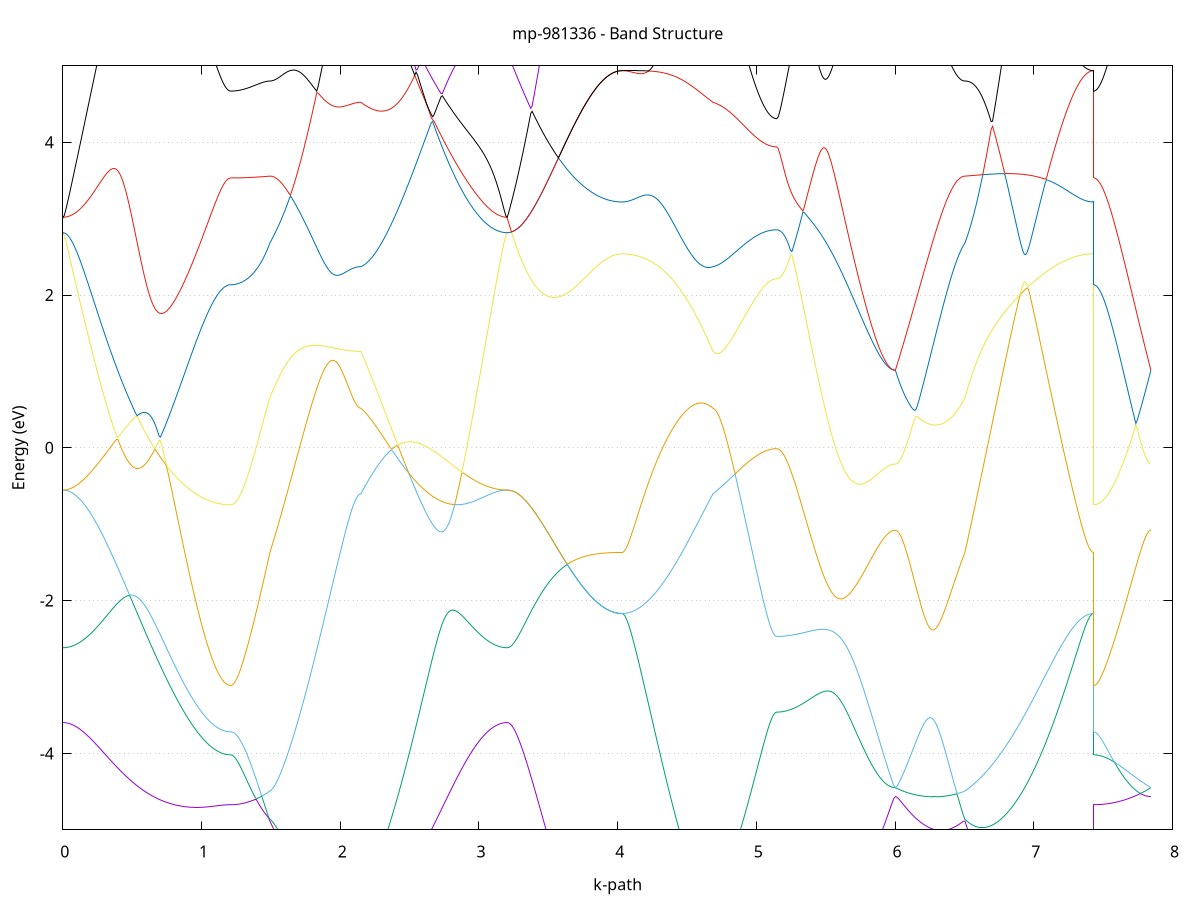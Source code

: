 set title 'mp-981336 - Band Structure'
set xlabel 'k-path'
set ylabel 'Energy (eV)'
set grid y
set yrange [-5:5]
set terminal png size 800,600
set output 'mp-981336_bands_gnuplot.png'
plot '-' using 1:2 with lines notitle, '-' using 1:2 with lines notitle, '-' using 1:2 with lines notitle, '-' using 1:2 with lines notitle, '-' using 1:2 with lines notitle, '-' using 1:2 with lines notitle, '-' using 1:2 with lines notitle, '-' using 1:2 with lines notitle, '-' using 1:2 with lines notitle, '-' using 1:2 with lines notitle, '-' using 1:2 with lines notitle, '-' using 1:2 with lines notitle, '-' using 1:2 with lines notitle, '-' using 1:2 with lines notitle, '-' using 1:2 with lines notitle, '-' using 1:2 with lines notitle, '-' using 1:2 with lines notitle, '-' using 1:2 with lines notitle, '-' using 1:2 with lines notitle, '-' using 1:2 with lines notitle, '-' using 1:2 with lines notitle, '-' using 1:2 with lines notitle, '-' using 1:2 with lines notitle, '-' using 1:2 with lines notitle, '-' using 1:2 with lines notitle, '-' using 1:2 with lines notitle, '-' using 1:2 with lines notitle, '-' using 1:2 with lines notitle, '-' using 1:2 with lines notitle, '-' using 1:2 with lines notitle, '-' using 1:2 with lines notitle, '-' using 1:2 with lines notitle, '-' using 1:2 with lines notitle, '-' using 1:2 with lines notitle, '-' using 1:2 with lines notitle, '-' using 1:2 with lines notitle, '-' using 1:2 with lines notitle, '-' using 1:2 with lines notitle, '-' using 1:2 with lines notitle, '-' using 1:2 with lines notitle, '-' using 1:2 with lines notitle, '-' using 1:2 with lines notitle, '-' using 1:2 with lines notitle, '-' using 1:2 with lines notitle, '-' using 1:2 with lines notitle, '-' using 1:2 with lines notitle, '-' using 1:2 with lines notitle, '-' using 1:2 with lines notitle, '-' using 1:2 with lines notitle, '-' using 1:2 with lines notitle, '-' using 1:2 with lines notitle, '-' using 1:2 with lines notitle, '-' using 1:2 with lines notitle, '-' using 1:2 with lines notitle, '-' using 1:2 with lines notitle, '-' using 1:2 with lines notitle, '-' using 1:2 with lines notitle, '-' using 1:2 with lines notitle, '-' using 1:2 with lines notitle, '-' using 1:2 with lines notitle, '-' using 1:2 with lines notitle, '-' using 1:2 with lines notitle, '-' using 1:2 with lines notitle, '-' using 1:2 with lines notitle
0.000000 -12.262567
0.009918 -12.262267
0.019837 -12.261267
0.029755 -12.259667
0.039674 -12.257467
0.049592 -12.254567
0.059511 -12.251067
0.069429 -12.246967
0.079347 -12.242167
0.089266 -12.236667
0.099184 -12.230667
0.109103 -12.223967
0.119021 -12.216667
0.128940 -12.208667
0.138858 -12.200167
0.148776 -12.190967
0.158695 -12.181167
0.168613 -12.170667
0.178532 -12.159667
0.188450 -12.147967
0.198369 -12.135667
0.208287 -12.122767
0.218205 -12.109267
0.228124 -12.095167
0.238042 -12.080567
0.247961 -12.065267
0.257879 -12.049367
0.267798 -12.032967
0.277716 -12.015967
0.287634 -11.998367
0.297553 -11.980167
0.307471 -11.961467
0.317390 -11.942167
0.327308 -11.922367
0.337227 -11.901967
0.347145 -11.881067
0.357063 -11.859667
0.366982 -11.837667
0.376900 -11.815267
0.386819 -11.792267
0.396737 -11.768867
0.406656 -11.744967
0.416574 -11.720567
0.426492 -11.695667
0.436411 -11.670367
0.446329 -11.644567
0.456248 -11.618367
0.466166 -11.591767
0.476085 -11.564767
0.486003 -11.537367
0.495921 -11.509667
0.505840 -11.481567
0.515758 -11.453067
0.525677 -11.424267
0.535595 -11.395167
0.545514 -11.365867
0.555432 -11.336167
0.565350 -11.306267
0.575269 -11.276167
0.585187 -11.245867
0.595106 -11.215367
0.605024 -11.184667
0.614942 -11.153867
0.624861 -11.122967
0.634779 -11.091967
0.644698 -11.060967
0.654616 -11.029967
0.664535 -10.998867
0.674453 -10.967867
0.684372 -10.936967
0.694290 -10.906167
0.704208 -10.875467
0.714127 -10.844967
0.724045 -10.814667
0.733964 -10.784667
0.743882 -10.754967
0.753800 -10.725567
0.763719 -10.696467
0.773637 -10.667867
0.783556 -10.639667
0.793474 -10.611967
0.803393 -10.584767
0.813311 -10.558067
0.823229 -10.532067
0.833148 -10.506667
0.843066 -10.481867
0.852985 -10.457767
0.862903 -10.434367
0.872822 -10.411767
0.882740 -10.389867
0.892658 -10.368767
0.902577 -10.348467
0.912495 -10.328967
0.922414 -10.310267
0.932332 -10.292367
0.942251 -10.275367
0.952169 -10.259067
0.962087 -10.243667
0.972006 -10.229067
0.981924 -10.215267
0.991843 -10.202267
1.001761 -10.190067
1.011680 -10.178567
1.021598 -10.167767
1.031516 -10.157767
1.041435 -10.148467
1.051353 -10.139767
1.061272 -10.131767
1.071190 -10.124367
1.081109 -10.117667
1.091027 -10.111467
1.100945 -10.105867
1.110864 -10.100867
1.120782 -10.096367
1.130701 -10.092367
1.140619 -10.088967
1.150538 -10.085967
1.160456 -10.083467
1.170374 -10.081467
1.180293 -10.079867
1.190211 -10.078767
1.200130 -10.078067
1.210048 -10.077867
1.210048 -10.077867
1.219802 -10.077867
1.229555 -10.077967
1.239309 -10.077967
1.249062 -10.078167
1.258816 -10.078267
1.268569 -10.078467
1.278323 -10.078767
1.288076 -10.079067
1.297830 -10.079367
1.307583 -10.079767
1.317337 -10.080267
1.327091 -10.080767
1.336844 -10.081367
1.346598 -10.081967
1.356351 -10.082767
1.366105 -10.083567
1.375858 -10.084467
1.385612 -10.085567
1.395365 -10.086667
1.405119 -10.087967
1.414872 -10.089267
1.424626 -10.090867
1.434379 -10.092467
1.444133 -10.094267
1.453886 -10.096267
1.463640 -10.098367
1.473393 -10.100767
1.483147 -10.103267
1.492901 -10.105967
1.492901 -10.105967
1.502834 -10.108067
1.512768 -10.110467
1.522702 -10.112967
1.532635 -10.115767
1.542569 -10.118767
1.552503 -10.121967
1.562437 -10.125267
1.572370 -10.128767
1.582304 -10.132467
1.592238 -10.136267
1.602172 -10.140267
1.612105 -10.144367
1.622039 -10.148567
1.631973 -10.152967
1.641907 -10.157367
1.651840 -10.161967
1.661774 -10.166567
1.671708 -10.171267
1.681641 -10.176067
1.691575 -10.180867
1.701509 -10.185767
1.711443 -10.190667
1.721376 -10.195567
1.731310 -10.200567
1.741244 -10.205567
1.751178 -10.210567
1.761111 -10.215567
1.771045 -10.220567
1.780979 -10.225567
1.790913 -10.230467
1.800846 -10.235367
1.810780 -10.240267
1.820714 -10.245067
1.830647 -10.249867
1.840581 -10.254567
1.850515 -10.259167
1.860449 -10.263767
1.870382 -10.268167
1.880316 -10.272567
1.890250 -10.276767
1.900184 -10.280967
1.910117 -10.285067
1.920051 -10.288967
1.929985 -10.292767
1.939919 -10.296467
1.949852 -10.299967
1.959786 -10.303367
1.969720 -10.306667
1.979653 -10.309767
1.989587 -10.312767
1.999521 -10.315567
2.009455 -10.318167
2.019388 -10.320667
2.029322 -10.322967
2.039256 -10.325067
2.049190 -10.326967
2.059123 -10.328767
2.069057 -10.330367
2.078991 -10.331767
2.088925 -10.333067
2.098858 -10.334067
2.108792 -10.334967
2.118726 -10.335567
2.128659 -10.336067
2.138593 -10.336367
2.148527 -10.336467
2.148527 -10.336467
2.158486 -10.332667
2.168445 -10.329767
2.178404 -10.327967
2.188362 -10.327167
2.198321 -10.327367
2.208280 -10.328767
2.218239 -10.331367
2.228198 -10.335067
2.238157 -10.340067
2.248116 -10.346267
2.258074 -10.353767
2.268033 -10.362567
2.277992 -10.372667
2.287951 -10.384067
2.297910 -10.396667
2.307869 -10.410567
2.317828 -10.425767
2.327787 -10.442167
2.337745 -10.459767
2.347704 -10.478567
2.357663 -10.498367
2.367622 -10.519367
2.377581 -10.541367
2.387540 -10.564267
2.397499 -10.588167
2.407458 -10.612867
2.417416 -10.638367
2.427375 -10.664667
2.437334 -10.691567
2.447293 -10.719167
2.457252 -10.747367
2.467211 -10.776067
2.477170 -10.805167
2.487128 -10.834767
2.497087 -10.864667
2.507046 -10.894867
2.517005 -10.925267
2.526964 -10.955967
2.536923 -10.986867
2.546882 -11.017767
2.556841 -11.048867
2.566799 -11.079867
2.576758 -11.110967
2.586717 -11.142067
2.596676 -11.172967
2.606635 -11.203867
2.616594 -11.234667
2.626553 -11.265267
2.636512 -11.295667
2.646470 -11.325867
2.656429 -11.355867
2.666388 -11.385567
2.676347 -11.414967
2.686306 -11.444067
2.696265 -11.472867
2.706224 -11.501367
2.716182 -11.529467
2.726141 -11.557167
2.736100 -11.584467
2.746059 -11.611467
2.756018 -11.637967
2.765977 -11.664067
2.775936 -11.689667
2.785895 -11.714867
2.795853 -11.739567
2.805812 -11.763767
2.815771 -11.787467
2.825730 -11.810767
2.835689 -11.833467
2.845648 -11.855667
2.855607 -11.877267
2.865565 -11.898467
2.875524 -11.919067
2.885483 -11.939067
2.895442 -11.958567
2.905401 -11.977467
2.915360 -11.995867
2.925319 -12.013667
2.935278 -12.030867
2.945236 -12.047467
2.955195 -12.063467
2.965154 -12.078867
2.975113 -12.093767
2.985072 -12.107967
2.995031 -12.121567
3.004990 -12.134567
3.014949 -12.146967
3.024907 -12.158767
3.034866 -12.169867
3.044825 -12.180467
3.054784 -12.190367
3.064743 -12.199567
3.074702 -12.208267
3.084661 -12.216267
3.094619 -12.223667
3.104578 -12.230367
3.114537 -12.236467
3.124496 -12.241967
3.134455 -12.246767
3.144414 -12.250967
3.154373 -12.254567
3.164332 -12.257467
3.174290 -12.259667
3.184249 -12.261267
3.194208 -12.262267
3.204167 -12.262567
3.204167 -12.262567
3.214135 -12.262267
3.224103 -12.261267
3.234072 -12.259767
3.244040 -12.257567
3.254008 -12.254667
3.263976 -12.251167
3.273945 -12.247067
3.283913 -12.242367
3.293881 -12.237067
3.303849 -12.231067
3.313818 -12.224467
3.323786 -12.217167
3.333754 -12.209367
3.343722 -12.200867
3.353691 -12.191867
3.363659 -12.182167
3.373627 -12.171867
3.383595 -12.160967
3.393563 -12.149467
3.403532 -12.137367
3.413500 -12.124767
3.423468 -12.111467
3.433436 -12.097667
3.443405 -12.083167
3.453373 -12.068267
3.463341 -12.052667
3.473309 -12.036567
3.483278 -12.019867
3.493246 -12.002667
3.503214 -11.984967
3.513182 -11.966667
3.523150 -11.947967
3.533119 -11.928667
3.543087 -11.908867
3.553055 -11.888567
3.563023 -11.867867
3.572992 -11.846667
3.582960 -11.824967
3.592928 -11.802867
3.602896 -11.780367
3.612865 -11.757367
3.622833 -11.734067
3.632801 -11.710367
3.642769 -11.686367
3.652737 -11.661967
3.662706 -11.637267
3.672674 -11.612267
3.682642 -11.587067
3.692610 -11.561567
3.702579 -11.535867
3.712547 -11.509967
3.722515 -11.483967
3.732483 -11.457767
3.742452 -11.431567
3.752420 -11.405267
3.762388 -11.378967
3.772356 -11.352767
3.782324 -11.326667
3.792293 -11.300667
3.802261 -11.274867
3.812229 -11.249267
3.822197 -11.224067
3.832166 -11.199167
3.842134 -11.174767
3.852102 -11.150867
3.862070 -11.127467
3.872039 -11.104867
3.882007 -11.082967
3.891975 -11.061867
3.901943 -11.041667
3.911911 -11.022567
3.921880 -11.004467
3.931848 -10.987667
3.941816 -10.972067
3.951784 -10.957767
3.961753 -10.945067
3.971721 -10.933767
3.981689 -10.924167
3.991657 -10.916167
4.001626 -10.909867
4.011594 -10.905367
4.021562 -10.902567
4.031530 -10.901667
4.031530 -10.901667
4.041464 -10.901467
4.051398 -10.900867
4.061331 -10.899867
4.071265 -10.898467
4.081199 -10.896667
4.091133 -10.894367
4.101066 -10.891767
4.111000 -10.888767
4.120934 -10.885267
4.130868 -10.881467
4.140801 -10.877267
4.150735 -10.872667
4.160669 -10.867667
4.170603 -10.862267
4.180536 -10.856567
4.190470 -10.850467
4.200404 -10.843967
4.210337 -10.837067
4.220271 -10.829867
4.230205 -10.822267
4.240139 -10.814367
4.250072 -10.806167
4.260006 -10.797567
4.269940 -10.788667
4.279874 -10.779467
4.289807 -10.769967
4.299741 -10.760167
4.309675 -10.750067
4.319609 -10.739667
4.329542 -10.729067
4.339476 -10.718167
4.349410 -10.706967
4.359344 -10.695667
4.369277 -10.684067
4.379211 -10.672267
4.389145 -10.660367
4.399078 -10.648167
4.409012 -10.635867
4.418946 -10.623467
4.428880 -10.610967
4.438813 -10.598367
4.448747 -10.585667
4.458681 -10.572867
4.468615 -10.560167
4.478548 -10.547367
4.488482 -10.534567
4.498416 -10.521867
4.508350 -10.509267
4.518283 -10.496667
4.528217 -10.484267
4.538151 -10.472067
4.548084 -10.460067
4.558018 -10.448267
4.567952 -10.436867
4.577886 -10.425667
4.587819 -10.414867
4.597753 -10.404467
4.607687 -10.394467
4.617621 -10.384967
4.627554 -10.376067
4.637488 -10.367667
4.647422 -10.359967
4.657356 -10.352967
4.667289 -10.346667
4.677223 -10.341167
4.687157 -10.336467
4.687157 -10.336467
4.697146 -10.334867
4.707135 -10.333867
4.717124 -10.333367
4.727113 -10.333367
4.737102 -10.333767
4.747091 -10.334667
4.757080 -10.335967
4.767069 -10.337467
4.777058 -10.339467
4.787047 -10.341667
4.797036 -10.344067
4.807025 -10.346767
4.817014 -10.349667
4.827003 -10.352767
4.836992 -10.355967
4.846981 -10.359267
4.856970 -10.362767
4.866959 -10.366267
4.876948 -10.369867
4.886937 -10.373467
4.896926 -10.377067
4.906915 -10.380667
4.916904 -10.384267
4.926893 -10.387867
4.936882 -10.391367
4.946871 -10.394767
4.956860 -10.398167
4.966849 -10.401367
4.976838 -10.404567
4.986827 -10.407567
4.996816 -10.410467
5.006805 -10.413167
5.016794 -10.415767
5.026783 -10.418267
5.036772 -10.420467
5.046761 -10.422567
5.056750 -10.424567
5.066739 -10.426267
5.076728 -10.427767
5.086717 -10.429167
5.096706 -10.430267
5.106695 -10.431267
5.116684 -10.431967
5.126673 -10.432467
5.136662 -10.432767
5.146651 -10.432867
5.146651 -10.432867
5.156600 -10.432767
5.166550 -10.432467
5.176499 -10.431867
5.186448 -10.431067
5.196397 -10.430067
5.206347 -10.428767
5.216296 -10.427367
5.226245 -10.425667
5.236194 -10.423667
5.246143 -10.421567
5.256093 -10.419167
5.266042 -10.416667
5.275991 -10.413867
5.285940 -10.410867
5.295890 -10.407667
5.305839 -10.404267
5.315788 -10.400767
5.325737 -10.396967
5.335686 -10.392967
5.345636 -10.388867
5.355585 -10.384567
5.365534 -10.380067
5.375483 -10.375367
5.385433 -10.370567
5.395382 -10.365567
5.405331 -10.360467
5.415280 -10.355267
5.425230 -10.349867
5.435179 -10.344267
5.445128 -10.338667
5.455077 -10.332867
5.465026 -10.327067
5.474976 -10.321067
5.484925 -10.315067
5.494874 -10.308867
5.504823 -10.302667
5.514773 -10.296367
5.524722 -10.290067
5.534671 -10.283667
5.544620 -10.277167
5.554569 -10.270767
5.564519 -10.264267
5.574468 -10.257667
5.584417 -10.251167
5.594366 -10.244667
5.604316 -10.238167
5.614265 -10.231667
5.624214 -10.225167
5.634163 -10.218667
5.644112 -10.212267
5.654062 -10.205967
5.664011 -10.199667
5.673960 -10.193467
5.683909 -10.187367
5.693859 -10.181267
5.703808 -10.175367
5.713757 -10.169467
5.723706 -10.163767
5.733655 -10.158167
5.743605 -10.152667
5.753554 -10.147267
5.763503 -10.142067
5.773452 -10.137067
5.783402 -10.132167
5.793351 -10.127367
5.803300 -10.122867
5.813249 -10.118467
5.823198 -10.114267
5.833148 -10.110267
5.843097 -10.106467
5.853046 -10.102867
5.862995 -10.099467
5.872945 -10.096267
5.882894 -10.093267
5.892843 -10.090467
5.902792 -10.087967
5.912741 -10.085667
5.922691 -10.083667
5.932640 -10.081767
5.942589 -10.080167
5.952538 -10.078867
5.962488 -10.077767
5.972437 -10.076867
5.982386 -10.076267
5.992335 -10.075867
6.002284 -10.075767
6.002284 -10.075767
6.012111 -10.075767
6.021937 -10.075967
6.031763 -10.076067
6.041589 -10.076367
6.051416 -10.076667
6.061242 -10.077067
6.071068 -10.077467
6.080894 -10.077867
6.090720 -10.078367
6.100547 -10.078867
6.110373 -10.079367
6.120199 -10.079967
6.130025 -10.080567
6.139851 -10.081167
6.149678 -10.081767
6.159504 -10.082367
6.169330 -10.082967
6.179156 -10.083567
6.188982 -10.084167
6.198809 -10.084767
6.208635 -10.085367
6.218461 -10.085967
6.228287 -10.086567
6.238113 -10.087067
6.247940 -10.087667
6.257766 -10.088167
6.267592 -10.088667
6.277418 -10.089267
6.287245 -10.089767
6.297071 -10.090167
6.306897 -10.090667
6.316723 -10.091167
6.326549 -10.091667
6.336376 -10.092067
6.346202 -10.092567
6.356028 -10.093067
6.365854 -10.093567
6.375680 -10.094067
6.385507 -10.094567
6.395333 -10.095167
6.405159 -10.095767
6.414985 -10.096367
6.424811 -10.097067
6.434638 -10.097867
6.444464 -10.098767
6.454290 -10.099667
6.464116 -10.100667
6.473943 -10.101767
6.483769 -10.103067
6.493595 -10.104367
6.503421 -10.105967
6.503421 -10.105967
6.513391 -10.108867
6.523361 -10.112067
6.533331 -10.115567
6.543301 -10.119267
6.553270 -10.123167
6.563240 -10.127367
6.573210 -10.131767
6.583180 -10.136567
6.593150 -10.141567
6.603120 -10.146867
6.613089 -10.152467
6.623059 -10.158367
6.633029 -10.164567
6.642999 -10.171167
6.652969 -10.177967
6.662939 -10.185167
6.672909 -10.192567
6.682878 -10.200367
6.692848 -10.208467
6.702818 -10.216867
6.712788 -10.225667
6.722758 -10.234667
6.732728 -10.243967
6.742697 -10.253667
6.752667 -10.263567
6.762637 -10.273767
6.772607 -10.284267
6.782577 -10.295067
6.792547 -10.306067
6.802517 -10.317267
6.812486 -10.328767
6.822456 -10.340467
6.832426 -10.352367
6.842396 -10.364467
6.852366 -10.376767
6.862336 -10.389267
6.872305 -10.401867
6.882275 -10.414567
6.892245 -10.427367
6.902215 -10.440367
6.912185 -10.453367
6.922155 -10.466467
6.932125 -10.479567
6.942094 -10.492767
6.952064 -10.505967
6.962034 -10.519167
6.972004 -10.532367
6.981974 -10.545467
6.991944 -10.558667
7.001913 -10.571667
7.011883 -10.584567
7.021853 -10.597467
7.031823 -10.610267
7.041793 -10.622867
7.051763 -10.635367
7.061733 -10.647667
7.071702 -10.659867
7.081672 -10.671867
7.091642 -10.683667
7.101612 -10.695167
7.111582 -10.706567
7.121552 -10.717667
7.131521 -10.728567
7.141491 -10.739267
7.151461 -10.749567
7.161431 -10.759667
7.171401 -10.769567
7.181371 -10.779067
7.191341 -10.788267
7.201310 -10.797167
7.211280 -10.805767
7.221250 -10.814067
7.231220 -10.821967
7.241190 -10.829567
7.251160 -10.836767
7.261130 -10.843667
7.271099 -10.850167
7.281069 -10.856267
7.291039 -10.862067
7.301009 -10.867467
7.310979 -10.872467
7.320949 -10.877067
7.330918 -10.881367
7.340888 -10.885167
7.350858 -10.888667
7.360828 -10.891667
7.370798 -10.894367
7.380768 -10.896567
7.390738 -10.898467
7.400707 -10.899867
7.410677 -10.900867
7.420647 -10.901467
7.430617 -10.901667
7.430617 -10.077867
7.440466 -10.077867
7.450316 -10.077867
7.460166 -10.077867
7.470015 -10.077767
7.479865 -10.077767
7.489714 -10.077767
7.499564 -10.077667
7.509413 -10.077667
7.519263 -10.077667
7.529113 -10.077567
7.538962 -10.077467
7.548812 -10.077467
7.558661 -10.077367
7.568511 -10.077367
7.578360 -10.077267
7.588210 -10.077167
7.598059 -10.077067
7.607909 -10.077067
7.617759 -10.076967
7.627608 -10.076867
7.637458 -10.076767
7.647307 -10.076767
7.657157 -10.076667
7.667006 -10.076567
7.676856 -10.076467
7.686706 -10.076467
7.696555 -10.076367
7.706405 -10.076267
7.716254 -10.076267
7.726104 -10.076167
7.735953 -10.076067
7.745803 -10.076067
7.755652 -10.075967
7.765502 -10.075967
7.775352 -10.075867
7.785201 -10.075867
7.795051 -10.075867
7.804900 -10.075867
7.814750 -10.075767
7.824599 -10.075767
7.834449 -10.075767
7.844299 -10.075767
e
0.000000 -8.400267
0.009918 -8.400167
0.019837 -8.399867
0.029755 -8.399367
0.039674 -8.398667
0.049592 -8.397767
0.059511 -8.396767
0.069429 -8.395467
0.079347 -8.394067
0.089266 -8.392567
0.099184 -8.390767
0.109103 -8.388867
0.119021 -8.386867
0.128940 -8.384767
0.138858 -8.382467
0.148776 -8.380067
0.158695 -8.377667
0.168613 -8.375067
0.178532 -8.372567
0.188450 -8.369867
0.198369 -8.367267
0.208287 -8.364667
0.218205 -8.361967
0.228124 -8.359367
0.238042 -8.356867
0.247961 -8.354467
0.257879 -8.352067
0.267798 -8.349867
0.277716 -8.347767
0.287634 -8.345867
0.297553 -8.344167
0.307471 -8.342667
0.317390 -8.341367
0.327308 -8.340267
0.337227 -8.339467
0.347145 -8.338967
0.357063 -8.338767
0.366982 -8.338767
0.376900 -8.339167
0.386819 -8.339967
0.396737 -8.340967
0.406656 -8.342367
0.416574 -8.344167
0.426492 -8.346267
0.436411 -8.348767
0.446329 -8.351567
0.456248 -8.354767
0.466166 -8.358267
0.476085 -8.362067
0.486003 -8.366167
0.495921 -8.370567
0.505840 -8.375167
0.515758 -8.380067
0.525677 -8.385167
0.535595 -8.390367
0.545514 -8.395767
0.555432 -8.401267
0.565350 -8.406867
0.575269 -8.412467
0.585187 -8.418167
0.595106 -8.423767
0.605024 -8.429267
0.614942 -8.434767
0.624861 -8.440067
0.634779 -8.445167
0.644698 -8.450167
0.654616 -8.454867
0.664535 -8.459367
0.674453 -8.463567
0.684372 -8.467367
0.694290 -8.470867
0.704208 -8.473867
0.714127 -8.476567
0.724045 -8.478667
0.733964 -8.480367
0.743882 -8.481567
0.753800 -8.482267
0.763719 -8.482267
0.773637 -8.481767
0.783556 -8.480667
0.793474 -8.478867
0.803393 -8.476467
0.813311 -8.473367
0.823229 -8.469667
0.833148 -8.465167
0.843066 -8.460067
0.852985 -8.454267
0.862903 -8.447767
0.872822 -8.440567
0.882740 -8.432667
0.892658 -8.424167
0.902577 -8.415067
0.912495 -8.405367
0.922414 -8.395067
0.932332 -8.384167
0.942251 -8.372867
0.952169 -8.361067
0.962087 -8.348767
0.972006 -8.336267
0.981924 -8.323367
0.991843 -8.310267
1.001761 -8.296967
1.011680 -8.283567
1.021598 -8.270067
1.031516 -8.256467
1.041435 -8.243067
1.051353 -8.229667
1.061272 -8.216567
1.071190 -8.218767
1.081109 -8.223467
1.091027 -8.227867
1.100945 -8.231867
1.110864 -8.235567
1.120782 -8.238967
1.130701 -8.241967
1.140619 -8.244567
1.150538 -8.246867
1.160456 -8.248867
1.170374 -8.250467
1.180293 -8.251767
1.190211 -8.252667
1.200130 -8.253167
1.210048 -8.253367
1.210048 -8.253367
1.219802 -8.253467
1.229555 -8.253767
1.239309 -8.254167
1.249062 -8.254867
1.258816 -8.255667
1.268569 -8.256667
1.278323 -8.257867
1.288076 -8.259167
1.297830 -8.260767
1.307583 -8.262367
1.317337 -8.264267
1.327091 -8.266167
1.336844 -8.268367
1.346598 -8.270567
1.356351 -8.272967
1.366105 -8.275567
1.375858 -8.278167
1.385612 -8.280967
1.395365 -8.283767
1.405119 -8.286767
1.414872 -8.289767
1.424626 -8.292967
1.434379 -8.296167
1.444133 -8.299467
1.453886 -8.302867
1.463640 -8.306267
1.473393 -8.309767
1.483147 -8.313367
1.492901 -8.316967
1.492901 -8.316967
1.502834 -8.319467
1.512768 -8.321867
1.522702 -8.324067
1.532635 -8.326167
1.542569 -8.328067
1.552503 -8.329767
1.562437 -8.331367
1.572370 -8.332767
1.582304 -8.334067
1.592238 -8.335167
1.602172 -8.336067
1.612105 -8.336767
1.622039 -8.337367
1.631973 -8.337767
1.641907 -8.337967
1.651840 -8.338067
1.661774 -8.337867
1.671708 -8.337567
1.681641 -8.337067
1.691575 -8.336467
1.701509 -8.335567
1.711443 -8.334567
1.721376 -8.333267
1.731310 -8.331867
1.741244 -8.330267
1.751178 -8.328467
1.761111 -8.326567
1.771045 -8.324367
1.780979 -8.321967
1.790913 -8.319467
1.800846 -8.316767
1.810780 -8.313767
1.820714 -8.310667
1.830647 -8.307367
1.840581 -8.303867
1.850515 -8.300167
1.860449 -8.296367
1.870382 -8.292267
1.880316 -8.287967
1.890250 -8.283567
1.900184 -8.278967
1.910117 -8.274067
1.920051 -8.269167
1.929985 -8.263967
1.939919 -8.258567
1.949852 -8.253067
1.959786 -8.247467
1.969720 -8.241667
1.979653 -8.235667
1.989587 -8.229567
1.999521 -8.223367
2.009455 -8.224467
2.019388 -8.225967
2.029322 -8.227367
2.039256 -8.228667
2.049190 -8.229867
2.059123 -8.230867
2.069057 -8.231867
2.078991 -8.232667
2.088925 -8.233467
2.098858 -8.234067
2.108792 -8.234567
2.118726 -8.234967
2.128659 -8.235167
2.138593 -8.235367
2.148527 -8.235467
2.148527 -8.235467
2.158486 -8.236467
2.168445 -8.237867
2.178404 -8.239767
2.188362 -8.242067
2.198321 -8.244667
2.208280 -8.247567
2.218239 -8.250767
2.228198 -8.254167
2.238157 -8.257667
2.248116 -8.261267
2.258074 -8.264767
2.268033 -8.268267
2.277992 -8.271567
2.287951 -8.274667
2.297910 -8.277467
2.307869 -8.279967
2.317828 -8.282167
2.327787 -8.283967
2.337745 -8.285367
2.347704 -8.286367
2.357663 -8.286967
2.367622 -8.287167
2.377581 -8.286967
2.387540 -8.286267
2.397499 -8.285267
2.407458 -8.283867
2.417416 -8.282167
2.427375 -8.280167
2.437334 -8.277867
2.447293 -8.275367
2.457252 -8.272767
2.467211 -8.269867
2.477170 -8.266967
2.487128 -8.263867
2.497087 -8.260867
2.507046 -8.257767
2.517005 -8.254767
2.526964 -8.251767
2.536923 -8.248967
2.546882 -8.246267
2.556841 -8.243767
2.566799 -8.241467
2.576758 -8.239467
2.586717 -8.237667
2.596676 -8.236067
2.606635 -8.234867
2.616594 -8.234067
2.626553 -8.233467
2.636512 -8.233267
2.646470 -8.233367
2.656429 -8.233867
2.666388 -8.234767
2.676347 -8.235967
2.686306 -8.237467
2.696265 -8.239267
2.706224 -8.241467
2.716182 -8.243867
2.726141 -8.246567
2.736100 -8.249567
2.746059 -8.252767
2.756018 -8.256267
2.765977 -8.259867
2.775936 -8.263667
2.785895 -8.267667
2.795853 -8.271767
2.805812 -8.276067
2.815771 -8.280367
2.825730 -8.284867
2.835689 -8.289367
2.845648 -8.293867
2.855607 -8.298467
2.865565 -8.303067
2.875524 -8.307667
2.885483 -8.312267
2.895442 -8.316867
2.905401 -8.321367
2.915360 -8.325867
2.925319 -8.330367
2.935278 -8.334767
2.945236 -8.338967
2.955195 -8.343167
2.965154 -8.347267
2.975113 -8.351267
2.985072 -8.355167
2.995031 -8.358967
3.004990 -8.362567
3.014949 -8.366067
3.024907 -8.369467
3.034866 -8.372667
3.044825 -8.375667
3.054784 -8.378567
3.064743 -8.381267
3.074702 -8.383867
3.084661 -8.386167
3.094619 -8.388467
3.104578 -8.390467
3.114537 -8.392267
3.124496 -8.393967
3.134455 -8.395367
3.144414 -8.396667
3.154373 -8.397767
3.164332 -8.398667
3.174290 -8.399367
3.184249 -8.399867
3.194208 -8.400167
3.204167 -8.400267
3.204167 -8.400267
3.214135 -8.400667
3.224103 -8.401867
3.234072 -8.403867
3.244040 -8.406667
3.254008 -8.410167
3.263976 -8.414267
3.273945 -8.418967
3.283913 -8.424167
3.293881 -8.429767
3.303849 -8.435767
3.313818 -8.442167
3.323786 -8.448867
3.333754 -8.455867
3.343722 -8.463067
3.353691 -8.470467
3.363659 -8.478167
3.373627 -8.485967
3.383595 -8.493867
3.393563 -8.501967
3.403532 -8.510167
3.413500 -8.518467
3.423468 -8.526867
3.433436 -8.535367
3.443405 -8.543967
3.453373 -8.552567
3.463341 -8.561267
3.473309 -8.570067
3.483278 -8.578767
3.493246 -8.587567
3.503214 -8.596367
3.513182 -8.605267
3.523150 -8.614067
3.533119 -8.622967
3.543087 -8.631767
3.553055 -8.640667
3.563023 -8.649467
3.572992 -8.658267
3.582960 -8.667067
3.592928 -8.675867
3.602896 -8.684567
3.612865 -8.693267
3.622833 -8.701967
3.632801 -8.710567
3.642769 -8.719167
3.652737 -8.727767
3.662706 -8.736267
3.672674 -8.744767
3.682642 -8.753167
3.692610 -8.761567
3.702579 -8.769867
3.712547 -8.778167
3.722515 -8.786467
3.732483 -8.794767
3.742452 -8.802967
3.752420 -8.811067
3.762388 -8.819267
3.772356 -8.827367
3.782324 -8.835367
3.792293 -8.843467
3.802261 -8.851467
3.812229 -8.859467
3.822197 -8.867467
3.832166 -8.875367
3.842134 -8.883167
3.852102 -8.891067
3.862070 -8.898767
3.872039 -8.906467
3.882007 -8.913967
3.891975 -8.921367
3.901943 -8.928567
3.911911 -8.935567
3.921880 -8.942367
3.931848 -8.948767
3.941816 -8.954867
3.951784 -8.960467
3.961753 -8.965567
3.971721 -8.970267
3.981689 -8.974267
3.991657 -8.977567
4.001626 -8.980267
4.011594 -8.982167
4.021562 -8.983367
4.031530 -8.983767
4.031530 -8.983767
4.041464 -8.983467
4.051398 -8.982567
4.061331 -8.981167
4.071265 -8.979067
4.081199 -8.976467
4.091133 -8.973267
4.101066 -8.969467
4.111000 -8.965167
4.120934 -8.960267
4.130868 -8.954767
4.140801 -8.948667
4.150735 -8.942067
4.160669 -8.934967
4.170603 -8.927267
4.180536 -8.919067
4.190470 -8.910267
4.200404 -8.900967
4.210337 -8.891167
4.220271 -8.880767
4.230205 -8.869967
4.240139 -8.858667
4.250072 -8.846867
4.260006 -8.834667
4.269940 -8.821867
4.279874 -8.808767
4.289807 -8.795167
4.299741 -8.781167
4.309675 -8.766767
4.319609 -8.751967
4.329542 -8.736767
4.339476 -8.721267
4.349410 -8.705467
4.359344 -8.689367
4.369277 -8.672867
4.379211 -8.656167
4.389145 -8.639267
4.399078 -8.622067
4.409012 -8.604767
4.418946 -8.587167
4.428880 -8.569567
4.438813 -8.551767
4.448747 -8.533867
4.458681 -8.515967
4.468615 -8.497967
4.478548 -8.479967
4.488482 -8.462067
4.498416 -8.444167
4.508350 -8.426367
4.518283 -8.408767
4.528217 -8.391167
4.538151 -8.373867
4.548084 -8.356667
4.558018 -8.339767
4.567952 -8.323067
4.577886 -8.306667
4.587819 -8.290467
4.597753 -8.274567
4.607687 -8.258967
4.617621 -8.243767
4.627554 -8.238967
4.637488 -8.237267
4.647422 -8.236067
4.657356 -8.235167
4.667289 -8.234867
4.677223 -8.234867
4.687157 -8.235467
4.687157 -8.235467
4.697146 -8.236667
4.707135 -8.239267
4.717124 -8.243067
4.727113 -8.247667
4.737102 -8.252867
4.747091 -8.258567
4.757080 -8.264567
4.767069 -8.270867
4.777058 -8.277467
4.787047 -8.284167
4.797036 -8.290967
4.807025 -8.297867
4.817014 -8.304867
4.827003 -8.311967
4.836992 -8.318967
4.846981 -8.326067
4.856970 -8.333067
4.866959 -8.340067
4.876948 -8.347067
4.886937 -8.353867
4.896926 -8.360667
4.906915 -8.367267
4.916904 -8.373767
4.926893 -8.380167
4.936882 -8.386367
4.946871 -8.392367
4.956860 -8.398167
4.966849 -8.403767
4.976838 -8.409167
4.986827 -8.414267
4.996816 -8.419167
5.006805 -8.423867
5.016794 -8.428167
5.026783 -8.432267
5.036772 -8.436067
5.046761 -8.439567
5.056750 -8.442767
5.066739 -8.445667
5.076728 -8.448167
5.086717 -8.450467
5.096706 -8.452367
5.106695 -8.453867
5.116684 -8.455067
5.126673 -8.455967
5.136662 -8.456467
5.146651 -8.456667
5.146651 -8.456667
5.156600 -8.456467
5.166550 -8.455967
5.176499 -8.455167
5.186448 -8.453967
5.196397 -8.452467
5.206347 -8.450667
5.216296 -8.448567
5.226245 -8.446167
5.236194 -8.443367
5.246143 -8.440367
5.256093 -8.437067
5.266042 -8.433467
5.275991 -8.429567
5.285940 -8.425467
5.295890 -8.421067
5.305839 -8.416467
5.315788 -8.411667
5.325737 -8.406567
5.335686 -8.401367
5.345636 -8.395967
5.355585 -8.390367
5.365534 -8.384767
5.375483 -8.378867
5.385433 -8.372967
5.395382 -8.366967
5.405331 -8.360967
5.415280 -8.354867
5.425230 -8.348667
5.435179 -8.342567
5.445128 -8.336467
5.455077 -8.330367
5.465026 -8.324267
5.474976 -8.318367
5.484925 -8.312467
5.494874 -8.306667
5.504823 -8.301067
5.514773 -8.295567
5.524722 -8.290167
5.534671 -8.284967
5.544620 -8.279967
5.554569 -8.275067
5.564519 -8.270367
5.574468 -8.265967
5.584417 -8.261667
5.594366 -8.257567
5.604316 -8.253667
5.614265 -8.250067
5.624214 -8.246567
5.634163 -8.243267
5.644112 -8.240167
5.654062 -8.237267
5.664011 -8.234567
5.673960 -8.231967
5.683909 -8.229667
5.693859 -8.227367
5.703808 -8.225267
5.713757 -8.223367
5.723706 -8.221567
5.733655 -8.219867
5.743605 -8.218267
5.753554 -8.216767
5.763503 -8.215367
5.773452 -8.214067
5.783402 -8.212867
5.793351 -8.211767
5.803300 -8.210667
5.813249 -8.209567
5.823198 -8.208567
5.833148 -8.207667
5.843097 -8.206667
5.853046 -8.205767
5.862995 -8.204967
5.872945 -8.204067
5.882894 -8.203267
5.892843 -8.202367
5.902792 -8.201567
5.912741 -8.200767
5.922691 -8.199967
5.932640 -8.199267
5.942589 -8.198567
5.952538 -8.197867
5.962488 -8.197367
5.972437 -8.196867
5.982386 -8.196467
5.992335 -8.196267
6.002284 -8.196167
6.002284 -8.196167
6.012111 -8.198467
6.021937 -8.200667
6.031763 -8.202967
6.041589 -8.205167
6.051416 -8.207367
6.061242 -8.209567
6.071068 -8.211667
6.080894 -8.213767
6.090720 -8.215867
6.100547 -8.217867
6.110373 -8.219967
6.120199 -8.222067
6.130025 -8.224067
6.139851 -8.226167
6.149678 -8.228267
6.159504 -8.230367
6.169330 -8.232467
6.179156 -8.234667
6.188982 -8.236867
6.198809 -8.239067
6.208635 -8.241367
6.218461 -8.243667
6.228287 -8.245967
6.238113 -8.248367
6.247940 -8.250767
6.257766 -8.253167
6.267592 -8.255667
6.277418 -8.258167
6.287245 -8.260767
6.297071 -8.263267
6.306897 -8.265867
6.316723 -8.268467
6.326549 -8.271167
6.336376 -8.273767
6.346202 -8.276467
6.356028 -8.279167
6.365854 -8.281867
6.375680 -8.284567
6.385507 -8.287267
6.395333 -8.289967
6.405159 -8.292667
6.414985 -8.295267
6.424811 -8.297867
6.434638 -8.300467
6.444464 -8.303067
6.454290 -8.305567
6.464116 -8.307967
6.473943 -8.310367
6.483769 -8.312567
6.493595 -8.314867
6.503421 -8.316967
6.503421 -8.316967
6.513391 -8.320667
6.523361 -8.324467
6.533331 -8.328267
6.543301 -8.332167
6.553270 -8.336067
6.563240 -8.339967
6.573210 -8.343867
6.583180 -8.347867
6.593150 -8.351867
6.603120 -8.355967
6.613089 -8.359967
6.623059 -8.364067
6.633029 -8.368167
6.642999 -8.372267
6.652969 -8.376467
6.662939 -8.380667
6.672909 -8.384867
6.682878 -8.389067
6.692848 -8.393367
6.702818 -8.397667
6.712788 -8.402067
6.722758 -8.406467
6.732728 -8.410867
6.742697 -8.415367
6.752667 -8.419967
6.762637 -8.424667
6.772607 -8.429367
6.782577 -8.434167
6.792547 -8.439167
6.802517 -8.444167
6.812486 -8.449367
6.822456 -8.454667
6.832426 -8.460167
6.842396 -8.465767
6.852366 -8.471567
6.862336 -8.477667
6.872305 -8.483867
6.882275 -8.490367
6.892245 -8.497067
6.902215 -8.504067
6.912185 -8.511367
6.922155 -8.518967
6.932125 -8.526867
6.942094 -8.535167
6.952064 -8.543767
6.962034 -8.552767
6.972004 -8.562067
6.981974 -8.571767
6.991944 -8.581867
7.001913 -8.592267
7.011883 -8.603167
7.021853 -8.614267
7.031823 -8.625767
7.041793 -8.637567
7.051763 -8.649667
7.061733 -8.661967
7.071702 -8.674467
7.081672 -8.687167
7.091642 -8.700067
7.101612 -8.712967
7.111582 -8.725967
7.121552 -8.738967
7.131521 -8.751967
7.141491 -8.764867
7.151461 -8.777667
7.161431 -8.790367
7.171401 -8.802867
7.181371 -8.815167
7.191341 -8.827167
7.201310 -8.838867
7.211280 -8.850267
7.221250 -8.861367
7.231220 -8.872067
7.241190 -8.882467
7.251160 -8.892367
7.261130 -8.901867
7.271099 -8.910867
7.281069 -8.919467
7.291039 -8.927567
7.301009 -8.935067
7.310979 -8.942167
7.320949 -8.948667
7.330918 -8.954767
7.340888 -8.960167
7.350858 -8.965067
7.360828 -8.969467
7.370798 -8.973267
7.380768 -8.976467
7.390738 -8.979067
7.400707 -8.981167
7.410677 -8.982567
7.420647 -8.983467
7.430617 -8.983767
7.430617 -8.253367
7.440466 -8.253367
7.450316 -8.253267
7.460166 -8.253067
7.470015 -8.252867
7.479865 -8.252567
7.489714 -8.252267
7.499564 -8.251767
7.509413 -8.251367
7.519263 -8.250767
7.529113 -8.250167
7.538962 -8.249567
7.548812 -8.248767
7.558661 -8.247967
7.568511 -8.247167
7.578360 -8.246167
7.588210 -8.245167
7.598059 -8.244167
7.607909 -8.243067
7.617759 -8.241867
7.627608 -8.240567
7.637458 -8.239267
7.647307 -8.237867
7.657157 -8.236367
7.667006 -8.234867
7.676856 -8.233267
7.686706 -8.231667
7.696555 -8.229967
7.706405 -8.228167
7.716254 -8.226267
7.726104 -8.224367
7.735953 -8.222367
7.745803 -8.220267
7.755652 -8.218167
7.765502 -8.215967
7.775352 -8.213767
7.785201 -8.211467
7.795051 -8.209067
7.804900 -8.206567
7.814750 -8.204067
7.824599 -8.201467
7.834449 -8.198867
7.844299 -8.196167
e
0.000000 -8.245367
0.009918 -8.245267
0.019837 -8.244867
0.029755 -8.244367
0.039674 -8.243567
0.049592 -8.242567
0.059511 -8.241367
0.069429 -8.239967
0.079347 -8.238367
0.089266 -8.236467
0.099184 -8.234467
0.109103 -8.232167
0.119021 -8.229667
0.128940 -8.226967
0.138858 -8.224067
0.148776 -8.220867
0.158695 -8.217567
0.168613 -8.213967
0.178532 -8.210267
0.188450 -8.206567
0.198369 -8.203267
0.208287 -8.199667
0.218205 -8.195867
0.228124 -8.191867
0.238042 -8.187567
0.247961 -8.183067
0.257879 -8.178367
0.267798 -8.173367
0.277716 -8.168067
0.287634 -8.162567
0.297553 -8.156767
0.307471 -8.150767
0.317390 -8.144467
0.327308 -8.137967
0.337227 -8.131267
0.347145 -8.124267
0.357063 -8.117167
0.366982 -8.109767
0.376900 -8.102167
0.386819 -8.094367
0.396737 -8.086467
0.406656 -8.078367
0.416574 -8.070167
0.426492 -8.061767
0.436411 -8.053267
0.446329 -8.044667
0.456248 -8.036067
0.466166 -8.027267
0.476085 -8.018567
0.486003 -8.009767
0.495921 -8.001767
0.505840 -8.000567
0.515758 -8.001067
0.525677 -8.001267
0.535595 -8.001267
0.545514 -8.000967
0.555432 -8.000367
0.565350 -7.999567
0.575269 -7.998467
0.585187 -7.997167
0.595106 -7.995667
0.605024 -7.993967
0.614942 -7.992067
0.624861 -7.989967
0.634779 -7.987767
0.644698 -7.985467
0.654616 -7.982967
0.664535 -7.980367
0.674453 -7.977667
0.684372 -7.974967
0.694290 -7.972067
0.704208 -7.969167
0.714127 -7.966267
0.724045 -7.963267
0.733964 -7.960167
0.743882 -7.957167
0.753800 -7.954067
0.763719 -7.959667
0.773637 -7.969467
0.783556 -7.979367
0.793474 -7.989367
0.803393 -7.999267
0.813311 -8.009267
0.823229 -8.019167
0.833148 -8.029067
0.843066 -8.038867
0.852985 -8.048667
0.862903 -8.058367
0.872822 -8.067967
0.882740 -8.077467
0.892658 -8.086867
0.902577 -8.096067
0.912495 -8.105067
0.922414 -8.113967
0.932332 -8.122667
0.942251 -8.131167
0.952169 -8.139467
0.962087 -8.147467
0.972006 -8.155267
0.981924 -8.162867
0.991843 -8.170267
1.001761 -8.177267
1.011680 -8.184067
1.021598 -8.190667
1.031516 -8.196867
1.041435 -8.202767
1.051353 -8.208467
1.061272 -8.213767
1.071190 -8.203567
1.081109 -8.190967
1.091027 -8.178667
1.100945 -8.166767
1.110864 -8.155367
1.120782 -8.144467
1.130701 -8.134267
1.140619 -8.124767
1.150538 -8.116167
1.160456 -8.108367
1.170374 -8.101767
1.180293 -8.096367
1.190211 -8.092267
1.200130 -8.089867
1.210048 -8.088967
1.210048 -8.088967
1.219802 -8.088767
1.229555 -8.088067
1.239309 -8.086967
1.249062 -8.085367
1.258816 -8.083367
1.268569 -8.080967
1.278323 -8.077967
1.288076 -8.074667
1.297830 -8.070867
1.307583 -8.066667
1.317337 -8.061967
1.327091 -8.056867
1.336844 -8.051367
1.346598 -8.045467
1.356351 -8.039067
1.366105 -8.032267
1.375858 -8.025067
1.385612 -8.017467
1.395365 -8.009567
1.405119 -8.001167
1.414872 -7.992367
1.424626 -7.993467
1.434379 -7.996167
1.444133 -7.999067
1.453886 -8.002167
1.463640 -8.005267
1.473393 -8.008667
1.483147 -8.012067
1.492901 -8.015667
1.492901 -8.015667
1.502834 -8.018667
1.512768 -8.022367
1.522702 -8.026467
1.532635 -8.030867
1.542569 -8.035667
1.552503 -8.040567
1.562437 -8.045667
1.572370 -8.050867
1.582304 -8.056167
1.592238 -8.061567
1.602172 -8.066967
1.612105 -8.072367
1.622039 -8.077867
1.631973 -8.083267
1.641907 -8.088667
1.651840 -8.094067
1.661774 -8.099367
1.671708 -8.104667
1.681641 -8.109867
1.691575 -8.115067
1.701509 -8.120167
1.711443 -8.125167
1.721376 -8.130067
1.731310 -8.134867
1.741244 -8.139667
1.751178 -8.144267
1.761111 -8.148767
1.771045 -8.153167
1.780979 -8.157567
1.790913 -8.161767
1.800846 -8.165867
1.810780 -8.169767
1.820714 -8.173667
1.830647 -8.177367
1.840581 -8.180967
1.850515 -8.184467
1.860449 -8.187867
1.870382 -8.191167
1.880316 -8.194267
1.890250 -8.197367
1.900184 -8.200267
1.910117 -8.203067
1.920051 -8.205667
1.929985 -8.208267
1.939919 -8.210667
1.949852 -8.212967
1.959786 -8.215167
1.969720 -8.217267
1.979653 -8.219267
1.989587 -8.221067
1.999521 -8.222867
2.009455 -8.216967
2.019388 -8.210567
2.029322 -8.204067
2.039256 -8.197567
2.049190 -8.190967
2.059123 -8.184467
2.069057 -8.178067
2.078991 -8.171867
2.088925 -8.165867
2.098858 -8.160367
2.108792 -8.155367
2.118726 -8.151067
2.128659 -8.147867
2.138593 -8.145767
2.148527 -8.145067
2.148527 -8.145067
2.158486 -8.131967
2.168445 -8.119167
2.178404 -8.106567
2.188362 -8.094267
2.198321 -8.082067
2.208280 -8.069967
2.218239 -8.058167
2.228198 -8.046467
2.238157 -8.034867
2.248116 -8.023367
2.258074 -8.011967
2.268033 -8.000667
2.277992 -7.989467
2.287951 -7.978367
2.297910 -7.970467
2.307869 -7.969467
2.317828 -7.968367
2.327787 -7.967267
2.337745 -7.966067
2.347704 -7.964967
2.357663 -7.963867
2.367622 -7.962767
2.377581 -7.961667
2.387540 -7.960667
2.397499 -7.959767
2.407458 -7.958867
2.417416 -7.958067
2.427375 -7.957367
2.437334 -7.956667
2.447293 -7.956067
2.457252 -7.955567
2.467211 -7.955167
2.477170 -7.954767
2.487128 -7.954367
2.497087 -7.954167
2.507046 -7.953867
2.517005 -7.953667
2.526964 -7.953467
2.536923 -7.953267
2.546882 -7.952967
2.556841 -7.952667
2.566799 -7.958567
2.576758 -7.966067
2.586717 -7.973667
2.596676 -7.981067
2.606635 -7.988567
2.616594 -7.995867
2.626553 -8.003167
2.636512 -8.010467
2.646470 -8.017667
2.656429 -8.024767
2.666388 -8.031767
2.676347 -8.038667
2.686306 -8.045567
2.696265 -8.052267
2.706224 -8.058967
2.716182 -8.065567
2.726141 -8.072067
2.736100 -8.078467
2.746059 -8.084767
2.756018 -8.090867
2.765977 -8.096967
2.775936 -8.102967
2.785895 -8.108767
2.795853 -8.114567
2.805812 -8.120167
2.815771 -8.125667
2.825730 -8.131067
2.835689 -8.136267
2.845648 -8.141467
2.855607 -8.146467
2.865565 -8.151367
2.875524 -8.156067
2.885483 -8.160767
2.895442 -8.165267
2.905401 -8.169567
2.915360 -8.173867
2.925319 -8.177967
2.935278 -8.181867
2.945236 -8.185767
2.955195 -8.189467
2.965154 -8.192967
2.975113 -8.196367
2.985072 -8.199667
2.995031 -8.202767
3.004990 -8.205767
3.014949 -8.208667
3.024907 -8.211367
3.034866 -8.213967
3.044825 -8.217367
3.054784 -8.220767
3.064743 -8.223867
3.074702 -8.226867
3.084661 -8.229567
3.094619 -8.232067
3.104578 -8.234367
3.114537 -8.236467
3.124496 -8.238267
3.134455 -8.239967
3.144414 -8.241367
3.154373 -8.242567
3.164332 -8.243567
3.174290 -8.244367
3.184249 -8.244867
3.194208 -8.245267
3.204167 -8.245367
3.204167 -8.245367
3.214135 -8.245067
3.224103 -8.244167
3.234072 -8.242667
3.244040 -8.240767
3.254008 -8.238367
3.263976 -8.235467
3.273945 -8.233967
3.283913 -8.233567
3.293881 -8.233167
3.303849 -8.232667
3.313818 -8.232167
3.323786 -8.231567
3.333754 -8.230867
3.343722 -8.230267
3.353691 -8.229567
3.363659 -8.228767
3.373627 -8.227967
3.383595 -8.227067
3.393563 -8.226167
3.403532 -8.225267
3.413500 -8.224267
3.423468 -8.223267
3.433436 -8.222267
3.443405 -8.221167
3.453373 -8.220067
3.463341 -8.218867
3.473309 -8.217667
3.483278 -8.216467
3.493246 -8.215167
3.503214 -8.213967
3.513182 -8.212667
3.523150 -8.211267
3.533119 -8.209967
3.543087 -8.208567
3.553055 -8.207167
3.563023 -8.205767
3.572992 -8.204367
3.582960 -8.202967
3.592928 -8.201467
3.602896 -8.200067
3.612865 -8.198567
3.622833 -8.197167
3.632801 -8.195667
3.642769 -8.194167
3.652737 -8.192767
3.662706 -8.191267
3.672674 -8.189767
3.682642 -8.188367
3.692610 -8.186867
3.702579 -8.185467
3.712547 -8.184067
3.722515 -8.185567
3.732483 -8.192267
3.742452 -8.199467
3.752420 -8.207167
3.762388 -8.215467
3.772356 -8.224267
3.782324 -8.233567
3.792293 -8.243267
3.802261 -8.253467
3.812229 -8.264067
3.822197 -8.274967
3.832166 -8.286167
3.842134 -8.297567
3.852102 -8.309067
3.862070 -8.320667
3.872039 -8.332167
3.882007 -8.343567
3.891975 -8.354767
3.901943 -8.365667
3.911911 -8.376067
3.921880 -8.386067
3.931848 -8.395467
3.941816 -8.404167
3.951784 -8.412167
3.961753 -8.419367
3.971721 -8.425767
3.981689 -8.431267
3.991657 -8.435767
4.001626 -8.439267
4.011594 -8.441867
4.021562 -8.443367
4.031530 -8.443967
4.031530 -8.443967
4.041464 -8.443867
4.051398 -8.443567
4.061331 -8.443067
4.071265 -8.442467
4.081199 -8.441667
4.091133 -8.440667
4.101066 -8.439567
4.111000 -8.438167
4.120934 -8.436667
4.130868 -8.434967
4.140801 -8.433167
4.150735 -8.431167
4.160669 -8.428967
4.170603 -8.426567
4.180536 -8.424067
4.190470 -8.421467
4.200404 -8.418567
4.210337 -8.415567
4.220271 -8.412467
4.230205 -8.409267
4.240139 -8.405767
4.250072 -8.402267
4.260006 -8.398567
4.269940 -8.394767
4.279874 -8.390867
4.289807 -8.386767
4.299741 -8.382567
4.309675 -8.378367
4.319609 -8.373967
4.329542 -8.369467
4.339476 -8.364967
4.349410 -8.360267
4.359344 -8.355567
4.369277 -8.350767
4.379211 -8.345967
4.389145 -8.341067
4.399078 -8.336067
4.409012 -8.331067
4.418946 -8.326067
4.428880 -8.321067
4.438813 -8.316067
4.448747 -8.311067
4.458681 -8.306067
4.468615 -8.301067
4.478548 -8.296067
4.488482 -8.291267
4.498416 -8.286467
4.508350 -8.281667
4.518283 -8.277067
4.528217 -8.272567
4.538151 -8.268267
4.548084 -8.264067
4.558018 -8.259967
4.567952 -8.256167
4.577886 -8.252567
4.587819 -8.249267
4.597753 -8.246167
4.607687 -8.243467
4.617621 -8.241067
4.627554 -8.228767
4.637488 -8.214067
4.647422 -8.199667
4.657356 -8.185667
4.667289 -8.171867
4.677223 -8.158267
4.687157 -8.145067
4.687157 -8.145067
4.697146 -8.138567
4.707135 -8.130967
4.717124 -8.122667
4.727113 -8.113967
4.737102 -8.104967
4.747091 -8.095967
4.757080 -8.087167
4.767069 -8.078467
4.777058 -8.070067
4.787047 -8.062167
4.797036 -8.054567
4.807025 -8.047467
4.817014 -8.040967
4.827003 -8.035067
4.836992 -8.029667
4.846981 -8.024967
4.856970 -8.020967
4.866959 -8.017467
4.876948 -8.014467
4.886937 -8.011967
4.896926 -8.009967
4.906915 -8.008167
4.916904 -8.006767
4.926893 -8.005567
4.936882 -8.004567
4.946871 -8.003767
4.956860 -8.003067
4.966849 -8.002467
4.976838 -8.001967
4.986827 -8.001567
4.996816 -8.001167
5.006805 -8.000867
5.016794 -8.000667
5.026783 -8.000467
5.036772 -8.000267
5.046761 -8.000167
5.056750 -8.000067
5.066739 -7.999967
5.076728 -7.999867
5.086717 -7.999767
5.096706 -7.999767
5.106695 -7.999667
5.116684 -7.999667
5.126673 -7.999667
5.136662 -7.999667
5.146651 -7.999667
5.146651 -7.999667
5.156600 -7.999567
5.166550 -7.999467
5.176499 -7.999267
5.186448 -7.998967
5.196397 -7.998667
5.206347 -7.998267
5.216296 -7.997767
5.226245 -7.997267
5.236194 -7.996667
5.246143 -7.996167
5.256093 -7.995567
5.266042 -7.994967
5.275991 -7.994367
5.285940 -7.993867
5.295890 -7.993467
5.305839 -7.993067
5.315788 -7.992767
5.325737 -7.992667
5.335686 -7.992667
5.345636 -7.992867
5.355585 -7.993267
5.365534 -7.993867
5.375483 -7.994767
5.385433 -7.995767
5.395382 -7.997067
5.405331 -7.998667
5.415280 -8.000467
5.425230 -8.002567
5.435179 -8.004867
5.445128 -8.007267
5.455077 -8.009967
5.465026 -8.012867
5.474976 -8.015967
5.484925 -8.019167
5.494874 -8.022467
5.504823 -8.025967
5.514773 -8.029567
5.524722 -8.033267
5.534671 -8.036967
5.544620 -8.040867
5.554569 -8.044767
5.564519 -8.048667
5.574468 -8.052667
5.584417 -8.056667
5.594366 -8.060667
5.604316 -8.064767
5.614265 -8.068767
5.624214 -8.072767
5.634163 -8.076767
5.644112 -8.080767
5.654062 -8.085667
5.664011 -8.091267
5.673960 -8.096767
5.683909 -8.102167
5.693859 -8.107467
5.703808 -8.112667
5.713757 -8.117667
5.723706 -8.122667
5.733655 -8.127467
5.743605 -8.132167
5.753554 -8.136667
5.763503 -8.141067
5.773452 -8.145367
5.783402 -8.149567
5.793351 -8.153467
5.803300 -8.157367
5.813249 -8.160967
5.823198 -8.164467
5.833148 -8.167767
5.843097 -8.170967
5.853046 -8.173967
5.862995 -8.176767
5.872945 -8.179367
5.882894 -8.181867
5.892843 -8.184067
5.902792 -8.186167
5.912741 -8.188067
5.922691 -8.189767
5.932640 -8.191267
5.942589 -8.192567
5.952538 -8.193667
5.962488 -8.194567
5.972437 -8.195267
5.982386 -8.195767
5.992335 -8.196067
6.002284 -8.196167
6.002284 -8.196167
6.012111 -8.193867
6.021937 -8.191367
6.031763 -8.188667
6.041589 -8.185867
6.051416 -8.182967
6.061242 -8.179767
6.071068 -8.176467
6.080894 -8.173067
6.090720 -8.169467
6.100547 -8.165667
6.110373 -8.161767
6.120199 -8.159267
6.130025 -8.156567
6.139851 -8.153667
6.149678 -8.150467
6.159504 -8.147067
6.169330 -8.143467
6.179156 -8.139667
6.188982 -8.135667
6.198809 -8.131467
6.208635 -8.127067
6.218461 -8.122467
6.228287 -8.117767
6.238113 -8.112867
6.247940 -8.107867
6.257766 -8.102767
6.267592 -8.097467
6.277418 -8.092167
6.287245 -8.086767
6.297071 -8.081367
6.306897 -8.075867
6.316723 -8.070467
6.326549 -8.065067
6.336376 -8.059667
6.346202 -8.054367
6.356028 -8.049167
6.365854 -8.044167
6.375680 -8.039367
6.385507 -8.034767
6.395333 -8.030367
6.405159 -8.026367
6.414985 -8.022767
6.424811 -8.019567
6.434638 -8.016867
6.444464 -8.014767
6.454290 -8.013267
6.464116 -8.012367
6.473943 -8.012167
6.483769 -8.012767
6.493595 -8.013867
6.503421 -8.015667
6.503421 -8.015667
6.513391 -8.019467
6.523361 -8.023467
6.533331 -8.027567
6.543301 -8.031767
6.553270 -8.036067
6.563240 -8.040467
6.573210 -8.045067
6.583180 -8.049767
6.593150 -8.054467
6.603120 -8.059367
6.613089 -8.064367
6.623059 -8.069367
6.633029 -8.074567
6.642999 -8.079767
6.652969 -8.085067
6.662939 -8.090367
6.672909 -8.095767
6.682878 -8.101267
6.692848 -8.106867
6.702818 -8.112467
6.712788 -8.118067
6.722758 -8.123767
6.732728 -8.129567
6.742697 -8.135267
6.752667 -8.141167
6.762637 -8.147067
6.772607 -8.152967
6.782577 -8.158867
6.792547 -8.164867
6.802517 -8.170967
6.812486 -8.176967
6.822456 -8.183067
6.832426 -8.189167
6.842396 -8.195367
6.852366 -8.201567
6.862336 -8.207767
6.872305 -8.213967
6.882275 -8.220167
6.892245 -8.226467
6.902215 -8.232667
6.912185 -8.238967
6.922155 -8.245167
6.932125 -8.251467
6.942094 -8.257667
6.952064 -8.263867
6.962034 -8.270067
6.972004 -8.276267
6.981974 -8.282467
6.991944 -8.288567
7.001913 -8.294567
7.011883 -8.300567
7.021853 -8.306567
7.031823 -8.312367
7.041793 -8.318267
7.051763 -8.323967
7.061733 -8.329667
7.071702 -8.335167
7.081672 -8.340667
7.091642 -8.346067
7.101612 -8.351267
7.111582 -8.356467
7.121552 -8.361567
7.131521 -8.366467
7.141491 -8.371267
7.151461 -8.375967
7.161431 -8.380567
7.171401 -8.384967
7.181371 -8.389267
7.191341 -8.393367
7.201310 -8.397367
7.211280 -8.401267
7.221250 -8.404967
7.231220 -8.408467
7.241190 -8.411867
7.251160 -8.415067
7.261130 -8.418167
7.271099 -8.421067
7.281069 -8.423767
7.291039 -8.426367
7.301009 -8.428767
7.310979 -8.430967
7.320949 -8.433067
7.330918 -8.434867
7.340888 -8.436667
7.350858 -8.438167
7.360828 -8.439467
7.370798 -8.440667
7.380768 -8.441667
7.390738 -8.442467
7.400707 -8.443067
7.410677 -8.443567
7.420647 -8.443867
7.430617 -8.443967
7.430617 -8.088967
7.440466 -8.089067
7.450316 -8.089467
7.460166 -8.090067
7.470015 -8.090867
7.479865 -8.091867
7.489714 -8.093067
7.499564 -8.094567
7.509413 -8.096167
7.519263 -8.097967
7.529113 -8.099967
7.538962 -8.102167
7.548812 -8.104467
7.558661 -8.106967
7.568511 -8.109567
7.578360 -8.112267
7.588210 -8.115067
7.598059 -8.117967
7.607909 -8.120967
7.617759 -8.123967
7.627608 -8.127167
7.637458 -8.130367
7.647307 -8.133567
7.657157 -8.136767
7.667006 -8.140067
7.676856 -8.143367
7.686706 -8.146667
7.696555 -8.149967
7.706405 -8.153267
7.716254 -8.156567
7.726104 -8.159767
7.735953 -8.163067
7.745803 -8.166267
7.755652 -8.169467
7.765502 -8.172567
7.775352 -8.175767
7.785201 -8.178767
7.795051 -8.181867
7.804900 -8.184767
7.814750 -8.187667
7.824599 -8.190567
7.834449 -8.193367
7.844299 -8.196167
e
0.000000 -8.235167
0.009918 -8.235167
0.019837 -8.234867
0.029755 -8.234567
0.039674 -8.234067
0.049592 -8.233367
0.059511 -8.232567
0.069429 -8.231567
0.079347 -8.230467
0.089266 -8.229167
0.099184 -8.227667
0.109103 -8.226067
0.119021 -8.224267
0.128940 -8.222367
0.138858 -8.220167
0.148776 -8.217867
0.158695 -8.215367
0.168613 -8.212667
0.178532 -8.209767
0.188450 -8.206267
0.198369 -8.202067
0.208287 -8.197767
0.218205 -8.193167
0.228124 -8.188367
0.238042 -8.183367
0.247961 -8.178267
0.257879 -8.172867
0.267798 -8.167367
0.277716 -8.161667
0.287634 -8.155667
0.297553 -8.149567
0.307471 -8.143367
0.317390 -8.136867
0.327308 -8.130267
0.337227 -8.123467
0.347145 -8.116567
0.357063 -8.109467
0.366982 -8.102167
0.376900 -8.094767
0.386819 -8.087167
0.396737 -8.079567
0.406656 -8.071667
0.416574 -8.063767
0.426492 -8.055767
0.436411 -8.047567
0.446329 -8.039267
0.456248 -8.030967
0.466166 -8.022467
0.476085 -8.013967
0.486003 -8.005367
0.495921 -7.998367
0.505840 -7.991467
0.515758 -7.982767
0.525677 -7.973967
0.535595 -7.965067
0.545514 -7.956267
0.555432 -7.947567
0.565350 -7.938867
0.575269 -7.930367
0.585187 -7.921867
0.595106 -7.913467
0.605024 -7.905167
0.614942 -7.897067
0.624861 -7.889067
0.634779 -7.881267
0.644698 -7.873567
0.654616 -7.866067
0.664535 -7.867567
0.674453 -7.876067
0.684372 -7.884667
0.694290 -7.893567
0.704208 -7.902567
0.714127 -7.911767
0.724045 -7.921067
0.733964 -7.930567
0.743882 -7.940167
0.753800 -7.949867
0.763719 -7.951067
0.773637 -7.948067
0.783556 -7.945067
0.793474 -7.942167
0.803393 -7.939267
0.813311 -7.936467
0.823229 -7.933767
0.833148 -7.931167
0.843066 -7.928667
0.852985 -7.926267
0.862903 -7.924067
0.872822 -7.921967
0.882740 -7.920067
0.892658 -7.918367
0.902577 -7.916767
0.912495 -7.915467
0.922414 -7.914267
0.932332 -7.913367
0.942251 -7.912667
0.952169 -7.912267
0.962087 -7.911967
0.972006 -7.912067
0.981924 -7.912367
0.991843 -7.912867
1.001761 -7.913667
1.011680 -7.914767
1.021598 -7.916167
1.031516 -7.917767
1.041435 -7.919567
1.051353 -7.921667
1.061272 -7.924067
1.071190 -7.926567
1.081109 -7.929467
1.091027 -7.932467
1.100945 -7.935667
1.110864 -7.938967
1.120782 -7.942467
1.130701 -7.946067
1.140619 -7.949567
1.150538 -7.953067
1.160456 -7.956367
1.170374 -7.959367
1.180293 -7.961967
1.190211 -7.963967
1.200130 -7.965167
1.210048 -7.965667
1.210048 -7.965667
1.219802 -7.965667
1.229555 -7.965867
1.239309 -7.966067
1.249062 -7.966467
1.258816 -7.966967
1.268569 -7.967567
1.278323 -7.968267
1.288076 -7.969067
1.297830 -7.969967
1.307583 -7.970967
1.317337 -7.972167
1.327091 -7.973467
1.336844 -7.974867
1.346598 -7.976367
1.356351 -7.978067
1.366105 -7.979767
1.375858 -7.981767
1.385612 -7.983767
1.395365 -7.985967
1.405119 -7.988367
1.414872 -7.990767
1.424626 -7.983167
1.434379 -7.973667
1.444133 -7.963867
1.453886 -7.953567
1.463640 -7.943067
1.473393 -7.932167
1.483147 -7.920967
1.492901 -7.909467
1.492901 -7.909467
1.502834 -7.900867
1.512768 -7.896967
1.522702 -7.897567
1.532635 -7.898067
1.542569 -7.898467
1.552503 -7.898767
1.562437 -7.899067
1.572370 -7.899167
1.582304 -7.899267
1.592238 -7.899267
1.602172 -7.899167
1.612105 -7.899067
1.622039 -7.898767
1.631973 -7.898467
1.641907 -7.897967
1.651840 -7.897467
1.661774 -7.896867
1.671708 -7.896267
1.681641 -7.895467
1.691575 -7.894667
1.701509 -7.893767
1.711443 -7.892867
1.721376 -7.891767
1.731310 -7.890667
1.741244 -7.889567
1.751178 -7.888367
1.761111 -7.887067
1.771045 -7.885767
1.780979 -7.884467
1.790913 -7.883167
1.800846 -7.881867
1.810780 -7.880567
1.820714 -7.879367
1.830647 -7.882367
1.840581 -7.886867
1.850515 -7.891367
1.860449 -7.895667
1.870382 -7.899967
1.880316 -7.904167
1.890250 -7.908267
1.900184 -7.912267
1.910117 -7.916167
1.920051 -7.919967
1.929985 -7.923667
1.939919 -7.927167
1.949852 -7.930567
1.959786 -7.933867
1.969720 -7.936967
1.979653 -7.939967
1.989587 -7.942867
1.999521 -7.949967
2.009455 -7.957367
2.019388 -7.964867
2.029322 -7.972367
2.039256 -7.979967
2.049190 -7.987467
2.059123 -7.994867
2.069057 -8.002067
2.078991 -8.009167
2.088925 -8.015767
2.098858 -8.021967
2.108792 -8.027467
2.118726 -8.032167
2.128659 -8.035767
2.138593 -8.037967
2.148527 -8.038767
2.148527 -8.038767
2.158486 -8.034167
2.168445 -8.029567
2.178404 -8.024967
2.188362 -8.020267
2.198321 -8.015567
2.208280 -8.010767
2.218239 -8.005967
2.228198 -8.001067
2.238157 -7.996167
2.248116 -7.991267
2.258074 -7.986367
2.268033 -7.981367
2.277992 -7.976367
2.287951 -7.971467
2.297910 -7.967367
2.307869 -7.961267
2.317828 -7.956167
2.327787 -7.951167
2.337745 -7.946067
2.347704 -7.940967
2.357663 -7.935867
2.367622 -7.930767
2.377581 -7.925567
2.387540 -7.920467
2.397499 -7.915367
2.407458 -7.910267
2.417416 -7.905167
2.427375 -7.900167
2.437334 -7.895067
2.447293 -7.889967
2.457252 -7.884967
2.467211 -7.881367
2.477170 -7.889067
2.487128 -7.896867
2.497087 -7.904667
2.507046 -7.912467
2.517005 -7.920167
2.526964 -7.927867
2.536923 -7.935567
2.546882 -7.943267
2.556841 -7.950967
2.566799 -7.952367
2.576758 -7.951967
2.586717 -7.951467
2.596676 -7.950967
2.606635 -7.950267
2.616594 -7.949467
2.626553 -7.948467
2.636512 -7.947367
2.646470 -7.946067
2.656429 -7.952967
2.666388 -7.962067
2.676347 -7.971067
2.686306 -7.980067
2.696265 -7.988967
2.706224 -7.997767
2.716182 -8.006467
2.726141 -8.015067
2.736100 -8.023667
2.746059 -8.032067
2.756018 -8.040467
2.765977 -8.048667
2.775936 -8.056767
2.785895 -8.064767
2.795853 -8.072667
2.805812 -8.080367
2.815771 -8.087967
2.825730 -8.095467
2.835689 -8.102767
2.845648 -8.109967
2.855607 -8.116967
2.865565 -8.123867
2.875524 -8.130567
2.885483 -8.137167
2.895442 -8.143567
2.905401 -8.149767
2.915360 -8.155767
2.925319 -8.161667
2.935278 -8.167367
2.945236 -8.172867
2.955195 -8.178167
2.965154 -8.183367
2.975113 -8.188267
2.985072 -8.193067
2.995031 -8.197567
3.004990 -8.201967
3.014949 -8.206167
3.024907 -8.210067
3.034866 -8.213867
3.044825 -8.216367
3.054784 -8.218567
3.064743 -8.220767
3.074702 -8.222767
3.084661 -8.224567
3.094619 -8.226267
3.104578 -8.227867
3.114537 -8.229267
3.124496 -8.230467
3.134455 -8.231567
3.144414 -8.232567
3.154373 -8.233367
3.164332 -8.234067
3.174290 -8.234567
3.184249 -8.234867
3.194208 -8.235167
3.204167 -8.235167
3.204167 -8.235167
3.214135 -8.235167
3.224103 -8.235067
3.234072 -8.234967
3.244040 -8.234767
3.254008 -8.234567
3.263976 -8.234267
3.273945 -8.232367
3.283913 -8.228967
3.293881 -8.225267
3.303849 -8.221467
3.313818 -8.217567
3.323786 -8.213567
3.333754 -8.209467
3.343722 -8.205367
3.353691 -8.201267
3.363659 -8.197167
3.373627 -8.193167
3.383595 -8.189267
3.393563 -8.185367
3.403532 -8.181567
3.413500 -8.177967
3.423468 -8.174367
3.433436 -8.170967
3.443405 -8.167767
3.453373 -8.164667
3.463341 -8.161667
3.473309 -8.158967
3.483278 -8.156367
3.493246 -8.153967
3.503214 -8.151867
3.513182 -8.149867
3.523150 -8.148167
3.533119 -8.146667
3.543087 -8.145467
3.553055 -8.144567
3.563023 -8.143967
3.572992 -8.143567
3.582960 -8.143567
3.592928 -8.143867
3.602896 -8.144467
3.612865 -8.145467
3.622833 -8.146867
3.632801 -8.148667
3.642769 -8.150867
3.652737 -8.153567
3.662706 -8.156667
3.672674 -8.160167
3.682642 -8.164267
3.692610 -8.168767
3.702579 -8.173867
3.712547 -8.179467
3.722515 -8.182667
3.732483 -8.181267
3.742452 -8.179867
3.752420 -8.178567
3.762388 -8.177267
3.772356 -8.175967
3.782324 -8.174667
3.792293 -8.173467
3.802261 -8.172267
3.812229 -8.171067
3.822197 -8.169967
3.832166 -8.168867
3.842134 -8.167867
3.852102 -8.166767
3.862070 -8.165867
3.872039 -8.164967
3.882007 -8.164067
3.891975 -8.163267
3.901943 -8.162467
3.911911 -8.161767
3.921880 -8.161067
3.931848 -8.160467
3.941816 -8.159867
3.951784 -8.159367
3.961753 -8.158967
3.971721 -8.158567
3.981689 -8.158267
3.991657 -8.157967
4.001626 -8.157767
4.011594 -8.157667
4.021562 -8.157567
4.031530 -8.157467
4.031530 -8.157467
4.041464 -8.157567
4.051398 -8.157767
4.061331 -8.158167
4.071265 -8.158567
4.081199 -8.159067
4.091133 -8.159667
4.101066 -8.160267
4.111000 -8.160867
4.120934 -8.161367
4.130868 -8.161867
4.140801 -8.162367
4.150735 -8.162767
4.160669 -8.163067
4.170603 -8.163267
4.180536 -8.163367
4.190470 -8.163467
4.200404 -8.163367
4.210337 -8.163267
4.220271 -8.162967
4.230205 -8.162667
4.240139 -8.162167
4.250072 -8.161567
4.260006 -8.160867
4.269940 -8.160067
4.279874 -8.159167
4.289807 -8.158167
4.299741 -8.157067
4.309675 -8.155867
4.319609 -8.154467
4.329542 -8.153067
4.339476 -8.151567
4.349410 -8.149867
4.359344 -8.148067
4.369277 -8.146267
4.379211 -8.144267
4.389145 -8.142167
4.399078 -8.139967
4.409012 -8.137767
4.418946 -8.135367
4.428880 -8.132867
4.438813 -8.130267
4.448747 -8.127667
4.458681 -8.124867
4.468615 -8.121967
4.478548 -8.119067
4.488482 -8.115967
4.498416 -8.112867
4.508350 -8.109667
4.518283 -8.106367
4.528217 -8.102967
4.538151 -8.099467
4.548084 -8.095967
4.558018 -8.092267
4.567952 -8.088567
4.577886 -8.084867
4.587819 -8.080967
4.597753 -8.077067
4.607687 -8.073067
4.617621 -8.068967
4.627554 -8.064867
4.637488 -8.060667
4.647422 -8.056367
4.657356 -8.052067
4.667289 -8.047667
4.677223 -8.043267
4.687157 -8.038767
4.687157 -8.038767
4.697146 -8.036767
4.707135 -8.034667
4.717124 -8.032567
4.727113 -8.030367
4.737102 -8.028167
4.747091 -8.025867
4.757080 -8.023567
4.767069 -8.021167
4.777058 -8.018767
4.787047 -8.016367
4.797036 -8.013967
4.807025 -8.011467
4.817014 -8.008967
4.827003 -8.006467
4.836992 -8.003967
4.846981 -8.001567
4.856970 -7.999067
4.866959 -7.996567
4.876948 -7.994167
4.886937 -7.991767
4.896926 -7.989367
4.906915 -7.987067
4.916904 -7.984867
4.926893 -7.982667
4.936882 -7.980467
4.946871 -7.978367
4.956860 -7.976367
4.966849 -7.974467
4.976838 -7.972667
4.986827 -7.970967
4.996816 -7.969267
5.006805 -7.967767
5.016794 -7.966267
5.026783 -7.964967
5.036772 -7.963767
5.046761 -7.962667
5.056750 -7.961567
5.066739 -7.960667
5.076728 -7.959867
5.086717 -7.959267
5.096706 -7.958667
5.106695 -7.958167
5.116684 -7.957767
5.126673 -7.957567
5.136662 -7.957367
5.146651 -7.957367
5.146651 -7.957367
5.156600 -7.957267
5.166550 -7.956967
5.176499 -7.956467
5.186448 -7.955767
5.196397 -7.954867
5.206347 -7.953767
5.216296 -7.952567
5.226245 -7.951167
5.236194 -7.949567
5.246143 -7.947967
5.256093 -7.946167
5.266042 -7.944267
5.275991 -7.942367
5.285940 -7.940467
5.295890 -7.938567
5.305839 -7.936867
5.315788 -7.935367
5.325737 -7.934067
5.335686 -7.933267
5.345636 -7.932867
5.355585 -7.933067
5.365534 -7.933867
5.375483 -7.935367
5.385433 -7.937567
5.395382 -7.940467
5.405331 -7.943867
5.415280 -7.947767
5.425230 -7.952167
5.435179 -7.956867
5.445128 -7.961867
5.455077 -7.967167
5.465026 -7.972667
5.474976 -7.978267
5.484925 -7.984067
5.494874 -7.989967
5.504823 -7.995867
5.514773 -8.001967
5.524722 -8.008067
5.534671 -8.014167
5.544620 -8.020267
5.554569 -8.026367
5.564519 -8.032467
5.574468 -8.038567
5.584417 -8.044667
5.594366 -8.050667
5.604316 -8.056667
5.614265 -8.062567
5.624214 -8.068467
5.634163 -8.074267
5.644112 -8.080067
5.654062 -8.084767
5.664011 -8.088667
5.673960 -8.092567
5.683909 -8.096467
5.693859 -8.100267
5.703808 -8.103967
5.713757 -8.107667
5.723706 -8.111367
5.733655 -8.114867
5.743605 -8.118367
5.753554 -8.121867
5.763503 -8.125167
5.773452 -8.128467
5.783402 -8.131667
5.793351 -8.134867
5.803300 -8.137867
5.813249 -8.140867
5.823198 -8.143767
5.833148 -8.146467
5.843097 -8.149167
5.853046 -8.151767
5.862995 -8.154267
5.872945 -8.156667
5.882894 -8.158967
5.892843 -8.161167
5.902792 -8.163267
5.912741 -8.165167
5.922691 -8.166967
5.932640 -8.168667
5.942589 -8.170167
5.952538 -8.171467
5.962488 -8.172667
5.972437 -8.173567
5.982386 -8.174267
5.992335 -8.174667
6.002284 -8.174867
6.002284 -8.174867
6.012111 -8.174767
6.021937 -8.174367
6.031763 -8.173767
6.041589 -8.172967
6.051416 -8.171967
6.061242 -8.170767
6.071068 -8.169467
6.080894 -8.167867
6.090720 -8.166067
6.100547 -8.163967
6.110373 -8.161767
6.120199 -8.157667
6.130025 -8.153467
6.139851 -8.149067
6.149678 -8.144567
6.159504 -8.139867
6.169330 -8.134967
6.179156 -8.130067
6.188982 -8.124867
6.198809 -8.119567
6.208635 -8.114167
6.218461 -8.108667
6.228287 -8.102967
6.238113 -8.097067
6.247940 -8.091167
6.257766 -8.085067
6.267592 -8.078867
6.277418 -8.072467
6.287245 -8.066067
6.297071 -8.059467
6.306897 -8.052767
6.316723 -8.046067
6.326549 -8.039167
6.336376 -8.032167
6.346202 -8.025167
6.356028 -8.018067
6.365854 -8.010867
6.375680 -8.003567
6.385507 -7.996267
6.395333 -7.988867
6.405159 -7.981567
6.414985 -7.974067
6.424811 -7.966667
6.434638 -7.959267
6.444464 -7.951967
6.454290 -7.944567
6.464116 -7.937367
6.473943 -7.930167
6.483769 -7.923067
6.493595 -7.916167
6.503421 -7.909467
6.503421 -7.909467
6.513391 -7.897467
6.523361 -7.897967
6.533331 -7.899267
6.543301 -7.900567
6.553270 -7.901967
6.563240 -7.903567
6.573210 -7.905067
6.583180 -7.906767
6.593150 -7.908467
6.603120 -7.910267
6.613089 -7.912067
6.623059 -7.914067
6.633029 -7.916067
6.642999 -7.918067
6.652969 -7.920267
6.662939 -7.922467
6.672909 -7.924667
6.682878 -7.926967
6.692848 -7.929367
6.702818 -7.931867
6.712788 -7.934367
6.722758 -7.936967
6.732728 -7.939567
6.742697 -7.942267
6.752667 -7.945067
6.762637 -7.947867
6.772607 -7.950767
6.782577 -7.953667
6.792547 -7.956667
6.802517 -7.959767
6.812486 -7.962867
6.822456 -7.966067
6.832426 -7.969367
6.842396 -7.972767
6.852366 -7.976167
6.862336 -7.979667
6.872305 -7.983267
6.882275 -7.986967
6.892245 -7.990767
6.902215 -7.994667
6.912185 -7.998667
6.922155 -8.002767
6.932125 -8.007067
6.942094 -8.011567
6.952064 -8.016167
6.962034 -8.021067
6.972004 -8.026167
6.981974 -8.031567
6.991944 -8.037167
7.001913 -8.043167
7.011883 -8.049367
7.021853 -8.055767
7.031823 -8.062467
7.041793 -8.069367
7.051763 -8.076267
7.061733 -8.083267
7.071702 -8.090067
7.081672 -8.096767
7.091642 -8.103167
7.101612 -8.109367
7.111582 -8.115167
7.121552 -8.120667
7.131521 -8.125767
7.141491 -8.130567
7.151461 -8.134867
7.161431 -8.138867
7.171401 -8.142467
7.181371 -8.145767
7.191341 -8.148667
7.201310 -8.151167
7.211280 -8.153467
7.221250 -8.155367
7.231220 -8.157067
7.241190 -8.158467
7.251160 -8.159667
7.261130 -8.160567
7.271099 -8.161267
7.281069 -8.161667
7.291039 -8.161967
7.301009 -8.162167
7.310979 -8.162067
7.320949 -8.161867
7.330918 -8.161567
7.340888 -8.161167
7.350858 -8.160767
7.360828 -8.160167
7.370798 -8.159667
7.380768 -8.159067
7.390738 -8.158567
7.400707 -8.158167
7.410677 -8.157767
7.420647 -8.157567
7.430617 -8.157467
7.430617 -7.965667
7.440466 -7.966967
7.450316 -7.970867
7.460166 -7.976567
7.470015 -7.983567
7.479865 -7.991167
7.489714 -7.999267
7.499564 -8.007467
7.509413 -8.015867
7.519263 -8.024167
7.529113 -8.032467
7.538962 -8.040567
7.548812 -8.048667
7.558661 -8.056467
7.568511 -8.064067
7.578360 -8.071567
7.588210 -8.078767
7.598059 -8.085767
7.607909 -8.092567
7.617759 -8.099167
7.627608 -8.105367
7.637458 -8.111467
7.647307 -8.117267
7.657157 -8.122767
7.667006 -8.128067
7.676856 -8.133067
7.686706 -8.137767
7.696555 -8.142167
7.706405 -8.146367
7.716254 -8.150267
7.726104 -8.153867
7.735953 -8.157267
7.745803 -8.160267
7.755652 -8.163067
7.765502 -8.165467
7.775352 -8.167667
7.785201 -8.169567
7.795051 -8.171167
7.804900 -8.172467
7.814750 -8.173567
7.824599 -8.174267
7.834449 -8.174667
7.844299 -8.174867
e
0.000000 -7.814067
0.009918 -7.814267
0.019837 -7.814667
0.029755 -7.815367
0.039674 -7.816367
0.049592 -7.817667
0.059511 -7.819167
0.069429 -7.821067
0.079347 -7.823167
0.089266 -7.825567
0.099184 -7.828167
0.109103 -7.831067
0.119021 -7.834167
0.128940 -7.837567
0.138858 -7.841167
0.148776 -7.844967
0.158695 -7.849067
0.168613 -7.853367
0.178532 -7.857767
0.188450 -7.862367
0.198369 -7.867167
0.208287 -7.872167
0.218205 -7.877267
0.228124 -7.882467
0.238042 -7.887867
0.247961 -7.893267
0.257879 -7.898867
0.267798 -7.904367
0.277716 -7.909967
0.287634 -7.915667
0.297553 -7.921267
0.307471 -7.926867
0.317390 -7.932467
0.327308 -7.937967
0.337227 -7.943367
0.347145 -7.948667
0.357063 -7.953767
0.366982 -7.958767
0.376900 -7.963567
0.386819 -7.968067
0.396737 -7.972467
0.406656 -7.976467
0.416574 -7.980267
0.426492 -7.983767
0.436411 -7.986967
0.446329 -7.989867
0.456248 -7.992467
0.466166 -7.994667
0.476085 -7.996467
0.486003 -7.997967
0.495921 -7.996767
0.505840 -7.988067
0.515758 -7.979467
0.525677 -7.970767
0.535595 -7.962067
0.545514 -7.953367
0.555432 -7.944667
0.565350 -7.936067
0.575269 -7.927567
0.585187 -7.919167
0.595106 -7.910867
0.605024 -7.902667
0.614942 -7.894667
0.624861 -7.886867
0.634779 -7.879267
0.644698 -7.871867
0.654616 -7.864767
0.664535 -7.858667
0.674453 -7.851467
0.684372 -7.845167
0.694290 -7.839267
0.704208 -7.833867
0.714127 -7.828767
0.724045 -7.824167
0.733964 -7.819967
0.743882 -7.816267
0.753800 -7.813067
0.763719 -7.810367
0.773637 -7.808067
0.783556 -7.806367
0.793474 -7.805167
0.803393 -7.804467
0.813311 -7.804267
0.823229 -7.804467
0.833148 -7.805167
0.843066 -7.806367
0.852985 -7.807867
0.862903 -7.809767
0.872822 -7.811867
0.882740 -7.814267
0.892658 -7.816967
0.902577 -7.819767
0.912495 -7.822767
0.922414 -7.825867
0.932332 -7.828967
0.942251 -7.832167
0.952169 -7.835367
0.962087 -7.838667
0.972006 -7.841867
0.981924 -7.844967
0.991843 -7.848067
1.001761 -7.851167
1.011680 -7.854167
1.021598 -7.856967
1.031516 -7.859767
1.041435 -7.862467
1.051353 -7.864967
1.061272 -7.867467
1.071190 -7.869767
1.081109 -7.871867
1.091027 -7.873867
1.100945 -7.875767
1.110864 -7.877467
1.120782 -7.879067
1.130701 -7.880467
1.140619 -7.881667
1.150538 -7.882767
1.160456 -7.883667
1.170374 -7.884467
1.180293 -7.885067
1.190211 -7.885467
1.200130 -7.885767
1.210048 -7.885867
1.210048 -7.885867
1.219802 -7.885867
1.229555 -7.885867
1.239309 -7.885867
1.249062 -7.885867
1.258816 -7.885867
1.268569 -7.885867
1.278323 -7.885867
1.288076 -7.885867
1.297830 -7.885967
1.307583 -7.886067
1.317337 -7.886167
1.327091 -7.886267
1.336844 -7.886367
1.346598 -7.886567
1.356351 -7.886767
1.366105 -7.887067
1.375858 -7.887367
1.385612 -7.887767
1.395365 -7.888167
1.405119 -7.888567
1.414872 -7.889167
1.424626 -7.889667
1.434379 -7.890367
1.444133 -7.891067
1.453886 -7.891867
1.463640 -7.892667
1.473393 -7.893567
1.483147 -7.894567
1.492901 -7.895567
1.492901 -7.895567
1.502834 -7.896367
1.512768 -7.891867
1.522702 -7.882567
1.532635 -7.873167
1.542569 -7.863767
1.552503 -7.854367
1.562437 -7.845267
1.572370 -7.836367
1.582304 -7.828067
1.592238 -7.820467
1.602172 -7.813867
1.612105 -7.808767
1.622039 -7.805367
1.631973 -7.803867
1.641907 -7.803967
1.651840 -7.805467
1.661774 -7.807867
1.671708 -7.810967
1.681641 -7.814467
1.691575 -7.818367
1.701509 -7.822467
1.711443 -7.826867
1.721376 -7.831267
1.731310 -7.835867
1.741244 -7.840467
1.751178 -7.845067
1.761111 -7.849767
1.771045 -7.854467
1.780979 -7.859267
1.790913 -7.863967
1.800846 -7.868567
1.810780 -7.873267
1.820714 -7.877867
1.830647 -7.878367
1.840581 -7.877567
1.850515 -7.877267
1.860449 -7.877567
1.870382 -7.878667
1.880316 -7.880867
1.890250 -7.883967
1.900184 -7.887967
1.910117 -7.892567
1.920051 -7.897767
1.929985 -7.903367
1.939919 -7.909267
1.949852 -7.915567
1.959786 -7.922067
1.969720 -7.928767
1.979653 -7.935667
1.989587 -7.942767
1.999521 -7.945567
2.009455 -7.948067
2.019388 -7.950467
2.029322 -7.952667
2.039256 -7.954767
2.049190 -7.956567
2.059123 -7.958367
2.069057 -7.959867
2.078991 -7.961267
2.088925 -7.962367
2.098858 -7.963367
2.108792 -7.964267
2.118726 -7.964867
2.128659 -7.965367
2.138593 -7.965567
2.148527 -7.965667
2.148527 -7.965667
2.158486 -7.967667
2.168445 -7.969467
2.178404 -7.970967
2.188362 -7.972167
2.198321 -7.973167
2.208280 -7.973867
2.218239 -7.974267
2.228198 -7.974467
2.238157 -7.974367
2.248116 -7.974167
2.258074 -7.973667
2.268033 -7.973067
2.277992 -7.972367
2.287951 -7.971367
2.297910 -7.966367
2.307869 -7.956367
2.317828 -7.945467
2.327787 -7.934567
2.337745 -7.923667
2.347704 -7.912967
2.357663 -7.902167
2.367622 -7.891567
2.377581 -7.880967
2.387540 -7.870367
2.397499 -7.859867
2.407458 -7.849567
2.417416 -7.842467
2.427375 -7.850267
2.437334 -7.857967
2.447293 -7.865767
2.457252 -7.873567
2.467211 -7.879967
2.477170 -7.874967
2.487128 -7.869967
2.497087 -7.864967
2.507046 -7.860067
2.517005 -7.855167
2.526964 -7.850367
2.536923 -7.845467
2.546882 -7.851767
2.556841 -7.860867
2.566799 -7.870067
2.576758 -7.879267
2.586717 -7.888467
2.596676 -7.897767
2.606635 -7.906967
2.616594 -7.916267
2.626553 -7.925467
2.636512 -7.934667
2.646470 -7.943867
2.656429 -7.944667
2.666388 -7.943067
2.676347 -7.941367
2.686306 -7.939467
2.696265 -7.937367
2.706224 -7.935167
2.716182 -7.932767
2.726141 -7.930267
2.736100 -7.927667
2.746059 -7.924867
2.756018 -7.922067
2.765977 -7.919067
2.775936 -7.916067
2.785895 -7.912967
2.795853 -7.909767
2.805812 -7.906567
2.815771 -7.903267
2.825730 -7.899967
2.835689 -7.896567
2.845648 -7.893167
2.855607 -7.889867
2.865565 -7.886467
2.875524 -7.883067
2.885483 -7.879767
2.895442 -7.876367
2.905401 -7.873067
2.915360 -7.869767
2.925319 -7.866567
2.935278 -7.863367
2.945236 -7.860267
2.955195 -7.857167
2.965154 -7.854167
2.975113 -7.851167
2.985072 -7.848367
2.995031 -7.845567
3.004990 -7.842867
3.014949 -7.840267
3.024907 -7.837767
3.034866 -7.835267
3.044825 -7.832967
3.054784 -7.830867
3.064743 -7.828767
3.074702 -7.826767
3.084661 -7.824967
3.094619 -7.823267
3.104578 -7.821667
3.114537 -7.820267
3.124496 -7.818967
3.134455 -7.817867
3.144414 -7.816867
3.154373 -7.816067
3.164332 -7.815367
3.174290 -7.814767
3.184249 -7.814367
3.194208 -7.814167
3.204167 -7.814067
3.204167 -7.814067
3.214135 -7.814667
3.224103 -7.816267
3.234072 -7.818967
3.244040 -7.822467
3.254008 -7.826767
3.263976 -7.831667
3.273945 -7.837067
3.283913 -7.842867
3.293881 -7.848867
3.303849 -7.855167
3.313818 -7.861667
3.323786 -7.868267
3.333754 -7.874867
3.343722 -7.881567
3.353691 -7.888267
3.363659 -7.894967
3.373627 -7.901567
3.383595 -7.908267
3.393563 -7.914767
3.403532 -7.921267
3.413500 -7.927767
3.423468 -7.934067
3.433436 -7.940367
3.443405 -7.946567
3.453373 -7.952567
3.463341 -7.958567
3.473309 -7.964467
3.483278 -7.970267
3.493246 -7.975967
3.503214 -7.981467
3.513182 -7.986967
3.523150 -7.992267
3.533119 -7.997467
3.543087 -8.002667
3.553055 -8.007667
3.563023 -8.012467
3.572992 -8.017267
3.582960 -8.021967
3.592928 -8.026467
3.602896 -8.030967
3.612865 -8.035267
3.622833 -8.039467
3.632801 -8.043567
3.642769 -8.047467
3.652737 -8.051367
3.662706 -8.055067
3.672674 -8.058767
3.682642 -8.062267
3.692610 -8.065667
3.702579 -8.068967
3.712547 -8.072167
3.722515 -8.075267
3.732483 -8.078167
3.742452 -8.081067
3.752420 -8.083867
3.762388 -8.086467
3.772356 -8.089067
3.782324 -8.091467
3.792293 -8.093867
3.802261 -8.096067
3.812229 -8.098267
3.822197 -8.100267
3.832166 -8.102167
3.842134 -8.104067
3.852102 -8.105767
3.862070 -8.107367
3.872039 -8.108967
3.882007 -8.110367
3.891975 -8.111767
3.901943 -8.112967
3.911911 -8.114167
3.921880 -8.115267
3.931848 -8.116167
3.941816 -8.117067
3.951784 -8.117867
3.961753 -8.118567
3.971721 -8.119167
3.981689 -8.119667
3.991657 -8.120067
4.001626 -8.120367
4.011594 -8.120567
4.021562 -8.120767
4.031530 -8.120767
4.031530 -8.120767
4.041464 -8.120767
4.051398 -8.120567
4.061331 -8.120367
4.071265 -8.119967
4.081199 -8.119567
4.091133 -8.118967
4.101066 -8.118367
4.111000 -8.117567
4.120934 -8.116667
4.130868 -8.115767
4.140801 -8.114667
4.150735 -8.113467
4.160669 -8.112167
4.170603 -8.110767
4.180536 -8.109267
4.190470 -8.107567
4.200404 -8.105867
4.210337 -8.103967
4.220271 -8.101967
4.230205 -8.099767
4.240139 -8.097467
4.250072 -8.095067
4.260006 -8.092567
4.269940 -8.089867
4.279874 -8.087067
4.289807 -8.084067
4.299741 -8.080967
4.309675 -8.077667
4.319609 -8.074167
4.329542 -8.070567
4.339476 -8.066767
4.349410 -8.062767
4.359344 -8.058567
4.369277 -8.054267
4.379211 -8.049667
4.389145 -8.044867
4.399078 -8.039967
4.409012 -8.034767
4.418946 -8.029267
4.428880 -8.023667
4.438813 -8.017767
4.448747 -8.011667
4.458681 -8.005267
4.468615 -7.998667
4.478548 -7.991767
4.488482 -7.984567
4.498416 -7.977167
4.508350 -7.969467
4.518283 -7.961567
4.528217 -7.953267
4.538151 -7.944767
4.548084 -7.935967
4.558018 -7.929467
4.567952 -7.932267
4.577886 -7.935167
4.587819 -7.938067
4.597753 -7.941067
4.607687 -7.944067
4.617621 -7.947067
4.627554 -7.950067
4.637488 -7.952967
4.647422 -7.955767
4.657356 -7.958467
4.667289 -7.961067
4.677223 -7.963467
4.687157 -7.965667
4.687157 -7.965667
4.697146 -7.966567
4.707135 -7.967267
4.717124 -7.967767
4.727113 -7.968167
4.737102 -7.968467
4.747091 -7.968467
4.757080 -7.968367
4.767069 -7.968067
4.777058 -7.967467
4.787047 -7.966667
4.797036 -7.965567
4.807025 -7.964167
4.817014 -7.962367
4.827003 -7.960167
4.836992 -7.957667
4.846981 -7.954667
4.856970 -7.951367
4.866959 -7.947667
4.876948 -7.943667
4.886937 -7.939467
4.896926 -7.935067
4.906915 -7.930567
4.916904 -7.926067
4.926893 -7.921567
4.936882 -7.917067
4.946871 -7.912667
4.956860 -7.908367
4.966849 -7.904267
4.976838 -7.900267
4.986827 -7.896467
4.996816 -7.892867
5.006805 -7.889467
5.016794 -7.886167
5.026783 -7.883167
5.036772 -7.880467
5.046761 -7.877867
5.056750 -7.875567
5.066739 -7.873467
5.076728 -7.871667
5.086717 -7.870067
5.096706 -7.868667
5.106695 -7.867567
5.116684 -7.866667
5.126673 -7.866067
5.136662 -7.865667
5.146651 -7.865567
5.146651 -7.865567
5.156600 -7.865667
5.166550 -7.865767
5.176499 -7.865967
5.186448 -7.866267
5.196397 -7.866667
5.206347 -7.867167
5.216296 -7.867767
5.226245 -7.868367
5.236194 -7.868967
5.246143 -7.869667
5.256093 -7.870367
5.266042 -7.871067
5.275991 -7.871667
5.285940 -7.872367
5.295890 -7.872867
5.305839 -7.873367
5.315788 -7.873767
5.325737 -7.873967
5.335686 -7.873967
5.345636 -7.873867
5.355585 -7.873467
5.365534 -7.872867
5.375483 -7.872067
5.385433 -7.870967
5.395382 -7.869567
5.405331 -7.867867
5.415280 -7.865967
5.425230 -7.863767
5.435179 -7.861267
5.445128 -7.858567
5.455077 -7.855567
5.465026 -7.852367
5.474976 -7.848967
5.484925 -7.845367
5.494874 -7.841567
5.504823 -7.837567
5.514773 -7.833467
5.524722 -7.829267
5.534671 -7.824867
5.544620 -7.820467
5.554569 -7.815867
5.564519 -7.811267
5.574468 -7.806567
5.584417 -7.801867
5.594366 -7.797167
5.604316 -7.792367
5.614265 -7.787567
5.624214 -7.782867
5.634163 -7.778067
5.644112 -7.773367
5.654062 -7.768767
5.664011 -7.764067
5.673960 -7.759567
5.683909 -7.755067
5.693859 -7.750667
5.703808 -7.746367
5.713757 -7.742167
5.723706 -7.737967
5.733655 -7.733967
5.743605 -7.730067
5.753554 -7.726267
5.763503 -7.722667
5.773452 -7.719067
5.783402 -7.715667
5.793351 -7.712467
5.803300 -7.709267
5.813249 -7.706267
5.823198 -7.703467
5.833148 -7.700767
5.843097 -7.698167
5.853046 -7.695767
5.862995 -7.693467
5.872945 -7.691367
5.882894 -7.689367
5.892843 -7.687567
5.902792 -7.685967
5.912741 -7.684367
5.922691 -7.683067
5.932640 -7.681867
5.942589 -7.680867
5.952538 -7.679967
5.962488 -7.679267
5.972437 -7.678667
5.982386 -7.678267
5.992335 -7.678067
6.002284 -7.677967
6.002284 -7.677967
6.012111 -7.679567
6.021937 -7.681167
6.031763 -7.682667
6.041589 -7.684267
6.051416 -7.685667
6.061242 -7.687167
6.071068 -7.688567
6.080894 -7.689967
6.090720 -7.691267
6.100547 -7.692567
6.110373 -7.693867
6.120199 -7.695167
6.130025 -7.696367
6.139851 -7.697567
6.149678 -7.698767
6.159504 -7.699967
6.169330 -7.701067
6.179156 -7.702167
6.188982 -7.703267
6.198809 -7.704367
6.208635 -7.705367
6.218461 -7.706367
6.228287 -7.707367
6.238113 -7.708367
6.247940 -7.709367
6.257766 -7.710267
6.267592 -7.717167
6.277418 -7.728667
6.287245 -7.739967
6.297071 -7.751067
6.306897 -7.761967
6.316723 -7.772667
6.326549 -7.783167
6.336376 -7.793367
6.346202 -7.803267
6.356028 -7.812867
6.365854 -7.822067
6.375680 -7.830967
6.385507 -7.839467
6.395333 -7.847467
6.405159 -7.855067
6.414985 -7.862067
6.424811 -7.868567
6.434638 -7.874367
6.444464 -7.879567
6.454290 -7.884067
6.464116 -7.887867
6.473943 -7.890867
6.483769 -7.893067
6.493595 -7.894667
6.503421 -7.895567
6.503421 -7.895567
6.513391 -7.896767
6.523361 -7.885267
6.533331 -7.872967
6.543301 -7.860467
6.553270 -7.847967
6.563240 -7.835767
6.573210 -7.823967
6.583180 -7.813267
6.593150 -7.804167
6.603120 -7.797567
6.613089 -7.793767
6.623059 -7.792367
6.633029 -7.792667
6.642999 -7.794067
6.652969 -7.796167
6.662939 -7.798567
6.672909 -7.801267
6.682878 -7.804167
6.692848 -7.806967
6.702818 -7.812167
6.712788 -7.817767
6.722758 -7.823367
6.732728 -7.829067
6.742697 -7.834867
6.752667 -7.840767
6.762637 -7.846667
6.772607 -7.852667
6.782577 -7.858667
6.792547 -7.864667
6.802517 -7.870767
6.812486 -7.876867
6.822456 -7.883067
6.832426 -7.889167
6.842396 -7.895367
6.852366 -7.901467
6.862336 -7.907667
6.872305 -7.913767
6.882275 -7.919867
6.892245 -7.925967
6.902215 -7.932067
6.912185 -7.938167
6.922155 -7.944167
6.932125 -7.950167
6.942094 -7.956067
6.952064 -7.961967
6.962034 -7.967767
6.972004 -7.973467
6.981974 -7.979167
6.991944 -7.984867
7.001913 -7.990367
7.011883 -7.995867
7.021853 -8.001267
7.031823 -8.006567
7.041793 -8.011767
7.051763 -8.016967
7.061733 -8.021967
7.071702 -8.026967
7.081672 -8.031767
7.091642 -8.036567
7.101612 -8.041167
7.111582 -8.045667
7.121552 -8.050067
7.131521 -8.054367
7.141491 -8.058567
7.151461 -8.062667
7.161431 -8.066567
7.171401 -8.070467
7.181371 -8.074167
7.191341 -8.077667
7.201310 -8.081167
7.211280 -8.084467
7.221250 -8.087567
7.231220 -8.090667
7.241190 -8.093467
7.251160 -8.096267
7.261130 -8.098867
7.271099 -8.101367
7.281069 -8.103667
7.291039 -8.105867
7.301009 -8.107867
7.310979 -8.109767
7.320949 -8.111567
7.330918 -8.113167
7.340888 -8.114567
7.350858 -8.115867
7.360828 -8.117067
7.370798 -8.118067
7.380768 -8.118867
7.390738 -8.119567
7.400707 -8.120067
7.410677 -8.120467
7.420647 -8.120667
7.430617 -8.120767
7.430617 -7.885867
7.440466 -7.884267
7.450316 -7.879867
7.460166 -7.873167
7.470015 -7.864967
7.479865 -7.855667
7.489714 -7.845667
7.499564 -7.834967
7.509413 -7.823967
7.519263 -7.812567
7.529113 -7.800867
7.538962 -7.788967
7.548812 -7.776867
7.558661 -7.764567
7.568511 -7.752167
7.578360 -7.739667
7.588210 -7.727067
7.598059 -7.714467
7.607909 -7.706067
7.617759 -7.706067
7.627608 -7.705867
7.637458 -7.705467
7.647307 -7.705067
7.657157 -7.704567
7.667006 -7.703867
7.676856 -7.703167
7.686706 -7.702267
7.696555 -7.701267
7.706405 -7.700267
7.716254 -7.699167
7.726104 -7.697867
7.735953 -7.696567
7.745803 -7.695267
7.755652 -7.693767
7.765502 -7.692267
7.775352 -7.690667
7.785201 -7.688967
7.795051 -7.687267
7.804900 -7.685567
7.814750 -7.683767
7.824599 -7.681867
7.834449 -7.679967
7.844299 -7.677967
e
0.000000 -7.814067
0.009918 -7.813967
0.019837 -7.813767
0.029755 -7.813267
0.039674 -7.812667
0.049592 -7.811867
0.059511 -7.810867
0.069429 -7.809767
0.079347 -7.808467
0.089266 -7.806967
0.099184 -7.805267
0.109103 -7.803467
0.119021 -7.801467
0.128940 -7.799267
0.138858 -7.796867
0.148776 -7.794367
0.158695 -7.791767
0.168613 -7.788867
0.178532 -7.785867
0.188450 -7.782667
0.198369 -7.779367
0.208287 -7.775867
0.218205 -7.772267
0.228124 -7.768467
0.238042 -7.764467
0.247961 -7.760367
0.257879 -7.756167
0.267798 -7.751767
0.277716 -7.747267
0.287634 -7.742667
0.297553 -7.737867
0.307471 -7.732967
0.317390 -7.727967
0.327308 -7.722767
0.337227 -7.717567
0.347145 -7.712167
0.357063 -7.706667
0.366982 -7.709167
0.376900 -7.711967
0.386819 -7.714867
0.396737 -7.717867
0.406656 -7.721067
0.416574 -7.724367
0.426492 -7.727867
0.436411 -7.731467
0.446329 -7.735267
0.456248 -7.739167
0.466166 -7.743267
0.476085 -7.747567
0.486003 -7.752067
0.495921 -7.756667
0.505840 -7.761467
0.515758 -7.766467
0.525677 -7.771667
0.535595 -7.777167
0.545514 -7.782767
0.555432 -7.788567
0.565350 -7.794667
0.575269 -7.800967
0.585187 -7.807467
0.595106 -7.814167
0.605024 -7.821167
0.614942 -7.828267
0.624861 -7.835667
0.634779 -7.843367
0.644698 -7.851167
0.654616 -7.859267
0.664535 -7.857867
0.674453 -7.851367
0.684372 -7.844467
0.694290 -7.837667
0.704208 -7.830967
0.714127 -7.824467
0.724045 -7.818167
0.733964 -7.812067
0.743882 -7.806067
0.753800 -7.800267
0.763719 -7.794667
0.773637 -7.789167
0.783556 -7.783867
0.793474 -7.778567
0.803393 -7.773567
0.813311 -7.768567
0.823229 -7.763667
0.833148 -7.758867
0.843066 -7.754167
0.852985 -7.749467
0.862903 -7.744867
0.872822 -7.740267
0.882740 -7.735767
0.892658 -7.731167
0.902577 -7.726667
0.912495 -7.722067
0.922414 -7.717567
0.932332 -7.712967
0.942251 -7.708267
0.952169 -7.703667
0.962087 -7.699467
0.972006 -7.699167
0.981924 -7.698967
0.991843 -7.698667
1.001761 -7.698367
1.011680 -7.698067
1.021598 -7.697767
1.031516 -7.697567
1.041435 -7.697267
1.051353 -7.696967
1.061272 -7.696767
1.071190 -7.696467
1.081109 -7.696267
1.091027 -7.696067
1.100945 -7.695867
1.110864 -7.695767
1.120782 -7.695567
1.130701 -7.695467
1.140619 -7.695267
1.150538 -7.695167
1.160456 -7.695067
1.170374 -7.694967
1.180293 -7.694967
1.190211 -7.694867
1.200130 -7.694867
1.210048 -7.694867
1.210048 -7.694867
1.219802 -7.694867
1.229555 -7.694967
1.239309 -7.695167
1.249062 -7.695367
1.258816 -7.695567
1.268569 -7.695867
1.278323 -7.696267
1.288076 -7.696667
1.297830 -7.697267
1.307583 -7.697767
1.317337 -7.698467
1.327091 -7.699167
1.336844 -7.699967
1.346598 -7.700867
1.356351 -7.701867
1.366105 -7.702967
1.375858 -7.704067
1.385612 -7.705367
1.395365 -7.706767
1.405119 -7.708267
1.414872 -7.709867
1.424626 -7.711567
1.434379 -7.713367
1.444133 -7.715367
1.453886 -7.717467
1.463640 -7.719667
1.473393 -7.722067
1.483147 -7.724567
1.492901 -7.727167
1.492901 -7.727167
1.502834 -7.729167
1.512768 -7.731267
1.522702 -7.733467
1.532635 -7.735667
1.542569 -7.738067
1.552503 -7.740467
1.562437 -7.742967
1.572370 -7.745567
1.582304 -7.748167
1.592238 -7.750867
1.602172 -7.753667
1.612105 -7.756567
1.622039 -7.759467
1.631973 -7.762467
1.641907 -7.765567
1.651840 -7.768767
1.661774 -7.771967
1.671708 -7.775267
1.681641 -7.778567
1.691575 -7.782067
1.701509 -7.785467
1.711443 -7.789067
1.721376 -7.792667
1.731310 -7.796367
1.741244 -7.800167
1.751178 -7.803967
1.761111 -7.807867
1.771045 -7.811767
1.780979 -7.815767
1.790913 -7.819767
1.800846 -7.823767
1.810780 -7.827867
1.820714 -7.831867
1.830647 -7.835767
1.840581 -7.839367
1.850515 -7.842767
1.860449 -7.845567
1.870382 -7.847567
1.880316 -7.848667
1.890250 -7.848967
1.900184 -7.848467
1.910117 -7.847367
1.920051 -7.845867
1.929985 -7.844167
1.939919 -7.842167
1.949852 -7.839967
1.959786 -7.837667
1.969720 -7.835267
1.979653 -7.832767
1.989587 -7.830167
1.999521 -7.827467
2.009455 -7.824867
2.019388 -7.822067
2.029322 -7.819367
2.039256 -7.816667
2.049190 -7.813867
2.059123 -7.811267
2.069057 -7.808567
2.078991 -7.806067
2.088925 -7.803667
2.098858 -7.801467
2.108792 -7.799567
2.118726 -7.797967
2.128659 -7.796767
2.138593 -7.795967
2.148527 -7.795767
2.148527 -7.795767
2.158486 -7.785767
2.168445 -7.776167
2.178404 -7.766767
2.188362 -7.757867
2.198321 -7.749367
2.208280 -7.741367
2.218239 -7.733867
2.228198 -7.727067
2.238157 -7.720967
2.248116 -7.715567
2.258074 -7.720767
2.268033 -7.728267
2.277992 -7.735767
2.287951 -7.743267
2.297910 -7.750767
2.307869 -7.758367
2.317828 -7.765967
2.327787 -7.773467
2.337745 -7.781067
2.347704 -7.788667
2.357663 -7.796367
2.367622 -7.803967
2.377581 -7.811667
2.387540 -7.819367
2.397499 -7.827067
2.407458 -7.834767
2.417416 -7.839267
2.427375 -7.829167
2.437334 -7.819267
2.447293 -7.809667
2.457252 -7.800967
2.467211 -7.794667
2.477170 -7.794867
2.487128 -7.800667
2.497087 -7.808267
2.507046 -7.816467
2.517005 -7.825067
2.526964 -7.833867
2.536923 -7.842767
2.546882 -7.840667
2.556841 -7.835967
2.566799 -7.831167
2.576758 -7.826567
2.586717 -7.821867
2.596676 -7.817267
2.606635 -7.812767
2.616594 -7.808267
2.626553 -7.803767
2.636512 -7.799367
2.646470 -7.795067
2.656429 -7.790767
2.666388 -7.786467
2.676347 -7.782267
2.686306 -7.778167
2.696265 -7.774167
2.706224 -7.770067
2.716182 -7.766167
2.726141 -7.762267
2.736100 -7.758467
2.746059 -7.757967
2.756018 -7.760767
2.765977 -7.763467
2.775936 -7.766067
2.785895 -7.768567
2.795853 -7.770967
2.805812 -7.773267
2.815771 -7.775567
2.825730 -7.777767
2.835689 -7.779867
2.845648 -7.781867
2.855607 -7.783767
2.865565 -7.785667
2.875524 -7.787467
2.885483 -7.789167
2.895442 -7.790767
2.905401 -7.792367
2.915360 -7.793867
2.925319 -7.795367
2.935278 -7.796767
2.945236 -7.798067
2.955195 -7.799367
2.965154 -7.800567
2.975113 -7.801667
2.985072 -7.802767
2.995031 -7.803867
3.004990 -7.804867
3.014949 -7.805767
3.024907 -7.806667
3.034866 -7.807467
3.044825 -7.808267
3.054784 -7.808967
3.064743 -7.809667
3.074702 -7.810267
3.084661 -7.810867
3.094619 -7.811367
3.104578 -7.811867
3.114537 -7.812267
3.124496 -7.812667
3.134455 -7.812967
3.144414 -7.813267
3.154373 -7.813567
3.164332 -7.813767
3.174290 -7.813867
3.184249 -7.813967
3.194208 -7.814067
3.204167 -7.814067
3.204167 -7.814067
3.214135 -7.814667
3.224103 -7.816267
3.234072 -7.818967
3.244040 -7.822467
3.254008 -7.826767
3.263976 -7.831667
3.273945 -7.837067
3.283913 -7.842867
3.293881 -7.848867
3.303849 -7.855167
3.313818 -7.861667
3.323786 -7.868267
3.333754 -7.874867
3.343722 -7.881567
3.353691 -7.888267
3.363659 -7.894967
3.373627 -7.901567
3.383595 -7.908267
3.393563 -7.914767
3.403532 -7.921267
3.413500 -7.927767
3.423468 -7.934067
3.433436 -7.940367
3.443405 -7.946567
3.453373 -7.952567
3.463341 -7.958567
3.473309 -7.964467
3.483278 -7.970267
3.493246 -7.975967
3.503214 -7.981467
3.513182 -7.986967
3.523150 -7.992267
3.533119 -7.997467
3.543087 -8.002667
3.553055 -8.007667
3.563023 -8.012467
3.572992 -8.017267
3.582960 -8.021967
3.592928 -8.026467
3.602896 -8.030967
3.612865 -8.035267
3.622833 -8.039467
3.632801 -8.043567
3.642769 -8.047467
3.652737 -8.051367
3.662706 -8.055067
3.672674 -8.058767
3.682642 -8.062267
3.692610 -8.065667
3.702579 -8.068967
3.712547 -8.072167
3.722515 -8.075267
3.732483 -8.078167
3.742452 -8.081067
3.752420 -8.083867
3.762388 -8.086467
3.772356 -8.089067
3.782324 -8.091467
3.792293 -8.093867
3.802261 -8.096067
3.812229 -8.098267
3.822197 -8.100267
3.832166 -8.102167
3.842134 -8.104067
3.852102 -8.105767
3.862070 -8.107367
3.872039 -8.108967
3.882007 -8.110367
3.891975 -8.111767
3.901943 -8.112967
3.911911 -8.114167
3.921880 -8.115267
3.931848 -8.116167
3.941816 -8.117067
3.951784 -8.117867
3.961753 -8.118567
3.971721 -8.119167
3.981689 -8.119667
3.991657 -8.120067
4.001626 -8.120367
4.011594 -8.120567
4.021562 -8.120767
4.031530 -8.120767
4.031530 -8.120767
4.041464 -8.120567
4.051398 -8.119967
4.061331 -8.118967
4.071265 -8.117667
4.081199 -8.115967
4.091133 -8.113967
4.101066 -8.111667
4.111000 -8.109167
4.120934 -8.106467
4.130868 -8.103467
4.140801 -8.100367
4.150735 -8.097067
4.160669 -8.093467
4.170603 -8.089867
4.180536 -8.085967
4.190470 -8.081967
4.200404 -8.077767
4.210337 -8.073467
4.220271 -8.069067
4.230205 -8.064467
4.240139 -8.059667
4.250072 -8.054767
4.260006 -8.049767
4.269940 -8.044667
4.279874 -8.039367
4.289807 -8.033867
4.299741 -8.028367
4.309675 -8.022667
4.319609 -8.016867
4.329542 -8.010867
4.339476 -8.004867
4.349410 -7.998667
4.359344 -7.992267
4.369277 -7.985867
4.379211 -7.979267
4.389145 -7.972567
4.399078 -7.965767
4.409012 -7.958767
4.418946 -7.951767
4.428880 -7.944567
4.438813 -7.937267
4.448747 -7.929867
4.458681 -7.922267
4.468615 -7.914667
4.478548 -7.910367
4.488482 -7.912367
4.498416 -7.914467
4.508350 -7.916667
4.518283 -7.919067
4.528217 -7.921467
4.538151 -7.924067
4.548084 -7.926667
4.558018 -7.926967
4.567952 -7.917667
4.577886 -7.908167
4.587819 -7.898467
4.597753 -7.888467
4.607687 -7.878467
4.617621 -7.868167
4.627554 -7.857867
4.637488 -7.847467
4.647422 -7.836967
4.657356 -7.826567
4.667289 -7.816167
4.677223 -7.805867
4.687157 -7.795767
4.687157 -7.795767
4.697146 -7.791267
4.707135 -7.786767
4.717124 -7.782167
4.727113 -7.777567
4.737102 -7.772767
4.747091 -7.768067
4.757080 -7.763367
4.767069 -7.758567
4.777058 -7.753867
4.787047 -7.749167
4.797036 -7.744467
4.807025 -7.739867
4.817014 -7.735367
4.827003 -7.733967
4.836992 -7.737267
4.846981 -7.740567
4.856970 -7.743767
4.866959 -7.746767
4.876948 -7.749667
4.886937 -7.752467
4.896926 -7.755167
4.906915 -7.757667
4.916904 -7.759967
4.926893 -7.762167
4.936882 -7.764167
4.946871 -7.766067
4.956860 -7.767667
4.966849 -7.769267
4.976838 -7.770667
4.986827 -7.771867
4.996816 -7.772967
5.006805 -7.773867
5.016794 -7.774767
5.026783 -7.775367
5.036772 -7.775967
5.046761 -7.776467
5.056750 -7.776867
5.066739 -7.777167
5.076728 -7.777367
5.086717 -7.777567
5.096706 -7.777767
5.106695 -7.777767
5.116684 -7.777867
5.126673 -7.777967
5.136662 -7.777967
5.146651 -7.777967
5.146651 -7.777967
5.156600 -7.778267
5.166550 -7.779167
5.176499 -7.780567
5.186448 -7.782567
5.196397 -7.784967
5.206347 -7.787767
5.216296 -7.790967
5.226245 -7.794367
5.236194 -7.798067
5.246143 -7.801867
5.256093 -7.805867
5.266042 -7.809767
5.275991 -7.813767
5.285940 -7.817667
5.295890 -7.821367
5.305839 -7.824867
5.315788 -7.828067
5.325737 -7.830767
5.335686 -7.832967
5.345636 -7.834567
5.355585 -7.835267
5.365534 -7.835267
5.375483 -7.834367
5.385433 -7.832567
5.395382 -7.829967
5.405331 -7.826567
5.415280 -7.822467
5.425230 -7.817767
5.435179 -7.812467
5.445128 -7.806667
5.455077 -7.800467
5.465026 -7.793867
5.474976 -7.786867
5.484925 -7.779567
5.494874 -7.771967
5.504823 -7.764067
5.514773 -7.755967
5.524722 -7.747767
5.534671 -7.739367
5.544620 -7.730767
5.554569 -7.722167
5.564519 -7.713567
5.574468 -7.704867
5.584417 -7.696267
5.594366 -7.687867
5.604316 -7.679667
5.614265 -7.671767
5.624214 -7.664267
5.634163 -7.657467
5.644112 -7.651467
5.654062 -7.646367
5.664011 -7.642367
5.673960 -7.639667
5.683909 -7.637967
5.693859 -7.637367
5.703808 -7.637467
5.713757 -7.638267
5.723706 -7.639567
5.733655 -7.641167
5.743605 -7.642967
5.753554 -7.644867
5.763503 -7.646967
5.773452 -7.649067
5.783402 -7.651167
5.793351 -7.653267
5.803300 -7.655367
5.813249 -7.657367
5.823198 -7.659367
5.833148 -7.661267
5.843097 -7.663067
5.853046 -7.664767
5.862995 -7.666467
5.872945 -7.667967
5.882894 -7.669467
5.892843 -7.670767
5.902792 -7.671967
5.912741 -7.673167
5.922691 -7.674167
5.932640 -7.675067
5.942589 -7.675767
5.952538 -7.676467
5.962488 -7.677067
5.972437 -7.677467
5.982386 -7.677767
5.992335 -7.677967
6.002284 -7.677967
6.002284 -7.677967
6.012111 -7.676367
6.021937 -7.674767
6.031763 -7.673067
6.041589 -7.671467
6.051416 -7.669767
6.061242 -7.668067
6.071068 -7.666367
6.080894 -7.664667
6.090720 -7.662967
6.100547 -7.661167
6.110373 -7.659367
6.120199 -7.657567
6.130025 -7.655767
6.139851 -7.653867
6.149678 -7.652067
6.159504 -7.650267
6.169330 -7.648467
6.179156 -7.646867
6.188982 -7.645767
6.198809 -7.646367
6.208635 -7.651067
6.218461 -7.660167
6.228287 -7.670967
6.238113 -7.682467
6.247940 -7.694067
6.257766 -7.705667
6.267592 -7.711167
6.277418 -7.712067
6.287245 -7.712867
6.297071 -7.713667
6.306897 -7.714567
6.316723 -7.715267
6.326549 -7.716067
6.336376 -7.716767
6.346202 -7.717467
6.356028 -7.718167
6.365854 -7.718867
6.375680 -7.719467
6.385507 -7.720067
6.395333 -7.720667
6.405159 -7.721167
6.414985 -7.721667
6.424811 -7.722167
6.434638 -7.722667
6.444464 -7.723067
6.454290 -7.723567
6.464116 -7.723967
6.473943 -7.724467
6.483769 -7.725067
6.493595 -7.725867
6.503421 -7.727167
6.503421 -7.727167
6.513391 -7.730067
6.523361 -7.733067
6.533331 -7.736167
6.543301 -7.739567
6.553270 -7.742967
6.563240 -7.746667
6.573210 -7.750367
6.583180 -7.754367
6.593150 -7.758467
6.603120 -7.762667
6.613089 -7.767067
6.623059 -7.771567
6.633029 -7.776167
6.642999 -7.780967
6.652969 -7.785867
6.662939 -7.790967
6.672909 -7.796067
6.682878 -7.801367
6.692848 -7.806667
6.702818 -7.809967
6.712788 -7.812867
6.722758 -7.815767
6.732728 -7.818667
6.742697 -7.821567
6.752667 -7.824367
6.762637 -7.827067
6.772607 -7.829767
6.782577 -7.832367
6.792547 -7.834967
6.802517 -7.837467
6.812486 -7.839867
6.822456 -7.842167
6.832426 -7.844467
6.842396 -7.846667
6.852366 -7.848867
6.862336 -7.850967
6.872305 -7.852967
6.882275 -7.854867
6.892245 -7.856767
6.902215 -7.858567
6.912185 -7.860267
6.922155 -7.861967
6.932125 -7.863567
6.942094 -7.865067
6.952064 -7.866567
6.962034 -7.873267
6.972004 -7.889867
6.981974 -7.905467
6.991944 -7.920067
7.001913 -7.933667
7.011883 -7.946167
7.021853 -7.957667
7.031823 -7.968167
7.041793 -7.977667
7.051763 -7.986367
7.061733 -7.994267
7.071702 -8.001467
7.081672 -8.008067
7.091642 -8.014267
7.101612 -8.019967
7.111582 -8.025367
7.121552 -8.030467
7.131521 -8.035267
7.141491 -8.039867
7.151461 -8.044367
7.161431 -8.048667
7.171401 -8.052767
7.181371 -8.056867
7.191341 -8.060767
7.201310 -8.064567
7.211280 -8.068267
7.221250 -8.071967
7.231220 -8.075467
7.241190 -8.078967
7.251160 -8.082367
7.261130 -8.085667
7.271099 -8.088867
7.281069 -8.091967
7.291039 -8.094967
7.301009 -8.097967
7.310979 -8.100767
7.320949 -8.103467
7.330918 -8.106067
7.340888 -8.108567
7.350858 -8.110867
7.360828 -8.112967
7.370798 -8.114867
7.380768 -8.116567
7.390738 -8.118067
7.400707 -8.119167
7.410677 -8.120067
7.420647 -8.120567
7.430617 -8.120767
7.430617 -7.694867
7.440466 -7.694967
7.450316 -7.695367
7.460166 -7.695967
7.470015 -7.696667
7.479865 -7.697567
7.489714 -7.698467
7.499564 -7.699467
7.509413 -7.700567
7.519263 -7.701467
7.529113 -7.702367
7.538962 -7.703267
7.548812 -7.703967
7.558661 -7.704667
7.568511 -7.705167
7.578360 -7.705567
7.588210 -7.705867
7.598059 -7.706067
7.607909 -7.701667
7.617759 -7.688867
7.627608 -7.676067
7.637458 -7.663267
7.647307 -7.650367
7.657157 -7.637967
7.667006 -7.639967
7.676856 -7.642067
7.686706 -7.644167
7.696555 -7.646267
7.706405 -7.648367
7.716254 -7.650467
7.726104 -7.652667
7.735953 -7.654867
7.745803 -7.656967
7.755652 -7.659167
7.765502 -7.661367
7.775352 -7.663467
7.785201 -7.665567
7.795051 -7.667767
7.804900 -7.669867
7.814750 -7.671967
7.824599 -7.673967
7.834449 -7.675967
7.844299 -7.677967
e
0.000000 -7.665867
0.009918 -7.665867
0.019837 -7.665967
0.029755 -7.666167
0.039674 -7.666267
0.049592 -7.666567
0.059511 -7.666867
0.069429 -7.667167
0.079347 -7.667567
0.089266 -7.668067
0.099184 -7.668567
0.109103 -7.669167
0.119021 -7.669767
0.128940 -7.670467
0.138858 -7.671167
0.148776 -7.672067
0.158695 -7.672867
0.168613 -7.673867
0.178532 -7.674867
0.188450 -7.675867
0.198369 -7.677067
0.208287 -7.678267
0.218205 -7.679567
0.228124 -7.680867
0.238042 -7.682367
0.247961 -7.683867
0.257879 -7.685467
0.267798 -7.687067
0.277716 -7.688867
0.287634 -7.690767
0.297553 -7.692667
0.307471 -7.694667
0.317390 -7.696867
0.327308 -7.699067
0.337227 -7.701467
0.347145 -7.703867
0.357063 -7.706467
0.366982 -7.701167
0.376900 -7.695567
0.386819 -7.689767
0.396737 -7.683967
0.406656 -7.678167
0.416574 -7.672267
0.426492 -7.666267
0.436411 -7.666267
0.446329 -7.666167
0.456248 -7.666067
0.466166 -7.666067
0.476085 -7.665967
0.486003 -7.665967
0.495921 -7.665867
0.505840 -7.665767
0.515758 -7.665767
0.525677 -7.665767
0.535595 -7.665767
0.545514 -7.665767
0.555432 -7.665767
0.565350 -7.665867
0.575269 -7.665967
0.585187 -7.666167
0.595106 -7.666467
0.605024 -7.666767
0.614942 -7.667167
0.624861 -7.667567
0.634779 -7.668167
0.644698 -7.668967
0.654616 -7.669767
0.664535 -7.670767
0.674453 -7.671867
0.684372 -7.673067
0.694290 -7.674467
0.704208 -7.675967
0.714127 -7.677567
0.724045 -7.679367
0.733964 -7.681167
0.743882 -7.683067
0.753800 -7.684967
0.763719 -7.686867
0.773637 -7.688667
0.783556 -7.690467
0.793474 -7.692167
0.803393 -7.693667
0.813311 -7.695067
0.823229 -7.696267
0.833148 -7.697367
0.843066 -7.698267
0.852985 -7.698967
0.862903 -7.699467
0.872822 -7.699867
0.882740 -7.700167
0.892658 -7.700367
0.902577 -7.700367
0.912495 -7.700367
0.922414 -7.700267
0.932332 -7.700167
0.942251 -7.699967
0.952169 -7.699767
0.962087 -7.698967
0.972006 -7.694167
0.981924 -7.689367
0.991843 -7.684567
1.001761 -7.679767
1.011680 -7.674967
1.021598 -7.670067
1.031516 -7.665267
1.041435 -7.660467
1.051353 -7.655767
1.061272 -7.651167
1.071190 -7.646667
1.081109 -7.642267
1.091027 -7.637967
1.100945 -7.633967
1.110864 -7.630167
1.120782 -7.626567
1.130701 -7.623267
1.140619 -7.620367
1.150538 -7.617667
1.160456 -7.615467
1.170374 -7.613567
1.180293 -7.612067
1.190211 -7.610967
1.200130 -7.611067
1.210048 -7.611167
1.210048 -7.611167
1.219802 -7.611067
1.229555 -7.611067
1.239309 -7.612267
1.249062 -7.613867
1.258816 -7.615967
1.268569 -7.618367
1.278323 -7.621167
1.288076 -7.624267
1.297830 -7.627667
1.307583 -7.631367
1.317337 -7.635267
1.327091 -7.639267
1.336844 -7.643467
1.346598 -7.647867
1.356351 -7.652267
1.366105 -7.656767
1.375858 -7.661367
1.385612 -7.666067
1.395365 -7.670767
1.405119 -7.675467
1.414872 -7.680167
1.424626 -7.684867
1.434379 -7.689567
1.444133 -7.694167
1.453886 -7.698867
1.463640 -7.703367
1.473393 -7.707867
1.483147 -7.712267
1.492901 -7.716567
1.492901 -7.716567
1.502834 -7.719667
1.512768 -7.722767
1.522702 -7.725967
1.532635 -7.729167
1.542569 -7.732367
1.552503 -7.735467
1.562437 -7.738367
1.572370 -7.741067
1.582304 -7.743367
1.592238 -7.744867
1.602172 -7.745467
1.612105 -7.744767
1.622039 -7.742267
1.631973 -7.738067
1.641907 -7.732367
1.651840 -7.725367
1.661774 -7.717467
1.671708 -7.708967
1.681641 -7.700167
1.691575 -7.691067
1.701509 -7.681867
1.711443 -7.672567
1.721376 -7.663267
1.731310 -7.653967
1.741244 -7.644867
1.751178 -7.635767
1.761111 -7.626867
1.771045 -7.618267
1.780979 -7.609867
1.790913 -7.601867
1.800846 -7.594267
1.810780 -7.587167
1.820714 -7.580667
1.830647 -7.574867
1.840581 -7.569967
1.850515 -7.566067
1.860449 -7.563167
1.870382 -7.561367
1.880316 -7.560767
1.890250 -7.561167
1.900184 -7.562667
1.910117 -7.564967
1.920051 -7.568767
1.929985 -7.578867
1.939919 -7.588867
1.949852 -7.598667
1.959786 -7.608367
1.969720 -7.617867
1.979653 -7.626967
1.989587 -7.635867
1.999521 -7.644467
2.009455 -7.652667
2.019388 -7.660567
2.029322 -7.668067
2.039256 -7.675167
2.049190 -7.681867
2.059123 -7.688067
2.069057 -7.693867
2.078991 -7.699267
2.088925 -7.704067
2.098858 -7.708267
2.108792 -7.711867
2.118726 -7.714667
2.128659 -7.716867
2.138593 -7.718167
2.148527 -7.718567
2.148527 -7.718567
2.158486 -7.708467
2.168445 -7.698367
2.178404 -7.688067
2.188362 -7.677767
2.198321 -7.675967
2.208280 -7.683467
2.218239 -7.690867
2.228198 -7.698367
2.238157 -7.705867
2.248116 -7.713267
2.258074 -7.710967
2.268033 -7.707167
2.277992 -7.704167
2.287951 -7.702067
2.297910 -7.700767
2.307869 -7.700367
2.317828 -7.700767
2.327787 -7.702067
2.337745 -7.704067
2.347704 -7.706767
2.357663 -7.710167
2.367622 -7.714267
2.377581 -7.718867
2.387540 -7.724067
2.397499 -7.729667
2.407458 -7.735767
2.417416 -7.742267
2.427375 -7.748967
2.437334 -7.755867
2.447293 -7.762867
2.457252 -7.769467
2.467211 -7.773967
2.477170 -7.772367
2.487128 -7.765567
2.497087 -7.757267
2.507046 -7.748667
2.517005 -7.740167
2.526964 -7.731867
2.536923 -7.723767
2.546882 -7.716067
2.556841 -7.708667
2.566799 -7.701667
2.576758 -7.695067
2.586717 -7.697467
2.596676 -7.702267
2.606635 -7.706867
2.616594 -7.711367
2.626553 -7.715667
2.636512 -7.719867
2.646470 -7.723967
2.656429 -7.727867
2.666388 -7.731667
2.676347 -7.735367
2.686306 -7.738967
2.696265 -7.742367
2.706224 -7.745667
2.716182 -7.748867
2.726141 -7.752067
2.736100 -7.755067
2.746059 -7.754667
2.756018 -7.751067
2.765977 -7.747367
2.775936 -7.743867
2.785895 -7.740367
2.795853 -7.736967
2.805812 -7.733667
2.815771 -7.730367
2.825730 -7.727167
2.835689 -7.724067
2.845648 -7.721067
2.855607 -7.718067
2.865565 -7.715167
2.875524 -7.712367
2.885483 -7.709667
2.895442 -7.706967
2.905401 -7.704367
2.915360 -7.701867
2.925319 -7.699467
2.935278 -7.697167
2.945236 -7.694867
2.955195 -7.692767
2.965154 -7.690667
2.975113 -7.688667
2.985072 -7.686667
2.995031 -7.684867
3.004990 -7.683067
3.014949 -7.681467
3.024907 -7.679867
3.034866 -7.678367
3.044825 -7.676967
3.054784 -7.675567
3.064743 -7.674367
3.074702 -7.673167
3.084661 -7.672067
3.094619 -7.671067
3.104578 -7.670167
3.114537 -7.669367
3.124496 -7.668667
3.134455 -7.667967
3.144414 -7.667467
3.154373 -7.666967
3.164332 -7.666567
3.174290 -7.666267
3.184249 -7.666067
3.194208 -7.665967
3.204167 -7.665867
3.204167 -7.665867
3.214135 -7.665267
3.224103 -7.663267
3.234072 -7.660067
3.244040 -7.655867
3.254008 -7.650567
3.263976 -7.644567
3.273945 -7.637767
3.283913 -7.630467
3.293881 -7.622667
3.303849 -7.614367
3.313818 -7.605767
3.323786 -7.596867
3.333754 -7.587767
3.343722 -7.578367
3.353691 -7.568767
3.363659 -7.559067
3.373627 -7.549167
3.383595 -7.548667
3.393563 -7.555467
3.403532 -7.562367
3.413500 -7.569467
3.423468 -7.576667
3.433436 -7.584067
3.443405 -7.591467
3.453373 -7.598967
3.463341 -7.606467
3.473309 -7.614067
3.483278 -7.621767
3.493246 -7.629367
3.503214 -7.637067
3.513182 -7.644767
3.523150 -7.652467
3.533119 -7.660167
3.543087 -7.667767
3.553055 -7.675367
3.563023 -7.682967
3.572992 -7.690467
3.582960 -7.697967
3.592928 -7.705367
3.602896 -7.712667
3.612865 -7.719967
3.622833 -7.727067
3.632801 -7.734167
3.642769 -7.741167
3.652737 -7.747967
3.662706 -7.754767
3.672674 -7.761367
3.682642 -7.767867
3.692610 -7.774267
3.702579 -7.780567
3.712547 -7.786667
3.722515 -7.792667
3.732483 -7.798467
3.742452 -7.804167
3.752420 -7.809667
3.762388 -7.815067
3.772356 -7.820267
3.782324 -7.825367
3.792293 -7.830267
3.802261 -7.834967
3.812229 -7.839467
3.822197 -7.843767
3.832166 -7.847967
3.842134 -7.851967
3.852102 -7.855767
3.862070 -7.859367
3.872039 -7.862767
3.882007 -7.865967
3.891975 -7.868967
3.901943 -7.871767
3.911911 -7.874467
3.921880 -7.876867
3.931848 -7.879067
3.941816 -7.881067
3.951784 -7.882867
3.961753 -7.884467
3.971721 -7.885767
3.981689 -7.886967
3.991657 -7.887967
4.001626 -7.888667
4.011594 -7.889167
4.021562 -7.889567
4.031530 -7.889667
4.031530 -7.889667
4.041464 -7.889667
4.051398 -7.889667
4.061331 -7.889567
4.071265 -7.889567
4.081199 -7.889567
4.091133 -7.889467
4.101066 -7.889467
4.111000 -7.889367
4.120934 -7.889367
4.130868 -7.889267
4.140801 -7.889267
4.150735 -7.889267
4.160669 -7.889167
4.170603 -7.889167
4.180536 -7.889167
4.190470 -7.889167
4.200404 -7.889167
4.210337 -7.889167
4.220271 -7.889267
4.230205 -7.889367
4.240139 -7.889467
4.250072 -7.889567
4.260006 -7.889767
4.269940 -7.889967
4.279874 -7.890267
4.289807 -7.890567
4.299741 -7.890867
4.309675 -7.891267
4.319609 -7.891767
4.329542 -7.892267
4.339476 -7.892867
4.349410 -7.893567
4.359344 -7.894367
4.369277 -7.895167
4.379211 -7.896067
4.389145 -7.897067
4.399078 -7.898067
4.409012 -7.899267
4.418946 -7.900567
4.428880 -7.901967
4.438813 -7.903367
4.448747 -7.904967
4.458681 -7.906667
4.468615 -7.908467
4.478548 -7.906867
4.488482 -7.898967
4.498416 -7.890967
4.508350 -7.882867
4.518283 -7.874567
4.528217 -7.866267
4.538151 -7.857867
4.548084 -7.849267
4.558018 -7.840567
4.567952 -7.831767
4.577886 -7.822967
4.587819 -7.813967
4.597753 -7.804867
4.607687 -7.795667
4.617621 -7.786367
4.627554 -7.776967
4.637488 -7.767467
4.647422 -7.757867
4.657356 -7.748167
4.667289 -7.738467
4.677223 -7.728567
4.687157 -7.718567
4.687157 -7.718567
4.697146 -7.714567
4.707135 -7.711467
4.717124 -7.709367
4.727113 -7.708467
4.737102 -7.708567
4.747091 -7.709767
4.757080 -7.711767
4.767069 -7.714267
4.777058 -7.717167
4.787047 -7.720367
4.797036 -7.723767
4.807025 -7.727167
4.817014 -7.730567
4.827003 -7.730867
4.836992 -7.726567
4.846981 -7.722267
4.856970 -7.718167
4.866959 -7.714167
4.876948 -7.710267
4.886937 -7.706567
4.896926 -7.702967
4.906915 -7.699567
4.916904 -7.696267
4.926893 -7.693067
4.936882 -7.690067
4.946871 -7.687167
4.956860 -7.684467
4.966849 -7.681767
4.976838 -7.679367
4.986827 -7.676967
4.996816 -7.674767
5.006805 -7.672667
5.016794 -7.670667
5.026783 -7.668767
5.036772 -7.667067
5.046761 -7.665367
5.056750 -7.663967
5.066739 -7.662567
5.076728 -7.661367
5.086717 -7.660267
5.096706 -7.659367
5.106695 -7.658567
5.116684 -7.657967
5.126673 -7.657567
5.136662 -7.657267
5.146651 -7.657167
5.146651 -7.657167
5.156600 -7.656867
5.166550 -7.656067
5.176499 -7.654667
5.186448 -7.652667
5.196397 -7.650367
5.206347 -7.647567
5.216296 -7.644367
5.226245 -7.640967
5.236194 -7.637267
5.246143 -7.633267
5.256093 -7.629167
5.266042 -7.624867
5.275991 -7.620467
5.285940 -7.615867
5.295890 -7.611267
5.305839 -7.610267
5.315788 -7.613067
5.325737 -7.615767
5.335686 -7.618267
5.345636 -7.620567
5.355585 -7.622667
5.365534 -7.624567
5.375483 -7.626367
5.385433 -7.627767
5.395382 -7.629067
5.405331 -7.630067
5.415280 -7.630767
5.425230 -7.631267
5.435179 -7.631467
5.445128 -7.631467
5.455077 -7.631067
5.465026 -7.630467
5.474976 -7.629567
5.484925 -7.628267
5.494874 -7.626767
5.504823 -7.624967
5.514773 -7.622767
5.524722 -7.620367
5.534671 -7.617667
5.544620 -7.614667
5.554569 -7.611367
5.564519 -7.607767
5.574468 -7.603867
5.584417 -7.599767
5.594366 -7.595367
5.604316 -7.590767
5.614265 -7.585967
5.624214 -7.580867
5.634163 -7.575667
5.644112 -7.570267
5.654062 -7.567167
5.664011 -7.565567
5.673960 -7.562967
5.683909 -7.559167
5.693859 -7.554667
5.703808 -7.549367
5.713757 -7.543567
5.723706 -7.537567
5.733655 -7.531467
5.743605 -7.525267
5.753554 -7.519167
5.763503 -7.513267
5.773452 -7.507467
5.783402 -7.501967
5.793351 -7.496667
5.803300 -7.491567
5.813249 -7.486867
5.823198 -7.482367
5.833148 -7.478067
5.843097 -7.474167
5.853046 -7.470467
5.862995 -7.467067
5.872945 -7.463967
5.882894 -7.461067
5.892843 -7.458367
5.902792 -7.455967
5.912741 -7.453867
5.922691 -7.451967
5.932640 -7.450267
5.942589 -7.448867
5.952538 -7.447667
5.962488 -7.446667
5.972437 -7.445867
5.982386 -7.445367
5.992335 -7.444967
6.002284 -7.444867
6.002284 -7.444867
6.012111 -7.445867
6.021937 -7.448767
6.031763 -7.453467
6.041589 -7.459567
6.051416 -7.466767
6.061242 -7.474967
6.071068 -7.483967
6.080894 -7.493467
6.090720 -7.503567
6.100547 -7.514067
6.110373 -7.524867
6.120199 -7.535967
6.130025 -7.547367
6.139851 -7.558867
6.149678 -7.570567
6.159504 -7.582267
6.169330 -7.593967
6.179156 -7.605567
6.188982 -7.616567
6.198809 -7.625967
6.208635 -7.631067
6.218461 -7.631767
6.228287 -7.630467
6.238113 -7.628467
6.247940 -7.626167
6.257766 -7.623667
6.267592 -7.620967
6.277418 -7.618167
6.287245 -7.615167
6.297071 -7.612167
6.306897 -7.608967
6.316723 -7.605767
6.326549 -7.602367
6.336376 -7.609767
6.346202 -7.617867
6.356028 -7.625867
6.365854 -7.633667
6.375680 -7.641367
6.385507 -7.648867
6.395333 -7.656067
6.405159 -7.663167
6.414985 -7.670067
6.424811 -7.676667
6.434638 -7.683067
6.444464 -7.689167
6.454290 -7.694867
6.464116 -7.700267
6.473943 -7.705367
6.483769 -7.709767
6.493595 -7.713667
6.503421 -7.716567
6.503421 -7.716567
6.513391 -7.720767
6.523361 -7.724867
6.533331 -7.728767
6.543301 -7.732367
6.553270 -7.735467
6.563240 -7.738067
6.573210 -7.739767
6.583180 -7.740167
6.593150 -7.738467
6.603120 -7.733967
6.613089 -7.726367
6.623059 -7.715967
6.633029 -7.703567
6.642999 -7.689767
6.652969 -7.674967
6.662939 -7.659567
6.672909 -7.643667
6.682878 -7.627367
6.692848 -7.610667
6.702818 -7.593767
6.712788 -7.576567
6.722758 -7.559267
6.732728 -7.541767
6.742697 -7.524067
6.752667 -7.506367
6.762637 -7.488467
6.772607 -7.500567
6.782577 -7.514967
6.792547 -7.531267
6.802517 -7.549067
6.812486 -7.567967
6.822456 -7.587867
6.832426 -7.608467
6.842396 -7.629567
6.852366 -7.650967
6.862336 -7.672567
6.872305 -7.694167
6.882275 -7.715767
6.892245 -7.737067
6.902215 -7.758167
6.912185 -7.778867
6.922155 -7.798967
6.932125 -7.818667
6.942094 -7.837567
6.952064 -7.855867
6.962034 -7.867967
6.972004 -7.869267
6.981974 -7.870567
6.991944 -7.871767
7.001913 -7.872967
7.011883 -7.874067
7.021853 -7.875167
7.031823 -7.876167
7.041793 -7.877067
7.051763 -7.877967
7.061733 -7.878867
7.071702 -7.879667
7.081672 -7.880467
7.091642 -7.881167
7.101612 -7.881867
7.111582 -7.882467
7.121552 -7.883067
7.131521 -7.883667
7.141491 -7.884167
7.151461 -7.884667
7.161431 -7.885167
7.171401 -7.885567
7.181371 -7.885967
7.191341 -7.886267
7.201310 -7.886667
7.211280 -7.886967
7.221250 -7.887267
7.231220 -7.887567
7.241190 -7.887767
7.251160 -7.887967
7.261130 -7.888167
7.271099 -7.888367
7.281069 -7.888567
7.291039 -7.888767
7.301009 -7.888867
7.310979 -7.888967
7.320949 -7.889067
7.330918 -7.889167
7.340888 -7.889267
7.350858 -7.889367
7.360828 -7.889467
7.370798 -7.889467
7.380768 -7.889567
7.390738 -7.889567
7.400707 -7.889567
7.410677 -7.889667
7.420647 -7.889667
7.430617 -7.889667
7.430617 -7.611167
7.440466 -7.611167
7.450316 -7.611367
7.460166 -7.611667
7.470015 -7.612067
7.479865 -7.612667
7.489714 -7.613267
7.499564 -7.613967
7.509413 -7.614867
7.519263 -7.615867
7.529113 -7.616867
7.538962 -7.618067
7.548812 -7.619267
7.558661 -7.620667
7.568511 -7.622067
7.578360 -7.623567
7.588210 -7.625167
7.598059 -7.626867
7.607909 -7.628567
7.617759 -7.630367
7.627608 -7.632167
7.637458 -7.634067
7.647307 -7.635967
7.657157 -7.637567
7.667006 -7.624767
7.676856 -7.612067
7.686706 -7.599467
7.696555 -7.586867
7.706405 -7.574367
7.716254 -7.562067
7.726104 -7.549867
7.735953 -7.537967
7.745803 -7.526167
7.755652 -7.514667
7.765502 -7.503467
7.775352 -7.492667
7.785201 -7.482467
7.795051 -7.472767
7.804900 -7.463967
7.814750 -7.456367
7.824599 -7.450267
7.834449 -7.446267
7.844299 -7.444867
e
0.000000 -7.665867
0.009918 -7.665867
0.019837 -7.665867
0.029755 -7.665867
0.039674 -7.665867
0.049592 -7.665967
0.059511 -7.665967
0.069429 -7.665967
0.079347 -7.665967
0.089266 -7.665967
0.099184 -7.666067
0.109103 -7.666067
0.119021 -7.666067
0.128940 -7.666167
0.138858 -7.666167
0.148776 -7.666167
0.158695 -7.666267
0.168613 -7.666267
0.178532 -7.666267
0.188450 -7.666367
0.198369 -7.666367
0.208287 -7.666367
0.218205 -7.666467
0.228124 -7.666467
0.238042 -7.666467
0.247961 -7.666467
0.257879 -7.666567
0.267798 -7.666567
0.277716 -7.666567
0.287634 -7.666567
0.297553 -7.666567
0.307471 -7.666567
0.317390 -7.666667
0.327308 -7.666567
0.337227 -7.666567
0.347145 -7.666567
0.357063 -7.666567
0.366982 -7.666567
0.376900 -7.666567
0.386819 -7.666467
0.396737 -7.666467
0.406656 -7.666367
0.416574 -7.666367
0.426492 -7.666267
0.436411 -7.660267
0.446329 -7.654267
0.456248 -7.648167
0.466166 -7.642067
0.476085 -7.636067
0.486003 -7.629967
0.495921 -7.623967
0.505840 -7.617867
0.515758 -7.611967
0.525677 -7.606067
0.535595 -7.600167
0.545514 -7.594367
0.555432 -7.588667
0.565350 -7.583067
0.575269 -7.577567
0.585187 -7.572067
0.595106 -7.566767
0.605024 -7.561667
0.614942 -7.556567
0.624861 -7.551567
0.634779 -7.546767
0.644698 -7.542067
0.654616 -7.537567
0.664535 -7.533067
0.674453 -7.528767
0.684372 -7.524667
0.694290 -7.520567
0.704208 -7.516667
0.714127 -7.512867
0.724045 -7.509167
0.733964 -7.505567
0.743882 -7.502067
0.753800 -7.498667
0.763719 -7.495367
0.773637 -7.495767
0.783556 -7.501767
0.793474 -7.507667
0.803393 -7.513167
0.813311 -7.518567
0.823229 -7.523767
0.833148 -7.528767
0.843066 -7.533567
0.852985 -7.538167
0.862903 -7.542567
0.872822 -7.546867
0.882740 -7.550867
0.892658 -7.554767
0.902577 -7.558567
0.912495 -7.562167
0.922414 -7.565567
0.932332 -7.568867
0.942251 -7.571967
0.952169 -7.574967
0.962087 -7.577867
0.972006 -7.580567
0.981924 -7.583167
0.991843 -7.585667
1.001761 -7.587967
1.011680 -7.590167
1.021598 -7.592267
1.031516 -7.594267
1.041435 -7.596167
1.051353 -7.597867
1.061272 -7.599467
1.071190 -7.601067
1.081109 -7.602467
1.091027 -7.603767
1.100945 -7.604967
1.110864 -7.605967
1.120782 -7.606967
1.130701 -7.607867
1.140619 -7.608667
1.150538 -7.609267
1.160456 -7.609867
1.170374 -7.610367
1.180293 -7.610667
1.190211 -7.610967
1.200130 -7.610267
1.210048 -7.610067
1.210048 -7.610067
1.219802 -7.610367
1.229555 -7.610767
1.239309 -7.610267
1.249062 -7.609567
1.258816 -7.608767
1.268569 -7.607667
1.278323 -7.606367
1.288076 -7.604967
1.297830 -7.603367
1.307583 -7.601567
1.317337 -7.599567
1.327091 -7.597367
1.336844 -7.595067
1.346598 -7.592467
1.356351 -7.589767
1.366105 -7.586967
1.375858 -7.583967
1.385612 -7.580767
1.395365 -7.577467
1.405119 -7.573967
1.414872 -7.570367
1.424626 -7.566667
1.434379 -7.562767
1.444133 -7.558767
1.453886 -7.554667
1.463640 -7.550467
1.473393 -7.546167
1.483147 -7.541767
1.492901 -7.537367
1.492901 -7.537367
1.502834 -7.534067
1.512768 -7.530667
1.522702 -7.527267
1.532635 -7.523867
1.542569 -7.520367
1.552503 -7.516867
1.562437 -7.513267
1.572370 -7.509667
1.582304 -7.506067
1.592238 -7.502567
1.602172 -7.498967
1.612105 -7.495467
1.622039 -7.491967
1.631973 -7.488567
1.641907 -7.485167
1.651840 -7.481967
1.661774 -7.478867
1.671708 -7.475867
1.681641 -7.473067
1.691575 -7.470367
1.701509 -7.467967
1.711443 -7.465867
1.721376 -7.464167
1.731310 -7.462767
1.741244 -7.461867
1.751178 -7.461467
1.761111 -7.461667
1.771045 -7.462567
1.780979 -7.464267
1.790913 -7.466767
1.800846 -7.470267
1.810780 -7.474767
1.820714 -7.480167
1.830647 -7.486467
1.840581 -7.493567
1.850515 -7.501567
1.860449 -7.510067
1.870382 -7.519167
1.880316 -7.528667
1.890250 -7.538467
1.900184 -7.548467
1.910117 -7.558567
1.920051 -7.568067
1.929985 -7.571667
1.939919 -7.575667
1.949852 -7.579967
1.959786 -7.584467
1.969720 -7.589067
1.979653 -7.593667
1.989587 -7.598267
1.999521 -7.602667
2.009455 -7.606967
2.019388 -7.611067
2.029322 -7.614967
2.039256 -7.618567
2.049190 -7.621967
2.059123 -7.625067
2.069057 -7.627967
2.078991 -7.630467
2.088925 -7.632667
2.098858 -7.634467
2.108792 -7.636067
2.118726 -7.637267
2.128659 -7.638067
2.138593 -7.638667
2.148527 -7.638767
2.148527 -7.638767
2.158486 -7.646267
2.168445 -7.653667
2.178404 -7.661167
2.188362 -7.668567
2.198321 -7.667267
2.208280 -7.656767
2.218239 -7.646167
2.228198 -7.635567
2.238157 -7.624767
2.248116 -7.613967
2.258074 -7.603067
2.268033 -7.592167
2.277992 -7.581067
2.287951 -7.569967
2.297910 -7.558867
2.307869 -7.547667
2.317828 -7.536367
2.327787 -7.525067
2.337745 -7.520667
2.347704 -7.529867
2.357663 -7.539067
2.367622 -7.547967
2.377581 -7.556767
2.387540 -7.565267
2.397499 -7.573667
2.407458 -7.581867
2.417416 -7.589867
2.427375 -7.597667
2.437334 -7.605367
2.447293 -7.612767
2.457252 -7.619967
2.467211 -7.627067
2.477170 -7.633867
2.487128 -7.640567
2.497087 -7.647067
2.507046 -7.653367
2.517005 -7.659467
2.526964 -7.665367
2.536923 -7.671167
2.546882 -7.676767
2.556841 -7.682167
2.566799 -7.687367
2.576758 -7.692467
2.586717 -7.688967
2.596676 -7.683267
2.606635 -7.678067
2.616594 -7.673267
2.626553 -7.668967
2.636512 -7.665167
2.646470 -7.661867
2.656429 -7.658867
2.666388 -7.656367
2.676347 -7.654167
2.686306 -7.652367
2.696265 -7.650767
2.706224 -7.649567
2.716182 -7.648567
2.726141 -7.647867
2.736100 -7.647367
2.746059 -7.646967
2.756018 -7.646867
2.765977 -7.646767
2.775936 -7.646867
2.785895 -7.647067
2.795853 -7.647367
2.805812 -7.647767
2.815771 -7.648167
2.825730 -7.648667
2.835689 -7.649167
2.845648 -7.649767
2.855607 -7.650367
2.865565 -7.651067
2.875524 -7.651667
2.885483 -7.652367
2.895442 -7.653067
2.905401 -7.653667
2.915360 -7.654367
2.925319 -7.655067
2.935278 -7.655767
2.945236 -7.656367
2.955195 -7.657067
2.965154 -7.657667
2.975113 -7.658367
2.985072 -7.658967
2.995031 -7.659467
3.004990 -7.660067
3.014949 -7.660667
3.024907 -7.661167
3.034866 -7.661667
3.044825 -7.662067
3.054784 -7.662567
3.064743 -7.662967
3.074702 -7.663367
3.084661 -7.663767
3.094619 -7.664067
3.104578 -7.664367
3.114537 -7.664667
3.124496 -7.664967
3.134455 -7.665167
3.144414 -7.665367
3.154373 -7.665467
3.164332 -7.665667
3.174290 -7.665767
3.184249 -7.665867
3.194208 -7.665867
3.204167 -7.665867
3.204167 -7.665867
3.214135 -7.665267
3.224103 -7.663267
3.234072 -7.660067
3.244040 -7.655867
3.254008 -7.650567
3.263976 -7.644567
3.273945 -7.637767
3.283913 -7.630467
3.293881 -7.622667
3.303849 -7.614367
3.313818 -7.605767
3.323786 -7.596867
3.333754 -7.587767
3.343722 -7.578367
3.353691 -7.568767
3.363659 -7.559067
3.373627 -7.549167
3.383595 -7.539167
3.393563 -7.529067
3.403532 -7.518967
3.413500 -7.508667
3.423468 -7.498367
3.433436 -7.488067
3.443405 -7.477667
3.453373 -7.467267
3.463341 -7.456967
3.473309 -7.446567
3.483278 -7.436267
3.493246 -7.425967
3.503214 -7.415767
3.513182 -7.405567
3.523150 -7.395467
3.533119 -7.385567
3.543087 -7.375667
3.553055 -7.365867
3.563023 -7.356267
3.572992 -7.346867
3.582960 -7.337567
3.592928 -7.328467
3.602896 -7.319567
3.612865 -7.310967
3.622833 -7.302467
3.632801 -7.294267
3.642769 -7.286367
3.652737 -7.278667
3.662706 -7.271267
3.672674 -7.264267
3.682642 -7.257467
3.692610 -7.250967
3.702579 -7.244767
3.712547 -7.238967
3.722515 -7.233367
3.732483 -7.228167
3.742452 -7.223267
3.752420 -7.218767
3.762388 -7.214467
3.772356 -7.213067
3.782324 -7.214267
3.792293 -7.215567
3.802261 -7.216767
3.812229 -7.217867
3.822197 -7.218967
3.832166 -7.220067
3.842134 -7.221167
3.852102 -7.222167
3.862070 -7.223067
3.872039 -7.223967
3.882007 -7.224867
3.891975 -7.225667
3.901943 -7.226467
3.911911 -7.227167
3.921880 -7.227867
3.931848 -7.228467
3.941816 -7.228967
3.951784 -7.229467
3.961753 -7.229967
3.971721 -7.230267
3.981689 -7.230667
3.991657 -7.230867
4.001626 -7.231167
4.011594 -7.231267
4.021562 -7.231367
4.031530 -7.231367
4.031530 -7.231367
4.041464 -7.231767
4.051398 -7.232867
4.061331 -7.234667
4.071265 -7.237067
4.081199 -7.239967
4.091133 -7.243367
4.101066 -7.247067
4.111000 -7.251067
4.120934 -7.255367
4.130868 -7.259867
4.140801 -7.264667
4.150735 -7.269567
4.160669 -7.274567
4.170603 -7.279767
4.180536 -7.285167
4.190470 -7.290667
4.200404 -7.296267
4.210337 -7.301967
4.220271 -7.307767
4.230205 -7.313667
4.240139 -7.319667
4.250072 -7.325867
4.260006 -7.331967
4.269940 -7.338267
4.279874 -7.344667
4.289807 -7.351067
4.299741 -7.357567
4.309675 -7.364167
4.319609 -7.370767
4.329542 -7.377467
4.339476 -7.384167
4.349410 -7.390967
4.359344 -7.397867
4.369277 -7.404767
4.379211 -7.411767
4.389145 -7.418767
4.399078 -7.425767
4.409012 -7.432867
4.418946 -7.439967
4.428880 -7.447167
4.438813 -7.454367
4.448747 -7.461567
4.458681 -7.468767
4.468615 -7.476067
4.478548 -7.483367
4.488482 -7.490667
4.498416 -7.497967
4.508350 -7.505367
4.518283 -7.512767
4.528217 -7.520067
4.538151 -7.527467
4.548084 -7.534867
4.558018 -7.542267
4.567952 -7.549667
4.577886 -7.557067
4.587819 -7.564567
4.597753 -7.571967
4.607687 -7.579367
4.617621 -7.586767
4.627554 -7.594267
4.637488 -7.601667
4.647422 -7.609067
4.657356 -7.616567
4.667289 -7.623967
4.677223 -7.631367
4.687157 -7.638767
4.687157 -7.638767
4.697146 -7.641667
4.707135 -7.643467
4.717124 -7.644167
4.727113 -7.643667
4.737102 -7.641967
4.747091 -7.639167
4.757080 -7.635467
4.767069 -7.631167
4.777058 -7.626467
4.787047 -7.621367
4.797036 -7.616067
4.807025 -7.610667
4.817014 -7.605267
4.827003 -7.599767
4.836992 -7.594367
4.846981 -7.589067
4.856970 -7.583967
4.866959 -7.578967
4.876948 -7.574167
4.886937 -7.569667
4.896926 -7.565467
4.906915 -7.561667
4.916904 -7.558167
4.926893 -7.555167
4.936882 -7.552667
4.946871 -7.550667
4.956860 -7.549167
4.966849 -7.548167
4.976838 -7.547667
4.986827 -7.547567
4.996816 -7.547867
5.006805 -7.548567
5.016794 -7.549567
5.026783 -7.550667
5.036772 -7.551967
5.046761 -7.553367
5.056750 -7.554667
5.066739 -7.556067
5.076728 -7.557367
5.086717 -7.558567
5.096706 -7.559667
5.106695 -7.560567
5.116684 -7.561267
5.126673 -7.561767
5.136662 -7.562167
5.146651 -7.562267
5.146651 -7.562267
5.156600 -7.563067
5.166550 -7.565067
5.176499 -7.567767
5.186448 -7.570767
5.196397 -7.573967
5.206347 -7.577367
5.216296 -7.580767
5.226245 -7.584267
5.236194 -7.587667
5.246143 -7.591067
5.256093 -7.594467
5.266042 -7.597867
5.275991 -7.601067
5.285940 -7.604267
5.295890 -7.607367
5.305839 -7.606567
5.315788 -7.601767
5.325737 -7.596867
5.335686 -7.591967
5.345636 -7.587067
5.355585 -7.582167
5.365534 -7.577167
5.375483 -7.572167
5.385433 -7.567167
5.395382 -7.562067
5.405331 -7.557067
5.415280 -7.552067
5.425230 -7.547067
5.435179 -7.542067
5.445128 -7.537167
5.455077 -7.532367
5.465026 -7.527867
5.474976 -7.523867
5.484925 -7.521467
5.494874 -7.521867
5.504823 -7.524567
5.514773 -7.528267
5.524722 -7.532267
5.534671 -7.536367
5.544620 -7.540367
5.554569 -7.544367
5.564519 -7.548167
5.574468 -7.551867
5.584417 -7.555367
5.594366 -7.558567
5.604316 -7.561467
5.614265 -7.563967
5.624214 -7.565867
5.634163 -7.567167
5.644112 -7.567667
5.654062 -7.564667
5.664011 -7.558867
5.673960 -7.553067
5.683909 -7.547067
5.693859 -7.540967
5.703808 -7.534867
5.713757 -7.528567
5.723706 -7.522367
5.733655 -7.516067
5.743605 -7.509867
5.753554 -7.503567
5.763503 -7.497367
5.773452 -7.491267
5.783402 -7.485267
5.793351 -7.479367
5.803300 -7.473567
5.813249 -7.467967
5.823198 -7.462667
5.833148 -7.457567
5.843097 -7.452767
5.853046 -7.448267
5.862995 -7.444067
5.872945 -7.440367
5.882894 -7.436967
5.892843 -7.434067
5.902792 -7.431567
5.912741 -7.429367
5.922691 -7.427467
5.932640 -7.425967
5.942589 -7.424767
5.952538 -7.423767
5.962488 -7.422967
5.972437 -7.422367
5.982386 -7.421967
5.992335 -7.421667
6.002284 -7.421567
6.002284 -7.421567
6.012111 -7.421667
6.021937 -7.421767
6.031763 -7.421967
6.041589 -7.422267
6.051416 -7.422767
6.061242 -7.423567
6.071068 -7.424667
6.080894 -7.426167
6.090720 -7.428067
6.100547 -7.430667
6.110373 -7.433967
6.120199 -7.437967
6.130025 -7.442767
6.139851 -7.448167
6.149678 -7.454267
6.159504 -7.460767
6.169330 -7.467767
6.179156 -7.475167
6.188982 -7.482867
6.198809 -7.490867
6.208635 -7.499067
6.218461 -7.507367
6.228287 -7.515867
6.238113 -7.524367
6.247940 -7.532967
6.257766 -7.541667
6.267592 -7.550367
6.277418 -7.558967
6.287245 -7.567667
6.297071 -7.576267
6.306897 -7.584767
6.316723 -7.593167
6.326549 -7.601567
6.336376 -7.598867
6.346202 -7.595367
6.356028 -7.591767
6.365854 -7.587967
6.375680 -7.584267
6.385507 -7.580367
6.395333 -7.576467
6.405159 -7.572567
6.414985 -7.568667
6.424811 -7.564767
6.434638 -7.560867
6.444464 -7.557067
6.454290 -7.553267
6.464116 -7.549667
6.473943 -7.546267
6.483769 -7.543067
6.493595 -7.540067
6.503421 -7.537367
6.503421 -7.537367
6.513391 -7.532667
6.523361 -7.527967
6.533331 -7.523267
6.543301 -7.518467
6.553270 -7.513667
6.563240 -7.508867
6.573210 -7.504067
6.583180 -7.499267
6.593150 -7.494567
6.603120 -7.489867
6.613089 -7.485367
6.623059 -7.480867
6.633029 -7.476667
6.642999 -7.472667
6.652969 -7.468967
6.662939 -7.465567
6.672909 -7.462667
6.682878 -7.460367
6.692848 -7.458767
6.702818 -7.458167
6.712788 -7.458667
6.722758 -7.460667
6.732728 -7.464367
6.742697 -7.469967
6.752667 -7.477867
6.762637 -7.488067
6.772607 -7.470567
6.782577 -7.452567
6.792547 -7.434467
6.802517 -7.416467
6.812486 -7.398367
6.822456 -7.381267
6.832426 -7.387267
6.842396 -7.392867
6.852366 -7.398167
6.862336 -7.402967
6.872305 -7.407267
6.882275 -7.411267
6.892245 -7.414667
6.902215 -7.417667
6.912185 -7.420267
6.922155 -7.422367
6.932125 -7.424067
6.942094 -7.425267
6.952064 -7.426067
6.962034 -7.426367
6.972004 -7.426367
6.981974 -7.425867
6.991944 -7.425067
7.001913 -7.423767
7.011883 -7.422167
7.021853 -7.420167
7.031823 -7.417867
7.041793 -7.415267
7.051763 -7.412267
7.061733 -7.408967
7.071702 -7.405467
7.081672 -7.401667
7.091642 -7.397567
7.101612 -7.393267
7.111582 -7.388667
7.121552 -7.383967
7.131521 -7.378967
7.141491 -7.373867
7.151461 -7.368567
7.161431 -7.363067
7.171401 -7.357467
7.181371 -7.351767
7.191341 -7.345967
7.201310 -7.339967
7.211280 -7.334067
7.221250 -7.327967
7.231220 -7.321867
7.241190 -7.315767
7.251160 -7.309567
7.261130 -7.303467
7.271099 -7.297367
7.281069 -7.291267
7.291039 -7.285367
7.301009 -7.279467
7.310979 -7.273667
7.320949 -7.268067
7.330918 -7.262767
7.340888 -7.257567
7.350858 -7.252767
7.360828 -7.248167
7.370798 -7.244067
7.380768 -7.240467
7.390738 -7.237267
7.400707 -7.234767
7.410677 -7.232867
7.420647 -7.231767
7.430617 -7.231367
7.430617 -7.610067
7.440466 -7.609667
7.450316 -7.608467
7.460166 -7.606467
7.470015 -7.603767
7.479865 -7.600367
7.489714 -7.596367
7.499564 -7.591767
7.509413 -7.586667
7.519263 -7.581067
7.529113 -7.575067
7.538962 -7.568667
7.548812 -7.561967
7.558661 -7.554967
7.568511 -7.547567
7.578360 -7.540067
7.588210 -7.532267
7.598059 -7.524267
7.607909 -7.516067
7.617759 -7.507767
7.627608 -7.499367
7.637458 -7.490767
7.647307 -7.482167
7.657157 -7.473567
7.667006 -7.464967
7.676856 -7.456367
7.686706 -7.447767
7.696555 -7.439267
7.706405 -7.430967
7.716254 -7.422667
7.726104 -7.422167
7.735953 -7.422067
7.745803 -7.421967
7.755652 -7.421867
7.765502 -7.421867
7.775352 -7.421767
7.785201 -7.421767
7.795051 -7.421667
7.804900 -7.421667
7.814750 -7.421667
7.824599 -7.421667
7.834449 -7.421567
7.844299 -7.421567
e
0.000000 -7.478067
0.009918 -7.477967
0.019837 -7.477967
0.029755 -7.477767
0.039674 -7.477667
0.049592 -7.477367
0.059511 -7.477067
0.069429 -7.476767
0.079347 -7.476367
0.089266 -7.475967
0.099184 -7.475467
0.109103 -7.474867
0.119021 -7.474267
0.128940 -7.473567
0.138858 -7.472867
0.148776 -7.472067
0.158695 -7.471267
0.168613 -7.470367
0.178532 -7.469367
0.188450 -7.468367
0.198369 -7.467267
0.208287 -7.466167
0.218205 -7.464967
0.228124 -7.463667
0.238042 -7.462367
0.247961 -7.460967
0.257879 -7.459467
0.267798 -7.457967
0.277716 -7.456267
0.287634 -7.454567
0.297553 -7.452767
0.307471 -7.450967
0.317390 -7.448967
0.327308 -7.446967
0.337227 -7.444867
0.347145 -7.442667
0.357063 -7.440267
0.366982 -7.437867
0.376900 -7.435367
0.386819 -7.432667
0.396737 -7.429967
0.406656 -7.427067
0.416574 -7.424067
0.426492 -7.420967
0.436411 -7.417667
0.446329 -7.414267
0.456248 -7.410667
0.466166 -7.406967
0.476085 -7.403067
0.486003 -7.399067
0.495921 -7.394767
0.505840 -7.390367
0.515758 -7.385867
0.525677 -7.381067
0.535595 -7.376067
0.545514 -7.370867
0.555432 -7.365567
0.565350 -7.359967
0.575269 -7.354267
0.585187 -7.354967
0.595106 -7.361767
0.605024 -7.368167
0.614942 -7.374067
0.624861 -7.379467
0.634779 -7.387367
0.644698 -7.396567
0.654616 -7.405567
0.664535 -7.414267
0.674453 -7.422867
0.684372 -7.431167
0.694290 -7.439267
0.704208 -7.447167
0.714127 -7.454767
0.724045 -7.462167
0.733964 -7.469367
0.743882 -7.476367
0.753800 -7.483067
0.763719 -7.489567
0.773637 -7.492267
0.783556 -7.489167
0.793474 -7.486167
0.803393 -7.483267
0.813311 -7.480467
0.823229 -7.477767
0.833148 -7.475067
0.843066 -7.472567
0.852985 -7.470067
0.862903 -7.467667
0.872822 -7.465267
0.882740 -7.462967
0.892658 -7.460767
0.902577 -7.458667
0.912495 -7.456567
0.922414 -7.454567
0.932332 -7.452567
0.942251 -7.450767
0.952169 -7.448867
0.962087 -7.447167
0.972006 -7.445467
0.981924 -7.443867
0.991843 -7.442267
1.001761 -7.440767
1.011680 -7.439267
1.021598 -7.437867
1.031516 -7.436567
1.041435 -7.435267
1.051353 -7.434067
1.061272 -7.432967
1.071190 -7.431867
1.081109 -7.430867
1.091027 -7.429967
1.100945 -7.429067
1.110864 -7.428267
1.120782 -7.427567
1.130701 -7.426967
1.140619 -7.426367
1.150538 -7.425867
1.160456 -7.425367
1.170374 -7.425067
1.180293 -7.424767
1.190211 -7.424567
1.200130 -7.424467
1.210048 -7.424467
1.210048 -7.424467
1.219802 -7.424167
1.229555 -7.423367
1.239309 -7.422067
1.249062 -7.420267
1.258816 -7.417967
1.268569 -7.415367
1.278323 -7.412267
1.288076 -7.408767
1.297830 -7.405067
1.307583 -7.400967
1.317337 -7.396667
1.327091 -7.392167
1.336844 -7.387467
1.346598 -7.382567
1.356351 -7.377467
1.366105 -7.372367
1.375858 -7.367067
1.385612 -7.361667
1.395365 -7.356267
1.405119 -7.350967
1.414872 -7.351467
1.424626 -7.351867
1.434379 -7.352167
1.444133 -7.352367
1.453886 -7.352367
1.463640 -7.352167
1.473393 -7.351867
1.483147 -7.351467
1.492901 -7.350767
1.492901 -7.350767
1.502834 -7.350267
1.512768 -7.349767
1.522702 -7.349267
1.532635 -7.348667
1.542569 -7.348067
1.552503 -7.347467
1.562437 -7.346867
1.572370 -7.346267
1.582304 -7.345667
1.592238 -7.345067
1.602172 -7.344467
1.612105 -7.343867
1.622039 -7.343467
1.631973 -7.343067
1.641907 -7.342767
1.651840 -7.342567
1.661774 -7.342567
1.671708 -7.342867
1.681641 -7.343367
1.691575 -7.344267
1.701509 -7.345467
1.711443 -7.347267
1.721376 -7.349567
1.731310 -7.352367
1.741244 -7.355767
1.751178 -7.359667
1.761111 -7.364167
1.771045 -7.369067
1.780979 -7.374167
1.790913 -7.379567
1.800846 -7.384867
1.810780 -7.390067
1.820714 -7.394967
1.830647 -7.399367
1.840581 -7.403167
1.850515 -7.406167
1.860449 -7.408167
1.870382 -7.409167
1.880316 -7.409067
1.890250 -7.407867
1.900184 -7.405767
1.910117 -7.402867
1.920051 -7.399167
1.929985 -7.394967
1.939919 -7.390367
1.949852 -7.385467
1.959786 -7.380367
1.969720 -7.375267
1.979653 -7.370067
1.989587 -7.365067
1.999521 -7.360067
2.009455 -7.355367
2.019388 -7.350867
2.029322 -7.346567
2.039256 -7.342467
2.049190 -7.338767
2.059123 -7.335367
2.069057 -7.332267
2.078991 -7.329467
2.088925 -7.328567
2.098858 -7.328667
2.108792 -7.328767
2.118726 -7.328767
2.128659 -7.328867
2.138593 -7.328867
2.148527 -7.328867
2.148527 -7.328867
2.158486 -7.333767
2.168445 -7.342567
2.178404 -7.353667
2.188362 -7.364767
2.198321 -7.375767
2.208280 -7.386767
2.218239 -7.397767
2.228198 -7.408667
2.238157 -7.419467
2.248116 -7.430067
2.258074 -7.440667
2.268033 -7.451167
2.277992 -7.461567
2.287951 -7.471767
2.297910 -7.481867
2.307869 -7.491767
2.317828 -7.501567
2.327787 -7.511167
2.337745 -7.513667
2.347704 -7.502267
2.357663 -7.490867
2.367622 -7.479367
2.377581 -7.467767
2.387540 -7.456267
2.397499 -7.444667
2.407458 -7.433067
2.417416 -7.425567
2.427375 -7.427667
2.437334 -7.429667
2.447293 -7.431367
2.457252 -7.432967
2.467211 -7.434267
2.477170 -7.435267
2.487128 -7.436067
2.497087 -7.436467
2.507046 -7.436567
2.517005 -7.436367
2.526964 -7.435667
2.536923 -7.434667
2.546882 -7.433167
2.556841 -7.431167
2.566799 -7.428667
2.576758 -7.427067
2.586717 -7.428567
2.596676 -7.430067
2.606635 -7.431467
2.616594 -7.432867
2.626553 -7.434167
2.636512 -7.435567
2.646470 -7.436767
2.656429 -7.438067
2.666388 -7.439167
2.676347 -7.440367
2.686306 -7.441467
2.696265 -7.442567
2.706224 -7.443567
2.716182 -7.444567
2.726141 -7.445567
2.736100 -7.446567
2.746059 -7.447467
2.756018 -7.448467
2.765977 -7.449367
2.775936 -7.450167
2.785895 -7.451067
2.795853 -7.451967
2.805812 -7.452767
2.815771 -7.453667
2.825730 -7.454467
2.835689 -7.455367
2.845648 -7.456167
2.855607 -7.456967
2.865565 -7.457767
2.875524 -7.458667
2.885483 -7.459467
2.895442 -7.460267
2.905401 -7.461167
2.915360 -7.461967
2.925319 -7.462767
2.935278 -7.463567
2.945236 -7.464367
2.955195 -7.465167
2.965154 -7.465967
2.975113 -7.466767
2.985072 -7.467567
2.995031 -7.468367
3.004990 -7.469167
3.014949 -7.469867
3.024907 -7.470667
3.034866 -7.471367
3.044825 -7.471967
3.054784 -7.472667
3.064743 -7.473267
3.074702 -7.473967
3.084661 -7.474467
3.094619 -7.475067
3.104578 -7.475567
3.114537 -7.475967
3.124496 -7.476367
3.134455 -7.476767
3.144414 -7.477067
3.154373 -7.477367
3.164332 -7.477667
3.174290 -7.477767
3.184249 -7.477967
3.194208 -7.477967
3.204167 -7.478067
3.204167 -7.478067
3.214135 -7.478267
3.224103 -7.479067
3.234072 -7.480367
3.244040 -7.482167
3.254008 -7.484367
3.263976 -7.487167
3.273945 -7.490367
3.283913 -7.493967
3.293881 -7.497967
3.303849 -7.502367
3.313818 -7.507167
3.323786 -7.512267
3.333754 -7.517667
3.343722 -7.523367
3.353691 -7.529367
3.363659 -7.535567
3.373627 -7.541967
3.383595 -7.539167
3.393563 -7.529067
3.403532 -7.518967
3.413500 -7.508667
3.423468 -7.498367
3.433436 -7.488067
3.443405 -7.477667
3.453373 -7.467267
3.463341 -7.456967
3.473309 -7.446567
3.483278 -7.436267
3.493246 -7.425967
3.503214 -7.415767
3.513182 -7.405567
3.523150 -7.395467
3.533119 -7.385567
3.543087 -7.375667
3.553055 -7.365867
3.563023 -7.356267
3.572992 -7.346867
3.582960 -7.337567
3.592928 -7.328467
3.602896 -7.319567
3.612865 -7.310967
3.622833 -7.302467
3.632801 -7.294267
3.642769 -7.286367
3.652737 -7.278667
3.662706 -7.271267
3.672674 -7.264267
3.682642 -7.257467
3.692610 -7.250967
3.702579 -7.244767
3.712547 -7.238967
3.722515 -7.233367
3.732483 -7.228167
3.742452 -7.223267
3.752420 -7.218767
3.762388 -7.214467
3.772356 -7.210467
3.782324 -7.206767
3.792293 -7.203367
3.802261 -7.200267
3.812229 -7.197367
3.822197 -7.194767
3.832166 -7.192367
3.842134 -7.190167
3.852102 -7.188167
3.862070 -7.186367
3.872039 -7.184667
3.882007 -7.183267
3.891975 -7.181967
3.901943 -7.180767
3.911911 -7.179667
3.921880 -7.178767
3.931848 -7.177967
3.941816 -7.177267
3.951784 -7.176667
3.961753 -7.176067
3.971721 -7.175667
3.981689 -7.175267
3.991657 -7.174967
4.001626 -7.174767
4.011594 -7.174567
4.021562 -7.174467
4.031530 -7.174467
4.031530 -7.174467
4.041464 -7.174667
4.051398 -7.175467
4.061331 -7.176667
4.071265 -7.178167
4.081199 -7.180167
4.091133 -7.182367
4.101066 -7.184867
4.111000 -7.187567
4.120934 -7.190367
4.130868 -7.193267
4.140801 -7.196167
4.150735 -7.199267
4.160669 -7.202267
4.170603 -7.205267
4.180536 -7.208267
4.190470 -7.211267
4.200404 -7.214167
4.210337 -7.216967
4.220271 -7.219767
4.230205 -7.222467
4.240139 -7.224967
4.250072 -7.227467
4.260006 -7.229867
4.269940 -7.232167
4.279874 -7.234367
4.289807 -7.236367
4.299741 -7.238267
4.309675 -7.240067
4.319609 -7.241767
4.329542 -7.243267
4.339476 -7.244667
4.349410 -7.245867
4.359344 -7.247067
4.369277 -7.248067
4.379211 -7.248867
4.389145 -7.249567
4.399078 -7.250167
4.409012 -7.250667
4.418946 -7.250967
4.428880 -7.251167
4.438813 -7.251267
4.448747 -7.251267
4.458681 -7.251067
4.468615 -7.250867
4.478548 -7.250467
4.488482 -7.250067
4.498416 -7.249567
4.508350 -7.248967
4.518283 -7.249367
4.528217 -7.253567
4.538151 -7.257967
4.548084 -7.262367
4.558018 -7.266867
4.567952 -7.271367
4.577886 -7.275967
4.587819 -7.280567
4.597753 -7.285267
4.607687 -7.289967
4.617621 -7.294767
4.627554 -7.299567
4.637488 -7.304367
4.647422 -7.309267
4.657356 -7.314167
4.667289 -7.319067
4.677223 -7.323967
4.687157 -7.328867
4.687157 -7.328867
4.697146 -7.331367
4.707135 -7.334667
4.717124 -7.338567
4.727113 -7.343267
4.737102 -7.348667
4.747091 -7.354567
4.757080 -7.361067
4.767069 -7.367867
4.777058 -7.374967
4.787047 -7.382367
4.797036 -7.389867
4.807025 -7.397467
4.817014 -7.405067
4.827003 -7.412567
4.836992 -7.420167
4.846981 -7.427567
4.856970 -7.434867
4.866959 -7.441967
4.876948 -7.448967
4.886937 -7.455767
4.896926 -7.462367
4.906915 -7.468667
4.916904 -7.474867
4.926893 -7.480767
4.936882 -7.486467
4.946871 -7.491967
4.956860 -7.497167
4.966849 -7.502167
4.976838 -7.506967
4.986827 -7.511467
4.996816 -7.515667
5.006805 -7.519767
5.016794 -7.523567
5.026783 -7.527067
5.036772 -7.530367
5.046761 -7.533367
5.056750 -7.536167
5.066739 -7.538667
5.076728 -7.540867
5.086717 -7.542867
5.096706 -7.544567
5.106695 -7.545867
5.116684 -7.546967
5.126673 -7.547767
5.136662 -7.548267
5.146651 -7.548367
5.146651 -7.548367
5.156600 -7.547667
5.166550 -7.545967
5.176499 -7.543667
5.186448 -7.541067
5.196397 -7.538567
5.206347 -7.535967
5.216296 -7.533467
5.226245 -7.530967
5.236194 -7.528567
5.246143 -7.526167
5.256093 -7.523967
5.266042 -7.521667
5.275991 -7.519567
5.285940 -7.517467
5.295890 -7.515467
5.305839 -7.513367
5.315788 -7.511467
5.325737 -7.509467
5.335686 -7.507567
5.345636 -7.505667
5.355585 -7.503767
5.365534 -7.501767
5.375483 -7.499867
5.385433 -7.497967
5.395382 -7.496067
5.405331 -7.494067
5.415280 -7.492067
5.425230 -7.490067
5.435179 -7.488067
5.445128 -7.492267
5.455077 -7.496767
5.465026 -7.500967
5.474976 -7.504567
5.484925 -7.506667
5.494874 -7.505767
5.504823 -7.502467
5.514773 -7.498267
5.524722 -7.493567
5.534671 -7.488667
5.544620 -7.483767
5.554569 -7.478767
5.564519 -7.473667
5.574468 -7.468567
5.584417 -7.463567
5.594366 -7.458467
5.604316 -7.453367
5.614265 -7.448167
5.624214 -7.444567
5.634163 -7.442167
5.644112 -7.439867
5.654062 -7.437567
5.664011 -7.435267
5.673960 -7.432967
5.683909 -7.430767
5.693859 -7.428667
5.703808 -7.426567
5.713757 -7.424467
5.723706 -7.422467
5.733655 -7.420567
5.743605 -7.418567
5.753554 -7.416767
5.763503 -7.414967
5.773452 -7.413167
5.783402 -7.411367
5.793351 -7.409567
5.803300 -7.407767
5.813249 -7.405967
5.823198 -7.404067
5.833148 -7.402067
5.843097 -7.400067
5.853046 -7.397767
5.862995 -7.395467
5.872945 -7.392867
5.882894 -7.390067
5.892843 -7.387167
5.902792 -7.384067
5.912741 -7.380867
5.922691 -7.377567
5.932640 -7.374267
5.942589 -7.370967
5.952538 -7.367867
5.962488 -7.364767
5.972437 -7.362067
5.982386 -7.359767
5.992335 -7.358267
6.002284 -7.357667
6.002284 -7.357667
6.012111 -7.356967
6.021937 -7.355167
6.031763 -7.352267
6.041589 -7.355467
6.051416 -7.359267
6.061242 -7.363167
6.071068 -7.366967
6.080894 -7.370667
6.090720 -7.374067
6.100547 -7.377067
6.110373 -7.379667
6.120199 -7.381667
6.130025 -7.383167
6.139851 -7.384167
6.149678 -7.384667
6.159504 -7.384767
6.169330 -7.384467
6.179156 -7.383967
6.188982 -7.383167
6.198809 -7.382167
6.208635 -7.380967
6.218461 -7.379567
6.228287 -7.377967
6.238113 -7.376367
6.247940 -7.374467
6.257766 -7.372567
6.267592 -7.370567
6.277418 -7.368367
6.287245 -7.366067
6.297071 -7.363767
6.306897 -7.361267
6.316723 -7.358767
6.326549 -7.356167
6.336376 -7.353467
6.346202 -7.350667
6.356028 -7.347867
6.365854 -7.344967
6.375680 -7.342067
6.385507 -7.341867
6.395333 -7.343167
6.405159 -7.344467
6.414985 -7.345667
6.424811 -7.346767
6.434638 -7.347867
6.444464 -7.348867
6.454290 -7.349667
6.464116 -7.350267
6.473943 -7.350767
6.483769 -7.351067
6.493595 -7.351067
6.503421 -7.350767
6.503421 -7.350767
6.513391 -7.349967
6.523361 -7.349067
6.533331 -7.347867
6.543301 -7.346567
6.553270 -7.345067
6.563240 -7.343367
6.573210 -7.341567
6.583180 -7.339567
6.593150 -7.337467
6.603120 -7.335267
6.613089 -7.332867
6.623059 -7.330367
6.633029 -7.327767
6.642999 -7.325067
6.652969 -7.322367
6.662939 -7.319667
6.672909 -7.317067
6.682878 -7.314567
6.692848 -7.312367
6.702818 -7.310967
6.712788 -7.311067
6.722758 -7.313367
6.732728 -7.318067
6.742697 -7.324367
6.752667 -7.331467
6.762637 -7.338967
6.772607 -7.346467
6.782577 -7.353867
6.792547 -7.361167
6.802517 -7.368167
6.812486 -7.374867
6.822456 -7.380367
6.832426 -7.362367
6.842396 -7.344467
6.852366 -7.326767
6.862336 -7.309167
6.872305 -7.291767
6.882275 -7.276867
6.892245 -7.272967
6.902215 -7.268967
6.912185 -7.264967
6.922155 -7.260867
6.932125 -7.256767
6.942094 -7.252567
6.952064 -7.248467
6.962034 -7.244367
6.972004 -7.240267
6.981974 -7.236267
6.991944 -7.232267
7.001913 -7.228367
7.011883 -7.224467
7.021853 -7.220667
7.031823 -7.216967
7.041793 -7.213367
7.051763 -7.209867
7.061733 -7.206367
7.071702 -7.203067
7.081672 -7.199767
7.091642 -7.196667
7.101612 -7.193567
7.111582 -7.190667
7.121552 -7.188267
7.131521 -7.187167
7.141491 -7.185967
7.151461 -7.184967
7.161431 -7.183967
7.171401 -7.182967
7.181371 -7.182067
7.191341 -7.181267
7.201310 -7.180467
7.211280 -7.179767
7.221250 -7.179067
7.231220 -7.178367
7.241190 -7.177767
7.251160 -7.177267
7.261130 -7.176767
7.271099 -7.176267
7.281069 -7.175867
7.291039 -7.175567
7.301009 -7.175167
7.310979 -7.174967
7.320949 -7.174667
7.330918 -7.174567
7.340888 -7.174367
7.350858 -7.174267
7.360828 -7.174267
7.370798 -7.174267
7.380768 -7.174267
7.390738 -7.174267
7.400707 -7.174367
7.410677 -7.174367
7.420647 -7.174467
7.430617 -7.174467
7.430617 -7.424467
7.440466 -7.424367
7.450316 -7.424367
7.460166 -7.424367
7.470015 -7.424367
7.479865 -7.424367
7.489714 -7.424267
7.499564 -7.424267
7.509413 -7.424167
7.519263 -7.424067
7.529113 -7.424067
7.538962 -7.423967
7.548812 -7.423867
7.558661 -7.423767
7.568511 -7.423767
7.578360 -7.423667
7.588210 -7.423567
7.598059 -7.423467
7.607909 -7.423367
7.617759 -7.423267
7.627608 -7.423167
7.637458 -7.423067
7.647307 -7.422867
7.657157 -7.422767
7.667006 -7.422667
7.676856 -7.422567
7.686706 -7.422467
7.696555 -7.422367
7.706405 -7.422267
7.716254 -7.422267
7.726104 -7.414667
7.735953 -7.406767
7.745803 -7.399167
7.755652 -7.391867
7.765502 -7.384767
7.775352 -7.378067
7.785201 -7.371667
7.795051 -7.365667
7.804900 -7.359967
7.814750 -7.354667
7.824599 -7.353167
7.834449 -7.356467
7.844299 -7.357667
e
0.000000 -7.178567
0.009918 -7.178567
0.019837 -7.178467
0.029755 -7.178367
0.039674 -7.178267
0.049592 -7.177967
0.059511 -7.177767
0.069429 -7.177467
0.079347 -7.177167
0.089266 -7.176767
0.099184 -7.176367
0.109103 -7.175967
0.119021 -7.175467
0.128940 -7.174967
0.138858 -7.174467
0.148776 -7.173967
0.158695 -7.173467
0.168613 -7.172967
0.178532 -7.172467
0.188450 -7.171867
0.198369 -7.171367
0.208287 -7.170867
0.218205 -7.170367
0.228124 -7.169867
0.238042 -7.169367
0.247961 -7.168967
0.257879 -7.168467
0.267798 -7.167967
0.277716 -7.167467
0.287634 -7.166967
0.297553 -7.166467
0.307471 -7.165967
0.317390 -7.165467
0.327308 -7.164867
0.337227 -7.164267
0.347145 -7.163567
0.357063 -7.162867
0.366982 -7.162167
0.376900 -7.161267
0.386819 -7.170967
0.396737 -7.181067
0.406656 -7.191167
0.416574 -7.201267
0.426492 -7.211267
0.436411 -7.221267
0.446329 -7.231267
0.456248 -7.241167
0.466166 -7.250967
0.476085 -7.260667
0.486003 -7.270267
0.495921 -7.279767
0.505840 -7.289067
0.515758 -7.298167
0.525677 -7.307067
0.535595 -7.315767
0.545514 -7.324267
0.555432 -7.332367
0.565350 -7.340267
0.575269 -7.347867
0.585187 -7.348267
0.595106 -7.349267
0.605024 -7.358967
0.614942 -7.368567
0.624861 -7.378067
0.634779 -7.384367
0.644698 -7.388667
0.654616 -7.392467
0.664535 -7.395567
0.674453 -7.397967
0.684372 -7.399767
0.694290 -7.400767
0.704208 -7.401067
0.714127 -7.400767
0.724045 -7.399567
0.733964 -7.397767
0.743882 -7.395267
0.753800 -7.392067
0.763719 -7.388167
0.773637 -7.383667
0.783556 -7.378567
0.793474 -7.372867
0.803393 -7.366667
0.813311 -7.360067
0.823229 -7.352967
0.833148 -7.345467
0.843066 -7.337567
0.852985 -7.329467
0.862903 -7.321067
0.872822 -7.312367
0.882740 -7.303567
0.892658 -7.294567
0.902577 -7.285467
0.912495 -7.284067
0.922414 -7.287067
0.932332 -7.290067
0.942251 -7.292967
0.952169 -7.295767
0.962087 -7.298567
0.972006 -7.301267
0.981924 -7.303967
0.991843 -7.306467
1.001761 -7.308967
1.011680 -7.311367
1.021598 -7.313567
1.031516 -7.315767
1.041435 -7.317867
1.051353 -7.319867
1.061272 -7.321767
1.071190 -7.323567
1.081109 -7.325267
1.091027 -7.326767
1.100945 -7.328267
1.110864 -7.329567
1.120782 -7.330767
1.130701 -7.331867
1.140619 -7.332867
1.150538 -7.333667
1.160456 -7.334367
1.170374 -7.334967
1.180293 -7.335467
1.190211 -7.335767
1.200130 -7.335967
1.210048 -7.336067
1.210048 -7.336067
1.219802 -7.336067
1.229555 -7.336267
1.239309 -7.336667
1.249062 -7.337067
1.258816 -7.337667
1.268569 -7.338367
1.278323 -7.339067
1.288076 -7.339967
1.297830 -7.340867
1.307583 -7.341767
1.317337 -7.342867
1.327091 -7.343867
1.336844 -7.344867
1.346598 -7.345867
1.356351 -7.346867
1.366105 -7.347867
1.375858 -7.348767
1.385612 -7.349567
1.395365 -7.350267
1.405119 -7.350867
1.414872 -7.345267
1.424626 -7.339767
1.434379 -7.334267
1.444133 -7.328667
1.453886 -7.323067
1.463640 -7.317567
1.473393 -7.312067
1.483147 -7.306567
1.492901 -7.301167
1.492901 -7.301167
1.502834 -7.297267
1.512768 -7.293467
1.522702 -7.289767
1.532635 -7.286267
1.542569 -7.282867
1.552503 -7.279667
1.562437 -7.276667
1.572370 -7.273867
1.582304 -7.271267
1.592238 -7.268967
1.602172 -7.266867
1.612105 -7.265167
1.622039 -7.263767
1.631973 -7.262867
1.641907 -7.262267
1.651840 -7.262267
1.661774 -7.262667
1.671708 -7.263567
1.681641 -7.264867
1.691575 -7.266467
1.701509 -7.268367
1.711443 -7.271967
1.721376 -7.276267
1.731310 -7.280867
1.741244 -7.285667
1.751178 -7.290667
1.761111 -7.295867
1.771045 -7.300967
1.780979 -7.305967
1.790913 -7.310867
1.800846 -7.315267
1.810780 -7.319267
1.820714 -7.322667
1.830647 -7.325467
1.840581 -7.327767
1.850515 -7.329467
1.860449 -7.330767
1.870382 -7.331567
1.880316 -7.331967
1.890250 -7.332167
1.900184 -7.332067
1.910117 -7.331867
1.920051 -7.331567
1.929985 -7.331167
1.939919 -7.330767
1.949852 -7.330267
1.959786 -7.329867
1.969720 -7.329467
1.979653 -7.329167
1.989587 -7.328867
1.999521 -7.328567
2.009455 -7.328467
2.019388 -7.328367
2.029322 -7.328267
2.039256 -7.328267
2.049190 -7.328267
2.059123 -7.328267
2.069057 -7.328367
2.078991 -7.328467
2.088925 -7.327067
2.098858 -7.325067
2.108792 -7.323367
2.118726 -7.322067
2.128659 -7.321067
2.138593 -7.320567
2.148527 -7.320367
2.148527 -7.320367
2.158486 -7.331467
2.168445 -7.338667
2.178404 -7.343467
2.188362 -7.348167
2.198321 -7.352867
2.208280 -7.357367
2.218239 -7.361767
2.228198 -7.366067
2.238157 -7.370167
2.248116 -7.374167
2.258074 -7.377967
2.268033 -7.381667
2.277992 -7.385167
2.287951 -7.388567
2.297910 -7.391967
2.307869 -7.395167
2.317828 -7.398267
2.327787 -7.401367
2.337745 -7.404367
2.347704 -7.407367
2.357663 -7.410267
2.367622 -7.413067
2.377581 -7.415767
2.387540 -7.418367
2.397499 -7.420967
2.407458 -7.423367
2.417416 -7.421367
2.427375 -7.409767
2.437334 -7.401267
2.447293 -7.403467
2.457252 -7.405667
2.467211 -7.407667
2.477170 -7.409667
2.487128 -7.411567
2.497087 -7.413467
2.507046 -7.415267
2.517005 -7.417067
2.526964 -7.418867
2.536923 -7.420567
2.546882 -7.422267
2.556841 -7.423867
2.566799 -7.425467
2.576758 -7.425567
2.586717 -7.422067
2.596676 -7.417967
2.606635 -7.413267
2.616594 -7.408067
2.626553 -7.402267
2.636512 -7.395967
2.646470 -7.389167
2.656429 -7.381867
2.666388 -7.374067
2.676347 -7.365967
2.686306 -7.357367
2.696265 -7.348467
2.706224 -7.339267
2.716182 -7.329767
2.726141 -7.320167
2.736100 -7.310267
2.746059 -7.300167
2.756018 -7.290067
2.765977 -7.279867
2.775936 -7.269567
2.785895 -7.259267
2.795853 -7.248967
2.805812 -7.238867
2.815771 -7.228767
2.825730 -7.218867
2.835689 -7.209067
2.845648 -7.199667
2.855607 -7.190467
2.865565 -7.181567
2.875524 -7.173167
2.885483 -7.165167
2.895442 -7.162767
2.905401 -7.163367
2.915360 -7.163967
2.925319 -7.164567
2.935278 -7.165167
2.945236 -7.165867
2.955195 -7.166567
2.965154 -7.167267
2.975113 -7.167967
2.985072 -7.168767
2.995031 -7.169467
3.004990 -7.170167
3.014949 -7.170867
3.024907 -7.171567
3.034866 -7.172267
3.044825 -7.172867
3.054784 -7.173567
3.064743 -7.174167
3.074702 -7.174767
3.084661 -7.175267
3.094619 -7.175767
3.104578 -7.176267
3.114537 -7.176667
3.124496 -7.177067
3.134455 -7.177467
3.144414 -7.177767
3.154373 -7.177967
3.164332 -7.178167
3.174290 -7.178367
3.184249 -7.178467
3.194208 -7.178567
3.204167 -7.178567
3.204167 -7.178567
3.214135 -7.178567
3.224103 -7.178467
3.234072 -7.178267
3.244040 -7.177967
3.254008 -7.177667
3.263976 -7.177167
3.273945 -7.176667
3.283913 -7.176167
3.293881 -7.175467
3.303849 -7.174767
3.313818 -7.174067
3.323786 -7.173167
3.333754 -7.172267
3.343722 -7.171367
3.353691 -7.170367
3.363659 -7.169267
3.373627 -7.168167
3.383595 -7.167067
3.393563 -7.165867
3.403532 -7.164667
3.413500 -7.164967
3.423468 -7.166067
3.433436 -7.167067
3.443405 -7.168167
3.453373 -7.169267
3.463341 -7.170367
3.473309 -7.171567
3.483278 -7.172767
3.493246 -7.174067
3.503214 -7.175267
3.513182 -7.176567
3.523150 -7.177867
3.533119 -7.179267
3.543087 -7.180567
3.553055 -7.181967
3.563023 -7.183367
3.572992 -7.184767
3.582960 -7.186267
3.592928 -7.187667
3.602896 -7.189067
3.612865 -7.190567
3.622833 -7.191967
3.632801 -7.193467
3.642769 -7.194967
3.652737 -7.196367
3.662706 -7.197867
3.672674 -7.199267
3.682642 -7.200767
3.692610 -7.202167
3.702579 -7.203567
3.712547 -7.204967
3.722515 -7.206367
3.732483 -7.207767
3.742452 -7.209167
3.752420 -7.210467
3.762388 -7.211767
3.772356 -7.210467
3.782324 -7.206767
3.792293 -7.203367
3.802261 -7.200267
3.812229 -7.197367
3.822197 -7.194767
3.832166 -7.192367
3.842134 -7.190167
3.852102 -7.188167
3.862070 -7.186367
3.872039 -7.184667
3.882007 -7.183267
3.891975 -7.181967
3.901943 -7.180767
3.911911 -7.179667
3.921880 -7.178767
3.931848 -7.177967
3.941816 -7.177267
3.951784 -7.176567
3.961753 -7.176067
3.971721 -7.175667
3.981689 -7.175267
3.991657 -7.174967
4.001626 -7.174767
4.011594 -7.174567
4.021562 -7.174467
4.031530 -7.174467
4.031530 -7.174467
4.041464 -7.174167
4.051398 -7.173367
4.061331 -7.172067
4.071265 -7.170467
4.081199 -7.168467
4.091133 -7.166367
4.101066 -7.163967
4.111000 -7.161567
4.120934 -7.159067
4.130868 -7.156567
4.140801 -7.154067
4.150735 -7.154167
4.160669 -7.155067
4.170603 -7.155967
4.180536 -7.156967
4.190470 -7.158067
4.200404 -7.159267
4.210337 -7.160567
4.220271 -7.161967
4.230205 -7.163367
4.240139 -7.164967
4.250072 -7.166667
4.260006 -7.168367
4.269940 -7.170267
4.279874 -7.172267
4.289807 -7.174367
4.299741 -7.176467
4.309675 -7.178767
4.319609 -7.181167
4.329542 -7.183667
4.339476 -7.186267
4.349410 -7.188967
4.359344 -7.191767
4.369277 -7.194667
4.379211 -7.197667
4.389145 -7.200867
4.399078 -7.204067
4.409012 -7.207367
4.418946 -7.210767
4.428880 -7.214167
4.438813 -7.217767
4.448747 -7.221467
4.458681 -7.225167
4.468615 -7.229067
4.478548 -7.232967
4.488482 -7.236967
4.498416 -7.240967
4.508350 -7.245167
4.518283 -7.248367
4.528217 -7.247667
4.538151 -7.246967
4.548084 -7.246367
4.558018 -7.245667
4.567952 -7.245067
4.577886 -7.244467
4.587819 -7.244067
4.597753 -7.243767
4.607687 -7.243667
4.617621 -7.245067
4.627554 -7.255367
4.637488 -7.265967
4.647422 -7.276567
4.657356 -7.287367
4.667289 -7.298267
4.677223 -7.309267
4.687157 -7.320367
4.687157 -7.320367
4.697146 -7.325267
4.707135 -7.330167
4.717124 -7.335267
4.727113 -7.340367
4.737102 -7.345567
4.747091 -7.350767
4.757080 -7.356067
4.767069 -7.361267
4.777058 -7.366567
4.787047 -7.371767
4.797036 -7.376967
4.807025 -7.382067
4.817014 -7.387167
4.827003 -7.392067
4.836992 -7.396867
4.846981 -7.401567
4.856970 -7.406067
4.866959 -7.410367
4.876948 -7.414467
4.886937 -7.418267
4.896926 -7.421767
4.906915 -7.424767
4.916904 -7.427467
4.926893 -7.429767
4.936882 -7.431467
4.946871 -7.432767
4.956860 -7.433467
4.966849 -7.433667
4.976838 -7.433367
4.986827 -7.432667
4.996816 -7.431567
5.006805 -7.430067
5.016794 -7.428367
5.026783 -7.426467
5.036772 -7.424467
5.046761 -7.422367
5.056750 -7.420267
5.066739 -7.418267
5.076728 -7.416367
5.086717 -7.414667
5.096706 -7.413067
5.106695 -7.411767
5.116684 -7.410767
5.126673 -7.409967
5.136662 -7.409567
5.146651 -7.409367
5.146651 -7.409367
5.156600 -7.409267
5.166550 -7.408967
5.176499 -7.408567
5.186448 -7.407867
5.196397 -7.407067
5.206347 -7.406167
5.216296 -7.405067
5.226245 -7.403867
5.236194 -7.406267
5.246143 -7.408867
5.256093 -7.411767
5.266042 -7.414867
5.275991 -7.418167
5.285940 -7.421667
5.295890 -7.425267
5.305839 -7.429167
5.315788 -7.433167
5.325737 -7.437267
5.335686 -7.441467
5.345636 -7.445867
5.355585 -7.450367
5.365534 -7.454867
5.375483 -7.459467
5.385433 -7.464067
5.395382 -7.468767
5.405331 -7.473567
5.415280 -7.478267
5.425230 -7.482967
5.435179 -7.487667
5.445128 -7.485967
5.455077 -7.483867
5.465026 -7.481767
5.474976 -7.479667
5.484925 -7.477467
5.494874 -7.475267
5.504823 -7.472967
5.514773 -7.470667
5.524722 -7.468367
5.534671 -7.466067
5.544620 -7.463767
5.554569 -7.461367
5.564519 -7.458967
5.574468 -7.456567
5.584417 -7.454167
5.594366 -7.451767
5.604316 -7.449367
5.614265 -7.446967
5.624214 -7.443067
5.634163 -7.437967
5.644112 -7.432867
5.654062 -7.427767
5.664011 -7.422767
5.673960 -7.417767
5.683909 -7.412767
5.693859 -7.407867
5.703808 -7.402967
5.713757 -7.398267
5.723706 -7.393667
5.733655 -7.389167
5.743605 -7.384867
5.753554 -7.380767
5.763503 -7.376867
5.773452 -7.373267
5.783402 -7.369767
5.793351 -7.366567
5.803300 -7.363667
5.813249 -7.360867
5.823198 -7.358467
5.833148 -7.356167
5.843097 -7.354167
5.853046 -7.352267
5.862995 -7.350667
5.872945 -7.349167
5.882894 -7.347867
5.892843 -7.346667
5.902792 -7.345667
5.912741 -7.344767
5.922691 -7.344067
5.932640 -7.343367
5.942589 -7.342767
5.952538 -7.342367
5.962488 -7.341967
5.972437 -7.341667
5.982386 -7.341467
5.992335 -7.341367
6.002284 -7.341367
6.002284 -7.341367
6.012111 -7.344567
6.021937 -7.348067
6.031763 -7.351667
6.041589 -7.348667
6.051416 -7.344867
6.061242 -7.340967
6.071068 -7.337567
6.080894 -7.334667
6.090720 -7.332267
6.100547 -7.330467
6.110373 -7.328967
6.120199 -7.327767
6.130025 -7.326867
6.139851 -7.326167
6.149678 -7.325567
6.159504 -7.325167
6.169330 -7.324967
6.179156 -7.324867
6.188982 -7.324767
6.198809 -7.324867
6.208635 -7.325167
6.218461 -7.325467
6.228287 -7.325867
6.238113 -7.326367
6.247940 -7.326867
6.257766 -7.327567
6.267592 -7.328267
6.277418 -7.329167
6.287245 -7.330067
6.297071 -7.330967
6.306897 -7.332067
6.316723 -7.333167
6.326549 -7.334267
6.336376 -7.335467
6.346202 -7.336667
6.356028 -7.337967
6.365854 -7.339267
6.375680 -7.340567
6.385507 -7.339067
6.395333 -7.335967
6.405159 -7.332867
6.414985 -7.329767
6.424811 -7.326567
6.434638 -7.323367
6.444464 -7.320167
6.454290 -7.316967
6.464116 -7.313767
6.473943 -7.310567
6.483769 -7.307367
6.493595 -7.304267
6.503421 -7.301167
6.503421 -7.301167
6.513391 -7.295567
6.523361 -7.290167
6.533331 -7.284767
6.543301 -7.279367
6.553270 -7.274167
6.563240 -7.268967
6.573210 -7.263867
6.583180 -7.258867
6.593150 -7.253967
6.603120 -7.249167
6.613089 -7.244467
6.623059 -7.239867
6.633029 -7.235367
6.642999 -7.233267
6.652969 -7.240367
6.662939 -7.247667
6.672909 -7.255167
6.682878 -7.262567
6.692848 -7.269767
6.702818 -7.276267
6.712788 -7.281367
6.722758 -7.284267
6.732728 -7.284667
6.742697 -7.283367
6.752667 -7.281067
6.762637 -7.285967
6.772607 -7.291167
6.782577 -7.294567
6.792547 -7.296367
6.802517 -7.296967
6.812486 -7.296367
6.822456 -7.294967
6.832426 -7.292967
6.842396 -7.290367
6.852366 -7.287467
6.862336 -7.284167
6.872305 -7.280567
6.882275 -7.274667
6.892245 -7.258067
6.902215 -7.241967
6.912185 -7.230367
6.922155 -7.227567
6.932125 -7.224867
6.942094 -7.222167
6.952064 -7.219667
6.962034 -7.217167
6.972004 -7.214767
6.981974 -7.212467
6.991944 -7.210167
7.001913 -7.208067
7.011883 -7.205967
7.021853 -7.203967
7.031823 -7.202067
7.041793 -7.200267
7.051763 -7.198467
7.061733 -7.196867
7.071702 -7.195267
7.081672 -7.193667
7.091642 -7.192267
7.101612 -7.190867
7.111582 -7.189567
7.121552 -7.187767
7.131521 -7.185067
7.141491 -7.182467
7.151461 -7.179967
7.161431 -7.177567
7.171401 -7.175267
7.181371 -7.173067
7.191341 -7.170967
7.201310 -7.169067
7.211280 -7.169067
7.221250 -7.169467
7.231220 -7.169867
7.241190 -7.170167
7.251160 -7.170567
7.261130 -7.170967
7.271099 -7.171267
7.281069 -7.171667
7.291039 -7.171967
7.301009 -7.172267
7.310979 -7.172567
7.320949 -7.172867
7.330918 -7.173167
7.340888 -7.173367
7.350858 -7.173567
7.360828 -7.173767
7.370798 -7.173967
7.380768 -7.174067
7.390738 -7.174267
7.400707 -7.174367
7.410677 -7.174367
7.420647 -7.174467
7.430617 -7.174467
7.430617 -7.336067
7.440466 -7.335967
7.450316 -7.335867
7.460166 -7.335667
7.470015 -7.335367
7.479865 -7.335067
7.489714 -7.334567
7.499564 -7.334067
7.509413 -7.333467
7.519263 -7.332867
7.529113 -7.332167
7.538962 -7.331467
7.548812 -7.330667
7.558661 -7.329867
7.568511 -7.328967
7.578360 -7.328067
7.588210 -7.327167
7.598059 -7.326367
7.607909 -7.325467
7.617759 -7.324567
7.627608 -7.323767
7.637458 -7.322967
7.647307 -7.322167
7.657157 -7.321467
7.667006 -7.320867
7.676856 -7.320367
7.686706 -7.319867
7.696555 -7.319567
7.706405 -7.319367
7.716254 -7.319367
7.726104 -7.319467
7.735953 -7.319867
7.745803 -7.320367
7.755652 -7.321167
7.765502 -7.322167
7.775352 -7.323367
7.785201 -7.328067
7.795051 -7.335267
7.804900 -7.342167
7.814750 -7.348167
7.824599 -7.349867
7.834449 -7.345367
7.844299 -7.341367
e
0.000000 -7.154167
0.009918 -7.154167
0.019837 -7.154167
0.029755 -7.154167
0.039674 -7.154167
0.049592 -7.154167
0.059511 -7.154067
0.069429 -7.154067
0.079347 -7.153967
0.089266 -7.153967
0.099184 -7.153867
0.109103 -7.153767
0.119021 -7.153667
0.128940 -7.153567
0.138858 -7.153367
0.148776 -7.153167
0.158695 -7.152967
0.168613 -7.152667
0.178532 -7.152367
0.188450 -7.152067
0.198369 -7.151767
0.208287 -7.151267
0.218205 -7.150867
0.228124 -7.150367
0.238042 -7.149767
0.247961 -7.149267
0.257879 -7.148567
0.267798 -7.147967
0.277716 -7.147267
0.287634 -7.146567
0.297553 -7.145767
0.307471 -7.144967
0.317390 -7.144167
0.327308 -7.143367
0.337227 -7.142567
0.347145 -7.145067
0.357063 -7.149467
0.366982 -7.154267
0.376900 -7.160967
0.386819 -7.164967
0.396737 -7.170867
0.406656 -7.177167
0.416574 -7.183867
0.426492 -7.190967
0.436411 -7.198467
0.446329 -7.206367
0.456248 -7.214667
0.466166 -7.223167
0.476085 -7.232067
0.486003 -7.241167
0.495921 -7.250467
0.505840 -7.260067
0.515758 -7.269767
0.525677 -7.279567
0.535595 -7.289467
0.545514 -7.299467
0.555432 -7.309467
0.565350 -7.319467
0.575269 -7.329467
0.585187 -7.339367
0.595106 -7.342167
0.605024 -7.335767
0.614942 -7.329367
0.624861 -7.322667
0.634779 -7.315967
0.644698 -7.309067
0.654616 -7.302167
0.664535 -7.295267
0.674453 -7.288367
0.684372 -7.281567
0.694290 -7.275067
0.704208 -7.268867
0.714127 -7.263167
0.724045 -7.258267
0.733964 -7.254067
0.743882 -7.250967
0.753800 -7.248967
0.763719 -7.247967
0.773637 -7.247967
0.783556 -7.248767
0.793474 -7.250167
0.803393 -7.252067
0.813311 -7.254367
0.823229 -7.256867
0.833148 -7.259667
0.843066 -7.262567
0.852985 -7.265567
0.862903 -7.268567
0.872822 -7.271667
0.882740 -7.274767
0.892658 -7.277867
0.902577 -7.280967
0.912495 -7.276267
0.922414 -7.266967
0.932332 -7.257767
0.942251 -7.248467
0.952169 -7.239267
0.962087 -7.230167
0.972006 -7.221167
0.981924 -7.212267
0.991843 -7.203567
1.001761 -7.194967
1.011680 -7.186667
1.021598 -7.178567
1.031516 -7.170667
1.041435 -7.163167
1.051353 -7.163967
1.061272 -7.165367
1.071190 -7.166867
1.081109 -7.168167
1.091027 -7.169467
1.100945 -7.170767
1.110864 -7.171967
1.120782 -7.173067
1.130701 -7.174167
1.140619 -7.175067
1.150538 -7.175967
1.160456 -7.176667
1.170374 -7.177267
1.180293 -7.177767
1.190211 -7.178067
1.200130 -7.178267
1.210048 -7.178367
1.210048 -7.178367
1.219802 -7.178367
1.229555 -7.178167
1.239309 -7.177967
1.249062 -7.177567
1.258816 -7.177167
1.268569 -7.176667
1.278323 -7.176067
1.288076 -7.175467
1.297830 -7.174767
1.307583 -7.174067
1.317337 -7.173367
1.327091 -7.172667
1.336844 -7.171867
1.346598 -7.171167
1.356351 -7.170567
1.366105 -7.171567
1.375858 -7.175867
1.385612 -7.180067
1.395365 -7.184067
1.405119 -7.188067
1.414872 -7.191767
1.424626 -7.195467
1.434379 -7.198867
1.444133 -7.202167
1.453886 -7.205267
1.463640 -7.208267
1.473393 -7.210967
1.483147 -7.213567
1.492901 -7.215867
1.492901 -7.215867
1.502834 -7.217567
1.512768 -7.219267
1.522702 -7.221067
1.532635 -7.222867
1.542569 -7.224767
1.552503 -7.226667
1.562437 -7.228767
1.572370 -7.230767
1.582304 -7.232967
1.592238 -7.235267
1.602172 -7.237567
1.612105 -7.239967
1.622039 -7.242467
1.631973 -7.245167
1.641907 -7.247867
1.651840 -7.250767
1.661774 -7.253867
1.671708 -7.257067
1.681641 -7.260467
1.691575 -7.264067
1.701509 -7.267867
1.711443 -7.270467
1.721376 -7.272467
1.731310 -7.274367
1.741244 -7.276067
1.751178 -7.277467
1.761111 -7.278567
1.771045 -7.279367
1.780979 -7.279767
1.790913 -7.279967
1.800846 -7.279767
1.810780 -7.279467
1.820714 -7.278967
1.830647 -7.278267
1.840581 -7.277467
1.850515 -7.276567
1.860449 -7.275567
1.870382 -7.274567
1.880316 -7.273467
1.890250 -7.272367
1.900184 -7.271267
1.910117 -7.270167
1.920051 -7.269067
1.929985 -7.267967
1.939919 -7.266967
1.949852 -7.268267
1.959786 -7.269267
1.969720 -7.270267
1.979653 -7.271067
1.989587 -7.271667
1.999521 -7.272167
2.009455 -7.272567
2.019388 -7.272867
2.029322 -7.273067
2.039256 -7.273267
2.049190 -7.273267
2.059123 -7.273367
2.069057 -7.273267
2.078991 -7.273267
2.088925 -7.273167
2.098858 -7.273167
2.108792 -7.273067
2.118726 -7.272967
2.128659 -7.272967
2.138593 -7.272967
2.148527 -7.272967
2.148527 -7.272967
2.158486 -7.278567
2.168445 -7.283967
2.178404 -7.289167
2.188362 -7.294067
2.198321 -7.298767
2.208280 -7.303067
2.218239 -7.307167
2.228198 -7.310867
2.238157 -7.314167
2.248116 -7.318667
2.258074 -7.325267
2.268033 -7.331767
2.277992 -7.338067
2.287951 -7.344067
2.297910 -7.349767
2.307869 -7.355167
2.317828 -7.360267
2.327787 -7.365067
2.337745 -7.369567
2.347704 -7.373867
2.357663 -7.377767
2.367622 -7.381467
2.377581 -7.384867
2.387540 -7.388067
2.397499 -7.391067
2.407458 -7.393767
2.417416 -7.396467
2.427375 -7.398967
2.437334 -7.398067
2.447293 -7.386367
2.457252 -7.374667
2.467211 -7.363067
2.477170 -7.351367
2.487128 -7.339667
2.497087 -7.328067
2.507046 -7.316367
2.517005 -7.304867
2.526964 -7.293267
2.536923 -7.281767
2.546882 -7.270267
2.556841 -7.258867
2.566799 -7.247567
2.576758 -7.236267
2.586717 -7.225067
2.596676 -7.213967
2.606635 -7.202867
2.616594 -7.191967
2.626553 -7.188667
2.636512 -7.186467
2.646470 -7.184167
2.656429 -7.181867
2.666388 -7.179667
2.676347 -7.177467
2.686306 -7.175367
2.696265 -7.173467
2.706224 -7.171567
2.716182 -7.169867
2.726141 -7.168267
2.736100 -7.166867
2.746059 -7.165667
2.756018 -7.164567
2.765977 -7.163567
2.775936 -7.162767
2.785895 -7.162167
2.795853 -7.161667
2.805812 -7.161267
2.815771 -7.161067
2.825730 -7.160967
2.835689 -7.160967
2.845648 -7.161067
2.855607 -7.161267
2.865565 -7.161567
2.875524 -7.161867
2.885483 -7.162367
2.895442 -7.157667
2.905401 -7.150967
2.915360 -7.151267
2.925319 -7.151567
2.935278 -7.151767
2.945236 -7.151967
2.955195 -7.152167
2.965154 -7.152367
2.975113 -7.152567
2.985072 -7.152767
2.995031 -7.152867
3.004990 -7.153067
3.014949 -7.153167
3.024907 -7.153267
3.034866 -7.153467
3.044825 -7.153567
3.054784 -7.153567
3.064743 -7.153667
3.074702 -7.153767
3.084661 -7.153867
3.094619 -7.153867
3.104578 -7.153967
3.114537 -7.153967
3.124496 -7.154067
3.134455 -7.154067
3.144414 -7.154067
3.154373 -7.154167
3.164332 -7.154167
3.174290 -7.154167
3.184249 -7.154167
3.194208 -7.154167
3.204167 -7.154167
3.204167 -7.154167
3.214135 -7.154167
3.224103 -7.154267
3.234072 -7.154367
3.244040 -7.154567
3.254008 -7.154867
3.263976 -7.155067
3.273945 -7.155467
3.283913 -7.155767
3.293881 -7.156267
3.303849 -7.156767
3.313818 -7.157267
3.323786 -7.157867
3.333754 -7.158467
3.343722 -7.159067
3.353691 -7.159867
3.363659 -7.160567
3.373627 -7.161367
3.383595 -7.162267
3.393563 -7.163167
3.403532 -7.164067
3.413500 -7.163367
3.423468 -7.162167
3.433436 -7.160767
3.443405 -7.159467
3.453373 -7.158167
3.463341 -7.156767
3.473309 -7.155367
3.483278 -7.154067
3.493246 -7.152667
3.503214 -7.151267
3.513182 -7.149867
3.523150 -7.148567
3.533119 -7.147167
3.543087 -7.145867
3.553055 -7.144567
3.563023 -7.143267
3.572992 -7.141967
3.582960 -7.140667
3.592928 -7.139467
3.602896 -7.138267
3.612865 -7.137067
3.622833 -7.135967
3.632801 -7.134867
3.642769 -7.133767
3.652737 -7.132667
3.662706 -7.131767
3.672674 -7.130767
3.682642 -7.129867
3.692610 -7.128967
3.702579 -7.128167
3.712547 -7.127367
3.722515 -7.126667
3.732483 -7.125967
3.742452 -7.125367
3.752420 -7.124767
3.762388 -7.124167
3.772356 -7.123767
3.782324 -7.123267
3.792293 -7.122967
3.802261 -7.122567
3.812229 -7.122367
3.822197 -7.122167
3.832166 -7.122067
3.842134 -7.122067
3.852102 -7.122167
3.862070 -7.122267
3.872039 -7.122667
3.882007 -7.123067
3.891975 -7.123667
3.901943 -7.124567
3.911911 -7.125667
3.921880 -7.126967
3.931848 -7.128767
3.941816 -7.130867
3.951784 -7.133267
3.961753 -7.135967
3.971721 -7.138867
3.981689 -7.141667
3.991657 -7.144267
4.001626 -7.146567
4.011594 -7.148167
4.021562 -7.149267
4.031530 -7.149567
4.031530 -7.149567
4.041464 -7.149667
4.051398 -7.149667
4.061331 -7.149867
4.071265 -7.150067
4.081199 -7.150367
4.091133 -7.150667
4.101066 -7.151067
4.111000 -7.151567
4.120934 -7.152167
4.130868 -7.152767
4.140801 -7.153467
4.150735 -7.151667
4.160669 -7.149167
4.170603 -7.146867
4.180536 -7.144567
4.190470 -7.142267
4.200404 -7.140167
4.210337 -7.138167
4.220271 -7.136167
4.230205 -7.134367
4.240139 -7.132567
4.250072 -7.130967
4.260006 -7.129467
4.269940 -7.128067
4.279874 -7.126867
4.289807 -7.125767
4.299741 -7.124767
4.309675 -7.123867
4.319609 -7.123167
4.329542 -7.122667
4.339476 -7.122267
4.349410 -7.122067
4.359344 -7.122067
4.369277 -7.122167
4.379211 -7.122567
4.389145 -7.123167
4.399078 -7.123967
4.409012 -7.125067
4.418946 -7.126367
4.428880 -7.128067
4.438813 -7.130067
4.448747 -7.132367
4.458681 -7.135067
4.468615 -7.138267
4.478548 -7.141867
4.488482 -7.145967
4.498416 -7.150567
4.508350 -7.156167
4.518283 -7.162767
4.528217 -7.169467
4.538151 -7.176067
4.548084 -7.182767
4.558018 -7.189467
4.567952 -7.197767
4.577886 -7.206567
4.587819 -7.215667
4.597753 -7.225167
4.607687 -7.234967
4.617621 -7.243867
4.627554 -7.244367
4.637488 -7.245267
4.647422 -7.248867
4.657356 -7.255067
4.667289 -7.261167
4.677223 -7.267167
4.687157 -7.272967
4.687157 -7.272967
4.697146 -7.275967
4.707135 -7.279667
4.717124 -7.283767
4.727113 -7.287967
4.737102 -7.292067
4.747091 -7.296167
4.757080 -7.300067
4.767069 -7.303867
4.777058 -7.307667
4.787047 -7.311367
4.797036 -7.315067
4.807025 -7.318667
4.817014 -7.322267
4.827003 -7.325867
4.836992 -7.329367
4.846981 -7.332967
4.856970 -7.336467
4.866959 -7.339867
4.876948 -7.343267
4.886937 -7.346667
4.896926 -7.349967
4.906915 -7.353167
4.916904 -7.356267
4.926893 -7.359367
4.936882 -7.362267
4.946871 -7.365167
4.956860 -7.367967
4.966849 -7.370567
4.976838 -7.373067
4.986827 -7.375467
4.996816 -7.377767
5.006805 -7.379867
5.016794 -7.381967
5.026783 -7.383767
5.036772 -7.385467
5.046761 -7.387067
5.056750 -7.388567
5.066739 -7.389867
5.076728 -7.390967
5.086717 -7.391967
5.096706 -7.392767
5.106695 -7.393467
5.116684 -7.393967
5.126673 -7.394367
5.136662 -7.394667
5.146651 -7.394667
5.146651 -7.394667
5.156600 -7.394867
5.166550 -7.395267
5.176499 -7.395967
5.186448 -7.397067
5.196397 -7.398367
5.206347 -7.399967
5.216296 -7.401767
5.226245 -7.403767
5.236194 -7.402367
5.246143 -7.400967
5.256093 -7.399367
5.266042 -7.397667
5.275991 -7.395967
5.285940 -7.394167
5.295890 -7.392367
5.305839 -7.390567
5.315788 -7.388667
5.325737 -7.386867
5.335686 -7.384967
5.345636 -7.383167
5.355585 -7.381267
5.365534 -7.379467
5.375483 -7.377767
5.385433 -7.375967
5.395382 -7.374267
5.405331 -7.372667
5.415280 -7.371067
5.425230 -7.369467
5.435179 -7.367967
5.445128 -7.366467
5.455077 -7.364967
5.465026 -7.363567
5.474976 -7.362267
5.484925 -7.360967
5.494874 -7.359667
5.504823 -7.358367
5.514773 -7.357167
5.524722 -7.356067
5.534671 -7.354867
5.544620 -7.353767
5.554569 -7.352667
5.564519 -7.351567
5.574468 -7.350567
5.584417 -7.349467
5.594366 -7.348467
5.604316 -7.347367
5.614265 -7.346367
5.624214 -7.345367
5.634163 -7.344267
5.644112 -7.343267
5.654062 -7.342267
5.664011 -7.341267
5.673960 -7.340167
5.683909 -7.339167
5.693859 -7.338067
5.703808 -7.337067
5.713757 -7.336067
5.723706 -7.335067
5.733655 -7.334067
5.743605 -7.333067
5.753554 -7.332167
5.763503 -7.331267
5.773452 -7.330367
5.783402 -7.329567
5.793351 -7.328867
5.803300 -7.328267
5.813249 -7.327667
5.823198 -7.327267
5.833148 -7.326967
5.843097 -7.326767
5.853046 -7.326767
5.862995 -7.326867
5.872945 -7.327067
5.882894 -7.327467
5.892843 -7.328067
5.902792 -7.328867
5.912741 -7.329767
5.922691 -7.330867
5.932640 -7.332167
5.942589 -7.333567
5.952538 -7.335167
5.962488 -7.336767
5.972437 -7.338367
5.982386 -7.339867
5.992335 -7.340967
6.002284 -7.341367
6.002284 -7.341367
6.012111 -7.338267
6.021937 -7.335167
6.031763 -7.332267
6.041589 -7.329267
6.051416 -7.326167
6.061242 -7.322767
6.071068 -7.318767
6.080894 -7.314267
6.090720 -7.309267
6.100547 -7.303967
6.110373 -7.298367
6.120199 -7.292567
6.130025 -7.286867
6.139851 -7.281067
6.149678 -7.275367
6.159504 -7.269667
6.169330 -7.264167
6.179156 -7.258667
6.188982 -7.253367
6.198809 -7.248167
6.208635 -7.243167
6.218461 -7.238367
6.228287 -7.233567
6.238113 -7.229067
6.247940 -7.224667
6.257766 -7.220467
6.267592 -7.216367
6.277418 -7.212467
6.287245 -7.208767
6.297071 -7.205167
6.306897 -7.201767
6.316723 -7.198567
6.326549 -7.195567
6.336376 -7.192667
6.346202 -7.189967
6.356028 -7.191767
6.365854 -7.193667
6.375680 -7.195467
6.385507 -7.197267
6.395333 -7.198967
6.405159 -7.200767
6.414985 -7.202367
6.424811 -7.204067
6.434638 -7.205667
6.444464 -7.207267
6.454290 -7.208767
6.464116 -7.210267
6.473943 -7.211767
6.483769 -7.213167
6.493595 -7.214567
6.503421 -7.215867
6.503421 -7.215867
6.513391 -7.218067
6.523361 -7.220067
6.533331 -7.221867
6.543301 -7.223467
6.553270 -7.224767
6.563240 -7.225867
6.573210 -7.226767
6.583180 -7.227467
6.593150 -7.227867
6.603120 -7.228167
6.613089 -7.228167
6.623059 -7.227967
6.633029 -7.227567
6.642999 -7.230967
6.652969 -7.226767
6.662939 -7.224967
6.672909 -7.223767
6.682878 -7.222367
6.692848 -7.220667
6.702818 -7.218867
6.712788 -7.232767
6.722758 -7.246467
6.732728 -7.258967
6.742697 -7.269867
6.752667 -7.278867
6.762637 -7.278267
6.772607 -7.275267
6.782577 -7.272067
6.792547 -7.268767
6.802517 -7.265467
6.812486 -7.262067
6.822456 -7.258767
6.832426 -7.255367
6.842396 -7.252067
6.852366 -7.248767
6.862336 -7.245567
6.872305 -7.242367
6.882275 -7.239267
6.892245 -7.236267
6.902215 -7.233267
6.912185 -7.226767
6.922155 -7.212767
6.932125 -7.200667
6.942094 -7.190867
6.952064 -7.183467
6.962034 -7.178267
6.972004 -7.174667
6.981974 -7.172067
6.991944 -7.170167
7.001913 -7.168767
7.011883 -7.167767
7.021853 -7.166967
7.031823 -7.166367
7.041793 -7.165967
7.051763 -7.165767
7.061733 -7.165567
7.071702 -7.165467
7.081672 -7.165467
7.091642 -7.165567
7.101612 -7.165667
7.111582 -7.165867
7.121552 -7.166067
7.131521 -7.166267
7.141491 -7.166567
7.151461 -7.166867
7.161431 -7.167167
7.171401 -7.167567
7.181371 -7.167867
7.191341 -7.168267
7.201310 -7.168667
7.211280 -7.167167
7.221250 -7.165467
7.231220 -7.163767
7.241190 -7.162267
7.251160 -7.160867
7.261130 -7.159567
7.271099 -7.158267
7.281069 -7.157167
7.291039 -7.156067
7.301009 -7.155167
7.310979 -7.154267
7.320949 -7.153467
7.330918 -7.152767
7.340888 -7.152167
7.350858 -7.151567
7.360828 -7.151167
7.370798 -7.150667
7.380768 -7.150367
7.390738 -7.150067
7.400707 -7.149867
7.410677 -7.149767
7.420647 -7.149667
7.430617 -7.149567
7.430617 -7.178367
7.440466 -7.178467
7.450316 -7.178867
7.460166 -7.179367
7.470015 -7.180167
7.479865 -7.181167
7.489714 -7.182467
7.499564 -7.183967
7.509413 -7.185667
7.519263 -7.187567
7.529113 -7.189767
7.538962 -7.192167
7.548812 -7.194767
7.558661 -7.197667
7.568511 -7.200767
7.578360 -7.204167
7.588210 -7.207767
7.598059 -7.211667
7.607909 -7.215767
7.617759 -7.220067
7.627608 -7.224667
7.637458 -7.229467
7.647307 -7.234567
7.657157 -7.239867
7.667006 -7.245467
7.676856 -7.251267
7.686706 -7.257367
7.696555 -7.263667
7.706405 -7.270167
7.716254 -7.276867
7.726104 -7.283867
7.735953 -7.290967
7.745803 -7.298267
7.755652 -7.305667
7.765502 -7.313167
7.775352 -7.320667
7.785201 -7.324967
7.795051 -7.326767
7.804900 -7.328967
7.814750 -7.331467
7.824599 -7.334367
7.834449 -7.337667
7.844299 -7.341367
e
0.000000 -7.088867
0.009918 -7.088867
0.019837 -7.088967
0.029755 -7.089167
0.039674 -7.089467
0.049592 -7.089867
0.059511 -7.090267
0.069429 -7.090767
0.079347 -7.091367
0.089266 -7.092067
0.099184 -7.092767
0.109103 -7.093667
0.119021 -7.094567
0.128940 -7.095567
0.138858 -7.096567
0.148776 -7.097767
0.158695 -7.098967
0.168613 -7.100367
0.178532 -7.101767
0.188450 -7.103267
0.198369 -7.104767
0.208287 -7.106467
0.218205 -7.108267
0.228124 -7.110167
0.238042 -7.112167
0.247961 -7.114267
0.257879 -7.116567
0.267798 -7.118967
0.277716 -7.121467
0.287634 -7.124167
0.297553 -7.127067
0.307471 -7.130167
0.317390 -7.133567
0.327308 -7.137067
0.337227 -7.140967
0.347145 -7.141767
0.357063 -7.140967
0.366982 -7.150967
0.376900 -7.159467
0.386819 -7.160367
0.396737 -7.159367
0.406656 -7.158367
0.416574 -7.157167
0.426492 -7.155967
0.436411 -7.154567
0.446329 -7.153067
0.456248 -7.151467
0.466166 -7.149767
0.476085 -7.147967
0.486003 -7.145967
0.495921 -7.143867
0.505840 -7.141667
0.515758 -7.139267
0.525677 -7.136867
0.535595 -7.134567
0.545514 -7.132467
0.555432 -7.130867
0.565350 -7.129867
0.575269 -7.129167
0.585187 -7.128667
0.595106 -7.128267
0.605024 -7.130167
0.614942 -7.134467
0.624861 -7.138667
0.634779 -7.142867
0.644698 -7.146867
0.654616 -7.150667
0.664535 -7.154167
0.674453 -7.157467
0.684372 -7.160367
0.694290 -7.162867
0.704208 -7.164767
0.714127 -7.165967
0.724045 -7.166267
0.733964 -7.165567
0.743882 -7.163567
0.753800 -7.160367
0.763719 -7.155967
0.773637 -7.150467
0.783556 -7.143967
0.793474 -7.136767
0.803393 -7.133567
0.813311 -7.134367
0.823229 -7.135167
0.833148 -7.135967
0.843066 -7.136867
0.852985 -7.137867
0.862903 -7.138867
0.872822 -7.139867
0.882740 -7.140967
0.892658 -7.142067
0.902577 -7.143167
0.912495 -7.144367
0.922414 -7.145667
0.932332 -7.146867
0.942251 -7.148167
0.952169 -7.149567
0.962087 -7.150967
0.972006 -7.152267
0.981924 -7.153767
0.991843 -7.155167
1.001761 -7.156667
1.011680 -7.158067
1.021598 -7.159567
1.031516 -7.161067
1.041435 -7.162567
1.051353 -7.155867
1.061272 -7.148867
1.071190 -7.142367
1.081109 -7.136067
1.091027 -7.130267
1.100945 -7.124767
1.110864 -7.119767
1.120782 -7.115167
1.130701 -7.110967
1.140619 -7.107267
1.150538 -7.104067
1.160456 -7.101267
1.170374 -7.099067
1.180293 -7.097267
1.190211 -7.095967
1.200130 -7.095267
1.210048 -7.094967
1.210048 -7.094967
1.219802 -7.097567
1.229555 -7.102267
1.239309 -7.107367
1.249062 -7.112567
1.258816 -7.117867
1.268569 -7.123067
1.278323 -7.128167
1.288076 -7.133267
1.297830 -7.138367
1.307583 -7.143367
1.317337 -7.148267
1.327091 -7.153167
1.336844 -7.157867
1.346598 -7.162567
1.356351 -7.167067
1.366105 -7.169967
1.375858 -7.169367
1.385612 -7.168967
1.395365 -7.168567
1.405119 -7.168367
1.414872 -7.168167
1.424626 -7.168267
1.434379 -7.168367
1.444133 -7.168767
1.453886 -7.169267
1.463640 -7.170067
1.473393 -7.171067
1.483147 -7.172267
1.492901 -7.173767
1.492901 -7.173767
1.502834 -7.174967
1.512768 -7.176267
1.522702 -7.177667
1.532635 -7.179067
1.542569 -7.180567
1.552503 -7.182267
1.562437 -7.183967
1.572370 -7.185667
1.582304 -7.187567
1.592238 -7.189367
1.602172 -7.191267
1.612105 -7.193167
1.622039 -7.195067
1.631973 -7.196867
1.641907 -7.198467
1.651840 -7.199867
1.661774 -7.201067
1.671708 -7.201967
1.681641 -7.202467
1.691575 -7.202767
1.701509 -7.202767
1.711443 -7.202467
1.721376 -7.201867
1.731310 -7.201167
1.741244 -7.200267
1.751178 -7.199167
1.761111 -7.203267
1.771045 -7.210167
1.780979 -7.216567
1.790913 -7.222367
1.800846 -7.227567
1.810780 -7.232367
1.820714 -7.236667
1.830647 -7.240567
1.840581 -7.244167
1.850515 -7.247467
1.860449 -7.250467
1.870382 -7.253267
1.880316 -7.255867
1.890250 -7.258167
1.900184 -7.260267
1.910117 -7.262267
1.920051 -7.263967
1.929985 -7.265567
1.939919 -7.266967
1.949852 -7.265967
1.959786 -7.264967
1.969720 -7.264067
1.979653 -7.263167
1.989587 -7.262367
1.999521 -7.261667
2.009455 -7.261067
2.019388 -7.260467
2.029322 -7.259867
2.039256 -7.259467
2.049190 -7.259067
2.059123 -7.258667
2.069057 -7.258367
2.078991 -7.258167
2.088925 -7.257967
2.098858 -7.257867
2.108792 -7.257767
2.118726 -7.257667
2.128659 -7.257567
2.138593 -7.257567
2.148527 -7.257567
2.148527 -7.257567
2.158486 -7.261867
2.168445 -7.266867
2.178404 -7.272367
2.188362 -7.278367
2.198321 -7.284667
2.208280 -7.291267
2.218239 -7.298067
2.228198 -7.304967
2.238157 -7.311867
2.248116 -7.317067
2.258074 -7.319467
2.268033 -7.321367
2.277992 -7.322767
2.287951 -7.323667
2.297910 -7.323967
2.307869 -7.323667
2.317828 -7.322767
2.327787 -7.321367
2.337745 -7.319367
2.347704 -7.316867
2.357663 -7.313867
2.367622 -7.310467
2.377581 -7.306667
2.387540 -7.302567
2.397499 -7.298167
2.407458 -7.293467
2.417416 -7.288667
2.427375 -7.283667
2.437334 -7.278467
2.447293 -7.273167
2.457252 -7.267867
2.467211 -7.262467
2.477170 -7.257067
2.487128 -7.251667
2.497087 -7.246267
2.507046 -7.240867
2.517005 -7.235467
2.526964 -7.230167
2.536923 -7.224867
2.546882 -7.219667
2.556841 -7.214467
2.566799 -7.209467
2.576758 -7.204467
2.586717 -7.199467
2.596676 -7.195167
2.606635 -7.193067
2.616594 -7.190967
2.626553 -7.181167
2.636512 -7.176167
2.646470 -7.171667
2.656429 -7.167367
2.666388 -7.163067
2.676347 -7.158967
2.686306 -7.154867
2.696265 -7.150767
2.706224 -7.146867
2.716182 -7.142967
2.726141 -7.142267
2.736100 -7.142967
2.746059 -7.143667
2.756018 -7.144267
2.765977 -7.144867
2.775936 -7.145467
2.785895 -7.146067
2.795853 -7.146567
2.805812 -7.147067
2.815771 -7.147567
2.825730 -7.148067
2.835689 -7.148467
2.845648 -7.148867
2.855607 -7.149267
2.865565 -7.149667
2.875524 -7.150067
2.885483 -7.150367
2.895442 -7.150667
2.905401 -7.150767
2.915360 -7.144367
2.925319 -7.138467
2.935278 -7.133167
2.945236 -7.128367
2.955195 -7.124067
2.965154 -7.120267
2.975113 -7.116767
2.985072 -7.113667
2.995031 -7.110867
3.004990 -7.108267
3.014949 -7.106067
3.024907 -7.103967
3.034866 -7.102067
3.044825 -7.100367
3.054784 -7.098767
3.064743 -7.097367
3.074702 -7.096167
3.084661 -7.094967
3.094619 -7.093967
3.104578 -7.092967
3.114537 -7.092167
3.124496 -7.091467
3.134455 -7.090867
3.144414 -7.090267
3.154373 -7.089867
3.164332 -7.089467
3.174290 -7.089167
3.184249 -7.088967
3.194208 -7.088867
3.204167 -7.088867
3.204167 -7.088867
3.214135 -7.088667
3.224103 -7.088067
3.234072 -7.087167
3.244040 -7.085767
3.254008 -7.084167
3.263976 -7.082167
3.273945 -7.079867
3.283913 -7.077267
3.293881 -7.074467
3.303849 -7.071367
3.313818 -7.068067
3.323786 -7.064567
3.333754 -7.060967
3.343722 -7.057267
3.353691 -7.053367
3.363659 -7.049467
3.373627 -7.045467
3.383595 -7.041567
3.393563 -7.037567
3.403532 -7.033667
3.413500 -7.029767
3.423468 -7.025967
3.433436 -7.022267
3.443405 -7.018667
3.453373 -7.015167
3.463341 -7.011867
3.473309 -7.008767
3.483278 -7.005767
3.493246 -7.002867
3.503214 -7.000267
3.513182 -6.997767
3.523150 -6.995367
3.533119 -6.993267
3.543087 -6.991167
3.553055 -6.989367
3.563023 -6.987567
3.572992 -6.985967
3.582960 -6.984467
3.592928 -6.983067
3.602896 -6.981767
3.612865 -6.980567
3.622833 -6.979367
3.632801 -6.978367
3.642769 -6.977367
3.652737 -6.976467
3.662706 -6.975567
3.672674 -6.974767
3.682642 -6.974067
3.692610 -6.973367
3.702579 -6.972667
3.712547 -6.972067
3.722515 -6.971467
3.732483 -6.970867
3.742452 -6.970367
3.752420 -6.969867
3.762388 -6.969467
3.772356 -6.968967
3.782324 -6.968567
3.792293 -6.968167
3.802261 -6.967767
3.812229 -6.967467
3.822197 -6.967167
3.832166 -6.966867
3.842134 -6.966567
3.852102 -6.966267
3.862070 -6.965967
3.872039 -6.965767
3.882007 -6.968967
3.891975 -6.988367
3.901943 -7.005967
3.911911 -7.021767
3.921880 -7.035667
3.931848 -7.047767
3.941816 -7.058067
3.951784 -7.066567
3.961753 -7.073367
3.971721 -7.078767
3.981689 -7.082767
3.991657 -7.085767
4.001626 -7.087967
4.011594 -7.089367
4.021562 -7.090167
4.031530 -7.090367
4.031530 -7.090367
4.041464 -7.090067
4.051398 -7.089267
4.061331 -7.087867
4.071265 -7.086067
4.081199 -7.083767
4.091133 -7.081067
4.101066 -7.078167
4.111000 -7.074867
4.120934 -7.071467
4.130868 -7.067867
4.140801 -7.064167
4.150735 -7.060367
4.160669 -7.056467
4.170603 -7.052567
4.180536 -7.048667
4.190470 -7.044767
4.200404 -7.040967
4.210337 -7.037067
4.220271 -7.033367
4.230205 -7.029767
4.240139 -7.026167
4.250072 -7.022767
4.260006 -7.019567
4.269940 -7.022367
4.279874 -7.026767
4.289807 -7.031167
4.299741 -7.035867
4.309675 -7.040567
4.319609 -7.045367
4.329542 -7.050367
4.339476 -7.055367
4.349410 -7.060567
4.359344 -7.065867
4.369277 -7.071267
4.379211 -7.076667
4.389145 -7.082267
4.399078 -7.087967
4.409012 -7.093767
4.418946 -7.099667
4.428880 -7.105667
4.438813 -7.111667
4.448747 -7.117867
4.458681 -7.124067
4.468615 -7.130367
4.478548 -7.136667
4.488482 -7.143167
4.498416 -7.149667
4.508350 -7.155667
4.518283 -7.161367
4.528217 -7.167567
4.538151 -7.174367
4.548084 -7.181667
4.558018 -7.189467
4.567952 -7.196267
4.577886 -7.202967
4.587819 -7.209667
4.597753 -7.216367
4.607687 -7.222967
4.617621 -7.229567
4.627554 -7.236067
4.637488 -7.242567
4.647422 -7.246567
4.657356 -7.248367
4.667289 -7.250867
4.677223 -7.253867
4.687157 -7.257567
4.687157 -7.257567
4.697146 -7.258667
4.707135 -7.258867
4.717124 -7.258367
4.727113 -7.257567
4.737102 -7.256367
4.747091 -7.254967
4.757080 -7.253467
4.767069 -7.251767
4.777058 -7.249967
4.787047 -7.248067
4.797036 -7.246167
4.807025 -7.244067
4.817014 -7.241967
4.827003 -7.239867
4.836992 -7.237667
4.846981 -7.235367
4.856970 -7.233167
4.866959 -7.230767
4.876948 -7.228467
4.886937 -7.226067
4.896926 -7.223567
4.906915 -7.221167
4.916904 -7.218667
4.926893 -7.216067
4.936882 -7.213567
4.946871 -7.210967
4.956860 -7.208367
4.966849 -7.205667
4.976838 -7.202967
4.986827 -7.200367
4.996816 -7.197667
5.006805 -7.194967
5.016794 -7.192167
5.026783 -7.189467
5.036772 -7.186767
5.046761 -7.184167
5.056750 -7.181567
5.066739 -7.178967
5.076728 -7.176567
5.086717 -7.174167
5.096706 -7.172867
5.106695 -7.174267
5.116684 -7.175367
5.126673 -7.176167
5.136662 -7.176667
5.146651 -7.176867
5.146651 -7.176867
5.156600 -7.179167
5.166550 -7.183567
5.176499 -7.188267
5.186448 -7.192967
5.196397 -7.197567
5.206347 -7.201967
5.216296 -7.206167
5.226245 -7.210167
5.236194 -7.213967
5.246143 -7.217567
5.256093 -7.220967
5.266042 -7.224267
5.275991 -7.227267
5.285940 -7.230067
5.295890 -7.232767
5.305839 -7.235267
5.315788 -7.237567
5.325737 -7.239667
5.335686 -7.241767
5.345636 -7.243567
5.355585 -7.245367
5.365534 -7.246967
5.375483 -7.248467
5.385433 -7.249867
5.395382 -7.251167
5.405331 -7.252367
5.415280 -7.253467
5.425230 -7.254467
5.435179 -7.255467
5.445128 -7.256267
5.455077 -7.257067
5.465026 -7.257767
5.474976 -7.258467
5.484925 -7.258967
5.494874 -7.259467
5.504823 -7.259867
5.514773 -7.260267
5.524722 -7.260467
5.534671 -7.260667
5.544620 -7.260767
5.554569 -7.260767
5.564519 -7.260667
5.574468 -7.260567
5.584417 -7.260267
5.594366 -7.259867
5.604316 -7.259367
5.614265 -7.258667
5.624214 -7.257967
5.634163 -7.256967
5.644112 -7.255867
5.654062 -7.254567
5.664011 -7.253067
5.673960 -7.251367
5.683909 -7.249367
5.693859 -7.247167
5.703808 -7.244667
5.713757 -7.241767
5.723706 -7.238667
5.733655 -7.235167
5.743605 -7.231267
5.753554 -7.227067
5.763503 -7.222567
5.773452 -7.217667
5.783402 -7.212367
5.793351 -7.206767
5.803300 -7.200867
5.813249 -7.194767
5.823198 -7.188367
5.833148 -7.181767
5.843097 -7.175167
5.853046 -7.168367
5.862995 -7.161567
5.872945 -7.154667
5.882894 -7.147967
5.892843 -7.141267
5.902792 -7.134767
5.912741 -7.128467
5.922691 -7.122367
5.932640 -7.116667
5.942589 -7.111267
5.952538 -7.106367
5.962488 -7.102067
5.972437 -7.098567
5.982386 -7.095767
5.992335 -7.094067
6.002284 -7.093567
6.002284 -7.093567
6.012111 -7.093667
6.021937 -7.094367
6.031763 -7.095567
6.041589 -7.097367
6.051416 -7.099767
6.061242 -7.102667
6.071068 -7.106067
6.080894 -7.109767
6.090720 -7.113667
6.100547 -7.117767
6.110373 -7.121767
6.120199 -7.125767
6.130025 -7.129767
6.139851 -7.133567
6.149678 -7.137367
6.159504 -7.140967
6.169330 -7.144467
6.179156 -7.147867
6.188982 -7.151067
6.198809 -7.154167
6.208635 -7.157167
6.218461 -7.160067
6.228287 -7.162867
6.238113 -7.165467
6.247940 -7.168067
6.257766 -7.170567
6.267592 -7.172967
6.277418 -7.175267
6.287245 -7.177567
6.297071 -7.179767
6.306897 -7.181867
6.316723 -7.183967
6.326549 -7.185967
6.336376 -7.187967
6.346202 -7.189867
6.356028 -7.187467
6.365854 -7.185067
6.375680 -7.182967
6.385507 -7.180967
6.395333 -7.179167
6.405159 -7.177567
6.414985 -7.176167
6.424811 -7.174967
6.434638 -7.173967
6.444464 -7.173167
6.454290 -7.172667
6.464116 -7.172367
6.473943 -7.172267
6.483769 -7.172467
6.493595 -7.172967
6.503421 -7.173767
6.503421 -7.173767
6.513391 -7.175567
6.523361 -7.177667
6.533331 -7.180167
6.543301 -7.182967
6.553270 -7.186167
6.563240 -7.189767
6.573210 -7.193767
6.583180 -7.198167
6.593150 -7.203067
6.603120 -7.208267
6.613089 -7.213967
6.623059 -7.220067
6.633029 -7.226467
6.642999 -7.226867
6.652969 -7.226067
6.662939 -7.222567
6.672909 -7.218567
6.682878 -7.214667
6.692848 -7.210967
6.702818 -7.218067
6.712788 -7.216967
6.722758 -7.214767
6.732728 -7.212467
6.742697 -7.209967
6.752667 -7.207267
6.762637 -7.204467
6.772607 -7.201567
6.782577 -7.198467
6.792547 -7.195267
6.802517 -7.191967
6.812486 -7.188467
6.822456 -7.184967
6.832426 -7.181267
6.842396 -7.177467
6.852366 -7.173567
6.862336 -7.169667
6.872305 -7.165567
6.882275 -7.161467
6.892245 -7.157767
6.902215 -7.154967
6.912185 -7.151467
6.922155 -7.146867
6.932125 -7.140767
6.942094 -7.135367
6.952064 -7.130867
6.962034 -7.126267
6.972004 -7.121667
6.981974 -7.117067
6.991944 -7.112367
7.001913 -7.107767
7.011883 -7.103067
7.021853 -7.098367
7.031823 -7.093667
7.041793 -7.088967
7.051763 -7.084267
7.061733 -7.079567
7.071702 -7.074967
7.081672 -7.070267
7.091642 -7.065667
7.101612 -7.061067
7.111582 -7.056567
7.121552 -7.052067
7.131521 -7.047567
7.141491 -7.043167
7.151461 -7.038767
7.161431 -7.034467
7.171401 -7.030167
7.181371 -7.025967
7.191341 -7.021867
7.201310 -7.017867
7.211280 -7.019067
7.221250 -7.022867
7.231220 -7.026667
7.241190 -7.030567
7.251160 -7.034567
7.261130 -7.038667
7.271099 -7.042767
7.281069 -7.046867
7.291039 -7.050967
7.301009 -7.055067
7.310979 -7.059167
7.320949 -7.063167
7.330918 -7.067067
7.340888 -7.070867
7.350858 -7.074367
7.360828 -7.077767
7.370798 -7.080867
7.380768 -7.083567
7.390738 -7.085967
7.400707 -7.087867
7.410677 -7.089267
7.420647 -7.090067
7.430617 -7.090367
7.430617 -7.094967
7.440466 -7.094967
7.450316 -7.094967
7.460166 -7.095067
7.470015 -7.095067
7.479865 -7.095067
7.489714 -7.095067
7.499564 -7.095167
7.509413 -7.095167
7.519263 -7.095167
7.529113 -7.095167
7.538962 -7.095167
7.548812 -7.095167
7.558661 -7.095067
7.568511 -7.094967
7.578360 -7.094867
7.588210 -7.094667
7.598059 -7.094467
7.607909 -7.094167
7.617759 -7.093867
7.627608 -7.093367
7.637458 -7.092867
7.647307 -7.092167
7.657157 -7.091467
7.667006 -7.090767
7.676856 -7.090967
7.686706 -7.091267
7.696555 -7.091467
7.706405 -7.091767
7.716254 -7.091967
7.726104 -7.092167
7.735953 -7.092367
7.745803 -7.092567
7.755652 -7.092767
7.765502 -7.092867
7.775352 -7.093067
7.785201 -7.093167
7.795051 -7.093267
7.804900 -7.093367
7.814750 -7.093467
7.824599 -7.093467
7.834449 -7.093467
7.844299 -7.093567
e
0.000000 -6.939467
0.009918 -6.939567
0.019837 -6.939767
0.029755 -6.940067
0.039674 -6.940567
0.049592 -6.941167
0.059511 -6.941867
0.069429 -6.942767
0.079347 -6.943767
0.089266 -6.944867
0.099184 -6.946067
0.109103 -6.947467
0.119021 -6.951867
0.128940 -6.956767
0.138858 -6.961867
0.148776 -6.967467
0.158695 -6.973267
0.168613 -6.979467
0.178532 -6.985867
0.188450 -6.992667
0.198369 -6.999667
0.208287 -7.006967
0.218205 -7.014567
0.228124 -7.022367
0.238042 -7.030467
0.247961 -7.038767
0.257879 -7.047267
0.267798 -7.055967
0.277716 -7.064767
0.287634 -7.073867
0.297553 -7.083067
0.307471 -7.092467
0.317390 -7.101967
0.327308 -7.111567
0.337227 -7.121267
0.347145 -7.131067
0.357063 -7.140967
0.366982 -7.140167
0.376900 -7.139267
0.386819 -7.138467
0.396737 -7.137667
0.406656 -7.136867
0.416574 -7.136167
0.426492 -7.135367
0.436411 -7.134667
0.446329 -7.133867
0.456248 -7.133167
0.466166 -7.132467
0.476085 -7.131867
0.486003 -7.131167
0.495921 -7.130467
0.505840 -7.129867
0.515758 -7.129167
0.525677 -7.128367
0.535595 -7.127367
0.545514 -7.125967
0.555432 -7.123867
0.565350 -7.121067
0.575269 -7.117767
0.585187 -7.121267
0.595106 -7.125667
0.605024 -7.127967
0.614942 -7.127767
0.624861 -7.127667
0.634779 -7.127567
0.644698 -7.127567
0.654616 -7.127567
0.664535 -7.127667
0.674453 -7.127767
0.684372 -7.127967
0.694290 -7.128167
0.704208 -7.128367
0.714127 -7.128767
0.724045 -7.129067
0.733964 -7.129467
0.743882 -7.129967
0.753800 -7.130367
0.763719 -7.130967
0.773637 -7.131567
0.783556 -7.132167
0.793474 -7.132867
0.803393 -7.128867
0.813311 -7.120467
0.823229 -7.111767
0.833148 -7.102767
0.843066 -7.094067
0.852985 -7.093867
0.862903 -7.093667
0.872822 -7.093467
0.882740 -7.093267
0.892658 -7.092967
0.902577 -7.092767
0.912495 -7.092467
0.922414 -7.092167
0.932332 -7.091867
0.942251 -7.091567
0.952169 -7.091267
0.962087 -7.090967
0.972006 -7.090667
0.981924 -7.090467
0.991843 -7.090167
1.001761 -7.089867
1.011680 -7.089567
1.021598 -7.089267
1.031516 -7.088967
1.041435 -7.088767
1.051353 -7.088467
1.061272 -7.088267
1.071190 -7.087967
1.081109 -7.087767
1.091027 -7.087567
1.100945 -7.087367
1.110864 -7.087167
1.120782 -7.086967
1.130701 -7.086867
1.140619 -7.086767
1.150538 -7.086567
1.160456 -7.086467
1.170374 -7.086467
1.180293 -7.086367
1.190211 -7.086267
1.200130 -7.086267
1.210048 -7.086267
1.210048 -7.086267
1.219802 -7.083667
1.229555 -7.078867
1.239309 -7.073767
1.249062 -7.068367
1.258816 -7.063067
1.268569 -7.057667
1.278323 -7.052267
1.288076 -7.046867
1.297830 -7.041467
1.307583 -7.036067
1.317337 -7.030767
1.327091 -7.025467
1.336844 -7.020167
1.346598 -7.014867
1.356351 -7.009667
1.366105 -7.004467
1.375858 -6.999267
1.385612 -6.994167
1.395365 -6.989167
1.405119 -6.984167
1.414872 -6.979167
1.424626 -6.974267
1.434379 -6.969367
1.444133 -6.964567
1.453886 -6.959867
1.463640 -6.955167
1.473393 -6.950567
1.483147 -6.945967
1.492901 -6.941467
1.492901 -6.941467
1.502834 -6.945167
1.512768 -6.953467
1.522702 -6.962167
1.532635 -6.971167
1.542569 -6.980367
1.552503 -6.989867
1.562437 -6.999567
1.572370 -7.009467
1.582304 -7.019567
1.592238 -7.029967
1.602172 -7.040467
1.612105 -7.051267
1.622039 -7.062067
1.631973 -7.073067
1.641907 -7.084067
1.651840 -7.095167
1.661774 -7.106267
1.671708 -7.117267
1.681641 -7.128167
1.691575 -7.138867
1.701509 -7.149367
1.711443 -7.159567
1.721376 -7.169367
1.731310 -7.178667
1.741244 -7.187467
1.751178 -7.195667
1.761111 -7.197967
1.771045 -7.196667
1.780979 -7.195167
1.790913 -7.193667
1.800846 -7.192067
1.810780 -7.190367
1.820714 -7.188567
1.830647 -7.186667
1.840581 -7.184667
1.850515 -7.182567
1.860449 -7.180367
1.870382 -7.178067
1.880316 -7.175667
1.890250 -7.173067
1.900184 -7.170267
1.910117 -7.167367
1.920051 -7.164367
1.929985 -7.161167
1.939919 -7.157767
1.949852 -7.154167
1.959786 -7.150567
1.969720 -7.146767
1.979653 -7.142967
1.989587 -7.139367
1.999521 -7.135967
2.009455 -7.133367
2.019388 -7.131667
2.029322 -7.130867
2.039256 -7.130667
2.049190 -7.130867
2.059123 -7.131267
2.069057 -7.131767
2.078991 -7.132167
2.088925 -7.132667
2.098858 -7.133067
2.108792 -7.133367
2.118726 -7.133667
2.128659 -7.133867
2.138593 -7.133967
2.148527 -7.134067
2.148527 -7.134067
2.158486 -7.136867
2.168445 -7.139167
2.178404 -7.140767
2.188362 -7.141867
2.198321 -7.142467
2.208280 -7.142667
2.218239 -7.142467
2.228198 -7.141967
2.238157 -7.141267
2.248116 -7.140367
2.258074 -7.139267
2.268033 -7.138067
2.277992 -7.136967
2.287951 -7.135867
2.297910 -7.135067
2.307869 -7.134767
2.317828 -7.135667
2.327787 -7.138367
2.337745 -7.142967
2.347704 -7.148567
2.357663 -7.154467
2.367622 -7.160367
2.377581 -7.166067
2.387540 -7.171467
2.397499 -7.176467
2.407458 -7.181067
2.417416 -7.185367
2.427375 -7.189167
2.437334 -7.192567
2.447293 -7.195567
2.457252 -7.198067
2.467211 -7.200167
2.477170 -7.201867
2.487128 -7.203067
2.497087 -7.203967
2.507046 -7.204467
2.517005 -7.204567
2.526964 -7.204367
2.536923 -7.203767
2.546882 -7.202967
2.556841 -7.201867
2.566799 -7.200467
2.576758 -7.198867
2.586717 -7.197067
2.596676 -7.194667
2.606635 -7.189867
2.616594 -7.185267
2.626553 -7.180667
2.636512 -7.170567
2.646470 -7.159967
2.656429 -7.149567
2.666388 -7.139367
2.676347 -7.138467
2.686306 -7.139267
2.696265 -7.140067
2.706224 -7.140767
2.716182 -7.141567
2.726141 -7.139167
2.736100 -7.135367
2.746059 -7.131667
2.756018 -7.127967
2.765977 -7.124267
2.775936 -7.120667
2.785895 -7.117067
2.795853 -7.113467
2.805812 -7.109767
2.815771 -7.106067
2.825730 -7.102367
2.835689 -7.098567
2.845648 -7.094567
2.855607 -7.090467
2.865565 -7.086167
2.875524 -7.081567
2.885483 -7.076767
2.895442 -7.071667
2.905401 -7.066367
2.915360 -7.060567
2.925319 -7.054567
2.935278 -7.048267
2.945236 -7.041767
2.955195 -7.034967
2.965154 -7.028167
2.975113 -7.021167
2.985072 -7.014267
2.995031 -7.007367
3.004990 -7.000467
3.014949 -6.993767
3.024907 -6.987267
3.034866 -6.980867
3.044825 -6.974767
3.054784 -6.968867
3.064743 -6.963367
3.074702 -6.958067
3.084661 -6.953067
3.094619 -6.948467
3.104578 -6.946167
3.114537 -6.944867
3.124496 -6.943767
3.134455 -6.942767
3.144414 -6.941867
3.154373 -6.941167
3.164332 -6.940567
3.174290 -6.940067
3.184249 -6.939767
3.194208 -6.939567
3.204167 -6.939467
3.204167 -6.939467
3.214135 -6.939467
3.224103 -6.939367
3.234072 -6.939267
3.244040 -6.939067
3.254008 -6.938767
3.263976 -6.938467
3.273945 -6.938167
3.283913 -6.937667
3.293881 -6.937167
3.303849 -6.936667
3.313818 -6.935967
3.323786 -6.935267
3.333754 -6.934467
3.343722 -6.933567
3.353691 -6.932567
3.363659 -6.931467
3.373627 -6.930267
3.383595 -6.929367
3.393563 -6.929967
3.403532 -6.930467
3.413500 -6.931067
3.423468 -6.931667
3.433436 -6.932167
3.443405 -6.932767
3.453373 -6.933267
3.463341 -6.933767
3.473309 -6.934167
3.483278 -6.934567
3.493246 -6.934967
3.503214 -6.935267
3.513182 -6.935467
3.523150 -6.935667
3.533119 -6.935767
3.543087 -6.935767
3.553055 -6.935667
3.563023 -6.935467
3.572992 -6.935167
3.582960 -6.934767
3.592928 -6.934167
3.602896 -6.933467
3.612865 -6.932667
3.622833 -6.931567
3.632801 -6.930467
3.642769 -6.929067
3.652737 -6.927567
3.662706 -6.925867
3.672674 -6.923967
3.682642 -6.921867
3.692610 -6.919667
3.702579 -6.917167
3.712547 -6.914567
3.722515 -6.911767
3.732483 -6.908767
3.742452 -6.905667
3.752420 -6.902367
3.762388 -6.898967
3.772356 -6.895467
3.782324 -6.891867
3.792293 -6.888267
3.802261 -6.884467
3.812229 -6.880767
3.822197 -6.876967
3.832166 -6.873167
3.842134 -6.873267
3.852102 -6.899867
3.862070 -6.924767
3.872039 -6.947767
3.882007 -6.965567
3.891975 -6.965367
3.901943 -6.965167
3.911911 -6.964967
3.921880 -6.964767
3.931848 -6.964667
3.941816 -6.964567
3.951784 -6.964467
3.961753 -6.964367
3.971721 -6.964267
3.981689 -6.964167
3.991657 -6.964067
4.001626 -6.964067
4.011594 -6.963967
4.021562 -6.963967
4.031530 -6.963967
4.031530 -6.963967
4.041464 -6.964067
4.051398 -6.964467
4.061331 -6.965067
4.071265 -6.965967
4.081199 -6.966967
4.091133 -6.968367
4.101066 -6.969867
4.111000 -6.971567
4.120934 -6.973567
4.130868 -6.975667
4.140801 -6.977967
4.150735 -6.980467
4.160669 -6.983167
4.170603 -6.985967
4.180536 -6.988967
4.190470 -6.992167
4.200404 -6.995467
4.210337 -6.998867
4.220271 -7.002467
4.230205 -7.006167
4.240139 -7.010067
4.250072 -7.014067
4.260006 -7.018167
4.269940 -7.016467
4.279874 -7.013667
4.289807 -7.010967
4.299741 -7.008567
4.309675 -7.006467
4.319609 -7.004567
4.329542 -7.002967
4.339476 -7.001767
4.349410 -7.000767
4.359344 -7.000267
4.369277 -6.999967
4.379211 -7.000167
4.389145 -7.000667
4.399078 -7.001667
4.409012 -7.002867
4.418946 -7.004567
4.428880 -7.006667
4.438813 -7.009067
4.448747 -7.011867
4.458681 -7.015067
4.468615 -7.018567
4.478548 -7.022367
4.488482 -7.026467
4.498416 -7.030967
4.508350 -7.035667
4.518283 -7.040667
4.528217 -7.045867
4.538151 -7.051367
4.548084 -7.056967
4.558018 -7.062867
4.567952 -7.068867
4.577886 -7.074967
4.587819 -7.081167
4.597753 -7.087367
4.607687 -7.093567
4.617621 -7.099667
4.627554 -7.105667
4.637488 -7.111467
4.647422 -7.116867
4.657356 -7.121967
4.667289 -7.126567
4.677223 -7.130567
4.687157 -7.134067
4.687157 -7.134067
4.697146 -7.135267
4.707135 -7.136367
4.717124 -7.137167
4.727113 -7.137767
4.737102 -7.138167
4.747091 -7.138367
4.757080 -7.138467
4.767069 -7.138367
4.777058 -7.138167
4.787047 -7.137867
4.797036 -7.137467
4.807025 -7.136867
4.817014 -7.136267
4.827003 -7.135467
4.836992 -7.134667
4.846981 -7.133767
4.856970 -7.132767
4.866959 -7.131767
4.876948 -7.130667
4.886937 -7.129567
4.896926 -7.128467
4.906915 -7.127267
4.916904 -7.126067
4.926893 -7.124867
4.936882 -7.125467
4.946871 -7.129067
4.956860 -7.132567
4.966849 -7.136067
4.976838 -7.139567
4.986827 -7.143067
4.996816 -7.146467
5.006805 -7.149767
5.016794 -7.152967
5.026783 -7.156067
5.036772 -7.159067
5.046761 -7.161867
5.056750 -7.164467
5.066739 -7.166967
5.076728 -7.169167
5.086717 -7.171167
5.096706 -7.172067
5.106695 -7.170167
5.116684 -7.168567
5.126673 -7.167367
5.136662 -7.166567
5.146651 -7.166367
5.146651 -7.166367
5.156600 -7.163867
5.166550 -7.158967
5.176499 -7.153367
5.186448 -7.147367
5.196397 -7.141267
5.206347 -7.134967
5.216296 -7.128467
5.226245 -7.121867
5.236194 -7.115167
5.246143 -7.112267
5.256093 -7.111067
5.266042 -7.109867
5.275991 -7.108567
5.285940 -7.107367
5.295890 -7.106067
5.305839 -7.104667
5.315788 -7.103367
5.325737 -7.101967
5.335686 -7.100467
5.345636 -7.099067
5.355585 -7.097567
5.365534 -7.096067
5.375483 -7.094467
5.385433 -7.092867
5.395382 -7.091267
5.405331 -7.089667
5.415280 -7.087967
5.425230 -7.086367
5.435179 -7.084667
5.445128 -7.082967
5.455077 -7.081267
5.465026 -7.079467
5.474976 -7.077767
5.484925 -7.076067
5.494874 -7.074367
5.504823 -7.072667
5.514773 -7.070967
5.524722 -7.069267
5.534671 -7.067667
5.544620 -7.065967
5.554569 -7.064367
5.564519 -7.062767
5.574468 -7.061167
5.584417 -7.059667
5.594366 -7.058167
5.604316 -7.056667
5.614265 -7.055267
5.624214 -7.053867
5.634163 -7.052567
5.644112 -7.051267
5.654062 -7.049967
5.664011 -7.048767
5.673960 -7.047567
5.683909 -7.046467
5.693859 -7.045367
5.703808 -7.044267
5.713757 -7.043367
5.723706 -7.042367
5.733655 -7.041467
5.743605 -7.040667
5.753554 -7.039867
5.763503 -7.039067
5.773452 -7.038367
5.783402 -7.037767
5.793351 -7.037067
5.803300 -7.036567
5.813249 -7.035967
5.823198 -7.035467
5.833148 -7.035067
5.843097 -7.034567
5.853046 -7.034167
5.862995 -7.033867
5.872945 -7.033467
5.882894 -7.033167
5.892843 -7.032967
5.902792 -7.032667
5.912741 -7.032467
5.922691 -7.032267
5.932640 -7.032167
5.942589 -7.031967
5.952538 -7.031867
5.962488 -7.031767
5.972437 -7.031667
5.982386 -7.031667
5.992335 -7.031667
6.002284 -7.031567
6.002284 -7.031567
6.012111 -7.036467
6.021937 -7.040667
6.031763 -7.044067
6.041589 -7.046767
6.051416 -7.048567
6.061242 -7.049567
6.071068 -7.049867
6.080894 -7.049667
6.090720 -7.048967
6.100547 -7.047867
6.110373 -7.046467
6.120199 -7.044867
6.130025 -7.043067
6.139851 -7.041067
6.149678 -7.038967
6.159504 -7.036767
6.169330 -7.034467
6.179156 -7.032067
6.188982 -7.029667
6.198809 -7.027167
6.208635 -7.024567
6.218461 -7.021967
6.228287 -7.019367
6.238113 -7.016667
6.247940 -7.013967
6.257766 -7.011267
6.267592 -7.008467
6.277418 -7.005667
6.287245 -7.002867
6.297071 -7.000067
6.306897 -6.997267
6.316723 -6.994467
6.326549 -6.991567
6.336376 -6.988767
6.346202 -6.985867
6.356028 -6.982967
6.365854 -6.980167
6.375680 -6.977267
6.385507 -6.974467
6.395333 -6.971567
6.405159 -6.968767
6.414985 -6.965867
6.424811 -6.963067
6.434638 -6.960267
6.444464 -6.957567
6.454290 -6.954767
6.464116 -6.952067
6.473943 -6.949367
6.483769 -6.946667
6.493595 -6.944067
6.503421 -6.941467
6.503421 -6.941467
6.513391 -6.947067
6.523361 -6.958067
6.533331 -6.969467
6.543301 -6.981367
6.553270 -6.993667
6.563240 -7.006367
6.573210 -7.019467
6.583180 -7.033067
6.593150 -7.047067
6.603120 -7.061467
6.613089 -7.076167
6.623059 -7.091367
6.633029 -7.106767
6.642999 -7.122467
6.652969 -7.138467
6.662939 -7.154567
6.672909 -7.170667
6.682878 -7.186767
6.692848 -7.202667
6.702818 -7.207267
6.712788 -7.203767
6.722758 -7.200367
6.732728 -7.197167
6.742697 -7.193967
6.752667 -7.190967
6.762637 -7.188167
6.772607 -7.185367
6.782577 -7.182667
6.792547 -7.180167
6.802517 -7.177767
6.812486 -7.175367
6.822456 -7.173167
6.832426 -7.170967
6.842396 -7.168867
6.852366 -7.166767
6.862336 -7.164667
6.872305 -7.162567
6.882275 -7.160267
6.892245 -7.157267
6.902215 -7.152967
6.912185 -7.148667
6.922155 -7.144267
6.932125 -7.139867
6.942094 -7.132667
6.952064 -7.122167
6.962034 -7.109967
6.972004 -7.096367
6.981974 -7.082067
6.991944 -7.067267
7.001913 -7.052267
7.011883 -7.037267
7.021853 -7.022367
7.031823 -7.007567
7.041793 -6.992867
7.051763 -6.978467
7.061733 -6.976067
7.071702 -6.978067
7.081672 -6.980267
7.091642 -6.982567
7.101612 -6.984967
7.111582 -6.987467
7.121552 -6.990067
7.131521 -6.992867
7.141491 -6.995767
7.151461 -6.998767
7.161431 -7.001867
7.171401 -7.005067
7.181371 -7.008467
7.191341 -7.011867
7.201310 -7.015467
7.211280 -7.013867
7.221250 -7.010067
7.231220 -7.006267
7.241190 -7.002667
7.251160 -6.999067
7.261130 -6.995667
7.271099 -6.992367
7.281069 -6.989267
7.291039 -6.986267
7.301009 -6.983367
7.310979 -6.980667
7.320949 -6.978167
7.330918 -6.975767
7.340888 -6.973667
7.350858 -6.971667
7.360828 -6.969867
7.370798 -6.968367
7.380768 -6.967067
7.390738 -6.965967
7.400707 -6.965067
7.410677 -6.964467
7.420647 -6.964067
7.430617 -6.963967
7.430617 -7.086267
7.440466 -7.086267
7.450316 -7.086367
7.460166 -7.086367
7.470015 -7.086467
7.479865 -7.086567
7.489714 -7.086667
7.499564 -7.086767
7.509413 -7.086867
7.519263 -7.087067
7.529113 -7.087267
7.538962 -7.087467
7.548812 -7.087667
7.558661 -7.087867
7.568511 -7.088067
7.578360 -7.088367
7.588210 -7.088567
7.598059 -7.088867
7.607909 -7.089067
7.617759 -7.089367
7.627608 -7.089667
7.637458 -7.089867
7.647307 -7.090167
7.657157 -7.090467
7.667006 -7.090567
7.676856 -7.089467
7.686706 -7.088267
7.696555 -7.086867
7.706405 -7.085167
7.716254 -7.083367
7.726104 -7.081267
7.735953 -7.078867
7.745803 -7.076267
7.755652 -7.073267
7.765502 -7.070067
7.775352 -7.066467
7.785201 -7.062567
7.795051 -7.058267
7.804900 -7.053667
7.814750 -7.048667
7.824599 -7.043267
7.834449 -7.037667
7.844299 -7.031567
e
0.000000 -6.923267
0.009918 -6.923467
0.019837 -6.924167
0.029755 -6.925167
0.039674 -6.926567
0.049592 -6.928367
0.059511 -6.930567
0.069429 -6.933167
0.079347 -6.936167
0.089266 -6.939567
0.099184 -6.943267
0.109103 -6.947367
0.119021 -6.948967
0.128940 -6.950567
0.138858 -6.952367
0.148776 -6.954167
0.158695 -6.956167
0.168613 -6.958267
0.178532 -6.960567
0.188450 -6.962867
0.198369 -6.965367
0.208287 -6.967867
0.218205 -6.970567
0.228124 -6.973367
0.238042 -6.976267
0.247961 -6.979267
0.257879 -6.982367
0.267798 -6.985567
0.277716 -6.988867
0.287634 -6.992267
0.297553 -6.995767
0.307471 -6.999267
0.317390 -7.002967
0.327308 -7.006667
0.337227 -7.010467
0.347145 -7.014367
0.357063 -7.018367
0.366982 -7.022367
0.376900 -7.026467
0.386819 -7.030667
0.396737 -7.034867
0.406656 -7.039167
0.416574 -7.043567
0.426492 -7.047867
0.436411 -7.052367
0.446329 -7.056767
0.456248 -7.061367
0.466166 -7.065867
0.476085 -7.070467
0.486003 -7.075067
0.495921 -7.079667
0.505840 -7.084267
0.515758 -7.088967
0.525677 -7.093567
0.535595 -7.098267
0.545514 -7.102867
0.555432 -7.107467
0.565350 -7.112067
0.575269 -7.116667
0.585187 -7.114067
0.595106 -7.110067
0.605024 -7.105767
0.614942 -7.101167
0.624861 -7.096267
0.634779 -7.091167
0.644698 -7.090667
0.654616 -7.091367
0.664535 -7.091867
0.674453 -7.092467
0.684372 -7.092867
0.694290 -7.093267
0.704208 -7.093567
0.714127 -7.093867
0.724045 -7.094167
0.733964 -7.094367
0.743882 -7.094467
0.753800 -7.094567
0.763719 -7.094667
0.773637 -7.094667
0.783556 -7.094667
0.793474 -7.094667
0.803393 -7.094567
0.813311 -7.094467
0.823229 -7.094367
0.833148 -7.094267
0.843066 -7.093467
0.852985 -7.084067
0.862903 -7.074567
0.872822 -7.064967
0.882740 -7.055267
0.892658 -7.045567
0.902577 -7.035967
0.912495 -7.026367
0.922414 -7.016767
0.932332 -7.007267
0.942251 -6.997967
0.952169 -6.988667
0.962087 -6.979667
0.972006 -6.970667
0.981924 -6.961967
0.991843 -6.953467
1.001761 -6.945167
1.011680 -6.937067
1.021598 -6.929267
1.031516 -6.921767
1.041435 -6.914467
1.051353 -6.907567
1.061272 -6.900967
1.071190 -6.894667
1.081109 -6.888767
1.091027 -6.883267
1.100945 -6.878167
1.110864 -6.873367
1.120782 -6.869067
1.130701 -6.865167
1.140619 -6.861667
1.150538 -6.858667
1.160456 -6.856067
1.170374 -6.853967
1.180293 -6.852267
1.190211 -6.851067
1.200130 -6.850367
1.210048 -6.850167
1.210048 -6.850167
1.219802 -6.850167
1.229555 -6.850167
1.239309 -6.850167
1.249062 -6.850167
1.258816 -6.850267
1.268569 -6.850267
1.278323 -6.850267
1.288076 -6.850367
1.297830 -6.850367
1.307583 -6.850467
1.317337 -6.850467
1.327091 -6.850567
1.336844 -6.850567
1.346598 -6.850667
1.356351 -6.850767
1.366105 -6.850767
1.375858 -6.850867
1.385612 -6.850867
1.395365 -6.854367
1.405119 -6.860967
1.414872 -6.867867
1.424626 -6.875067
1.434379 -6.882667
1.444133 -6.890667
1.453886 -6.899067
1.463640 -6.907867
1.473393 -6.916967
1.483147 -6.926567
1.492901 -6.936467
1.492901 -6.936467
1.502834 -6.937067
1.512768 -6.933367
1.522702 -6.929667
1.532635 -6.926067
1.542569 -6.922567
1.552503 -6.919167
1.562437 -6.915867
1.572370 -6.912667
1.582304 -6.909567
1.592238 -6.906567
1.602172 -6.912667
1.612105 -6.922867
1.622039 -6.933167
1.631973 -6.943467
1.641907 -6.953667
1.651840 -6.963667
1.661774 -6.973367
1.671708 -6.982767
1.681641 -6.991867
1.691575 -7.000567
1.701509 -7.008867
1.711443 -7.016667
1.721376 -7.024067
1.731310 -7.031067
1.741244 -7.037567
1.751178 -7.043767
1.761111 -7.049467
1.771045 -7.054867
1.780979 -7.059967
1.790913 -7.064667
1.800846 -7.069067
1.810780 -7.073267
1.820714 -7.077167
1.830647 -7.080767
1.840581 -7.084167
1.850515 -7.087467
1.860449 -7.090467
1.870382 -7.093367
1.880316 -7.096067
1.890250 -7.098667
1.900184 -7.101067
1.910117 -7.103367
1.920051 -7.105467
1.929985 -7.107467
1.939919 -7.109367
1.949852 -7.111067
1.959786 -7.112567
1.969720 -7.113867
1.979653 -7.114867
1.989587 -7.115467
1.999521 -7.115367
2.009455 -7.114367
2.019388 -7.112267
2.029322 -7.108867
2.039256 -7.104767
2.049190 -7.100067
2.059123 -7.095167
2.069057 -7.090167
2.078991 -7.085267
2.088925 -7.080567
2.098858 -7.076167
2.108792 -7.072267
2.118726 -7.069067
2.128659 -7.066567
2.138593 -7.065067
2.148527 -7.064467
2.148527 -7.064467
2.158486 -7.066567
2.168445 -7.068567
2.178404 -7.070467
2.188362 -7.072367
2.198321 -7.074167
2.208280 -7.075967
2.218239 -7.077667
2.228198 -7.079367
2.238157 -7.081067
2.248116 -7.082767
2.258074 -7.084367
2.268033 -7.085967
2.277992 -7.087667
2.287951 -7.090467
2.297910 -7.098967
2.307869 -7.106467
2.317828 -7.112367
2.327787 -7.115967
2.337745 -7.117367
2.347704 -7.117267
2.357663 -7.116467
2.367622 -7.115167
2.377581 -7.113767
2.387540 -7.112267
2.397499 -7.110667
2.407458 -7.109067
2.417416 -7.108667
2.427375 -7.110067
2.437334 -7.111467
2.447293 -7.112767
2.457252 -7.114167
2.467211 -7.115467
2.477170 -7.116767
2.487128 -7.118067
2.497087 -7.119367
2.507046 -7.120567
2.517005 -7.121867
2.526964 -7.123067
2.536923 -7.124267
2.546882 -7.125367
2.556841 -7.126567
2.566799 -7.127667
2.576758 -7.128767
2.586717 -7.129867
2.596676 -7.130867
2.606635 -7.131967
2.616594 -7.132967
2.626553 -7.133967
2.636512 -7.134867
2.646470 -7.135767
2.656429 -7.136667
2.666388 -7.137567
2.676347 -7.129267
2.686306 -7.119367
2.696265 -7.109667
2.706224 -7.100167
2.716182 -7.090867
2.726141 -7.081767
2.736100 -7.072967
2.746059 -7.064367
2.756018 -7.056067
2.765977 -7.047967
2.775936 -7.040667
2.785895 -7.037367
2.795853 -7.033967
2.805812 -7.030467
2.815771 -7.026967
2.825730 -7.023467
2.835689 -7.019967
2.845648 -7.016367
2.855607 -7.012867
2.865565 -7.009267
2.875524 -7.005767
2.885483 -7.002267
2.895442 -6.998767
2.905401 -6.995367
2.915360 -6.992067
2.925319 -6.988767
2.935278 -6.985567
2.945236 -6.982367
2.955195 -6.979367
2.965154 -6.976367
2.975113 -6.973467
2.985072 -6.970767
2.995031 -6.968067
3.004990 -6.965467
3.014949 -6.963067
3.024907 -6.960667
3.034866 -6.958467
3.044825 -6.956367
3.054784 -6.954267
3.064743 -6.952467
3.074702 -6.950667
3.084661 -6.949067
3.094619 -6.947567
3.104578 -6.944267
3.114537 -6.940367
3.124496 -6.936767
3.134455 -6.933667
3.144414 -6.930967
3.154373 -6.928667
3.164332 -6.926767
3.174290 -6.925267
3.184249 -6.924167
3.194208 -6.923567
3.204167 -6.923267
3.204167 -6.923267
3.214135 -6.923367
3.224103 -6.923367
3.234072 -6.923467
3.244040 -6.923667
3.254008 -6.923867
3.263976 -6.924067
3.273945 -6.924367
3.283913 -6.924667
3.293881 -6.924967
3.303849 -6.925367
3.313818 -6.925767
3.323786 -6.926267
3.333754 -6.926667
3.343722 -6.927167
3.353691 -6.927667
3.363659 -6.928267
3.373627 -6.928767
3.383595 -6.929367
3.393563 -6.929967
3.403532 -6.930467
3.413500 -6.931067
3.423468 -6.931667
3.433436 -6.932167
3.443405 -6.932767
3.453373 -6.933267
3.463341 -6.933767
3.473309 -6.934167
3.483278 -6.934567
3.493246 -6.934967
3.503214 -6.935267
3.513182 -6.935467
3.523150 -6.935667
3.533119 -6.935767
3.543087 -6.935767
3.553055 -6.935667
3.563023 -6.935467
3.572992 -6.935167
3.582960 -6.934767
3.592928 -6.934167
3.602896 -6.933467
3.612865 -6.932667
3.622833 -6.931567
3.632801 -6.930467
3.642769 -6.929067
3.652737 -6.927567
3.662706 -6.925867
3.672674 -6.923967
3.682642 -6.921867
3.692610 -6.919667
3.702579 -6.917167
3.712547 -6.914567
3.722515 -6.911767
3.732483 -6.908767
3.742452 -6.905667
3.752420 -6.902367
3.762388 -6.898967
3.772356 -6.895467
3.782324 -6.891867
3.792293 -6.888267
3.802261 -6.884467
3.812229 -6.880767
3.822197 -6.876967
3.832166 -6.873167
3.842134 -6.869467
3.852102 -6.865767
3.862070 -6.862167
3.872039 -6.858667
3.882007 -6.855167
3.891975 -6.851867
3.901943 -6.848767
3.911911 -6.845767
3.921880 -6.842967
3.931848 -6.840367
3.941816 -6.837967
3.951784 -6.835767
3.961753 -6.833867
3.971721 -6.832167
3.981689 -6.830667
3.991657 -6.829467
4.001626 -6.828567
4.011594 -6.827867
4.021562 -6.827467
4.031530 -6.827367
4.031530 -6.827367
4.041464 -6.827367
4.051398 -6.827367
4.061331 -6.827367
4.071265 -6.827367
4.081199 -6.827467
4.091133 -6.827467
4.101066 -6.827567
4.111000 -6.827567
4.120934 -6.827667
4.130868 -6.827767
4.140801 -6.827867
4.150735 -6.827967
4.160669 -6.828067
4.170603 -6.828167
4.180536 -6.828267
4.190470 -6.828467
4.200404 -6.828567
4.210337 -6.828667
4.220271 -6.828867
4.230205 -6.829067
4.240139 -6.829167
4.250072 -6.829367
4.260006 -6.829567
4.269940 -6.829767
4.279874 -6.829967
4.289807 -6.830167
4.299741 -6.830367
4.309675 -6.830567
4.319609 -6.830767
4.329542 -6.831067
4.339476 -6.835767
4.349410 -6.845367
4.359344 -6.855167
4.369277 -6.864967
4.379211 -6.874767
4.389145 -6.884667
4.399078 -6.894567
4.409012 -6.904367
4.418946 -6.914167
4.428880 -6.923867
4.438813 -6.933367
4.448747 -6.942767
4.458681 -6.951967
4.468615 -6.960867
4.478548 -6.969367
4.488482 -6.977667
4.498416 -6.985467
4.508350 -6.992967
4.518283 -6.999967
4.528217 -7.006467
4.538151 -7.012567
4.548084 -7.018267
4.558018 -7.023467
4.567952 -7.028267
4.577886 -7.032667
4.587819 -7.036667
4.597753 -7.040367
4.607687 -7.043867
4.617621 -7.047067
4.627554 -7.049967
4.637488 -7.052767
4.647422 -7.055367
4.657356 -7.057867
4.667289 -7.060167
4.677223 -7.062367
4.687157 -7.064467
4.687157 -7.064467
4.697146 -7.065467
4.707135 -7.066567
4.717124 -7.067767
4.727113 -7.069067
4.737102 -7.070567
4.747091 -7.072167
4.757080 -7.073967
4.767069 -7.075867
4.777058 -7.077867
4.787047 -7.080067
4.797036 -7.082367
4.807025 -7.084767
4.817014 -7.087267
4.827003 -7.089967
4.836992 -7.092767
4.846981 -7.095667
4.856970 -7.098667
4.866959 -7.101767
4.876948 -7.104967
4.886937 -7.108267
4.896926 -7.111567
4.906915 -7.114967
4.916904 -7.118467
4.926893 -7.121967
4.936882 -7.123667
4.946871 -7.122467
4.956860 -7.121267
4.966849 -7.120167
4.976838 -7.119067
4.986827 -7.117967
4.996816 -7.116967
5.006805 -7.115967
5.016794 -7.115067
5.026783 -7.114367
5.036772 -7.113667
5.046761 -7.113267
5.056750 -7.112967
5.066739 -7.113067
5.076728 -7.113467
5.086717 -7.114267
5.096706 -7.115467
5.106695 -7.116767
5.116684 -7.118067
5.126673 -7.119167
5.136662 -7.119867
5.146651 -7.120067
5.146651 -7.120067
5.156600 -7.119967
5.166550 -7.119667
5.176499 -7.119167
5.186448 -7.118467
5.196397 -7.117667
5.206347 -7.116767
5.216296 -7.115767
5.226245 -7.114667
5.236194 -7.113467
5.246143 -7.108267
5.256093 -7.101367
5.266042 -7.094467
5.275991 -7.087367
5.285940 -7.080267
5.295890 -7.073067
5.305839 -7.065867
5.315788 -7.060267
5.325737 -7.054867
5.335686 -7.049167
5.345636 -7.043267
5.355585 -7.037167
5.365534 -7.030767
5.375483 -7.024267
5.385433 -7.017667
5.395382 -7.010767
5.405331 -7.003867
5.415280 -6.996867
5.425230 -6.989767
5.435179 -6.982667
5.445128 -6.975467
5.455077 -6.968267
5.465026 -6.961067
5.474976 -6.953967
5.484925 -6.946867
5.494874 -6.941567
5.504823 -6.937967
5.514773 -6.934967
5.524722 -6.932767
5.534671 -6.931167
5.544620 -6.930167
5.554569 -6.929767
5.564519 -6.929867
5.574468 -6.930367
5.584417 -6.931167
5.594366 -6.932267
5.604316 -6.933567
5.614265 -6.935167
5.624214 -6.936867
5.634163 -6.938667
5.644112 -6.940567
5.654062 -6.942567
5.664011 -6.944667
5.673960 -6.946767
5.683909 -6.948967
5.693859 -6.951267
5.703808 -6.953567
5.713757 -6.955867
5.723706 -6.958267
5.733655 -6.960667
5.743605 -6.963167
5.753554 -6.965667
5.763503 -6.968167
5.773452 -6.970767
5.783402 -6.973367
5.793351 -6.975967
5.803300 -6.978667
5.813249 -6.981367
5.823198 -6.984167
5.833148 -6.986967
5.843097 -6.989867
5.853046 -6.992767
5.862995 -6.995767
5.872945 -6.998767
5.882894 -7.001867
5.892843 -7.004967
5.902792 -7.008167
5.912741 -7.011267
5.922691 -7.014467
5.932640 -7.017567
5.942589 -7.020567
5.952538 -7.023467
5.962488 -7.026067
5.972437 -7.028267
5.982386 -7.030067
5.992335 -7.031267
6.002284 -7.031567
6.002284 -7.031567
6.012111 -7.026467
6.021937 -7.021167
6.031763 -7.015667
6.041589 -7.010167
6.051416 -7.004567
6.061242 -6.998967
6.071068 -6.993267
6.080894 -6.987567
6.090720 -6.981867
6.100547 -6.976267
6.110373 -6.970567
6.120199 -6.965067
6.130025 -6.959567
6.139851 -6.954167
6.149678 -6.948867
6.159504 -6.943667
6.169330 -6.938567
6.179156 -6.933667
6.188982 -6.928867
6.198809 -6.924267
6.208635 -6.919767
6.218461 -6.915567
6.228287 -6.911467
6.238113 -6.907567
6.247940 -6.903967
6.257766 -6.900567
6.267592 -6.897467
6.277418 -6.894667
6.287245 -6.892167
6.297071 -6.889967
6.306897 -6.888067
6.316723 -6.886567
6.326549 -6.885467
6.336376 -6.884667
6.346202 -6.884367
6.356028 -6.884467
6.365854 -6.884967
6.375680 -6.885967
6.385507 -6.887467
6.395333 -6.889367
6.405159 -6.891767
6.414985 -6.894567
6.424811 -6.897867
6.434638 -6.901567
6.444464 -6.905667
6.454290 -6.910067
6.464116 -6.914867
6.473943 -6.919967
6.483769 -6.925267
6.493595 -6.930767
6.503421 -6.936467
6.503421 -6.936467
6.513391 -6.936967
6.523361 -6.932567
6.533331 -6.928167
6.543301 -6.923767
6.553270 -6.919567
6.563240 -6.915367
6.573210 -6.911267
6.583180 -6.907267
6.593150 -6.903267
6.603120 -6.899467
6.613089 -6.895667
6.623059 -6.891867
6.633029 -6.888267
6.642999 -6.884667
6.652969 -6.881167
6.662939 -6.884067
6.672909 -6.890767
6.682878 -6.896867
6.692848 -6.902567
6.702818 -6.907767
6.712788 -6.912567
6.722758 -6.916967
6.732728 -6.920967
6.742697 -6.924667
6.752667 -6.927967
6.762637 -6.930967
6.772607 -6.933667
6.782577 -6.936167
6.792547 -6.938367
6.802517 -6.940467
6.812486 -6.942367
6.822456 -6.944067
6.832426 -6.945667
6.842396 -6.947067
6.852366 -6.948467
6.862336 -6.949667
6.872305 -6.950867
6.882275 -6.952067
6.892245 -6.953167
6.902215 -6.954167
6.912185 -6.955267
6.922155 -6.956367
6.932125 -6.957367
6.942094 -6.958467
6.952064 -6.959567
6.962034 -6.960767
6.972004 -6.961967
6.981974 -6.963167
6.991944 -6.964467
7.001913 -6.965867
7.011883 -6.967367
7.021853 -6.968867
7.031823 -6.970567
7.041793 -6.972267
7.051763 -6.974067
7.061733 -6.964267
7.071702 -6.950467
7.081672 -6.936867
7.091642 -6.923567
7.101612 -6.910667
7.111582 -6.898167
7.121552 -6.886067
7.131521 -6.874467
7.141491 -6.863267
7.151461 -6.852667
7.161431 -6.842567
7.171401 -6.833167
7.181371 -6.824467
7.191341 -6.816567
7.201310 -6.812567
7.211280 -6.813267
7.221250 -6.814067
7.231220 -6.814867
7.241190 -6.815667
7.251160 -6.816467
7.261130 -6.817267
7.271099 -6.818167
7.281069 -6.818967
7.291039 -6.819867
7.301009 -6.820667
7.310979 -6.821467
7.320949 -6.822367
7.330918 -6.823067
7.340888 -6.823767
7.350858 -6.824467
7.360828 -6.825167
7.370798 -6.825667
7.380768 -6.826167
7.390738 -6.826567
7.400707 -6.826867
7.410677 -6.827167
7.420647 -6.827267
7.430617 -6.827367
7.430617 -6.850167
7.440466 -6.850167
7.450316 -6.850167
7.460166 -6.850067
7.470015 -6.850067
7.479865 -6.849967
7.489714 -6.849967
7.499564 -6.849867
7.509413 -6.849767
7.519263 -6.849667
7.529113 -6.849567
7.538962 -6.849467
7.548812 -6.849267
7.558661 -6.849167
7.568511 -6.848967
7.578360 -6.848867
7.588210 -6.848667
7.598059 -6.848567
7.607909 -6.853867
7.617759 -6.860167
7.627608 -6.866767
7.637458 -6.873567
7.647307 -6.880567
7.657157 -6.887767
7.667006 -6.895167
7.676856 -6.902767
7.686706 -6.910467
7.696555 -6.918267
7.706405 -6.926167
7.716254 -6.934167
7.726104 -6.942167
7.735953 -6.950167
7.745803 -6.958267
7.755652 -6.966267
7.765502 -6.974167
7.775352 -6.982067
7.785201 -6.989767
7.795051 -6.997267
7.804900 -7.004667
7.814750 -7.011767
7.824599 -7.018667
7.834449 -7.025267
7.844299 -7.031567
e
0.000000 -6.923267
0.009918 -6.923367
0.019837 -6.923467
0.029755 -6.923667
0.039674 -6.923967
0.049592 -6.924367
0.059511 -6.924867
0.069429 -6.925467
0.079347 -6.926167
0.089266 -6.926967
0.099184 -6.927967
0.109103 -6.928967
0.119021 -6.930167
0.128940 -6.931467
0.138858 -6.932967
0.148776 -6.934567
0.158695 -6.936367
0.168613 -6.938367
0.178532 -6.940467
0.188450 -6.942867
0.198369 -6.945367
0.208287 -6.948067
0.218205 -6.951067
0.228124 -6.954267
0.238042 -6.957667
0.247961 -6.961367
0.257879 -6.965167
0.267798 -6.969267
0.277716 -6.973567
0.287634 -6.977967
0.297553 -6.982667
0.307471 -6.987467
0.317390 -6.992467
0.327308 -6.997467
0.337227 -7.002667
0.347145 -7.007767
0.357063 -7.012967
0.366982 -7.018167
0.376900 -7.023167
0.386819 -7.028067
0.396737 -7.032867
0.406656 -7.037567
0.416574 -7.041967
0.426492 -7.046167
0.436411 -7.050067
0.446329 -7.053867
0.456248 -7.057367
0.466166 -7.060567
0.476085 -7.063667
0.486003 -7.066467
0.495921 -7.069067
0.505840 -7.071467
0.515758 -7.073667
0.525677 -7.075767
0.535595 -7.077667
0.545514 -7.079367
0.555432 -7.081067
0.565350 -7.082467
0.575269 -7.083867
0.585187 -7.085167
0.595106 -7.086267
0.605024 -7.087367
0.614942 -7.088267
0.624861 -7.089167
0.634779 -7.089967
0.644698 -7.085767
0.654616 -7.080067
0.664535 -7.074067
0.674453 -7.067867
0.684372 -7.061367
0.694290 -7.054667
0.704208 -7.047567
0.714127 -7.040267
0.724045 -7.032667
0.733964 -7.024867
0.743882 -7.016667
0.753800 -7.008367
0.763719 -6.999667
0.773637 -6.990767
0.783556 -6.981667
0.793474 -6.972267
0.803393 -6.962567
0.813311 -6.952667
0.823229 -6.942567
0.833148 -6.932267
0.843066 -6.921767
0.852985 -6.911067
0.862903 -6.900167
0.872822 -6.889067
0.882740 -6.877767
0.892658 -6.866367
0.902577 -6.854767
0.912495 -6.843067
0.922414 -6.831167
0.932332 -6.819267
0.942251 -6.807167
0.952169 -6.795067
0.962087 -6.791667
0.972006 -6.791867
0.981924 -6.792167
0.991843 -6.792367
1.001761 -6.792567
1.011680 -6.792867
1.021598 -6.793067
1.031516 -6.793267
1.041435 -6.793467
1.051353 -6.793667
1.061272 -6.793767
1.071190 -6.793967
1.081109 -6.794167
1.091027 -6.794267
1.100945 -6.794467
1.110864 -6.794567
1.120782 -6.794667
1.130701 -6.794767
1.140619 -6.794867
1.150538 -6.794967
1.160456 -6.795067
1.170374 -6.795067
1.180293 -6.795167
1.190211 -6.795167
1.200130 -6.795167
1.210048 -6.795167
1.210048 -6.795167
1.219802 -6.795367
1.229555 -6.795867
1.239309 -6.796667
1.249062 -6.797767
1.258816 -6.799267
1.268569 -6.800967
1.278323 -6.803067
1.288076 -6.805567
1.297830 -6.808267
1.307583 -6.811367
1.317337 -6.814767
1.327091 -6.818567
1.336844 -6.822667
1.346598 -6.827067
1.356351 -6.831867
1.366105 -6.836967
1.375858 -6.842467
1.385612 -6.848267
1.395365 -6.850967
1.405119 -6.850967
1.414872 -6.850967
1.424626 -6.851067
1.434379 -6.851067
1.444133 -6.851067
1.453886 -6.851067
1.463640 -6.851067
1.473393 -6.850967
1.483147 -6.850967
1.492901 -6.850867
1.492901 -6.850867
1.502834 -6.851167
1.512768 -6.852467
1.522702 -6.854767
1.532635 -6.858167
1.542569 -6.862967
1.552503 -6.868967
1.562437 -6.876167
1.572370 -6.884267
1.582304 -6.893167
1.592238 -6.902767
1.602172 -6.903567
1.612105 -6.900767
1.622039 -6.898067
1.631973 -6.895367
1.641907 -6.892867
1.651840 -6.890367
1.661774 -6.888067
1.671708 -6.885767
1.681641 -6.883567
1.691575 -6.881367
1.701509 -6.879367
1.711443 -6.877367
1.721376 -6.875467
1.731310 -6.873667
1.741244 -6.871867
1.751178 -6.870167
1.761111 -6.868567
1.771045 -6.867067
1.780979 -6.865567
1.790913 -6.864067
1.800846 -6.862667
1.810780 -6.861367
1.820714 -6.860067
1.830647 -6.858867
1.840581 -6.857767
1.850515 -6.856567
1.860449 -6.855567
1.870382 -6.854467
1.880316 -6.853567
1.890250 -6.852567
1.900184 -6.851667
1.910117 -6.850867
1.920051 -6.850067
1.929985 -6.849267
1.939919 -6.848567
1.949852 -6.847867
1.959786 -6.847267
1.969720 -6.846567
1.979653 -6.846067
1.989587 -6.845467
1.999521 -6.851767
2.009455 -6.858267
2.019388 -6.864767
2.029322 -6.871367
2.039256 -6.877967
2.049190 -6.884467
2.059123 -6.890867
2.069057 -6.897067
2.078991 -6.903067
2.088925 -6.908567
2.098858 -6.913667
2.108792 -6.918067
2.118726 -6.921767
2.128659 -6.924567
2.138593 -6.926267
2.148527 -6.926767
2.148527 -6.926767
2.158486 -6.939567
2.168445 -6.952467
2.178404 -6.965267
2.188362 -6.978167
2.198321 -6.990867
2.208280 -7.003367
2.218239 -7.015567
2.228198 -7.027467
2.238157 -7.039067
2.248116 -7.050267
2.258074 -7.061067
2.268033 -7.071367
2.277992 -7.081167
2.287951 -7.089167
2.297910 -7.090767
2.307869 -7.092367
2.317828 -7.093867
2.327787 -7.095467
2.337745 -7.096967
2.347704 -7.098467
2.357663 -7.099967
2.367622 -7.101467
2.377581 -7.102867
2.387540 -7.104367
2.397499 -7.105767
2.407458 -7.107267
2.417416 -7.107467
2.427375 -7.105867
2.437334 -7.104267
2.447293 -7.102667
2.457252 -7.101167
2.467211 -7.099567
2.477170 -7.098067
2.487128 -7.096667
2.497087 -7.095167
2.507046 -7.093767
2.517005 -7.092367
2.526964 -7.091067
2.536923 -7.089667
2.546882 -7.088367
2.556841 -7.086967
2.566799 -7.085667
2.576758 -7.084267
2.586717 -7.082867
2.596676 -7.081467
2.606635 -7.079967
2.616594 -7.078467
2.626553 -7.076867
2.636512 -7.075267
2.646470 -7.073567
2.656429 -7.071667
2.666388 -7.069767
2.676347 -7.067767
2.686306 -7.065567
2.696265 -7.063367
2.706224 -7.060967
2.716182 -7.058367
2.726141 -7.055767
2.736100 -7.052967
2.746059 -7.050067
2.756018 -7.046967
2.765977 -7.043867
2.775936 -7.040167
2.785895 -7.032667
2.795853 -7.025467
2.805812 -7.018667
2.815771 -7.012067
2.825730 -7.005767
2.835689 -6.999767
2.845648 -6.994167
2.855607 -6.988767
2.865565 -6.983767
2.875524 -6.978967
2.885483 -6.974467
2.895442 -6.970267
2.905401 -6.966367
2.915360 -6.962667
2.925319 -6.959267
2.935278 -6.956067
2.945236 -6.953067
2.955195 -6.950367
2.965154 -6.947767
2.975113 -6.945367
2.985072 -6.943167
2.995031 -6.941067
3.004990 -6.939167
3.014949 -6.937467
3.024907 -6.935767
3.034866 -6.934267
3.044825 -6.932967
3.054784 -6.931667
3.064743 -6.930467
3.074702 -6.929467
3.084661 -6.928467
3.094619 -6.927667
3.104578 -6.926867
3.114537 -6.926167
3.124496 -6.925567
3.134455 -6.924967
3.144414 -6.924567
3.154373 -6.924167
3.164332 -6.923867
3.174290 -6.923567
3.184249 -6.923467
3.194208 -6.923367
3.204167 -6.923267
3.204167 -6.923267
3.214135 -6.923367
3.224103 -6.923367
3.234072 -6.923467
3.244040 -6.923667
3.254008 -6.923867
3.263976 -6.924067
3.273945 -6.924367
3.283913 -6.924667
3.293881 -6.924967
3.303849 -6.925367
3.313818 -6.925767
3.323786 -6.926267
3.333754 -6.926667
3.343722 -6.927167
3.353691 -6.927667
3.363659 -6.928267
3.373627 -6.928767
3.383595 -6.928967
3.393563 -6.927567
3.403532 -6.925967
3.413500 -6.924267
3.423468 -6.922467
3.433436 -6.920467
3.443405 -6.918267
3.453373 -6.915967
3.463341 -6.913567
3.473309 -6.910867
3.483278 -6.908167
3.493246 -6.905167
3.503214 -6.902067
3.513182 -6.898867
3.523150 -6.895567
3.533119 -6.892067
3.543087 -6.888467
3.553055 -6.884867
3.563023 -6.881067
3.572992 -6.877367
3.582960 -6.873467
3.592928 -6.869667
3.602896 -6.865767
3.612865 -6.861867
3.622833 -6.857967
3.632801 -6.854067
3.642769 -6.850267
3.652737 -6.846367
3.662706 -6.842567
3.672674 -6.838867
3.682642 -6.835167
3.692610 -6.831567
3.702579 -6.827967
3.712547 -6.824467
3.722515 -6.821067
3.732483 -6.817767
3.742452 -6.814467
3.752420 -6.811367
3.762388 -6.808267
3.772356 -6.805267
3.782324 -6.802367
3.792293 -6.799667
3.802261 -6.796967
3.812229 -6.794367
3.822197 -6.814367
3.832166 -6.844767
3.842134 -6.869467
3.852102 -6.865767
3.862070 -6.862167
3.872039 -6.858667
3.882007 -6.855167
3.891975 -6.851867
3.901943 -6.848767
3.911911 -6.845767
3.921880 -6.842967
3.931848 -6.840367
3.941816 -6.837967
3.951784 -6.835767
3.961753 -6.833867
3.971721 -6.832167
3.981689 -6.830667
3.991657 -6.829467
4.001626 -6.828567
4.011594 -6.827867
4.021562 -6.827467
4.031530 -6.827367
4.031530 -6.827367
4.041464 -6.827167
4.051398 -6.826667
4.061331 -6.825867
4.071265 -6.824667
4.081199 -6.823267
4.091133 -6.821467
4.101066 -6.819367
4.111000 -6.816967
4.120934 -6.814267
4.130868 -6.811267
4.140801 -6.807967
4.150735 -6.804367
4.160669 -6.800467
4.170603 -6.796267
4.180536 -6.791767
4.190470 -6.786867
4.200404 -6.781767
4.210337 -6.778367
4.220271 -6.779567
4.230205 -6.780867
4.240139 -6.782067
4.250072 -6.783267
4.260006 -6.784467
4.269940 -6.785567
4.279874 -6.786667
4.289807 -6.789667
4.299741 -6.798467
4.309675 -6.807567
4.319609 -6.816867
4.329542 -6.826167
4.339476 -6.831267
4.349410 -6.831567
4.359344 -6.831767
4.369277 -6.832067
4.379211 -6.832267
4.389145 -6.832567
4.399078 -6.832767
4.409012 -6.833067
4.418946 -6.833367
4.428880 -6.833667
4.438813 -6.833967
4.448747 -6.834267
4.458681 -6.834467
4.468615 -6.834767
4.478548 -6.835067
4.488482 -6.835367
4.498416 -6.835667
4.508350 -6.835967
4.518283 -6.836267
4.528217 -6.836567
4.538151 -6.836867
4.548084 -6.837267
4.558018 -6.837567
4.567952 -6.837867
4.577886 -6.838167
4.587819 -6.838467
4.597753 -6.838767
4.607687 -6.840967
4.617621 -6.849467
4.627554 -6.858667
4.637488 -6.868567
4.647422 -6.879167
4.657356 -6.890367
4.667289 -6.902167
4.677223 -6.914267
4.687157 -6.926767
4.687157 -6.926767
4.697146 -6.932367
4.707135 -6.937967
4.717124 -6.943467
4.727113 -6.949067
4.737102 -6.954567
4.747091 -6.959967
4.757080 -6.965367
4.767069 -6.970667
4.777058 -6.975967
4.787047 -6.981167
4.797036 -6.986267
4.807025 -6.991267
4.817014 -6.996267
4.827003 -7.001067
4.836992 -7.005967
4.846981 -7.010667
4.856970 -7.015367
4.866959 -7.019967
4.876948 -7.024567
4.886937 -7.029067
4.896926 -7.033467
4.906915 -7.037867
4.916904 -7.042267
4.926893 -7.046567
4.936882 -7.050767
4.946871 -7.054967
4.956860 -7.059167
4.966849 -7.063167
4.976838 -7.067267
4.986827 -7.071167
4.996816 -7.075067
5.006805 -7.078767
5.016794 -7.082467
5.026783 -7.085967
5.036772 -7.089367
5.046761 -7.092567
5.056750 -7.095467
5.066739 -7.097867
5.076728 -7.099967
5.086717 -7.101367
5.096706 -7.102367
5.106695 -7.102867
5.116684 -7.103167
5.126673 -7.103367
5.136662 -7.103467
5.146651 -7.103467
5.146651 -7.103467
5.156600 -7.103367
5.166550 -7.102967
5.176499 -7.102367
5.186448 -7.101567
5.196397 -7.100367
5.206347 -7.098967
5.216296 -7.097167
5.226245 -7.095067
5.236194 -7.092567
5.246143 -7.089767
5.256093 -7.086567
5.266042 -7.083067
5.275991 -7.079067
5.285940 -7.074867
5.295890 -7.070267
5.305839 -7.065467
5.315788 -7.058667
5.325737 -7.051367
5.335686 -7.044167
5.345636 -7.036867
5.355585 -7.029667
5.365534 -7.022367
5.375483 -7.015167
5.385433 -7.008067
5.395382 -7.000967
5.405331 -6.993967
5.415280 -6.987167
5.425230 -6.980467
5.435179 -6.973867
5.445128 -6.967567
5.455077 -6.961567
5.465026 -6.955867
5.474976 -6.950567
5.484925 -6.945767
5.494874 -6.939867
5.504823 -6.933067
5.514773 -6.926367
5.524722 -6.919767
5.534671 -6.913367
5.544620 -6.907167
5.554569 -6.901167
5.564519 -6.895467
5.574468 -6.889967
5.584417 -6.884767
5.594366 -6.879767
5.604316 -6.875067
5.614265 -6.870767
5.624214 -6.866667
5.634163 -6.862867
5.644112 -6.859367
5.654062 -6.856167
5.664011 -6.853367
5.673960 -6.850767
5.683909 -6.848367
5.693859 -6.846367
5.703808 -6.844567
5.713757 -6.843067
5.723706 -6.841667
5.733655 -6.840667
5.743605 -6.839767
5.753554 -6.839067
5.763503 -6.838567
5.773452 -6.838267
5.783402 -6.838067
5.793351 -6.838067
5.803300 -6.838167
5.813249 -6.838367
5.823198 -6.838667
5.833148 -6.838967
5.843097 -6.839467
5.853046 -6.839867
5.862995 -6.840467
5.872945 -6.840967
5.882894 -6.841467
5.892843 -6.842067
5.902792 -6.842567
5.912741 -6.843167
5.922691 -6.843667
5.932640 -6.844067
5.942589 -6.844467
5.952538 -6.844867
5.962488 -6.845167
5.972437 -6.845367
5.982386 -6.845567
5.992335 -6.845667
6.002284 -6.845667
6.002284 -6.845667
6.012111 -6.845667
6.021937 -6.845667
6.031763 -6.845667
6.041589 -6.845667
6.051416 -6.845567
6.061242 -6.845567
6.071068 -6.845567
6.080894 -6.845567
6.090720 -6.845467
6.100547 -6.845467
6.110373 -6.845467
6.120199 -6.845467
6.130025 -6.845467
6.139851 -6.845567
6.149678 -6.845567
6.159504 -6.845567
6.169330 -6.845667
6.179156 -6.845767
6.188982 -6.845767
6.198809 -6.845867
6.208635 -6.845967
6.218461 -6.846067
6.228287 -6.846167
6.238113 -6.846367
6.247940 -6.846467
6.257766 -6.846667
6.267592 -6.846767
6.277418 -6.846967
6.287245 -6.847167
6.297071 -6.847367
6.306897 -6.847567
6.316723 -6.847767
6.326549 -6.847967
6.336376 -6.848167
6.346202 -6.848367
6.356028 -6.848567
6.365854 -6.848867
6.375680 -6.849067
6.385507 -6.849267
6.395333 -6.849467
6.405159 -6.849667
6.414985 -6.849867
6.424811 -6.850067
6.434638 -6.850267
6.444464 -6.850467
6.454290 -6.850567
6.464116 -6.850667
6.473943 -6.850767
6.483769 -6.850867
6.493595 -6.850867
6.503421 -6.850867
6.503421 -6.850867
6.513391 -6.850767
6.523361 -6.850667
6.533331 -6.850467
6.543301 -6.850267
6.553270 -6.850067
6.563240 -6.849867
6.573210 -6.849567
6.583180 -6.849267
6.593150 -6.848967
6.603120 -6.848567
6.613089 -6.848167
6.623059 -6.852667
6.633029 -6.861267
6.642999 -6.869367
6.652969 -6.876967
6.662939 -6.877767
6.672909 -6.874467
6.682878 -6.871267
6.692848 -6.868067
6.702818 -6.864967
6.712788 -6.861967
6.722758 -6.859067
6.732728 -6.856167
6.742697 -6.853467
6.752667 -6.850767
6.762637 -6.848167
6.772607 -6.845667
6.782577 -6.843267
6.792547 -6.840867
6.802517 -6.838667
6.812486 -6.836467
6.822456 -6.834367
6.832426 -6.832367
6.842396 -6.830367
6.852366 -6.828567
6.862336 -6.826767
6.872305 -6.825067
6.882275 -6.823467
6.892245 -6.821967
6.902215 -6.820567
6.912185 -6.819167
6.922155 -6.817867
6.932125 -6.816667
6.942094 -6.815567
6.952064 -6.814567
6.962034 -6.813567
6.972004 -6.812767
6.981974 -6.811967
6.991944 -6.811267
7.001913 -6.810567
7.011883 -6.810067
7.021853 -6.809567
7.031823 -6.809167
7.041793 -6.808767
7.051763 -6.808567
7.061733 -6.808367
7.071702 -6.808267
7.081672 -6.808167
7.091642 -6.808267
7.101612 -6.808367
7.111582 -6.808467
7.121552 -6.808767
7.131521 -6.808967
7.141491 -6.809367
7.151461 -6.809767
7.161431 -6.810267
7.171401 -6.810767
7.181371 -6.811367
7.191341 -6.811967
7.201310 -6.809367
7.211280 -6.803067
7.221250 -6.797667
7.231220 -6.792867
7.241190 -6.788867
7.251160 -6.788867
7.261130 -6.793167
7.271099 -6.797167
7.281069 -6.800967
7.291039 -6.804467
7.301009 -6.807667
7.310979 -6.810667
7.320949 -6.813367
7.330918 -6.815767
7.340888 -6.818067
7.350858 -6.819967
7.360828 -6.821767
7.370798 -6.823167
7.380768 -6.824467
7.390738 -6.825467
7.400707 -6.826267
7.410677 -6.826867
7.420647 -6.827167
7.430617 -6.827367
7.430617 -6.795167
7.440466 -6.795367
7.450316 -6.795967
7.460166 -6.796867
7.470015 -6.798267
7.479865 -6.799967
7.489714 -6.801967
7.499564 -6.804467
7.509413 -6.807267
7.519263 -6.810467
7.529113 -6.813967
7.538962 -6.817867
7.548812 -6.822067
7.558661 -6.826567
7.568511 -6.831467
7.578360 -6.836567
7.588210 -6.842067
7.598059 -6.847867
7.607909 -6.848367
7.617759 -6.848267
7.627608 -6.848067
7.637458 -6.847867
7.647307 -6.847767
7.657157 -6.847567
7.667006 -6.847367
7.676856 -6.847267
7.686706 -6.847067
7.696555 -6.846967
7.706405 -6.846767
7.716254 -6.846667
7.726104 -6.846567
7.735953 -6.846367
7.745803 -6.846267
7.755652 -6.846167
7.765502 -6.846067
7.775352 -6.845967
7.785201 -6.845967
7.795051 -6.845867
7.804900 -6.845767
7.814750 -6.845767
7.824599 -6.845767
7.834449 -6.845667
7.844299 -6.845667
e
0.000000 -6.663367
0.009918 -6.663467
0.019837 -6.663867
0.029755 -6.664467
0.039674 -6.665267
0.049592 -6.666367
0.059511 -6.667767
0.069429 -6.669267
0.079347 -6.671067
0.089266 -6.673067
0.099184 -6.675167
0.109103 -6.677567
0.119021 -6.680167
0.128940 -6.682867
0.138858 -6.685767
0.148776 -6.688767
0.158695 -6.691967
0.168613 -6.695167
0.178532 -6.698567
0.188450 -6.701967
0.198369 -6.705367
0.208287 -6.708867
0.218205 -6.712367
0.228124 -6.715867
0.238042 -6.719367
0.247961 -6.722867
0.257879 -6.726267
0.267798 -6.729567
0.277716 -6.732767
0.287634 -6.735967
0.297553 -6.738967
0.307471 -6.741867
0.317390 -6.744667
0.327308 -6.747267
0.337227 -6.749867
0.347145 -6.752167
0.357063 -6.754467
0.366982 -6.756567
0.376900 -6.758567
0.386819 -6.760467
0.396737 -6.762167
0.406656 -6.763867
0.416574 -6.765367
0.426492 -6.766767
0.436411 -6.768067
0.446329 -6.769367
0.456248 -6.770467
0.466166 -6.771567
0.476085 -6.772467
0.486003 -6.773467
0.495921 -6.774267
0.505840 -6.775067
0.515758 -6.775767
0.525677 -6.776467
0.535595 -6.777167
0.545514 -6.777767
0.555432 -6.778367
0.565350 -6.778867
0.575269 -6.779367
0.585187 -6.779867
0.595106 -6.780267
0.605024 -6.780767
0.614942 -6.781167
0.624861 -6.781567
0.634779 -6.781867
0.644698 -6.782267
0.654616 -6.782667
0.664535 -6.782967
0.674453 -6.783267
0.684372 -6.783667
0.694290 -6.783967
0.704208 -6.784267
0.714127 -6.784567
0.724045 -6.784867
0.733964 -6.785167
0.743882 -6.785467
0.753800 -6.785767
0.763719 -6.786067
0.773637 -6.786367
0.783556 -6.786667
0.793474 -6.786967
0.803393 -6.787267
0.813311 -6.787567
0.823229 -6.787867
0.833148 -6.788067
0.843066 -6.788367
0.852985 -6.788667
0.862903 -6.788967
0.872822 -6.789267
0.882740 -6.789567
0.892658 -6.789767
0.902577 -6.790067
0.912495 -6.790367
0.922414 -6.790667
0.932332 -6.790867
0.942251 -6.791167
0.952169 -6.791367
0.962087 -6.782967
0.972006 -6.770767
0.981924 -6.758567
0.991843 -6.746367
1.001761 -6.734267
1.011680 -6.722267
1.021598 -6.710367
1.031516 -6.698667
1.041435 -6.687067
1.051353 -6.675867
1.061272 -6.664867
1.071190 -6.654267
1.081109 -6.643967
1.091027 -6.634167
1.100945 -6.624967
1.110864 -6.616267
1.120782 -6.608167
1.130701 -6.600767
1.140619 -6.594067
1.150538 -6.588167
1.160456 -6.583067
1.170374 -6.578867
1.180293 -6.575567
1.190211 -6.573167
1.200130 -6.571767
1.210048 -6.571267
1.210048 -6.571267
1.219802 -6.571467
1.229555 -6.571967
1.239309 -6.572767
1.249062 -6.573967
1.258816 -6.575467
1.268569 -6.577367
1.278323 -6.579667
1.288076 -6.582267
1.297830 -6.585167
1.307583 -6.588567
1.317337 -6.592267
1.327091 -6.596467
1.336844 -6.600967
1.346598 -6.605967
1.356351 -6.611267
1.366105 -6.617067
1.375858 -6.623267
1.385612 -6.629867
1.395365 -6.636867
1.405119 -6.644367
1.414872 -6.652267
1.424626 -6.660467
1.434379 -6.669167
1.444133 -6.678167
1.453886 -6.687467
1.463640 -6.697167
1.473393 -6.707067
1.483147 -6.717267
1.492901 -6.727667
1.492901 -6.727667
1.502834 -6.735067
1.512768 -6.742067
1.522702 -6.748367
1.532635 -6.753767
1.542569 -6.758267
1.552503 -6.761667
1.562437 -6.764167
1.572370 -6.765767
1.582304 -6.766767
1.592238 -6.767067
1.602172 -6.767067
1.612105 -6.766667
1.622039 -6.766067
1.631973 -6.765367
1.641907 -6.764567
1.651840 -6.763767
1.661774 -6.762967
1.671708 -6.762267
1.681641 -6.761567
1.691575 -6.761067
1.701509 -6.760567
1.711443 -6.760367
1.721376 -6.760167
1.731310 -6.760267
1.741244 -6.760467
1.751178 -6.760867
1.761111 -6.761567
1.771045 -6.762367
1.780979 -6.763467
1.790913 -6.764767
1.800846 -6.766367
1.810780 -6.768167
1.820714 -6.770267
1.830647 -6.772667
1.840581 -6.775267
1.850515 -6.778067
1.860449 -6.781267
1.870382 -6.784667
1.880316 -6.788367
1.890250 -6.792367
1.900184 -6.796567
1.910117 -6.801067
1.920051 -6.805867
1.929985 -6.810867
1.939919 -6.816067
1.949852 -6.821567
1.959786 -6.827167
1.969720 -6.833067
1.979653 -6.839167
1.989587 -6.845367
1.999521 -6.844967
2.009455 -6.844467
2.019388 -6.844067
2.029322 -6.843667
2.039256 -6.843267
2.049190 -6.842967
2.059123 -6.842667
2.069057 -6.842367
2.078991 -6.842167
2.088925 -6.841867
2.098858 -6.841767
2.108792 -6.841567
2.118726 -6.841467
2.128659 -6.841367
2.138593 -6.841367
2.148527 -6.841367
2.148527 -6.841367
2.158486 -6.841567
2.168445 -6.841867
2.178404 -6.842067
2.188362 -6.842367
2.198321 -6.842567
2.208280 -6.842867
2.218239 -6.843067
2.228198 -6.843267
2.238157 -6.843467
2.248116 -6.843667
2.258074 -6.843867
2.268033 -6.843967
2.277992 -6.844167
2.287951 -6.844267
2.297910 -6.844467
2.307869 -6.844567
2.317828 -6.844667
2.327787 -6.844767
2.337745 -6.844767
2.347704 -6.844867
2.357663 -6.844867
2.367622 -6.844867
2.377581 -6.844867
2.387540 -6.844867
2.397499 -6.844767
2.407458 -6.844667
2.417416 -6.844567
2.427375 -6.844467
2.437334 -6.844267
2.447293 -6.844067
2.457252 -6.843867
2.467211 -6.843667
2.477170 -6.843367
2.487128 -6.843067
2.497087 -6.842667
2.507046 -6.842267
2.517005 -6.841867
2.526964 -6.841367
2.536923 -6.840867
2.546882 -6.840267
2.556841 -6.839667
2.566799 -6.838967
2.576758 -6.838167
2.586717 -6.837367
2.596676 -6.836567
2.606635 -6.835667
2.616594 -6.834667
2.626553 -6.833567
2.636512 -6.832367
2.646470 -6.831167
2.656429 -6.829867
2.666388 -6.828367
2.676347 -6.826867
2.686306 -6.825267
2.696265 -6.823467
2.706224 -6.821567
2.716182 -6.819567
2.726141 -6.817467
2.736100 -6.815167
2.746059 -6.812767
2.756018 -6.810267
2.765977 -6.807567
2.775936 -6.804667
2.785895 -6.801667
2.795853 -6.798467
2.805812 -6.795067
2.815771 -6.791567
2.825730 -6.787867
2.835689 -6.784067
2.845648 -6.780167
2.855607 -6.776067
2.865565 -6.771867
2.875524 -6.767567
2.885483 -6.763167
2.895442 -6.758667
2.905401 -6.754067
2.915360 -6.749467
2.925319 -6.744867
2.935278 -6.740267
2.945236 -6.735667
2.955195 -6.731067
2.965154 -6.726467
2.975113 -6.721967
2.985072 -6.717567
2.995031 -6.713267
3.004990 -6.709067
3.014949 -6.704967
3.024907 -6.700967
3.034866 -6.697167
3.044825 -6.693567
3.054784 -6.690067
3.064743 -6.686767
3.074702 -6.683667
3.084661 -6.680767
3.094619 -6.678067
3.104578 -6.675567
3.114537 -6.673267
3.124496 -6.671167
3.134455 -6.669367
3.144414 -6.667767
3.154373 -6.666467
3.164332 -6.665367
3.174290 -6.664467
3.184249 -6.663867
3.194208 -6.663467
3.204167 -6.663367
3.204167 -6.663367
3.214135 -6.663367
3.224103 -6.663367
3.234072 -6.663367
3.244040 -6.663367
3.254008 -6.663367
3.263976 -6.663367
3.273945 -6.663367
3.283913 -6.663367
3.293881 -6.663367
3.303849 -6.663367
3.313818 -6.663367
3.323786 -6.663367
3.333754 -6.663367
3.343722 -6.663367
3.353691 -6.663367
3.363659 -6.663367
3.373627 -6.663367
3.383595 -6.663367
3.393563 -6.663367
3.403532 -6.663367
3.413500 -6.663367
3.423468 -6.663367
3.433436 -6.663367
3.443405 -6.663367
3.453373 -6.663367
3.463341 -6.663367
3.473309 -6.663367
3.483278 -6.663367
3.493246 -6.663367
3.503214 -6.663367
3.513182 -6.663367
3.523150 -6.663367
3.533119 -6.663367
3.543087 -6.663467
3.553055 -6.663467
3.563023 -6.663467
3.572992 -6.663467
3.582960 -6.663467
3.592928 -6.663467
3.602896 -6.663467
3.612865 -6.663467
3.622833 -6.663467
3.632801 -6.663467
3.642769 -6.663467
3.652737 -6.663467
3.662706 -6.663467
3.672674 -6.663467
3.682642 -6.663467
3.692610 -6.663467
3.702579 -6.663467
3.712547 -6.663467
3.722515 -6.663467
3.732483 -6.663467
3.742452 -6.663467
3.752420 -6.663467
3.762388 -6.663467
3.772356 -6.663567
3.782324 -6.675267
3.792293 -6.712667
3.802261 -6.748367
3.812229 -6.782267
3.822197 -6.791867
3.832166 -6.789467
3.842134 -6.787267
3.852102 -6.785067
3.862070 -6.783067
3.872039 -6.781067
3.882007 -6.779267
3.891975 -6.777567
3.901943 -6.775967
3.911911 -6.774467
3.921880 -6.773167
3.931848 -6.771867
3.941816 -6.770767
3.951784 -6.769767
3.961753 -6.768867
3.971721 -6.768067
3.981689 -6.767467
3.991657 -6.766867
4.001626 -6.766467
4.011594 -6.766167
4.021562 -6.765967
4.031530 -6.765967
4.031530 -6.765967
4.041464 -6.765967
4.051398 -6.766067
4.061331 -6.766367
4.071265 -6.766667
4.081199 -6.766967
4.091133 -6.767467
4.101066 -6.768067
4.111000 -6.768667
4.120934 -6.769367
4.130868 -6.770167
4.140801 -6.770967
4.150735 -6.771867
4.160669 -6.772867
4.170603 -6.773867
4.180536 -6.774967
4.190470 -6.776067
4.200404 -6.777267
4.210337 -6.776367
4.220271 -6.770667
4.230205 -6.764567
4.240139 -6.758167
4.250072 -6.756267
4.260006 -6.764267
4.269940 -6.772467
4.279874 -6.780967
4.289807 -6.787767
4.299741 -6.788767
4.309675 -6.789667
4.319609 -6.790467
4.329542 -6.791267
4.339476 -6.791867
4.349410 -6.792467
4.359344 -6.792867
4.369277 -6.793167
4.379211 -6.793467
4.389145 -6.793567
4.399078 -6.793667
4.409012 -6.793667
4.418946 -6.793567
4.428880 -6.793567
4.438813 -6.793467
4.448747 -6.793567
4.458681 -6.793667
4.468615 -6.793867
4.478548 -6.794267
4.488482 -6.794967
4.498416 -6.795867
4.508350 -6.797167
4.518283 -6.798867
4.528217 -6.800967
4.538151 -6.803667
4.548084 -6.806867
4.558018 -6.810767
4.567952 -6.815267
4.577886 -6.820567
4.587819 -6.826567
4.597753 -6.833367
4.607687 -6.839067
4.617621 -6.839367
4.627554 -6.839667
4.637488 -6.839967
4.647422 -6.840267
4.657356 -6.840467
4.667289 -6.840767
4.677223 -6.841067
4.687157 -6.841367
4.687157 -6.841367
4.697146 -6.841467
4.707135 -6.841467
4.717124 -6.841467
4.727113 -6.841367
4.737102 -6.841267
4.747091 -6.841167
4.757080 -6.840967
4.767069 -6.840667
4.777058 -6.840367
4.787047 -6.840067
4.797036 -6.839667
4.807025 -6.839167
4.817014 -6.838767
4.827003 -6.838267
4.836992 -6.837767
4.846981 -6.837167
4.856970 -6.836567
4.866959 -6.835967
4.876948 -6.835367
4.886937 -6.834767
4.896926 -6.834067
4.906915 -6.833467
4.916904 -6.832867
4.926893 -6.832167
4.936882 -6.831567
4.946871 -6.830967
4.956860 -6.830267
4.966849 -6.829667
4.976838 -6.829167
4.986827 -6.828567
4.996816 -6.828067
5.006805 -6.827467
5.016794 -6.826967
5.026783 -6.826567
5.036772 -6.826167
5.046761 -6.825767
5.056750 -6.825367
5.066739 -6.825067
5.076728 -6.824767
5.086717 -6.824467
5.096706 -6.824267
5.106695 -6.824067
5.116684 -6.823967
5.126673 -6.823867
5.136662 -6.823767
5.146651 -6.823767
5.146651 -6.823767
5.156600 -6.823767
5.166550 -6.823967
5.176499 -6.824267
5.186448 -6.824567
5.196397 -6.825067
5.206347 -6.825667
5.216296 -6.826367
5.226245 -6.827067
5.236194 -6.827967
5.246143 -6.828967
5.256093 -6.829967
5.266042 -6.831167
5.275991 -6.832367
5.285940 -6.833667
5.295890 -6.834967
5.305839 -6.836467
5.315788 -6.837867
5.325737 -6.839367
5.335686 -6.840967
5.345636 -6.842567
5.355585 -6.844167
5.365534 -6.845767
5.375483 -6.847367
5.385433 -6.848967
5.395382 -6.850567
5.405331 -6.852067
5.415280 -6.853467
5.425230 -6.854767
5.435179 -6.855867
5.445128 -6.856867
5.455077 -6.857467
5.465026 -6.857867
5.474976 -6.857867
5.484925 -6.857467
5.494874 -6.856467
5.504823 -6.854867
5.514773 -6.852567
5.524722 -6.849667
5.534671 -6.846067
5.544620 -6.841867
5.554569 -6.837067
5.564519 -6.831867
5.574468 -6.826267
5.584417 -6.820267
5.594366 -6.813967
5.604316 -6.807567
5.614265 -6.800867
5.624214 -6.794067
5.634163 -6.787067
5.644112 -6.779967
5.654062 -6.772867
5.664011 -6.765567
5.673960 -6.758267
5.683909 -6.750867
5.693859 -6.743467
5.703808 -6.735967
5.713757 -6.728467
5.723706 -6.720967
5.733655 -6.713367
5.743605 -6.705767
5.753554 -6.698167
5.763503 -6.690567
5.773452 -6.683067
5.783402 -6.675467
5.793351 -6.667967
5.803300 -6.660567
5.813249 -6.653167
5.823198 -6.645867
5.833148 -6.638767
5.843097 -6.631767
5.853046 -6.624867
5.862995 -6.618267
5.872945 -6.611867
5.882894 -6.605767
5.892843 -6.599967
5.902792 -6.594467
5.912741 -6.589367
5.922691 -6.584667
5.932640 -6.580467
5.942589 -6.576767
5.952538 -6.573467
5.962488 -6.570867
5.972437 -6.568767
5.982386 -6.567167
5.992335 -6.566267
6.002284 -6.565967
6.002284 -6.565967
6.012111 -6.566067
6.021937 -6.566367
6.031763 -6.566867
6.041589 -6.567467
6.051416 -6.568267
6.061242 -6.569267
6.071068 -6.570367
6.080894 -6.571667
6.090720 -6.573067
6.100547 -6.574667
6.110373 -6.576367
6.120199 -6.578167
6.130025 -6.580067
6.139851 -6.582167
6.149678 -6.584467
6.159504 -6.586767
6.169330 -6.589267
6.179156 -6.591967
6.188982 -6.594667
6.198809 -6.597567
6.208635 -6.600667
6.218461 -6.603867
6.228287 -6.607167
6.238113 -6.610567
6.247940 -6.614167
6.257766 -6.617767
6.267592 -6.621567
6.277418 -6.625467
6.287245 -6.629467
6.297071 -6.633467
6.306897 -6.637667
6.316723 -6.641767
6.326549 -6.646067
6.336376 -6.650267
6.346202 -6.654567
6.356028 -6.658867
6.365854 -6.663167
6.375680 -6.667467
6.385507 -6.671667
6.395333 -6.675967
6.405159 -6.680167
6.414985 -6.684467
6.424811 -6.688667
6.434638 -6.692967
6.444464 -6.697367
6.454290 -6.701867
6.464116 -6.706567
6.473943 -6.711467
6.483769 -6.716567
6.493595 -6.721967
6.503421 -6.727667
6.503421 -6.727667
6.513391 -6.738467
6.523361 -6.749367
6.533331 -6.760367
6.543301 -6.771367
6.553270 -6.782367
6.563240 -6.793167
6.573210 -6.803767
6.583180 -6.814267
6.593150 -6.824367
6.603120 -6.834167
6.613089 -6.843667
6.623059 -6.847767
6.633029 -6.847267
6.642999 -6.846667
6.652969 -6.846067
6.662939 -6.845467
6.672909 -6.844767
6.682878 -6.844067
6.692848 -6.843267
6.702818 -6.842467
6.712788 -6.841567
6.722758 -6.840567
6.732728 -6.839567
6.742697 -6.838567
6.752667 -6.837467
6.762637 -6.836367
6.772607 -6.835167
6.782577 -6.833867
6.792547 -6.832567
6.802517 -6.831267
6.812486 -6.829867
6.822456 -6.828467
6.832426 -6.826967
6.842396 -6.825467
6.852366 -6.823867
6.862336 -6.822367
6.872305 -6.820667
6.882275 -6.819067
6.892245 -6.817367
6.902215 -6.815667
6.912185 -6.813867
6.922155 -6.812167
6.932125 -6.810367
6.942094 -6.808567
6.952064 -6.806767
6.962034 -6.804867
6.972004 -6.803067
6.981974 -6.801167
6.991944 -6.799367
7.001913 -6.797467
7.011883 -6.795567
7.021853 -6.793667
7.031823 -6.791767
7.041793 -6.789767
7.051763 -6.787867
7.061733 -6.785867
7.071702 -6.783967
7.081672 -6.781967
7.091642 -6.779867
7.101612 -6.777767
7.111582 -6.775667
7.121552 -6.773467
7.131521 -6.771167
7.141491 -6.768767
7.151461 -6.766167
7.161431 -6.763467
7.171401 -6.760367
7.181371 -6.757067
7.191341 -6.756867
7.201310 -6.762867
7.211280 -6.768667
7.221250 -6.774167
7.231220 -6.779367
7.241190 -6.784267
7.251160 -6.785467
7.261130 -6.782567
7.271099 -6.780067
7.281069 -6.777867
7.291039 -6.776067
7.301009 -6.774367
7.310979 -6.772967
7.320949 -6.771767
7.330918 -6.770667
7.340888 -6.769667
7.350858 -6.768867
7.360828 -6.768167
7.370798 -6.767567
7.380768 -6.767067
7.390738 -6.766667
7.400707 -6.766367
7.410677 -6.766067
7.420647 -6.765967
7.430617 -6.765967
7.430617 -6.571267
7.440466 -6.571267
7.450316 -6.571267
7.460166 -6.571167
7.470015 -6.571167
7.479865 -6.571067
7.489714 -6.571067
7.499564 -6.570967
7.509413 -6.570867
7.519263 -6.570767
7.529113 -6.570567
7.538962 -6.570467
7.548812 -6.570367
7.558661 -6.570167
7.568511 -6.570067
7.578360 -6.569867
7.588210 -6.569667
7.598059 -6.569567
7.607909 -6.569367
7.617759 -6.569167
7.627608 -6.568967
7.637458 -6.568767
7.647307 -6.568567
7.657157 -6.568367
7.667006 -6.568167
7.676856 -6.567967
7.686706 -6.567767
7.696555 -6.567567
7.706405 -6.567367
7.716254 -6.567267
7.726104 -6.567067
7.735953 -6.566867
7.745803 -6.566767
7.755652 -6.566567
7.765502 -6.566467
7.775352 -6.566367
7.785201 -6.566267
7.795051 -6.566167
7.804900 -6.566067
7.814750 -6.566067
7.824599 -6.565967
7.834449 -6.565967
7.844299 -6.565967
e
0.000000 -3.596567
0.009918 -3.597167
0.019837 -3.598967
0.029755 -3.601867
0.039674 -3.606067
0.049592 -3.611267
0.059511 -3.617667
0.069429 -3.625167
0.079347 -3.633667
0.089266 -3.643267
0.099184 -3.653767
0.109103 -3.665267
0.119021 -3.677567
0.128940 -3.690767
0.138858 -3.704767
0.148776 -3.719567
0.158695 -3.734967
0.168613 -3.751067
0.178532 -3.767667
0.188450 -3.784867
0.198369 -3.802567
0.208287 -3.820767
0.218205 -3.839267
0.228124 -3.858067
0.238042 -3.877267
0.247961 -3.896567
0.257879 -3.916167
0.267798 -3.935967
0.277716 -3.955767
0.287634 -3.975767
0.297553 -3.995767
0.307471 -4.015767
0.317390 -4.035767
0.327308 -4.055667
0.337227 -4.075567
0.347145 -4.095267
0.357063 -4.114867
0.366982 -4.134367
0.376900 -4.153567
0.386819 -4.172667
0.396737 -4.191467
0.406656 -4.210067
0.416574 -4.228367
0.426492 -4.246467
0.436411 -4.264167
0.446329 -4.281567
0.456248 -4.298767
0.466166 -4.315567
0.476085 -4.332067
0.486003 -4.348167
0.495921 -4.363967
0.505840 -4.379367
0.515758 -4.394367
0.525677 -4.409067
0.535595 -4.423367
0.545514 -4.437367
0.555432 -4.450967
0.565350 -4.464067
0.575269 -4.476967
0.585187 -4.489367
0.595106 -4.501367
0.605024 -4.513067
0.614942 -4.524367
0.624861 -4.535267
0.634779 -4.545867
0.644698 -4.555967
0.654616 -4.565767
0.664535 -4.575267
0.674453 -4.584267
0.684372 -4.593067
0.694290 -4.601367
0.704208 -4.609367
0.714127 -4.617067
0.724045 -4.624367
0.733964 -4.631367
0.743882 -4.637967
0.753800 -4.644267
0.763719 -4.650267
0.773637 -4.655967
0.783556 -4.661267
0.793474 -4.666367
0.803393 -4.671067
0.813311 -4.675467
0.823229 -4.679567
0.833148 -4.683367
0.843066 -4.686867
0.852985 -4.690067
0.862903 -4.693067
0.872822 -4.695667
0.882740 -4.698067
0.892658 -4.700167
0.902577 -4.701967
0.912495 -4.703467
0.922414 -4.704767
0.932332 -4.705767
0.942251 -4.706467
0.952169 -4.706967
0.962087 -4.707167
0.972006 -4.707167
0.981924 -4.706867
0.991843 -4.706367
1.001761 -4.705567
1.011680 -4.704667
1.021598 -4.703467
1.031516 -4.702067
1.041435 -4.700467
1.051353 -4.698667
1.061272 -4.696767
1.071190 -4.694767
1.081109 -4.692567
1.091027 -4.690367
1.100945 -4.688167
1.110864 -4.685867
1.120782 -4.683667
1.130701 -4.681467
1.140619 -4.679467
1.150538 -4.677567
1.160456 -4.675967
1.170374 -4.674567
1.180293 -4.673367
1.190211 -4.672567
1.200130 -4.672067
1.210048 -4.671867
1.210048 -4.671867
1.219802 -4.671667
1.229555 -4.671067
1.239309 -4.669967
1.249062 -4.668467
1.258816 -4.666667
1.268569 -4.664367
1.278323 -4.661567
1.288076 -4.658467
1.297830 -4.654867
1.307583 -4.650867
1.317337 -4.646467
1.327091 -4.641567
1.336844 -4.636367
1.346598 -4.630667
1.356351 -4.624467
1.366105 -4.617967
1.375858 -4.610967
1.385612 -4.603567
1.395365 -4.604867
1.405119 -4.636767
1.414872 -4.667367
1.424626 -4.696567
1.434379 -4.724367
1.444133 -4.750767
1.453886 -4.775767
1.463640 -4.799167
1.473393 -4.821167
1.483147 -4.841567
1.492901 -4.886067
1.492901 -4.886067
1.502834 -4.924467
1.512768 -4.962067
1.522702 -4.998967
1.532635 -5.035067
1.542569 -5.070467
1.552503 -5.105067
1.562437 -5.138767
1.572370 -5.171767
1.582304 -5.203867
1.592238 -5.235167
1.602172 -5.265567
1.612105 -5.295167
1.622039 -5.323967
1.631973 -5.351867
1.641907 -5.378967
1.651840 -5.405167
1.661774 -5.430567
1.671708 -5.455167
1.681641 -5.478867
1.691575 -5.501867
1.701509 -5.523967
1.711443 -5.545267
1.721376 -5.565867
1.731310 -5.585567
1.741244 -5.604567
1.751178 -5.622867
1.761111 -5.640467
1.771045 -5.657267
1.780979 -5.673367
1.790913 -5.688867
1.800846 -5.703667
1.810780 -5.717867
1.820714 -5.731367
1.830647 -5.744267
1.840581 -5.756667
1.850515 -5.768367
1.860449 -5.779667
1.870382 -5.790267
1.880316 -5.802267
1.890250 -5.816667
1.900184 -5.830367
1.910117 -5.843467
1.920051 -5.855967
1.929985 -5.867767
1.939919 -5.879067
1.949852 -5.889767
1.959786 -5.899867
1.969720 -5.909467
1.979653 -5.918367
1.989587 -5.926767
1.999521 -5.934667
2.009455 -5.941967
2.019388 -5.948667
2.029322 -5.954867
2.039256 -5.960567
2.049190 -5.965767
2.059123 -5.970367
2.069057 -5.974467
2.078991 -5.978167
2.088925 -5.981267
2.098858 -5.983967
2.108792 -5.986067
2.118726 -5.987767
2.128659 -5.988967
2.138593 -5.989667
2.148527 -5.989967
2.148527 -5.989967
2.158486 -5.998967
2.168445 -6.005767
2.178404 -6.010467
2.188362 -6.013267
2.198321 -6.014267
2.208280 -6.013567
2.218239 -6.011167
2.228198 -6.007367
2.238157 -6.002067
2.248116 -5.995467
2.258074 -5.987667
2.268033 -5.978567
2.277992 -5.968467
2.287951 -5.957167
2.297910 -5.944967
2.307869 -5.931667
2.317828 -5.917467
2.327787 -5.902367
2.337745 -5.886367
2.347704 -5.869467
2.357663 -5.851767
2.367622 -5.833167
2.377581 -5.813867
2.387540 -5.793767
2.397499 -5.772867
2.407458 -5.751167
2.417416 -5.728767
2.427375 -5.705667
2.437334 -5.681867
2.447293 -5.657267
2.457252 -5.631967
2.467211 -5.606067
2.477170 -5.579467
2.487128 -5.552167
2.497087 -5.524267
2.507046 -5.495767
2.517005 -5.466567
2.526964 -5.436767
2.536923 -5.406467
2.546882 -5.375467
2.556841 -5.343967
2.566799 -5.311967
2.576758 -5.279367
2.586717 -5.246367
2.596676 -5.212867
2.606635 -5.178867
2.616594 -5.144467
2.626553 -5.109667
2.636512 -5.074467
2.646470 -5.038967
2.656429 -5.003067
2.666388 -4.966967
2.676347 -4.930567
2.686306 -4.893867
2.696265 -4.857067
2.706224 -4.820067
2.716182 -4.782967
2.726141 -4.745767
2.736100 -4.708567
2.746059 -4.671267
2.756018 -4.633967
2.765977 -4.596867
2.775936 -4.559767
2.785895 -4.522867
2.795853 -4.486067
2.805812 -4.449567
2.815771 -4.413267
2.825730 -4.377367
2.835689 -4.341767
2.845648 -4.306667
2.855607 -4.271867
2.865565 -4.237667
2.875524 -4.203967
2.885483 -4.170767
2.895442 -4.138267
2.905401 -4.106367
2.915360 -4.075167
2.925319 -4.044667
2.935278 -4.014967
2.945236 -3.986067
2.955195 -3.958067
2.965154 -3.930867
2.975113 -3.904567
2.985072 -3.879167
2.995031 -3.854767
3.004990 -3.831367
3.014949 -3.808967
3.024907 -3.787667
3.034866 -3.767367
3.044825 -3.748167
3.054784 -3.729967
3.064743 -3.712967
3.074702 -3.697067
3.084661 -3.682367
3.094619 -3.668667
3.104578 -3.656267
3.114537 -3.644967
3.124496 -3.634867
3.134455 -3.625867
3.144414 -3.618167
3.154373 -3.611567
3.164332 -3.606167
3.174290 -3.601967
3.184249 -3.598967
3.194208 -3.597167
3.204167 -3.596567
3.204167 -3.596567
3.214135 -3.600367
3.224103 -3.611467
3.234072 -3.629567
3.244040 -3.654067
3.254008 -3.684367
3.263976 -3.719667
3.273945 -3.759267
3.283913 -3.802567
3.293881 -3.849167
3.303849 -3.898467
3.313818 -3.950167
3.323786 -4.003867
3.333754 -4.059267
3.343722 -4.116267
3.353691 -4.174567
3.363659 -4.234067
3.373627 -4.294467
3.383595 -4.355867
3.393563 -4.417867
3.403532 -4.480567
3.413500 -4.543867
3.423468 -4.607567
3.433436 -4.671667
3.443405 -4.736167
3.453373 -4.800767
3.463341 -4.865567
3.473309 -4.930467
3.483278 -4.995467
3.493246 -5.060367
3.503214 -5.125267
3.513182 -5.189967
3.523150 -5.254467
3.533119 -5.318767
3.543087 -5.382667
3.553055 -5.446267
3.563023 -5.509467
3.572992 -5.572167
3.582960 -5.634267
3.592928 -5.695867
3.602896 -5.756767
3.612865 -5.817067
3.622833 -5.876467
3.632801 -5.935167
3.642769 -5.992867
3.652737 -6.049767
3.662706 -6.105567
3.672674 -6.160267
3.682642 -6.213967
3.692610 -6.266367
3.702579 -6.317567
3.712547 -6.367467
3.722515 -6.415967
3.732483 -6.463067
3.742452 -6.508667
3.752420 -6.552767
3.762388 -6.595267
3.772356 -6.636067
3.782324 -6.663567
3.792293 -6.663567
3.802261 -6.663567
3.812229 -6.663567
3.822197 -6.663567
3.832166 -6.663567
3.842134 -6.663567
3.852102 -6.663567
3.862070 -6.663567
3.872039 -6.663567
3.882007 -6.663567
3.891975 -6.663567
3.901943 -6.663567
3.911911 -6.663567
3.921880 -6.663567
3.931848 -6.663567
3.941816 -6.663567
3.951784 -6.663567
3.961753 -6.663567
3.971721 -6.663567
3.981689 -6.663567
3.991657 -6.663567
4.001626 -6.663567
4.011594 -6.663567
4.021562 -6.663567
4.031530 -6.663567
4.031530 -6.663567
4.041464 -6.663767
4.051398 -6.664367
4.061331 -6.665367
4.071265 -6.666867
4.081199 -6.668667
4.091133 -6.670867
4.101066 -6.673567
4.111000 -6.676567
4.120934 -6.679967
4.130868 -6.683767
4.140801 -6.687967
4.150735 -6.692467
4.160669 -6.697367
4.170603 -6.702667
4.180536 -6.708267
4.190470 -6.714167
4.200404 -6.720467
4.210337 -6.726967
4.220271 -6.733867
4.230205 -6.741067
4.240139 -6.748567
4.250072 -6.751467
4.260006 -6.744367
4.269940 -6.736967
4.279874 -6.729167
4.289807 -6.720967
4.299741 -6.712467
4.309675 -6.703567
4.319609 -6.694167
4.329542 -6.684467
4.339476 -6.674267
4.349410 -6.663667
4.359344 -6.652667
4.369277 -6.641067
4.379211 -6.629067
4.389145 -6.616567
4.399078 -6.603567
4.409012 -6.590067
4.418946 -6.575967
4.428880 -6.561367
4.438813 -6.546167
4.448747 -6.530367
4.458681 -6.513967
4.468615 -6.496867
4.478548 -6.479167
4.488482 -6.460867
4.498416 -6.441767
4.508350 -6.421967
4.518283 -6.401467
4.528217 -6.380267
4.538151 -6.358267
4.548084 -6.335467
4.558018 -6.311767
4.567952 -6.287367
4.577886 -6.261967
4.587819 -6.235767
4.597753 -6.208667
4.607687 -6.180667
4.617621 -6.151667
4.627554 -6.121767
4.637488 -6.090867
4.647422 -6.059067
4.657356 -6.026167
4.667289 -5.992267
4.677223 -5.978667
4.687157 -5.989967
4.687157 -5.989967
4.697146 -5.999267
4.707135 -6.013167
4.717124 -6.028167
4.727113 -6.043167
4.737102 -6.057767
4.747091 -6.071867
4.757080 -6.085467
4.767069 -6.098467
4.777058 -6.110867
4.787047 -6.122767
4.797036 -6.133967
4.807025 -6.144767
4.817014 -6.154967
4.827003 -6.164667
4.836992 -6.173867
4.846981 -6.182567
4.856970 -6.190867
4.866959 -6.198667
4.876948 -6.206067
4.886937 -6.213167
4.896926 -6.219767
4.906915 -6.225967
4.916904 -6.231867
4.926893 -6.237467
4.936882 -6.242667
4.946871 -6.247567
4.956860 -6.252167
4.966849 -6.256467
4.976838 -6.260467
4.986827 -6.264267
4.996816 -6.267667
5.006805 -6.270867
5.016794 -6.273867
5.026783 -6.276567
5.036772 -6.279067
5.046761 -6.281267
5.056750 -6.283267
5.066739 -6.285067
5.076728 -6.286567
5.086717 -6.287967
5.096706 -6.289067
5.106695 -6.289967
5.116684 -6.290767
5.126673 -6.291267
5.136662 -6.291567
5.146651 -6.291667
5.146651 -6.291667
5.156600 -6.291567
5.166550 -6.291467
5.176499 -6.291267
5.186448 -6.290967
5.196397 -6.290567
5.206347 -6.290167
5.216296 -6.289567
5.226245 -6.288867
5.236194 -6.288067
5.246143 -6.287267
5.256093 -6.286167
5.266042 -6.285067
5.275991 -6.283767
5.285940 -6.282367
5.295890 -6.280867
5.305839 -6.279067
5.315788 -6.277167
5.325737 -6.275067
5.335686 -6.272767
5.345636 -6.270267
5.355585 -6.267467
5.365534 -6.264367
5.375483 -6.261067
5.385433 -6.257467
5.395382 -6.253467
5.405331 -6.249167
5.415280 -6.244567
5.425230 -6.239467
5.435179 -6.233967
5.445128 -6.227967
5.455077 -6.221467
5.465026 -6.214467
5.474976 -6.206967
5.484925 -6.198767
5.494874 -6.190067
5.504823 -6.180567
5.514773 -6.170467
5.524722 -6.159667
5.534671 -6.147967
5.544620 -6.135567
5.554569 -6.122367
5.564519 -6.108167
5.574468 -6.093167
5.584417 -6.077267
5.594366 -6.060367
5.604316 -6.042567
5.614265 -6.023767
5.624214 -6.003867
5.634163 -5.983067
5.644112 -5.961067
5.654062 -5.938167
5.664011 -5.914167
5.673960 -5.889067
5.683909 -5.862967
5.693859 -5.835767
5.703808 -5.807467
5.713757 -5.778167
5.723706 -5.747767
5.733655 -5.716267
5.743605 -5.683767
5.753554 -5.650267
5.763503 -5.615667
5.773452 -5.580067
5.783402 -5.543367
5.793351 -5.505767
5.803300 -5.467167
5.813249 -5.427567
5.823198 -5.387067
5.833148 -5.345567
5.843097 -5.303167
5.853046 -5.259767
5.862995 -5.215567
5.872945 -5.170467
5.882894 -5.124567
5.892843 -5.077767
5.902792 -5.030267
5.912741 -4.981867
5.922691 -4.932867
5.932640 -4.883167
5.942589 -4.832867
5.952538 -4.782067
5.962488 -4.731067
5.972437 -4.680267
5.982386 -4.630867
5.992335 -4.586967
6.002284 -4.565067
6.002284 -4.565067
6.012111 -4.571867
6.021937 -4.587667
6.031763 -4.607467
6.041589 -4.628867
6.051416 -4.650767
6.061242 -4.672667
6.071068 -4.694267
6.080894 -4.715567
6.090720 -4.736367
6.100547 -4.756567
6.110373 -4.776267
6.120199 -4.795267
6.130025 -4.813567
6.139851 -4.831267
6.149678 -4.848167
6.159504 -4.864267
6.169330 -4.879667
6.179156 -4.894267
6.188982 -4.908067
6.198809 -4.921067
6.208635 -4.933167
6.218461 -4.944367
6.228287 -4.954767
6.238113 -4.964267
6.247940 -4.972867
6.257766 -4.980567
6.267592 -4.987267
6.277418 -4.993167
6.287245 -4.998067
6.297071 -5.001967
6.306897 -5.004967
6.316723 -5.006967
6.326549 -5.008067
6.336376 -5.008267
6.346202 -5.007367
6.356028 -5.005667
6.365854 -5.002967
6.375680 -4.999267
6.385507 -4.994667
6.395333 -4.989167
6.405159 -4.982767
6.414985 -4.975367
6.424811 -4.967167
6.434638 -4.958067
6.444464 -4.948067
6.454290 -4.937167
6.464116 -4.925567
6.473943 -4.913167
6.483769 -4.900067
6.493595 -4.886967
6.503421 -4.886067
6.503421 -4.886067
6.513391 -4.940867
6.523361 -4.995267
6.533331 -5.049167
6.543301 -5.102567
6.553270 -5.155367
6.563240 -5.207567
6.573210 -5.259067
6.583180 -5.309767
6.593150 -5.359667
6.603120 -5.408867
6.613089 -5.457067
6.623059 -5.504367
6.633029 -5.550767
6.642999 -5.596167
6.652969 -5.640567
6.662939 -5.683967
6.672909 -5.726267
6.682878 -5.767467
6.692848 -5.807667
6.702818 -5.846767
6.712788 -5.884767
6.722758 -5.921567
6.732728 -5.957367
6.742697 -5.991967
6.752667 -6.025567
6.762637 -6.058067
6.772607 -6.089467
6.782577 -6.119867
6.792547 -6.149167
6.802517 -6.177567
6.812486 -6.204867
6.822456 -6.231267
6.832426 -6.256667
6.842396 -6.281267
6.852366 -6.304967
6.862336 -6.327767
6.872305 -6.349767
6.882275 -6.370967
6.892245 -6.391467
6.902215 -6.411167
6.912185 -6.430267
6.922155 -6.448567
6.932125 -6.466267
6.942094 -6.483367
6.952064 -6.499867
6.962034 -6.515767
6.972004 -6.531067
6.981974 -6.545867
6.991944 -6.560167
7.001913 -6.573967
7.011883 -6.587267
7.021853 -6.600067
7.031823 -6.612367
7.041793 -6.624367
7.051763 -6.635867
7.061733 -6.646867
7.071702 -6.657567
7.081672 -6.667867
7.091642 -6.677667
7.101612 -6.687167
7.111582 -6.696367
7.121552 -6.705067
7.131521 -6.713467
7.141491 -6.721567
7.151461 -6.729267
7.161431 -6.736667
7.171401 -6.743667
7.181371 -6.750367
7.191341 -6.753467
7.201310 -6.749367
7.211280 -6.744967
7.221250 -6.740067
7.231220 -6.734967
7.241190 -6.729567
7.251160 -6.723967
7.261130 -6.718367
7.271099 -6.712767
7.281069 -6.707367
7.291039 -6.702067
7.301009 -6.697067
7.310979 -6.692367
7.320949 -6.687867
7.330918 -6.683767
7.340888 -6.679967
7.350858 -6.676567
7.360828 -6.673567
7.370798 -6.670967
7.380768 -6.668667
7.390738 -6.666867
7.400707 -6.665467
7.410677 -6.664367
7.420647 -6.663767
7.430617 -6.663567
7.430617 -4.671867
7.440466 -4.671767
7.450316 -4.671367
7.460166 -4.670767
7.470015 -4.669967
7.479865 -4.668867
7.489714 -4.667567
7.499564 -4.665967
7.509413 -4.664167
7.519263 -4.662167
7.529113 -4.659867
7.538962 -4.657267
7.548812 -4.654567
7.558661 -4.651467
7.568511 -4.648167
7.578360 -4.644667
7.588210 -4.640867
7.598059 -4.636867
7.607909 -4.632567
7.617759 -4.627967
7.627608 -4.623167
7.637458 -4.618067
7.647307 -4.612767
7.657157 -4.607167
7.667006 -4.601267
7.676856 -4.595167
7.686706 -4.588767
7.696555 -4.582067
7.706405 -4.575167
7.716254 -4.567867
7.726104 -4.560367
7.735953 -4.552667
7.745803 -4.544567
7.755652 -4.536267
7.765502 -4.527667
7.775352 -4.531967
7.785201 -4.540667
7.795051 -4.548167
7.804900 -4.554167
7.814750 -4.558967
7.824599 -4.562367
7.834449 -4.564367
7.844299 -4.565067
e
0.000000 -2.616867
0.009918 -2.616367
0.019837 -2.614967
0.029755 -2.612667
0.039674 -2.609367
0.049592 -2.605067
0.059511 -2.599967
0.069429 -2.593867
0.079347 -2.586867
0.089266 -2.578967
0.099184 -2.570167
0.109103 -2.560467
0.119021 -2.549967
0.128940 -2.538567
0.138858 -2.526367
0.148776 -2.513367
0.158695 -2.499567
0.168613 -2.484967
0.178532 -2.469667
0.188450 -2.453667
0.198369 -2.436967
0.208287 -2.419667
0.218205 -2.401667
0.228124 -2.383067
0.238042 -2.363967
0.247961 -2.344367
0.257879 -2.324267
0.267798 -2.303767
0.277716 -2.282867
0.287634 -2.261767
0.297553 -2.240367
0.307471 -2.218767
0.317390 -2.197067
0.327308 -2.175367
0.337227 -2.153767
0.347145 -2.132267
0.357063 -2.111067
0.366982 -2.090267
0.376900 -2.069967
0.386819 -2.050367
0.396737 -2.031567
0.406656 -2.013667
0.416574 -1.996967
0.426492 -1.981567
0.436411 -1.967667
0.446329 -1.955567
0.456248 -1.945267
0.466166 -1.937267
0.476085 -1.931467
0.486003 -1.947467
0.495921 -1.989967
0.505840 -2.032467
0.515758 -2.074967
0.525677 -2.117467
0.535595 -2.159967
0.545514 -2.202267
0.555432 -2.244567
0.565350 -2.286767
0.575269 -2.328867
0.585187 -2.370767
0.595106 -2.412567
0.605024 -2.454167
0.614942 -2.495567
0.624861 -2.536767
0.634779 -2.577767
0.644698 -2.618467
0.654616 -2.658967
0.664535 -2.699067
0.674453 -2.738967
0.684372 -2.778567
0.694290 -2.817867
0.704208 -2.856767
0.714127 -2.895367
0.724045 -2.933567
0.733964 -2.971367
0.743882 -3.008767
0.753800 -3.045767
0.763719 -3.082367
0.773637 -3.118467
0.783556 -3.154067
0.793474 -3.189267
0.803393 -3.223967
0.813311 -3.258167
0.823229 -3.291867
0.833148 -3.324967
0.843066 -3.357567
0.852985 -3.389567
0.862903 -3.420967
0.872822 -3.451767
0.882740 -3.481967
0.892658 -3.511567
0.902577 -3.540467
0.912495 -3.568667
0.922414 -3.596267
0.932332 -3.623067
0.942251 -3.649167
0.952169 -3.674567
0.962087 -3.699167
0.972006 -3.723067
0.981924 -3.746067
0.991843 -3.768367
1.001761 -3.789767
1.011680 -3.810367
1.021598 -3.830067
1.031516 -3.848867
1.041435 -3.866767
1.051353 -3.883767
1.061272 -3.899767
1.071190 -3.914967
1.081109 -3.929067
1.091027 -3.942267
1.100945 -3.954367
1.110864 -3.965567
1.120782 -3.975667
1.130701 -3.984767
1.140619 -3.992867
1.150538 -3.999867
1.160456 -4.005767
1.170374 -4.010667
1.180293 -4.014467
1.190211 -4.017167
1.200130 -4.018867
1.210048 -4.019367
1.210048 -4.019367
1.219802 -4.023067
1.229555 -4.033867
1.239309 -4.051167
1.249062 -4.074067
1.258816 -4.101467
1.268569 -4.132567
1.278323 -4.166367
1.288076 -4.202067
1.297830 -4.239067
1.307583 -4.276967
1.317337 -4.315167
1.327091 -4.353467
1.336844 -4.391567
1.346598 -4.429167
1.356351 -4.466167
1.366105 -4.502367
1.375858 -4.537567
1.385612 -4.571767
1.395365 -4.595767
1.405119 -4.587467
1.414872 -4.578767
1.424626 -4.569567
1.434379 -4.560567
1.444133 -4.614867
1.453886 -4.669267
1.463640 -4.723667
1.473393 -4.777967
1.483147 -4.832167
1.492901 -4.860467
1.492901 -4.860467
1.502834 -4.876167
1.512768 -4.896467
1.522702 -4.920367
1.532635 -4.946767
1.542569 -4.974867
1.552503 -5.004067
1.562437 -5.033967
1.572370 -5.064367
1.582304 -5.094867
1.592238 -5.125367
1.602172 -5.155767
1.612105 -5.185867
1.622039 -5.215767
1.631973 -5.245267
1.641907 -5.274267
1.651840 -5.302867
1.661774 -5.331067
1.671708 -5.358667
1.681641 -5.385767
1.691575 -5.412267
1.701509 -5.438267
1.711443 -5.463667
1.721376 -5.488467
1.731310 -5.512667
1.741244 -5.536367
1.751178 -5.559367
1.761111 -5.581767
1.771045 -5.603567
1.780979 -5.624767
1.790913 -5.645367
1.800846 -5.665267
1.810780 -5.684567
1.820714 -5.703267
1.830647 -5.721367
1.840581 -5.738767
1.850515 -5.755567
1.860449 -5.771767
1.870382 -5.787367
1.880316 -5.800467
1.890250 -5.810067
1.900184 -5.819267
1.910117 -5.827867
1.920051 -5.836167
1.929985 -5.843867
1.939919 -5.851267
1.949852 -5.858167
1.959786 -5.864567
1.969720 -5.870667
1.979653 -5.876367
1.989587 -5.881767
1.999521 -5.886667
2.009455 -5.891267
2.019388 -5.895567
2.029322 -5.899467
2.039256 -5.902967
2.049190 -5.906267
2.059123 -5.909167
2.069057 -5.911667
2.078991 -5.913967
2.088925 -5.915967
2.098858 -5.917567
2.108792 -5.918967
2.118726 -5.919967
2.128659 -5.920767
2.138593 -5.921167
2.148527 -5.921367
2.148527 -5.921367
2.158486 -5.884167
2.168445 -5.846067
2.178404 -5.806767
2.188362 -5.766467
2.198321 -5.724967
2.208280 -5.682467
2.218239 -5.638867
2.228198 -5.594167
2.238157 -5.548467
2.248116 -5.501567
2.258074 -5.453567
2.268033 -5.404567
2.277992 -5.354467
2.287951 -5.303367
2.297910 -5.251067
2.307869 -5.197867
2.317828 -5.143567
2.327787 -5.088167
2.337745 -5.031867
2.347704 -4.974467
2.357663 -4.916167
2.367622 -4.856767
2.377581 -4.796467
2.387540 -4.735267
2.397499 -4.673067
2.407458 -4.609967
2.417416 -4.545967
2.427375 -4.481067
2.437334 -4.415267
2.447293 -4.348667
2.457252 -4.281267
2.467211 -4.212967
2.477170 -4.143967
2.487128 -4.074167
2.497087 -4.003667
2.507046 -3.932467
2.517005 -3.860567
2.526964 -3.788067
2.536923 -3.714967
2.546882 -3.641367
2.556841 -3.567167
2.566799 -3.492667
2.576758 -3.417667
2.586717 -3.342367
2.596676 -3.266867
2.606635 -3.191267
2.616594 -3.115667
2.626553 -3.040267
2.636512 -2.965067
2.646470 -2.890367
2.656429 -2.816467
2.666388 -2.743567
2.676347 -2.672067
2.686306 -2.602367
2.696265 -2.534967
2.706224 -2.470467
2.716182 -2.409567
2.726141 -2.352867
2.736100 -2.301367
2.746059 -2.255767
2.756018 -2.216767
2.765977 -2.184667
2.775936 -2.159867
2.785895 -2.141967
2.795853 -2.130767
2.805812 -2.125467
2.815771 -2.125367
2.825730 -2.129667
2.835689 -2.137567
2.845648 -2.148467
2.855607 -2.161767
2.865565 -2.176867
2.875524 -2.193467
2.885483 -2.211167
2.895442 -2.229667
2.905401 -2.248667
2.915360 -2.268067
2.925319 -2.287567
2.935278 -2.307167
2.945236 -2.326667
2.955195 -2.345967
2.965154 -2.364967
2.975113 -2.383567
2.985072 -2.401867
2.995031 -2.419567
3.004990 -2.436767
3.014949 -2.453267
3.024907 -2.469267
3.034866 -2.484467
3.044825 -2.499067
3.054784 -2.512867
3.064743 -2.525867
3.074702 -2.538067
3.084661 -2.549567
3.094619 -2.560067
3.104578 -2.569867
3.114537 -2.578667
3.124496 -2.586567
3.134455 -2.593667
3.144414 -2.599767
3.154373 -2.604967
3.164332 -2.609267
3.174290 -2.612567
3.184249 -2.614967
3.194208 -2.616367
3.204167 -2.616867
3.204167 -2.616867
3.214135 -2.613967
3.224103 -2.605267
3.234072 -2.591267
3.244040 -2.572467
3.254008 -2.549567
3.263976 -2.523267
3.273945 -2.494167
3.283913 -2.462967
3.293881 -2.430167
3.303849 -2.396167
3.313818 -2.361267
3.323786 -2.325967
3.333754 -2.290367
3.343722 -2.254767
3.353691 -2.219267
3.363659 -2.184067
3.373627 -2.149267
3.383595 -2.114967
3.393563 -2.081367
3.403532 -2.048267
3.413500 -2.015967
3.423468 -1.984467
3.433436 -1.953767
3.443405 -1.923967
3.453373 -1.895067
3.463341 -1.866967
3.473309 -1.839867
3.483278 -1.813767
3.493246 -1.788467
3.503214 -1.764267
3.513182 -1.740867
3.523150 -1.718567
3.533119 -1.697067
3.543087 -1.676567
3.553055 -1.656967
3.563023 -1.638367
3.572992 -1.620567
3.582960 -1.603667
3.592928 -1.587567
3.602896 -1.572367
3.612865 -1.557967
3.622833 -1.544367
3.632801 -1.531467
3.642769 -1.542967
3.652737 -1.571067
3.662706 -1.598767
3.672674 -1.626067
3.682642 -1.652867
3.692610 -1.679267
3.702579 -1.705167
3.712547 -1.730667
3.722515 -1.755567
3.732483 -1.779867
3.742452 -1.803667
3.752420 -1.826867
3.762388 -1.849467
3.772356 -1.871367
3.782324 -1.892667
3.792293 -1.913367
3.802261 -1.933267
3.812229 -1.952567
3.822197 -1.971067
3.832166 -1.988767
3.842134 -2.005867
3.852102 -2.022067
3.862070 -2.037467
3.872039 -2.052167
3.882007 -2.065967
3.891975 -2.078967
3.901943 -2.091167
3.911911 -2.102467
3.921880 -2.112867
3.931848 -2.122467
3.941816 -2.131167
3.951784 -2.138967
3.961753 -2.145867
3.971721 -2.151867
3.981689 -2.156967
3.991657 -2.161067
4.001626 -2.164367
4.011594 -2.166667
4.021562 -2.168067
4.031530 -2.168467
4.031530 -2.168467
4.041464 -2.175967
4.051398 -2.197467
4.061331 -2.231367
4.071265 -2.275267
4.081199 -2.326967
4.091133 -2.384667
4.101066 -2.446967
4.111000 -2.512867
4.120934 -2.581467
4.130868 -2.652267
4.140801 -2.724867
4.150735 -2.798667
4.160669 -2.873667
4.170603 -2.949567
4.180536 -3.026067
4.190470 -3.103167
4.200404 -3.180667
4.210337 -3.258467
4.220271 -3.336467
4.230205 -3.414567
4.240139 -3.492767
4.250072 -3.570867
4.260006 -3.648867
4.269940 -3.726667
4.279874 -3.804267
4.289807 -3.881567
4.299741 -3.958467
4.309675 -4.035067
4.319609 -4.111067
4.329542 -4.186667
4.339476 -4.261667
4.349410 -4.336067
4.359344 -4.409667
4.369277 -4.482667
4.379211 -4.554867
4.389145 -4.626167
4.399078 -4.696567
4.409012 -4.765967
4.418946 -4.834367
4.428880 -4.901667
4.438813 -4.967767
4.448747 -5.032667
4.458681 -5.096167
4.468615 -5.158367
4.478548 -5.218967
4.488482 -5.278067
4.498416 -5.335467
4.508350 -5.391067
4.518283 -5.444867
4.528217 -5.496667
4.538151 -5.546367
4.548084 -5.593867
4.558018 -5.639067
4.567952 -5.681967
4.577886 -5.722267
4.587819 -5.760067
4.597753 -5.795167
4.607687 -5.827667
4.617621 -5.857367
4.627554 -5.884267
4.637488 -5.908467
4.647422 -5.929967
4.657356 -5.948767
4.667289 -5.964967
4.677223 -5.957267
4.687157 -5.921367
4.687157 -5.921367
4.697146 -5.899067
4.707135 -5.869367
4.717124 -5.835967
4.727113 -5.799867
4.737102 -5.761567
4.747091 -5.721167
4.757080 -5.678967
4.767069 -5.634967
4.777058 -5.589267
4.787047 -5.541867
4.797036 -5.492867
4.807025 -5.442267
4.817014 -5.390267
4.827003 -5.336867
4.836992 -5.281967
4.846981 -5.225767
4.856970 -5.168267
4.866959 -5.109567
4.876948 -5.049667
4.886937 -4.988667
4.896926 -4.926567
4.906915 -4.863467
4.916904 -4.799367
4.926893 -4.734367
4.936882 -4.668567
4.946871 -4.602067
4.956860 -4.534767
4.966849 -4.466967
4.976838 -4.398567
4.986827 -4.329867
4.996816 -4.260767
5.006805 -4.191567
5.016794 -4.122367
5.026783 -4.053467
5.036772 -3.984967
5.046761 -3.917267
5.056750 -3.850767
5.066739 -3.785967
5.076728 -3.723467
5.086717 -3.664167
5.096706 -3.609367
5.106695 -3.560267
5.116684 -3.518767
5.126673 -3.486967
5.136662 -3.466867
5.146651 -3.459967
5.146651 -3.459967
5.156600 -3.459667
5.166550 -3.458667
5.176499 -3.456967
5.186448 -3.454567
5.196397 -3.451567
5.206347 -3.447967
5.216296 -3.443667
5.226245 -3.438667
5.236194 -3.433067
5.246143 -3.426967
5.256093 -3.420167
5.266042 -3.412767
5.275991 -3.404867
5.285940 -3.396367
5.295890 -3.387467
5.305839 -3.377967
5.315788 -3.368067
5.325737 -3.357767
5.335686 -3.347067
5.345636 -3.336067
5.355585 -3.324767
5.365534 -3.313167
5.375483 -3.301467
5.385433 -3.289667
5.395382 -3.277867
5.405331 -3.266167
5.415280 -3.254667
5.425230 -3.243467
5.435179 -3.232667
5.445128 -3.222367
5.455077 -3.212867
5.465026 -3.204367
5.474976 -3.196867
5.484925 -3.190767
5.494874 -3.186267
5.504823 -3.183567
5.514773 -3.182967
5.524722 -3.184667
5.534671 -3.188867
5.544620 -3.195967
5.554569 -3.205967
5.564519 -3.219067
5.574468 -3.235267
5.584417 -3.254567
5.594366 -3.276967
5.604316 -3.302167
5.614265 -3.329967
5.624214 -3.360367
5.634163 -3.392767
5.644112 -3.427167
5.654062 -3.463167
5.664011 -3.500567
5.673960 -3.538967
5.683909 -3.578267
5.693859 -3.618167
5.703808 -3.658467
5.713757 -3.699067
5.723706 -3.739667
5.733655 -3.780267
5.743605 -3.820467
5.753554 -3.860367
5.763503 -3.899767
5.773452 -3.938567
5.783402 -3.976567
5.793351 -4.013667
5.803300 -4.049967
5.813249 -4.085067
5.823198 -4.119167
5.833148 -4.151967
5.843097 -4.183467
5.853046 -4.213667
5.862995 -4.242267
5.872945 -4.269367
5.882894 -4.294867
5.892843 -4.318567
5.902792 -4.340567
5.912741 -4.360667
5.922691 -4.378867
5.932640 -4.395067
5.942589 -4.409167
5.952538 -4.421267
5.962488 -4.431267
5.972437 -4.438967
5.982386 -4.444567
5.992335 -4.447867
6.002284 -4.449067
6.002284 -4.449067
6.012111 -4.457767
6.021937 -4.466167
6.031763 -4.474167
6.041589 -4.481867
6.051416 -4.489167
6.061242 -4.496067
6.071068 -4.502667
6.080894 -4.508867
6.090720 -4.514767
6.100547 -4.520267
6.110373 -4.525567
6.120199 -4.530467
6.130025 -4.535067
6.139851 -4.539267
6.149678 -4.543267
6.159504 -4.546967
6.169330 -4.550267
6.179156 -4.553367
6.188982 -4.556167
6.198809 -4.558667
6.208635 -4.560867
6.218461 -4.562767
6.228287 -4.564467
6.238113 -4.565767
6.247940 -4.566867
6.257766 -4.567667
6.267592 -4.568267
6.277418 -4.568467
6.287245 -4.568467
6.297071 -4.568167
6.306897 -4.567667
6.316723 -4.566767
6.326549 -4.565667
6.336376 -4.564267
6.346202 -4.562567
6.356028 -4.560567
6.365854 -4.558267
6.375680 -4.555767
6.385507 -4.552867
6.395333 -4.549667
6.405159 -4.546167
6.414985 -4.542467
6.424811 -4.538267
6.434638 -4.533867
6.444464 -4.529067
6.454290 -4.577967
6.464116 -4.639867
6.473943 -4.700667
6.483769 -4.760167
6.493595 -4.817567
6.503421 -4.860467
6.503421 -4.860467
6.513391 -4.878167
6.523361 -4.894367
6.533331 -4.908867
6.543301 -4.921867
6.553270 -4.933367
6.563240 -4.943267
6.573210 -4.951667
6.583180 -4.958567
6.593150 -4.964067
6.603120 -4.968067
6.613089 -4.970767
6.623059 -4.971967
6.633029 -4.971967
6.642999 -4.970567
6.652969 -4.967867
6.662939 -4.963967
6.672909 -4.958867
6.682878 -4.952467
6.692848 -4.944967
6.702818 -4.936367
6.712788 -4.926567
6.722758 -4.915667
6.732728 -4.903667
6.742697 -4.890567
6.752667 -4.876467
6.762637 -4.861367
6.772607 -4.845167
6.782577 -4.827967
6.792547 -4.809767
6.802517 -4.790667
6.812486 -4.770467
6.822456 -4.749367
6.832426 -4.727367
6.842396 -4.704367
6.852366 -4.680367
6.862336 -4.655467
6.872305 -4.629667
6.882275 -4.602867
6.892245 -4.575267
6.902215 -4.546667
6.912185 -4.517167
6.922155 -4.486767
6.932125 -4.455467
6.942094 -4.423267
6.952064 -4.390167
6.962034 -4.356167
6.972004 -4.321267
6.981974 -4.285567
6.991944 -4.248867
7.001913 -4.211367
7.011883 -4.173067
7.021853 -4.133867
7.031823 -4.093767
7.041793 -4.052867
7.051763 -4.011067
7.061733 -3.968467
7.071702 -3.925067
7.081672 -3.880767
7.091642 -3.835767
7.101612 -3.789867
7.111582 -3.743167
7.121552 -3.695767
7.131521 -3.647567
7.141491 -3.598567
7.151461 -3.548867
7.161431 -3.498467
7.171401 -3.447267
7.181371 -3.395467
7.191341 -3.342867
7.201310 -3.289767
7.211280 -3.235967
7.221250 -3.181467
7.231220 -3.126567
7.241190 -3.071067
7.251160 -3.015067
7.261130 -2.958667
7.271099 -2.901867
7.281069 -2.844767
7.291039 -2.787467
7.301009 -2.730167
7.310979 -2.672867
7.320949 -2.615767
7.330918 -2.559267
7.340888 -2.503467
7.350858 -2.448867
7.360828 -2.395967
7.370798 -2.345567
7.380768 -2.298567
7.390738 -2.256267
7.400707 -2.220167
7.410677 -2.192367
7.420647 -2.174667
7.430617 -2.168467
7.430617 -4.019367
7.440466 -4.019867
7.450316 -4.021167
7.460166 -4.023467
7.470015 -4.026567
7.479865 -4.030567
7.489714 -4.035467
7.499564 -4.041067
7.509413 -4.047567
7.519263 -4.054767
7.529113 -4.062667
7.538962 -4.071267
7.548812 -4.080367
7.558661 -4.090167
7.568511 -4.100467
7.578360 -4.111267
7.588210 -4.137167
7.598059 -4.167167
7.607909 -4.196367
7.617759 -4.224667
7.627608 -4.252167
7.637458 -4.278667
7.647307 -4.304167
7.657157 -4.328667
7.667006 -4.352067
7.676856 -4.374367
7.686706 -4.395567
7.696555 -4.415667
7.706405 -4.434567
7.716254 -4.452167
7.726104 -4.468667
7.735953 -4.483867
7.745803 -4.497767
7.755652 -4.510467
7.765502 -4.521867
7.775352 -4.518767
7.785201 -4.509667
7.795051 -4.500167
7.804900 -4.490467
7.814750 -4.480567
7.824599 -4.470267
7.834449 -4.459767
7.844299 -4.449067
e
0.000000 -0.553167
0.009918 -0.553967
0.019837 -0.556367
0.029755 -0.560367
0.039674 -0.565967
0.049592 -0.573067
0.059511 -0.581867
0.069429 -0.592167
0.079347 -0.603967
0.089266 -0.617267
0.099184 -0.632067
0.109103 -0.648267
0.119021 -0.665867
0.128940 -0.684867
0.138858 -0.705167
0.148776 -0.726867
0.158695 -0.749767
0.168613 -0.773867
0.178532 -0.799167
0.188450 -0.825667
0.198369 -0.853167
0.208287 -0.881767
0.218205 -0.911467
0.228124 -0.941967
0.238042 -0.973567
0.247961 -1.005967
0.257879 -1.039167
0.267798 -1.073167
0.277716 -1.107967
0.287634 -1.143467
0.297553 -1.179667
0.307471 -1.216467
0.317390 -1.253867
0.327308 -1.291867
0.337227 -1.330267
0.347145 -1.369267
0.357063 -1.408667
0.366982 -1.448567
0.376900 -1.488767
0.386819 -1.529267
0.396737 -1.570167
0.406656 -1.611367
0.416574 -1.652767
0.426492 -1.694367
0.436411 -1.736267
0.446329 -1.778267
0.456248 -1.820467
0.466166 -1.862667
0.476085 -1.905067
0.486003 -1.928167
0.495921 -1.927567
0.505840 -1.929767
0.515758 -1.934767
0.525677 -1.942767
0.535595 -1.953567
0.545514 -1.967267
0.555432 -1.983767
0.565350 -2.002967
0.575269 -2.024567
0.585187 -2.048567
0.595106 -2.074767
0.605024 -2.102867
0.614942 -2.132667
0.624861 -2.164067
0.634779 -2.196867
0.644698 -2.230867
0.654616 -2.265867
0.664535 -2.301767
0.674453 -2.338367
0.684372 -2.375567
0.694290 -2.413267
0.704208 -2.451267
0.714127 -2.489567
0.724045 -2.528067
0.733964 -2.566667
0.743882 -2.605267
0.753800 -2.643767
0.763719 -2.682267
0.773637 -2.720467
0.783556 -2.758567
0.793474 -2.796267
0.803393 -2.833667
0.813311 -2.870767
0.823229 -2.907367
0.833148 -2.943567
0.843066 -2.979267
0.852985 -3.014467
0.862903 -3.049167
0.872822 -3.083167
0.882740 -3.116667
0.892658 -3.149467
0.902577 -3.181567
0.912495 -3.212967
0.922414 -3.243667
0.932332 -3.273667
0.942251 -3.302867
0.952169 -3.331267
0.962087 -3.358767
0.972006 -3.385467
0.981924 -3.411267
0.991843 -3.436267
1.001761 -3.460267
1.011680 -3.483267
1.021598 -3.505467
1.031516 -3.526567
1.041435 -3.546667
1.051353 -3.565767
1.061272 -3.583767
1.071190 -3.600767
1.081109 -3.616667
1.091027 -3.631367
1.100945 -3.645067
1.110864 -3.657667
1.120782 -3.668967
1.130701 -3.679267
1.140619 -3.688267
1.150538 -3.696167
1.160456 -3.702867
1.170374 -3.708267
1.180293 -3.712567
1.190211 -3.715567
1.200130 -3.717467
1.210048 -3.718067
1.210048 -3.718067
1.219802 -3.720367
1.229555 -3.727167
1.239309 -3.738367
1.249062 -3.753967
1.258816 -3.773667
1.268569 -3.797267
1.278323 -3.824567
1.288076 -3.855367
1.297830 -3.889267
1.307583 -3.926167
1.317337 -3.965567
1.327091 -4.007367
1.336844 -4.051367
1.346598 -4.097167
1.356351 -4.144567
1.366105 -4.193467
1.375858 -4.243567
1.385612 -4.294667
1.395365 -4.346667
1.405119 -4.399467
1.414872 -4.452767
1.424626 -4.506467
1.434379 -4.559967
1.444133 -4.549967
1.453886 -4.539467
1.463640 -4.528567
1.473393 -4.517267
1.483147 -4.505367
1.492901 -4.493167
1.492901 -4.493167
1.502834 -4.480367
1.512768 -4.460667
1.522702 -4.435067
1.532635 -4.404767
1.542569 -4.370467
1.552503 -4.332867
1.562437 -4.292467
1.572370 -4.249467
1.582304 -4.204267
1.592238 -4.156967
1.602172 -4.107867
1.612105 -4.057067
1.622039 -4.004567
1.631973 -3.950667
1.641907 -3.895267
1.651840 -3.838467
1.661774 -3.780467
1.671708 -3.721267
1.681641 -3.660867
1.691575 -3.599367
1.701509 -3.536767
1.711443 -3.473167
1.721376 -3.408567
1.731310 -3.343167
1.741244 -3.276767
1.751178 -3.209567
1.761111 -3.141567
1.771045 -3.072767
1.780979 -3.003267
1.790913 -2.933067
1.800846 -2.862167
1.810780 -2.790667
1.820714 -2.718667
1.830647 -2.645967
1.840581 -2.572867
1.850515 -2.499267
1.860449 -2.425267
1.870382 -2.350867
1.880316 -2.276167
1.890250 -2.201167
1.900184 -2.125867
1.910117 -2.050367
1.920051 -1.974767
1.929985 -1.899067
1.939919 -1.823367
1.949852 -1.747767
1.959786 -1.672267
1.969720 -1.597067
1.979653 -1.522167
1.989587 -1.447767
1.999521 -1.373867
2.009455 -1.300867
2.019388 -1.228867
2.029322 -1.157967
2.039256 -1.088667
2.049190 -1.021167
2.059123 -0.955967
2.069057 -0.893567
2.078991 -0.834567
2.088925 -0.779867
2.098858 -0.730367
2.108792 -0.687167
2.118726 -0.651667
2.128659 -0.625067
2.138593 -0.608567
2.148527 -0.602967
2.148527 -0.602967
2.158486 -0.569767
2.168445 -0.536967
2.178404 -0.504567
2.188362 -0.472567
2.198321 -0.441167
2.208280 -0.410367
2.218239 -0.380067
2.228198 -0.350467
2.238157 -0.321567
2.248116 -0.293367
2.258074 -0.265967
2.268033 -0.239367
2.277992 -0.213667
2.287951 -0.188867
2.297910 -0.164967
2.307869 -0.142067
2.317828 -0.120067
2.327787 -0.099267
2.337745 -0.079467
2.347704 -0.060767
2.357663 -0.043267
2.367622 -0.026867
2.377581 -0.040767
2.387540 -0.067267
2.397499 -0.093567
2.407458 -0.119567
2.417416 -0.145267
2.427375 -0.170667
2.437334 -0.195667
2.447293 -0.220267
2.457252 -0.244467
2.467211 -0.268267
2.477170 -0.291667
2.487128 -0.314567
2.497087 -0.345067
2.507046 -0.389767
2.517005 -0.434067
2.526964 -0.477867
2.536923 -0.521167
2.546882 -0.563967
2.556841 -0.606067
2.566799 -0.647467
2.576758 -0.688167
2.586717 -0.728067
2.596676 -0.766967
2.606635 -0.804867
2.616594 -0.841667
2.626553 -0.877167
2.636512 -0.911167
2.646470 -0.943467
2.656429 -0.973867
2.666388 -1.002167
2.676347 -1.027767
2.686306 -1.050467
2.696265 -1.069667
2.706224 -1.084767
2.716182 -1.095067
2.726141 -1.099867
2.736100 -1.098367
2.746059 -1.089767
2.756018 -1.073367
2.765977 -1.048767
2.775936 -1.015767
2.785895 -0.974467
2.795853 -0.925367
2.805812 -0.869067
2.815771 -0.806467
2.825730 -0.743567
2.835689 -0.744367
2.845648 -0.744567
2.855607 -0.744067
2.865565 -0.742967
2.875524 -0.741067
2.885483 -0.738667
2.895442 -0.735567
2.905401 -0.731867
2.915360 -0.727567
2.925319 -0.722767
2.935278 -0.717467
2.945236 -0.711567
2.955195 -0.705267
2.965154 -0.698567
2.975113 -0.691467
2.985072 -0.684067
2.995031 -0.676367
3.004990 -0.668467
3.014949 -0.660367
3.024907 -0.652067
3.034866 -0.643767
3.044825 -0.635567
3.054784 -0.627367
3.064743 -0.619267
3.074702 -0.611367
3.084661 -0.603767
3.094619 -0.596467
3.104578 -0.589567
3.114537 -0.583067
3.124496 -0.577067
3.134455 -0.571667
3.144414 -0.566867
3.154373 -0.562767
3.164332 -0.559367
3.174290 -0.556667
3.184249 -0.554667
3.194208 -0.553467
3.204167 -0.553167
3.204167 -0.553167
3.214135 -0.553967
3.224103 -0.556467
3.234072 -0.560667
3.244040 -0.566467
3.254008 -0.573867
3.263976 -0.582867
3.273945 -0.593367
3.283913 -0.605367
3.293881 -0.618867
3.303849 -0.633767
3.313818 -0.649967
3.323786 -0.667467
3.333754 -0.686167
3.343722 -0.706067
3.353691 -0.726967
3.363659 -0.748967
3.373627 -0.771867
3.383595 -0.795667
3.393563 -0.820267
3.403532 -0.845667
3.413500 -0.871767
3.423468 -0.898467
3.433436 -0.925767
3.443405 -0.953567
3.453373 -0.981867
3.463341 -1.010567
3.473309 -1.039567
3.483278 -1.068967
3.493246 -1.098467
3.503214 -1.128267
3.513182 -1.158167
3.523150 -1.188267
3.533119 -1.218367
3.543087 -1.248467
3.553055 -1.278567
3.563023 -1.308667
3.572992 -1.338667
3.582960 -1.368467
3.592928 -1.398167
3.602896 -1.427667
3.612865 -1.456867
3.622833 -1.485867
3.632801 -1.514667
3.642769 -1.542967
3.652737 -1.571067
3.662706 -1.598767
3.672674 -1.626067
3.682642 -1.652867
3.692610 -1.679267
3.702579 -1.705167
3.712547 -1.730667
3.722515 -1.755567
3.732483 -1.779867
3.742452 -1.803667
3.752420 -1.826867
3.762388 -1.849467
3.772356 -1.871367
3.782324 -1.892667
3.792293 -1.913367
3.802261 -1.933267
3.812229 -1.952567
3.822197 -1.971067
3.832166 -1.988767
3.842134 -2.005867
3.852102 -2.022067
3.862070 -2.037467
3.872039 -2.052167
3.882007 -2.065967
3.891975 -2.078967
3.901943 -2.091167
3.911911 -2.102467
3.921880 -2.112867
3.931848 -2.122467
3.941816 -2.131167
3.951784 -2.138967
3.961753 -2.145867
3.971721 -2.151867
3.981689 -2.156967
3.991657 -2.161067
4.001626 -2.164367
4.011594 -2.166667
4.021562 -2.168067
4.031530 -2.168467
4.031530 -2.168467
4.041464 -2.168067
4.051398 -2.166567
4.061331 -2.164167
4.071265 -2.160867
4.081199 -2.156567
4.091133 -2.151367
4.101066 -2.145167
4.111000 -2.137967
4.120934 -2.129967
4.130868 -2.120967
4.140801 -2.111067
4.150735 -2.100267
4.160669 -2.088567
4.170603 -2.075967
4.180536 -2.062467
4.190470 -2.048167
4.200404 -2.032967
4.210337 -2.016867
4.220271 -2.000067
4.230205 -1.982367
4.240139 -1.963867
4.250072 -1.944567
4.260006 -1.924467
4.269940 -1.903667
4.279874 -1.882067
4.289807 -1.859767
4.299741 -1.836767
4.309675 -1.813067
4.319609 -1.788667
4.329542 -1.763667
4.339476 -1.737967
4.349410 -1.711567
4.359344 -1.684667
4.369277 -1.657167
4.379211 -1.629067
4.389145 -1.600467
4.399078 -1.571267
4.409012 -1.541667
4.418946 -1.511467
4.428880 -1.480867
4.438813 -1.449767
4.448747 -1.418267
4.458681 -1.386367
4.468615 -1.354167
4.478548 -1.321467
4.488482 -1.288567
4.498416 -1.255267
4.508350 -1.221767
4.518283 -1.187967
4.528217 -1.153967
4.538151 -1.119667
4.548084 -1.085267
4.558018 -1.050767
4.567952 -1.016067
4.577886 -0.981367
4.587819 -0.946567
4.597753 -0.911767
4.607687 -0.876967
4.617621 -0.842167
4.627554 -0.807467
4.637488 -0.772867
4.647422 -0.738467
4.657356 -0.704167
4.667289 -0.670167
4.677223 -0.636367
4.687157 -0.602967
4.687157 -0.602967
4.697146 -0.588167
4.707135 -0.573167
4.717124 -0.557767
4.727113 -0.542067
4.737102 -0.526167
4.747091 -0.510067
4.757080 -0.493667
4.767069 -0.477067
4.777058 -0.460367
4.787047 -0.443467
4.797036 -0.426467
4.807025 -0.409367
4.817014 -0.392167
4.827003 -0.374967
4.836992 -0.357767
4.846981 -0.346367
4.856970 -0.425267
4.866959 -0.505067
4.876948 -0.585567
4.886937 -0.666867
4.896926 -0.748667
4.906915 -0.830867
4.916904 -0.913467
4.926893 -0.996367
4.936882 -1.079267
4.946871 -1.162367
4.956860 -1.245367
4.966849 -1.328267
4.976838 -1.410867
4.986827 -1.493167
4.996816 -1.574867
5.006805 -1.656067
5.016794 -1.736367
5.026783 -1.815667
5.036772 -1.893667
5.046761 -1.970067
5.056750 -2.044467
5.066739 -2.116367
5.076728 -2.185067
5.086717 -2.249667
5.096706 -2.309167
5.106695 -2.361967
5.116684 -2.406367
5.126673 -2.440267
5.136662 -2.461567
5.146651 -2.468967
5.146651 -2.468967
5.156600 -2.468767
5.166550 -2.468367
5.176499 -2.467567
5.186448 -2.466567
5.196397 -2.465267
5.206347 -2.463667
5.216296 -2.461767
5.226245 -2.459667
5.236194 -2.457267
5.246143 -2.454667
5.256093 -2.451767
5.266042 -2.448567
5.275991 -2.445267
5.285940 -2.441767
5.295890 -2.438067
5.305839 -2.434167
5.315788 -2.430167
5.325737 -2.426067
5.335686 -2.421867
5.345636 -2.417567
5.355585 -2.413267
5.365534 -2.408967
5.375483 -2.404667
5.385433 -2.400567
5.395382 -2.396467
5.405331 -2.392667
5.415280 -2.388967
5.425230 -2.385667
5.435179 -2.382767
5.445128 -2.380167
5.455077 -2.378167
5.465026 -2.376767
5.474976 -2.376067
5.484925 -2.376167
5.494874 -2.377067
5.504823 -2.379067
5.514773 -2.382167
5.524722 -2.386567
5.534671 -2.392267
5.544620 -2.399467
5.554569 -2.408467
5.564519 -2.419167
5.574468 -2.431767
5.584417 -2.446567
5.594366 -2.463467
5.604316 -2.482667
5.614265 -2.504267
5.624214 -2.528267
5.634163 -2.554867
5.644112 -2.583967
5.654062 -2.615667
5.664011 -2.649867
5.673960 -2.686467
5.683909 -2.725567
5.693859 -2.766867
5.703808 -2.810367
5.713757 -2.855967
5.723706 -2.903367
5.733655 -2.952567
5.743605 -3.003467
5.753554 -3.055767
5.763503 -3.109367
5.773452 -3.164067
5.783402 -3.219867
5.793351 -3.276467
5.803300 -3.333867
5.813249 -3.391967
5.823198 -3.450467
5.833148 -3.509467
5.843097 -3.568767
5.853046 -3.628167
5.862995 -3.687867
5.872945 -3.747467
5.882894 -3.807167
5.892843 -3.866667
5.902792 -3.925967
5.912741 -3.985067
5.922691 -4.043867
5.932640 -4.102267
5.942589 -4.160067
5.952538 -4.217267
5.962488 -4.273567
5.972437 -4.328467
5.982386 -4.380867
5.992335 -4.426567
6.002284 -4.449067
6.002284 -4.449067
6.012111 -4.432367
6.021937 -4.404667
6.031763 -4.371167
6.041589 -4.334367
6.051416 -4.295367
6.061242 -4.254567
6.071068 -4.212567
6.080894 -4.169367
6.090720 -4.125367
6.100547 -4.080567
6.110373 -4.035167
6.120199 -3.989567
6.130025 -3.943767
6.139851 -3.897967
6.149678 -3.852667
6.159504 -3.807967
6.169330 -3.764467
6.179156 -3.722367
6.188982 -3.682467
6.198809 -3.645367
6.208635 -3.611767
6.218461 -3.582667
6.228287 -3.559167
6.238113 -3.542367
6.247940 -3.533267
6.257766 -3.532767
6.267592 -3.541467
6.277418 -3.559267
6.287245 -3.585767
6.297071 -3.620267
6.306897 -3.661667
6.316723 -3.708767
6.326549 -3.760767
6.336376 -3.816467
6.346202 -3.875067
6.356028 -3.935967
6.365854 -3.998567
6.375680 -4.062267
6.385507 -4.126867
6.395333 -4.191867
6.405159 -4.257067
6.414985 -4.322167
6.424811 -4.386967
6.434638 -4.451367
6.444464 -4.515067
6.454290 -4.523967
6.464116 -4.518567
6.473943 -4.512767
6.483769 -4.506567
6.493595 -4.500067
6.503421 -4.493167
6.503421 -4.493167
6.513391 -4.480167
6.523361 -4.466667
6.533331 -4.452767
6.543301 -4.438367
6.553270 -4.423467
6.563240 -4.408167
6.573210 -4.392267
6.583180 -4.375967
6.593150 -4.359167
6.603120 -4.341867
6.613089 -4.324067
6.623059 -4.305767
6.633029 -4.287067
6.642999 -4.267767
6.652969 -4.248067
6.662939 -4.227867
6.672909 -4.207167
6.682878 -4.185967
6.692848 -4.164267
6.702818 -4.142067
6.712788 -4.119367
6.722758 -4.096167
6.732728 -4.072567
6.742697 -4.048367
6.752667 -4.023767
6.762637 -3.998667
6.772607 -3.973067
6.782577 -3.946967
6.792547 -3.920367
6.802517 -3.893367
6.812486 -3.865867
6.822456 -3.837967
6.832426 -3.809567
6.842396 -3.780667
6.852366 -3.751367
6.862336 -3.721667
6.872305 -3.691567
6.882275 -3.660967
6.892245 -3.629967
6.902215 -3.598667
6.912185 -3.566867
6.922155 -3.534767
6.932125 -3.502267
6.942094 -3.469467
6.952064 -3.436367
6.962034 -3.402867
6.972004 -3.369167
6.981974 -3.335167
6.991944 -3.300967
7.001913 -3.266467
7.011883 -3.231867
7.021853 -3.196967
7.031823 -3.161967
7.041793 -3.126967
7.051763 -3.091767
7.061733 -3.056467
7.071702 -3.021267
7.081672 -2.986067
7.091642 -2.950867
7.101612 -2.915767
7.111582 -2.880867
7.121552 -2.846067
7.131521 -2.811567
7.141491 -2.777367
7.151461 -2.743367
7.161431 -2.709867
7.171401 -2.676767
7.181371 -2.644167
7.191341 -2.612067
7.201310 -2.580567
7.211280 -2.549767
7.221250 -2.519767
7.231220 -2.490467
7.241190 -2.462067
7.251160 -2.434567
7.261130 -2.408067
7.271099 -2.382667
7.281069 -2.358367
7.291039 -2.335267
7.301009 -2.313367
7.310979 -2.292867
7.320949 -2.273667
7.330918 -2.255967
7.340888 -2.239767
7.350858 -2.225067
7.360828 -2.212067
7.370798 -2.200567
7.380768 -2.190867
7.390738 -2.182867
7.400707 -2.176567
7.410677 -2.172067
7.420647 -2.169367
7.430617 -2.168467
7.430617 -3.718067
7.440466 -3.721567
7.450316 -3.731767
7.460166 -3.747867
7.470015 -3.768767
7.479865 -3.793567
7.489714 -3.821167
7.499564 -3.850867
7.509413 -3.881867
7.519263 -3.913667
7.529113 -3.946067
7.538962 -3.978667
7.548812 -4.011067
7.558661 -4.043367
7.568511 -4.075167
7.578360 -4.106467
7.588210 -4.122567
7.598059 -4.134167
7.607909 -4.146167
7.617759 -4.158467
7.627608 -4.171067
7.637458 -4.183767
7.647307 -4.196767
7.657157 -4.209867
7.667006 -4.223167
7.676856 -4.236367
7.686706 -4.249767
7.696555 -4.263067
7.706405 -4.276367
7.716254 -4.289667
7.726104 -4.302867
7.735953 -4.315967
7.745803 -4.328967
7.755652 -4.341867
7.765502 -4.354567
7.775352 -4.367067
7.785201 -4.379467
7.795051 -4.391567
7.804900 -4.403567
7.814750 -4.415267
7.824599 -4.426767
7.834449 -4.438067
7.844299 -4.449067
e
0.000000 -0.553067
0.009918 -0.552467
0.019837 -0.550567
0.029755 -0.547267
0.039674 -0.542767
0.049592 -0.537067
0.059511 -0.530067
0.069429 -0.521867
0.079347 -0.512467
0.089266 -0.501967
0.099184 -0.490367
0.109103 -0.477767
0.119021 -0.464167
0.128940 -0.449567
0.138858 -0.434067
0.148776 -0.417767
0.158695 -0.400567
0.168613 -0.382667
0.178532 -0.364067
0.188450 -0.344867
0.198369 -0.324967
0.208287 -0.304567
0.218205 -0.283667
0.228124 -0.262267
0.238042 -0.240567
0.247961 -0.218367
0.257879 -0.195867
0.267798 -0.173067
0.277716 -0.150067
0.287634 -0.126767
0.297553 -0.103267
0.307471 -0.079667
0.317390 -0.055967
0.327308 -0.032167
0.337227 -0.008267
0.347145 0.015633
0.357063 0.039533
0.366982 0.063433
0.376900 0.087333
0.386819 0.111033
0.396737 0.109933
0.406656 0.063133
0.416574 0.018633
0.426492 -0.023367
0.436411 -0.062767
0.446329 -0.099167
0.456248 -0.132567
0.466166 -0.162767
0.476085 -0.189467
0.486003 -0.212467
0.495921 -0.231767
0.505840 -0.247267
0.515758 -0.258767
0.525677 -0.266267
0.535595 -0.269767
0.545514 -0.269267
0.555432 -0.265067
0.565350 -0.257067
0.575269 -0.245567
0.585187 -0.230667
0.595106 -0.212567
0.605024 -0.191567
0.614942 -0.167767
0.624861 -0.141467
0.634779 -0.112667
0.644698 -0.081767
0.654616 -0.048867
0.664535 -0.015867
0.674453 -0.044167
0.684372 -0.071767
0.694290 -0.098767
0.704208 -0.125067
0.714127 -0.150767
0.724045 -0.175867
0.733964 -0.200367
0.743882 -0.224167
0.753800 -0.286167
0.763719 -0.368567
0.773637 -0.452567
0.783556 -0.537567
0.793474 -0.623467
0.803393 -0.709867
0.813311 -0.796567
0.823229 -0.883367
0.833148 -0.970167
0.843066 -1.056667
0.852985 -1.142867
0.862903 -1.228567
0.872822 -1.313667
0.882740 -1.397967
0.892658 -1.481467
0.902577 -1.564067
0.912495 -1.645567
0.922414 -1.725967
0.932332 -1.805167
0.942251 -1.883067
0.952169 -1.959567
0.962087 -2.034567
0.972006 -2.107967
0.981924 -2.179667
0.991843 -2.249667
1.001761 -2.317767
1.011680 -2.383867
1.021598 -2.447967
1.031516 -2.509767
1.041435 -2.569367
1.051353 -2.626467
1.061272 -2.681167
1.071190 -2.733067
1.081109 -2.782267
1.091027 -2.828567
1.100945 -2.871767
1.110864 -2.911767
1.120782 -2.948467
1.130701 -2.981767
1.140619 -3.011467
1.150538 -3.037567
1.160456 -3.059767
1.170374 -3.078167
1.180293 -3.092467
1.190211 -3.102767
1.200130 -3.108967
1.210048 -3.111067
1.210048 -3.111067
1.219802 -3.106367
1.229555 -3.092367
1.239309 -3.069867
1.249062 -3.039667
1.258816 -3.002767
1.268569 -2.960167
1.278323 -2.912767
1.288076 -2.861267
1.297830 -2.806367
1.307583 -2.748467
1.317337 -2.688067
1.327091 -2.625467
1.336844 -2.560867
1.346598 -2.494567
1.356351 -2.426767
1.366105 -2.357567
1.375858 -2.287067
1.385612 -2.215467
1.395365 -2.142767
1.405119 -2.069067
1.414872 -1.994467
1.424626 -1.918967
1.434379 -1.842767
1.444133 -1.765767
1.453886 -1.688067
1.463640 -1.609767
1.473393 -1.530767
1.483147 -1.451267
1.492901 -1.371167
1.492901 -1.371167
1.502834 -1.312867
1.512768 -1.253667
1.522702 -1.193667
1.532635 -1.132967
1.542569 -1.071567
1.552503 -1.009467
1.562437 -0.946767
1.572370 -0.883467
1.582304 -0.819667
1.592238 -0.755367
1.602172 -0.690667
1.612105 -0.625567
1.622039 -0.560167
1.631973 -0.494467
1.641907 -0.428467
1.651840 -0.362367
1.661774 -0.296067
1.671708 -0.229767
1.681641 -0.163367
1.691575 -0.097067
1.701509 -0.030767
1.711443 0.035233
1.721376 0.100933
1.731310 0.166333
1.741244 0.231333
1.751178 0.295733
1.761111 0.359533
1.771045 0.422433
1.780979 0.484533
1.790913 0.545433
1.800846 0.605133
1.810780 0.663433
1.820714 0.720133
1.830647 0.774833
1.840581 0.827333
1.850515 0.877433
1.860449 0.924633
1.870382 0.968633
1.880316 1.008933
1.890250 1.045033
1.900184 1.076433
1.910117 1.102633
1.920051 1.123033
1.929985 1.137233
1.939919 1.144733
1.949852 1.145333
1.959786 1.139133
1.969720 1.126133
1.979653 1.106733
1.989587 1.081533
1.999521 1.051033
2.009455 1.016033
2.019388 0.977333
2.029322 0.935533
2.039256 0.891433
2.049190 0.845933
2.059123 0.799633
2.069057 0.753433
2.078991 0.708333
2.088925 0.665233
2.098858 0.625233
2.108792 0.589733
2.118726 0.560033
2.128659 0.537533
2.138593 0.523433
2.148527 0.518633
2.148527 0.518633
2.158486 0.502633
2.168445 0.485133
2.178404 0.466433
2.188362 0.446433
2.198321 0.425333
2.208280 0.403333
2.218239 0.380333
2.228198 0.356633
2.238157 0.332233
2.248116 0.307133
2.258074 0.281533
2.268033 0.255533
2.277992 0.229133
2.287951 0.202433
2.297910 0.175533
2.307869 0.148533
2.317828 0.121333
2.327787 0.094133
2.337745 0.067033
2.347704 0.039833
2.357663 0.012833
2.367622 -0.014067
2.377581 -0.011667
2.387540 0.002433
2.397499 0.015333
2.407458 0.026933
2.417416 0.023733
2.427375 -0.023167
2.437334 -0.069967
2.447293 -0.116467
2.457252 -0.162767
2.467211 -0.208767
2.477170 -0.254567
2.487128 -0.299967
2.497087 -0.337067
2.507046 -0.358967
2.517005 -0.380467
2.526964 -0.401367
2.536923 -0.421867
2.546882 -0.441767
2.556841 -0.461067
2.566799 -0.479867
2.576758 -0.497967
2.586717 -0.515667
2.596676 -0.532667
2.606635 -0.549067
2.616594 -0.564867
2.626553 -0.580067
2.636512 -0.594667
2.646470 -0.608567
2.656429 -0.621867
2.666388 -0.634467
2.676347 -0.646467
2.686306 -0.657767
2.696265 -0.668367
2.706224 -0.678367
2.716182 -0.687667
2.726141 -0.696167
2.736100 -0.704067
2.746059 -0.711267
2.756018 -0.717767
2.765977 -0.723567
2.775936 -0.728667
2.785895 -0.733067
2.795853 -0.736767
2.805812 -0.739667
2.815771 -0.741967
2.825730 -0.738067
2.835689 -0.664967
2.845648 -0.587567
2.855607 -0.506567
2.865565 -0.422467
2.875524 -0.335767
2.885483 -0.327767
2.895442 -0.340367
2.905401 -0.352767
2.915360 -0.364967
2.925319 -0.376767
2.935278 -0.388367
2.945236 -0.399667
2.955195 -0.410567
2.965154 -0.421267
2.975113 -0.431467
2.985072 -0.441467
2.995031 -0.450967
3.004990 -0.460167
3.014949 -0.468967
3.024907 -0.477367
3.034866 -0.485367
3.044825 -0.492967
3.054784 -0.500067
3.064743 -0.506767
3.074702 -0.513067
3.084661 -0.518967
3.094619 -0.524367
3.104578 -0.529367
3.114537 -0.533767
3.124496 -0.537867
3.134455 -0.541367
3.144414 -0.544467
3.154373 -0.547167
3.164332 -0.549267
3.174290 -0.550967
3.184249 -0.552167
3.194208 -0.552867
3.204167 -0.553067
3.204167 -0.553067
3.214135 -0.553967
3.224103 -0.556467
3.234072 -0.560667
3.244040 -0.566367
3.254008 -0.573867
3.263976 -0.582867
3.273945 -0.593367
3.283913 -0.605367
3.293881 -0.618867
3.303849 -0.633767
3.313818 -0.649967
3.323786 -0.667467
3.333754 -0.686167
3.343722 -0.706067
3.353691 -0.726967
3.363659 -0.748967
3.373627 -0.771867
3.383595 -0.795667
3.393563 -0.820267
3.403532 -0.845667
3.413500 -0.871767
3.423468 -0.898467
3.433436 -0.925767
3.443405 -0.953567
3.453373 -0.981867
3.463341 -1.010567
3.473309 -1.039567
3.483278 -1.068967
3.493246 -1.098467
3.503214 -1.128267
3.513182 -1.158167
3.523150 -1.188267
3.533119 -1.218367
3.543087 -1.248467
3.553055 -1.278567
3.563023 -1.308667
3.572992 -1.338667
3.582960 -1.368467
3.592928 -1.398167
3.602896 -1.427667
3.612865 -1.456867
3.622833 -1.485867
3.632801 -1.514667
3.642769 -1.519367
3.652737 -1.507967
3.662706 -1.497267
3.672674 -1.487167
3.682642 -1.477767
3.692610 -1.468867
3.702579 -1.460667
3.712547 -1.452867
3.722515 -1.445667
3.732483 -1.438967
3.742452 -1.432767
3.752420 -1.426967
3.762388 -1.421567
3.772356 -1.416567
3.782324 -1.411967
3.792293 -1.407667
3.802261 -1.403767
3.812229 -1.400167
3.822197 -1.396767
3.832166 -1.393767
3.842134 -1.390867
3.852102 -1.388367
3.862070 -1.385967
3.872039 -1.383867
3.882007 -1.381967
3.891975 -1.380167
3.901943 -1.378567
3.911911 -1.377167
3.921880 -1.375867
3.931848 -1.374767
3.941816 -1.373767
3.951784 -1.372867
3.961753 -1.372067
3.971721 -1.371467
3.981689 -1.370967
3.991657 -1.370467
4.001626 -1.370167
4.011594 -1.369867
4.021562 -1.369767
4.031530 -1.369767
4.031530 -1.369767
4.041464 -1.363067
4.051398 -1.343767
4.061331 -1.313667
4.071265 -1.275167
4.081199 -1.230267
4.091133 -1.180867
4.101066 -1.128267
4.111000 -1.073767
4.120934 -1.017867
4.130868 -0.961267
4.140801 -0.904467
4.150735 -0.847767
4.160669 -0.791367
4.170603 -0.735467
4.180536 -0.680267
4.190470 -0.625867
4.200404 -0.572367
4.210337 -0.519867
4.220271 -0.468467
4.230205 -0.418167
4.240139 -0.368867
4.250072 -0.320867
4.260006 -0.273967
4.269940 -0.228367
4.279874 -0.183867
4.289807 -0.140667
4.299741 -0.098567
4.309675 -0.057767
4.319609 -0.018167
4.329542 0.020333
4.339476 0.057633
4.349410 0.093733
4.359344 0.128633
4.369277 0.162333
4.379211 0.195033
4.389145 0.226433
4.399078 0.256733
4.409012 0.285933
4.418946 0.313833
4.428880 0.340733
4.438813 0.366333
4.448747 0.390733
4.458681 0.413933
4.468615 0.435933
4.478548 0.456633
4.488482 0.475933
4.498416 0.493933
4.508350 0.510433
4.518283 0.525533
4.528217 0.539133
4.538151 0.551133
4.548084 0.561533
4.558018 0.570233
4.567952 0.577133
4.577886 0.582333
4.587819 0.585733
4.597753 0.587233
4.607687 0.586933
4.617621 0.584733
4.627554 0.580633
4.637488 0.574733
4.647422 0.566933
4.657356 0.557333
4.667289 0.546133
4.677223 0.533133
4.687157 0.518633
4.687157 0.518633
4.697146 0.508033
4.707135 0.489433
4.717124 0.462533
4.727113 0.427833
4.737102 0.385833
4.747091 0.337433
4.757080 0.283533
4.767069 0.224833
4.777058 0.162233
4.787047 0.096233
4.797036 0.027433
4.807025 -0.043867
4.817014 -0.117067
4.827003 -0.192067
4.836992 -0.268567
4.846981 -0.340567
4.856970 -0.323467
4.866959 -0.306467
4.876948 -0.289567
4.886937 -0.272767
4.896926 -0.256267
4.906915 -0.239967
4.916904 -0.223867
4.926893 -0.208167
4.936882 -0.192667
4.946871 -0.177667
4.956860 -0.163067
4.966849 -0.148967
4.976838 -0.135267
4.986827 -0.122167
4.996816 -0.109667
5.006805 -0.097667
5.016794 -0.086367
5.026783 -0.075767
5.036772 -0.065867
5.046761 -0.056667
5.056750 -0.048267
5.066739 -0.040667
5.076728 -0.033967
5.086717 -0.028067
5.096706 -0.022967
5.106695 -0.018867
5.116684 -0.015567
5.126673 -0.013267
5.136662 -0.011867
5.146651 -0.011467
5.146651 -0.011467
5.156600 -0.014567
5.166550 -0.024167
5.176499 -0.039767
5.186448 -0.061367
5.196397 -0.088367
5.206347 -0.120367
5.216296 -0.157067
5.226245 -0.197867
5.236194 -0.242367
5.246143 -0.290067
5.256093 -0.340567
5.266042 -0.393467
5.275991 -0.448467
5.285940 -0.505267
5.295890 -0.563367
5.305839 -0.622767
5.315788 -0.683067
5.325737 -0.744067
5.335686 -0.805567
5.345636 -0.867467
5.355585 -0.929467
5.365534 -0.991367
5.375483 -1.053167
5.385433 -1.114567
5.395382 -1.175467
5.405331 -1.235667
5.415280 -1.294967
5.425230 -1.353367
5.435179 -1.410467
5.445128 -1.466267
5.455077 -1.520367
5.465026 -1.572667
5.474976 -1.622967
5.484925 -1.670967
5.494874 -1.716267
5.504823 -1.758867
5.514773 -1.798267
5.524722 -1.834267
5.534671 -1.866567
5.544620 -1.895067
5.554569 -1.919467
5.564519 -1.939567
5.574468 -1.955467
5.584417 -1.966967
5.594366 -1.974367
5.604316 -1.977667
5.614265 -1.977067
5.624214 -1.972767
5.634163 -1.965067
5.644112 -1.954167
5.654062 -1.940467
5.664011 -1.924167
5.673960 -1.905467
5.683909 -1.884567
5.693859 -1.861867
5.703808 -1.837367
5.713757 -1.811467
5.723706 -1.784067
5.733655 -1.755567
5.743605 -1.726067
5.753554 -1.695567
5.763503 -1.664367
5.773452 -1.632567
5.783402 -1.600267
5.793351 -1.567567
5.803300 -1.534567
5.813249 -1.501567
5.823198 -1.468567
5.833148 -1.435667
5.843097 -1.403167
5.853046 -1.371167
5.862995 -1.339767
5.872945 -1.309167
5.882894 -1.279567
5.892843 -1.251267
5.902792 -1.224267
5.912741 -1.198967
5.922691 -1.175467
5.932640 -1.154067
5.942589 -1.134867
5.952538 -1.118267
5.962488 -1.104367
5.972437 -1.093367
5.982386 -1.085367
5.992335 -1.080567
6.002284 -1.078967
6.002284 -1.078967
6.012111 -1.083867
6.021937 -1.098867
6.031763 -1.123367
6.041589 -1.156567
6.051416 -1.197367
6.061242 -1.244667
6.071068 -1.297167
6.080894 -1.353967
6.090720 -1.414367
6.100547 -1.477367
6.110373 -1.542567
6.120199 -1.609267
6.130025 -1.676867
6.139851 -1.745067
6.149678 -1.813267
6.159504 -1.880867
6.169330 -1.947467
6.179156 -2.012467
6.188982 -2.075167
6.198809 -2.134767
6.208635 -2.190467
6.218461 -2.241167
6.228287 -2.285967
6.238113 -2.323467
6.247940 -2.352667
6.257766 -2.372767
6.267592 -2.383167
6.277418 -2.383867
6.287245 -2.375167
6.297071 -2.357967
6.306897 -2.333267
6.316723 -2.302267
6.326549 -2.265867
6.336376 -2.225267
6.346202 -2.181167
6.356028 -2.134367
6.365854 -2.085467
6.375680 -2.034867
6.385507 -1.983267
6.395333 -1.930767
6.405159 -1.877867
6.414985 -1.824667
6.424811 -1.771667
6.434638 -1.718867
6.444464 -1.666467
6.454290 -1.614767
6.464116 -1.563967
6.473943 -1.513967
6.483769 -1.465167
6.493595 -1.417467
6.503421 -1.371167
6.503421 -1.371167
6.513391 -1.288767
6.523361 -1.205867
6.533331 -1.122467
6.543301 -1.038667
6.553270 -0.954467
6.563240 -0.869867
6.573210 -0.784967
6.583180 -0.699667
6.593150 -0.614067
6.603120 -0.528267
6.613089 -0.442167
6.623059 -0.355867
6.633029 -0.269367
6.642999 -0.182767
6.652969 -0.095967
6.662939 -0.009067
6.672909 0.077933
6.682878 0.164933
6.692848 0.251933
6.702818 0.339033
6.712788 0.426033
6.722758 0.513033
6.732728 0.599933
6.742697 0.686633
6.752667 0.773233
6.762637 0.859733
6.772607 0.945933
6.782577 1.031833
6.792547 1.117533
6.802517 1.202833
6.812486 1.287833
6.822456 1.372233
6.832426 1.456233
6.842396 1.539633
6.852366 1.622233
6.862336 1.703933
6.872305 1.784433
6.882275 1.863333
6.892245 1.940033
6.902215 2.007433
6.912185 2.025633
6.922155 2.043633
6.932125 2.061233
6.942094 2.078633
6.952064 2.095733
6.962034 2.070633
6.972004 1.999333
6.981974 1.922133
6.991944 1.841733
7.001913 1.759433
7.011883 1.675933
7.021853 1.591733
7.031823 1.506933
7.041793 1.421933
7.051763 1.336633
7.061733 1.251333
7.071702 1.165933
7.081672 1.080633
7.091642 0.995533
7.101612 0.910433
7.111582 0.825633
7.121552 0.740933
7.131521 0.656633
7.141491 0.572533
7.151461 0.488733
7.161431 0.405433
7.171401 0.322433
7.181371 0.239833
7.191341 0.157633
7.201310 0.076033
7.211280 -0.005067
7.221250 -0.085667
7.231220 -0.165667
7.241190 -0.244967
7.251160 -0.323567
7.261130 -0.401367
7.271099 -0.478467
7.281069 -0.554567
7.291039 -0.629667
7.301009 -0.703667
7.310979 -0.776367
7.320949 -0.847567
7.330918 -0.917067
7.340888 -0.984667
7.350858 -1.049767
7.360828 -1.111867
7.370798 -1.170367
7.380768 -1.224167
7.390738 -1.272067
7.400707 -1.312467
7.410677 -1.343367
7.420647 -1.362967
7.430617 -1.369767
7.430617 -3.111067
7.440466 -3.106767
7.450316 -3.094067
7.460166 -3.073767
7.470015 -3.046967
7.479865 -3.014767
7.489714 -2.977967
7.499564 -2.937567
7.509413 -2.894067
7.519263 -2.847967
7.529113 -2.799767
7.538962 -2.749767
7.548812 -2.698167
7.558661 -2.645067
7.568511 -2.590767
7.578360 -2.535367
7.588210 -2.478867
7.598059 -2.421467
7.607909 -2.363167
7.617759 -2.304067
7.627608 -2.244267
7.637458 -2.183867
7.647307 -2.122767
7.657157 -2.061167
7.667006 -1.999167
7.676856 -1.936767
7.686706 -1.874067
7.696555 -1.811167
7.706405 -1.748167
7.716254 -1.685167
7.726104 -1.622467
7.735953 -1.560167
7.745803 -1.498467
7.755652 -1.437967
7.765502 -1.378767
7.775352 -1.321767
7.785201 -1.267467
7.795051 -1.217167
7.804900 -1.171967
7.814750 -1.133667
7.824599 -1.104067
7.834449 -1.085367
7.844299 -1.078967
e
0.000000 2.816233
0.009918 2.785833
0.019837 2.722133
0.029755 2.648633
0.039674 2.571933
0.049592 2.494033
0.059511 2.415733
0.069429 2.337433
0.079347 2.259233
0.089266 2.181233
0.099184 2.103633
0.109103 2.026433
0.119021 1.949633
0.128940 1.873333
0.138858 1.797433
0.148776 1.722133
0.158695 1.647433
0.168613 1.573333
0.178532 1.499733
0.188450 1.426833
0.198369 1.354533
0.208287 1.282933
0.218205 1.212033
0.228124 1.141933
0.238042 1.072533
0.247961 1.004033
0.257879 0.936333
0.267798 0.869533
0.277716 0.803633
0.287634 0.738733
0.297553 0.674833
0.307471 0.612133
0.317390 0.550533
0.327308 0.490133
0.337227 0.431033
0.347145 0.373433
0.357063 0.317233
0.366982 0.262733
0.376900 0.209933
0.386819 0.158933
0.396737 0.134633
0.406656 0.158133
0.416574 0.181333
0.426492 0.204333
0.436411 0.227133
0.446329 0.249433
0.456248 0.271433
0.466166 0.292933
0.476085 0.313833
0.486003 0.334133
0.495921 0.353633
0.505840 0.372233
0.515758 0.389833
0.525677 0.406233
0.535595 0.413233
0.545514 0.376033
0.555432 0.339633
0.565350 0.303833
0.575269 0.268733
0.585187 0.234433
0.595106 0.200733
0.605024 0.167733
0.614942 0.135433
0.624861 0.103833
0.634779 0.072933
0.644698 0.042633
0.654616 0.013033
0.664535 -0.014167
0.674453 0.022233
0.684372 0.060233
0.694290 0.099633
0.704208 0.089033
0.714127 0.020733
0.724045 -0.051567
0.733964 -0.127067
0.743882 -0.205467
0.753800 -0.247467
0.763719 -0.270067
0.773637 -0.292067
0.783556 -0.313567
0.793474 -0.334367
0.803393 -0.354667
0.813311 -0.374367
0.823229 -0.393567
0.833148 -0.412167
0.843066 -0.430167
0.852985 -0.447667
0.862903 -0.464567
0.872822 -0.480967
0.882740 -0.496767
0.892658 -0.512067
0.902577 -0.526867
0.912495 -0.541167
0.922414 -0.554967
0.932332 -0.568167
0.942251 -0.580967
0.952169 -0.593167
0.962087 -0.604967
0.972006 -0.616167
0.981924 -0.626967
0.991843 -0.637167
1.001761 -0.646967
1.011680 -0.656267
1.021598 -0.665167
1.031516 -0.673467
1.041435 -0.681367
1.051353 -0.688867
1.061272 -0.695767
1.071190 -0.702267
1.081109 -0.708367
1.091027 -0.713967
1.100945 -0.719067
1.110864 -0.723767
1.120782 -0.727967
1.130701 -0.731767
1.140619 -0.735067
1.150538 -0.737967
1.160456 -0.740367
1.170374 -0.742367
1.180293 -0.743967
1.190211 -0.745067
1.200130 -0.745767
1.210048 -0.745967
1.210048 -0.745967
1.219802 -0.743267
1.229555 -0.735167
1.239309 -0.721767
1.249062 -0.703267
1.258816 -0.679767
1.268569 -0.651567
1.278323 -0.618867
1.288076 -0.581967
1.297830 -0.541167
1.307583 -0.496767
1.317337 -0.449067
1.327091 -0.398367
1.336844 -0.344967
1.346598 -0.289167
1.356351 -0.231367
1.366105 -0.171667
1.375858 -0.110367
1.385612 -0.047867
1.395365 0.015733
1.405119 0.080133
1.414872 0.145033
1.424626 0.210333
1.434379 0.275633
1.444133 0.340833
1.453886 0.405733
1.463640 0.469933
1.473393 0.533533
1.483147 0.596033
1.492901 0.657533
1.492901 0.657533
1.502834 0.700933
1.512768 0.743533
1.522702 0.785233
1.532635 0.825933
1.542569 0.865333
1.552503 0.903533
1.562437 0.940433
1.572370 0.975833
1.582304 1.009633
1.592238 1.041833
1.602172 1.072333
1.612105 1.101033
1.622039 1.128033
1.631973 1.153233
1.641907 1.176633
1.651840 1.198233
1.661774 1.218033
1.671708 1.236133
1.681641 1.252433
1.691575 1.267133
1.701509 1.280333
1.711443 1.291933
1.721376 1.302133
1.731310 1.310933
1.741244 1.318433
1.751178 1.324733
1.761111 1.329933
1.771045 1.334133
1.780979 1.337333
1.790913 1.339533
1.800846 1.341033
1.810780 1.341833
1.820714 1.341933
1.830647 1.341433
1.840581 1.340333
1.850515 1.338833
1.860449 1.336833
1.870382 1.334533
1.880316 1.331933
1.890250 1.329033
1.900184 1.325833
1.910117 1.322533
1.920051 1.319133
1.929985 1.315633
1.939919 1.312033
1.949852 1.308333
1.959786 1.304733
1.969720 1.301133
1.979653 1.297633
1.989587 1.294133
1.999521 1.290733
2.009455 1.287533
2.019388 1.284433
2.029322 1.281533
2.039256 1.278733
2.049190 1.276133
2.059123 1.273833
2.069057 1.271633
2.078991 1.269733
2.088925 1.268033
2.098858 1.266633
2.108792 1.265433
2.118726 1.264533
2.128659 1.263833
2.138593 1.263433
2.148527 1.263333
2.148527 1.263333
2.158486 1.221133
2.168445 1.178533
2.178404 1.135433
2.188362 1.091833
2.198321 1.047833
2.208280 1.003533
2.218239 0.958733
2.228198 0.913733
2.238157 0.868233
2.248116 0.822533
2.258074 0.776633
2.268033 0.730433
2.277992 0.683933
2.287951 0.637233
2.297910 0.590433
2.307869 0.543533
2.317828 0.496333
2.327787 0.449133
2.337745 0.401933
2.347704 0.354533
2.357663 0.307233
2.367622 0.259833
2.377581 0.212433
2.387540 0.165133
2.397499 0.117933
2.407458 0.070733
2.417416 0.037433
2.427375 0.046633
2.437334 0.054733
2.447293 0.061633
2.457252 0.067333
2.467211 0.071833
2.477170 0.075233
2.487128 0.077633
2.497087 0.078833
2.507046 0.078933
2.517005 0.078033
2.526964 0.076133
2.536923 0.073333
2.546882 0.069633
2.556841 0.064933
2.566799 0.059433
2.576758 0.053233
2.586717 0.046133
2.596676 0.038433
2.606635 0.029933
2.616594 0.020933
2.626553 0.011233
2.636512 0.001033
2.646470 -0.009667
2.656429 -0.020967
2.666388 -0.032567
2.676347 -0.044567
2.686306 -0.056967
2.696265 -0.069567
2.706224 -0.082567
2.716182 -0.095767
2.726141 -0.109167
2.736100 -0.122767
2.746059 -0.136467
2.756018 -0.150267
2.765977 -0.164267
2.775936 -0.178167
2.785895 -0.192167
2.795853 -0.206167
2.805812 -0.220067
2.815771 -0.233967
2.825730 -0.247767
2.835689 -0.261567
2.845648 -0.275067
2.855607 -0.288567
2.865565 -0.301767
2.875524 -0.314867
2.885483 -0.246667
2.895442 -0.155567
2.905401 -0.062767
2.915360 0.031633
2.925319 0.127433
2.935278 0.224433
2.945236 0.322533
2.955195 0.421533
2.965154 0.521333
2.975113 0.622033
2.985072 0.723233
2.995031 0.825033
3.004990 0.927333
3.014949 1.030033
3.024907 1.133033
3.034866 1.236233
3.044825 1.339533
3.054784 1.442833
3.064743 1.546033
3.074702 1.649133
3.084661 1.751733
3.094619 1.854033
3.104578 1.955533
3.114537 2.056333
3.124496 2.156133
3.134455 2.254733
3.144414 2.351733
3.154373 2.446833
3.164332 2.539433
3.174290 2.628533
3.184249 2.711833
3.194208 2.782733
3.204167 2.816233
3.204167 2.816233
3.214135 2.817233
3.224103 2.820233
3.234072 2.825133
3.244040 2.771533
3.254008 2.716333
3.263976 2.663133
3.273945 2.611933
3.283913 2.562733
3.293881 2.515633
3.303849 2.470533
3.313818 2.427333
3.323786 2.386333
3.333754 2.347233
3.343722 2.310133
3.353691 2.275033
3.363659 2.242033
3.373627 2.210933
3.383595 2.181733
3.393563 2.154633
3.403532 2.129433
3.413500 2.106133
3.423468 2.084733
3.433436 2.065233
3.443405 2.047633
3.453373 2.031833
3.463341 2.017933
3.473309 2.005733
3.483278 1.995233
3.493246 1.986633
3.503214 1.979633
3.513182 1.974233
3.523150 1.970533
3.533119 1.968333
3.543087 1.967633
3.553055 1.968433
3.563023 1.970733
3.572992 1.974333
3.582960 1.979333
3.592928 1.985533
3.602896 1.992933
3.612865 2.001433
3.622833 2.011133
3.632801 2.021833
3.642769 2.033433
3.652737 2.045933
3.662706 2.059233
3.672674 2.073333
3.682642 2.088133
3.692610 2.103533
3.702579 2.119533
3.712547 2.136033
3.722515 2.152933
3.732483 2.170133
3.742452 2.187633
3.752420 2.205433
3.762388 2.223333
3.772356 2.241233
3.782324 2.259233
3.792293 2.277133
3.802261 2.294833
3.812229 2.312433
3.822197 2.329833
3.832166 2.346833
3.842134 2.363433
3.852102 2.379633
3.862070 2.395233
3.872039 2.410433
3.882007 2.424933
3.891975 2.438733
3.901943 2.451933
3.911911 2.464233
3.921880 2.475833
3.931848 2.486533
3.941816 2.496333
3.951784 2.505233
3.961753 2.513133
3.971721 2.520033
3.981689 2.525933
3.991657 2.530733
4.001626 2.534533
4.011594 2.537333
4.021562 2.538933
4.031530 2.539533
4.031530 2.539533
4.041464 2.539333
4.051398 2.538633
4.061331 2.537533
4.071265 2.536033
4.081199 2.534133
4.091133 2.531833
4.101066 2.528933
4.111000 2.525733
4.120934 2.522033
4.130868 2.517933
4.140801 2.513233
4.150735 2.508133
4.160669 2.502633
4.170603 2.496533
4.180536 2.489933
4.190470 2.482833
4.200404 2.475233
4.210337 2.467133
4.220271 2.458433
4.230205 2.449233
4.240139 2.439333
4.250072 2.428933
4.260006 2.417933
4.269940 2.406333
4.279874 2.394133
4.289807 2.381233
4.299741 2.367733
4.309675 2.353533
4.319609 2.338733
4.329542 2.323233
4.339476 2.306933
4.349410 2.290033
4.359344 2.272333
4.369277 2.253933
4.379211 2.234733
4.389145 2.214833
4.399078 2.194133
4.409012 2.172633
4.418946 2.150433
4.428880 2.127433
4.438813 2.103633
4.448747 2.079033
4.458681 2.053633
4.468615 2.027533
4.478548 2.000533
4.488482 1.972733
4.498416 1.944233
4.508350 1.914833
4.518283 1.884733
4.528217 1.853833
4.538151 1.822133
4.548084 1.789733
4.558018 1.756533
4.567952 1.722533
4.577886 1.687933
4.587819 1.652533
4.597753 1.616533
4.607687 1.579733
4.617621 1.542333
4.627554 1.504233
4.637488 1.465533
4.647422 1.426233
4.657356 1.386333
4.667289 1.345933
4.677223 1.304933
4.687157 1.263333
4.687157 1.263333
4.697146 1.247633
4.707135 1.237533
4.717124 1.233333
4.727113 1.235033
4.737102 1.242033
4.747091 1.253833
4.757080 1.269533
4.767069 1.288633
4.777058 1.310333
4.787047 1.334233
4.797036 1.359933
4.807025 1.387033
4.817014 1.415233
4.827003 1.444333
4.836992 1.474133
4.846981 1.504533
4.856970 1.535333
4.866959 1.566533
4.876948 1.597933
4.886937 1.629533
4.896926 1.661233
4.906915 1.692933
4.916904 1.724533
4.926893 1.755933
4.936882 1.787233
4.946871 1.818233
4.956860 1.848833
4.966849 1.879033
4.976838 1.908633
4.986827 1.937633
4.996816 1.965933
5.006805 1.993433
5.016794 2.019933
5.026783 2.045333
5.036772 2.069533
5.046761 2.092333
5.056750 2.113633
5.066739 2.133233
5.076728 2.151033
5.086717 2.166833
5.096706 2.180433
5.106695 2.191833
5.116684 2.200833
5.126673 2.207333
5.136662 2.211333
5.146651 2.212633
5.146651 2.212633
5.156600 2.216033
5.166550 2.226233
5.176499 2.243033
5.186448 2.266133
5.196397 2.295133
5.206347 2.329633
5.216296 2.369233
5.226245 2.413433
5.236194 2.461633
5.246143 2.513533
5.256093 2.521233
5.266042 2.452933
5.275991 2.379533
5.285940 2.302033
5.295890 2.221233
5.305839 2.137733
5.315788 2.052233
5.325737 1.965333
5.335686 1.877333
5.345636 1.788633
5.355585 1.699533
5.365534 1.610333
5.375483 1.521133
5.385433 1.432233
5.395382 1.343733
5.405331 1.255833
5.415280 1.168733
5.425230 1.082433
5.435179 0.997133
5.445128 0.913033
5.455077 0.830133
5.465026 0.748533
5.474976 0.668533
5.484925 0.590233
5.494874 0.513633
5.504823 0.438933
5.514773 0.366233
5.524722 0.295833
5.534671 0.227733
5.544620 0.162133
5.554569 0.099233
5.564519 0.039133
5.574468 -0.018067
5.584417 -0.072167
5.594366 -0.123067
5.604316 -0.170567
5.614265 -0.214667
5.624214 -0.255267
5.634163 -0.292367
5.644112 -0.325767
5.654062 -0.355667
5.664011 -0.381967
5.673960 -0.404867
5.683909 -0.424267
5.693859 -0.440367
5.703808 -0.453267
5.713757 -0.463167
5.723706 -0.470167
5.733655 -0.474467
5.743605 -0.476167
5.753554 -0.475467
5.763503 -0.472667
5.773452 -0.467767
5.783402 -0.461067
5.793351 -0.452767
5.803300 -0.442867
5.813249 -0.431667
5.823198 -0.419367
5.833148 -0.406067
5.843097 -0.391967
5.853046 -0.377267
5.862995 -0.362067
5.872945 -0.346667
5.882894 -0.331167
5.892843 -0.315767
5.902792 -0.300767
5.912741 -0.286267
5.922691 -0.272467
5.932640 -0.259667
5.942589 -0.247967
5.952538 -0.237667
5.962488 -0.228967
5.972437 -0.222067
5.982386 -0.216967
5.992335 -0.213867
6.002284 -0.212767
6.002284 -0.212767
6.012111 -0.208367
6.021937 -0.194967
6.031763 -0.173067
6.041589 -0.143367
6.051416 -0.106967
6.061242 -0.064867
6.071068 -0.018067
6.080894 0.032533
6.090720 0.086233
6.100547 0.142433
6.110373 0.200433
6.120199 0.259633
6.130025 0.318533
6.139851 0.372833
6.149678 0.406933
6.159504 0.408133
6.169330 0.396433
6.179156 0.382433
6.188982 0.368733
6.198809 0.355933
6.208635 0.344233
6.218461 0.333933
6.228287 0.324833
6.238113 0.317033
6.247940 0.310633
6.257766 0.305633
6.267592 0.301833
6.277418 0.299433
6.287245 0.298433
6.297071 0.298733
6.306897 0.300333
6.316723 0.303433
6.326549 0.307833
6.336376 0.313733
6.346202 0.321033
6.356028 0.329833
6.365854 0.340033
6.375680 0.351933
6.385507 0.365233
6.395333 0.380233
6.405159 0.396833
6.414985 0.415133
6.424811 0.435133
6.434638 0.456833
6.444464 0.480233
6.454290 0.505433
6.464116 0.532433
6.473943 0.561133
6.483769 0.591633
6.493595 0.623733
6.503421 0.657533
6.503421 0.657533
6.513391 0.718933
6.523361 0.778933
6.533331 0.837233
6.543301 0.893733
6.553270 0.948433
6.563240 1.001233
6.573210 1.052033
6.583180 1.100933
6.593150 1.147833
6.603120 1.192833
6.613089 1.235933
6.623059 1.277233
6.633029 1.316833
6.642999 1.354833
6.652969 1.391133
6.662939 1.426033
6.672909 1.459633
6.682878 1.491833
6.692848 1.522833
6.702818 1.552733
6.712788 1.581633
6.722758 1.609633
6.732728 1.636633
6.742697 1.662833
6.752667 1.688333
6.762637 1.713033
6.772607 1.737233
6.782577 1.760733
6.792547 1.783633
6.802517 1.806033
6.812486 1.828033
6.822456 1.849433
6.832426 1.870533
6.842396 1.891133
6.852366 1.911333
6.862336 1.931233
6.872305 1.950733
6.882275 1.969933
6.892245 1.988833
6.902215 2.013133
6.912185 2.080133
6.922155 2.135833
6.932125 2.169433
6.942094 2.167733
6.952064 2.130433
6.962034 2.112533
6.972004 2.129133
6.981974 2.145433
6.991944 2.161433
7.001913 2.177133
7.011883 2.192633
7.021853 2.207733
7.031823 2.222633
7.041793 2.237233
7.051763 2.251633
7.061733 2.265633
7.071702 2.279333
7.081672 2.292833
7.091642 2.305933
7.101612 2.318833
7.111582 2.331333
7.121552 2.343533
7.131521 2.355433
7.141491 2.367033
7.151461 2.378233
7.161431 2.389133
7.171401 2.399733
7.181371 2.409933
7.191341 2.419833
7.201310 2.429333
7.211280 2.438433
7.221250 2.447233
7.231220 2.455633
7.241190 2.463633
7.251160 2.471233
7.261130 2.478533
7.271099 2.485433
7.281069 2.491833
7.291039 2.497933
7.301009 2.503633
7.310979 2.508833
7.320949 2.513733
7.330918 2.518133
7.340888 2.522233
7.350858 2.525833
7.360828 2.529033
7.370798 2.531833
7.380768 2.534133
7.390738 2.536133
7.400707 2.537533
7.410677 2.538633
7.420647 2.539333
7.430617 2.539533
7.430617 -0.745967
7.440466 -0.744667
7.450316 -0.740867
7.460166 -0.734567
7.470015 -0.725767
7.479865 -0.714467
7.489714 -0.700767
7.499564 -0.684567
7.509413 -0.666067
7.519263 -0.645167
7.529113 -0.621967
7.538962 -0.596467
7.548812 -0.568867
7.558661 -0.539067
7.568511 -0.507167
7.578360 -0.473267
7.588210 -0.437367
7.598059 -0.399567
7.607909 -0.359867
7.617759 -0.318367
7.627608 -0.275167
7.637458 -0.230167
7.647307 -0.183567
7.657157 -0.135467
7.667006 -0.085767
7.676856 -0.034567
7.686706 0.018033
7.696555 0.072033
7.706405 0.127333
7.716254 0.183933
7.726104 0.241733
7.735953 0.300733
7.745803 0.248533
7.755652 0.180133
7.765502 0.114033
7.775352 0.050633
7.785201 -0.008967
7.795051 -0.063967
7.804900 -0.112967
7.814750 -0.154267
7.824599 -0.185867
7.834449 -0.205867
7.844299 -0.212767
e
0.000000 2.816233
0.009918 2.813433
0.019837 2.805233
0.029755 2.791633
0.039674 2.772833
0.049592 2.749333
0.059511 2.721333
0.069429 2.689233
0.079347 2.653433
0.089266 2.614433
0.099184 2.572533
0.109103 2.528033
0.119021 2.481333
0.128940 2.432833
0.138858 2.382833
0.148776 2.331433
0.158695 2.278933
0.168613 2.225533
0.178532 2.171533
0.188450 2.116933
0.198369 2.062033
0.208287 2.006833
0.218205 1.951433
0.228124 1.896133
0.238042 1.840833
0.247961 1.785633
0.257879 1.730633
0.267798 1.676033
0.277716 1.621633
0.287634 1.567633
0.297553 1.514133
0.307471 1.461033
0.317390 1.408433
0.327308 1.356333
0.337227 1.304833
0.347145 1.253933
0.357063 1.203533
0.366982 1.153833
0.376900 1.104833
0.386819 1.056333
0.396737 1.008633
0.406656 0.961533
0.416574 0.915133
0.426492 0.869333
0.436411 0.824333
0.446329 0.780033
0.456248 0.736433
0.466166 0.693533
0.476085 0.651333
0.486003 0.609833
0.495921 0.569133
0.505840 0.529033
0.515758 0.489733
0.525677 0.451133
0.535595 0.421033
0.545514 0.434233
0.555432 0.445433
0.565350 0.454333
0.575269 0.460533
0.585187 0.463433
0.595106 0.462733
0.605024 0.457833
0.614942 0.448133
0.624861 0.433033
0.634779 0.412133
0.644698 0.384933
0.654616 0.351233
0.664535 0.311033
0.674453 0.264233
0.684372 0.211333
0.694290 0.152733
0.704208 0.140333
0.714127 0.182233
0.724045 0.225133
0.733964 0.269133
0.743882 0.313933
0.753800 0.359633
0.763719 0.406033
0.773637 0.453133
0.783556 0.500833
0.793474 0.549133
0.803393 0.597833
0.813311 0.646933
0.823229 0.696433
0.833148 0.746233
0.843066 0.796333
0.852985 0.846533
0.862903 0.896933
0.872822 0.947333
0.882740 0.997733
0.892658 1.048133
0.902577 1.098433
0.912495 1.148633
0.922414 1.198433
0.932332 1.248033
0.942251 1.297233
0.952169 1.346033
0.962087 1.394333
0.972006 1.441933
0.981924 1.488933
0.991843 1.535133
1.001761 1.580433
1.011680 1.624833
1.021598 1.668133
1.031516 1.710233
1.041435 1.751033
1.051353 1.790533
1.061272 1.828433
1.071190 1.864733
1.081109 1.899333
1.091027 1.932033
1.100945 1.962633
1.110864 1.991133
1.120782 2.017433
1.130701 2.041333
1.140619 2.062733
1.150538 2.081433
1.160456 2.097533
1.170374 2.110833
1.180293 2.121233
1.190211 2.128733
1.200130 2.133233
1.210048 2.134733
1.210048 2.134733
1.219802 2.135233
1.229555 2.136633
1.239309 2.139133
1.249062 2.142633
1.258816 2.147133
1.268569 2.152633
1.278323 2.159233
1.288076 2.166933
1.297830 2.175733
1.307583 2.185633
1.317337 2.196733
1.327091 2.209033
1.336844 2.222733
1.346598 2.237733
1.356351 2.254033
1.366105 2.271933
1.375858 2.291233
1.385612 2.312233
1.395365 2.335033
1.405119 2.359533
1.414872 2.385933
1.424626 2.414433
1.434379 2.445033
1.444133 2.477933
1.453886 2.513133
1.463640 2.550833
1.473393 2.591133
1.483147 2.634233
1.492901 2.680133
1.492901 2.680133
1.502834 2.714433
1.512768 2.749433
1.522702 2.785033
1.532635 2.821433
1.542569 2.858833
1.552503 2.897233
1.562437 2.936933
1.572370 2.977833
1.582304 3.020333
1.592238 3.064233
1.602172 3.109833
1.612105 3.157133
1.622039 3.206133
1.631973 3.257133
1.641907 3.298333
1.651840 3.268433
1.661774 3.237633
1.671708 3.206033
1.681641 3.173633
1.691575 3.140433
1.701509 3.106633
1.711443 3.072233
1.721376 3.037233
1.731310 3.001633
1.741244 2.965433
1.751178 2.928733
1.761111 2.891633
1.771045 2.854033
1.780979 2.816033
1.790913 2.777733
1.800846 2.739233
1.810780 2.700533
1.820714 2.661733
1.830647 2.623133
1.840581 2.584833
1.850515 2.546933
1.860449 2.509833
1.870382 2.473833
1.880316 2.439133
1.890250 2.406333
1.900184 2.375733
1.910117 2.347933
1.920051 2.323233
1.929985 2.302133
1.939919 2.285033
1.949852 2.272133
1.959786 2.263333
1.969720 2.258633
1.979653 2.257633
1.989587 2.259833
1.999521 2.264833
2.009455 2.271833
2.019388 2.280533
2.029322 2.290233
2.039256 2.300433
2.049190 2.310833
2.059123 2.321033
2.069057 2.330733
2.078991 2.339733
2.088925 2.347833
2.098858 2.354833
2.108792 2.360733
2.118726 2.365433
2.128659 2.368833
2.138593 2.370833
2.148527 2.371533
2.148527 2.371533
2.158486 2.379833
2.168445 2.390133
2.178404 2.402533
2.188362 2.416833
2.198321 2.433033
2.208280 2.451033
2.218239 2.470733
2.228198 2.492033
2.238157 2.514933
2.248116 2.539333
2.258074 2.565133
2.268033 2.592333
2.277992 2.620833
2.287951 2.650433
2.297910 2.681333
2.307869 2.713333
2.317828 2.746333
2.327787 2.780433
2.337745 2.815533
2.347704 2.851533
2.357663 2.888333
2.367622 2.926133
2.377581 2.964733
2.387540 3.004133
2.397499 3.044233
2.407458 3.085133
2.417416 3.126733
2.427375 3.168933
2.437334 3.211833
2.447293 3.255333
2.457252 3.299433
2.467211 3.344133
2.477170 3.389333
2.487128 3.435033
2.497087 3.481133
2.507046 3.527833
2.517005 3.574833
2.526964 3.622233
2.536923 3.670033
2.546882 3.718133
2.556841 3.766533
2.566799 3.815233
2.576758 3.864033
2.586717 3.913133
2.596676 3.962233
2.606635 4.011433
2.616594 4.060633
2.626553 4.109833
2.636512 4.158733
2.646470 4.207333
2.656429 4.254633
2.666388 4.271733
2.676347 4.220733
2.686306 4.170533
2.696265 4.121033
2.706224 4.072433
2.716182 4.024633
2.726141 3.977733
2.736100 3.931633
2.746059 3.886333
2.756018 3.841933
2.765977 3.798333
2.775936 3.755633
2.785895 3.713733
2.795853 3.672733
2.805812 3.632633
2.815771 3.593433
2.825730 3.555133
2.835689 3.517733
2.845648 3.481233
2.855607 3.445633
2.865565 3.410933
2.875524 3.377133
2.885483 3.344333
2.895442 3.312433
2.905401 3.281433
2.915360 3.251433
2.925319 3.222433
2.935278 3.194333
2.945236 3.167233
2.955195 3.141033
2.965154 3.115833
2.975113 3.091733
2.985072 3.068533
2.995031 3.046233
3.004990 3.025033
3.014949 3.004833
3.024907 2.985633
3.034866 2.967433
3.044825 2.950233
3.054784 2.934133
3.064743 2.919033
3.074702 2.904933
3.084661 2.891833
3.094619 2.879733
3.104578 2.868733
3.114537 2.858833
3.124496 2.849933
3.134455 2.842033
3.144414 2.835133
3.154373 2.829433
3.164332 2.824633
3.174290 2.820933
3.184249 2.818333
3.194208 2.816733
3.204167 2.816233
3.204167 2.816233
3.214135 2.817233
3.224103 2.820233
3.234072 2.825133
3.244040 2.832133
3.254008 2.840933
3.263976 2.851633
3.273945 2.864233
3.283913 2.878633
3.293881 2.894833
3.303849 2.912633
3.313818 2.932133
3.323786 2.953233
3.333754 2.975833
3.343722 2.999833
3.353691 3.025233
3.363659 3.051933
3.373627 3.079833
3.383595 3.108933
3.393563 3.139133
3.403532 3.170333
3.413500 3.202433
3.423468 3.235533
3.433436 3.269333
3.443405 3.303933
3.453373 3.339233
3.463341 3.375033
3.473309 3.411533
3.483278 3.448433
3.493246 3.485833
3.503214 3.523633
3.513182 3.561733
3.523150 3.600133
3.533119 3.638733
3.543087 3.677433
3.553055 3.716333
3.563023 3.755333
3.572992 3.794233
3.582960 3.771033
3.592928 3.746033
3.602896 3.721633
3.612865 3.697933
3.622833 3.674833
3.632801 3.652233
3.642769 3.630333
3.652737 3.609033
3.662706 3.588333
3.672674 3.568133
3.682642 3.548633
3.692610 3.529633
3.702579 3.511333
3.712547 3.493533
3.722515 3.476333
3.732483 3.459733
3.742452 3.443633
3.752420 3.428233
3.762388 3.413333
3.772356 3.398933
3.782324 3.385133
3.792293 3.371933
3.802261 3.359333
3.812229 3.347233
3.822197 3.335633
3.832166 3.324633
3.842134 3.314233
3.852102 3.304333
3.862070 3.295033
3.872039 3.286233
3.882007 3.277933
3.891975 3.270233
3.901943 3.263033
3.911911 3.256433
3.921880 3.250233
3.931848 3.244733
3.941816 3.239633
3.951784 3.235133
3.961753 3.231233
3.971721 3.227733
3.981689 3.224833
3.991657 3.222433
4.001626 3.220633
4.011594 3.219333
4.021562 3.218533
4.031530 3.218233
4.031530 3.218233
4.041464 3.218733
4.051398 3.220433
4.061331 3.223133
4.071265 3.226833
4.081199 3.231433
4.091133 3.236933
4.101066 3.243233
4.111000 3.250133
4.120934 3.257433
4.130868 3.265133
4.140801 3.272833
4.150735 3.280433
4.160669 3.287733
4.170603 3.294433
4.180536 3.300233
4.190470 3.305033
4.200404 3.308333
4.210337 3.310133
4.220271 3.310033
4.230205 3.307833
4.240139 3.303533
4.250072 3.296833
4.260006 3.287733
4.269940 3.276133
4.279874 3.262133
4.289807 3.245833
4.299741 3.227233
4.309675 3.206433
4.319609 3.183633
4.329542 3.159033
4.339476 3.132733
4.349410 3.104933
4.359344 3.075733
4.369277 3.045433
4.379211 3.014133
4.389145 2.982133
4.399078 2.949433
4.409012 2.916333
4.418946 2.882933
4.428880 2.849333
4.438813 2.815833
4.448747 2.782433
4.458681 2.749433
4.468615 2.716933
4.478548 2.684933
4.488482 2.653733
4.498416 2.623433
4.508350 2.594133
4.518283 2.566033
4.528217 2.539233
4.538151 2.513833
4.548084 2.490033
4.558018 2.467933
4.567952 2.447633
4.577886 2.429233
4.587819 2.412933
4.597753 2.398633
4.607687 2.386533
4.617621 2.376633
4.627554 2.369033
4.637488 2.363733
4.647422 2.360733
4.657356 2.360033
4.667289 2.361633
4.677223 2.365533
4.687157 2.371533
4.687157 2.371533
4.697146 2.375633
4.707135 2.381333
4.717124 2.388633
4.727113 2.397233
4.737102 2.407133
4.747091 2.417933
4.757080 2.429733
4.767069 2.442233
4.777058 2.455533
4.787047 2.469333
4.797036 2.483633
4.807025 2.498333
4.817014 2.513333
4.827003 2.528633
4.836992 2.544133
4.846981 2.559733
4.856970 2.575333
4.866959 2.590933
4.876948 2.606533
4.886937 2.622033
4.896926 2.637333
4.906915 2.652433
4.916904 2.667233
4.926893 2.681733
4.936882 2.695833
4.946871 2.709633
4.956860 2.722933
4.966849 2.735733
4.976838 2.748033
4.986827 2.759733
4.996816 2.770833
5.006805 2.781433
5.016794 2.791233
5.026783 2.800433
5.036772 2.808933
5.046761 2.816733
5.056750 2.823833
5.066739 2.830133
5.076728 2.835733
5.086717 2.840533
5.096706 2.844533
5.106695 2.847933
5.116684 2.850433
5.126673 2.852333
5.136662 2.853433
5.146651 2.853733
5.146651 2.853733
5.156600 2.851533
5.166550 2.844733
5.176499 2.833233
5.186448 2.816533
5.196397 2.794233
5.206347 2.765933
5.216296 2.730933
5.226245 2.688933
5.236194 2.639933
5.246143 2.583833
5.256093 2.568633
5.266042 2.626633
5.275991 2.687033
5.285940 2.749533
5.295890 2.813933
5.305839 2.879833
5.315788 2.947033
5.325737 3.015133
5.335686 3.084133
5.345636 3.078733
5.355585 3.057233
5.365534 3.035733
5.375483 3.014033
5.385433 2.992133
5.395382 2.969733
5.405331 2.946933
5.415280 2.923533
5.425230 2.899533
5.435179 2.874933
5.445128 2.849633
5.455077 2.823533
5.465026 2.796733
5.474976 2.769033
5.484925 2.740633
5.494874 2.711433
5.504823 2.681333
5.514773 2.650533
5.524722 2.618833
5.534671 2.586333
5.544620 2.553133
5.554569 2.519033
5.564519 2.484233
5.574468 2.448733
5.584417 2.412533
5.594366 2.375633
5.604316 2.338033
5.614265 2.299833
5.624214 2.261033
5.634163 2.221733
5.644112 2.181933
5.654062 2.141733
5.664011 2.101033
5.673960 2.060033
5.683909 2.018733
5.693859 1.977233
5.703808 1.935433
5.713757 1.893533
5.723706 1.851533
5.733655 1.809533
5.743605 1.767533
5.753554 1.725633
5.763503 1.684033
5.773452 1.642533
5.783402 1.601433
5.793351 1.560733
5.803300 1.520533
5.813249 1.480933
5.823198 1.441933
5.833148 1.403833
5.843097 1.366533
5.853046 1.330333
5.862995 1.295133
5.872945 1.261333
5.882894 1.228933
5.892843 1.198133
5.902792 1.169133
5.912741 1.141933
5.922691 1.117033
5.932640 1.094333
5.942589 1.074133
5.952538 1.056733
5.962488 1.042133
5.972437 1.030633
5.982386 1.022333
5.992335 1.017233
6.002284 1.015533
6.002284 1.015533
6.012111 0.959733
6.021937 0.906633
6.031763 0.856533
6.041589 0.809133
6.051416 0.764533
6.061242 0.722633
6.071068 0.683333
6.080894 0.646733
6.090720 0.612633
6.100547 0.581133
6.110373 0.552233
6.120199 0.526233
6.130025 0.504133
6.139851 0.489933
6.149678 0.499033
6.159504 0.543933
6.169330 0.604233
6.179156 0.669233
6.188982 0.736333
6.198809 0.804733
6.208635 0.873833
6.218461 0.943633
6.228287 1.013833
6.238113 1.084433
6.247940 1.155333
6.257766 1.226333
6.267592 1.297333
6.277418 1.368333
6.287245 1.439233
6.297071 1.509933
6.306897 1.580233
6.316723 1.650233
6.326549 1.719533
6.336376 1.788233
6.346202 1.856233
6.356028 1.923133
6.365854 1.989033
6.375680 2.053533
6.385507 2.116633
6.395333 2.178133
6.405159 2.237633
6.414985 2.295133
6.424811 2.350233
6.434638 2.402833
6.444464 2.452533
6.454290 2.499133
6.464116 2.542533
6.473943 2.582433
6.483769 2.618733
6.493595 2.651333
6.503421 2.680133
6.503421 2.680133
6.513391 2.730033
6.523361 2.783233
6.533331 2.839533
6.543301 2.899233
6.553270 2.962233
6.563240 3.028633
6.573210 3.098333
6.583180 3.171333
6.593150 3.247633
6.603120 3.327133
6.613089 3.409833
6.623059 3.495533
6.633029 3.575333
6.642999 3.576733
6.652969 3.578033
6.662939 3.579233
6.672909 3.580433
6.682878 3.581633
6.692848 3.582733
6.702818 3.583833
6.712788 3.584733
6.722758 3.585633
6.732728 3.586533
6.742697 3.587233
6.752667 3.587933
6.762637 3.588533
6.772607 3.588933
6.782577 3.589333
6.792547 3.573533
6.802517 3.496033
6.812486 3.417633
6.822456 3.338433
6.832426 3.258633
6.842396 3.178333
6.852366 3.097733
6.862336 3.017133
6.872305 2.936633
6.882275 2.856933
6.892245 2.778533
6.902215 2.702833
6.912185 2.632333
6.922155 2.572533
6.932125 2.533833
6.942094 2.529733
6.952064 2.560633
6.962034 2.613133
6.972004 2.676433
6.981974 2.744933
6.991944 2.815933
7.001913 2.888133
7.011883 2.960933
7.021853 3.033733
7.031823 3.106333
7.041793 3.178533
7.051763 3.250333
7.061733 3.321433
7.071702 3.391933
7.081672 3.461633
7.091642 3.510033
7.101612 3.503033
7.111582 3.495633
7.121552 3.487833
7.131521 3.479733
7.141491 3.471133
7.151461 3.462233
7.161431 3.452933
7.171401 3.443233
7.181371 3.433233
7.191341 3.422933
7.201310 3.412333
7.211280 3.401433
7.221250 3.390333
7.231220 3.379033
7.241190 3.367533
7.251160 3.356033
7.261130 3.344433
7.271099 3.332933
7.281069 3.321533
7.291039 3.310333
7.301009 3.299333
7.310979 3.288733
7.320949 3.278633
7.330918 3.269033
7.340888 3.260033
7.350858 3.251733
7.360828 3.244233
7.370798 3.237533
7.380768 3.231733
7.390738 3.226933
7.400707 3.223133
7.410677 3.220433
7.420647 3.218833
7.430617 3.218233
7.430617 2.134733
7.440466 2.131033
7.450316 2.120133
7.460166 2.102233
7.470015 2.077533
7.479865 2.046533
7.489714 2.009733
7.499564 1.967533
7.509413 1.920533
7.519263 1.869233
7.529113 1.814033
7.538962 1.755533
7.548812 1.694033
7.558661 1.630033
7.568511 1.563733
7.578360 1.495633
7.588210 1.425833
7.598059 1.354733
7.607909 1.282533
7.617759 1.209333
7.627608 1.135433
7.637458 1.060933
7.647307 0.986033
7.657157 0.910833
7.667006 0.835633
7.676856 0.760433
7.686706 0.685333
7.696555 0.610633
7.706405 0.536433
7.716254 0.462933
7.726104 0.390233
7.735953 0.318633
7.745803 0.360833
7.755652 0.422133
7.765502 0.484433
7.775352 0.547733
7.785201 0.611933
7.795051 0.677133
7.804900 0.743233
7.814750 0.810133
7.824599 0.877833
7.834449 0.946333
7.844299 1.015533
e
0.000000 3.006533
0.009918 3.019233
0.019837 3.021333
0.029755 3.024733
0.039674 3.029633
0.049592 3.035833
0.059511 3.043533
0.069429 3.052433
0.079347 3.062833
0.089266 3.074433
0.099184 3.087433
0.109103 3.101733
0.119021 3.117233
0.128940 3.134033
0.138858 3.152033
0.148776 3.171133
0.158695 3.191433
0.168613 3.212833
0.178532 3.235233
0.188450 3.258633
0.198369 3.282833
0.208287 3.307933
0.218205 3.333733
0.228124 3.360133
0.238042 3.387033
0.247961 3.414133
0.257879 3.441533
0.267798 3.468733
0.277716 3.495733
0.287634 3.522133
0.297553 3.547533
0.307471 3.571733
0.317390 3.594133
0.327308 3.614133
0.337227 3.631233
0.347145 3.644633
0.357063 3.653533
0.366982 3.657033
0.376900 3.654333
0.386819 3.644433
0.396737 3.626733
0.406656 3.600633
0.416574 3.565933
0.426492 3.522633
0.436411 3.471233
0.446329 3.412433
0.456248 3.346933
0.466166 3.275733
0.476085 3.199733
0.486003 3.119933
0.495921 3.037133
0.505840 2.952133
0.515758 2.865633
0.525677 2.778333
0.535595 2.690933
0.545514 2.603833
0.555432 2.517933
0.565350 2.433533
0.575269 2.351533
0.585187 2.272433
0.595106 2.196833
0.605024 2.125633
0.614942 2.059333
0.624861 1.998733
0.634779 1.944433
0.644698 1.896833
0.654616 1.856333
0.664535 1.823133
0.674453 1.797133
0.684372 1.778133
0.694290 1.765733
0.704208 1.759433
0.714127 1.758633
0.724045 1.762833
0.733964 1.771433
0.743882 1.784033
0.753800 1.800133
0.763719 1.819233
0.773637 1.841133
0.783556 1.865433
0.793474 1.891933
0.803393 1.920433
0.813311 1.950633
0.823229 1.982533
0.833148 2.015833
0.843066 2.050533
0.852985 2.086533
0.862903 2.123633
0.872822 2.161833
0.882740 2.201133
0.892658 2.241333
0.902577 2.282533
0.912495 2.324433
0.922414 2.367233
0.932332 2.410833
0.942251 2.455033
0.952169 2.500033
0.962087 2.545533
0.972006 2.591733
0.981924 2.638333
0.991843 2.685533
1.001761 2.733033
1.011680 2.781033
1.021598 2.829233
1.031516 2.877633
1.041435 2.926133
1.051353 2.974733
1.061272 3.023133
1.071190 3.071333
1.081109 3.119033
1.091027 3.166233
1.100945 3.212433
1.110864 3.257533
1.120782 3.301133
1.130701 3.342833
1.140619 3.382033
1.150538 3.418233
1.160456 3.450733
1.170374 3.478833
1.180293 3.501833
1.190211 3.518933
1.200130 3.529433
1.210048 3.532933
1.210048 3.532933
1.219802 3.533033
1.229555 3.533133
1.239309 3.533233
1.249062 3.533433
1.258816 3.533733
1.268569 3.534133
1.278323 3.534533
1.288076 3.535033
1.297830 3.535533
1.307583 3.536133
1.317337 3.536733
1.327091 3.537433
1.336844 3.538233
1.346598 3.539033
1.356351 3.539933
1.366105 3.540833
1.375858 3.541833
1.385612 3.542833
1.395365 3.543933
1.405119 3.545033
1.414872 3.546133
1.424626 3.547333
1.434379 3.548633
1.444133 3.549833
1.453886 3.551133
1.463640 3.552433
1.473393 3.553833
1.483147 3.555133
1.492901 3.556533
1.492901 3.556533
1.502834 3.556033
1.512768 3.552433
1.522702 3.545933
1.532635 3.536533
1.542569 3.524533
1.552503 3.510133
1.562437 3.493333
1.572370 3.474533
1.582304 3.453833
1.592238 3.431333
1.602172 3.407333
1.612105 3.381833
1.622039 3.355133
1.631973 3.327233
1.641907 3.309933
1.651840 3.364633
1.661774 3.421233
1.671708 3.479833
1.681641 3.540333
1.691575 3.602733
1.701509 3.666933
1.711443 3.733033
1.721376 3.800833
1.731310 3.870433
1.741244 3.941633
1.751178 4.014533
1.761111 4.088933
1.771045 4.164833
1.780979 4.242133
1.790913 4.320833
1.800846 4.400833
1.810780 4.481933
1.820714 4.564333
1.830647 4.647733
1.840581 4.646333
1.850515 4.624433
1.860449 4.603433
1.870382 4.583533
1.880316 4.564833
1.890250 4.547333
1.900184 4.531433
1.910117 4.516933
1.920051 4.504133
1.929985 4.493033
1.939919 4.483533
1.949852 4.475833
1.959786 4.469833
1.969720 4.465533
1.979653 4.462933
1.989587 4.461833
1.999521 4.462233
2.009455 4.463933
2.019388 4.466933
2.029322 4.470833
2.039256 4.475633
2.049190 4.481133
2.059123 4.486933
2.069057 4.492933
2.078991 4.498933
2.088925 4.504733
2.098858 4.509933
2.108792 4.514533
2.118726 4.518333
2.128659 4.521133
2.138593 4.522833
2.148527 4.523433
2.148527 4.523433
2.158486 4.510533
2.168445 4.498033
2.178404 4.486133
2.188362 4.474833
2.198321 4.464133
2.208280 4.454133
2.218239 4.444933
2.228198 4.436633
2.238157 4.429233
2.248116 4.422733
2.258074 4.417333
2.268033 4.413033
2.277992 4.409933
2.287951 4.408033
2.297910 4.407433
2.307869 4.408233
2.317828 4.410333
2.327787 4.413933
2.337745 4.419033
2.347704 4.425733
2.357663 4.434033
2.367622 4.443933
2.377581 4.455433
2.387540 4.468633
2.397499 4.483633
2.407458 4.500333
2.417416 4.518733
2.427375 4.538933
2.437334 4.560933
2.447293 4.584633
2.457252 4.610133
2.467211 4.637333
2.477170 4.666333
2.487128 4.697133
2.497087 4.729533
2.507046 4.763633
2.517005 4.799433
2.526964 4.836833
2.536923 4.875933
2.546882 4.832133
2.556841 4.786333
2.566799 4.741133
2.576758 4.696533
2.586717 4.652533
2.596676 4.609133
2.606635 4.566333
2.616594 4.524133
2.626553 4.482533
2.636512 4.429633
2.646470 4.376233
2.656429 4.323633
2.666388 4.292633
2.676347 4.275833
2.686306 4.239833
2.696265 4.202633
2.706224 4.165533
2.716182 4.128833
2.726141 4.092533
2.736100 4.056633
2.746059 4.021233
2.756018 3.986333
2.765977 3.951833
2.775936 3.917933
2.785895 3.884433
2.795853 3.851333
2.805812 3.818733
2.815771 3.786633
2.825730 3.754933
2.835689 3.723733
2.845648 3.692933
2.855607 3.662633
2.865565 3.632733
2.875524 3.603333
2.885483 3.574333
2.895442 3.545833
2.905401 3.517833
2.915360 3.490333
2.925319 3.463233
2.935278 3.436633
2.945236 3.410633
2.955195 3.385133
2.965154 3.360133
2.975113 3.335733
2.985072 3.311933
2.995031 3.288833
3.004990 3.266333
3.014949 3.244533
3.024907 3.223433
3.034866 3.203133
3.044825 3.183633
3.054784 3.165033
3.064743 3.147233
3.074702 3.130533
3.084661 3.114733
3.094619 3.099933
3.104578 3.086333
3.114537 3.073733
3.124496 3.062433
3.134455 3.052333
3.144414 3.043433
3.154373 3.035933
3.164332 3.029633
3.174290 3.024833
3.184249 3.021333
3.194208 3.019233
3.204167 3.006533
3.204167 3.006533
3.214135 2.949033
3.224103 2.887933
3.234072 2.828733
3.244040 2.832133
3.254008 2.840933
3.263976 2.851633
3.273945 2.864233
3.283913 2.878633
3.293881 2.894833
3.303849 2.912633
3.313818 2.932133
3.323786 2.953233
3.333754 2.975833
3.343722 2.999833
3.353691 3.025233
3.363659 3.051933
3.373627 3.079833
3.383595 3.108933
3.393563 3.139133
3.403532 3.170333
3.413500 3.202433
3.423468 3.235533
3.433436 3.269333
3.443405 3.303933
3.453373 3.339233
3.463341 3.375133
3.473309 3.411533
3.483278 3.448433
3.493246 3.485833
3.503214 3.523633
3.513182 3.561733
3.523150 3.600133
3.533119 3.638733
3.543087 3.677433
3.553055 3.716333
3.563023 3.755333
3.572992 3.794233
3.582960 3.833233
3.592928 3.872133
3.602896 3.910833
3.612865 3.949533
3.622833 3.987933
3.632801 4.026033
3.642769 4.063933
3.652737 4.101533
3.662706 4.138733
3.672674 4.175433
3.682642 4.211833
3.692610 4.247633
3.702579 4.282933
3.712547 4.317733
3.722515 4.351933
3.732483 4.385433
3.742452 4.418233
3.752420 4.450433
3.762388 4.481833
3.772356 4.512433
3.782324 4.542233
3.792293 4.571133
3.802261 4.599233
3.812229 4.626433
3.822197 4.652633
3.832166 4.677833
3.842134 4.702033
3.852102 4.725233
3.862070 4.747333
3.872039 4.768333
3.882007 4.788233
3.891975 4.806933
3.901943 4.824533
3.911911 4.840833
3.921880 4.856033
3.931848 4.869833
3.941816 4.882533
3.951784 4.893833
3.961753 4.903933
3.971721 4.912633
3.981689 4.920033
3.991657 4.926133
4.001626 4.930833
4.011594 4.934233
4.021562 4.936333
4.031530 4.937033
4.031530 4.937033
4.041464 4.936533
4.051398 4.935333
4.061331 4.933233
4.071265 4.930433
4.081199 4.927033
4.091133 4.923033
4.101066 4.918833
4.111000 4.914333
4.120934 4.909933
4.130868 4.905833
4.140801 4.902333
4.150735 4.899533
4.160669 4.897833
4.170603 4.897633
4.180536 4.899233
4.190470 4.902833
4.200404 4.908833
4.210337 4.917533
4.220271 4.929233
4.230205 4.932633
4.240139 4.931433
4.250072 4.930033
4.260006 4.928433
4.269940 4.926533
4.279874 4.924333
4.289807 4.921933
4.299741 4.919233
4.309675 4.916233
4.319609 4.912833
4.329542 4.909133
4.339476 4.905033
4.349410 4.900633
4.359344 4.895733
4.369277 4.890433
4.379211 4.884733
4.389145 4.878533
4.399078 4.871933
4.409012 4.864933
4.418946 4.857433
4.428880 4.849433
4.438813 4.840933
4.448747 4.832033
4.458681 4.822633
4.468615 4.812733
4.478548 4.802433
4.488482 4.791633
4.498416 4.780533
4.508350 4.768833
4.518283 4.756833
4.528217 4.744433
4.538151 4.731733
4.548084 4.718633
4.558018 4.705333
4.567952 4.691633
4.577886 4.677833
4.587819 4.663833
4.597753 4.649633
4.607687 4.635333
4.617621 4.621033
4.627554 4.606633
4.637488 4.592333
4.647422 4.578133
4.657356 4.564133
4.667289 4.550233
4.677223 4.536633
4.687157 4.523433
4.687157 4.523433
4.697146 4.517333
4.707135 4.510433
4.717124 4.502733
4.727113 4.494133
4.737102 4.484833
4.747091 4.474733
4.757080 4.463733
4.767069 4.452033
4.777058 4.439533
4.787047 4.426333
4.797036 4.412333
4.807025 4.397733
4.817014 4.382433
4.827003 4.366533
4.836992 4.350133
4.846981 4.333233
4.856970 4.315933
4.866959 4.298233
4.876948 4.280233
4.886937 4.261933
4.896926 4.243533
4.906915 4.225033
4.916904 4.206533
4.926893 4.188133
4.936882 4.169833
4.946871 4.151733
4.956860 4.133933
4.966849 4.116533
4.976838 4.099533
4.986827 4.083133
4.996816 4.067233
5.006805 4.052033
5.016794 4.037633
5.026783 4.023933
5.036772 4.011133
5.046761 3.999233
5.056750 3.988233
5.066739 3.978333
5.076728 3.969433
5.086717 3.961733
5.096706 3.955033
5.106695 3.949633
5.116684 3.945333
5.126673 3.942233
5.136662 3.940433
5.146651 3.939733
5.146651 3.939733
5.156600 3.919333
5.166550 3.868433
5.176499 3.803333
5.186448 3.733133
5.196397 3.662733
5.206347 3.594433
5.216296 3.530133
5.226245 3.470733
5.236194 3.416733
5.246143 3.368433
5.256093 3.325533
5.266042 3.287433
5.275991 3.253533
5.285940 3.223133
5.295890 3.195333
5.305839 3.169733
5.315788 3.145633
5.325737 3.122733
5.335686 3.100533
5.345636 3.153633
5.355585 3.223333
5.365534 3.293133
5.375483 3.362733
5.385433 3.431633
5.395382 3.499733
5.405331 3.566433
5.415280 3.631133
5.425230 3.693133
5.435179 3.751533
5.445128 3.804933
5.455077 3.851633
5.465026 3.889433
5.474976 3.915833
5.484925 3.928133
5.494874 3.924633
5.504823 3.905033
5.514773 3.870633
5.524722 3.823933
5.534671 3.767533
5.544620 3.704033
5.554569 3.635433
5.564519 3.563033
5.574468 3.488133
5.584417 3.411333
5.594366 3.333333
5.604316 3.254533
5.614265 3.175333
5.624214 3.095933
5.634163 3.016533
5.644112 2.937333
5.654062 2.858433
5.664011 2.779933
5.673960 2.702033
5.683909 2.624633
5.693859 2.548033
5.703808 2.472133
5.713757 2.397133
5.723706 2.323033
5.733655 2.249833
5.743605 2.177733
5.753554 2.106633
5.763503 2.036833
5.773452 1.968133
5.783402 1.900833
5.793351 1.834933
5.803300 1.770533
5.813249 1.707733
5.823198 1.646633
5.833148 1.587233
5.843097 1.529933
5.853046 1.474533
5.862995 1.421433
5.872945 1.370733
5.882894 1.322533
5.892843 1.277133
5.902792 1.234633
5.912741 1.195233
5.922691 1.159133
5.932640 1.126733
5.942589 1.098033
5.952538 1.073333
5.962488 1.052733
5.972437 1.036633
5.982386 1.024933
5.992335 1.017933
6.002284 1.015533
6.002284 1.015533
6.012111 1.073133
6.021937 1.131333
6.031763 1.190033
6.041589 1.249333
6.051416 1.309133
6.061242 1.369333
6.071068 1.430033
6.080894 1.491233
6.090720 1.552733
6.100547 1.614633
6.110373 1.676733
6.120199 1.739233
6.130025 1.801933
6.139851 1.864833
6.149678 1.927833
6.159504 1.991033
6.169330 2.054233
6.179156 2.117433
6.188982 2.180533
6.198809 2.243533
6.208635 2.306433
6.218461 2.368933
6.228287 2.431233
6.238113 2.493033
6.247940 2.554433
6.257766 2.615233
6.267592 2.675333
6.277418 2.734633
6.287245 2.793033
6.297071 2.850433
6.306897 2.906633
6.316723 2.961633
6.326549 3.015233
6.336376 3.067233
6.346202 3.117433
6.356028 3.165833
6.365854 3.212133
6.375680 3.256233
6.385507 3.297933
6.395333 3.337033
6.405159 3.373333
6.414985 3.406733
6.424811 3.437033
6.434638 3.464133
6.444464 3.487933
6.454290 3.508233
6.464116 3.525033
6.473943 3.538333
6.483769 3.547933
6.493595 3.554033
6.503421 3.556533
6.503421 3.556533
6.513391 3.557933
6.523361 3.559433
6.533331 3.560933
6.543301 3.562333
6.553270 3.563833
6.563240 3.565333
6.573210 3.566833
6.583180 3.568233
6.593150 3.569733
6.603120 3.571133
6.613089 3.572533
6.623059 3.573933
6.633029 3.584133
6.642999 3.675533
6.652969 3.769633
6.662939 3.866333
6.672909 3.965433
6.682878 4.066933
6.692848 4.170633
6.702818 4.209033
6.712788 4.145833
6.722758 4.080333
6.732728 4.012833
6.742697 3.943433
6.752667 3.872333
6.762637 3.799633
6.772607 3.725433
6.782577 3.650133
6.792547 3.589533
6.802517 3.589733
6.812486 3.589733
6.822456 3.589633
6.832426 3.589333
6.842396 3.588933
6.852366 3.588433
6.862336 3.587733
6.872305 3.586933
6.882275 3.585933
6.892245 3.584733
6.902215 3.583333
6.912185 3.581733
6.922155 3.579933
6.932125 3.578033
6.942094 3.575833
6.952064 3.573333
6.962034 3.570633
6.972004 3.567733
6.981974 3.564633
6.991944 3.561133
7.001913 3.557433
7.011883 3.553433
7.021853 3.549233
7.031823 3.544633
7.041793 3.539633
7.051763 3.534433
7.061733 3.528833
7.071702 3.522933
7.081672 3.516633
7.091642 3.530533
7.101612 3.598633
7.111582 3.665733
7.121552 3.731833
7.131521 3.796933
7.141491 3.861033
7.151461 3.923933
7.161431 3.985633
7.171401 4.046033
7.181371 4.105233
7.191341 4.163033
7.201310 4.219333
7.211280 4.274233
7.221250 4.327433
7.231220 4.379133
7.241190 4.429033
7.251160 4.477133
7.261130 4.523333
7.271099 4.567533
7.281069 4.609733
7.291039 4.649733
7.301009 4.687533
7.310979 4.723033
7.320949 4.756033
7.330918 4.786533
7.340888 4.814433
7.350858 4.839733
7.360828 4.862133
7.370798 4.881833
7.380768 4.898533
7.390738 4.912333
7.400707 4.923033
7.410677 4.930833
7.420647 4.935433
7.430617 4.937033
7.430617 3.532933
7.440466 3.529833
7.450316 3.520433
7.460166 3.504833
7.470015 3.483433
7.479865 3.456433
7.489714 3.424133
7.499564 3.387033
7.509413 3.345333
7.519263 3.299533
7.529113 3.250033
7.538962 3.197133
7.548812 3.141233
7.558661 3.082633
7.568511 3.021733
7.578360 2.958633
7.588210 2.893733
7.598059 2.827133
7.607909 2.759133
7.617759 2.689933
7.627608 2.619633
7.637458 2.548433
7.647307 2.476433
7.657157 2.403733
7.667006 2.330633
7.676856 2.257033
7.686706 2.183133
7.696555 2.108933
7.706405 2.034733
7.716254 1.960333
7.726104 1.886033
7.735953 1.811733
7.745803 1.737533
7.755652 1.663633
7.765502 1.589933
7.775352 1.516533
7.785201 1.443533
7.795051 1.370933
7.804900 1.298733
7.814750 1.227033
7.824599 1.155933
7.834449 1.085433
7.844299 1.015533
e
0.000000 3.018533
0.009918 3.037333
0.019837 3.102033
0.029755 3.177333
0.039674 3.256433
0.049592 3.337533
0.059511 3.419633
0.069429 3.502633
0.079347 3.586033
0.089266 3.669933
0.099184 3.754233
0.109103 3.838733
0.119021 3.923533
0.128940 4.008533
0.138858 4.093733
0.148776 4.179033
0.158695 4.264333
0.168613 4.349833
0.178532 4.435333
0.188450 4.520833
0.198369 4.606333
0.208287 4.691733
0.218205 4.777033
0.228124 4.862233
0.238042 4.947233
0.247961 5.031933
0.257879 5.116533
0.267798 5.200733
0.277716 5.284633
0.287634 5.368033
0.297553 5.451133
0.307471 5.499433
0.317390 5.521433
0.327308 5.543733
0.337227 5.566333
0.347145 5.589233
0.357063 5.549733
0.366982 5.478233
0.376900 5.414033
0.386819 5.358033
0.396737 5.310933
0.406656 5.273333
0.416574 5.245533
0.426492 5.227433
0.436411 5.218633
0.446329 5.218633
0.456248 5.226533
0.466166 5.241433
0.476085 5.262533
0.486003 5.288933
0.495921 5.319833
0.505840 5.354633
0.515758 5.392533
0.525677 5.433133
0.535595 5.475933
0.545514 5.520433
0.555432 5.566333
0.565350 5.613233
0.575269 5.660833
0.585187 5.708833
0.595106 5.757033
0.605024 5.805133
0.614942 5.852833
0.624861 5.900033
0.634779 5.946333
0.644698 5.991533
0.654616 6.035433
0.664535 6.077733
0.674453 6.118333
0.684372 6.156733
0.694290 6.193033
0.704208 6.226733
0.714127 6.257633
0.724045 6.285533
0.733964 6.310233
0.743882 6.331433
0.753800 6.349033
0.763719 6.362833
0.773637 6.372633
0.783556 6.378333
0.793474 6.379833
0.803393 6.377133
0.813311 6.370233
0.823229 6.359033
0.833148 6.343633
0.843066 6.324233
0.852985 6.300933
0.862903 6.273833
0.872822 6.243133
0.882740 6.208933
0.892658 6.171633
0.902577 6.131433
0.912495 6.088433
0.922414 6.042933
0.932332 5.995133
0.942251 5.945233
0.952169 5.893533
0.962087 5.840333
0.972006 5.785633
0.981924 5.729733
0.991843 5.672933
1.001761 5.615233
1.011680 5.556933
1.021598 5.498233
1.031516 5.439233
1.041435 5.380233
1.051353 5.321433
1.061272 5.262933
1.071190 5.204933
1.081109 5.147833
1.091027 5.091833
1.100945 5.037233
1.110864 4.984333
1.120782 4.933533
1.130701 4.885333
1.140619 4.840333
1.150538 4.798933
1.160456 4.762033
1.170374 4.730233
1.180293 4.704433
1.190211 4.685433
1.200130 4.673633
1.210048 4.669633
1.210048 4.669633
1.219802 4.669933
1.229555 4.670733
1.239309 4.672033
1.249062 4.673933
1.258816 4.676333
1.268569 4.679233
1.278323 4.682533
1.288076 4.686433
1.297830 4.690733
1.307583 4.695533
1.317337 4.700733
1.327091 4.706233
1.336844 4.712233
1.346598 4.718433
1.356351 4.724933
1.366105 4.731733
1.375858 4.738633
1.385612 4.745633
1.395365 4.752633
1.405119 4.759733
1.414872 4.766533
1.424626 4.773233
1.434379 4.779533
1.444133 4.785333
1.453886 4.790533
1.463640 4.794833
1.473393 4.798333
1.483147 4.800533
1.492901 4.801533
1.492901 4.801533
1.502834 4.802933
1.512768 4.806833
1.522702 4.813033
1.532635 4.821133
1.542569 4.831033
1.552503 4.842233
1.562437 4.854333
1.572370 4.867033
1.582304 4.879933
1.592238 4.892533
1.602172 4.904633
1.612105 4.915733
1.622039 4.925433
1.631973 4.933533
1.641907 4.939733
1.651840 4.943633
1.661774 4.945233
1.671708 4.944333
1.681641 4.940833
1.691575 4.934733
1.701509 4.926133
1.711443 4.915033
1.721376 4.901633
1.731310 4.886133
1.741244 4.868733
1.751178 4.849733
1.761111 4.829333
1.771045 4.807733
1.780979 4.785333
1.790913 4.762333
1.800846 4.738933
1.810780 4.715433
1.820714 4.692033
1.830647 4.668933
1.840581 4.732233
1.850515 4.817633
1.860449 4.903833
1.870382 4.990933
1.880316 5.078733
1.890250 5.167233
1.900184 5.256233
1.910117 5.345833
1.920051 5.435733
1.929985 5.525933
1.939919 5.616333
1.949852 5.706733
1.959786 5.797133
1.969720 5.887333
1.979653 5.977133
1.989587 6.066333
1.999521 6.154833
2.009455 6.242233
2.019388 6.328433
2.029322 6.412933
2.039256 6.495333
2.049190 6.575333
2.059123 6.652333
2.069057 6.725633
2.078991 6.794433
2.088925 6.857933
2.098858 6.914933
2.108792 6.964333
2.118726 7.004733
2.128659 7.034933
2.138593 7.053533
2.148527 7.059833
2.148527 7.059833
2.158486 7.008433
2.168445 6.953533
2.178404 6.896333
2.188362 6.837633
2.198321 6.777733
2.208280 6.717133
2.218239 6.655933
2.228198 6.594533
2.238157 6.532933
2.248116 6.471433
2.258074 6.409933
2.268033 6.348733
2.277992 6.287733
2.287951 6.227033
2.297910 6.166733
2.307869 6.106833
2.317828 6.047433
2.327787 5.988433
2.337745 5.929933
2.347704 5.871933
2.357663 5.814533
2.367622 5.757533
2.377581 5.701233
2.387540 5.645333
2.397499 5.590133
2.407458 5.535433
2.417416 5.481333
2.427375 5.427833
2.437334 5.374933
2.447293 5.322633
2.457252 5.270833
2.467211 5.219733
2.477170 5.169233
2.487128 5.119233
2.497087 5.069933
2.507046 5.021133
2.517005 4.973033
2.526964 4.925433
2.536923 4.878533
2.546882 4.916533
2.556841 4.884633
2.566799 4.825133
2.576758 4.766433
2.586717 4.708433
2.596676 4.651133
2.606635 4.594633
2.616594 4.538833
2.626553 4.483833
2.636512 4.441633
2.646470 4.401633
2.656429 4.363233
2.666388 4.334433
2.676347 4.360733
2.686306 4.406333
2.696265 4.453233
2.706224 4.500033
2.716182 4.546433
2.726141 4.592233
2.736100 4.609433
2.746059 4.580633
2.756018 4.552333
2.765977 4.524533
2.775936 4.497133
2.785895 4.470233
2.795853 4.443633
2.805812 4.417533
2.815771 4.391733
2.825730 4.366433
2.835689 4.341333
2.845648 4.316633
2.855607 4.292333
2.865565 4.268133
2.875524 4.244333
2.885483 4.220633
2.895442 4.197233
2.905401 4.173833
2.915360 4.150633
2.925319 4.127433
2.935278 4.104133
2.945236 4.080733
2.955195 4.057233
2.965154 4.033333
2.975113 4.009133
2.985072 3.984433
2.995031 3.959133
3.004990 3.932933
3.014949 3.905833
3.024907 3.877633
3.034866 3.848133
3.044825 3.817033
3.054784 3.784133
3.064743 3.749133
3.074702 3.711933
3.084661 3.672033
3.094619 3.629333
3.104578 3.583433
3.114537 3.534333
3.124496 3.481633
3.134455 3.425433
3.144414 3.365633
3.154373 3.302433
3.164332 3.236133
3.174290 3.167633
3.184249 3.099033
3.194208 3.037133
3.204167 3.018533
3.204167 3.018533
3.214135 3.078033
3.224103 3.145033
3.234072 3.214133
3.244040 3.285133
3.254008 3.358133
3.263976 3.433133
3.273945 3.509933
3.283913 3.588633
3.293881 3.669233
3.303849 3.751633
3.313818 3.835933
3.323786 3.922033
3.333754 4.009933
3.343722 4.099533
3.353691 4.190933
3.363659 4.284033
3.373627 4.378833
3.383595 4.405233
3.393563 4.367333
3.403532 4.330033
3.413500 4.293433
3.423468 4.257533
3.433436 4.222233
3.443405 4.187533
3.453373 4.153633
3.463341 4.120333
3.473309 4.087633
3.483278 4.055633
3.493246 4.024333
3.503214 3.993633
3.513182 3.963533
3.523150 3.934133
3.533119 3.905333
3.543087 3.877233
3.553055 3.849733
3.563023 3.822833
3.572992 3.796633
3.582960 3.833233
3.592928 3.872133
3.602896 3.910833
3.612865 3.949533
3.622833 3.987933
3.632801 4.026033
3.642769 4.063933
3.652737 4.101533
3.662706 4.138733
3.672674 4.175433
3.682642 4.211833
3.692610 4.247633
3.702579 4.282933
3.712547 4.317733
3.722515 4.351933
3.732483 4.385433
3.742452 4.418233
3.752420 4.450433
3.762388 4.481833
3.772356 4.512433
3.782324 4.542233
3.792293 4.571133
3.802261 4.599233
3.812229 4.626433
3.822197 4.652633
3.832166 4.677833
3.842134 4.702033
3.852102 4.725233
3.862070 4.747333
3.872039 4.768333
3.882007 4.788233
3.891975 4.806933
3.901943 4.824533
3.911911 4.840833
3.921880 4.856033
3.931848 4.869933
3.941816 4.882533
3.951784 4.893833
3.961753 4.903933
3.971721 4.912633
3.981689 4.920033
3.991657 4.926133
4.001626 4.930933
4.011594 4.934233
4.021562 4.936333
4.031530 4.937033
4.031530 4.937033
4.041464 4.937033
4.051398 4.937033
4.061331 4.937033
4.071265 4.937133
4.081199 4.937133
4.091133 4.937133
4.101066 4.937233
4.111000 4.937233
4.120934 4.937233
4.130868 4.937233
4.140801 4.937133
4.150735 4.937033
4.160669 4.936833
4.170603 4.936633
4.180536 4.936233
4.190470 4.935833
4.200404 4.935233
4.210337 4.934533
4.220271 4.933633
4.230205 4.944233
4.240139 4.962533
4.250072 4.984533
4.260006 5.010133
4.269940 5.039533
4.279874 5.072733
4.289807 5.109633
4.299741 5.150133
4.309675 5.194233
4.319609 5.241733
4.329542 5.292433
4.339476 5.346233
4.349410 5.402933
4.359344 5.462233
4.369277 5.524133
4.379211 5.588233
4.389145 5.654533
4.399078 5.722733
4.409012 5.792633
4.418946 5.864133
4.428880 5.937033
4.438813 6.011033
4.448747 6.086133
4.458681 6.161933
4.468615 6.238433
4.478548 6.315333
4.488482 6.392433
4.498416 6.469533
4.508350 6.546333
4.518283 6.622433
4.528217 6.697633
4.538151 6.771433
4.548084 6.843333
4.558018 6.912733
4.567952 6.978633
4.577886 7.040033
4.587819 7.095533
4.597753 7.143433
4.607687 7.181833
4.617621 7.208533
4.627554 7.222233
4.637488 7.222133
4.647422 7.208833
4.657356 7.183933
4.667289 7.149533
4.677223 7.107633
4.687157 7.059833
4.687157 7.059833
4.697146 6.976033
4.707135 6.890433
4.717124 6.804033
4.727113 6.717033
4.737102 6.629833
4.747091 6.542833
4.757080 6.456033
4.767069 6.369933
4.777058 6.284333
4.787047 6.199533
4.797036 6.115733
4.807025 6.032733
4.817014 5.950933
4.827003 5.870133
4.836992 5.790533
4.846981 5.712233
4.856970 5.635233
4.866959 5.559533
4.876948 5.485233
4.886937 5.412433
4.896926 5.341133
4.906915 5.271433
4.916904 5.203333
4.926893 5.137033
4.936882 5.072433
4.946871 5.009633
4.956860 4.948833
4.966849 4.890033
4.976838 4.833333
4.986827 4.778833
4.996816 4.726633
5.006805 4.676933
5.016794 4.629633
5.026783 4.585133
5.036772 4.543333
5.046761 4.504533
5.056750 4.468833
5.066739 4.436333
5.076728 4.407233
5.086717 4.381633
5.096706 4.359733
5.106695 4.341633
5.116684 4.327433
5.126673 4.317233
5.136662 4.311033
5.146651 4.309033
5.146651 4.309033
5.156600 4.331133
5.166550 4.386933
5.176499 4.460533
5.186448 4.542933
5.196397 4.630033
5.206347 4.719633
5.216296 4.810633
5.226245 4.902233
5.236194 4.994033
5.246143 5.085633
5.256093 5.176833
5.266042 5.267233
5.275991 5.356833
5.285940 5.445233
5.295890 5.532333
5.305839 5.618033
5.315788 5.702033
5.325737 5.784333
5.335686 5.864733
5.345636 5.904833
5.355585 5.809433
5.365534 5.714933
5.375483 5.621633
5.385433 5.529633
5.395382 5.439333
5.405331 5.351233
5.415280 5.265633
5.425230 5.183333
5.435179 5.105333
5.445128 5.032733
5.455077 4.967333
5.465026 4.911333
5.474976 4.867133
5.484925 4.837433
5.494874 4.823833
5.504823 4.826733
5.514773 4.844733
5.524722 4.875333
5.534671 4.915733
5.544620 4.963533
5.554569 5.016733
5.564519 5.073833
5.574468 5.133633
5.584417 5.195433
5.594366 5.258533
5.604316 5.322433
5.614265 5.387033
5.624214 5.451733
5.634163 5.516533
5.644112 5.581133
5.654062 5.645533
5.664011 5.709433
5.673960 5.772833
5.683909 5.835533
5.693859 5.897533
5.703808 5.958733
5.713757 6.019033
5.723706 6.078433
5.733655 6.136733
5.743605 6.193933
5.753554 6.249933
5.763503 6.304733
5.773452 6.358133
5.783402 6.410233
5.793351 6.460833
5.803300 6.509933
5.813249 6.557333
5.823198 6.603133
5.833148 6.647033
5.843097 6.689233
5.853046 6.729333
5.862995 6.764533
5.872945 6.766333
5.882894 6.768433
5.892843 6.770833
5.902792 6.773433
5.912741 6.776133
5.922691 6.778933
5.932640 6.781733
5.942589 6.784333
5.952538 6.786833
5.962488 6.788933
5.972437 6.790733
5.982386 6.792033
5.992335 6.792833
6.002284 6.793133
6.002284 6.793133
6.012111 6.790933
6.021937 6.784533
6.031763 6.774133
6.041589 6.759733
6.051416 6.741633
6.061242 6.719933
6.071068 6.694533
6.080894 6.665833
6.090720 6.633833
6.100547 6.598733
6.110373 6.560733
6.120199 6.520033
6.130025 6.476833
6.139851 6.431333
6.149678 6.383833
6.159504 6.334433
6.169330 6.283433
6.179156 6.230933
6.188982 6.177233
6.198809 6.122433
6.208635 6.066733
6.218461 6.010333
6.228287 5.953433
6.238113 5.896033
6.247940 5.838433
6.257766 5.780733
6.267592 5.723133
6.277418 5.665633
6.287245 5.608533
6.297071 5.552033
6.306897 5.496033
6.316723 5.440933
6.326549 5.386733
6.336376 5.333633
6.346202 5.281833
6.356028 5.231533
6.365854 5.182933
6.375680 5.136133
6.385507 5.091433
6.395333 5.048933
6.405159 5.009033
6.414985 4.971933
6.424811 4.937833
6.434638 4.907033
6.444464 4.879733
6.454290 4.856133
6.464116 4.836633
6.473943 4.821233
6.483769 4.810233
6.493595 4.803633
6.503421 4.801533
6.503421 4.801533
6.513391 4.800733
6.523361 4.798133
6.533331 4.793233
6.543301 4.785933
6.553270 4.775933
6.563240 4.762833
6.573210 4.746533
6.583180 4.726833
6.593150 4.703533
6.603120 4.676433
6.613089 4.645633
6.623059 4.610933
6.633029 4.572533
6.642999 4.530433
6.652969 4.484733
6.662939 4.435633
6.672909 4.383333
6.682878 4.328033
6.692848 4.269833
6.702818 4.276533
6.712788 4.384333
6.722758 4.494133
6.732728 4.605833
6.742697 4.719133
6.752667 4.834233
6.762637 4.950833
6.772607 5.068933
6.782577 5.188533
6.792547 5.309433
6.802517 5.431733
6.812486 5.555233
6.822456 5.680033
6.832426 5.806033
6.842396 5.933033
6.852366 6.061233
6.862336 6.190433
6.872305 6.320733
6.882275 6.451933
6.892245 6.584133
6.902215 6.717133
6.912185 6.851133
6.922155 6.985933
6.932125 7.121533
6.942094 7.258033
6.952064 7.395233
6.962034 7.459233
6.972004 7.363333
6.981974 7.268333
6.991944 7.174433
7.001913 7.081633
7.011883 6.989933
7.021853 6.899533
7.031823 6.810433
7.041793 6.722733
7.051763 6.636533
7.061733 6.551833
7.071702 6.468733
7.081672 6.387233
7.091642 6.307533
7.101612 6.229533
7.111582 6.153433
7.121552 6.079333
7.131521 6.007133
7.141491 5.937033
7.151461 5.869033
7.161431 5.803133
7.171401 5.739533
7.181371 5.678133
7.191341 5.619133
7.201310 5.562433
7.211280 5.508133
7.221250 5.456333
7.231220 5.406933
7.241190 5.360033
7.251160 5.315733
7.261130 5.273833
7.271099 5.234533
7.281069 5.197733
7.291039 5.163433
7.301009 5.131733
7.310979 5.102433
7.320949 5.075633
7.330918 5.051233
7.340888 5.029233
7.350858 5.009733
7.360828 4.992533
7.370798 4.977733
7.380768 4.965233
7.390738 4.955033
7.400707 4.947133
7.410677 4.941533
7.420647 4.938133
7.430617 4.937033
7.430617 4.669633
7.440466 4.673433
7.450316 4.684733
7.460166 4.703333
7.470015 4.728833
7.479865 4.760933
7.489714 4.799033
7.499564 4.842733
7.509413 4.891333
7.519263 4.944433
7.529113 5.001533
7.538962 5.062033
7.548812 5.125533
7.558661 5.191533
7.568511 5.259733
7.578360 5.329733
7.588210 5.401133
7.598059 5.473733
7.607909 5.547033
7.617759 5.620933
7.627608 5.695033
7.637458 5.769133
7.647307 5.842933
7.657157 5.916233
7.667006 5.988633
7.676856 6.059933
7.686706 6.129933
7.696555 6.198133
7.706405 6.264433
7.716254 6.328433
7.726104 6.389833
7.735953 6.448233
7.745803 6.503333
7.755652 6.554733
7.765502 6.602033
7.775352 6.644833
7.785201 6.682933
7.795051 6.715833
7.804900 6.743233
7.814750 6.764833
7.824599 6.780533
7.834449 6.789933
7.844299 6.793133
e
0.000000 5.110233
0.009918 5.110633
0.019837 5.112133
0.029755 5.114533
0.039674 5.117833
0.049592 5.122133
0.059511 5.127333
0.069429 5.133433
0.079347 5.140433
0.089266 5.148333
0.099184 5.157033
0.109103 5.166633
0.119021 5.177033
0.128940 5.188233
0.138858 5.200233
0.148776 5.213033
0.158695 5.226433
0.168613 5.240633
0.178532 5.255533
0.188450 5.271033
0.198369 5.287133
0.208287 5.303833
0.218205 5.321133
0.228124 5.339033
0.238042 5.357433
0.247961 5.376333
0.257879 5.395833
0.267798 5.415633
0.277716 5.435933
0.287634 5.456733
0.297553 5.477933
0.307471 5.533633
0.317390 5.615633
0.327308 5.696933
0.337227 5.710733
0.347145 5.627533
0.357063 5.612533
0.366982 5.636133
0.376900 5.660033
0.386819 5.684133
0.396737 5.708533
0.406656 5.733133
0.416574 5.758033
0.426492 5.783133
0.436411 5.808433
0.446329 5.833933
0.456248 5.859533
0.466166 5.885433
0.476085 5.911433
0.486003 5.937633
0.495921 5.963933
0.505840 5.990333
0.515758 6.016933
0.525677 6.043633
0.535595 6.070333
0.545514 6.097133
0.555432 6.124033
0.565350 6.151033
0.575269 6.178033
0.585187 6.204933
0.595106 6.232033
0.605024 6.259033
0.614942 6.286033
0.624861 6.313133
0.634779 6.340133
0.644698 6.367033
0.654616 6.393833
0.664535 6.420633
0.674453 6.447333
0.684372 6.473933
0.694290 6.500333
0.704208 6.526733
0.714127 6.552933
0.724045 6.578933
0.733964 6.604733
0.743882 6.630333
0.753800 6.655733
0.763719 6.680933
0.773637 6.705933
0.783556 6.730633
0.793474 6.755033
0.803393 6.779133
0.813311 6.802933
0.823229 6.826433
0.833148 6.849533
0.843066 6.872333
0.852985 6.894833
0.862903 6.916833
0.872822 6.938433
0.882740 6.926033
0.892658 6.882233
0.902577 6.837633
0.912495 6.792533
0.922414 6.746833
0.932332 6.700833
0.942251 6.654633
0.952169 6.608333
0.962087 6.562033
0.972006 6.515933
0.981924 6.470133
0.991843 6.424833
1.001761 6.379933
1.011680 6.335833
1.021598 6.292533
1.031516 6.250233
1.041435 6.208933
1.051353 6.169033
1.061272 6.130433
1.071190 6.093433
1.081109 6.058133
1.091027 6.024733
1.100945 5.993233
1.110864 5.963933
1.120782 5.936933
1.130701 5.912333
1.140619 5.890233
1.150538 5.870933
1.160456 5.854333
1.170374 5.840633
1.180293 5.829833
1.190211 5.822133
1.200130 5.817433
1.210048 5.815833
1.210048 5.815833
1.219802 5.816333
1.229555 5.817533
1.239309 5.819533
1.249062 5.822433
1.258816 5.826133
1.268569 5.830633
1.278323 5.835933
1.288076 5.842033
1.297830 5.848933
1.307583 5.856733
1.317337 5.865233
1.327091 5.874633
1.336844 5.884833
1.346598 5.895833
1.356351 5.907633
1.366105 5.920233
1.375858 5.933633
1.385612 5.947833
1.395365 5.962833
1.405119 5.978633
1.414872 5.995233
1.424626 6.012633
1.434379 6.030833
1.444133 6.049833
1.453886 6.069633
1.463640 6.090233
1.473393 6.111533
1.483147 6.133733
1.492901 6.156633
1.492901 6.156633
1.502834 6.174233
1.512768 6.193733
1.522702 6.214833
1.532635 6.237633
1.542569 6.262033
1.552503 6.288033
1.562437 6.315633
1.572370 6.344633
1.582304 6.374933
1.592238 6.406733
1.602172 6.424533
1.612105 6.410633
1.622039 6.398733
1.631973 6.389133
1.641907 6.381933
1.651840 6.377233
1.661774 6.375333
1.671708 6.376133
1.681641 6.379833
1.691575 6.386233
1.701509 6.395333
1.711443 6.407033
1.721376 6.421033
1.731310 6.437333
1.741244 6.455633
1.751178 6.475733
1.761111 6.497333
1.771045 6.520333
1.780979 6.544333
1.790913 6.569133
1.800846 6.594633
1.810780 6.620633
1.820714 6.646733
1.830647 6.673033
1.840581 6.699133
1.850515 6.725033
1.860449 6.750533
1.870382 6.775433
1.880316 6.799733
1.890250 6.823233
1.900184 6.845933
1.910117 6.867733
1.920051 6.888433
1.929985 6.908133
1.939919 6.926633
1.949852 6.943933
1.959786 6.959933
1.969720 6.974733
1.979653 6.988233
1.989587 7.000533
1.999521 7.011433
2.009455 7.021033
2.019388 7.029433
2.029322 7.036533
2.039256 7.042533
2.049190 7.047433
2.059123 7.051233
2.069057 7.054233
2.078991 7.056433
2.088925 7.058033
2.098858 7.059033
2.108792 7.059633
2.118726 7.059933
2.128659 7.060133
2.138593 7.060133
2.148527 7.060233
2.148527 7.060233
2.158486 7.010433
2.168445 6.961033
2.178404 6.911833
2.188362 6.862733
2.198321 6.813633
2.208280 6.764733
2.218239 6.715933
2.228198 6.667233
2.238157 6.618733
2.248116 6.570333
2.258074 6.522033
2.268033 6.474033
2.277992 6.426133
2.287951 6.378333
2.297910 6.330833
2.307869 6.283633
2.317828 6.236533
2.327787 6.189733
2.337745 6.143133
2.347704 6.096833
2.357663 6.050833
2.367622 6.005233
2.377581 5.959833
2.387540 5.914733
2.397499 5.870033
2.407458 5.825733
2.417416 5.781733
2.427375 5.723533
2.437334 5.654833
2.447293 5.586833
2.457252 5.519433
2.467211 5.452833
2.477170 5.386833
2.487128 5.321633
2.497087 5.257033
2.507046 5.193133
2.517005 5.130033
2.526964 5.067633
2.536923 5.005933
2.546882 4.944933
2.556841 4.958633
2.566799 5.002233
2.576758 5.047333
2.586717 5.093833
2.596676 5.062233
2.606635 5.026733
2.616594 4.991633
2.626553 4.957133
2.636512 4.923033
2.646470 4.889433
2.656429 4.856333
2.666388 4.823833
2.676347 4.791733
2.686306 4.760133
2.696265 4.729033
2.706224 4.698433
2.716182 4.668233
2.726141 4.638533
2.736100 4.637233
2.746059 4.681433
2.756018 4.724733
2.765977 4.766933
2.775936 4.808033
2.785895 4.847733
2.795853 4.886133
2.805812 4.922933
2.815771 4.958133
2.825730 4.991633
2.835689 5.023233
2.845648 5.052833
2.855607 5.080333
2.865565 5.105733
2.875524 5.128933
2.885483 5.149833
2.895442 5.168333
2.905401 5.184533
2.915360 5.198333
2.925319 5.209833
2.935278 5.219033
2.945236 5.226033
2.955195 5.230933
2.965154 5.233733
2.975113 5.234733
2.985072 5.233933
2.995031 5.231633
3.004990 5.227933
3.014949 5.223033
3.024907 5.217133
3.034866 5.210333
3.044825 5.202933
3.054784 5.194933
3.064743 5.186733
3.074702 5.178333
3.084661 5.169933
3.094619 5.161733
3.104578 5.153833
3.114537 5.146233
3.124496 5.139133
3.134455 5.132733
3.144414 5.126933
3.154373 5.121933
3.164332 5.117833
3.174290 5.114533
3.184249 5.112133
3.194208 5.110633
3.204167 5.110233
3.204167 5.110233
3.214135 5.099333
3.224103 5.071633
3.234072 5.034833
3.244040 4.993733
3.254008 4.950733
3.263976 4.906833
3.273945 4.862633
3.283913 4.818633
3.293881 4.774833
3.303849 4.731533
3.313818 4.688633
3.323786 4.646333
3.333754 4.604633
3.343722 4.563433
3.353691 4.522933
3.363659 4.483033
3.373627 4.443833
3.383595 4.475333
3.393563 4.573433
3.403532 4.673233
3.413500 4.774633
3.423468 4.877533
3.433436 4.982033
3.443405 5.088133
3.453373 5.195633
3.463341 5.304633
3.473309 5.415033
3.483278 5.526833
3.493246 5.640133
3.503214 5.754633
3.513182 5.870533
3.523150 5.987833
3.533119 6.106233
3.543087 6.225933
3.553055 6.346933
3.563023 6.469033
3.572992 6.592233
3.582960 6.716533
3.592928 6.842033
3.602896 6.968433
3.612865 7.095933
3.622833 7.224233
3.632801 7.353533
3.642769 7.483733
3.652737 7.614633
3.662706 7.746233
3.672674 7.878533
3.682642 8.011333
3.692610 8.144633
3.702579 8.278133
3.712547 8.411833
3.722515 8.545433
3.732483 8.678633
3.742452 8.811033
3.752420 8.942033
3.762388 9.070933
3.772356 9.178233
3.782324 9.254733
3.792293 9.330533
3.802261 9.405433
3.812229 9.479333
3.822197 9.552133
3.832166 9.623733
3.842134 9.693833
3.852102 9.754133
3.862070 9.752933
3.872039 9.745533
3.882007 9.734233
3.891975 9.720633
3.901943 9.706033
3.911911 9.691033
3.921880 9.676233
3.931848 9.661933
3.941816 9.648433
3.951784 9.635933
3.961753 9.624633
3.971721 9.614633
3.981689 9.606133
3.991657 9.598933
4.001626 9.593433
4.011594 9.589333
4.021562 9.586933
4.031530 9.586133
4.031530 9.586133
4.041464 9.587633
4.051398 9.591933
4.061331 9.599233
4.071265 9.609333
4.081199 9.622233
4.091133 9.638033
4.101066 9.656433
4.111000 9.677633
4.120934 9.701333
4.130868 9.727633
4.140801 9.756433
4.150735 9.787633
4.160669 9.821133
4.170603 9.856733
4.180536 9.894633
4.190470 9.913933
4.200404 9.854633
4.210337 9.794133
4.220271 9.732633
4.230205 9.670333
4.240139 9.607333
4.250072 9.543833
4.260006 9.480033
4.269940 9.415933
4.279874 9.351733
4.289807 9.287633
4.299741 9.223533
4.309675 9.159633
4.319609 9.096033
4.329542 9.032733
4.339476 8.969733
4.349410 8.907133
4.359344 8.845033
4.369277 8.783433
4.379211 8.722333
4.389145 8.661733
4.399078 8.601733
4.409012 8.542233
4.418946 8.483333
4.428880 8.425033
4.438813 8.367333
4.448747 8.310133
4.458681 8.253533
4.468615 8.197433
4.478548 8.141933
4.488482 8.086933
4.498416 8.032333
4.508350 7.978333
4.518283 7.924733
4.528217 7.871633
4.538151 7.818833
4.548084 7.766533
4.558018 7.714433
4.567952 7.662833
4.577886 7.611433
4.587819 7.560333
4.597753 7.509433
4.607687 7.458833
4.617621 7.408433
4.627554 7.358133
4.637488 7.308133
4.647422 7.258233
4.657356 7.208433
4.667289 7.158833
4.677223 7.109233
4.687157 7.060233
4.687157 7.060233
4.697146 7.099733
4.707135 7.139633
4.717124 7.179733
4.727113 7.220033
4.737102 7.260633
4.747091 7.301433
4.757080 7.342433
4.767069 7.383533
4.777058 7.424933
4.787047 7.466433
4.797036 7.507933
4.807025 7.549633
4.817014 7.555933
4.827003 7.541233
4.836992 7.528333
4.846981 7.516933
4.856970 7.507233
4.866959 7.499133
4.876948 7.492433
4.886937 7.487233
4.896926 7.483333
4.906915 7.480733
4.916904 7.479333
4.926893 7.479033
4.936882 7.479733
4.946871 7.481333
4.956860 7.483833
4.966849 7.487133
4.976838 7.491033
4.986827 7.495433
4.996816 7.500233
5.006805 7.505433
5.016794 7.510833
5.026783 7.516333
5.036772 7.521933
5.046761 7.527433
5.056750 7.532633
5.066739 7.537733
5.076728 7.542333
5.086717 7.546633
5.096706 7.550233
5.106695 7.553433
5.116684 7.555933
5.126673 7.557733
5.136662 7.558833
5.146651 7.559233
5.146651 7.559233
5.156600 7.546833
5.166550 7.511733
5.176499 7.458633
5.186448 7.392533
5.196397 7.317133
5.206347 7.235233
5.216296 7.148733
5.226245 7.059033
5.236194 6.966833
5.246143 6.872833
5.256093 6.777533
5.266042 6.681333
5.275991 6.584433
5.285940 6.487133
5.295890 6.389633
5.305839 6.292133
5.315788 6.194733
5.325737 6.097633
5.335686 6.000933
5.345636 5.943133
5.355585 6.019333
5.365534 6.093233
5.375483 6.164833
5.385433 6.234033
5.395382 6.300533
5.405331 6.364533
5.415280 6.425733
5.425230 6.484333
5.435179 6.540133
5.445128 6.593133
5.455077 6.643433
5.465026 6.690933
5.474976 6.735633
5.484925 6.777633
5.494874 6.816933
5.504823 6.853633
5.514773 6.887633
5.524722 6.919033
5.534671 6.947733
5.544620 6.973833
5.554569 6.997033
5.564519 7.016833
5.574468 7.031633
5.584417 7.037533
5.594366 7.030233
5.604316 7.012733
5.614265 6.991533
5.624214 6.969833
5.634163 6.948533
5.644112 6.928333
5.654062 6.909233
5.664011 6.891333
5.673960 6.874833
5.683909 6.859533
5.693859 6.845533
5.703808 6.832833
5.713757 6.821233
5.723706 6.810933
5.733655 6.801633
5.743605 6.793533
5.753554 6.786433
5.763503 6.780333
5.773452 6.775233
5.783402 6.771033
5.793351 6.767733
5.803300 6.765233
5.813249 6.763533
5.823198 6.762533
5.833148 6.762133
5.843097 6.762433
5.853046 6.763233
5.862995 6.767433
5.872945 6.803533
5.882894 6.837333
5.892843 6.868833
5.902792 6.897933
5.912741 6.924633
5.922691 6.948733
5.932640 6.970233
5.942589 6.988933
5.952538 7.004933
5.962488 7.018133
5.972437 7.028433
5.982386 7.035733
5.992335 7.040233
6.002284 7.041733
6.002284 7.041733
6.012111 7.026433
6.021937 7.010433
6.031763 6.993833
6.041589 6.976633
6.051416 6.958733
6.061242 6.940133
6.071068 6.920933
6.080894 6.901133
6.090720 6.880733
6.100547 6.859633
6.110373 6.838033
6.120199 6.815833
6.130025 6.793033
6.139851 6.769733
6.149678 6.745933
6.159504 6.721733
6.169330 6.697033
6.179156 6.671933
6.188982 6.646533
6.198809 6.620733
6.208635 6.594733
6.218461 6.568433
6.228287 6.542033
6.238113 6.515533
6.247940 6.489033
6.257766 6.462533
6.267592 6.436233
6.277418 6.410133
6.287245 6.384433
6.297071 6.359033
6.306897 6.334233
6.316723 6.310133
6.326549 6.286833
6.336376 6.264433
6.346202 6.243033
6.356028 6.222933
6.365854 6.204133
6.375680 6.186833
6.385507 6.171233
6.395333 6.157433
6.405159 6.145633
6.414985 6.135933
6.424811 6.128433
6.434638 6.123333
6.444464 6.120533
6.454290 6.120333
6.464116 6.122633
6.473943 6.127433
6.483769 6.134733
6.493595 6.144533
6.503421 6.156633
6.503421 6.156633
6.513391 6.180833
6.523361 6.205833
6.533331 6.231733
6.543301 6.258333
6.553270 6.285833
6.563240 6.314033
6.573210 6.343133
6.583180 6.372933
6.593150 6.403533
6.603120 6.432133
6.613089 6.427733
6.623059 6.427333
6.633029 6.430833
6.642999 6.438333
6.652969 6.449533
6.662939 6.464633
6.672909 6.483333
6.682878 6.505433
6.692848 6.530933
6.702818 6.559633
6.712788 6.591333
6.722758 6.626033
6.732728 6.663333
6.742697 6.703333
6.752667 6.745833
6.762637 6.790833
6.772607 6.838033
6.782577 6.887433
6.792547 6.939033
6.802517 6.992633
6.812486 7.048333
6.822456 7.105933
6.832426 7.165333
6.842396 7.226633
6.852366 7.289733
6.862336 7.354533
6.872305 7.421033
6.882275 7.489133
6.892245 7.558933
6.902215 7.630233
6.912185 7.703133
6.922155 7.777533
6.932125 7.752033
6.942094 7.653733
6.952064 7.556133
6.962034 7.533133
6.972004 7.671833
6.981974 7.811133
6.991944 7.951133
7.001913 8.091733
7.011883 8.233033
7.021853 8.374833
7.031823 8.455533
7.041793 8.515633
7.051763 8.576133
7.061733 8.636933
7.071702 8.698233
7.081672 8.759733
7.091642 8.821633
7.101612 8.883733
7.111582 8.946033
7.121552 9.008633
7.131521 9.071333
7.141491 9.134133
7.151461 9.197033
7.161431 9.259833
7.171401 9.322633
7.181371 9.385333
7.191341 9.447733
7.201310 9.509933
7.211280 9.571733
7.221250 9.633033
7.231220 9.693733
7.241190 9.753733
7.251160 9.812833
7.261130 9.871033
7.271099 9.915733
7.281069 9.881333
7.291039 9.847533
7.301009 9.814833
7.310979 9.783433
7.320949 9.753833
7.330918 9.726133
7.340888 9.700533
7.350858 9.677233
7.360828 9.656333
7.370798 9.638033
7.380768 9.622333
7.390738 9.609433
7.400707 9.599233
7.410677 9.592033
7.420647 9.587633
7.430617 9.586133
7.430617 5.815833
7.440466 5.818233
7.450316 5.825233
7.460166 5.836733
7.470015 5.852533
7.479865 5.872333
7.489714 5.895833
7.499564 5.922533
7.509413 5.952133
7.519263 5.984233
7.529113 6.018533
7.538962 6.054533
7.548812 6.091833
7.558661 6.130333
7.568511 6.169533
7.578360 6.209233
7.588210 6.249233
7.598059 6.289333
7.607909 6.329333
7.617759 6.368933
7.627608 6.408133
7.637458 6.446733
7.647307 6.484733
7.657157 6.521933
7.667006 6.558333
7.676856 6.593833
7.686706 6.628333
7.696555 6.661933
7.706405 6.694433
7.716254 6.725933
7.726104 6.756333
7.735953 6.785733
7.745803 6.814033
7.755652 6.841233
7.765502 6.867433
7.775352 6.892633
7.785201 6.916733
7.795051 6.939933
7.804900 6.962133
7.814750 6.983333
7.824599 7.003733
7.834449 7.023133
7.844299 7.041733
e
0.000000 5.335833
0.009918 5.339533
0.019837 5.350633
0.029755 5.368933
0.039674 5.394133
0.049592 5.426133
0.059511 5.464433
0.069429 5.508633
0.079347 5.558433
0.089266 5.613333
0.099184 5.673033
0.109103 5.737133
0.119021 5.805233
0.128940 5.877033
0.138858 5.952233
0.148776 6.030633
0.158695 6.111933
0.168613 6.195933
0.178532 6.282533
0.188450 6.371433
0.198369 6.462533
0.208287 6.555633
0.218205 6.650733
0.228124 6.747633
0.238042 6.688633
0.247961 6.586533
0.257879 6.484233
0.267798 6.382333
0.277716 6.280933
0.287634 6.180533
0.297553 6.081633
0.307471 5.984533
0.317390 5.889933
0.327308 5.798433
0.337227 5.777533
0.347145 5.857433
0.357063 5.936433
0.366982 6.014533
0.376900 6.091733
0.386819 6.167833
0.396737 6.242733
0.406656 6.316333
0.416574 6.388733
0.426492 6.459633
0.436411 6.528933
0.446329 6.596633
0.456248 6.662633
0.466166 6.726633
0.476085 6.788733
0.486003 6.848733
0.495921 6.906533
0.505840 6.962033
0.515758 7.015033
0.525677 7.065433
0.535595 7.113233
0.545514 7.158233
0.555432 7.200333
0.565350 7.239533
0.575269 7.275633
0.585187 7.308533
0.595106 7.338233
0.605024 7.364733
0.614942 7.387933
0.624861 7.407833
0.634779 7.424333
0.644698 7.437533
0.654616 7.447333
0.664535 7.453833
0.674453 7.457033
0.684372 7.457033
0.694290 7.453833
0.704208 7.447433
0.714127 7.438133
0.724045 7.425933
0.733964 7.410833
0.743882 7.393033
0.753800 7.372633
0.763719 7.349733
0.773637 7.324533
0.783556 7.296933
0.793474 7.267333
0.803393 7.235633
0.813311 7.202133
0.823229 7.166933
0.833148 7.130033
0.843066 7.091733
0.852985 7.052033
0.862903 7.011133
0.872822 6.969033
0.882740 6.959633
0.892658 6.980433
0.902577 7.000733
0.912495 7.020533
0.922414 7.039933
0.932332 7.058733
0.942251 7.076933
0.952169 7.094733
0.962087 7.112033
0.972006 7.128733
0.981924 7.144933
0.991843 7.160533
1.001761 7.175433
1.011680 7.189833
1.021598 7.203633
1.031516 7.216733
1.041435 7.229133
1.051353 7.241033
1.061272 7.252133
1.071190 7.262633
1.081109 7.272433
1.091027 7.281533
1.100945 7.289933
1.110864 7.297733
1.120782 7.304733
1.130701 7.310933
1.140619 7.316533
1.150538 7.321333
1.160456 7.325433
1.170374 7.328733
1.180293 7.331333
1.190211 7.333233
1.200130 7.334333
1.210048 7.334733
1.210048 7.334733
1.219802 7.333733
1.229555 7.330633
1.239309 7.325533
1.249062 7.318433
1.258816 7.309333
1.268569 7.298233
1.278323 7.285233
1.288076 7.270333
1.297830 7.253433
1.307583 7.234833
1.317337 7.214433
1.327091 7.192333
1.336844 7.168633
1.346598 7.143333
1.356351 7.116533
1.366105 7.088333
1.375858 7.058833
1.385612 7.028233
1.395365 6.996533
1.405119 6.963833
1.414872 6.930333
1.424626 6.896133
1.434379 6.861533
1.444133 6.826633
1.453886 6.791533
1.463640 6.756533
1.473393 6.721933
1.483147 6.687933
1.492901 6.654733
1.492901 6.654733
1.502834 6.631133
1.512768 6.607733
1.522702 6.584433
1.532635 6.561533
1.542569 6.539133
1.552503 6.517433
1.562437 6.496433
1.572370 6.476433
1.582304 6.457633
1.592238 6.440333
1.602172 6.439733
1.612105 6.473933
1.622039 6.509233
1.631973 6.545633
1.641907 6.582933
1.651840 6.621233
1.661774 6.660233
1.671708 6.700033
1.681641 6.740533
1.691575 6.781533
1.701509 6.823033
1.711443 6.865033
1.721376 6.907233
1.731310 6.949733
1.741244 6.992433
1.751178 7.035133
1.761111 7.077933
1.771045 7.120533
1.780979 7.163033
1.790913 7.205233
1.800846 7.247133
1.810780 7.288533
1.820714 7.329533
1.830647 7.369933
1.840581 7.409533
1.850515 7.448533
1.860449 7.486533
1.870382 7.523733
1.880316 7.559933
1.890250 7.594933
1.900184 7.628833
1.910117 7.661533
1.920051 7.692833
1.929985 7.722733
1.939919 7.751133
1.949852 7.777833
1.959786 7.802933
1.969720 7.826233
1.979653 7.847633
1.989587 7.867033
1.999521 7.884333
2.009455 7.899433
2.019388 7.912333
2.029322 7.922733
2.039256 7.930733
2.049190 7.936233
2.059123 7.939233
2.069057 7.939733
2.078991 7.938033
2.088925 7.934333
2.098858 7.929133
2.108792 7.923033
2.118726 7.916833
2.128659 7.911533
2.138593 7.907933
2.148527 7.906633
2.148527 7.906633
2.158486 7.820533
2.168445 7.735033
2.178404 7.650033
2.188362 7.565633
2.198321 7.481833
2.208280 7.398533
2.218239 7.315933
2.228198 7.233933
2.238157 7.152433
2.248116 7.071633
2.258074 6.991333
2.268033 6.911733
2.277992 6.832733
2.287951 6.754333
2.297910 6.676533
2.307869 6.599433
2.317828 6.522833
2.327787 6.446933
2.337745 6.371733
2.347704 6.297033
2.357663 6.223133
2.367622 6.149733
2.377581 6.077033
2.387540 6.005033
2.397499 5.933633
2.407458 5.862933
2.417416 5.792933
2.427375 5.738033
2.437334 5.694833
2.447293 5.652033
2.457252 5.609533
2.467211 5.567533
2.477170 5.525933
2.487128 5.484833
2.497087 5.444033
2.507046 5.403733
2.517005 5.363933
2.526964 5.324533
2.536923 5.285633
2.546882 5.247233
2.556841 5.209233
2.566799 5.171733
2.576758 5.134733
2.586717 5.098233
2.596676 5.141633
2.606635 5.190833
2.616594 5.241333
2.626553 5.293033
2.636512 5.345933
2.646470 5.399933
2.656429 5.455033
2.666388 5.511233
2.676347 5.568433
2.686306 5.626533
2.696265 5.685533
2.706224 5.745433
2.716182 5.806033
2.726141 5.867533
2.736100 5.929633
2.746059 5.992333
2.756018 6.055733
2.765977 6.119633
2.775936 6.184033
2.785895 6.248833
2.795853 6.314033
2.805812 6.379633
2.815771 6.445433
2.825730 6.511433
2.835689 6.577533
2.845648 6.643733
2.855607 6.709933
2.865565 6.776133
2.875524 6.842133
2.885483 6.908033
2.895442 6.973533
2.905401 7.038733
2.915360 7.103533
2.925319 7.167733
2.935278 7.231333
2.945236 7.246033
2.955195 7.135933
2.965154 7.026233
2.975113 6.917233
2.985072 6.809133
2.995031 6.702133
3.004990 6.596733
3.014949 6.493033
3.024907 6.391333
3.034866 6.292133
3.044825 6.195633
3.054784 6.102233
3.064743 6.012333
3.074702 5.926433
3.084661 5.844733
3.094619 5.767833
3.104578 5.696233
3.114537 5.630133
3.124496 5.569933
3.134455 5.516133
3.144414 5.468933
3.154373 5.428633
3.164332 5.395433
3.174290 5.369433
3.184249 5.350733
3.194208 5.339533
3.204167 5.335833
3.204167 5.335833
3.214135 5.347433
3.224103 5.377333
3.234072 5.417833
3.244040 5.464033
3.254008 5.513633
3.263976 5.565633
3.273945 5.619233
3.283913 5.674233
3.293881 5.730433
3.303849 5.787633
3.313818 5.845733
3.323786 5.904833
3.333754 5.964733
3.343722 6.025533
3.353691 6.087033
3.363659 6.149333
3.373627 6.212433
3.383595 6.276333
3.393563 6.340833
3.403532 6.406233
3.413500 6.472233
3.423468 6.538933
3.433436 6.606333
3.443405 6.674433
3.453373 6.743133
3.463341 6.812633
3.473309 6.882633
3.483278 6.953333
3.493246 7.024633
3.503214 7.096533
3.513182 7.169133
3.523150 7.242133
3.533119 7.315833
3.543087 7.390033
3.553055 7.464733
3.563023 7.539933
3.572992 7.615633
3.582960 7.691733
3.592928 7.768333
3.602896 7.845333
3.612865 7.922733
3.622833 8.000433
3.632801 8.078433
3.642769 8.156833
3.652737 8.235333
3.662706 8.314133
3.672674 8.393033
3.682642 8.472033
3.692610 8.551133
3.702579 8.630233
3.712547 8.709233
3.722515 8.788133
3.732483 8.866833
3.742452 8.945333
3.752420 9.023433
3.762388 9.101133
3.772356 9.196433
3.782324 9.316833
3.792293 9.429333
3.802261 9.530333
3.812229 9.615033
3.822197 9.679433
3.832166 9.722033
3.842134 9.745333
3.852102 9.762233
3.862070 9.828933
3.872039 9.893633
3.882007 9.956133
3.891975 10.016233
3.901943 10.073733
3.911911 10.128233
3.921880 10.179733
3.931848 10.227833
3.941816 10.272333
3.951784 10.312933
3.961753 10.349533
3.971721 10.381633
3.981689 10.409333
3.991657 10.432233
4.001626 10.450233
4.011594 10.463233
4.021562 10.471033
4.031530 10.473633
4.031530 10.473633
4.041464 10.470933
4.051398 10.463033
4.061331 10.450033
4.071265 10.431833
4.081199 10.408933
4.091133 10.381333
4.101066 10.349333
4.111000 10.313233
4.120934 10.273333
4.130868 10.229933
4.140801 10.183433
4.150735 10.134033
4.160669 10.082133
4.170603 10.027933
4.180536 9.971833
4.190470 9.934533
4.200404 9.976333
4.210337 10.020133
4.220271 10.065633
4.230205 10.112833
4.240139 10.161633
4.250072 10.211833
4.260006 10.263433
4.269940 10.315833
4.279874 10.368333
4.289807 10.416833
4.299741 10.429133
4.309675 10.368133
4.319609 10.289733
4.329542 10.208133
4.339476 10.125333
4.349410 10.042133
4.359344 9.958633
4.369277 9.875033
4.379211 9.791433
4.389145 9.708033
4.399078 9.624833
4.409012 9.541833
4.418946 9.459333
4.428880 9.377133
4.438813 9.295433
4.448747 9.214333
4.458681 9.133933
4.468615 9.054333
4.478548 8.975433
4.488482 8.897633
4.498416 8.820933
4.508350 8.745433
4.518283 8.671533
4.528217 8.599433
4.538151 8.529333
4.548084 8.461833
4.558018 8.397533
4.567952 8.337033
4.577886 8.281533
4.587819 8.232233
4.597753 8.190733
4.607687 8.159033
4.617621 8.139033
4.627554 8.132133
4.637488 8.139033
4.647422 8.158933
4.657356 8.167733
4.667289 8.080133
4.677223 7.993133
4.687157 7.906633
4.687157 7.906633
4.697146 7.869633
4.707135 7.834133
4.717124 7.800233
4.727113 7.767933
4.737102 7.737233
4.747091 7.708333
4.757080 7.681233
4.767069 7.655833
4.777058 7.632333
4.787047 7.610533
4.797036 7.590533
4.807025 7.572333
4.817014 7.591233
4.827003 7.632733
4.836992 7.674033
4.846981 7.715133
4.856970 7.755733
4.866959 7.795933
4.876948 7.835333
4.886937 7.873933
4.896926 7.911533
4.906915 7.947833
4.916904 7.982833
4.926893 8.016133
4.936882 8.047633
4.946871 8.077133
4.956860 8.104433
4.966849 8.129633
4.976838 8.152433
4.986827 8.172933
4.996816 8.191233
5.006805 8.207233
5.016794 8.221233
5.026783 8.233233
5.036772 8.243533
5.046761 8.252133
5.056750 8.259433
5.066739 8.265333
5.076728 8.270233
5.086717 8.274233
5.096706 8.277333
5.106695 8.279733
5.116684 8.281533
5.126673 8.282733
5.136662 8.283433
5.146651 8.283633
5.146651 8.283633
5.156600 8.294033
5.166550 8.323133
5.176499 8.366233
5.186448 8.418433
5.196397 8.475633
5.206347 8.535133
5.216296 8.595033
5.226245 8.653933
5.236194 8.711233
5.246143 8.766333
5.256093 8.818833
5.266042 8.868833
5.275991 8.819533
5.285940 8.743033
5.295890 8.667333
5.305839 8.592433
5.315788 8.518533
5.325737 8.445733
5.335686 8.374033
5.345636 8.303533
5.355585 8.234433
5.365534 8.166633
5.375483 8.100233
5.385433 8.035433
5.395382 7.972033
5.405331 7.910233
5.415280 7.850033
5.425230 7.791433
5.435179 7.734533
5.445128 7.679333
5.455077 7.625833
5.465026 7.574133
5.474976 7.524233
5.484925 7.476033
5.494874 7.429633
5.504823 7.385133
5.514773 7.342533
5.524722 7.301833
5.534671 7.263133
5.544620 7.226533
5.554569 7.192333
5.564519 7.161233
5.574468 7.134633
5.584417 7.116733
5.594366 7.111833
5.604316 7.116933
5.614265 7.125733
5.624214 7.135033
5.634163 7.143733
5.644112 7.151633
5.654062 7.158333
5.664011 7.164033
5.673960 7.168533
5.683909 7.171933
5.693859 7.174433
5.703808 7.175833
5.713757 7.176333
5.723706 7.175933
5.733655 7.174733
5.743605 7.172733
5.753554 7.169933
5.763503 7.166633
5.773452 7.162633
5.783402 7.158133
5.793351 7.153033
5.803300 7.147633
5.813249 7.141733
5.823198 7.135533
5.833148 7.129033
5.843097 7.122333
5.853046 7.115433
5.862995 7.108533
5.872945 7.101533
5.882894 7.094533
5.892843 7.087633
5.902792 7.080933
5.912741 7.074433
5.922691 7.068333
5.932640 7.062633
5.942589 7.057433
5.952538 7.052833
5.962488 7.048933
5.972437 7.045833
5.982386 7.043533
5.992335 7.042133
6.002284 7.041733
6.002284 7.041733
6.012111 7.056033
6.021937 7.069033
6.031763 7.080633
6.041589 7.090733
6.051416 7.099433
6.061242 7.106833
6.071068 7.112933
6.080894 7.117933
6.090720 7.121833
6.100547 7.124733
6.110373 7.126833
6.120199 7.127933
6.130025 7.128233
6.139851 7.127833
6.149678 7.126533
6.159504 7.124533
6.169330 7.121833
6.179156 7.118333
6.188982 7.114033
6.198809 7.109133
6.208635 7.103333
6.218461 7.096933
6.228287 7.089733
6.238113 7.081833
6.247940 7.073233
6.257766 7.063933
6.267592 7.053833
6.277418 7.043133
6.287245 7.031633
6.297071 7.019533
6.306897 7.006733
6.316723 6.993333
6.326549 6.979133
6.336376 6.964433
6.346202 6.949133
6.356028 6.933333
6.365854 6.916833
6.375680 6.899933
6.385507 6.882533
6.395333 6.864633
6.405159 6.846433
6.414985 6.827833
6.424811 6.808933
6.434638 6.789733
6.444464 6.770433
6.454290 6.750933
6.464116 6.731433
6.473943 6.712033
6.483769 6.692633
6.493595 6.673533
6.503421 6.654733
6.503421 6.654733
6.513391 6.621933
6.523361 6.590633
6.533331 6.561133
6.543301 6.533833
6.553270 6.509033
6.563240 6.486933
6.573210 6.468033
6.583180 6.452433
6.593150 6.440433
6.603120 6.434933
6.613089 6.467133
6.623059 6.500033
6.633029 6.533833
6.642999 6.568333
6.652969 6.603533
6.662939 6.639633
6.672909 6.676333
6.682878 6.713933
6.692848 6.752133
6.702818 6.791233
6.712788 6.830933
6.722758 6.871433
6.732728 6.912633
6.742697 6.954633
6.752667 6.997233
6.762637 7.040633
6.772607 7.084733
6.782577 7.129533
6.792547 7.174933
6.802517 7.221133
6.812486 7.268033
6.822456 7.315533
6.832426 7.363733
6.842396 7.412633
6.852366 7.462133
6.862336 7.512333
6.872305 7.563133
6.882275 7.614533
6.892245 7.666633
6.902215 7.719333
6.912185 7.772633
6.922155 7.826533
6.932125 7.853433
6.942094 7.930633
6.952064 7.991733
6.962034 8.047933
6.972004 8.104633
6.981974 8.161833
6.991944 8.219633
7.001913 8.277933
7.011883 8.336633
7.021853 8.395833
7.031823 8.517133
7.041793 8.659933
7.051763 8.803233
7.061733 8.946933
7.071702 9.043933
7.081672 9.135533
7.091642 9.227433
7.101612 9.319333
7.111582 9.411033
7.121552 9.502033
7.131521 9.592033
7.141491 9.680133
7.151461 9.765233
7.161431 9.845733
7.171401 9.919133
7.181371 9.981833
7.191341 10.029533
7.201310 10.058333
7.211280 10.067633
7.221250 10.060233
7.231220 10.041133
7.241190 10.014533
7.251160 9.983433
7.261130 9.950133
7.271099 9.927933
7.281069 9.983533
7.291039 10.037533
7.301009 10.089733
7.310979 10.139833
7.320949 10.187733
7.330918 10.232933
7.340888 10.275233
7.350858 10.314233
7.360828 10.349833
7.370798 10.381433
7.380768 10.408833
7.390738 10.431733
7.400707 10.449833
7.410677 10.463033
7.420647 10.470933
7.430617 10.473633
7.430617 7.334733
7.440466 7.334633
7.450316 7.334233
7.460166 7.333633
7.470015 7.332833
7.479865 7.331733
7.489714 7.330333
7.499564 7.328833
7.509413 7.326933
7.519263 7.324933
7.529113 7.322533
7.538962 7.319933
7.548812 7.317033
7.558661 7.313833
7.568511 7.310433
7.578360 7.306633
7.588210 7.302633
7.598059 7.298233
7.607909 7.293533
7.617759 7.288433
7.627608 7.283033
7.637458 7.277233
7.647307 7.271133
7.657157 7.264633
7.667006 7.257733
7.676856 7.250333
7.686706 7.242633
7.696555 7.234333
7.706405 7.225633
7.716254 7.216433
7.726104 7.206733
7.735953 7.196433
7.745803 7.185633
7.755652 7.174233
7.765502 7.162333
7.775352 7.149733
7.785201 7.136433
7.795051 7.122433
7.804900 7.107833
7.814750 7.092433
7.824599 7.076333
7.834449 7.059433
7.844299 7.041733
e
0.000000 8.285133
0.009918 8.281333
0.019837 8.270233
0.029755 8.251733
0.039674 8.226133
0.049592 8.193533
0.059511 8.154233
0.069429 8.108433
0.079347 8.056633
0.089266 7.999033
0.099184 7.936133
0.109103 7.868133
0.119021 7.795433
0.128940 7.718533
0.138858 7.637733
0.148776 7.553333
0.158695 7.465733
0.168613 7.375333
0.178532 7.282333
0.188450 7.187133
0.198369 7.090033
0.208287 6.991333
0.218205 6.891333
0.228124 6.790333
0.238042 6.846333
0.247961 6.946633
0.257879 7.048533
0.267798 7.151933
0.277716 7.256733
0.287634 7.362933
0.297553 7.470433
0.307471 7.579233
0.317390 7.689333
0.327308 7.800533
0.337227 7.912933
0.347145 8.026433
0.357063 8.141033
0.366982 8.256733
0.376900 8.373433
0.386819 8.491133
0.396737 8.609833
0.406656 8.729433
0.416574 8.850033
0.426492 8.971533
0.436411 9.093933
0.446329 9.217233
0.456248 9.341433
0.466166 9.466433
0.476085 9.592233
0.486003 9.718833
0.495921 9.846333
0.505840 9.974533
0.515758 10.103533
0.525677 10.233233
0.535595 10.363733
0.545514 10.494933
0.555432 10.626833
0.565350 10.759333
0.575269 10.892633
0.585187 11.026533
0.595106 11.161133
0.605024 11.222833
0.614942 11.142633
0.624861 11.064333
0.634779 10.987833
0.644698 10.913533
0.654616 10.841633
0.664535 10.772033
0.674453 10.705233
0.684372 10.641233
0.694290 10.580333
0.704208 10.522633
0.714127 10.468433
0.724045 10.417933
0.733964 10.371233
0.743882 10.328533
0.753800 10.289933
0.763719 10.255733
0.773637 10.225833
0.783556 10.200533
0.793474 10.179733
0.803393 10.163433
0.813311 10.151733
0.823229 10.144433
0.833148 10.141433
0.843066 10.142733
0.852985 10.147933
0.862903 10.157133
0.872822 10.169833
0.882740 10.185833
0.892658 10.205033
0.902577 10.226933
0.912495 10.251433
0.922414 10.278233
0.932332 10.306933
0.942251 10.337333
0.952169 10.369233
0.962087 10.402233
0.972006 10.436133
0.981924 10.470733
0.991843 10.505733
1.001761 10.540833
1.011680 10.575933
1.021598 10.610833
1.031516 10.645233
1.041435 10.678933
1.051353 10.711833
1.061272 10.743733
1.071190 10.774333
1.081109 10.803633
1.091027 10.831433
1.100945 10.857533
1.110864 10.881833
1.120782 10.904333
1.130701 10.924633
1.140619 10.942933
1.150538 10.958833
1.160456 10.972533
1.170374 10.983833
1.180293 10.992633
1.190211 10.999033
1.200130 11.002833
1.210048 11.004033
1.210048 11.004033
1.219802 11.003833
1.229555 11.002833
1.239309 11.001333
1.249062 10.999133
1.258816 10.996333
1.268569 10.992933
1.278323 10.988833
1.288076 10.984233
1.297830 10.978933
1.307583 10.973033
1.317337 10.966433
1.327091 10.959333
1.336844 10.951533
1.346598 10.943033
1.356351 10.933933
1.366105 10.924233
1.375858 10.913833
1.385612 10.902733
1.395365 10.890933
1.405119 10.878533
1.414872 10.865333
1.424626 10.851433
1.434379 10.836633
1.444133 10.821133
1.453886 10.804833
1.463640 10.787633
1.473393 10.769433
1.483147 10.750333
1.492901 10.730133
1.492901 10.730133
1.502834 10.714633
1.512768 10.698133
1.522702 10.680633
1.532635 10.662133
1.542569 10.643033
1.552503 10.623133
1.562437 10.602633
1.572370 10.581633
1.582304 10.560233
1.592238 10.538533
1.602172 10.516633
1.612105 10.494633
1.622039 10.472633
1.631973 10.450833
1.641907 10.429133
1.651840 10.407833
1.661774 10.386833
1.671708 10.366333
1.681641 10.346333
1.691575 10.327033
1.701509 10.308333
1.711443 10.290433
1.721376 10.273333
1.731310 10.257033
1.741244 10.241533
1.751178 10.226833
1.761111 10.212833
1.771045 10.199533
1.780979 10.186733
1.790913 10.174033
1.800846 10.160933
1.810780 10.146533
1.820714 10.129533
1.830647 10.107433
1.840581 10.076733
1.850515 10.033733
1.860449 9.976433
1.870382 9.906833
1.880316 9.828633
1.890250 9.745433
1.900184 9.659933
1.910117 9.573433
1.920051 9.487333
1.929985 9.402033
1.939919 9.318133
1.949852 9.236133
1.959786 9.156233
1.969720 9.078733
1.979653 9.003933
1.989587 8.932133
1.999521 8.863433
2.009455 8.798133
2.019388 8.736433
2.029322 8.678433
2.039256 8.624533
2.049190 8.574733
2.059123 8.529233
2.069057 8.488333
2.078991 8.451933
2.088925 8.420133
2.098858 8.393233
2.108792 8.371133
2.118726 8.353833
2.128659 8.341533
2.138593 8.334133
2.148527 8.331633
2.148527 8.331633
2.158486 8.388533
2.168445 8.448033
2.178404 8.509233
2.188362 8.571333
2.198321 8.633933
2.208280 8.696433
2.218239 8.758733
2.228198 8.820333
2.238157 8.881133
2.248116 8.940933
2.258074 8.999433
2.268033 9.056633
2.277992 9.112333
2.287951 9.166333
2.297910 9.218633
2.307869 9.269033
2.317828 9.317433
2.327787 9.363733
2.337745 9.407833
2.347704 9.449633
2.357663 9.489033
2.367622 9.495233
2.377581 9.499433
2.387540 9.504233
2.397499 9.509633
2.407458 9.515433
2.417416 9.521733
2.427375 9.528333
2.437334 9.535133
2.447293 9.542133
2.457252 9.549233
2.467211 9.556233
2.477170 9.563133
2.487128 9.569833
2.497087 9.576233
2.507046 9.582133
2.517005 9.587433
2.526964 9.592133
2.536923 9.595933
2.546882 9.598733
2.556841 9.600433
2.566799 9.600733
2.576758 9.579433
2.586717 9.546333
2.596676 9.510633
2.606635 9.472333
2.616594 9.431733
2.626553 9.388933
2.636512 9.344233
2.646470 9.297733
2.656429 9.249733
2.666388 9.200433
2.676347 9.149933
2.686306 9.098533
2.696265 9.046533
2.706224 8.994033
2.716182 8.941233
2.726141 8.888433
2.736100 8.835733
2.746059 8.783533
2.756018 8.731833
2.765977 8.681033
2.775936 8.631233
2.785895 8.582633
2.795853 8.535433
2.805812 8.489933
2.815771 8.446233
2.825730 8.404533
2.835689 8.365033
2.845648 8.315233
2.855607 8.214733
2.865565 8.112133
2.875524 8.007633
2.885483 7.901533
2.895442 7.794133
2.905401 7.685633
2.915360 7.576333
2.925319 7.466433
2.935278 7.356233
2.945236 7.294233
2.955195 7.356233
2.965154 7.417433
2.975113 7.477533
2.985072 7.536533
2.995031 7.594333
3.004990 7.650633
3.014949 7.705533
3.024907 7.758733
3.034866 7.810233
3.044825 7.859733
3.054784 7.907333
3.064743 7.952633
3.074702 7.995733
3.084661 8.036233
3.094619 8.074233
3.104578 8.109433
3.114537 8.141733
3.124496 8.171133
3.134455 8.197333
3.144414 8.220233
3.154373 8.239833
3.164332 8.256033
3.174290 8.268733
3.184249 8.277833
3.194208 8.283233
3.204167 8.285133
3.204167 8.285133
3.214135 8.285733
3.224103 8.287733
3.234072 8.290933
3.244040 8.295533
3.254008 8.301433
3.263976 8.308633
3.273945 8.317033
3.283913 8.326833
3.293881 8.337933
3.303849 8.350333
3.313818 8.364033
3.323786 8.379033
3.333754 8.395333
3.343722 8.412933
3.353691 8.431833
3.363659 8.452033
3.373627 8.473533
3.383595 8.496333
3.393563 8.520433
3.403532 8.545833
3.413500 8.572433
3.423468 8.600433
3.433436 8.629733
3.443405 8.660233
3.453373 8.692133
3.463341 8.725233
3.473309 8.759633
3.483278 8.795233
3.493246 8.832233
3.503214 8.870433
3.513182 8.909933
3.523150 8.950633
3.533119 8.992633
3.543087 9.035933
3.553055 9.080333
3.563023 9.126133
3.572992 9.173133
3.582960 9.221233
3.592928 9.270733
3.602896 9.321333
3.612865 9.373133
3.622833 9.426133
3.632801 9.480333
3.642769 9.535733
3.652737 9.592233
3.662706 9.649933
3.672674 9.708733
3.682642 9.768633
3.692610 9.829633
3.702579 9.891733
3.712547 9.954933
3.722515 10.019133
3.732483 10.084333
3.742452 10.150533
3.752420 10.217733
3.762388 10.285833
3.772356 10.341133
3.782324 10.324333
3.792293 10.316833
3.802261 10.322333
3.812229 10.345633
3.822197 10.390733
3.832166 10.458933
3.842134 10.547833
3.852102 10.652633
3.862070 10.768533
3.872039 10.891933
3.882007 11.020133
3.891975 11.151333
3.901943 11.284333
3.911911 11.378033
3.921880 11.450033
3.931848 11.520533
3.941816 11.588933
3.951784 11.654733
3.961753 11.717033
3.971721 11.774933
3.981689 11.827433
3.991657 11.873133
4.001626 11.910733
4.011594 11.938833
4.021562 11.956333
4.031530 11.962233
4.031530 11.962233
4.041464 11.959233
4.051398 11.950433
4.061331 11.935733
4.071265 11.915333
4.081199 11.889433
4.091133 11.858233
4.101066 11.822133
4.111000 11.781133
4.120934 11.735733
4.130868 11.686233
4.140801 11.632933
4.150735 11.575933
4.160669 11.515833
4.170603 11.452733
4.180536 11.386933
4.190470 11.318633
4.200404 11.248233
4.210337 11.175933
4.220271 11.101833
4.230205 11.026233
4.240139 10.949333
4.250072 10.871333
4.260006 10.792533
4.269940 10.713433
4.279874 10.634833
4.289807 10.560933
4.299741 10.524033
4.309675 10.561133
4.319609 10.616633
4.329542 10.676233
4.339476 10.737833
4.349410 10.800933
4.359344 10.824833
4.369277 10.789633
4.379211 10.755733
4.389145 10.722533
4.399078 10.622333
4.409012 10.522533
4.418946 10.423033
4.428880 10.323933
4.438813 10.225133
4.448747 10.126833
4.458681 10.028833
4.468615 9.931233
4.478548 9.834033
4.488482 9.737333
4.498416 9.641133
4.508350 9.545233
4.518283 9.449933
4.528217 9.355033
4.538151 9.260633
4.548084 9.166733
4.558018 9.073333
4.567952 8.980433
4.577886 8.888033
4.587819 8.796133
4.597753 8.704733
4.607687 8.613933
4.617621 8.523633
4.627554 8.433833
4.637488 8.344633
4.647422 8.255933
4.657356 8.190233
4.667289 8.230933
4.677223 8.278633
4.687157 8.331633
4.687157 8.331633
4.697146 8.357333
4.707135 8.385733
4.717124 8.416133
4.727113 8.448033
4.737102 8.480933
4.747091 8.514433
4.757080 8.548333
4.767069 8.582333
4.777058 8.616233
4.787047 8.649633
4.797036 8.682433
4.807025 8.714433
4.817014 8.745433
4.827003 8.775433
4.836992 8.804233
4.846981 8.831833
4.856970 8.858233
4.866959 8.883633
4.876948 8.908133
4.886937 8.931933
4.896926 8.955333
4.906915 8.978633
4.916904 9.002333
4.926893 9.026733
4.936882 9.052333
4.946871 9.079433
4.956860 9.108333
4.966849 9.139433
4.976838 9.172833
4.986827 9.208833
4.996816 9.247333
5.006805 9.288533
5.016794 9.332333
5.026783 9.378533
5.036772 9.427033
5.046761 9.477533
5.056750 9.529833
5.066739 9.583433
5.076728 9.638033
5.086717 9.667933
5.096706 9.655733
5.106695 9.645633
5.116684 9.637733
5.126673 9.632133
5.136662 9.628633
5.146651 9.627533
5.146651 9.627533
5.156600 9.617133
5.166550 9.587433
5.176499 9.542233
5.186448 9.485933
5.196397 9.421833
5.206347 9.352533
5.216296 9.279733
5.226245 9.204633
5.236194 9.128333
5.246143 9.051233
5.256093 8.973833
5.266042 8.896533
5.275991 8.916333
5.285940 8.961433
5.295890 9.004333
5.305839 9.045233
5.315788 9.084433
5.325737 9.122233
5.335686 9.158733
5.345636 9.194233
5.355585 9.228933
5.365534 9.263033
5.375483 9.296633
5.385433 9.329833
5.395382 9.362833
5.405331 9.395733
5.415280 9.428433
5.425230 9.461233
5.435179 9.494133
5.445128 9.527033
5.455077 9.559933
5.465026 9.593033
5.474976 9.626233
5.484925 9.659533
5.494874 9.692833
5.504823 9.726233
5.514773 9.759633
5.524722 9.792933
5.534671 9.826233
5.544620 9.859233
5.554569 9.892133
5.564519 9.924733
5.574468 9.956833
5.584417 9.988633
5.594366 10.019733
5.604316 10.050233
5.614265 10.080033
5.624214 10.108933
5.634163 10.136833
5.644112 10.163633
5.654062 10.189333
5.664011 10.213733
5.673960 10.236633
5.683909 10.258133
5.693859 10.278033
5.703808 10.296333
5.713757 10.312833
5.723706 10.327533
5.733655 10.340433
5.743605 10.351533
5.753554 10.360733
5.763503 10.368133
5.773452 10.373733
5.783402 10.377733
5.793351 10.379933
5.803300 10.380633
5.813249 10.379933
5.823198 10.377833
5.833148 10.374633
5.843097 10.370333
5.853046 10.365233
5.862995 10.359433
5.872945 10.353033
5.882894 10.346333
5.892843 10.339333
5.902792 10.332333
5.912741 10.325533
5.922691 10.318933
5.932640 10.312733
5.942589 10.307033
5.952538 10.302033
5.962488 10.297833
5.972437 10.294533
5.982386 10.292033
5.992335 10.290533
6.002284 10.290033
6.002284 10.290033
6.012111 10.292033
6.021937 10.298133
6.031763 10.308233
6.041589 10.322033
6.051416 10.339533
6.061242 10.360433
6.071068 10.384633
6.080894 10.411733
6.090720 10.441633
6.100547 10.473933
6.110373 10.508433
6.120199 10.544933
6.130025 10.583033
6.139851 10.622633
6.149678 10.663533
6.159504 10.705333
6.169330 10.747933
6.179156 10.791133
6.188982 10.834833
6.198809 10.878733
6.208635 10.922633
6.218461 10.966533
6.228287 11.010233
6.238113 11.053533
6.247940 11.096333
6.257766 11.138533
6.267592 11.180033
6.277418 11.220733
6.287245 11.260533
6.297071 11.299233
6.306897 11.334933
6.316723 11.288033
6.326549 11.242833
6.336376 11.199233
6.346202 11.157433
6.356028 11.117433
6.365854 11.079033
6.375680 11.042433
6.385507 11.007533
6.395333 10.974433
6.405159 10.943033
6.414985 10.913433
6.424811 10.885633
6.434638 10.859733
6.444464 10.835533
6.454290 10.813233
6.464116 10.792833
6.473943 10.774233
6.483769 10.757633
6.493595 10.742933
6.503421 10.730133
6.503421 10.730133
6.513391 10.708333
6.523361 10.685333
6.533331 10.661033
6.543301 10.635233
6.553270 10.607833
6.563240 10.578733
6.573210 10.547833
6.583180 10.514933
6.593150 10.479733
6.603120 10.442333
6.613089 10.402333
6.623059 10.359533
6.633029 10.313933
6.642999 10.265133
6.652969 10.213133
6.662939 10.157733
6.672909 10.098933
6.682878 10.036433
6.692848 9.970433
6.702818 9.900933
6.712788 9.827933
6.722758 9.751533
6.732728 9.672033
6.742697 9.589533
6.752667 9.504233
6.762637 9.416433
6.772607 9.326333
6.782577 9.234233
6.792547 9.140333
6.802517 9.044833
6.812486 8.948133
6.822456 8.850233
6.832426 8.751533
6.842396 8.652133
6.852366 8.552233
6.862336 8.451933
6.872305 8.351433
6.882275 8.250933
6.892245 8.150533
6.902215 8.050333
6.912185 7.950433
6.922155 7.850933
6.932125 7.881033
6.942094 7.936133
6.952064 8.009333
6.962034 8.089333
6.972004 8.170733
6.981974 8.253333
6.991944 8.337133
7.001913 8.422133
7.011883 8.508233
7.021853 8.595333
7.031823 8.683433
7.041793 8.772433
7.051763 8.862333
7.061733 8.952833
7.071702 9.091033
7.081672 9.235433
7.091642 9.380133
7.101612 9.525033
7.111582 9.670133
7.121552 9.815333
7.131521 9.960433
7.141491 10.105433
7.151461 10.250133
7.161431 10.394533
7.171401 10.538333
7.181371 10.622633
7.191341 10.618133
7.201310 10.633533
7.211280 10.669533
7.221250 10.722833
7.231220 10.788833
7.241190 10.862933
7.251160 10.941933
7.261130 11.023533
7.271099 11.106333
7.281069 11.189133
7.291039 11.270933
7.301009 11.351133
7.310979 11.429033
7.320949 11.503933
7.330918 11.575333
7.340888 11.642433
7.350858 11.704833
7.360828 11.761733
7.370798 11.812633
7.380768 11.857033
7.390738 11.894133
7.400707 11.923533
7.410677 11.944933
7.420647 11.957933
7.430617 11.962233
7.430617 11.004033
7.440466 11.005633
7.450316 11.010133
7.460166 11.017633
7.470015 11.028233
7.479865 11.041833
7.489714 11.058433
7.499564 11.078133
7.509413 11.100833
7.519263 11.126533
7.529113 11.155333
7.538962 11.187133
7.548812 11.221933
7.558661 11.259833
7.568511 11.300733
7.578360 11.344733
7.588210 11.391733
7.598059 11.344233
7.607909 11.292833
7.617759 11.240033
7.627608 11.186033
7.637458 11.131033
7.647307 11.075333
7.657157 11.019133
7.667006 10.962733
7.676856 10.906533
7.686706 10.850533
7.696555 10.795333
7.706405 10.741133
7.716254 10.688233
7.726104 10.637033
7.735953 10.587833
7.745803 10.541133
7.755652 10.497333
7.765502 10.456633
7.775352 10.419633
7.785201 10.386533
7.795051 10.357833
7.804900 10.333833
7.814750 10.314933
7.824599 10.301133
7.834449 10.292833
7.844299 10.290033
e
0.000000 8.285133
0.009918 8.286233
0.019837 8.289733
0.029755 8.295633
0.039674 8.303733
0.049592 8.314233
0.059511 8.327033
0.069429 8.342133
0.079347 8.359533
0.089266 8.379233
0.099184 8.401233
0.109103 8.425433
0.119021 8.451933
0.128940 8.480733
0.138858 8.511633
0.148776 8.544833
0.158695 8.580233
0.168613 8.617733
0.178532 8.657433
0.188450 8.699233
0.198369 8.743133
0.208287 8.789133
0.218205 8.837233
0.228124 8.887233
0.238042 8.939333
0.247961 8.993433
0.257879 9.049433
0.267798 9.107333
0.277716 9.167233
0.287634 9.228933
0.297553 9.292433
0.307471 9.357733
0.317390 9.424933
0.327308 9.493733
0.337227 9.564333
0.347145 9.636533
0.357063 9.710433
0.366982 9.786033
0.376900 9.863133
0.386819 9.941833
0.396737 10.022033
0.406656 10.103833
0.416574 10.187033
0.426492 10.271633
0.436411 10.357733
0.446329 10.445233
0.456248 10.534033
0.466166 10.624233
0.476085 10.715733
0.486003 10.808433
0.495921 10.902433
0.505840 10.997733
0.515758 11.094133
0.525677 11.191733
0.535595 11.290533
0.545514 11.390433
0.555432 11.491333
0.565350 11.558433
0.575269 11.472633
0.585187 11.387933
0.595106 11.304633
0.605024 11.296333
0.614942 11.432133
0.624861 11.568633
0.634779 11.705633
0.644698 11.843233
0.654616 11.893633
0.664535 11.901833
0.674453 11.910233
0.684372 11.918833
0.694290 11.927433
0.704208 11.935933
0.714127 11.944233
0.724045 11.952233
0.733964 11.959733
0.743882 11.966633
0.753800 11.972933
0.763719 11.978633
0.773637 11.983433
0.783556 11.987433
0.793474 11.990633
0.803393 11.993033
0.813311 11.994533
0.823229 11.995133
0.833148 11.994833
0.843066 11.993833
0.852985 11.992033
0.862903 11.989533
0.872822 11.986333
0.882740 11.982533
0.892658 11.978133
0.902577 11.973233
0.912495 11.967933
0.922414 11.962133
0.932332 11.956133
0.942251 11.949833
0.952169 11.943333
0.962087 11.936633
0.972006 11.929833
0.981924 11.923033
0.991843 11.916133
1.001761 11.909333
1.011680 11.902633
1.021598 11.895933
1.031516 11.889433
1.041435 11.883133
1.051353 11.877033
1.061272 11.871233
1.071190 11.865633
1.081109 11.860333
1.091027 11.855333
1.100945 11.850633
1.110864 11.846333
1.120782 11.842333
1.130701 11.838833
1.140619 11.835633
1.150538 11.832833
1.160456 11.830433
1.170374 11.828533
1.180293 11.827033
1.190211 11.825933
1.200130 11.825333
1.210048 11.825033
1.210048 11.825033
1.219802 11.824933
1.229555 11.824533
1.239309 11.823833
1.249062 11.822833
1.258816 11.821533
1.268569 11.820033
1.278323 11.818233
1.288076 11.816133
1.297830 11.813833
1.307583 11.811233
1.317337 11.808433
1.327091 11.805333
1.336844 11.802033
1.346598 11.798433
1.356351 11.794733
1.366105 11.790733
1.375858 11.786533
1.385612 11.782133
1.395365 11.777633
1.405119 11.772933
1.414872 11.768033
1.424626 11.763033
1.434379 11.757833
1.444133 11.752533
1.453886 11.747233
1.463640 11.741733
1.473393 11.736133
1.483147 11.730433
1.492901 11.724733
1.492901 11.724733
1.502834 11.720733
1.512768 11.716933
1.522702 11.713333
1.532635 11.710033
1.542569 11.706933
1.552503 11.704133
1.562437 11.701533
1.572370 11.699133
1.582304 11.697033
1.592238 11.695233
1.602172 11.693633
1.612105 11.692233
1.622039 11.691133
1.631973 11.690233
1.641907 11.689433
1.651840 11.688833
1.661774 11.688433
1.671708 11.688033
1.681641 11.687633
1.691575 11.687233
1.701509 11.686733
1.711443 11.685933
1.721376 11.637933
1.731310 11.528033
1.741244 11.418633
1.751178 11.310033
1.761111 11.202133
1.771045 11.095533
1.780979 10.990233
1.790913 10.886933
1.800846 10.786033
1.810780 10.688733
1.820714 10.596433
1.830647 10.511733
1.840581 10.438133
1.850515 10.379533
1.860449 10.338033
1.870382 10.311633
1.880316 10.296733
1.890250 10.289733
1.900184 10.288333
1.910117 10.290733
1.920051 10.296133
1.929985 10.303933
1.939919 10.313633
1.949852 10.324733
1.959786 10.337233
1.969720 10.350633
1.979653 10.364933
1.989587 10.379733
1.999521 10.395033
2.009455 10.398633
2.019388 10.315833
2.029322 10.235333
2.039256 10.157533
2.049190 10.083333
2.059123 10.013333
2.069057 9.948133
2.078991 9.888433
2.088925 9.835033
2.098858 9.788433
2.108792 9.749333
2.118726 9.718333
2.128659 9.695833
2.138593 9.682233
2.148527 9.677633
2.148527 9.677633
2.158486 9.654233
2.168445 9.632533
2.178404 9.612433
2.188362 9.594033
2.198321 9.577233
2.208280 9.561933
2.218239 9.548233
2.228198 9.536033
2.238157 9.525233
2.248116 9.515833
2.258074 9.507833
2.268033 9.501133
2.277992 9.495733
2.287951 9.491533
2.297910 9.488533
2.307869 9.486633
2.317828 9.485733
2.327787 9.485933
2.337745 9.486933
2.347704 9.488933
2.357663 9.491733
2.367622 9.525833
2.377581 9.560033
2.387540 9.591533
2.397499 9.620233
2.407458 9.645933
2.417416 9.668633
2.427375 9.688233
2.437334 9.704633
2.447293 9.717833
2.457252 9.727633
2.467211 9.734033
2.477170 9.737033
2.487128 9.736533
2.497087 9.732533
2.507046 9.725133
2.517005 9.714233
2.526964 9.699833
2.536923 9.682133
2.546882 9.661133
2.556841 9.637033
2.566799 9.609733
2.576758 9.599633
2.586717 9.596833
2.596676 9.592133
2.606635 9.585233
2.616594 9.576133
2.626553 9.564333
2.636512 9.549833
2.646470 9.532233
2.656429 9.511333
2.666388 9.486933
2.676347 9.458733
2.686306 9.426533
2.696265 9.390033
2.706224 9.349233
2.716182 9.303833
2.726141 9.253933
2.736100 9.199233
2.746059 9.139833
2.756018 9.075733
2.765977 9.007033
2.775936 8.933933
2.785895 8.856533
2.795853 8.775033
2.805812 8.689633
2.815771 8.600733
2.825730 8.508433
2.835689 8.413233
2.845648 8.327833
2.855607 8.293133
2.865565 8.261133
2.875524 8.231833
2.885483 8.205433
2.895442 8.181933
2.905401 8.161333
2.915360 8.143733
2.925319 8.129233
2.935278 8.117533
2.945236 8.108733
2.955195 8.102733
2.965154 8.099333
2.975113 8.098433
2.985072 8.099833
2.995031 8.103333
3.004990 8.108833
3.014949 8.115933
3.024907 8.124533
3.034866 8.134433
3.044825 8.145233
3.054784 8.156833
3.064743 8.168933
3.074702 8.181333
3.084661 8.193833
3.094619 8.206133
3.104578 8.218133
3.114537 8.229533
3.124496 8.240333
3.134455 8.250233
3.144414 8.259033
3.154373 8.266833
3.164332 8.273233
3.174290 8.278433
3.184249 8.282133
3.194208 8.284333
3.204167 8.285133
3.204167 8.285133
3.214135 8.285733
3.224103 8.287733
3.234072 8.290933
3.244040 8.295533
3.254008 8.301433
3.263976 8.308633
3.273945 8.317033
3.283913 8.326833
3.293881 8.337933
3.303849 8.350333
3.313818 8.364033
3.323786 8.379033
3.333754 8.395333
3.343722 8.412933
3.353691 8.431833
3.363659 8.452033
3.373627 8.473533
3.383595 8.496333
3.393563 8.520433
3.403532 8.545833
3.413500 8.572433
3.423468 8.600433
3.433436 8.629733
3.443405 8.660233
3.453373 8.692133
3.463341 8.725233
3.473309 8.759633
3.483278 8.795233
3.493246 8.832233
3.503214 8.870433
3.513182 8.909933
3.523150 8.950633
3.533119 8.992633
3.543087 9.035933
3.553055 9.080433
3.563023 9.126133
3.572992 9.173133
3.582960 9.221233
3.592928 9.270733
3.602896 9.321333
3.612865 9.373133
3.622833 9.426133
3.632801 9.480333
3.642769 9.535733
3.652737 9.592233
3.662706 9.649933
3.672674 9.708733
3.682642 9.768633
3.692610 9.829633
3.702579 9.891733
3.712547 9.954933
3.722515 10.019133
3.732483 10.084333
3.742452 10.150533
3.752420 10.217733
3.762388 10.285833
3.772356 10.354833
3.782324 10.424733
3.792293 10.495433
3.802261 10.566833
3.812229 10.638933
3.822197 10.711733
3.832166 10.785133
3.842134 10.858933
3.852102 10.933133
3.862070 11.007533
3.872039 11.082133
3.882007 11.156733
3.891975 11.231033
3.901943 11.304933
3.911911 11.378033
3.921880 11.450033
3.931848 11.520533
3.941816 11.588933
3.951784 11.654733
3.961753 11.717033
3.971721 11.774933
3.981689 11.827433
3.991657 11.873133
4.001626 11.910733
4.011594 11.938833
4.021562 11.956333
4.031530 11.962233
4.031530 11.962233
4.041464 11.960233
4.051398 11.954233
4.061331 11.944333
4.071265 11.930633
4.081199 11.913233
4.091133 11.892433
4.101066 11.868333
4.111000 11.841133
4.120934 11.811233
4.130868 11.778733
4.140801 11.744033
4.150735 11.707233
4.160669 11.668733
4.170603 11.628633
4.180536 11.587333
4.190470 11.544833
4.200404 11.501533
4.210337 11.457633
4.220271 11.413233
4.230205 11.368533
4.240139 11.323733
4.250072 11.278933
4.260006 11.234433
4.269940 11.190133
4.279874 11.146333
4.289807 11.103033
4.299741 11.060533
4.309675 11.018733
4.319609 10.977833
4.329542 10.937933
4.339476 10.899033
4.349410 10.861333
4.359344 10.865433
4.369277 10.923533
4.379211 10.822933
4.389145 10.723233
4.399078 10.692233
4.409012 10.662833
4.418946 10.634933
4.428880 10.608633
4.438813 10.583933
4.448747 10.561033
4.458681 10.539733
4.468615 10.520333
4.478548 10.502533
4.488482 10.486633
4.498416 10.439333
4.508350 10.385333
4.518283 10.332633
4.528217 10.281333
4.538151 10.231533
4.548084 10.183133
4.558018 10.136233
4.567952 10.090933
4.577886 10.047233
4.587819 10.005133
4.597753 9.964733
4.607687 9.925933
4.617621 9.888833
4.627554 9.853533
4.637488 9.819933
4.647422 9.788033
4.657356 9.757833
4.667289 9.729333
4.677223 9.702633
4.687157 9.677633
4.687157 9.677633
4.697146 9.667033
4.707135 9.656633
4.717124 9.646333
4.727113 9.636333
4.737102 9.626733
4.747091 9.617633
4.757080 9.609233
4.767069 9.601633
4.777058 9.595033
4.787047 9.589533
4.797036 9.585433
4.807025 9.582733
4.817014 9.581833
4.827003 9.582633
4.836992 9.585533
4.846981 9.590333
4.856970 9.597333
4.866959 9.606433
4.876948 9.617633
4.886937 9.630833
4.896926 9.645933
4.906915 9.662533
4.916904 9.680733
4.926893 9.700033
4.936882 9.720333
4.946871 9.741333
4.956860 9.762733
4.966849 9.784333
4.976838 9.805933
4.986827 9.827333
4.996816 9.848233
5.006805 9.831833
5.016794 9.805833
5.026783 9.781133
5.036772 9.757933
5.046761 9.736333
5.056750 9.716433
5.066739 9.698333
5.076728 9.682133
5.086717 9.692933
5.096706 9.747333
5.106695 9.799933
5.116684 9.849033
5.126673 9.891933
5.136662 9.924233
5.146651 9.937533
5.146651 9.937533
5.156600 9.940433
5.166550 9.949033
5.176499 9.963333
5.186448 9.983533
5.196397 10.009633
5.206347 10.040133
5.216296 10.053433
5.226245 10.068633
5.236194 10.085733
5.246143 10.104733
5.256093 10.125933
5.266042 10.149233
5.275991 10.174933
5.285940 10.202933
5.295890 10.233333
5.305839 10.266333
5.315788 10.301933
5.325737 10.340233
5.335686 10.381433
5.345636 10.425433
5.355585 10.472333
5.365534 10.522233
5.375483 10.575233
5.385433 10.631433
5.395382 10.690733
5.405331 10.753233
5.415280 10.818833
5.425230 10.887733
5.435179 10.959833
5.445128 11.035033
5.455077 11.113433
5.465026 11.194833
5.474976 11.279133
5.484925 11.366333
5.494874 11.456333
5.504823 11.548933
5.514773 11.644033
5.524722 11.741333
5.534671 11.840833
5.544620 11.942133
5.554569 12.044933
5.564519 12.149133
5.574468 12.254133
5.584417 12.359633
5.594366 12.465033
5.604316 12.569833
5.614265 12.673133
5.624214 12.774033
5.634163 12.871533
5.644112 12.964333
5.654062 13.051433
5.664011 13.130333
5.673960 13.142533
5.683909 13.153433
5.693859 13.163433
5.703808 13.173033
5.713757 13.182433
5.723706 13.191933
5.733655 13.201833
5.743605 13.212233
5.753554 13.223333
5.763503 13.235333
5.773452 13.248233
5.783402 13.262033
5.793351 13.276733
5.803300 13.292333
5.813249 13.308833
5.823198 13.326033
5.833148 13.343833
5.843097 13.362133
5.853046 13.380633
5.862995 13.399333
5.872945 13.417933
5.882894 13.436233
5.892843 13.454133
5.902792 13.471233
5.912741 13.487533
5.922691 13.502733
5.932640 13.516633
5.942589 13.529033
5.952538 13.539833
5.962488 13.548933
5.972437 13.556033
5.982386 13.561233
5.992335 13.564433
6.002284 13.565433
6.002284 13.565433
6.012111 13.473133
6.021937 13.381833
6.031763 13.291633
6.041589 13.202633
6.051416 13.114733
6.061242 13.028133
6.071068 12.942833
6.080894 12.858733
6.090720 12.776033
6.100547 12.694633
6.110373 12.614633
6.120199 12.536133
6.130025 12.458933
6.139851 12.383233
6.149678 12.308933
6.159504 12.236233
6.169330 12.164933
6.179156 12.095333
6.188982 12.027133
6.198809 11.960533
6.208635 11.895533
6.218461 11.832133
6.228287 11.770333
6.238113 11.710133
6.247940 11.651533
6.257766 11.594633
6.267592 11.539333
6.277418 11.485733
6.287245 11.433833
6.297071 11.383533
6.306897 11.336833
6.316723 11.373233
6.326549 11.408233
6.336376 11.441933
6.346202 11.474133
6.356028 11.504733
6.365854 11.533733
6.375680 11.561033
6.385507 11.586533
6.395333 11.610133
6.405159 11.631833
6.414985 11.651433
6.424811 11.669033
6.434638 11.684333
6.444464 11.697433
6.454290 11.708233
6.464116 11.716633
6.473943 11.722533
6.483769 11.725833
6.493595 11.726633
6.503421 11.724733
6.503421 11.724733
6.513391 11.718933
6.523361 11.713033
6.533331 11.707033
6.543301 11.701133
6.553270 11.695233
6.563240 11.689433
6.573210 11.683633
6.583180 11.677833
6.593150 11.672233
6.603120 11.666633
6.613089 11.661233
6.623059 11.655933
6.633029 11.650733
6.642999 11.645833
6.652969 11.641033
6.662939 11.636433
6.672909 11.632033
6.682878 11.627933
6.692848 11.624033
6.702818 11.620433
6.712788 11.617133
6.722758 11.614133
6.732728 11.611533
6.742697 11.609133
6.752667 11.607133
6.762637 11.605533
6.772607 11.604333
6.782577 11.603533
6.792547 11.593533
6.802517 11.566133
6.812486 11.541633
6.822456 11.519633
6.832426 11.500133
6.842396 11.482933
6.852366 11.467833
6.862336 11.454733
6.872305 11.443533
6.882275 11.434133
6.892245 11.426333
6.902215 11.420133
6.912185 11.415433
6.922155 11.412133
6.932125 11.410233
6.942094 11.409533
6.952064 11.410033
6.962034 11.411833
6.972004 11.414733
6.981974 11.418633
6.991944 11.423633
7.001913 11.429633
7.011883 11.436533
7.021853 11.444333
7.031823 11.432233
7.041793 11.365433
7.051763 11.299433
7.061733 11.234233
7.071702 11.169933
7.081672 11.106833
7.091642 11.044833
7.101612 10.984333
7.111582 10.925533
7.121552 10.868733
7.131521 10.814533
7.141491 10.763433
7.151461 10.716733
7.161431 10.675933
7.171401 10.643333
7.181371 10.681433
7.191341 10.823333
7.201310 10.964033
7.211280 11.102833
7.221250 11.239233
7.231220 11.372633
7.241190 11.502033
7.251160 11.626233
7.261130 11.743933
7.271099 11.814633
7.281069 11.830333
7.291039 11.845533
7.301009 11.860133
7.310979 11.873933
7.320949 11.887133
7.330918 11.899433
7.340888 11.910733
7.350858 11.921133
7.360828 11.930533
7.370798 11.938733
7.380768 11.945833
7.390738 11.951633
7.400707 11.956233
7.410677 11.959533
7.420647 11.961533
7.430617 11.962233
7.430617 11.825033
7.440466 11.823233
7.450316 11.817633
7.460166 11.808433
7.470015 11.795533
7.479865 11.779133
7.489714 11.759233
7.499564 11.735933
7.509413 11.709333
7.519263 11.679533
7.529113 11.646733
7.538962 11.610933
7.548812 11.572333
7.558661 11.531233
7.568511 11.487633
7.578360 11.441833
7.588210 11.393933
7.598059 11.441733
7.607909 11.494733
7.617759 11.550633
7.627608 11.609533
7.637458 11.671433
7.647307 11.736133
7.657157 11.803733
7.667006 11.874133
7.676856 11.947333
7.686706 12.023233
7.696555 12.101833
7.706405 12.183133
7.716254 12.267033
7.726104 12.353433
7.735953 12.442333
7.745803 12.533633
7.755652 12.627233
7.765502 12.723233
7.775352 12.821333
7.785201 12.921733
7.795051 13.024133
7.804900 13.128633
7.814750 13.235033
7.824599 13.343333
7.834449 13.453533
7.844299 13.565433
e
0.000000 12.266333
0.009918 12.266033
0.019837 12.265333
0.029755 12.264133
0.039674 12.262433
0.049592 12.260233
0.059511 12.257533
0.069429 12.254433
0.079347 12.250833
0.089266 12.246733
0.099184 12.242133
0.109103 12.237133
0.119021 12.231633
0.128940 12.225733
0.138858 12.219433
0.148776 12.212633
0.158695 12.205433
0.168613 12.197833
0.178532 12.189833
0.188450 12.181433
0.198369 12.172733
0.208287 12.163533
0.218205 12.154133
0.228124 12.144333
0.238042 12.134233
0.247961 12.123833
0.257879 12.113233
0.267798 12.102333
0.277716 12.091233
0.287634 12.079933
0.297553 12.068433
0.307471 12.056833
0.317390 12.045133
0.327308 12.033433
0.337227 12.021533
0.347145 12.009833
0.357063 11.998033
0.366982 11.986333
0.376900 11.974833
0.386819 11.963433
0.396737 11.952333
0.406656 11.941433
0.416574 11.930933
0.426492 11.920833
0.436411 11.911133
0.446329 11.901933
0.456248 11.893233
0.466166 11.885233
0.476085 11.877833
0.486003 11.871133
0.495921 11.865233
0.505840 11.860133
0.515758 11.855933
0.525677 11.852633
0.535595 11.822033
0.545514 11.733233
0.555432 11.645433
0.565350 11.593433
0.575269 11.696533
0.585187 11.800633
0.595106 11.856433
0.605024 11.860733
0.614942 11.865933
0.624861 11.871933
0.634779 11.878633
0.644698 11.885933
0.654616 11.981433
0.664535 12.120133
0.674453 12.259333
0.684372 12.399033
0.694290 12.539233
0.704208 12.679933
0.714127 12.821033
0.724045 12.962633
0.733964 13.104633
0.743882 13.246933
0.753800 13.389633
0.763719 13.532733
0.773637 13.676033
0.783556 13.819633
0.793474 13.963533
0.803393 14.107633
0.813311 14.251933
0.823229 14.396333
0.833148 14.540833
0.843066 14.685433
0.852985 14.830033
0.862903 14.974633
0.872822 15.098033
0.882740 15.211133
0.892658 15.322833
0.902577 15.432933
0.912495 15.541033
0.922414 15.646833
0.932332 15.750133
0.942251 15.850633
0.952169 15.947833
0.962087 16.041433
0.972006 16.131333
0.981924 16.217033
0.991843 16.298533
1.001761 16.375633
1.011680 16.448333
1.021598 16.516533
1.031516 16.580433
1.041435 16.640033
1.051353 16.690133
1.061272 16.690133
1.071190 16.688933
1.081109 16.686733
1.091027 16.683733
1.100945 16.680133
1.110864 16.676133
1.120782 16.671833
1.130701 16.667633
1.140619 16.663433
1.150538 16.659433
1.160456 16.655933
1.170374 16.652833
1.180293 16.650433
1.190211 16.648533
1.200130 16.647433
1.210048 16.647133
1.210048 16.647133
1.219802 16.646033
1.229555 16.642833
1.239309 16.637533
1.249062 16.629933
1.258816 16.619933
1.268569 16.607333
1.278323 16.592033
1.288076 16.573833
1.297830 16.552433
1.307583 16.461933
1.317337 16.348133
1.327091 16.230433
1.336844 16.109633
1.346598 15.986233
1.356351 15.860833
1.366105 15.733733
1.375858 15.605333
1.385612 15.476033
1.395365 15.346033
1.405119 15.215533
1.414872 15.084933
1.424626 14.954233
1.434379 14.823733
1.444133 14.693633
1.453886 14.563933
1.463640 14.434933
1.473393 14.306733
1.483147 14.179433
1.492901 14.053233
1.492901 14.053233
1.502834 13.961733
1.512768 13.868233
1.522702 13.772833
1.532635 13.675633
1.542569 13.576833
1.552503 13.476433
1.562437 13.374633
1.572370 13.271433
1.582304 13.167033
1.592238 13.061633
1.602172 12.955133
1.612105 12.847733
1.622039 12.739633
1.631973 12.630833
1.641907 12.521433
1.651840 12.411633
1.661774 12.301433
1.671708 12.190933
1.681641 12.080233
1.691575 11.969533
1.701509 11.858833
1.711443 11.748233
1.721376 11.684833
1.731310 11.683233
1.741244 11.681033
1.751178 11.677833
1.761111 11.673633
1.771045 11.667933
1.780979 11.660533
1.790913 11.650933
1.800846 11.638933
1.810780 11.623833
1.820714 11.605233
1.830647 11.582633
1.840581 11.555433
1.850515 11.523133
1.860449 11.485533
1.870382 11.442133
1.880316 11.392933
1.890250 11.338033
1.900184 11.277433
1.910117 11.211733
1.920051 11.141233
1.929985 11.066533
1.939919 10.988433
1.949852 10.907433
1.959786 10.824333
1.969720 10.739633
1.979653 10.654133
1.989587 10.568333
1.999521 10.483033
2.009455 10.410433
2.019388 10.425833
2.029322 10.441133
2.039256 10.456033
2.049190 10.470333
2.059123 10.483933
2.069057 10.496633
2.078991 10.508333
2.088925 10.518733
2.098858 10.527833
2.108792 10.535433
2.118726 10.541433
2.128659 10.545733
2.138593 10.548433
2.148527 10.549333
2.148527 10.549333
2.158486 10.570633
2.168445 10.593533
2.178404 10.618033
2.188362 10.643933
2.198321 10.671433
2.208280 10.700333
2.218239 10.730633
2.228198 10.762333
2.238157 10.795333
2.248116 10.829733
2.258074 10.865333
2.268033 10.902233
2.277992 10.940333
2.287951 10.979733
2.297910 11.020133
2.307869 11.061733
2.317828 11.104433
2.327787 11.148233
2.337745 11.193033
2.347704 11.238733
2.357663 11.285533
2.367622 11.333233
2.377581 11.381833
2.387540 11.431233
2.397499 11.481633
2.407458 11.532733
2.417416 11.584633
2.427375 11.637233
2.437334 11.690733
2.447293 11.744733
2.457252 11.799533
2.467211 11.854833
2.477170 11.910733
2.487128 11.967233
2.497087 12.024233
2.507046 12.081733
2.517005 12.139733
2.526964 12.198133
2.536923 12.256933
2.546882 12.316133
2.556841 12.375633
2.566799 12.435333
2.576758 12.495333
2.586717 12.555633
2.596676 12.615933
2.606635 12.676533
2.616594 12.737033
2.626553 12.797733
2.636512 12.858333
2.646470 12.918833
2.656429 12.979333
2.666388 13.039533
2.676347 13.099633
2.686306 13.034633
2.696265 12.949233
2.706224 12.868333
2.716182 12.792033
2.726141 12.720633
2.736100 12.654033
2.746059 12.592433
2.756018 12.535833
2.765977 12.484233
2.775936 12.437433
2.785895 12.395233
2.795853 12.357633
2.805812 12.324233
2.815771 12.294933
2.825730 12.269433
2.835689 12.247433
2.845648 12.228733
2.855607 12.213133
2.865565 12.200133
2.875524 12.189733
2.885483 12.181633
2.895442 12.175533
2.905401 12.171233
2.915360 12.168533
2.925319 12.167333
2.935278 12.167333
2.945236 12.168533
2.955195 12.170633
2.965154 12.173533
2.975113 12.177133
2.985072 12.181233
2.995031 12.185833
3.004990 12.190833
3.014949 12.196033
3.024907 12.201433
3.034866 12.206933
3.044825 12.212533
3.054784 12.218033
3.064743 12.223433
3.074702 12.228633
3.084661 12.233733
3.094619 12.238533
3.104578 12.243033
3.114537 12.247233
3.124496 12.251133
3.134455 12.254633
3.144414 12.257633
3.154373 12.260233
3.164332 12.262433
3.174290 12.264133
3.184249 12.265333
3.194208 12.266033
3.204167 12.266333
3.204167 12.266333
3.214135 12.265233
3.224103 12.262133
3.234072 12.256833
3.244040 12.249533
3.254008 12.240133
3.263976 12.228633
3.273945 12.215233
3.283913 12.199833
3.293881 12.182433
3.303849 12.163333
3.313818 12.142333
3.323786 12.119633
3.333754 12.095233
3.343722 12.069133
3.353691 12.041433
3.363659 12.012233
3.373627 11.981533
3.383595 11.949533
3.393563 11.916233
3.403532 11.881533
3.413500 11.845733
3.423468 11.808833
3.433436 11.770833
3.443405 11.731833
3.453373 11.691833
3.463341 11.651033
3.473309 11.609233
3.483278 11.566833
3.493246 11.523833
3.503214 11.480033
3.513182 11.435733
3.523150 11.390933
3.533119 11.345633
3.543087 11.300033
3.553055 11.254133
3.563023 11.207933
3.572992 11.161533
3.582960 11.115033
3.592928 11.068433
3.602896 11.021933
3.612865 10.975433
3.622833 10.929133
3.632801 10.883233
3.642769 10.837433
3.652737 10.792133
3.662706 10.747333
3.672674 10.703133
3.682642 10.659733
3.692610 10.617133
3.702579 10.575633
3.712547 10.535433
3.722515 10.496633
3.732483 10.459633
3.742452 10.424833
3.752420 10.392933
3.762388 10.364633
3.772356 10.354833
3.782324 10.424733
3.792293 10.495433
3.802261 10.566833
3.812229 10.638933
3.822197 10.711733
3.832166 10.785133
3.842134 10.858933
3.852102 10.933133
3.862070 11.007533
3.872039 11.082133
3.882007 11.156733
3.891975 11.231033
3.901943 11.304933
3.911911 11.417933
3.921880 11.551233
3.931848 11.683533
3.941816 11.813633
3.951784 11.940633
3.961753 12.063233
3.971721 12.179533
3.981689 12.287633
3.991657 12.384433
4.001626 12.466633
4.011594 12.529933
4.021562 12.570133
4.031530 12.584033
4.031530 12.584033
4.041464 12.580733
4.051398 12.571133
4.061331 12.556133
4.071265 12.536833
4.081199 12.514333
4.091133 12.489533
4.101066 12.463333
4.111000 12.436133
4.120934 12.408333
4.130868 12.379933
4.140801 12.351033
4.150735 12.321533
4.160669 12.291233
4.170603 12.259733
4.180536 12.227033
4.190470 12.192533
4.200404 12.156233
4.210337 12.117733
4.220271 12.076933
4.230205 12.033633
4.240139 11.987833
4.250072 11.939533
4.260006 11.888833
4.269940 11.835833
4.279874 11.780833
4.289807 11.723933
4.299741 11.632433
4.309675 11.531033
4.319609 11.429533
4.329542 11.328133
4.339476 11.226733
4.349410 11.125533
4.359344 11.024433
4.369277 10.931033
4.379211 10.997833
4.389145 11.065633
4.399078 11.036733
4.409012 10.973633
4.418946 10.910933
4.428880 10.848833
4.438813 10.787533
4.448747 10.726933
4.458681 10.667333
4.468615 10.608633
4.478548 10.551033
4.488482 10.494633
4.498416 10.472533
4.508350 10.460233
4.518283 10.449833
4.528217 10.441133
4.538151 10.434433
4.548084 10.429533
4.558018 10.426433
4.567952 10.425233
4.577886 10.425833
4.587819 10.428233
4.597753 10.432533
4.607687 10.438533
4.617621 10.446333
4.627554 10.455933
4.637488 10.467333
4.647422 10.480333
4.657356 10.495133
4.667289 10.511533
4.677223 10.529633
4.687157 10.549333
4.687157 10.549333
4.697146 10.556633
4.707135 10.560733
4.717124 10.561633
4.727113 10.559233
4.737102 10.553833
4.747091 10.545333
4.757080 10.534033
4.767069 10.520033
4.777058 10.503433
4.787047 10.484533
4.797036 10.463333
4.807025 10.440233
4.817014 10.415333
4.827003 10.388833
4.836992 10.360933
4.846981 10.331733
4.856970 10.301533
4.866959 10.270433
4.876948 10.238733
4.886937 10.206433
4.896926 10.173733
4.906915 10.140933
4.916904 10.107933
4.926893 10.075133
4.936882 10.042533
4.946871 10.010233
4.956860 9.978533
4.966849 9.947433
4.976838 9.917033
4.986827 9.887633
4.996816 9.859133
5.006805 9.868533
5.016794 9.888133
5.026783 9.906733
5.036772 9.924233
5.046761 9.940533
5.056750 9.955433
5.066739 9.968833
5.076728 9.980533
5.086717 9.990433
5.096706 9.998233
5.106695 10.003533
5.116684 10.005933
5.126673 10.004833
5.136662 10.000333
5.146651 9.996833
5.146651 9.996833
5.156600 9.998433
5.166550 10.003033
5.176499 10.009833
5.186448 10.018333
5.196397 10.028433
5.206347 10.041633
5.216296 10.079533
5.226245 10.123333
5.236194 10.173033
5.246143 10.228233
5.256093 10.289033
5.266042 10.354833
5.275991 10.425433
5.285940 10.500433
5.295890 10.579333
5.305839 10.661833
5.315788 10.747333
5.325737 10.835433
5.335686 10.925833
5.345636 11.017933
5.355585 11.111633
5.365534 11.206433
5.375483 11.301933
5.385433 11.397933
5.395382 11.494033
5.405331 11.590033
5.415280 11.685533
5.425230 11.780233
5.435179 11.873833
5.445128 11.966133
5.455077 12.056733
5.465026 12.145233
5.474976 12.231433
5.484925 12.314933
5.494874 12.395333
5.504823 12.472533
5.514773 12.545933
5.524722 12.615433
5.534671 12.680733
5.544620 12.741433
5.554569 12.797533
5.564519 12.848833
5.574468 12.895433
5.584417 12.937233
5.594366 12.974433
5.604316 13.007233
5.614265 13.035833
5.624214 13.060633
5.634163 13.082133
5.644112 13.100533
5.654062 13.116533
5.664011 13.131333
5.673960 13.203333
5.683909 13.266733
5.693859 13.321433
5.703808 13.367933
5.713757 13.406933
5.723706 13.439333
5.733655 13.466033
5.743605 13.487933
5.753554 13.505833
5.763503 13.520333
5.773452 13.532033
5.783402 13.541533
5.793351 13.549033
5.803300 13.555033
5.813249 13.559633
5.823198 13.563133
5.833148 13.565733
5.843097 13.567533
5.853046 13.568833
5.862995 13.569533
5.872945 13.569933
5.882894 13.569933
5.892843 13.569733
5.902792 13.569433
5.912741 13.568933
5.922691 13.568433
5.932640 13.567833
5.942589 13.567333
5.952538 13.566833
5.962488 13.566333
5.972437 13.565933
5.982386 13.565733
5.992335 13.565533
6.002284 13.565433
6.002284 13.565433
6.012111 13.658633
6.021937 13.752433
6.031763 13.846633
6.041589 13.941233
6.051416 14.036033
6.061242 14.130933
6.071068 14.225833
6.080894 14.320433
6.090720 14.414633
6.100547 14.508333
6.110373 14.601133
6.120199 14.692833
6.130025 14.783333
6.139851 14.872133
6.149678 14.959133
6.159504 15.043833
6.169330 15.126033
6.179156 15.205333
6.188982 15.281333
6.198809 15.353833
6.208635 15.422233
6.218461 15.486233
6.228287 15.545733
6.238113 15.600133
6.247940 15.649433
6.257766 15.693433
6.267592 15.732033
6.277418 15.765233
6.287245 15.774333
6.297071 15.691533
6.306897 15.608833
6.316723 15.526433
6.326549 15.444233
6.336376 15.362533
6.346202 15.281133
6.356028 15.200133
6.365854 15.119633
6.375680 15.039633
6.385507 14.960033
6.395333 14.881033
6.405159 14.802633
6.414985 14.724733
6.424811 14.647533
6.434638 14.570833
6.444464 14.494833
6.454290 14.419533
6.464116 14.344833
6.473943 14.270833
6.483769 14.197533
6.493595 14.125033
6.503421 14.053233
6.503421 14.053233
6.513391 13.925533
6.523361 13.799233
6.533331 13.674633
6.543301 13.551833
6.553270 13.430933
6.563240 13.312333
6.573210 13.196033
6.583180 13.082333
6.593150 12.971433
6.603120 12.863633
6.613089 12.759133
6.623059 12.658133
6.633029 12.560833
6.642999 12.467533
6.652969 12.378433
6.662939 12.293633
6.672909 12.213333
6.682878 12.137633
6.692848 12.066533
6.702818 12.000133
6.712788 11.938433
6.722758 11.881133
6.732728 11.828333
6.742697 11.779733
6.752667 11.735233
6.762637 11.694533
6.772607 11.657533
6.782577 11.623933
6.792547 11.603133
6.802517 11.603133
6.812486 11.603633
6.822456 11.604633
6.832426 11.606033
6.842396 11.608033
6.852366 11.610433
6.862336 11.613433
6.872305 11.617033
6.882275 11.621133
6.892245 11.625833
6.902215 11.631133
6.912185 11.637133
6.922155 11.643633
6.932125 11.650833
6.942094 11.658633
6.952064 11.667133
6.962034 11.676333
6.972004 11.686233
6.981974 11.696833
6.991944 11.706033
7.001913 11.636733
7.011883 11.567933
7.021853 11.499833
7.031823 11.453033
7.041793 11.462633
7.051763 11.472933
7.061733 11.484033
7.071702 11.495833
7.081672 11.508433
7.091642 11.521533
7.101612 11.535333
7.111582 11.549633
7.121552 11.564433
7.131521 11.579833
7.141491 11.595533
7.151461 11.611633
7.161431 11.628133
7.171401 11.644933
7.181371 11.661833
7.191341 11.679033
7.201310 11.696233
7.211280 11.713533
7.221250 11.730833
7.231220 11.748033
7.241190 11.765133
7.251160 11.781933
7.261130 11.798433
7.271099 11.853533
7.281069 11.953733
7.291039 12.043433
7.301009 12.122633
7.310979 12.192233
7.320949 12.253533
7.330918 12.307933
7.340888 12.356633
7.350858 12.400533
7.360828 12.440033
7.370798 12.475533
7.380768 12.506633
7.390738 12.533333
7.400707 12.554833
7.410677 12.570833
7.420647 12.580733
7.430617 12.584033
7.430617 16.647133
7.440466 16.647833
7.450316 16.650033
7.460166 16.653733
7.470015 16.658933
7.479865 16.665533
7.489714 16.673533
7.499564 16.682933
7.509413 16.693533
7.519263 16.705533
7.529113 16.718733
7.538962 16.733033
7.548812 16.748533
7.558661 16.765033
7.568511 16.782533
7.578360 16.801033
7.588210 16.820333
7.598059 16.707633
7.607909 16.580433
7.617759 16.452033
7.627608 16.322533
7.637458 16.192433
7.647307 16.061833
7.657157 15.931033
7.667006 15.800133
7.676856 15.669333
7.686706 15.538733
7.696555 15.408533
7.706405 15.278733
7.716254 15.149633
7.726104 15.021233
7.735953 14.893533
7.745803 14.766833
7.755652 14.641033
7.765502 14.516333
7.775352 14.392733
7.785201 14.270333
7.795051 14.149233
7.804900 14.029533
7.814750 13.911233
7.824599 13.794333
7.834449 13.679133
7.844299 13.565433
e
0.000000 14.046433
0.009918 14.047733
0.019837 14.051433
0.029755 14.057533
0.039674 14.065533
0.049592 14.075133
0.059511 14.085833
0.069429 14.097233
0.079347 14.108733
0.089266 14.120133
0.099184 14.130933
0.109103 14.141033
0.119021 14.150133
0.128940 14.158133
0.138858 14.164733
0.148776 14.170033
0.158695 14.173633
0.168613 14.175433
0.178532 14.175033
0.188450 14.172233
0.198369 14.166433
0.208287 14.157133
0.218205 14.143833
0.228124 14.125933
0.238042 14.102833
0.247961 14.074033
0.257879 14.039333
0.267798 13.998633
0.277716 13.952033
0.287634 13.899933
0.297553 13.842633
0.307471 13.780633
0.317390 13.714433
0.327308 13.644433
0.337227 13.571133
0.347145 13.495033
0.357063 13.416333
0.366982 13.335433
0.376900 13.252633
0.386819 13.168133
0.396737 13.082133
0.406656 12.995033
0.416574 12.906833
0.426492 12.817733
0.436411 12.727933
0.446329 12.637633
0.456248 12.546933
0.466166 12.456033
0.476085 12.364833
0.486003 12.273733
0.495921 12.182633
0.505840 12.091833
0.515758 12.001433
0.525677 11.911433
0.535595 11.850333
0.545514 11.848833
0.555432 11.848433
0.565350 11.848933
0.575269 11.850533
0.585187 11.853033
0.595106 11.905733
0.605024 12.011833
0.614942 12.118833
0.624861 12.226733
0.634779 12.335533
0.644698 12.445133
0.654616 12.555633
0.664535 12.666833
0.674453 12.778833
0.684372 12.891633
0.694290 13.005033
0.704208 13.119033
0.714127 13.233733
0.724045 13.348933
0.733964 13.464633
0.743882 13.580833
0.753800 13.697433
0.763719 13.814333
0.773637 13.931533
0.783556 14.048933
0.793474 14.166533
0.803393 14.284033
0.813311 14.401533
0.823229 14.518933
0.833148 14.635933
0.843066 14.752533
0.852985 14.868533
0.862903 14.983733
0.872822 15.119233
0.882740 15.263633
0.892658 15.407833
0.902577 15.551733
0.912495 15.695333
0.922414 15.838533
0.932332 15.981333
0.942251 16.123433
0.952169 16.264933
0.962087 16.405633
0.972006 16.545333
0.981924 16.643133
0.991843 16.655833
1.001761 16.666333
1.011680 16.674733
1.021598 16.681233
1.031516 16.685833
1.041435 16.688733
1.051353 16.695733
1.061272 16.747533
1.071190 16.795733
1.081109 16.840533
1.091027 16.882133
1.100945 16.920533
1.110864 16.955933
1.120782 16.988333
1.130701 17.017733
1.140619 17.044133
1.150538 17.067433
1.160456 17.087533
1.170374 17.104233
1.180293 17.117433
1.190211 17.127033
1.200130 17.132733
1.210048 17.134733
1.210048 17.134733
1.219802 17.126333
1.229555 17.101433
1.239309 17.060833
1.249062 17.006033
1.258816 16.938333
1.268569 16.859433
1.278323 16.770933
1.288076 16.674433
1.297830 16.571033
1.307583 16.527633
1.317337 16.499433
1.327091 16.467533
1.336844 16.431833
1.346598 16.392433
1.356351 16.349333
1.366105 16.302533
1.375858 16.252233
1.385612 16.198533
1.395365 16.141733
1.405119 16.082133
1.414872 16.019833
1.424626 15.955233
1.434379 15.888433
1.444133 15.819833
1.453886 15.749433
1.463640 15.677833
1.473393 15.604833
1.483147 15.530733
1.492901 15.455833
1.492901 15.455833
1.502834 15.402333
1.512768 15.350333
1.522702 15.299933
1.532635 15.250933
1.542569 15.203433
1.552503 15.157333
1.562437 15.112533
1.572370 15.068933
1.582304 15.026633
1.592238 14.985433
1.602172 14.945333
1.612105 14.906333
1.622039 14.868233
1.631973 14.831033
1.641907 14.794733
1.651840 14.759233
1.661774 14.724533
1.671708 14.690533
1.681641 14.657133
1.691575 14.624433
1.701509 14.592333
1.711443 14.560833
1.721376 14.529733
1.731310 14.499133
1.741244 14.469033
1.751178 14.439233
1.761111 14.337333
1.771045 14.224633
1.780979 14.115433
1.790913 14.010133
1.800846 13.909333
1.810780 13.813533
1.820714 13.723433
1.830647 13.639633
1.840581 13.562733
1.850515 13.493233
1.860449 13.431833
1.870382 13.378633
1.880316 13.334033
1.890250 13.298133
1.900184 13.270733
1.910117 13.251633
1.920051 13.240533
1.929985 13.236833
1.939919 13.240133
1.949852 13.249833
1.959786 13.265533
1.969720 13.286733
1.979653 13.312833
1.989587 13.343633
1.999521 13.378633
2.009455 13.417433
2.019388 13.459733
2.029322 13.505233
2.039256 13.553633
2.049190 13.604433
2.059123 13.657433
2.069057 13.655833
2.078991 13.642333
2.088925 13.630333
2.098858 13.620033
2.108792 13.611433
2.118726 13.604733
2.128659 13.599833
2.138593 13.596933
2.148527 13.595933
2.148527 13.595933
2.158486 13.698533
2.168445 13.802233
2.178404 13.907033
2.188362 14.012933
2.198321 14.119633
2.208280 14.227233
2.218239 14.335533
2.228198 14.416133
2.238157 14.462333
2.248116 14.508633
2.258074 14.554933
2.268033 14.601233
2.277992 14.647333
2.287951 14.693133
2.297910 14.738433
2.307869 14.783233
2.317828 14.827133
2.327787 14.869933
2.337745 14.911433
2.347704 14.951333
2.357663 14.989133
2.367622 15.024433
2.377581 15.056633
2.387540 15.085233
2.397499 15.109433
2.407458 15.128433
2.417416 15.141333
2.427375 15.127833
2.437334 15.077233
2.447293 15.027833
2.457252 14.980033
2.467211 14.934233
2.477170 14.890733
2.487128 14.849733
2.497087 14.811433
2.507046 14.776033
2.517005 14.743633
2.526964 14.678933
2.536923 14.584433
2.546882 14.485033
2.556841 14.381733
2.566799 14.275533
2.576758 14.167433
2.586717 14.058133
2.596676 13.948433
2.606635 13.839033
2.616594 13.730433
2.626553 13.623233
2.636512 13.517833
2.646470 13.414933
2.656429 13.314733
2.666388 13.217733
2.676347 13.124233
2.686306 13.159433
2.696265 13.218833
2.706224 13.277833
2.716182 13.336433
2.726141 13.394433
2.736100 13.451733
2.746059 13.508433
2.756018 13.564233
2.765977 13.619233
2.775936 13.673233
2.785895 13.726033
2.795853 13.777733
2.805812 13.828033
2.815771 13.876933
2.825730 13.924133
2.835689 13.969633
2.845648 14.013233
2.855607 14.054833
2.865565 14.094233
2.875524 14.131133
2.885483 14.165533
2.895442 14.197133
2.905401 14.225833
2.915360 14.251433
2.925319 14.273833
2.935278 14.292733
2.945236 14.308133
2.955195 14.320033
2.965154 14.328233
2.975113 14.332933
2.985072 14.333933
2.995031 14.331533
3.004990 14.325933
3.014949 14.317233
3.024907 14.305733
3.034866 14.291933
3.044825 14.276033
3.054784 14.258433
3.064743 14.239633
3.074702 14.219933
3.084661 14.199733
3.094619 14.179633
3.104578 14.159733
3.114537 14.140633
3.124496 14.122633
3.134455 14.105933
3.144414 14.090933
3.154373 14.077733
3.164332 14.066733
3.174290 14.057933
3.184249 14.051633
3.194208 14.047733
3.204167 14.046433
3.204167 14.046433
3.214135 14.046733
3.224103 14.047533
3.234072 14.048833
3.244040 14.050733
3.254008 14.053133
3.263976 14.056133
3.273945 14.059633
3.283913 14.063633
3.293881 14.068133
3.303849 14.073333
3.313818 14.078933
3.323786 14.085133
3.333754 14.091833
3.343722 14.099133
3.353691 14.106933
3.363659 14.115233
3.373627 14.124133
3.383595 14.133533
3.393563 14.143433
3.403532 14.153933
3.413500 14.165033
3.423468 14.176533
3.433436 14.188633
3.443405 14.201333
3.453373 14.214533
3.463341 14.228233
3.473309 14.242433
3.483278 14.257233
3.493246 14.272633
3.503214 14.288533
3.513182 14.304933
3.523150 14.321833
3.533119 14.339333
3.543087 14.357333
3.553055 14.375933
3.563023 14.395033
3.572992 14.414633
3.582960 14.434833
3.592928 14.455533
3.602896 14.476733
3.612865 14.498433
3.622833 14.520733
3.632801 14.543533
3.642769 14.566833
3.652737 14.590633
3.662706 14.615033
3.672674 14.589733
3.682642 14.539133
3.692610 14.489233
3.702579 14.440033
3.712547 14.391733
3.722515 14.344233
3.732483 14.297533
3.742452 14.251833
3.752420 14.207033
3.762388 14.163333
3.772356 14.120533
3.782324 14.078833
3.792293 14.038233
3.802261 13.998733
3.812229 13.960333
3.822197 13.923033
3.832166 13.886833
3.842134 13.851833
3.852102 13.817933
3.862070 13.785033
3.872039 13.753233
3.882007 13.722233
3.891975 13.692233
3.901943 13.662833
3.911911 13.634133
3.921880 13.605733
3.931848 13.577433
3.941816 13.549233
3.951784 13.520733
3.961753 13.492133
3.971721 13.463633
3.981689 13.435933
3.991657 13.409933
4.001626 13.387333
4.011594 13.369533
4.021562 13.358133
4.031530 13.354233
4.031530 13.354233
4.041464 13.353533
4.051398 13.351433
4.061331 13.347533
4.071265 13.341333
4.081199 13.331833
4.091133 13.317833
4.101066 13.297333
4.111000 13.268233
4.120934 13.228733
4.130868 13.178133
4.140801 13.117333
4.150735 13.047733
4.160669 12.971133
4.170603 12.889133
4.180536 12.802833
4.190470 12.713233
4.200404 12.621033
4.210337 12.526733
4.220271 12.430833
4.230205 12.333533
4.240139 12.235133
4.250072 12.135933
4.260006 12.036033
4.269940 11.935633
4.279874 11.834833
4.289807 11.733733
4.299741 11.665333
4.309675 11.605433
4.319609 11.544233
4.329542 11.482133
4.339476 11.419233
4.349410 11.355833
4.359344 11.292133
4.369277 11.228133
4.379211 11.164233
4.389145 11.100333
4.399078 11.134433
4.409012 11.204333
4.418946 11.275333
4.428880 11.347233
4.438813 11.420133
4.448747 11.494033
4.458681 11.569033
4.468615 11.644933
4.478548 11.721933
4.488482 11.799833
4.498416 11.878833
4.508350 11.958933
4.518283 12.040033
4.528217 12.122233
4.538151 12.205533
4.548084 12.289933
4.558018 12.375533
4.567952 12.462133
4.577886 12.550033
4.587819 12.639033
4.597753 12.729233
4.607687 12.820633
4.617621 12.913233
4.627554 13.007133
4.637488 13.102133
4.647422 13.198433
4.657356 13.296033
4.667289 13.394733
4.677223 13.494733
4.687157 13.595933
4.687157 13.595933
4.697146 13.639733
4.707135 13.681333
4.717124 13.718633
4.727113 13.746533
4.737102 13.756233
4.747091 13.738833
4.757080 13.695033
4.767069 13.633233
4.777058 13.560033
4.787047 13.479533
4.797036 13.394033
4.807025 13.304933
4.817014 13.213333
4.827003 13.119833
4.836992 13.024933
4.846981 12.929033
4.856970 12.832433
4.866959 12.735433
4.876948 12.638233
4.886937 12.540933
4.896926 12.443833
4.906915 12.346833
4.916904 12.250233
4.926893 12.154033
4.936882 12.058433
4.946871 11.963433
4.956860 11.869033
4.966849 11.775433
4.976838 11.682733
4.986827 11.590833
4.996816 11.500033
5.006805 11.410333
5.016794 11.321833
5.026783 11.234633
5.036772 11.148933
5.046761 11.064933
5.056750 10.982833
5.066739 10.902833
5.076728 10.825633
5.086717 10.751733
5.096706 10.682033
5.106695 10.618133
5.116684 10.562133
5.126673 10.517233
5.136662 10.487533
5.146651 10.477033
5.146651 10.477033
5.156600 10.487433
5.166550 10.517333
5.176499 10.563633
5.186448 10.622633
5.196397 10.690933
5.206347 10.766233
5.216296 10.846433
5.226245 10.930433
5.236194 11.017133
5.246143 11.105833
5.256093 11.196133
5.266042 11.287533
5.275991 11.379733
5.285940 11.472433
5.295890 11.565433
5.305839 11.658533
5.315788 11.751433
5.325737 11.844133
5.335686 11.936433
5.345636 12.028033
5.355585 12.118933
5.365534 12.208833
5.375483 12.297633
5.385433 12.385233
5.395382 12.471433
5.405331 12.556033
5.415280 12.638933
5.425230 12.719933
5.435179 12.798933
5.445128 12.875833
5.455077 12.950333
5.465026 13.022533
5.474976 13.092233
5.484925 13.159233
5.494874 13.223633
5.504823 13.285433
5.514773 13.344533
5.524722 13.401033
5.534671 13.455033
5.544620 13.506533
5.554569 13.556033
5.564519 13.603433
5.574468 13.649433
5.584417 13.694133
5.594366 13.738333
5.604316 13.782533
5.614265 13.827533
5.624214 13.874333
5.634163 13.924133
5.644112 13.978033
5.654062 14.037433
5.664011 14.103533
5.673960 14.177433
5.683909 14.259733
5.693859 14.350533
5.703808 14.449533
5.713757 14.556033
5.723706 14.669233
5.733655 14.788133
5.743605 14.911933
5.753554 15.039833
5.763503 15.171233
5.773452 15.305433
5.783402 15.442133
5.793351 15.580733
5.803300 15.720833
5.813249 15.862233
5.823198 16.004533
5.833148 16.147433
5.843097 16.290633
5.853046 16.433733
5.862995 16.576433
5.872945 16.718233
5.882894 16.858733
5.892843 16.997333
5.902792 17.133233
5.912741 17.265733
5.922691 17.337233
5.932640 17.371333
5.942589 17.395533
5.952538 17.392733
5.962488 17.382433
5.972437 17.373533
5.982386 17.366933
5.992335 17.362833
6.002284 17.361533
6.002284 17.361533
6.012111 17.360433
6.021937 17.357133
6.031763 17.351633
6.041589 17.344233
6.051416 17.334833
6.061242 17.323833
6.071068 17.311433
6.080894 17.297833
6.090720 17.283433
6.100547 17.237433
6.110373 17.178733
6.120199 17.115733
6.130025 17.049033
6.139851 16.979133
6.149678 16.906633
6.159504 16.831933
6.169330 16.755333
6.179156 16.677333
6.188982 16.597933
6.198809 16.517633
6.208635 16.436433
6.218461 16.354633
6.228287 16.272333
6.238113 16.189633
6.247940 16.106733
6.257766 16.023633
6.267592 15.940533
6.277418 15.857433
6.287245 15.793133
6.297071 15.815833
6.306897 15.833533
6.316723 15.846433
6.326549 15.854833
6.336376 15.858933
6.346202 15.859133
6.356028 15.855533
6.365854 15.848333
6.375680 15.837833
6.385507 15.824033
6.395333 15.807233
6.405159 15.787533
6.414985 15.765033
6.424811 15.739733
6.434638 15.711933
6.444464 15.681733
6.454290 15.649033
6.464116 15.614233
6.473943 15.577333
6.483769 15.538533
6.493595 15.497933
6.503421 15.455833
6.503421 15.455833
6.513391 15.378333
6.523361 15.300333
6.533331 15.221633
6.543301 15.142633
6.553270 15.063233
6.563240 14.983533
6.573210 14.903733
6.583180 14.823733
6.593150 14.743633
6.603120 14.663633
6.613089 14.583533
6.623059 14.503533
6.633029 14.423633
6.642999 14.343933
6.652969 14.264233
6.662939 14.184833
6.672909 14.105533
6.682878 14.026533
6.692848 13.947633
6.702818 13.868933
6.712788 13.790533
6.722758 13.712333
6.732728 13.634433
6.742697 13.556733
6.752667 13.479333
6.762637 13.402133
6.772607 13.325133
6.782577 13.248533
6.792547 13.172033
6.802517 13.095933
6.812486 13.020033
6.822456 12.944433
6.832426 12.869033
6.842396 12.793933
6.852366 12.719233
6.862336 12.644633
6.872305 12.570433
6.882275 12.496533
6.892245 12.422933
6.902215 12.349633
6.912185 12.276633
6.922155 12.203933
6.932125 12.131633
6.942094 12.059633
6.952064 11.988133
6.962034 11.916933
6.972004 11.846133
6.981974 11.775833
6.991944 11.708233
7.001913 11.720333
7.011883 11.733233
7.021853 11.746833
7.031823 11.761333
7.041793 11.776533
7.051763 11.792633
7.061733 11.809633
7.071702 11.827433
7.081672 11.846133
7.091642 11.865833
7.101612 11.886433
7.111582 11.908033
7.121552 11.930633
7.131521 11.954233
7.141491 11.979033
7.151461 12.005033
7.161431 12.032233
7.171401 12.060833
7.181371 12.090933
7.191341 12.122633
7.201310 12.156233
7.211280 12.191933
7.221250 12.230233
7.231220 12.271633
7.241190 12.316833
7.251160 12.366633
7.261130 12.422133
7.271099 12.484633
7.281069 12.554933
7.291039 12.633333
7.301009 12.719333
7.310979 12.810933
7.320949 12.905733
7.330918 13.000533
7.340888 13.091933
7.350858 13.175833
7.360828 13.247433
7.370798 13.302033
7.380768 13.336733
7.390738 13.353533
7.400707 13.358333
7.410677 13.357433
7.420647 13.355233
7.430617 13.354233
7.430617 17.134733
7.440466 17.135033
7.450316 17.135933
7.460166 17.137533
7.470015 17.139733
7.479865 17.142633
7.489714 17.146033
7.499564 17.150133
7.509413 17.154833
7.519263 17.160233
7.529113 17.166133
7.538962 17.172633
7.548812 17.179733
7.558661 17.187433
7.568511 17.077933
7.578360 16.956833
7.588210 16.833233
7.598059 16.840433
7.607909 16.861433
7.617759 16.883033
7.627608 16.905233
7.637458 16.928133
7.647307 16.951533
7.657157 16.975433
7.667006 16.999733
7.676856 17.024433
7.686706 17.049333
7.696555 17.074533
7.706405 17.099933
7.716254 17.125333
7.726104 17.150633
7.735953 17.175833
7.745803 17.200633
7.755652 17.224933
7.765502 17.248433
7.775352 17.270933
7.785201 17.292033
7.795051 17.311233
7.804900 17.328133
7.814750 17.342233
7.824599 17.352733
7.834449 17.359333
7.844299 17.361533
e
0.000000 14.499533
0.009918 14.501033
0.019837 14.505633
0.029755 14.513133
0.039674 14.523733
0.049592 14.537433
0.059511 14.553833
0.069429 14.573033
0.079347 14.594533
0.089266 14.617733
0.099184 14.642133
0.109103 14.666933
0.119021 14.691033
0.128940 14.713633
0.138858 14.733633
0.148776 14.750433
0.158695 14.763133
0.168613 14.771533
0.178532 14.775333
0.188450 14.774933
0.198369 14.770633
0.208287 14.763333
0.218205 14.753833
0.228124 14.743233
0.238042 14.732633
0.247961 14.722833
0.257879 14.714733
0.267798 14.708733
0.277716 14.705333
0.287634 14.704433
0.297553 14.706033
0.307471 14.710133
0.317390 14.716433
0.327308 14.724633
0.337227 14.734733
0.347145 14.746533
0.357063 14.759733
0.366982 14.774233
0.376900 14.790033
0.386819 14.807033
0.396737 14.825033
0.406656 14.844133
0.416574 14.864033
0.426492 14.884933
0.436411 14.906633
0.446329 14.929133
0.456248 14.952433
0.466166 14.976533
0.476085 15.001333
0.486003 15.026833
0.495921 15.053133
0.505840 15.080033
0.515758 15.107533
0.525677 15.135833
0.535595 15.164633
0.545514 15.194133
0.555432 15.224233
0.565350 15.254933
0.575269 15.286233
0.585187 15.318133
0.595106 15.350533
0.605024 15.383533
0.614942 15.417033
0.624861 15.451133
0.634779 15.485633
0.644698 15.520733
0.654616 15.556233
0.664535 15.592133
0.674453 15.628433
0.684372 15.665233
0.694290 15.702333
0.704208 15.739733
0.714127 15.777433
0.724045 15.815433
0.733964 15.853633
0.743882 15.891933
0.753800 15.930433
0.763719 15.968933
0.773637 16.007433
0.783556 16.045933
0.793474 16.084233
0.803393 16.122333
0.813311 16.160133
0.823229 16.197533
0.833148 16.234333
0.843066 16.270633
0.852985 16.306133
0.862903 16.340733
0.872822 16.374433
0.882740 16.407033
0.892658 16.438333
0.902577 16.468233
0.912495 16.496633
0.922414 16.523333
0.932332 16.548333
0.942251 16.571433
0.952169 16.592533
0.962087 16.611533
0.972006 16.628433
0.981924 16.684033
0.991843 16.821533
1.001761 16.957733
1.011680 17.092333
1.021598 17.225233
1.031516 17.356033
1.041435 17.484733
1.051353 17.610833
1.061272 17.734033
1.071190 17.854133
1.081109 17.970533
1.091027 18.082833
1.100945 18.186233
1.110864 18.181733
1.120782 18.174033
1.130701 18.164233
1.140619 18.153333
1.150538 18.142233
1.160456 18.131533
1.170374 18.121933
1.180293 18.113933
1.190211 18.107933
1.200130 18.104133
1.210048 18.102933
1.210048 18.102933
1.219802 18.100233
1.229555 18.092333
1.239309 18.079533
1.249062 18.062333
1.258816 18.041133
1.268569 18.016833
1.278323 17.989933
1.288076 17.961333
1.297830 17.931733
1.307583 17.901833
1.317337 17.872033
1.327091 17.843033
1.336844 17.815233
1.346598 17.788733
1.356351 17.763833
1.366105 17.740533
1.375858 17.718733
1.385612 17.698533
1.395365 17.679333
1.405119 17.661133
1.414872 17.643433
1.424626 17.625933
1.434379 17.608233
1.444133 17.590033
1.453886 17.570833
1.463640 17.550333
1.473393 17.528233
1.483147 17.472833
1.492901 17.405533
1.492901 17.405533
1.502834 17.351133
1.512768 17.285133
1.522702 17.208233
1.532635 17.121633
1.542569 17.026533
1.552503 16.924233
1.562437 16.816033
1.572370 16.702833
1.582304 16.585733
1.592238 16.465233
1.602172 16.342233
1.612105 16.217233
1.622039 16.090733
1.631973 15.963133
1.641907 15.834733
1.651840 15.705933
1.661774 15.576933
1.671708 15.448133
1.681641 15.319733
1.691575 15.191933
1.701509 15.065033
1.711443 14.939333
1.721376 14.814933
1.731310 14.692233
1.741244 14.571533
1.751178 14.453133
1.761111 14.409933
1.771045 14.380933
1.780979 14.352233
1.790913 14.323933
1.800846 14.295833
1.810780 14.268033
1.820714 14.240433
1.830647 14.213133
1.840581 14.186033
1.850515 14.159133
1.860449 14.132333
1.870382 14.105833
1.880316 14.079533
1.890250 14.053433
1.900184 14.027433
1.910117 14.001733
1.920051 13.976233
1.929985 13.951033
1.939919 13.926133
1.949852 13.901433
1.959786 13.877233
1.969720 13.853433
1.979653 13.830133
1.989587 13.807333
1.999521 13.785133
2.009455 13.763733
2.019388 13.743133
2.029322 13.723433
2.039256 13.704733
2.049190 13.687133
2.059123 13.670833
2.069057 13.712133
2.078991 13.767833
2.088925 13.824033
2.098858 13.879333
2.108792 13.932433
2.118726 13.980733
2.128659 14.020833
2.138593 14.048033
2.148527 14.057833
2.148527 14.057833
2.158486 14.101033
2.168445 14.144833
2.178404 14.189033
2.188362 14.233733
2.198321 14.278833
2.208280 14.324333
2.218239 14.370133
2.228198 14.444233
2.238157 14.553233
2.248116 14.662033
2.258074 14.770233
2.268033 14.877033
2.277992 14.981633
2.287951 15.082333
2.297910 15.177233
2.307869 15.263233
2.317828 15.336233
2.327787 15.391733
2.337745 15.425733
2.347704 15.437333
2.357663 15.428833
2.367622 15.404633
2.377581 15.369433
2.387540 15.326833
2.397499 15.279633
2.407458 15.229933
2.417416 15.178933
2.427375 15.147133
2.437334 15.144733
2.447293 15.133433
2.457252 15.112133
2.467211 15.080333
2.477170 15.037833
2.487128 14.984633
2.497087 14.921333
2.507046 14.848533
2.517005 14.767433
2.526964 14.714333
2.536923 14.688033
2.546882 14.664933
2.556841 14.645033
2.566799 14.628233
2.576758 14.614433
2.586717 14.603833
2.596676 14.596033
2.606635 14.591133
2.616594 14.588833
2.626553 14.589233
2.636512 14.592133
2.646470 14.597433
2.656429 14.604833
2.666388 14.614333
2.676347 14.625733
2.686306 14.638733
2.696265 14.653433
2.706224 14.669633
2.716182 14.686933
2.726141 14.705533
2.736100 14.724933
2.746059 14.745133
2.756018 14.765933
2.765977 14.787233
2.775936 14.808833
2.785895 14.830433
2.795853 14.852033
2.805812 14.873333
2.815771 14.894133
2.825730 14.914333
2.835689 14.933633
2.845648 14.951933
2.855607 14.968833
2.865565 14.984333
2.875524 14.997933
2.885483 15.009633
2.895442 15.018933
2.905401 15.025733
2.915360 15.029833
2.925319 15.031033
2.935278 15.029033
2.945236 15.023933
2.955195 15.015433
2.965154 15.003633
2.975113 14.988633
2.985072 14.970633
2.995031 14.949733
3.004990 14.926233
3.014949 14.900633
3.024907 14.873233
3.034866 14.844533
3.044825 14.814933
3.054784 14.784733
3.064743 14.754533
3.074702 14.724633
3.084661 14.695433
3.094619 14.667333
3.104578 14.640633
3.114537 14.615533
3.124496 14.592433
3.134455 14.571533
3.144414 14.552933
3.154373 14.536933
3.164332 14.523633
3.174290 14.513133
3.184249 14.505633
3.194208 14.501033
3.204167 14.499533
3.204167 14.499533
3.214135 14.500033
3.224103 14.501433
3.234072 14.503833
3.244040 14.507133
3.254008 14.511433
3.263976 14.516533
3.273945 14.522633
3.283913 14.529533
3.293881 14.537233
3.303849 14.545833
3.313818 14.555133
3.323786 14.565233
3.333754 14.576033
3.343722 14.587533
3.353691 14.599733
3.363659 14.612533
3.373627 14.626033
3.383595 14.640033
3.393563 14.654533
3.403532 14.669633
3.413500 14.685233
3.423468 14.701333
3.433436 14.717833
3.443405 14.734833
3.453373 14.752233
3.463341 14.770133
3.473309 14.788333
3.483278 14.806833
3.493246 14.825833
3.503214 14.845133
3.513182 14.864733
3.523150 14.884733
3.533119 14.904933
3.543087 14.925433
3.553055 14.946233
3.563023 14.967333
3.572992 14.988633
3.582960 15.010133
3.592928 15.013933
3.602896 14.959533
3.612865 14.905433
3.622833 14.851633
3.632801 14.798233
3.642769 14.745333
3.652737 14.692933
3.662706 14.641033
3.672674 14.589733
3.682642 14.539133
3.692610 14.489233
3.702579 14.440033
3.712547 14.391733
3.722515 14.344233
3.732483 14.297533
3.742452 14.251833
3.752420 14.207033
3.762388 14.163333
3.772356 14.120533
3.782324 14.078833
3.792293 14.038233
3.802261 13.998733
3.812229 13.960333
3.822197 13.923033
3.832166 13.886833
3.842134 13.851833
3.852102 13.817933
3.862070 13.785033
3.872039 13.753233
3.882007 13.722233
3.891975 13.692233
3.901943 13.662933
3.911911 13.634133
3.921880 13.605733
3.931848 13.577433
3.941816 13.549233
3.951784 13.520733
3.961753 13.492133
3.971721 13.463633
3.981689 13.435933
3.991657 13.409933
4.001626 13.387333
4.011594 13.369533
4.021562 13.358133
4.031530 13.354233
4.031530 13.354233
4.041464 13.358833
4.051398 13.372033
4.061331 13.392033
4.071265 13.415633
4.081199 13.438933
4.091133 13.457233
4.101066 13.466533
4.111000 13.465033
4.120934 13.453333
4.130868 13.433333
4.140801 13.407333
4.150735 13.377433
4.160669 13.345033
4.170603 13.311533
4.180536 13.277933
4.190470 13.244933
4.200404 13.213433
4.210337 13.183833
4.220271 13.156533
4.230205 13.132133
4.240139 13.110533
4.250072 13.092133
4.260006 13.076833
4.269940 13.064733
4.279874 13.055533
4.289807 13.049333
4.299741 13.045933
4.309675 13.045233
4.319609 13.046933
4.329542 13.050933
4.339476 13.057133
4.349410 13.065333
4.359344 13.075433
4.369277 13.087233
4.379211 13.100733
4.389145 13.115833
4.399078 13.132433
4.409012 13.150433
4.418946 13.169733
4.428880 13.190333
4.438813 13.212133
4.448747 13.235133
4.458681 13.259233
4.468615 13.284433
4.478548 13.310633
4.488482 13.337933
4.498416 13.366133
4.508350 13.395233
4.518283 13.425433
4.528217 13.456333
4.538151 13.488233
4.548084 13.520933
4.558018 13.554533
4.567952 13.588933
4.577886 13.624033
4.587819 13.660033
4.597753 13.696633
4.607687 13.734133
4.617621 13.772233
4.627554 13.811133
4.637488 13.850633
4.647422 13.890833
4.657356 13.931733
4.667289 13.973133
4.677223 14.015133
4.687157 14.057833
4.687157 14.057833
4.697146 14.068533
4.707135 14.064533
4.717124 14.049633
4.727113 14.030733
4.737102 14.019033
4.747091 14.025733
4.757080 14.051833
4.767069 14.090633
4.777058 14.136633
4.787047 14.186733
4.797036 14.239333
4.807025 14.293433
4.817014 14.348433
4.827003 14.404033
4.836992 14.459833
4.846981 14.515533
4.856970 14.570833
4.866959 14.625533
4.876948 14.679433
4.886937 14.732133
4.896926 14.783533
4.906915 14.833333
4.916904 14.881333
4.926893 14.927433
4.936882 14.971333
4.946871 15.012833
4.956860 15.051833
4.966849 15.088333
4.976838 15.122233
4.986827 15.153333
4.996816 15.181833
5.006805 15.207733
5.016794 15.231033
5.026783 15.251833
5.036772 15.270233
5.046761 15.286533
5.056750 15.300633
5.066739 15.312733
5.076728 15.323133
5.086717 15.331833
5.096706 15.338933
5.106695 15.344633
5.116684 15.348933
5.126673 15.352033
5.136662 15.353833
5.146651 15.354333
5.146651 15.354333
5.156600 15.354533
5.166550 15.355133
5.176499 15.356033
5.186448 15.357333
5.196397 15.358933
5.206347 15.360933
5.216296 15.363233
5.226245 15.365733
5.236194 15.368533
5.246143 15.371433
5.256093 15.374533
5.266042 15.377833
5.275991 15.381133
5.285940 15.384333
5.295890 15.387533
5.305839 15.390533
5.315788 15.393333
5.325737 15.395833
5.335686 15.397933
5.345636 15.399533
5.355585 15.400533
5.365534 15.400933
5.375483 15.400633
5.385433 15.399633
5.395382 15.397833
5.405331 15.395333
5.415280 15.392133
5.425230 15.388333
5.435179 15.384033
5.445128 15.379633
5.455077 15.375133
5.465026 15.370933
5.474976 15.367533
5.484925 15.365033
5.494874 15.364133
5.504823 15.365033
5.514773 15.368333
5.524722 15.374333
5.534671 15.383533
5.544620 15.396133
5.554569 15.412633
5.564519 15.433133
5.574468 15.457833
5.584417 15.486733
5.594366 15.519833
5.604316 15.557133
5.614265 15.598233
5.624214 15.643033
5.634163 15.691133
5.644112 15.742333
5.654062 15.796133
5.664011 15.852333
5.673960 15.910333
5.683909 15.970033
5.693859 16.031033
5.703808 16.093033
5.713757 16.155733
5.723706 16.218933
5.733655 16.282433
5.743605 16.345933
5.753554 16.409433
5.763503 16.472633
5.773452 16.535533
5.783402 16.597833
5.793351 16.659533
5.803300 16.720533
5.813249 16.780633
5.823198 16.839733
5.833148 16.897733
5.843097 16.954333
5.853046 17.009633
5.862995 17.063233
5.872945 17.115033
5.882894 17.164733
5.892843 17.212133
5.902792 17.256933
5.912741 17.298833
5.922691 17.393533
5.932640 17.430333
5.942589 17.421133
5.952538 17.437133
5.962488 17.458333
5.972437 17.476033
5.982386 17.488933
5.992335 17.496833
6.002284 17.499433
6.002284 17.499433
6.012111 17.497833
6.021937 17.492333
6.031763 17.482133
6.041589 17.466533
6.051416 17.444733
6.061242 17.416233
6.071068 17.381033
6.080894 17.339233
6.090720 17.291133
6.100547 17.268433
6.110373 17.253133
6.120199 17.237933
6.130025 17.222933
6.139851 17.208433
6.149678 17.194733
6.159504 17.182133
6.169330 17.170933
6.179156 17.161133
6.188982 17.153233
6.198809 17.147333
6.208635 17.143533
6.218461 17.142233
6.228287 17.143533
6.238113 17.147333
6.247940 17.153933
6.257766 17.163133
6.267592 17.175033
6.277418 17.189233
6.287245 17.205733
6.297071 17.224233
6.306897 17.244233
6.316723 17.265433
6.326549 17.287533
6.336376 17.310033
6.346202 17.332733
6.356028 17.355233
6.365854 17.377033
6.375680 17.398033
6.385507 17.417833
6.395333 17.436133
6.405159 17.452833
6.414985 17.467633
6.424811 17.480333
6.434638 17.490733
6.444464 17.498533
6.454290 17.503733
6.464116 17.505933
6.473943 17.504833
6.483769 17.481933
6.493595 17.443833
6.503421 17.405533
6.503421 17.405533
6.513391 17.336933
6.523361 17.268333
6.533331 17.200033
6.543301 17.131933
6.553270 17.064033
6.563240 16.996533
6.573210 16.929333
6.583180 16.862533
6.593150 16.796133
6.603120 16.730133
6.613089 16.664633
6.623059 16.599533
6.633029 16.534933
6.642999 16.470833
6.652969 16.407333
6.662939 16.344333
6.672909 16.281933
6.682878 16.220033
6.692848 16.158833
6.702818 16.098133
6.712788 16.038133
6.722758 15.978733
6.732728 15.919933
6.742697 15.861733
6.752667 15.804333
6.762637 15.747533
6.772607 15.691333
6.782577 15.635833
6.792547 15.581133
6.802517 15.527033
6.812486 15.473733
6.822456 15.421033
6.832426 15.369133
6.842396 15.317933
6.852366 15.267533
6.862336 15.217833
6.872305 15.168833
6.882275 15.120633
6.892245 15.073233
6.902215 15.026533
6.912185 14.980533
6.922155 14.935433
6.932125 14.891033
6.942094 14.847433
6.952064 14.804633
6.962034 14.762533
6.972004 14.721333
6.981974 14.680933
6.991944 14.641233
7.001913 14.602433
7.011883 14.564333
7.021853 14.527133
7.031823 14.490633
7.041793 14.455033
7.051763 14.420133
7.061733 14.386133
7.071702 14.352833
7.081672 14.320433
7.091642 14.288733
7.101612 14.257833
7.111582 14.227733
7.121552 14.198433
7.131521 14.169833
7.141491 14.142033
7.151461 14.114933
7.161431 14.088433
7.171401 14.062633
7.181371 14.037433
7.191341 14.012833
7.201310 13.988633
7.211280 13.964833
7.221250 13.941233
7.231220 13.917733
7.241190 13.893933
7.251160 13.869733
7.261130 13.844533
7.271099 13.817933
7.281069 13.789233
7.291039 13.757933
7.301009 13.723733
7.310979 13.686633
7.320949 13.647333
7.330918 13.606733
7.340888 13.566133
7.350858 13.526733
7.360828 13.489733
7.370798 13.455933
7.380768 13.426033
7.390738 13.400833
7.400707 13.380733
7.410677 13.366133
7.420647 13.357233
7.430617 13.354233
7.430617 18.102933
7.440466 18.096433
7.450316 18.076933
7.460166 18.044933
7.470015 18.000733
7.479865 17.945033
7.489714 17.878733
7.499564 17.802733
7.509413 17.717933
7.519263 17.625433
7.529113 17.526133
7.538962 17.420833
7.548812 17.310633
7.558661 17.196133
7.568511 17.195733
7.578360 17.204633
7.588210 17.214033
7.598059 17.223933
7.607909 17.234333
7.617759 17.245333
7.627608 17.256733
7.637458 17.268533
7.647307 17.280833
7.657157 17.293533
7.667006 17.306533
7.676856 17.319933
7.686706 17.333533
7.696555 17.347333
7.706405 17.361233
7.716254 17.375233
7.726104 17.389233
7.735953 17.403033
7.745803 17.416633
7.755652 17.429833
7.765502 17.442433
7.775352 17.454333
7.785201 17.465233
7.795051 17.475033
7.804900 17.483433
7.814750 17.490233
7.824599 17.495333
7.834449 17.498433
7.844299 17.499433
e
0.000000 16.514333
0.009918 16.513933
0.019837 16.512533
0.029755 16.510333
0.039674 16.507533
0.049592 16.504433
0.059511 16.501433
0.069429 16.498933
0.079347 16.497633
0.089266 16.498033
0.099184 16.500933
0.109103 16.507133
0.119021 16.517533
0.128940 16.532933
0.138858 16.551533
0.148776 16.556833
0.158695 16.562533
0.168613 16.568533
0.178532 16.574833
0.188450 16.581533
0.198369 16.588433
0.208287 16.595533
0.218205 16.603033
0.228124 16.610733
0.238042 16.618733
0.247961 16.626933
0.257879 16.635333
0.267798 16.644033
0.277716 16.652833
0.287634 16.661833
0.297553 16.671133
0.307471 16.680433
0.317390 16.690033
0.327308 16.699633
0.337227 16.709333
0.347145 16.719233
0.357063 16.729233
0.366982 16.739333
0.376900 16.749433
0.386819 16.759633
0.396737 16.769833
0.406656 16.780033
0.416574 16.790333
0.426492 16.800533
0.436411 16.810833
0.446329 16.821033
0.456248 16.831233
0.466166 16.841333
0.476085 16.851433
0.486003 16.861433
0.495921 16.795633
0.505840 16.719533
0.515758 16.646233
0.525677 16.575633
0.535595 16.508133
0.545514 16.443533
0.555432 16.382133
0.565350 16.323933
0.575269 16.269133
0.585187 16.217833
0.595106 16.170033
0.605024 16.126033
0.614942 16.085833
0.624861 16.049633
0.634779 16.017433
0.644698 15.989433
0.654616 15.965733
0.664535 15.946433
0.674453 15.931633
0.684372 15.921433
0.694290 15.915933
0.704208 15.915233
0.714127 15.919333
0.724045 15.928333
0.733964 15.942133
0.743882 15.961033
0.753800 15.984733
0.763719 16.013333
0.773637 16.046933
0.783556 16.085233
0.793474 16.128333
0.803393 16.176133
0.813311 16.228433
0.823229 16.285233
0.833148 16.346433
0.843066 16.411833
0.852985 16.481333
0.862903 16.554733
0.872822 16.631933
0.882740 16.712833
0.892658 16.797233
0.902577 16.885033
0.912495 16.976033
0.922414 17.070133
0.932332 17.167133
0.942251 17.266933
0.952169 17.369333
0.962087 17.474333
0.972006 17.581633
0.981924 17.691133
0.991843 17.802833
1.001761 17.881833
1.011680 17.935433
1.021598 17.987333
1.031516 18.036033
1.041435 18.079733
1.051353 18.116833
1.061272 18.146133
1.071190 18.167233
1.081109 18.180233
1.091027 18.186133
1.100945 18.190533
1.110864 18.293033
1.120782 18.389633
1.130701 18.479633
1.140619 18.562133
1.150538 18.636333
1.160456 18.701433
1.170374 18.756233
1.180293 18.800033
1.190211 18.832033
1.200130 18.851433
1.210048 18.858033
1.210048 18.858033
1.219802 18.855033
1.229555 18.846133
1.239309 18.831433
1.249062 18.811233
1.258816 18.785733
1.268569 18.755233
1.278323 18.720133
1.288076 18.680933
1.297830 18.637833
1.307583 18.591333
1.317337 18.541733
1.327091 18.489433
1.336844 18.434633
1.346598 18.377833
1.356351 18.319133
1.366105 18.258833
1.375858 18.197233
1.385612 18.134433
1.395365 18.070533
1.405119 18.005933
1.414872 17.940533
1.424626 17.874633
1.434379 17.808233
1.444133 17.741533
1.453886 17.674533
1.463640 17.607433
1.473393 17.540133
1.483147 17.504333
1.492901 17.478233
1.492901 17.478233
1.502834 17.458133
1.512768 17.436733
1.522702 17.414233
1.532635 17.390533
1.542569 17.365733
1.552503 17.339833
1.562437 17.313133
1.572370 17.285633
1.582304 17.257533
1.592238 17.228933
1.602172 17.200033
1.612105 17.171033
1.622039 17.141833
1.631973 17.112833
1.641907 17.083833
1.651840 17.055133
1.661774 17.026633
1.671708 16.998533
1.681641 16.970733
1.691575 16.943333
1.701509 16.916233
1.711443 16.889533
1.721376 16.863233
1.731310 16.837333
1.741244 16.811633
1.751178 16.786233
1.761111 16.761033
1.771045 16.736033
1.780979 16.711133
1.790913 16.686333
1.800846 16.661433
1.810780 16.636533
1.820714 16.611533
1.830647 16.586333
1.840581 16.560933
1.850515 16.535133
1.860449 16.509033
1.870382 16.482533
1.880316 16.455733
1.890250 16.428433
1.900184 16.400833
1.910117 16.372733
1.920051 16.344433
1.929985 16.315833
1.939919 16.287133
1.949852 16.258333
1.959786 16.229633
1.969720 16.151433
1.979653 16.043633
1.989587 15.937133
1.999521 15.832233
2.009455 15.728933
2.019388 15.627233
2.029322 15.527433
2.039256 15.429633
2.049190 15.333933
2.059123 15.240733
2.069057 15.150333
2.078991 15.063233
2.088925 14.980033
2.098858 14.901833
2.108792 14.830233
2.118726 14.767433
2.128659 14.717033
2.138593 14.683733
2.148527 14.671933
2.148527 14.671933
2.158486 14.710233
2.168445 14.749133
2.178404 14.788633
2.188362 14.828833
2.198321 14.869633
2.208280 14.911033
2.218239 14.953133
2.228198 14.995833
2.238157 15.039233
2.248116 15.083233
2.258074 15.127833
2.268033 15.173133
2.277992 15.219033
2.287951 15.265633
2.297910 15.312833
2.307869 15.360733
2.317828 15.409233
2.327787 15.458433
2.337745 15.508233
2.347704 15.558733
2.357663 15.609933
2.367622 15.661733
2.377581 15.714233
2.387540 15.767333
2.397499 15.821133
2.407458 15.875633
2.417416 15.930733
2.427375 15.986633
2.437334 16.043133
2.447293 16.100233
2.457252 16.158133
2.467211 16.216633
2.477170 16.275833
2.487128 16.335733
2.497087 16.396233
2.507046 16.457433
2.517005 16.519333
2.526964 16.581933
2.536923 16.645233
2.546882 16.709233
2.556841 16.773933
2.566799 16.839233
2.576758 16.905333
2.586717 16.972033
2.596676 17.039533
2.606635 17.107633
2.616594 17.176433
2.626553 17.245933
2.636512 17.316133
2.646470 17.387033
2.656429 17.458533
2.666388 17.530833
2.676347 17.603833
2.686306 17.677433
2.696265 17.751833
2.706224 17.826833
2.716182 17.902633
2.726141 17.979033
2.736100 18.056133
2.746059 18.133933
2.756018 18.212433
2.765977 18.129733
2.775936 18.040733
2.785895 17.951533
2.795853 17.862533
2.805812 17.774233
2.815771 17.686933
2.825730 17.600833
2.835689 17.516233
2.845648 17.433533
2.855607 17.352933
2.865565 17.274733
2.875524 17.199233
2.885483 17.126733
2.895442 17.057633
2.905401 16.992033
2.915360 16.930333
2.925319 16.872633
2.935278 16.819333
2.945236 16.770533
2.955195 16.726333
2.965154 16.686633
2.975113 16.651733
2.985072 16.621233
2.995031 16.595033
3.004990 16.572933
3.014949 16.554633
3.024907 16.539733
3.034866 16.527933
3.044825 16.518933
3.054784 16.512233
3.064743 16.507633
3.074702 16.504633
3.084661 16.503033
3.094619 16.502533
3.104578 16.502833
3.114537 16.503733
3.124496 16.505133
3.134455 16.506733
3.144414 16.508333
3.154373 16.510033
3.164332 16.511433
3.174290 16.512733
3.184249 16.513633
3.194208 16.514133
3.204167 16.514333
3.204167 16.514333
3.214135 16.512933
3.224103 16.508633
3.234072 16.501633
3.244040 16.491733
3.254008 16.479033
3.263976 16.463733
3.273945 16.445733
3.283913 16.425133
3.293881 16.401933
3.303849 16.376433
3.313818 16.348533
3.323786 16.318433
3.333754 16.286133
3.343722 16.251733
3.353691 16.215433
3.363659 16.177233
3.373627 16.137333
3.383595 16.095733
3.393563 16.052633
3.403532 16.008133
3.413500 15.962233
3.423468 15.915133
3.433436 15.866933
3.443405 15.817633
3.453373 15.767433
3.463341 15.716333
3.473309 15.664533
3.483278 15.612033
3.493246 15.559033
3.503214 15.505433
3.513182 15.451533
3.523150 15.397133
3.533119 15.342633
3.543087 15.287933
3.553055 15.233033
3.563023 15.178133
3.572992 15.123333
3.582960 15.068533
3.592928 15.013933
3.602896 14.959533
3.612865 14.905433
3.622833 14.851633
3.632801 14.798233
3.642769 14.745333
3.652737 14.692933
3.662706 14.641033
3.672674 14.639833
3.682642 14.665233
3.692610 14.691033
3.702579 14.717333
3.712547 14.744233
3.722515 14.771533
3.732483 14.799233
3.742452 14.827533
3.752420 14.856033
3.762388 14.885133
3.772356 14.914633
3.782324 14.944533
3.792293 14.974833
3.802261 15.005433
3.812229 15.036333
3.822197 15.067633
3.832166 15.099133
3.842134 15.124233
3.852102 15.015733
3.862070 14.909333
3.872039 14.805433
3.882007 14.704133
3.891975 14.605733
3.901943 14.510733
3.911911 14.419533
3.921880 14.332733
3.931848 14.250933
3.941816 14.174933
3.951784 14.105433
3.961753 14.043333
3.971721 13.989333
3.981689 13.943733
3.991657 13.906833
4.001626 13.878633
4.011594 13.858733
4.021562 13.847033
4.031530 13.843133
4.031530 13.843133
4.041464 13.838533
4.051398 13.824833
4.061331 13.802933
4.071265 13.773933
4.081199 13.739733
4.091133 13.702333
4.101066 13.664733
4.111000 13.629933
4.120934 13.600433
4.130868 13.577833
4.140801 13.562033
4.150735 13.552133
4.160669 13.546733
4.170603 13.544833
4.180536 13.545633
4.190470 13.548633
4.200404 13.553233
4.210337 13.559233
4.220271 13.566533
4.230205 13.574833
4.240139 13.584133
4.250072 13.594233
4.260006 13.605233
4.269940 13.616933
4.279874 13.629333
4.289807 13.642433
4.299741 13.656333
4.309675 13.670833
4.319609 13.685933
4.329542 13.701733
4.339476 13.718133
4.349410 13.735133
4.359344 13.752733
4.369277 13.771033
4.379211 13.789833
4.389145 13.809333
4.399078 13.829433
4.409012 13.850033
4.418946 13.871333
4.428880 13.893133
4.438813 13.915533
4.448747 13.938633
4.458681 13.962233
4.468615 13.986533
4.478548 14.011333
4.488482 14.036733
4.498416 14.062833
4.508350 14.089433
4.518283 14.116633
4.528217 14.144433
4.538151 14.172833
4.548084 14.201933
4.558018 14.231533
4.567952 14.261733
4.577886 14.292533
4.587819 14.324033
4.597753 14.356033
4.607687 14.388733
4.617621 14.421933
4.627554 14.455833
4.637488 14.490333
4.647422 14.525433
4.657356 14.561133
4.667289 14.597433
4.677223 14.634333
4.687157 14.671933
4.687157 14.671933
4.697146 14.691033
4.707135 14.715233
4.717124 14.744533
4.727113 14.778733
4.737102 14.817633
4.747091 14.861333
4.757080 14.909433
4.767069 14.961833
4.777058 15.018433
4.787047 15.078833
4.797036 15.142933
4.807025 15.210633
4.817014 15.281433
4.827003 15.355433
4.836992 15.432133
4.846981 15.511533
4.856970 15.593333
4.866959 15.677333
4.876948 15.763433
4.886937 15.851333
4.896926 15.940833
4.906915 16.031733
4.916904 16.123933
4.926893 16.217133
4.936882 16.311233
4.946871 16.405933
4.956860 16.501033
4.966849 16.596333
4.976838 16.691633
4.986827 16.786633
4.996816 16.880933
5.006805 16.974333
5.016794 17.066333
5.026783 17.156633
5.036772 17.244833
5.046761 17.296833
5.056750 17.325933
5.066739 17.353933
5.076728 17.380233
5.086717 17.404333
5.096706 17.425733
5.106695 17.443933
5.116684 17.458633
5.126673 17.469333
5.136662 17.475933
5.146651 17.478133
5.146651 17.478133
5.156600 17.477133
5.166550 17.474333
5.176499 17.469633
5.186448 17.463233
5.196397 17.455033
5.206347 17.445333
5.216296 17.434033
5.226245 17.421333
5.236194 17.407533
5.246143 17.392633
5.256093 17.376733
5.266042 17.360233
5.275991 17.343133
5.285940 17.325733
5.295890 17.308233
5.305839 17.280533
5.315788 17.232733
5.325737 17.186133
5.335686 17.140933
5.345636 17.097433
5.355585 17.056133
5.365534 17.017133
5.375483 16.980833
5.385433 16.947633
5.395382 16.917533
5.405331 16.890833
5.415280 16.867833
5.425230 16.848633
5.435179 16.833333
5.445128 16.822033
5.455077 16.814733
5.465026 16.811433
5.474976 16.812033
5.484925 16.816633
5.494874 16.825033
5.504823 16.837033
5.514773 16.852633
5.524722 16.871633
5.534671 16.893833
5.544620 16.919133
5.554569 16.947333
5.564519 16.978333
5.574468 17.011833
5.584417 17.047733
5.594366 17.085833
5.604316 17.125833
5.614265 17.167533
5.624214 17.210633
5.634163 17.254833
5.644112 17.299833
5.654062 17.345133
5.664011 17.390333
5.673960 17.434833
5.683909 17.478133
5.693859 17.519533
5.703808 17.558333
5.713757 17.593933
5.723706 17.625633
5.733655 17.652933
5.743605 17.675133
5.753554 17.692033
5.763503 17.703333
5.773452 17.709233
5.783402 17.709733
5.793351 17.705333
5.803300 17.696533
5.813249 17.683733
5.823198 17.667633
5.833148 17.648833
5.843097 17.627933
5.853046 17.605533
5.862995 17.582233
5.872945 17.558333
5.882894 17.534533
5.892843 17.511133
5.902792 17.488533
5.912741 17.467133
5.922691 17.447433
5.932640 17.515033
5.942589 17.628133
5.952538 17.729533
5.962488 17.814333
5.972437 17.874933
5.982386 17.907933
5.992335 17.921733
6.002284 17.925433
6.002284 17.925433
6.012111 17.926333
6.021937 17.929233
6.031763 17.934233
6.041589 17.941433
6.051416 17.950933
6.061242 17.962733
6.071068 17.976733
6.080894 17.992933
6.090720 18.011333
6.100547 18.031233
6.110373 18.035033
6.120199 18.040133
6.130025 18.046333
6.139851 18.053133
6.149678 18.060133
6.159504 18.067133
6.169330 18.073833
6.179156 18.079933
6.188982 18.085233
6.198809 18.089433
6.208635 18.092433
6.218461 18.094133
6.228287 18.094233
6.238113 18.092633
6.247940 18.089233
6.257766 18.084033
6.267592 18.076833
6.277418 18.067533
6.287245 18.056333
6.297071 18.042933
6.306897 18.027533
6.316723 18.010033
6.326549 17.990533
6.336376 17.969133
6.346202 17.945833
6.356028 17.920733
6.365854 17.893833
6.375680 17.865433
6.385507 17.835533
6.395333 17.804333
6.405159 17.771833
6.414985 17.738133
6.424811 17.703533
6.434638 17.668133
6.444464 17.631833
6.454290 17.595033
6.464116 17.557733
6.473943 17.519933
6.483769 17.500033
6.493595 17.491333
6.503421 17.478233
6.503421 17.478233
6.513391 17.449333
6.523361 17.418133
6.533331 17.384433
6.543301 17.348633
6.553270 17.310533
6.563240 17.270333
6.573210 17.228233
6.583180 17.184433
6.593150 17.139133
6.603120 17.092533
6.613089 17.044633
6.623059 16.995833
6.633029 16.946133
6.642999 16.895733
6.652969 16.844733
6.662939 16.793233
6.672909 16.741333
6.682878 16.689233
6.692848 16.636833
6.702818 16.584333
6.712788 16.531833
6.722758 16.479233
6.732728 16.426733
6.742697 16.374333
6.752667 16.322033
6.762637 16.269833
6.772607 16.217833
6.782577 16.166133
6.792547 16.114733
6.802517 16.063533
6.812486 16.012733
6.822456 15.962233
6.832426 15.912133
6.842396 15.862433
6.852366 15.813133
6.862336 15.764333
6.872305 15.715933
6.882275 15.668033
6.892245 15.620633
6.902215 15.573833
6.912185 15.527533
6.922155 15.481733
6.932125 15.436633
6.942094 15.392133
6.952064 15.348133
6.962034 15.304933
6.972004 15.262333
6.981974 15.220433
6.991944 15.179233
7.001913 15.138633
7.011883 15.098933
7.021853 15.059933
7.031823 15.021633
7.041793 14.984233
7.051763 14.947533
7.061733 14.911633
7.071702 14.876633
7.081672 14.842433
7.091642 14.809033
7.101612 14.776533
7.111582 14.744933
7.121552 14.714133
7.131521 14.684233
7.141491 14.655333
7.151461 14.627333
7.161431 14.600133
7.171401 14.573933
7.181371 14.548733
7.191341 14.524333
7.201310 14.501033
7.211280 14.478633
7.221250 14.457133
7.231220 14.402933
7.241190 14.336033
7.251160 14.270533
7.261130 14.206733
7.271099 14.144633
7.281069 14.084533
7.291039 14.026633
7.301009 13.971233
7.310979 13.918733
7.320949 13.869933
7.330918 13.825633
7.340888 13.787233
7.350858 13.757033
7.360828 13.737833
7.370798 13.733033
7.380768 13.743833
7.390738 13.766833
7.400707 13.794633
7.410677 13.819833
7.420647 13.837033
7.430617 13.843133
7.430617 18.858033
7.440466 18.856933
7.450316 18.853633
7.460166 18.848233
7.470015 18.840733
7.479865 18.831133
7.489714 18.819633
7.499564 18.806233
7.509413 18.791133
7.519263 18.774333
7.529113 18.755933
7.538962 18.736133
7.548812 18.715033
7.558661 18.692833
7.568511 18.669533
7.578360 18.645333
7.588210 18.620233
7.598059 18.594533
7.607909 18.568233
7.617759 18.541433
7.627608 18.514333
7.637458 18.486933
7.647307 18.459433
7.657157 18.431833
7.667006 18.404333
7.676856 18.376933
7.686706 18.349933
7.696555 18.323233
7.706405 18.297033
7.716254 18.271533
7.726104 18.232033
7.735953 18.191233
7.745803 18.152233
7.755652 18.115233
7.765502 18.080433
7.775352 18.048033
7.785201 18.018433
7.795051 17.991933
7.804900 17.969133
7.814750 17.950633
7.824599 17.936833
7.834449 17.928333
7.844299 17.925433
e
0.000000 16.514333
0.009918 16.514533
0.019837 16.515133
0.029755 16.516133
0.039674 16.517433
0.049592 16.519233
0.059511 16.521333
0.069429 16.523833
0.079347 16.526633
0.089266 16.529933
0.099184 16.533533
0.109103 16.537533
0.119021 16.541833
0.128940 16.546533
0.138858 16.554233
0.148776 16.582233
0.158695 16.617533
0.168613 16.660533
0.178532 16.711533
0.188450 16.770533
0.198369 16.837233
0.208287 16.911333
0.218205 16.992433
0.228124 17.079733
0.238042 17.172933
0.247961 17.271233
0.257879 17.374133
0.267798 17.481133
0.277716 17.591533
0.287634 17.704933
0.297553 17.820833
0.307471 17.938833
0.317390 18.058533
0.327308 18.179533
0.337227 18.301333
0.347145 18.211133
0.357063 18.103333
0.366982 17.997133
0.376900 17.892633
0.386819 17.789833
0.396737 17.688933
0.406656 17.589933
0.416574 17.492933
0.426492 17.397933
0.436411 17.304933
0.446329 17.214233
0.456248 17.125733
0.466166 17.039533
0.476085 16.955733
0.486003 16.874433
0.495921 16.871433
0.505840 16.881333
0.515758 16.891233
0.525677 16.901033
0.535595 16.910733
0.545514 16.920433
0.555432 16.930033
0.565350 16.939533
0.575269 16.949033
0.585187 16.958333
0.595106 16.967733
0.605024 16.977133
0.614942 16.986533
0.624861 16.995933
0.634779 17.005433
0.644698 17.014933
0.654616 17.024533
0.664535 17.034233
0.674453 17.044133
0.684372 17.054133
0.694290 17.064433
0.704208 17.074933
0.714127 17.085833
0.724045 17.096933
0.733964 17.108533
0.743882 17.120533
0.753800 17.133033
0.763719 17.146133
0.773637 17.159833
0.783556 17.174233
0.793474 17.189433
0.803393 17.205433
0.813311 17.222433
0.823229 17.240433
0.833148 17.259633
0.843066 17.280033
0.852985 17.301833
0.862903 17.325233
0.872822 17.350233
0.882740 17.377033
0.892658 17.405833
0.902577 17.436733
0.912495 17.469933
0.922414 17.505633
0.932332 17.543833
0.942251 17.584833
0.952169 17.628533
0.962087 17.675033
0.972006 17.724033
0.981924 17.775233
0.991843 17.828033
1.001761 17.916433
1.011680 18.031833
1.021598 18.148833
1.031516 18.267433
1.041435 18.387333
1.051353 18.508333
1.061272 18.630233
1.071190 18.752933
1.081109 18.875933
1.091027 18.999133
1.100945 19.121933
1.110864 19.243833
1.120782 19.364333
1.130701 19.482433
1.140619 19.597033
1.150538 19.706633
1.160456 19.800233
1.170374 19.836533
1.180293 19.867433
1.190211 19.891233
1.200130 19.906433
1.210048 19.911633
1.210048 19.911633
1.219802 19.919433
1.229555 19.942533
1.239309 19.980033
1.249062 20.006833
1.258816 19.953933
1.268569 19.897533
1.278323 19.838533
1.288076 19.777633
1.297830 19.715233
1.307583 19.652033
1.317337 19.588333
1.327091 19.524533
1.336844 19.461033
1.346598 19.398033
1.356351 19.335833
1.366105 19.274733
1.375858 19.214833
1.385612 19.156333
1.395365 19.099533
1.405119 19.044633
1.414872 18.991833
1.424626 18.941333
1.434379 18.893133
1.444133 18.847733
1.453886 18.804933
1.463640 18.765133
1.473393 18.728333
1.483147 18.694533
1.492901 18.663633
1.492901 18.663633
1.502834 18.643633
1.512768 18.626033
1.522702 18.611033
1.532635 18.598633
1.542569 18.588733
1.552503 18.581233
1.562437 18.575933
1.572370 18.572733
1.582304 18.571233
1.592238 18.571133
1.602172 18.572033
1.612105 18.573733
1.622039 18.575733
1.631973 18.577733
1.641907 18.579133
1.651840 18.579733
1.661774 18.578933
1.671708 18.576233
1.681641 18.571233
1.691575 18.563533
1.701509 18.552633
1.711443 18.538233
1.721376 18.520033
1.731310 18.497733
1.741244 18.471433
1.751178 18.441033
1.761111 18.406733
1.771045 18.368833
1.780979 18.327633
1.790913 18.253833
1.800846 18.133333
1.810780 18.012633
1.820714 17.891833
1.830647 17.771133
1.840581 17.650733
1.850515 17.530733
1.860449 17.411133
1.870382 17.292233
1.880316 17.173933
1.890250 17.056433
1.900184 16.939833
1.910117 16.824033
1.920051 16.709133
1.929985 16.595333
1.939919 16.482633
1.949852 16.371033
1.959786 16.260533
1.969720 16.201133
1.979653 16.173033
1.989587 16.145433
1.999521 16.118633
2.009455 16.092533
2.019388 16.067533
2.029322 16.043733
2.039256 16.021233
2.049190 16.000233
2.059123 15.980833
2.069057 15.963133
2.078991 15.947233
2.088925 15.933333
2.098858 15.921433
2.108792 15.911533
2.118726 15.903833
2.128659 15.898233
2.138593 15.894933
2.148527 15.893833
2.148527 15.893833
2.158486 15.937333
2.168445 15.981133
2.178404 16.025033
2.188362 16.069033
2.198321 16.112833
2.208280 16.156033
2.218239 16.198333
2.228198 16.238733
2.238157 16.276133
2.248116 16.308133
2.258074 16.331333
2.268033 16.341533
2.277992 16.336533
2.287951 16.319133
2.297910 16.296133
2.307869 16.275133
2.317828 16.263333
2.327787 16.267433
2.337745 16.292433
2.347704 16.340333
2.357663 16.409133
2.367622 16.494833
2.377581 16.593233
2.387540 16.700633
2.397499 16.814533
2.407458 16.932833
2.417416 17.054033
2.427375 17.176533
2.437334 17.298633
2.447293 17.417633
2.457252 17.457533
2.467211 17.399533
2.477170 17.354233
2.487128 17.321733
2.497087 17.301633
2.507046 17.293333
2.517005 17.295733
2.526964 17.308033
2.536923 17.329033
2.546882 17.357833
2.556841 17.393333
2.566799 17.434833
2.576758 17.481533
2.586717 17.532733
2.596676 17.588033
2.606635 17.646833
2.616594 17.708733
2.626553 17.773433
2.636512 17.840733
2.646470 17.910333
2.656429 17.981933
2.666388 18.055433
2.676347 18.130733
2.686306 18.207733
2.696265 18.286133
2.706224 18.366033
2.716182 18.447133
2.726141 18.474833
2.736100 18.391533
2.746059 18.305733
2.756018 18.218333
2.765977 18.291533
2.775936 18.261633
2.785895 18.165133
2.795853 18.069733
2.805812 17.975433
2.815771 17.882533
2.825730 17.791233
2.835689 17.701733
2.845648 17.614133
2.855607 17.528733
2.865565 17.445733
2.875524 17.365333
2.885483 17.287733
2.895442 17.213233
2.905401 17.141933
2.915360 17.074233
2.925319 17.010133
2.935278 16.949933
2.945236 16.893833
2.955195 16.841933
2.965154 16.794233
2.975113 16.750833
2.985072 16.711733
2.995031 16.676933
3.004990 16.646333
3.014949 16.619633
3.024907 16.596833
3.034866 16.577433
3.044825 16.561333
3.054784 16.548233
3.064743 16.537733
3.074702 16.529533
3.084661 16.523333
3.094619 16.518833
3.104578 16.515733
3.114537 16.513833
3.124496 16.512733
3.134455 16.512333
3.144414 16.512333
3.154373 16.512633
3.164332 16.513133
3.174290 16.513633
3.184249 16.514033
3.194208 16.514233
3.204167 16.514333
3.204167 16.514333
3.214135 16.512933
3.224103 16.508633
3.234072 16.501633
3.244040 16.491733
3.254008 16.479033
3.263976 16.463733
3.273945 16.445733
3.283913 16.425133
3.293881 16.401933
3.303849 16.376433
3.313818 16.348533
3.323786 16.318433
3.333754 16.286133
3.343722 16.251733
3.353691 16.215433
3.363659 16.177233
3.373627 16.137333
3.383595 16.095833
3.393563 16.052633
3.403532 16.008133
3.413500 15.962233
3.423468 15.915133
3.433436 15.866933
3.443405 15.817633
3.453373 15.767433
3.463341 15.716333
3.473309 15.664533
3.483278 15.612033
3.493246 15.559033
3.503214 15.505433
3.513182 15.451533
3.523150 15.397133
3.533119 15.342633
3.543087 15.287933
3.553055 15.233033
3.563023 15.178133
3.572992 15.123333
3.582960 15.068533
3.592928 15.031833
3.602896 15.053733
3.612865 15.075833
3.622833 15.097933
3.632801 15.120133
3.642769 15.142533
3.652737 15.164833
3.662706 15.187233
3.672674 15.209433
3.682642 15.231533
3.692610 15.253433
3.702579 15.274933
3.712547 15.296133
3.722515 15.316733
3.732483 15.336533
3.742452 15.355633
3.752420 15.373533
3.762388 15.390133
3.772356 15.405033
3.782324 15.418033
3.792293 15.428633
3.802261 15.436333
3.812229 15.440533
3.822197 15.346933
3.832166 15.234633
3.842134 15.124233
3.852102 15.015733
3.862070 14.909333
3.872039 14.805433
3.882007 14.704133
3.891975 14.605733
3.901943 14.510733
3.911911 14.419533
3.921880 14.332733
3.931848 14.250933
3.941816 14.174933
3.951784 14.105433
3.961753 14.043333
3.971721 13.989333
3.981689 13.943733
3.991657 13.906833
4.001626 13.878633
4.011594 13.858733
4.021562 13.847033
4.031530 13.843133
4.031530 13.843133
4.041464 13.842533
4.051398 13.840933
4.061331 13.839633
4.071265 13.840533
4.081199 13.846633
4.091133 13.861633
4.101066 13.889033
4.111000 13.930133
4.120934 13.984333
4.130868 14.049333
4.140801 14.123133
4.150735 14.203833
4.160669 14.290133
4.170603 14.330733
4.180536 14.344333
4.190470 14.358933
4.200404 14.374233
4.210337 14.390433
4.220271 14.407433
4.230205 14.425233
4.240139 14.443733
4.250072 14.463033
4.260006 14.483033
4.269940 14.503833
4.279874 14.525333
4.289807 14.547433
4.299741 14.570333
4.309675 14.593833
4.319609 14.618033
4.329542 14.642833
4.339476 14.668233
4.349410 14.694333
4.359344 14.720933
4.369277 14.748233
4.379211 14.776033
4.389145 14.804433
4.399078 14.833333
4.409012 14.862833
4.418946 14.892933
4.428880 14.923533
4.438813 14.954633
4.448747 14.986233
4.458681 15.018333
4.468615 15.051033
4.478548 15.084133
4.488482 15.117833
4.498416 15.152033
4.508350 15.186633
4.518283 15.221833
4.528217 15.257533
4.538151 15.293633
4.548084 15.330333
4.558018 15.367433
4.567952 15.405133
4.577886 15.443233
4.587819 15.481833
4.597753 15.520933
4.607687 15.560533
4.617621 15.600633
4.627554 15.641233
4.637488 15.682233
4.647422 15.723733
4.657356 15.765633
4.667289 15.807933
4.677223 15.850733
4.687157 15.893833
4.687157 15.893833
4.697146 15.922233
4.707135 15.969033
4.717124 16.032433
4.727113 16.110133
4.737102 16.199533
4.747091 16.298133
4.757080 16.403633
4.767069 16.513833
4.777058 16.626233
4.787047 16.737633
4.797036 16.841533
4.807025 16.923333
4.817014 16.966533
4.827003 16.981333
4.836992 16.984733
4.846981 16.984533
4.856970 16.983533
4.866959 16.982933
4.876948 16.983633
4.886937 16.985733
4.896926 16.989633
4.906915 16.995633
4.916904 17.003733
4.926893 17.014133
4.936882 17.026933
4.946871 17.042033
4.956860 17.059633
4.966849 17.079433
4.976838 17.101533
4.986827 17.125733
4.996816 17.151633
5.006805 17.179133
5.016794 17.207733
5.026783 17.237233
5.036772 17.267133
5.046761 17.330133
5.056750 17.411933
5.066739 17.489533
5.076728 17.562033
5.086717 17.628533
5.096706 17.687733
5.106695 17.738633
5.116684 17.779833
5.126673 17.810333
5.136662 17.829033
5.146651 17.835333
5.146651 17.835333
5.156600 17.832133
5.166550 17.822633
5.176499 17.807133
5.186448 17.785933
5.196397 17.759533
5.206347 17.728233
5.216296 17.693033
5.226245 17.654233
5.236194 17.612433
5.246143 17.568233
5.256093 17.522233
5.266042 17.474833
5.275991 17.426533
5.285940 17.377733
5.295890 17.328933
5.305839 17.290733
5.315788 17.273433
5.325737 17.256533
5.335686 17.240333
5.345636 17.224933
5.355585 17.210633
5.365534 17.197433
5.375483 17.185633
5.385433 17.175533
5.395382 17.167133
5.405331 17.160633
5.415280 17.156233
5.425230 17.154133
5.435179 17.154433
5.445128 17.157333
5.455077 17.162733
5.465026 17.170933
5.474976 17.181933
5.484925 17.195733
5.494874 17.212433
5.504823 17.231833
5.514773 17.254033
5.524722 17.278733
5.534671 17.305933
5.544620 17.335333
5.554569 17.366633
5.564519 17.399633
5.574468 17.433933
5.584417 17.469133
5.594366 17.504833
5.604316 17.540633
5.614265 17.576133
5.624214 17.610933
5.634163 17.644633
5.644112 17.676933
5.654062 17.707533
5.664011 17.736133
5.673960 17.762733
5.683909 17.787233
5.693859 17.809633
5.703808 17.829933
5.713757 17.848133
5.723706 17.864333
5.733655 17.878833
5.743605 17.891633
5.753554 17.902833
5.763503 17.912633
5.773452 17.921233
5.783402 17.928633
5.793351 17.935133
5.803300 17.940633
5.813249 17.945433
5.823198 17.949533
5.833148 17.952933
5.843097 17.955933
5.853046 17.958433
5.862995 17.960633
5.872945 17.962533
5.882894 17.964133
5.892843 17.965633
5.902792 17.967133
5.912741 17.968633
5.922691 17.970333
5.932640 17.972633
5.942589 17.975933
5.952538 17.981333
5.962488 17.991333
5.972437 18.010233
5.982386 18.037633
5.992335 18.061933
6.002284 18.071333
6.002284 18.071333
6.012111 18.069433
6.021937 18.064533
6.031763 18.057533
6.041589 18.049733
6.051416 18.042133
6.061242 18.035833
6.071068 18.031333
6.080894 18.029133
6.090720 18.029133
6.100547 18.031833
6.110373 18.054333
6.120199 18.078733
6.130025 18.105133
6.139851 18.133333
6.149678 18.163333
6.159504 18.194933
6.169330 18.228033
6.179156 18.262533
6.188982 18.298233
6.198809 18.334733
6.208635 18.371733
6.218461 18.408933
6.228287 18.445633
6.238113 18.481333
6.247940 18.515233
6.257766 18.546733
6.267592 18.575033
6.277418 18.599633
6.287245 18.620033
6.297071 18.635933
6.306897 18.647533
6.316723 18.655033
6.326549 18.659033
6.336376 18.660033
6.346202 18.658933
6.356028 18.656333
6.365854 18.652933
6.375680 18.649333
6.385507 18.646133
6.395333 18.643733
6.405159 18.642633
6.414985 18.642933
6.424811 18.645033
6.434638 18.648733
6.444464 18.653933
6.454290 18.660433
6.464116 18.667433
6.473943 18.673633
6.483769 18.677233
6.493595 18.675033
6.503421 18.663633
6.503421 18.663633
6.513391 18.635133
6.523361 18.609433
6.533331 18.586333
6.543301 18.565633
6.553270 18.547033
6.563240 18.529933
6.573210 18.514233
6.583180 18.499333
6.593150 18.484933
6.603120 18.470633
6.613089 18.456133
6.623059 18.435733
6.633029 18.394033
6.642999 18.352633
6.652969 18.311433
6.662939 18.270633
6.672909 18.229933
6.682878 18.189533
6.692848 18.149233
6.702818 18.109033
6.712788 18.068933
6.722758 18.028933
6.732728 17.988733
6.742697 17.948433
6.752667 17.907833
6.762637 17.866833
6.772607 17.825133
6.782577 17.782733
6.792547 17.739233
6.802517 17.694333
6.812486 17.647733
6.822456 17.599033
6.832426 17.547633
6.842396 17.493333
6.852366 17.435433
6.862336 17.373833
6.872305 17.308233
6.882275 17.238733
6.892245 17.165433
6.902215 17.088833
6.912185 17.009333
6.922155 16.927333
6.932125 16.843533
6.942094 16.758233
6.952064 16.671833
6.962034 16.584733
6.972004 16.497033
6.981974 16.409233
6.991944 16.321333
7.001913 16.233433
7.011883 16.145833
7.021853 16.058533
7.031823 15.971733
7.041793 15.885333
7.051763 15.799633
7.061733 15.714433
7.071702 15.630033
7.081672 15.546333
7.091642 15.463333
7.101612 15.381233
7.111582 15.299933
7.121552 15.219533
7.131521 15.140033
7.141491 15.061533
7.151461 14.983933
7.161431 14.907333
7.171401 14.831833
7.181371 14.757433
7.191341 14.684133
7.201310 14.611933
7.211280 14.540933
7.221250 14.471333
7.231220 14.436633
7.241190 14.417133
7.251160 14.352933
7.261130 14.280633
7.271099 14.213233
7.281069 14.151433
7.291039 14.096033
7.301009 14.047733
7.310979 14.006533
7.320949 13.972233
7.330918 13.943933
7.340888 13.920833
7.350858 13.902033
7.360828 13.886633
7.370798 13.874233
7.380768 13.864233
7.390738 13.856333
7.400707 13.850433
7.410677 13.846333
7.420647 13.843933
7.430617 13.843133
7.430617 19.911633
7.440466 19.911433
7.450316 19.910933
7.460166 19.877433
7.470015 19.798733
7.479865 19.721033
7.489714 19.644733
7.499564 19.569633
7.509413 19.495933
7.519263 19.423633
7.529113 19.352733
7.538962 19.283233
7.548812 19.215233
7.558661 19.148633
7.568511 19.083533
7.578360 19.019733
7.588210 18.957433
7.598059 18.896633
7.607909 18.837133
7.617759 18.779033
7.627608 18.722333
7.637458 18.667033
7.647307 18.613033
7.657157 18.560433
7.667006 18.509233
7.676856 18.459433
7.686706 18.411033
7.696555 18.364033
7.706405 18.318433
7.716254 18.274433
7.726104 18.246633
7.735953 18.222733
7.745803 18.199833
7.755652 18.178133
7.765502 18.157833
7.775352 18.139133
7.785201 18.122233
7.795051 18.107333
7.804900 18.094733
7.814750 18.084633
7.824599 18.077333
7.834449 18.072833
7.844299 18.071333
e
0.000000 21.933733
0.009918 21.923833
0.019837 21.894733
0.029755 21.847933
0.039674 21.785533
0.049592 21.709933
0.059511 21.623533
0.069429 21.528233
0.079347 21.425833
0.089266 21.317833
0.099184 21.205433
0.109103 21.089533
0.119021 20.970933
0.128940 20.850233
0.138858 20.728033
0.148776 20.604733
0.158695 20.480633
0.168613 20.356033
0.178532 20.231233
0.188450 20.106533
0.198369 19.981833
0.208287 19.857633
0.218205 19.733833
0.228124 19.610633
0.238042 19.488033
0.247961 19.366333
0.257879 19.245633
0.267798 19.125733
0.277716 19.007033
0.287634 18.889333
0.297553 18.772933
0.307471 18.657833
0.317390 18.544033
0.327308 18.431533
0.337227 18.320633
0.347145 18.423633
0.357063 18.546133
0.366982 18.668433
0.376900 18.790033
0.386819 18.910633
0.396737 19.029733
0.406656 19.147033
0.416574 19.261833
0.426492 19.373733
0.436411 19.482133
0.446329 19.586233
0.456248 19.685433
0.466166 19.778833
0.476085 19.865533
0.486003 19.944633
0.495921 20.015033
0.505840 20.075933
0.515758 20.126433
0.525677 20.166133
0.535595 20.195033
0.545514 20.213333
0.555432 20.222233
0.565350 20.222533
0.575269 20.215633
0.585187 20.202733
0.595106 20.184833
0.605024 20.163133
0.614942 20.138333
0.624861 20.110833
0.634779 20.081433
0.644698 20.050233
0.654616 20.017733
0.664535 19.984133
0.674453 19.949733
0.684372 19.914533
0.694290 19.878933
0.704208 19.843033
0.714127 19.806833
0.724045 19.770433
0.733964 19.733933
0.743882 19.697533
0.753800 19.661333
0.763719 19.625333
0.773637 19.589733
0.783556 19.554533
0.793474 19.519833
0.803393 19.486033
0.813311 19.452933
0.823229 19.420833
0.833148 19.389833
0.843066 19.360233
0.852985 19.332033
0.862903 19.305433
0.872822 19.280733
0.882740 19.258033
0.892658 19.237433
0.902577 19.219333
0.912495 19.203833
0.922414 19.191133
0.932332 19.181333
0.942251 19.174733
0.952169 19.171433
0.962087 19.171733
0.972006 19.166933
0.981924 19.140433
0.991843 19.117533
1.001761 19.099133
1.011680 19.086333
1.021598 19.080533
1.031516 19.083233
1.041435 19.095933
1.051353 19.120133
1.061272 19.156533
1.071190 19.205333
1.081109 19.265833
1.091027 19.336833
1.100945 19.416533
1.110864 19.503133
1.120782 19.594733
1.130701 19.671933
1.140619 19.716733
1.150538 19.759833
1.160456 19.809133
1.170374 19.901833
1.180293 19.981033
1.190211 20.042633
1.200130 20.082033
1.210048 20.095633
1.210048 20.095633
1.219802 20.092133
1.229555 20.081933
1.239309 20.055633
1.249062 20.030533
1.258816 20.016233
1.268569 19.985033
1.278323 19.950433
1.288076 19.913033
1.297830 19.873333
1.307583 19.831933
1.317337 19.789033
1.327091 19.745133
1.336844 19.700233
1.346598 19.654733
1.356351 19.608833
1.366105 19.562533
1.375858 19.515933
1.385612 19.469233
1.395365 19.422533
1.405119 19.375733
1.414872 19.329033
1.424626 19.282433
1.434379 19.236033
1.444133 19.189733
1.453886 19.143733
1.463640 19.097933
1.473393 19.052333
1.483147 19.007033
1.492901 18.962033
1.492901 18.962033
1.502834 18.935033
1.512768 18.918533
1.522702 18.911933
1.532635 18.914233
1.542569 18.924433
1.552503 18.941333
1.562437 18.963733
1.572370 18.990733
1.582304 19.021233
1.592238 19.054533
1.602172 19.089733
1.612105 19.126033
1.622039 19.162333
1.631973 19.197633
1.641907 19.230433
1.651840 19.258633
1.661774 19.279233
1.671708 19.288233
1.681641 19.280633
1.691575 19.251833
1.701509 19.200433
1.711443 19.128733
1.721376 19.041233
1.731310 18.942533
1.741244 18.836233
1.751178 18.724733
1.761111 18.609833
1.771045 18.492533
1.780979 18.373633
1.790913 18.283533
1.800846 18.237133
1.810780 18.188833
1.820714 18.139133
1.830647 18.088633
1.840581 18.037533
1.850515 17.986533
1.860449 17.935933
1.870382 17.886033
1.880316 17.837233
1.890250 17.789833
1.900184 17.743933
1.910117 17.699933
1.920051 17.657833
1.929985 17.617833
1.939919 17.579933
1.949852 17.544333
1.959786 17.510933
1.969720 17.479833
1.979653 17.450933
1.989587 17.424233
1.999521 17.399633
2.009455 17.377133
2.019388 17.356633
2.029322 17.338033
2.039256 17.321233
2.049190 17.306133
2.059123 17.292833
2.069057 17.281033
2.078991 17.270833
2.088925 17.262133
2.098858 17.254833
2.108792 17.248933
2.118726 17.244333
2.128659 17.241133
2.138593 17.239133
2.148527 17.238533
2.148527 17.238533
2.158486 17.196333
2.168445 17.150933
2.178404 17.102833
2.188362 17.052233
2.198321 16.999933
2.208280 16.946533
2.218239 16.893033
2.228198 16.840533
2.238157 16.791033
2.248116 16.747333
2.258074 16.713533
2.268033 16.694833
2.277992 16.694733
2.287951 16.712133
2.297910 16.742433
2.307869 16.781333
2.317828 16.825833
2.327787 16.874233
2.337745 16.925233
2.347704 16.978433
2.357663 17.033333
2.367622 17.089833
2.377581 17.147533
2.387540 17.206633
2.397499 17.267033
2.407458 17.328833
2.417416 17.392233
2.427375 17.457933
2.437334 17.526733
2.447293 17.528033
2.457252 17.529033
2.467211 17.627533
2.477170 17.713033
2.487128 17.790133
2.497087 17.863133
2.507046 17.934133
2.517005 18.004333
2.526964 18.074133
2.536923 18.143833
2.546882 18.213433
2.556841 18.282933
2.566799 18.352333
2.576758 18.421233
2.586717 18.489433
2.596676 18.556433
2.606635 18.621433
2.616594 18.683133
2.626553 18.739533
2.636512 18.787233
2.646470 18.821433
2.656429 18.836933
2.666388 18.830133
2.676347 18.802033
2.686306 18.756333
2.696265 18.697533
2.706224 18.629433
2.716182 18.554533
2.726141 18.529633
2.736100 18.613233
2.746059 18.555433
2.756018 18.456933
2.765977 18.359033
2.775936 18.371433
2.785895 18.451933
2.795853 18.533133
2.805812 18.615033
2.815771 18.697533
2.825730 18.780733
2.835689 18.864533
2.845648 18.949033
2.855607 19.034233
2.865565 19.120033
2.875524 19.206433
2.885483 19.293433
2.895442 19.381033
2.905401 19.469333
2.915360 19.558133
2.925319 19.647533
2.935278 19.737433
2.945236 19.827933
2.955195 19.918933
2.965154 20.010333
2.975113 20.102233
2.985072 20.194633
2.995031 20.287333
3.004990 20.380333
3.014949 20.473733
3.024907 20.567233
3.034866 20.661033
3.044825 20.754733
3.054784 20.848433
3.064743 20.942033
3.074702 21.035133
3.084661 21.127833
3.094619 21.219633
3.104578 21.310233
3.114537 21.399333
3.124496 21.486333
3.134455 21.570333
3.144414 21.650433
3.154373 21.725133
3.164332 21.792533
3.174290 21.850233
3.184249 21.895033
3.194208 21.923733
3.204167 21.933733
3.204167 21.933733
3.214135 21.926133
3.224103 21.903933
3.234072 21.868433
3.244040 21.821433
3.254008 21.764833
3.263976 21.700533
3.273945 21.630133
3.283913 21.554833
3.293881 21.475933
3.303849 21.394233
3.313818 21.310333
3.323786 21.224733
3.333754 21.138033
3.343722 21.050433
3.353691 20.962233
3.363659 20.873633
3.373627 20.784833
3.383595 20.695933
3.393563 20.607133
3.403532 20.518533
3.413500 20.430033
3.423468 20.341933
3.433436 20.254233
3.443405 20.166833
3.453373 20.079933
3.463341 19.993533
3.473309 19.907633
3.483278 19.822333
3.493246 19.691433
3.503214 19.546133
3.513182 19.401533
3.523150 19.257633
3.533119 19.114433
3.543087 18.971933
3.553055 18.830233
3.563023 18.689233
3.572992 18.549033
3.582960 18.409533
3.592928 18.270933
3.602896 18.133133
3.612865 17.996133
3.622833 17.860033
3.632801 17.724733
3.642769 17.590333
3.652737 17.456733
3.662706 17.324133
3.672674 17.192433
3.682642 17.061733
3.692610 16.931933
3.702579 16.803133
3.712547 16.675433
3.722515 16.548633
3.732483 16.422933
3.742452 16.298433
3.752420 16.174933
3.762388 16.052633
3.772356 15.931633
3.782324 15.811833
3.792293 15.693433
3.802261 15.576433
3.812229 15.460833
3.822197 15.346933
3.832166 15.234633
3.842134 15.130833
3.852102 15.162633
3.862070 15.194533
3.872039 15.226533
3.882007 15.258433
3.891975 15.254933
3.901943 15.193733
3.911911 15.123533
3.921880 15.045333
3.931848 14.960233
3.941816 14.869733
3.951784 14.775833
3.961753 14.680433
3.971721 14.586033
3.981689 14.495533
3.991657 14.412233
4.001626 14.340233
4.011594 14.283933
4.021562 14.247733
4.031530 14.235333
4.031530 14.235333
4.041464 14.235833
4.051398 14.237333
4.061331 14.239833
4.071265 14.243333
4.081199 14.247833
4.091133 14.253233
4.101066 14.259733
4.111000 14.267033
4.120934 14.275433
4.130868 14.284633
4.140801 14.294833
4.150735 14.305933
4.160669 14.317833
4.170603 14.381033
4.180536 14.475933
4.190470 14.574233
4.200404 14.675633
4.210337 14.779633
4.220271 14.886133
4.230205 14.994833
4.240139 15.105633
4.250072 15.218333
4.260006 15.332933
4.269940 15.449133
4.279874 15.566933
4.289807 15.686333
4.299741 15.807133
4.309675 15.929333
4.319609 16.052833
4.329542 16.177633
4.339476 16.303633
4.349410 16.430733
4.359344 16.559033
4.369277 16.688333
4.379211 16.818733
4.389145 16.876433
4.399078 16.917133
4.409012 16.957533
4.418946 16.997533
4.428880 17.037033
4.438813 17.075833
4.448747 17.113833
4.458681 17.150733
4.468615 17.186533
4.478548 17.220933
4.488482 17.253633
4.498416 17.284533
4.508350 17.313233
4.518283 17.339733
4.528217 17.363633
4.538151 17.384633
4.548084 17.402633
4.558018 17.417233
4.567952 17.428333
4.577886 17.435633
4.587819 17.439033
4.597753 17.438333
4.607687 17.433333
4.617621 17.423933
4.627554 17.410233
4.637488 17.392133
4.647422 17.369633
4.657356 17.342933
4.667289 17.312033
4.677223 17.277133
4.687157 17.238533
4.687157 17.238533
4.697146 17.220933
4.707135 17.203433
4.717124 17.186433
4.727113 17.169833
4.737102 17.153933
4.747091 17.138833
4.757080 17.125033
4.767069 17.112933
4.777058 17.103633
4.787047 17.099133
4.797036 17.104833
4.807025 17.134833
4.817014 17.204633
4.827003 17.303533
4.836992 17.413733
4.846981 17.527233
4.856970 17.640533
4.866959 17.751833
4.876948 17.860033
4.886937 17.964233
4.896926 18.063733
4.906915 18.157733
4.916904 18.245733
4.926893 18.327333
4.936882 18.402233
4.946871 18.470133
4.956860 18.531033
4.966849 18.585133
4.976838 18.632633
4.986827 18.674033
4.996816 18.709833
5.006805 18.740733
5.016794 18.767233
5.026783 18.789933
5.036772 18.809533
5.046761 18.826533
5.056750 18.841333
5.066739 18.854433
5.076728 18.865933
5.086717 18.876233
5.096706 18.885133
5.106695 18.892733
5.116684 18.898933
5.126673 18.903533
5.136662 18.906433
5.146651 18.907333
5.146651 18.907333
5.156600 18.906733
5.166550 18.904733
5.176499 18.901533
5.186448 18.897233
5.196397 18.891933
5.206347 18.885933
5.216296 18.879233
5.226245 18.872133
5.236194 18.864733
5.246143 18.857233
5.256093 18.849633
5.266042 18.842133
5.275991 18.834933
5.285940 18.827833
5.295890 18.821033
5.305839 18.814533
5.315788 18.808533
5.325737 18.802833
5.335686 18.797633
5.345636 18.792833
5.355585 18.788433
5.365534 18.784633
5.375483 18.781233
5.385433 18.778333
5.395382 18.776033
5.405331 18.774233
5.415280 18.773133
5.425230 18.772633
5.435179 18.772733
5.445128 18.773633
5.455077 18.775333
5.465026 18.777933
5.474976 18.781533
5.484925 18.786033
5.494874 18.791833
5.504823 18.798833
5.514773 18.807333
5.524722 18.817433
5.534671 18.829233
5.544620 18.843033
5.554569 18.858933
5.564519 18.877333
5.574468 18.898333
5.584417 18.922233
5.594366 18.949333
5.604316 18.979733
5.614265 19.013733
5.624214 19.051533
5.634163 19.093233
5.644112 19.138933
5.654062 19.188533
5.664011 19.242033
5.673960 19.299133
5.683909 19.359733
5.693859 19.423433
5.703808 19.489733
5.713757 19.508033
5.723706 19.499333
5.733655 19.496733
5.743605 19.500433
5.753554 19.510633
5.763503 19.526933
5.773452 19.548933
5.783402 19.575933
5.793351 19.606833
5.803300 19.640533
5.813249 19.675633
5.823198 19.710633
5.833148 19.744133
5.843097 19.774433
5.853046 19.800633
5.862995 19.821533
5.872945 19.836633
5.882894 19.845833
5.892843 19.849533
5.902792 19.848133
5.912741 19.842733
5.922691 19.834233
5.932640 19.823733
5.942589 19.812233
5.952538 19.800733
5.962488 19.790133
5.972437 19.781033
5.982386 19.774133
5.992335 19.769833
6.002284 19.768333
6.002284 19.768333
6.012111 19.766733
6.021937 19.765733
6.031763 19.765333
6.041589 19.765233
6.051416 19.765433
6.061242 19.765633
6.071068 19.765633
6.080894 19.765333
6.090720 19.764533
6.100547 19.763133
6.110373 19.760933
6.120199 19.757833
6.130025 19.753833
6.139851 19.748933
6.149678 19.743133
6.159504 19.736533
6.169330 19.729433
6.179156 19.721933
6.188982 19.714433
6.198809 19.707533
6.208635 19.701533
6.218461 19.697233
6.228287 19.695333
6.238113 19.696633
6.247940 19.701933
6.257766 19.712233
6.267592 19.728233
6.277418 19.750533
6.287245 19.779433
6.297071 19.814833
6.306897 19.856033
6.316723 19.901333
6.326549 19.948133
6.336376 19.991933
6.346202 20.024933
6.356028 20.036333
6.365854 20.017033
6.375680 19.967233
6.385507 19.895733
6.395333 19.811733
6.405159 19.721333
6.414985 19.628333
6.424811 19.535033
6.434638 19.442933
6.444464 19.353333
6.454290 19.267533
6.464116 19.186733
6.473943 19.112833
6.483769 19.048433
6.493595 18.996833
6.503421 18.962033
6.503421 18.962033
6.513391 18.916333
6.523361 18.870933
6.533331 18.825933
6.543301 18.781233
6.553270 18.736833
6.563240 18.692833
6.573210 18.649133
6.583180 18.605733
6.593150 18.562733
6.603120 18.520033
6.613089 18.477733
6.623059 18.441133
6.633029 18.425233
6.642999 18.408233
6.652969 18.389933
6.662939 18.370233
6.672909 18.348833
6.682878 18.325833
6.692848 18.300933
6.702818 18.274333
6.712788 18.245833
6.722758 18.215633
6.732728 18.183833
6.742697 18.150333
6.752667 18.115333
6.762637 18.078833
6.772607 18.041133
6.782577 18.002233
6.792547 17.962333
6.802517 17.921533
6.812486 17.879933
6.822456 17.837733
6.832426 17.794933
6.842396 17.751733
6.852366 17.708233
6.862336 17.664533
6.872305 17.620733
6.882275 17.576833
6.892245 17.532933
6.902215 17.489233
6.912185 17.445733
6.922155 17.402333
6.932125 17.359333
6.942094 17.316633
6.952064 17.274333
6.962034 17.232433
6.972004 17.190933
6.981974 17.098733
6.991944 16.981233
7.001913 16.864633
7.011883 16.748933
7.021853 16.634133
7.031823 16.520433
7.041793 16.407533
7.051763 16.295833
7.061733 16.185033
7.071702 16.075233
7.081672 15.966633
7.091642 15.859133
7.101612 15.752833
7.111582 15.647633
7.121552 15.543833
7.131521 15.441333
7.141491 15.340133
7.151461 15.240433
7.161431 15.142333
7.171401 15.045833
7.181371 14.951033
7.191341 14.858233
7.201310 14.767433
7.211280 14.678833
7.221250 14.592833
7.231220 14.509533
7.241190 14.429433
7.251160 14.398633
7.261130 14.381033
7.271099 14.364433
7.281069 14.348833
7.291039 14.334233
7.301009 14.320633
7.310979 14.308033
7.320949 14.296433
7.330918 14.285833
7.340888 14.276233
7.350858 14.267633
7.360828 14.260133
7.370798 14.253533
7.380768 14.247933
7.390738 14.243433
7.400707 14.239833
7.410677 14.237333
7.420647 14.235833
7.430617 14.235333
7.430617 20.095633
7.440466 20.036233
7.450316 19.957033
7.460166 19.910033
7.470015 19.908833
7.479865 19.907333
7.489714 19.905433
7.499564 19.903333
7.509413 19.900833
7.519263 19.898133
7.529113 19.895133
7.538962 19.891933
7.548812 19.882133
7.558661 19.863733
7.568511 19.847733
7.578360 19.833733
7.588210 19.821533
7.598059 19.811033
7.607909 19.801833
7.617759 19.793833
7.627608 19.786933
7.637458 19.780933
7.647307 19.775733
7.657157 19.771333
7.667006 19.767633
7.676856 19.764533
7.686706 19.761933
7.696555 19.759833
7.706405 19.758133
7.716254 19.756933
7.726104 19.756033
7.735953 19.755533
7.745803 19.755333
7.755652 19.755533
7.765502 19.755933
7.775352 19.756633
7.785201 19.757633
7.795051 19.758833
7.804900 19.760333
7.814750 19.762033
7.824599 19.763933
7.834449 19.766033
7.844299 19.768333
e
0.000000 22.865433
0.009918 22.841733
0.019837 22.800633
0.029755 22.757633
0.039674 22.715133
0.049592 22.673433
0.059511 22.632433
0.069429 22.592133
0.079347 22.552633
0.089266 22.513833
0.099184 22.475733
0.109103 22.438433
0.119021 22.402033
0.128940 22.366633
0.138858 22.332133
0.148776 22.298633
0.158695 22.266133
0.168613 22.234833
0.178532 22.204533
0.188450 22.175433
0.198369 22.147533
0.208287 22.120733
0.218205 22.095133
0.228124 22.070833
0.238042 22.047733
0.247961 22.025833
0.257879 22.005233
0.267798 21.985833
0.277716 21.967733
0.287634 21.950933
0.297553 21.935333
0.307471 21.918433
0.317390 21.856733
0.327308 21.795933
0.337227 21.736233
0.347145 21.677533
0.357063 21.619833
0.366982 21.563233
0.376900 21.507733
0.386819 21.453233
0.396737 21.399733
0.406656 21.347233
0.416574 21.295833
0.426492 21.245433
0.436411 21.196033
0.446329 21.147633
0.456248 21.100133
0.466166 21.053733
0.476085 21.008133
0.486003 20.963533
0.495921 20.919833
0.505840 20.876933
0.515758 20.834933
0.525677 20.793733
0.535595 20.753333
0.545514 20.713633
0.555432 20.674633
0.565350 20.636333
0.575269 20.598633
0.585187 20.561433
0.595106 20.524733
0.605024 20.488633
0.614942 20.452833
0.624861 20.417433
0.634779 20.382333
0.644698 20.347533
0.654616 20.312933
0.664535 20.278433
0.674453 20.244033
0.684372 20.209633
0.694290 20.175233
0.704208 20.140733
0.714127 20.106133
0.724045 20.071433
0.733964 20.036433
0.743882 20.001333
0.753800 19.965933
0.763719 19.930233
0.773637 19.894233
0.783556 19.857933
0.793474 19.821233
0.803393 19.784333
0.813311 19.747133
0.823229 19.709633
0.833148 19.671833
0.843066 19.633933
0.852985 19.595833
0.862903 19.557533
0.872822 19.519333
0.882740 19.481233
0.892658 19.443233
0.902577 19.405533
0.912495 19.368233
0.922414 19.331633
0.932332 19.295833
0.942251 19.261133
0.952169 19.227733
0.962087 19.196233
0.972006 19.175433
0.981924 19.182933
0.991843 19.194033
1.001761 19.208833
1.011680 19.227333
1.021598 19.249533
1.031516 19.275133
1.041435 19.304133
1.051353 19.336233
1.061272 19.371433
1.071190 19.409233
1.081109 19.449433
1.091027 19.491733
1.100945 19.535633
1.110864 19.580633
1.120782 19.626233
1.130701 19.689333
1.140619 19.785033
1.150538 19.879533
1.160456 19.970233
1.170374 20.054133
1.180293 20.127233
1.190211 20.154733
1.200130 20.151633
1.210048 20.150533
1.210048 20.150533
1.219802 20.134233
1.229555 20.099033
1.239309 20.065433
1.249062 20.043233
1.258816 20.092233
1.268569 20.163433
1.278323 20.242133
1.288076 20.326633
1.297830 20.415233
1.307583 20.506333
1.317337 20.598533
1.327091 20.690433
1.336844 20.780833
1.346598 20.868833
1.356351 20.949533
1.366105 21.007833
1.375858 21.064033
1.385612 21.117633
1.395365 21.167733
1.405119 21.213833
1.414872 21.255233
1.424626 21.291333
1.434379 21.321733
1.444133 21.346033
1.453886 21.364033
1.463640 21.375833
1.473393 21.381533
1.483147 21.381433
1.492901 21.376133
1.492901 21.376133
1.502834 21.365433
1.512768 21.344833
1.522702 21.315333
1.532635 21.278033
1.542569 21.234133
1.552503 21.184733
1.562437 21.130933
1.572370 21.073533
1.582304 21.013333
1.592238 20.906233
1.602172 20.797233
1.612105 20.687733
1.622039 20.578433
1.631973 20.470533
1.641907 20.365333
1.651840 20.264933
1.661774 20.172333
1.671708 20.091533
1.681641 20.027733
1.691575 19.985233
1.701509 19.965633
1.711443 19.966633
1.721376 19.983633
1.731310 20.012233
1.741244 20.048633
1.751178 20.090433
1.761111 20.118233
1.771045 20.107433
1.780979 20.101633
1.790913 20.100533
1.800846 20.103633
1.810780 20.110633
1.820714 20.121133
1.830647 20.134633
1.840581 20.150933
1.850515 20.169433
1.860449 20.189933
1.870382 20.212133
1.880316 20.235733
1.890250 20.260533
1.900184 20.286133
1.910117 20.312533
1.920051 20.339333
1.929985 20.366533
1.939919 20.393833
1.949852 20.421133
1.959786 20.448133
1.969720 20.474833
1.979653 20.501133
1.989587 20.526733
1.999521 20.551633
2.009455 20.575633
2.019388 20.598833
2.029322 20.620733
2.039256 20.641433
2.049190 20.660833
2.059123 20.678733
2.069057 20.695033
2.078991 20.709833
2.088925 20.722733
2.098858 20.733933
2.108792 20.743133
2.118726 20.750333
2.128659 20.755533
2.138593 20.758633
2.148527 20.759633
2.148527 20.759633
2.158486 20.816833
2.168445 20.870633
2.178404 20.921133
2.188362 20.968033
2.198321 20.987833
2.208280 20.848633
2.218239 20.704433
2.228198 20.556433
2.238157 20.405533
2.248116 20.252533
2.258074 20.097933
2.268033 19.942433
2.277992 19.786433
2.287951 19.630433
2.297910 19.474833
2.307869 19.319933
2.317828 19.166333
2.327787 19.014233
2.337745 18.864333
2.347704 18.716833
2.357663 18.572333
2.367622 18.431533
2.377581 18.294833
2.387540 18.163133
2.397499 18.037133
2.407458 17.917933
2.417416 17.806233
2.427375 17.703333
2.437334 17.610233
2.447293 17.600833
2.457252 17.684333
2.467211 17.781833
2.477170 17.893133
2.487128 18.012933
2.497087 18.136633
2.507046 18.261233
2.517005 18.385133
2.526964 18.506733
2.536923 18.624933
2.546882 18.738233
2.556841 18.845133
2.566799 18.943733
2.576758 19.031933
2.586717 19.108033
2.596676 19.170033
2.606635 19.217033
2.616594 19.249633
2.626553 19.269833
2.636512 19.282333
2.646470 19.293733
2.656429 19.311633
2.666388 19.340933
2.676347 19.244533
2.686306 19.147233
2.696265 19.049333
2.706224 18.950933
2.716182 18.852133
2.726141 18.753233
2.736100 18.654233
2.746059 18.697933
2.756018 18.783733
2.765977 18.870433
2.775936 18.958233
2.785895 19.046933
2.795853 19.136533
2.805812 19.226933
2.815771 19.318133
2.825730 19.410133
2.835689 19.502933
2.845648 19.596433
2.855607 19.690633
2.865565 19.785533
2.875524 19.881033
2.885483 19.977133
2.895442 20.073833
2.905401 20.171033
2.915360 20.268833
2.925319 20.367033
2.935278 20.465733
2.945236 20.564833
2.955195 20.664233
2.965154 20.764033
2.975113 20.864133
2.985072 20.964433
2.995031 21.064933
3.004990 21.165433
3.014949 21.266033
3.024907 21.366533
3.034866 21.466833
3.044825 21.566833
3.054784 21.666433
3.064743 21.765533
3.074702 21.863733
3.084661 21.961033
3.094619 22.057033
3.104578 22.151533
3.114537 22.244033
3.124496 22.334133
3.134455 22.421333
3.144414 22.505033
3.154373 22.584533
3.164332 22.659033
3.174290 22.727633
3.184249 22.788933
3.194208 22.839833
3.204167 22.865433
3.204167 22.865433
3.214135 22.858833
3.224103 22.839633
3.234072 22.808833
3.244040 22.768333
3.254008 22.719733
3.263976 22.664533
3.273945 22.603933
3.283913 22.538833
3.293881 22.470133
3.303849 22.398333
3.313818 22.323933
3.323786 22.209333
3.333754 22.066133
3.343722 21.920133
3.353691 21.772333
3.363659 21.623433
3.373627 21.473933
3.383595 21.324033
3.393563 21.173933
3.403532 21.024033
3.413500 20.874233
3.423468 20.724833
3.433436 20.575633
3.443405 20.426933
3.453373 20.278733
3.463341 20.131033
3.473309 19.983933
3.483278 19.837333
3.493246 19.691433
3.503214 19.546133
3.513182 19.401533
3.523150 19.257633
3.533119 19.114433
3.543087 18.971933
3.553055 18.830233
3.563023 18.689233
3.572992 18.549033
3.582960 18.409533
3.592928 18.270933
3.602896 18.133133
3.612865 17.996133
3.622833 17.860033
3.632801 17.724733
3.642769 17.590333
3.652737 17.456733
3.662706 17.324133
3.672674 17.192433
3.682642 17.061733
3.692610 16.931933
3.702579 16.803133
3.712547 16.675433
3.722515 16.548633
3.732483 16.422933
3.742452 16.298433
3.752420 16.174933
3.762388 16.052633
3.772356 15.931633
3.782324 15.811833
3.792293 15.693433
3.802261 15.576433
3.812229 15.460833
3.822197 15.440533
3.832166 15.435633
3.842134 15.424933
3.852102 15.407533
3.862070 15.382633
3.872039 15.349233
3.882007 15.306733
3.891975 15.290133
3.901943 15.321533
3.911911 15.352433
3.921880 15.382833
3.931848 15.412333
3.941816 15.440833
3.951784 15.467933
3.961753 15.493433
3.971721 15.516833
3.981689 15.537633
3.991657 15.555633
4.001626 15.570233
4.011594 15.581033
4.021562 15.587633
4.031530 15.589933
4.031530 15.589933
4.041464 15.592833
4.051398 15.601733
4.061331 15.616533
4.071265 15.637033
4.081199 15.663133
4.091133 15.694633
4.101066 15.731333
4.111000 15.773033
4.120934 15.819433
4.130868 15.870333
4.140801 15.925533
4.150735 15.982733
4.160669 16.013433
4.170603 16.045133
4.180536 16.077733
4.190470 16.111033
4.200404 16.145133
4.210337 16.179733
4.220271 16.215033
4.230205 16.250733
4.240139 16.286933
4.250072 16.323633
4.260006 16.360833
4.269940 16.398433
4.279874 16.436433
4.289807 16.474833
4.299741 16.513733
4.309675 16.553033
4.319609 16.592633
4.329542 16.632533
4.339476 16.672833
4.349410 16.713333
4.359344 16.754033
4.369277 16.794833
4.379211 16.835633
4.389145 16.950233
4.399078 17.082633
4.409012 17.215933
4.418946 17.350233
4.428880 17.485333
4.438813 17.621333
4.448747 17.758033
4.458681 17.895633
4.468615 18.033933
4.478548 18.173033
4.488482 18.312733
4.498416 18.453133
4.508350 18.594133
4.518283 18.735733
4.528217 18.877833
4.538151 19.020433
4.548084 19.163433
4.558018 19.306833
4.567952 19.450633
4.577886 19.594633
4.587819 19.738833
4.597753 19.883233
4.607687 20.027533
4.617621 20.171833
4.627554 20.315933
4.637488 20.428233
4.647422 20.500433
4.657356 20.569833
4.667289 20.636133
4.677223 20.699533
4.687157 20.759633
4.687157 20.759633
4.697146 20.784533
4.707135 20.808033
4.717124 20.830133
4.727113 20.850433
4.737102 20.868933
4.747091 20.885733
4.757080 20.900633
4.767069 20.913633
4.777058 20.918633
4.787047 20.870533
4.797036 20.822733
4.807025 20.775833
4.817014 20.729933
4.827003 20.685433
4.836992 20.642433
4.846981 20.601233
4.856970 20.562033
4.866959 20.524833
4.876948 20.489733
4.886937 20.456733
4.896926 20.425633
4.906915 20.396433
4.916904 20.368733
4.926893 20.342133
4.936882 20.316033
4.946871 20.290033
4.956860 20.263533
4.966849 20.236033
4.976838 20.207233
4.986827 20.176733
4.996816 20.144533
5.006805 20.110833
5.016794 20.075633
5.026783 20.039333
5.036772 20.002433
5.046761 19.965333
5.056750 19.928533
5.066739 19.892733
5.076728 19.858633
5.086717 19.826833
5.096706 19.798133
5.106695 19.773433
5.116684 19.753233
5.126673 19.738233
5.136662 19.729033
5.146651 19.725933
5.146651 19.725933
5.156600 19.728633
5.166550 19.736633
5.176499 19.749633
5.186448 19.767233
5.196397 19.789033
5.206347 19.814333
5.216296 19.842633
5.226245 19.873133
5.236194 19.905333
5.246143 19.938533
5.256093 19.972333
5.266042 20.006033
5.275991 20.039233
5.285940 20.071533
5.295890 20.102633
5.305839 20.132233
5.315788 20.160033
5.325737 20.185933
5.335686 20.209733
5.345636 20.231433
5.355585 20.250733
5.365534 20.267833
5.375483 20.282433
5.385433 20.294633
5.395382 20.304133
5.405331 20.311133
5.415280 20.315333
5.425230 20.316733
5.435179 20.315233
5.445128 20.310733
5.455077 20.303133
5.465026 20.292333
5.474976 20.278333
5.484925 20.261133
5.494874 20.240733
5.504823 20.217233
5.514773 20.190833
5.524722 20.161633
5.534671 20.129833
5.544620 20.095633
5.554569 20.059533
5.564519 20.021633
5.574468 19.982333
5.584417 19.941933
5.594366 19.900833
5.604316 19.859333
5.614265 19.817933
5.624214 19.776933
5.634163 19.736833
5.644112 19.698033
5.654062 19.661033
5.664011 19.626333
5.673960 19.594633
5.683909 19.566333
5.693859 19.542033
5.703808 19.522433
5.713757 19.558233
5.723706 19.628333
5.733655 19.699433
5.743605 19.770733
5.753554 19.841633
5.763503 19.911333
5.773452 19.978833
5.783402 20.043433
5.793351 20.104033
5.803300 20.159633
5.813249 20.209333
5.823198 20.252133
5.833148 20.286833
5.843097 20.312733
5.853046 20.328933
5.862995 20.334833
5.872945 20.329833
5.882894 20.313833
5.892843 20.287033
5.902792 20.249933
5.912741 20.203633
5.922691 20.149533
5.932640 20.089633
5.942589 20.026333
5.952538 19.962533
5.962488 19.901833
5.972437 19.848033
5.982386 19.805433
5.992335 19.777933
6.002284 19.768333
6.002284 19.768333
6.012111 19.773633
6.021937 19.785333
6.031763 19.803333
6.041589 19.827433
6.051416 19.857133
6.061242 19.892133
6.071068 19.931833
6.080894 19.975833
6.090720 20.023533
6.100547 20.074633
6.110373 20.128733
6.120199 20.185333
6.130025 20.244133
6.139851 20.304933
6.149678 20.367333
6.159504 20.431033
6.169330 20.495933
6.179156 20.561633
6.188982 20.627833
6.198809 20.694233
6.208635 20.760633
6.218461 20.826533
6.228287 20.891533
6.238113 20.955033
6.247940 21.016433
6.257766 21.075033
6.267592 21.129933
6.277418 21.180333
6.287245 21.225833
6.297071 21.126333
6.306897 21.020933
6.316723 20.918133
6.326549 20.820733
6.336376 20.733133
6.346202 20.662533
6.356028 20.619133
6.365854 20.611633
6.375680 20.638933
6.385507 20.691533
6.395333 20.759433
6.405159 20.835633
6.414985 20.915233
6.424811 20.995033
6.434638 21.072333
6.444464 21.144933
6.454290 21.210833
6.464116 21.268133
6.473943 21.315233
6.483769 21.350333
6.493595 21.371433
6.503421 21.376133
6.503421 21.376133
6.513391 21.365733
6.523361 21.350933
6.533331 21.332533
6.543301 21.311033
6.553270 21.287233
6.563240 21.172233
6.573210 21.055033
6.583180 20.937733
6.593150 20.820633
6.603120 20.703633
6.613089 20.586833
6.623059 20.470433
6.633029 20.354433
6.642999 20.238833
6.652969 20.123733
6.662939 20.009133
6.672909 19.895233
6.682878 19.782033
6.692848 19.669633
6.702818 19.557933
6.712788 19.447233
6.722758 19.337433
6.732728 19.228833
6.742697 19.121433
6.752667 19.015333
6.762637 18.910733
6.772607 18.807933
6.782577 18.706933
6.792547 18.608233
6.802517 18.512033
6.812486 18.418633
6.822456 18.328633
6.832426 18.242433
6.842396 18.160433
6.852366 18.083233
6.862336 18.010933
6.872305 17.943933
6.882275 17.882033
6.892245 17.825233
6.902215 17.773033
6.912185 17.725033
6.922155 17.680733
6.932125 17.639633
6.942094 17.577433
6.952064 17.456433
6.962034 17.336333
6.972004 17.217033
6.981974 17.149933
6.991944 17.109333
7.001913 17.069233
7.011883 17.029733
7.021853 16.990633
7.031823 16.952033
7.041793 16.913933
7.051763 16.876433
7.061733 16.839233
7.071702 16.802533
7.081672 16.766233
7.091642 16.730333
7.101612 16.694833
7.111582 16.659533
7.121552 16.624533
7.131521 16.589733
7.141491 16.555133
7.151461 16.520633
7.161431 16.486033
7.171401 16.451433
7.181371 16.416633
7.191341 16.381533
7.201310 16.346133
7.211280 16.310333
7.221250 16.274033
7.231220 16.237033
7.241190 16.199433
7.251160 16.161133
7.261130 16.121933
7.271099 16.082133
7.281069 16.041533
7.291039 16.000433
7.301009 15.958933
7.310979 15.917333
7.320949 15.876033
7.330918 15.835333
7.340888 15.795733
7.350858 15.757833
7.360828 15.722333
7.370798 15.689833
7.380768 15.660833
7.390738 15.636233
7.400707 15.616333
7.410677 15.601733
7.420647 15.592833
7.430617 15.589933
7.430617 20.150533
7.440466 20.210733
7.450316 20.204233
7.460166 20.171533
7.470015 20.133433
7.479865 20.093633
7.489714 20.054733
7.499564 20.018033
7.509413 19.984333
7.519263 19.954033
7.529113 19.926933
7.538962 19.903033
7.548812 19.888433
7.558661 19.884733
7.568511 19.880933
7.578360 19.876933
7.588210 19.872733
7.598059 19.868433
7.607909 19.864033
7.617759 19.859533
7.627608 19.855033
7.637458 19.850433
7.647307 19.845833
7.657157 19.841133
7.667006 19.836533
7.676856 19.831933
7.686706 19.827333
7.696555 19.822833
7.706405 19.818333
7.716254 19.813933
7.726104 19.809633
7.735953 19.805433
7.745803 19.801333
7.755652 19.797433
7.765502 19.793533
7.775352 19.789833
7.785201 19.786233
7.795051 19.782833
7.804900 19.779633
7.814750 19.776533
7.824599 19.773633
7.834449 19.770933
7.844299 19.768333
e
0.000000 22.942533
0.009918 22.942533
0.019837 22.942433
0.029755 22.942233
0.039674 22.942033
0.049592 22.941733
0.059511 22.941333
0.069429 22.940833
0.079347 22.940333
0.089266 22.939633
0.099184 22.938833
0.109103 22.937833
0.119021 22.936733
0.128940 22.935433
0.138858 22.887533
0.148776 22.829033
0.158695 22.770433
0.168613 22.711733
0.178532 22.653233
0.188450 22.594933
0.198369 22.536833
0.208287 22.479033
0.218205 22.421533
0.228124 22.364533
0.238042 22.307933
0.247961 22.251933
0.257879 22.196333
0.267798 22.141333
0.277716 22.086833
0.287634 22.033033
0.297553 21.979933
0.307471 21.921133
0.317390 21.875633
0.327308 21.824633
0.337227 21.774333
0.347145 21.724933
0.357063 21.676433
0.366982 21.628933
0.376900 21.582433
0.386819 21.536933
0.396737 21.492833
0.406656 21.449933
0.416574 21.408633
0.426492 21.369033
0.436411 21.331233
0.446329 21.295733
0.456248 21.262833
0.466166 21.232833
0.476085 21.206333
0.486003 21.183733
0.495921 21.165733
0.505840 21.152733
0.515758 21.145133
0.525677 21.142933
0.535595 21.145933
0.545514 21.153333
0.555432 21.163933
0.565350 21.176633
0.575269 21.189833
0.585187 21.202533
0.595106 21.213533
0.605024 21.222133
0.614942 21.227833
0.624861 21.230233
0.634779 21.229233
0.644698 21.224633
0.654616 21.216733
0.664535 21.205633
0.674453 21.191533
0.684372 21.174633
0.694290 21.155233
0.704208 21.133733
0.714127 21.110333
0.724045 21.085233
0.733964 21.058733
0.743882 21.031133
0.753800 21.002533
0.763719 20.973333
0.773637 20.943533
0.783556 20.913333
0.793474 20.883033
0.803393 20.852633
0.813311 20.822333
0.823229 20.792233
0.833148 20.762333
0.843066 20.732933
0.852985 20.703933
0.862903 20.675433
0.872822 20.647533
0.882740 20.620333
0.892658 20.593733
0.902577 20.567933
0.912495 20.542833
0.922414 20.518533
0.932332 20.494933
0.942251 20.472233
0.952169 20.450333
0.962087 20.429233
0.972006 20.409033
0.981924 20.389633
0.991843 20.371033
1.001761 20.353233
1.011680 20.336333
1.021598 20.320233
1.031516 20.304933
1.041435 20.290433
1.051353 20.276633
1.061272 20.263733
1.071190 20.251533
1.081109 20.240133
1.091027 20.229433
1.100945 20.219333
1.110864 20.210033
1.120782 20.201233
1.130701 20.193033
1.140619 20.185333
1.150538 20.178033
1.160456 20.171333
1.170374 20.165033
1.180293 20.159433
1.190211 20.184733
1.200130 20.222033
1.210048 20.234933
1.210048 20.234933
1.219802 20.249333
1.229555 20.278833
1.239309 20.313733
1.249062 20.352133
1.258816 20.393933
1.268569 20.439233
1.278323 20.487933
1.288076 20.539733
1.297830 20.594233
1.307583 20.651033
1.317337 20.709633
1.327091 20.769333
1.336844 20.829633
1.346598 20.889933
1.356351 20.953433
1.366105 21.034233
1.375858 21.110733
1.385612 21.182933
1.395365 21.250933
1.405119 21.314933
1.414872 21.375333
1.424626 21.432533
1.434379 21.486933
1.444133 21.539033
1.453886 21.589133
1.463640 21.637433
1.473393 21.684233
1.483147 21.729633
1.492901 21.773733
1.492901 21.773733
1.502834 21.783733
1.512768 21.699333
1.522702 21.611033
1.532635 21.519033
1.542569 21.423733
1.552503 21.325233
1.562437 21.223933
1.572370 21.120033
1.582304 21.013933
1.592238 20.951033
1.602172 20.887233
1.612105 20.822533
1.622039 20.757633
1.631973 20.692933
1.641907 20.629133
1.651840 20.566733
1.661774 20.506233
1.671708 20.448333
1.681641 20.393433
1.691575 20.342233
1.701509 20.295033
1.711443 20.252533
1.721376 20.214933
1.731310 20.182633
1.741244 20.155733
1.751178 20.134333
1.761111 20.135933
1.771045 20.184033
1.780979 20.233833
1.790913 20.284733
1.800846 20.336433
1.810780 20.388333
1.820714 20.440333
1.830647 20.492133
1.840581 20.543533
1.850515 20.594133
1.860449 20.643933
1.870382 20.692733
1.880316 20.740233
1.890250 20.786233
1.900184 20.830533
1.910117 20.872933
1.920051 20.913133
1.929985 20.951033
1.939919 20.986133
1.949852 21.018233
1.959786 21.047233
1.969720 21.072633
1.979653 21.094533
1.989587 21.112733
1.999521 21.127533
2.009455 21.139033
2.019388 21.147633
2.029322 21.153833
2.039256 21.158133
2.049190 21.160833
2.059123 21.162433
2.069057 21.163233
2.078991 21.163433
2.088925 21.163233
2.098858 21.162833
2.108792 21.162333
2.118726 21.161933
2.128659 21.161533
2.138593 21.161333
2.148527 21.161233
2.148527 21.161233
2.158486 21.284533
2.168445 21.328833
2.178404 21.241333
2.188362 21.120233
2.198321 21.011533
2.208280 21.051433
2.218239 21.087733
2.228198 21.120333
2.238157 21.149433
2.248116 21.174833
2.258074 21.196633
2.268033 21.214833
2.277992 21.229433
2.287951 21.240433
2.297910 21.247933
2.307869 21.251933
2.317828 21.252633
2.327787 21.249833
2.337745 21.243533
2.347704 21.233933
2.357663 21.221033
2.367622 21.204933
2.377581 21.185533
2.387540 21.162833
2.397499 21.136933
2.407458 21.107933
2.417416 21.075633
2.427375 21.040133
2.437334 21.001633
2.447293 20.959833
2.457252 20.915033
2.467211 20.867033
2.477170 20.815933
2.487128 20.761833
2.497087 20.704633
2.507046 20.644433
2.517005 20.581233
2.526964 20.515233
2.536923 20.446333
2.546882 20.374733
2.556841 20.300433
2.566799 20.223533
2.576758 20.144133
2.586717 20.062533
2.596676 19.978633
2.606635 19.892633
2.616594 19.804633
2.626553 19.714833
2.636512 19.623433
2.646470 19.530533
2.656429 19.436333
2.666388 19.341733
2.676347 19.385333
2.686306 19.440133
2.696265 19.503333
2.706224 19.572233
2.716182 19.645333
2.726141 19.721533
2.736100 19.800033
2.746059 19.880433
2.756018 19.962333
2.765977 20.045533
2.775936 20.129933
2.785895 20.215333
2.795853 20.301733
2.805812 20.389033
2.815771 20.477033
2.825730 20.565933
2.835689 20.655533
2.845648 20.745733
2.855607 20.836733
2.865565 20.928233
2.875524 21.020433
2.885483 21.113233
2.895442 21.206533
2.905401 21.300333
2.915360 21.394733
2.925319 21.489533
2.935278 21.584833
2.945236 21.680533
2.955195 21.776633
2.965154 21.873133
2.975113 21.970033
2.985072 22.067133
2.995031 22.164633
3.004990 22.262233
3.014949 22.360033
3.024907 22.457933
3.034866 22.555933
3.044825 22.653833
3.054784 22.751533
3.064743 22.849033
3.074702 22.946033
3.084661 23.042333
3.094619 23.131833
3.104578 23.124733
3.114537 23.116533
3.124496 23.106733
3.134455 23.095233
3.144414 23.081333
3.154373 23.064633
3.164332 23.044433
3.174290 23.016633
3.184249 22.977033
3.194208 22.951433
3.204167 22.942533
3.204167 22.942533
3.214135 22.941533
3.224103 22.938033
3.234072 22.930933
3.244040 22.917533
3.254008 22.893733
3.263976 22.854033
3.273945 22.792833
3.283913 22.707833
3.293881 22.601833
3.303849 22.480233
3.313818 22.348133
3.323786 22.209333
3.333754 22.066133
3.343722 21.920133
3.353691 21.772333
3.363659 21.623433
3.373627 21.473933
3.383595 21.324033
3.393563 21.173933
3.403532 21.024033
3.413500 20.874233
3.423468 20.724833
3.433436 20.575633
3.443405 20.426933
3.453373 20.278733
3.463341 20.131033
3.473309 19.983933
3.483278 19.837333
3.493246 19.737533
3.503214 19.653333
3.513182 19.569733
3.523150 19.486833
3.533119 19.404533
3.543087 19.322833
3.553055 19.241833
3.563023 19.161533
3.572992 19.081933
3.582960 19.003033
3.592928 18.924833
3.602896 18.847333
3.612865 18.770533
3.622833 18.694433
3.632801 18.619133
3.642769 18.544533
3.652737 18.470733
3.662706 18.397633
3.672674 18.325333
3.682642 18.253833
3.692610 18.183133
3.702579 18.113133
3.712547 18.044033
3.722515 17.975633
3.732483 17.908133
3.742452 17.841433
3.752420 17.775533
3.762388 17.708533
3.772356 17.590733
3.782324 17.475033
3.792293 17.361533
3.802261 17.250433
3.812229 17.141833
3.822197 17.035833
3.832166 16.932533
3.842134 16.832333
3.852102 16.735133
3.862070 16.641333
3.872039 16.551033
3.882007 16.464433
3.891975 16.381733
3.901943 16.303333
3.911911 16.229233
3.921880 16.159833
3.931848 16.095433
3.941816 16.036133
3.951784 15.982233
3.961753 15.933933
3.971721 15.891633
3.981689 15.855433
3.991657 15.825433
4.001626 15.802033
4.011594 15.785133
4.021562 15.775033
4.031530 15.771633
4.031530 15.771633
4.041464 15.773333
4.051398 15.778533
4.061331 15.787033
4.071265 15.798733
4.081199 15.813533
4.091133 15.831233
4.101066 15.851433
4.111000 15.873933
4.120934 15.898633
4.130868 15.925133
4.140801 15.953233
4.150735 15.984633
4.160669 16.047533
4.170603 16.113833
4.180536 16.183433
4.190470 16.256033
4.200404 16.331533
4.210337 16.409633
4.220271 16.490133
4.230205 16.572933
4.240139 16.657733
4.250072 16.744533
4.260006 16.833033
4.269940 16.923233
4.279874 17.014933
4.289807 17.108033
4.299741 17.202433
4.309675 17.297933
4.319609 17.394433
4.329542 17.491933
4.339476 17.590233
4.349410 17.689333
4.359344 17.789033
4.369277 17.889333
4.379211 17.989933
4.389145 18.090933
4.399078 18.192233
4.409012 18.293633
4.418946 18.395133
4.428880 18.496533
4.438813 18.597933
4.448747 18.699033
4.458681 18.799833
4.468615 18.900133
4.478548 19.000033
4.488482 19.099233
4.498416 19.197633
4.508350 19.295233
4.518283 19.391833
4.528217 19.487233
4.538151 19.581533
4.548084 19.674433
4.558018 19.765933
4.567952 19.855633
4.577886 19.943733
4.587819 20.030033
4.597753 20.114233
4.607687 20.196233
4.617621 20.276033
4.627554 20.353433
4.637488 20.459633
4.647422 20.602833
4.657356 20.745233
4.667289 20.886433
4.677223 21.025733
4.687157 21.161233
4.687157 21.161233
4.697146 21.199633
4.707135 21.202133
4.717124 21.180833
4.727113 21.146733
4.737102 21.105933
4.747091 21.061333
4.757080 21.014633
4.767069 20.966933
4.777058 20.924533
4.787047 20.933233
4.797036 20.939633
4.807025 20.943633
4.817014 20.945133
4.827003 20.943933
4.836992 20.940133
4.846981 20.933433
4.856970 20.923733
4.866959 20.911133
4.876948 20.895333
4.886937 20.876233
4.896926 20.853933
4.906915 20.828333
4.916904 20.799233
4.926893 20.766833
4.936882 20.731133
4.946871 20.692233
4.956860 20.650033
4.966849 20.604733
4.976838 20.556633
4.986827 20.505833
4.996816 20.452733
5.006805 20.397533
5.016794 20.340633
5.026783 20.282533
5.036772 20.223733
5.046761 20.164933
5.056750 20.106733
5.066739 20.050133
5.076728 19.995833
5.086717 19.945133
5.096706 19.899033
5.106695 19.858933
5.116684 19.825933
5.126673 19.801433
5.136662 19.786233
5.146651 19.781033
5.146651 19.781033
5.156600 19.783133
5.166550 19.789333
5.176499 19.799433
5.186448 19.813433
5.196397 19.831033
5.206347 19.852033
5.216296 19.876033
5.226245 19.902933
5.236194 19.932333
5.246143 19.963933
5.256093 19.997633
5.266042 20.033033
5.275991 20.070033
5.285940 20.108333
5.295890 20.147733
5.305839 20.188133
5.315788 20.229333
5.325737 20.271133
5.335686 20.313533
5.345636 20.356233
5.355585 20.399233
5.365534 20.442433
5.375483 20.485633
5.385433 20.528933
5.395382 20.571933
5.405331 20.614833
5.415280 20.657433
5.425230 20.699833
5.435179 20.741733
5.445128 20.783233
5.455077 20.824333
5.465026 20.864833
5.474976 20.904833
5.484925 20.944133
5.494874 20.982933
5.504823 21.021033
5.514773 21.058533
5.524722 21.095233
5.534671 21.131433
5.544620 21.166833
5.554569 21.201533
5.564519 21.235633
5.574468 21.269033
5.584417 21.301733
5.594366 21.333833
5.604316 21.365333
5.614265 21.396233
5.624214 21.424333
5.634163 21.433333
5.644112 21.441533
5.654062 21.448933
5.664011 21.455033
5.673960 21.459733
5.683909 21.462833
5.693859 21.463933
5.703808 21.462933
5.713757 21.459633
5.723706 21.453933
5.733655 21.445933
5.743605 21.435633
5.753554 21.423333
5.763503 21.409533
5.773452 21.394633
5.783402 21.379633
5.793351 21.365233
5.803300 21.352533
5.813249 21.342733
5.823198 21.337233
5.833148 21.337333
5.843097 21.344133
5.853046 21.358833
5.862995 21.382133
5.872945 21.414733
5.882894 21.456533
5.892843 21.507033
5.902792 21.565733
5.912741 21.631533
5.922691 21.703033
5.932640 21.779033
5.942589 21.857833
5.952538 21.937533
5.962488 22.015433
5.972437 22.087933
5.982386 22.149633
5.992335 22.154033
6.002284 22.152033
6.002284 22.152033
6.012111 22.139433
6.021937 22.112533
6.031763 22.080333
6.041589 22.045933
6.051416 22.010633
6.061242 21.975333
6.071068 21.940633
6.080894 21.907033
6.090720 21.875033
6.100547 21.844733
6.110373 21.816533
6.120199 21.790533
6.130025 21.767133
6.139851 21.746133
6.149678 21.727933
6.159504 21.712333
6.169330 21.699533
6.179156 21.689333
6.188982 21.681633
6.198809 21.676333
6.208635 21.673133
6.218461 21.671233
6.228287 21.668933
6.238113 21.659033
6.247940 21.617133
6.257766 21.536033
6.267592 21.439733
6.277418 21.337433
6.287245 21.232433
6.297071 21.265933
6.306897 21.300733
6.316723 21.330933
6.326549 21.357333
6.336376 21.380933
6.346202 21.402633
6.356028 21.423233
6.365854 21.443533
6.375680 21.463733
6.385507 21.484333
6.395333 21.505533
6.405159 21.527333
6.414985 21.549933
6.424811 21.573233
6.434638 21.597133
6.444464 21.621633
6.454290 21.646733
6.464116 21.672133
6.473943 21.697733
6.483769 21.723333
6.493595 21.748833
6.503421 21.773733
6.503421 21.773733
6.513391 21.751933
6.523361 21.637833
6.533331 21.522333
6.543301 21.406033
6.553270 21.289333
6.563240 21.261633
6.573210 21.234933
6.583180 21.207633
6.593150 21.180133
6.603120 21.153033
6.613089 21.126733
6.623059 21.101333
6.633029 21.077433
6.642999 21.055133
6.652969 21.034533
6.662939 21.015933
6.672909 20.999433
6.682878 20.984933
6.692848 20.845933
6.702818 20.707133
6.712788 20.568933
6.722758 20.431233
6.732728 20.294233
6.742697 20.157833
6.752667 20.022033
6.762637 19.886933
6.772607 19.752533
6.782577 19.618733
6.792547 19.485633
6.802517 19.353233
6.812486 19.221533
6.822456 19.090533
6.832426 18.960333
6.842396 18.830833
6.852366 18.702033
6.862336 18.573933
6.872305 18.446633
6.882275 18.320133
6.892245 18.194333
6.902215 18.069333
6.912185 17.945133
6.922155 17.821733
6.932125 17.699133
6.942094 17.601233
6.952064 17.565333
6.962034 17.531533
6.972004 17.499633
6.981974 17.469233
6.991944 17.440233
7.001913 17.412633
7.011883 17.386033
7.021853 17.360633
7.031823 17.336033
7.041793 17.312433
7.051763 17.289733
7.061733 17.267733
7.071702 17.246433
7.081672 17.225933
7.091642 17.206033
7.101612 17.186833
7.111582 17.168133
7.121552 17.150133
7.131521 17.121733
7.141491 17.042933
7.151461 16.965833
7.161431 16.890433
7.171401 16.816933
7.181371 16.745233
7.191341 16.675533
7.201310 16.607833
7.211280 16.542133
7.221250 16.478633
7.231220 16.417333
7.241190 16.358333
7.251160 16.301633
7.261130 16.247433
7.271099 16.195733
7.281069 16.146533
7.291039 16.100133
7.301009 16.056333
7.310979 16.015533
7.320949 15.977533
7.330918 15.942533
7.340888 15.910633
7.350858 15.881833
7.360828 15.856333
7.370798 15.834033
7.380768 15.815033
7.390738 15.799433
7.400707 15.787333
7.410677 15.778633
7.420647 15.773333
7.430617 15.771633
7.430617 20.234933
7.440466 20.226833
7.450316 20.292533
7.460166 20.376133
7.470015 20.460333
7.479865 20.544533
7.489714 20.628033
7.499564 20.710333
7.509413 20.790433
7.519263 20.867633
7.529113 20.940533
7.538962 21.008133
7.548812 21.069533
7.558661 21.124533
7.568511 21.173433
7.578360 21.217133
7.588210 21.256933
7.598059 21.293833
7.607909 21.328833
7.617759 21.362633
7.627608 21.395733
7.637458 21.428533
7.647307 21.461333
7.657157 21.494233
7.667006 21.527433
7.676856 21.561033
7.686706 21.595133
7.696555 21.629633
7.706405 21.664533
7.716254 21.699933
7.726104 21.735733
7.735953 21.772033
7.745803 21.808533
7.755652 21.845433
7.765502 21.882533
7.775352 21.919733
7.785201 21.957033
7.795051 21.994233
7.804900 22.031133
7.814750 22.067433
7.824599 22.102633
7.834449 22.134533
7.844299 22.152033
e
0.000000 22.942533
0.009918 22.968333
0.019837 23.015533
0.029755 23.068133
0.039674 23.123133
0.049592 23.179633
0.059511 23.237233
0.069429 23.275133
0.079347 23.224833
0.089266 23.171933
0.099184 23.117033
0.109103 23.060833
0.119021 23.003733
0.128940 22.945833
0.138858 22.933933
0.148776 22.932133
0.158695 22.930133
0.168613 22.888533
0.178532 22.813033
0.188450 22.738533
0.198369 22.664833
0.208287 22.592133
0.218205 22.520333
0.228124 22.449533
0.238042 22.379633
0.247961 22.310733
0.257879 22.242833
0.267798 22.175933
0.277716 22.110033
0.287634 22.045133
0.297553 21.981333
0.307471 21.927433
0.317390 21.908133
0.327308 21.896433
0.337227 21.886033
0.347145 21.876933
0.357063 21.869033
0.366982 21.862533
0.376900 21.857233
0.386819 21.853233
0.396737 21.850633
0.406656 21.849133
0.416574 21.849033
0.426492 21.850133
0.436411 21.852533
0.446329 21.856133
0.456248 21.861033
0.466166 21.867133
0.476085 21.874433
0.486003 21.883033
0.495921 21.892833
0.505840 21.903833
0.515758 21.915933
0.525677 21.929233
0.535595 21.943733
0.545514 21.959433
0.555432 21.976133
0.565350 21.994033
0.575269 22.013033
0.585187 22.033133
0.595106 22.054233
0.605024 22.076433
0.614942 22.099733
0.624861 22.124033
0.634779 22.149333
0.644698 22.175533
0.654616 22.202733
0.664535 22.230933
0.674453 22.251233
0.684372 22.231933
0.694290 22.212733
0.704208 22.193633
0.714127 22.174433
0.724045 22.155333
0.733964 22.136333
0.743882 22.117333
0.753800 22.098333
0.763719 22.079433
0.773637 22.060633
0.783556 22.041833
0.793474 22.023033
0.803393 22.004233
0.813311 21.985433
0.823229 21.966633
0.833148 21.947833
0.843066 21.929033
0.852985 21.910133
0.862903 21.891033
0.872822 21.871933
0.882740 21.852733
0.892658 21.833333
0.902577 21.813733
0.912495 21.793833
0.922414 21.773733
0.932332 21.753333
0.942251 21.732533
0.952169 21.711333
0.962087 21.689733
0.972006 21.667633
0.981924 21.644933
0.991843 21.621633
1.001761 21.597733
1.011680 21.573133
1.021598 21.547733
1.031516 21.521533
1.041435 21.494633
1.051353 21.466833
1.061272 21.438333
1.071190 21.409033
1.081109 21.379133
1.091027 21.348733
1.100945 21.317933
1.110864 21.287033
1.120782 21.256433
1.130701 21.226533
1.140619 21.197733
1.150538 21.170733
1.160456 21.146233
1.170374 21.124733
1.180293 21.107133
1.190211 21.094033
1.200130 21.085933
1.210048 21.083133
1.210048 21.083133
1.219802 21.087133
1.229555 21.098633
1.239309 21.117333
1.249062 21.142633
1.258816 21.173633
1.268569 21.209733
1.278323 21.250133
1.288076 21.294133
1.297830 21.341233
1.307583 21.390933
1.317337 21.442933
1.327091 21.496833
1.336844 21.552333
1.346598 21.609233
1.356351 21.667333
1.366105 21.726533
1.375858 21.786433
1.385612 21.846833
1.395365 21.907633
1.405119 21.968233
1.414872 22.028033
1.424626 22.085733
1.434379 22.138333
1.444133 22.178533
1.453886 22.188133
1.463640 22.147333
1.473393 22.067433
1.483147 21.969533
1.492901 21.863933
1.492901 21.863933
1.502834 21.807233
1.512768 21.845133
1.522702 21.886933
1.532635 21.932133
1.542569 21.980033
1.552503 22.030033
1.562437 22.081733
1.572370 22.134833
1.582304 22.188933
1.592238 22.243833
1.602172 22.299333
1.612105 22.355233
1.622039 22.411033
1.631973 22.377233
1.641907 22.327833
1.651840 22.280033
1.661774 22.233933
1.671708 22.189433
1.681641 22.146533
1.691575 22.105233
1.701509 22.065433
1.711443 22.027133
1.721376 21.990133
1.731310 21.954533
1.741244 21.920233
1.751178 21.887233
1.761111 21.855433
1.771045 21.824833
1.780979 21.795433
1.790913 21.767233
1.800846 21.740033
1.810780 21.714133
1.820714 21.689233
1.830647 21.665533
1.840581 21.642933
1.850515 21.621533
1.860449 21.601333
1.870382 21.582233
1.880316 21.564533
1.890250 21.548133
1.900184 21.533133
1.910117 21.519733
1.920051 21.507933
1.929985 21.497833
1.939919 21.489833
1.949852 21.483933
1.959786 21.480333
1.969720 21.479133
1.979653 21.480533
1.989587 21.484433
1.999521 21.490633
2.009455 21.498833
2.019388 21.508633
2.029322 21.519533
2.039256 21.531033
2.049190 21.542633
2.059123 21.554133
2.069057 21.565033
2.078991 21.575033
2.088925 21.583133
2.098858 21.577533
2.108792 21.572933
2.118726 21.569233
2.128659 21.566633
2.138593 21.565033
2.148527 21.564533
2.148527 21.564533
2.158486 21.525633
2.168445 21.507233
2.178404 21.609533
2.188362 21.735533
2.198321 21.783433
2.208280 21.827533
2.218239 21.870833
2.228198 21.913133
2.238157 21.954033
2.248116 21.992933
2.258074 22.029533
2.268033 22.063233
2.277992 22.093633
2.287951 22.120133
2.297910 22.142433
2.307869 22.159933
2.317828 22.172333
2.327787 22.179233
2.337745 22.180433
2.347704 22.175733
2.357663 22.164933
2.367622 22.148233
2.377581 22.125433
2.387540 22.096733
2.397499 22.062433
2.407458 22.022633
2.417416 21.977933
2.427375 21.928533
2.437334 21.874933
2.447293 21.817633
2.457252 21.757133
2.467211 21.693833
2.477170 21.628533
2.487128 21.561733
2.497087 21.494033
2.507046 21.426433
2.517005 21.359633
2.526964 21.294733
2.536923 21.233033
2.546882 21.175833
2.556841 21.124933
2.566799 21.082433
2.576758 21.050533
2.586717 21.031633
2.596676 21.028033
2.606635 21.041533
2.616594 21.073133
2.626553 21.122633
2.636512 21.188833
2.646470 21.269833
2.656429 21.363233
2.666388 21.467033
2.676347 21.579033
2.686306 21.697233
2.696265 21.820333
2.706224 21.946833
2.716182 22.075833
2.726141 22.206233
2.736100 22.337133
2.746059 22.467733
2.756018 22.597333
2.765977 22.725033
2.775936 22.850133
2.785895 22.971733
2.795853 23.034233
2.805812 23.016133
2.815771 22.999733
2.825730 22.985033
2.835689 22.972033
2.845648 22.960733
2.855607 22.951133
2.865565 22.943133
2.875524 22.936833
2.885483 22.932133
2.895442 22.929133
2.905401 22.927733
2.915360 22.928033
2.925319 22.929833
2.935278 22.933433
2.945236 22.938533
2.955195 22.945333
2.965154 22.953833
2.975113 22.963933
2.985072 22.975733
2.995031 22.989033
3.004990 23.004033
3.014949 23.020733
3.024907 23.038933
3.034866 23.058733
3.044825 23.080133
3.054784 23.103033
3.064743 23.127333
3.074702 23.143733
3.084661 23.138133
3.094619 23.137533
3.104578 23.231133
3.114537 23.266733
3.124496 23.296733
3.134455 23.250233
3.144414 23.186033
3.154373 23.124133
3.164332 23.066733
3.174290 23.020233
3.184249 22.991833
3.194208 22.961233
3.204167 22.942533
3.204167 22.942533
3.214135 22.941533
3.224103 22.938033
3.234072 22.930933
3.244040 22.917533
3.254008 22.893733
3.263976 22.854033
3.273945 22.792833
3.283913 22.707833
3.293881 22.601833
3.303849 22.480233
3.313818 22.348133
3.323786 22.247333
3.333754 22.168833
3.343722 22.088633
3.353691 22.007033
3.363659 21.924133
3.373627 21.840133
3.383595 21.755133
3.393563 21.669333
3.403532 21.582833
3.413500 21.495733
3.423468 21.408133
3.433436 21.320033
3.443405 21.231633
3.453373 21.142833
3.463341 21.053933
3.473309 20.964833
3.483278 20.875633
3.493246 20.786433
3.503214 20.697133
3.513182 20.607933
3.523150 20.518833
3.533119 20.429733
3.543087 20.340833
3.553055 20.252133
3.563023 20.163533
3.572992 20.075133
3.582960 19.987033
3.592928 19.899033
3.602896 19.804633
3.612865 19.664933
3.622833 19.526133
3.632801 19.388233
3.642769 19.251233
3.652737 19.115333
3.662706 18.980533
3.672674 18.846833
3.682642 18.714433
3.692610 18.583333
3.702579 18.453633
3.712547 18.325333
3.722515 18.198533
3.732483 18.073433
3.742452 17.949933
3.752420 17.828333
3.762388 17.710633
3.772356 17.646533
3.782324 17.583333
3.792293 17.521033
3.802261 17.459733
3.812229 17.399333
3.822197 17.340033
3.832166 17.281733
3.842134 17.224633
3.852102 17.168533
3.862070 17.113733
3.872039 17.060233
3.882007 17.008033
3.891975 16.957433
3.901943 16.908333
3.911911 16.861033
3.921880 16.815633
3.931848 16.772333
3.941816 16.731433
3.951784 16.693133
3.961753 16.657933
3.971721 16.626033
3.981689 16.597933
3.991657 16.574033
4.001626 16.554833
4.011594 16.540833
4.021562 16.532233
4.031530 16.529333
4.031530 16.529333
4.041464 16.535533
4.051398 16.553933
4.061331 16.584133
4.071265 16.625533
4.081199 16.677233
4.091133 16.738333
4.101066 16.808033
4.111000 16.885233
4.120934 16.969233
4.130868 17.059233
4.140801 17.154533
4.150735 17.254433
4.160669 17.358533
4.170603 17.466433
4.180536 17.577533
4.190470 17.691633
4.200404 17.808533
4.210337 17.927833
4.220271 18.049333
4.230205 18.173033
4.240139 18.275633
4.250072 18.363233
4.260006 18.453033
4.269940 18.544933
4.279874 18.638633
4.289807 18.733933
4.299741 18.830533
4.309675 18.928333
4.319609 19.027133
4.329542 19.126533
4.339476 19.226433
4.349410 19.326533
4.359344 19.426633
4.369277 19.526533
4.379211 19.625833
4.389145 19.724333
4.399078 19.821833
4.409012 19.918033
4.418946 20.012533
4.428880 20.105133
4.438813 20.195533
4.448747 20.283333
4.458681 20.368533
4.468615 20.450533
4.478548 20.529333
4.488482 20.604633
4.498416 20.676333
4.508350 20.744233
4.518283 20.808233
4.528217 20.868633
4.538151 20.925333
4.548084 20.978633
4.558018 21.028733
4.567952 21.075933
4.577886 21.120733
4.587819 21.163533
4.597753 21.204733
4.607687 21.244733
4.617621 21.284033
4.627554 21.323033
4.637488 21.361933
4.647422 21.401133
4.657356 21.440933
4.667289 21.481333
4.677223 21.522533
4.687157 21.564533
4.687157 21.564533
4.697146 21.572333
4.707135 21.533933
4.717124 21.495633
4.727113 21.457633
4.737102 21.420033
4.747091 21.383033
4.757080 21.346533
4.767069 21.310733
4.777058 21.275633
4.787047 21.241233
4.797036 21.207533
4.807025 21.174633
4.817014 21.142533
4.827003 21.111233
4.836992 21.080833
4.846981 21.051333
4.856970 21.022833
4.866959 20.995533
4.876948 20.969533
4.886937 20.945033
4.896926 20.922133
4.906915 20.901333
4.916904 20.882733
4.926893 20.866633
4.936882 20.853433
4.946871 20.843233
4.956860 20.836133
4.966849 20.832033
4.976838 20.830833
4.986827 20.832033
4.996816 20.835133
5.006805 20.839633
5.016794 20.844933
5.026783 20.850533
5.036772 20.856133
5.046761 20.861333
5.056750 20.866033
5.066739 20.870033
5.076728 20.873433
5.086717 20.876233
5.096706 20.878433
5.106695 20.880133
5.116684 20.881333
5.126673 20.882133
5.136662 20.882633
5.146651 20.882733
5.146651 20.882733
5.156600 20.883533
5.166550 20.885833
5.176499 20.889633
5.186448 20.895033
5.196397 20.902033
5.206347 20.910533
5.216296 20.920733
5.226245 20.932333
5.236194 20.945633
5.246143 20.960333
5.256093 20.976633
5.266042 20.994233
5.275991 21.013033
5.285940 21.033033
5.295890 21.054033
5.305839 21.075633
5.315788 21.097633
5.325737 21.119733
5.335686 21.141733
5.345636 21.163133
5.355585 21.183633
5.365534 21.203133
5.375483 21.221133
5.385433 21.237633
5.395382 21.252333
5.405331 21.265233
5.415280 21.276433
5.425230 21.285833
5.435179 21.293833
5.445128 21.300433
5.455077 21.306033
5.465026 21.310833
5.474976 21.315233
5.484925 21.319433
5.494874 21.323733
5.504823 21.328233
5.514773 21.333333
5.524722 21.338933
5.534671 21.345233
5.544620 21.352133
5.554569 21.359833
5.564519 21.368133
5.574468 21.376933
5.584417 21.386133
5.594366 21.395733
5.604316 21.405333
5.614265 21.415033
5.624214 21.426633
5.634163 21.456533
5.644112 21.485933
5.654062 21.515033
5.664011 21.543733
5.673960 21.572233
5.683909 21.600533
5.693859 21.628733
5.703808 21.657233
5.713757 21.685733
5.723706 21.714533
5.733655 21.743833
5.743605 21.773733
5.753554 21.804533
5.763503 21.836433
5.773452 21.869433
5.783402 21.904033
5.793351 21.940233
5.803300 21.978233
5.813249 22.018133
5.823198 22.059633
5.833148 22.102733
5.843097 22.146833
5.853046 22.191033
5.862995 22.233833
5.872945 22.272833
5.882894 22.304033
5.892843 22.322133
5.902792 22.322733
5.912741 22.307233
5.922691 22.282333
5.932640 22.254633
5.942589 22.228133
5.952538 22.204933
5.962488 22.185733
5.972437 22.170833
5.982386 22.160333
5.992335 22.192633
6.002284 22.208333
6.002284 22.208333
6.012111 22.216333
6.021937 22.230833
6.031763 22.244833
6.041589 22.256933
6.051416 22.266933
6.061242 22.274933
6.071068 22.280933
6.080894 22.284933
6.090720 22.286933
6.100547 22.286633
6.110373 22.283933
6.120199 22.278333
6.130025 22.246233
6.139851 22.198533
6.149678 22.152233
6.159504 22.107633
6.169330 22.065033
6.179156 22.024833
6.188982 21.987333
6.198809 21.952933
6.208635 21.922033
6.218461 21.895133
6.228287 21.846533
6.238113 21.774433
6.247940 21.730333
6.257766 21.722333
6.267592 21.727433
6.277418 21.737433
6.287245 21.750333
6.297071 21.765333
6.306897 21.782133
6.316723 21.800533
6.326549 21.820633
6.336376 21.842233
6.346202 21.865433
6.356028 21.890433
6.365854 21.917233
6.375680 21.946133
6.385507 21.977233
6.395333 22.010933
6.405159 22.047433
6.414985 22.086733
6.424811 22.128433
6.434638 22.170133
6.444464 22.202333
6.454290 22.197733
6.464116 22.146433
6.473943 22.076233
6.483769 22.001933
6.493595 21.929733
6.503421 21.863933
6.503421 21.863933
6.513391 21.817433
6.523361 21.859533
6.533331 21.899833
6.543301 21.937833
6.553270 21.973133
6.563240 22.004833
6.573210 22.031733
6.583180 22.052433
6.593150 22.065133
6.603120 22.067833
6.613089 21.972133
6.623059 21.830433
6.633029 21.688833
6.642999 21.547333
6.652969 21.406233
6.662939 21.265433
6.672909 21.125133
6.682878 20.985333
6.692848 20.972533
6.702818 20.962133
6.712788 20.953633
6.722758 20.946933
6.732728 20.942033
6.742697 20.938433
6.752667 20.936233
6.762637 20.832333
6.772607 20.723233
6.782577 20.613533
6.792547 20.503533
6.802517 20.393333
6.812486 20.283033
6.822456 20.172833
6.832426 20.062733
6.842396 19.952933
6.852366 19.843433
6.862336 19.734333
6.872305 19.625733
6.882275 19.517633
6.892245 19.410133
6.902215 19.303233
6.912185 19.197133
6.922155 19.091733
6.932125 18.987033
6.942094 18.883333
6.952064 18.780333
6.962034 18.678333
6.972004 18.577333
6.981974 18.477233
6.991944 18.378233
7.001913 18.280333
7.011883 18.183433
7.021853 18.087733
7.031823 17.993233
7.041793 17.899933
7.051763 17.807933
7.061733 17.717133
7.071702 17.627733
7.081672 17.539733
7.091642 17.453033
7.101612 17.367933
7.111582 17.284333
7.121552 17.202233
7.131521 17.132633
7.141491 17.115733
7.151461 17.099333
7.161431 17.083333
7.171401 17.067833
7.181371 17.052733
7.191341 17.038133
7.201310 17.023733
7.211280 17.009733
7.221250 16.996033
7.231220 16.982433
7.241190 16.968933
7.251160 16.955533
7.261130 16.941933
7.271099 16.928133
7.281069 16.913833
7.291039 16.898733
7.301009 16.882633
7.310979 16.864933
7.320949 16.845133
7.330918 16.822733
7.340888 16.796833
7.350858 16.766933
7.360828 16.732833
7.370798 16.695133
7.380768 16.655433
7.390738 16.616433
7.400707 16.581333
7.410677 16.553433
7.420647 16.535533
7.430617 16.529333
7.430617 21.083133
7.440466 21.098333
7.450316 21.141933
7.460166 21.209133
7.470015 21.290933
7.479865 21.302933
7.489714 21.318333
7.499564 21.337333
7.509413 21.360833
7.519263 21.389433
7.529113 21.424133
7.538962 21.465733
7.548812 21.514733
7.558661 21.571333
7.568511 21.634533
7.578360 21.703033
7.588210 21.775233
7.598059 21.849333
7.607909 21.923833
7.617759 21.952433
7.627608 21.980533
7.637458 22.009833
7.647307 22.040333
7.657157 22.071933
7.667006 22.104633
7.676856 22.138533
7.686706 22.173433
7.696555 22.209433
7.706405 22.246533
7.716254 22.284533
7.726104 22.323633
7.735953 22.363633
7.745803 22.404533
7.755652 22.429433
7.765502 22.412933
7.775352 22.392733
7.785201 22.369233
7.795051 22.343133
7.804900 22.314833
7.814750 22.284933
7.824599 22.254233
7.834449 22.224833
7.844299 22.208333
e
0.000000 23.463433
0.009918 23.459633
0.019837 23.447933
0.029755 23.427933
0.039674 23.399733
0.049592 23.363933
0.059511 23.321933
0.069429 23.295633
0.079347 23.354733
0.089266 23.414433
0.099184 23.439433
0.109103 23.358533
0.119021 23.278333
0.128940 23.198733
0.138858 23.119933
0.148776 23.042033
0.158695 22.964833
0.168613 22.927933
0.178532 22.925333
0.188450 22.922533
0.198369 22.919233
0.208287 22.915633
0.218205 22.911633
0.228124 22.907233
0.238042 22.902433
0.247961 22.897133
0.257879 22.891233
0.267798 22.884933
0.277716 22.878133
0.287634 22.870733
0.297553 22.862733
0.307471 22.854233
0.317390 22.845133
0.327308 22.835533
0.337227 22.825233
0.347145 22.814433
0.357063 22.803033
0.366982 22.791133
0.376900 22.778633
0.386819 22.765633
0.396737 22.752033
0.406656 22.737933
0.416574 22.723433
0.426492 22.708433
0.436411 22.692933
0.446329 22.677133
0.456248 22.660833
0.466166 22.644233
0.476085 22.627233
0.486003 22.609933
0.495921 22.592333
0.505840 22.574533
0.515758 22.556533
0.525677 22.538233
0.535595 22.519733
0.545514 22.501033
0.555432 22.482233
0.565350 22.463233
0.575269 22.444233
0.585187 22.425033
0.595106 22.405833
0.605024 22.386533
0.614942 22.367233
0.624861 22.347933
0.634779 22.328633
0.644698 22.309233
0.654616 22.289933
0.664535 22.270533
0.674453 22.260033
0.684372 22.289933
0.694290 22.320733
0.704208 22.352433
0.714127 22.384933
0.724045 22.418133
0.733964 22.452133
0.743882 22.486833
0.753800 22.522333
0.763719 22.558333
0.773637 22.595033
0.783556 22.632333
0.793474 22.670033
0.803393 22.708333
0.813311 22.746933
0.823229 22.785933
0.833148 22.825333
0.843066 22.864833
0.852985 22.904533
0.862903 22.944333
0.872822 22.984033
0.882740 23.023633
0.892658 23.062833
0.902577 23.101733
0.912495 23.139933
0.922414 23.177333
0.932332 23.213533
0.942251 23.248333
0.952169 23.281133
0.962087 23.260633
0.972006 23.154833
0.981924 23.049333
0.991843 22.944133
1.001761 22.839433
1.011680 22.735433
1.021598 22.632233
1.031516 22.530133
1.041435 22.429033
1.051353 22.329533
1.061272 22.231533
1.071190 22.135333
1.081109 22.041333
1.091027 21.949733
1.100945 21.861033
1.110864 21.775533
1.120782 21.693733
1.130701 21.616433
1.140619 21.544233
1.150538 21.478033
1.160456 21.418933
1.170374 21.368033
1.180293 21.326633
1.190211 21.295933
1.200130 21.276933
1.210048 21.270533
1.210048 21.270533
1.219802 21.277233
1.229555 21.296933
1.239309 21.328433
1.249062 21.370433
1.258816 21.421233
1.268569 21.479233
1.278323 21.542933
1.288076 21.611233
1.297830 21.682933
1.307583 21.757333
1.317337 21.833433
1.327091 21.910733
1.336844 21.984333
1.346598 22.040233
1.356351 22.101833
1.366105 22.168933
1.375858 22.241033
1.385612 22.317533
1.395365 22.397433
1.405119 22.479633
1.414872 22.562833
1.424626 22.645433
1.434379 22.625133
1.444133 22.540033
1.453886 22.485133
1.463640 22.480333
1.473393 22.514533
1.483147 22.566633
1.492901 22.626333
1.492901 22.626333
1.502834 22.668833
1.512768 22.706133
1.522702 22.736933
1.532635 22.758433
1.542569 22.766533
1.552503 22.757133
1.562437 22.729633
1.572370 22.688633
1.582304 22.639833
1.592238 22.587433
1.602172 22.533933
1.612105 22.480633
1.622039 22.428233
1.631973 22.465933
1.641907 22.517633
1.651840 22.555833
1.661774 22.556833
1.671708 22.530233
1.681641 22.496233
1.691575 22.460333
1.701509 22.424133
1.711443 22.388133
1.721376 22.352533
1.731310 22.317533
1.741244 22.283333
1.751178 22.249833
1.761111 22.217033
1.771045 22.185133
1.780979 22.154033
1.790913 22.123733
1.800846 22.094333
1.810780 22.065733
1.820714 22.038033
1.830647 22.011133
1.840581 21.985033
1.850515 21.959733
1.860449 21.935233
1.870382 21.911533
1.880316 21.888633
1.890250 21.866533
1.900184 21.845233
1.910117 21.824633
1.920051 21.804833
1.929985 21.785833
1.939919 21.767533
1.949852 21.749933
1.959786 21.733033
1.969720 21.716933
1.979653 21.701533
1.989587 21.686933
1.999521 21.672933
2.009455 21.659833
2.019388 21.647333
2.029322 21.635733
2.039256 21.624833
2.049190 21.614833
2.059123 21.605633
2.069057 21.597233
2.078991 21.589733
2.088925 21.584133
2.098858 21.592033
2.108792 21.598633
2.118726 21.603933
2.128659 21.607633
2.138593 21.609933
2.148527 21.610733
2.148527 21.610733
2.158486 21.607333
2.168445 21.650933
2.178404 21.694933
2.188362 21.739133
2.198321 21.863433
2.208280 21.989933
2.218239 22.113333
2.228198 22.233233
2.238157 22.348733
2.248116 22.459333
2.258074 22.564433
2.268033 22.663533
2.277992 22.756233
2.287951 22.842333
2.297910 22.921633
2.307869 22.994033
2.317828 23.059733
2.327787 23.118733
2.337745 23.171433
2.347704 23.218233
2.357663 23.259533
2.367622 23.295833
2.377581 23.327333
2.387540 23.354633
2.397499 23.378133
2.407458 23.398133
2.417416 23.415133
2.427375 23.429233
2.437334 23.440833
2.447293 23.450233
2.457252 23.457533
2.467211 23.463033
2.477170 23.467033
2.487128 23.469533
2.497087 23.470533
2.507046 23.470533
2.517005 23.469433
2.526964 23.467333
2.536923 23.464533
2.546882 23.460933
2.556841 23.456633
2.566799 23.451733
2.576758 23.446433
2.586717 23.440633
2.596676 23.434433
2.606635 23.427833
2.616594 23.420933
2.626553 23.413833
2.636512 23.406533
2.646470 23.399133
2.656429 23.391433
2.666388 23.383633
2.676347 23.375833
2.686306 23.359133
2.696265 23.319233
2.706224 23.281533
2.716182 23.246033
2.726141 23.212633
2.736100 23.181333
2.746059 23.152133
2.756018 23.124733
2.765977 23.099333
2.775936 23.075833
2.785895 23.054133
2.795853 23.089133
2.805812 23.201133
2.815771 23.271033
2.825730 23.264533
2.835689 23.258133
2.845648 23.251833
2.855607 23.245833
2.865565 23.239933
2.875524 23.234233
2.885483 23.228733
2.895442 23.223433
2.905401 23.218233
2.915360 23.213233
2.925319 23.208433
2.935278 23.203633
2.945236 23.199133
2.955195 23.194733
2.965154 23.190433
2.975113 23.186333
2.985072 23.182233
2.995031 23.178233
3.004990 23.174233
3.014949 23.170233
3.024907 23.166233
3.034866 23.162133
3.044825 23.157933
3.054784 23.153533
3.064743 23.148833
3.074702 23.153033
3.084661 23.180033
3.094619 23.208033
3.104578 23.237033
3.114537 23.322133
3.124496 23.315033
3.134455 23.326733
3.144414 23.356033
3.154373 23.383933
3.164332 23.409533
3.174290 23.431533
3.184249 23.448633
3.194208 23.459633
3.204167 23.463433
3.204167 23.463433
3.214135 23.471733
3.224103 23.496333
3.234072 23.535833
3.244040 23.588433
3.254008 23.624233
3.263976 23.526633
3.273945 23.452433
3.283913 23.404233
3.293881 23.379633
3.303849 23.373433
3.313818 23.380333
3.323786 23.396733
3.333754 23.420233
3.343722 23.449133
3.353691 23.332233
3.363659 23.203633
3.373627 23.072133
3.383595 22.938233
3.393563 22.802233
3.403532 22.664333
3.413500 22.525033
3.423468 22.384333
3.433436 22.242633
3.443405 22.099933
3.453373 21.956633
3.463341 21.812833
3.473309 21.668533
3.483278 21.524033
3.493246 21.379433
3.503214 21.234733
3.513182 21.090033
3.523150 20.945533
3.533119 20.801333
3.543087 20.657333
3.553055 20.513833
3.563023 20.370833
3.572992 20.228333
3.582960 20.086433
3.592928 19.945133
3.602896 19.811233
3.612865 19.723533
3.622833 19.636033
3.632801 19.548733
3.642769 19.461433
3.652737 19.374133
3.662706 19.286833
3.672674 19.199333
3.682642 19.111633
3.692610 19.023533
3.702579 18.935033
3.712547 18.845733
3.722515 18.755633
3.732483 18.664433
3.742452 18.571833
3.752420 18.477833
3.762388 18.382233
3.772356 18.284833
3.782324 18.185833
3.792293 18.085333
3.802261 17.983833
3.812229 17.882033
3.822197 17.780933
3.832166 17.681633
3.842134 17.585633
3.852102 17.494133
3.862070 17.408933
3.872039 17.331133
3.882007 17.262133
3.891975 17.202733
3.901943 17.153633
3.911911 17.114733
3.921880 17.086033
3.931848 17.066733
3.941816 17.056333
3.951784 17.053833
3.961753 17.058433
3.971721 17.069333
3.981689 17.085433
3.991657 17.106233
4.001626 17.130533
4.011594 17.157033
4.021562 17.182133
4.031530 17.194633
4.031530 17.194633
4.041464 17.198533
4.051398 17.210133
4.061331 17.229433
4.071265 17.256233
4.081199 17.290033
4.091133 17.330733
4.101066 17.377933
4.111000 17.431033
4.120934 17.478833
4.130868 17.523333
4.140801 17.572233
4.150735 17.625633
4.160669 17.683133
4.170603 17.744833
4.180536 17.810333
4.190470 17.879733
4.200404 17.952633
4.210337 18.028833
4.220271 18.108233
4.230205 18.190633
4.240139 18.298533
4.250072 18.425733
4.260006 18.554633
4.269940 18.685133
4.279874 18.817033
4.289807 18.950333
4.299741 19.084933
4.309675 19.220733
4.319609 19.342733
4.329542 19.451433
4.339476 19.560433
4.349410 19.669633
4.359344 19.778933
4.369277 19.888133
4.379211 19.997133
4.389145 20.105833
4.399078 20.214033
4.409012 20.321533
4.418946 20.428233
4.428880 20.533933
4.438813 20.638433
4.448747 20.741433
4.458681 20.842933
4.468615 20.942633
4.478548 21.040133
4.488482 21.135233
4.498416 21.227633
4.508350 21.316933
4.518283 21.402733
4.528217 21.484433
4.538151 21.561733
4.548084 21.633833
4.558018 21.700133
4.567952 21.759633
4.577886 21.811733
4.587819 21.855333
4.597753 21.889233
4.607687 21.912233
4.617621 21.923233
4.627554 21.921133
4.637488 21.904933
4.647422 21.874133
4.657356 21.828333
4.667289 21.768233
4.677223 21.694733
4.687157 21.610733
4.687157 21.610733
4.697146 21.601933
4.707135 21.674133
4.717124 21.768533
4.727113 21.873933
4.737102 21.983833
4.747091 22.094833
4.757080 22.204733
4.767069 22.312133
4.777058 22.415433
4.787047 22.513433
4.797036 22.604733
4.807025 22.688133
4.817014 22.762333
4.827003 22.826533
4.836992 22.879933
4.846981 22.922633
4.856970 22.955133
4.866959 22.978233
4.876948 22.993633
4.886937 23.002833
4.896926 23.007733
4.906915 23.009933
4.916904 23.011233
4.926893 23.013333
4.936882 23.017533
4.946871 23.025233
4.956860 23.037533
4.966849 23.055533
4.976838 23.079933
4.986827 23.111533
4.996816 23.150533
5.006805 23.197433
5.016794 23.251933
5.026783 23.313733
5.036772 23.382533
5.046761 23.457333
5.056750 23.537233
5.066739 23.621033
5.076728 23.707033
5.086717 23.793233
5.096706 23.877333
5.106695 23.956033
5.116684 24.025433
5.126673 24.080733
5.136662 24.116733
5.146651 24.129233
5.146651 24.129233
5.156600 24.128533
5.166550 24.126333
5.176499 24.122533
5.186448 24.116933
5.196397 24.109233
5.206347 24.099033
5.216296 24.086033
5.226245 24.070033
5.236194 24.050933
5.246143 24.028733
5.256093 24.003733
5.266042 23.976333
5.275991 23.946833
5.285940 23.916033
5.295890 23.884533
5.305839 23.852633
5.315788 23.821133
5.325737 23.790433
5.335686 23.760933
5.345636 23.733133
5.355585 23.707233
5.365534 23.683633
5.375483 23.662633
5.385433 23.644133
5.395382 23.628333
5.405331 23.615133
5.415280 23.604533
5.425230 23.596233
5.435179 23.589933
5.445128 23.585333
5.455077 23.581933
5.465026 23.579433
5.474976 23.577133
5.484925 23.574633
5.494874 23.571433
5.504823 23.567133
5.514773 23.561033
5.524722 23.553033
5.534671 23.542533
5.544620 23.529433
5.554569 23.513433
5.564519 23.494433
5.574468 23.472533
5.584417 23.447633
5.594366 23.420033
5.604316 23.389733
5.614265 23.357233
5.624214 23.322733
5.634163 23.286733
5.644112 23.249733
5.654062 23.212033
5.664011 23.174333
5.673960 23.137033
5.683909 23.100833
5.693859 23.066133
5.703808 23.033633
5.713757 23.003733
5.723706 22.977033
5.733655 22.953733
5.743605 22.934333
5.753554 22.918933
5.763503 22.907633
5.773452 22.900533
5.783402 22.897633
5.793351 22.898533
5.803300 22.903133
5.813249 22.911133
5.823198 22.922233
5.833148 22.935933
5.843097 22.951933
5.853046 22.966533
5.862995 22.878233
5.872945 22.800533
5.882894 22.737833
5.892843 22.695633
5.902792 22.678233
5.912741 22.683333
5.922691 22.703433
5.932640 22.730733
5.942589 22.760133
5.952538 22.788233
5.962488 22.813133
5.972437 22.833533
5.982386 22.848533
5.992335 22.857733
6.002284 22.860833
6.002284 22.860833
6.012111 22.819433
6.021937 22.776733
6.031763 22.732533
6.041589 22.687033
6.051416 22.640333
6.061242 22.592533
6.071068 22.543833
6.080894 22.494433
6.090720 22.444533
6.100547 22.394433
6.110373 22.344533
6.120199 22.295033
6.130025 22.269433
6.139851 22.256633
6.149678 22.239133
6.159504 22.216133
6.169330 22.186633
6.179156 22.149833
6.188982 22.105033
6.198809 22.051833
6.208635 21.990233
6.218461 21.921033
6.228287 21.872733
6.238113 21.855333
6.247940 21.843633
6.257766 21.838433
6.267592 21.840533
6.277418 21.850533
6.287245 21.869233
6.297071 21.896733
6.306897 21.932733
6.316723 21.976633
6.326549 22.027333
6.336376 22.083633
6.346202 22.144433
6.356028 22.208633
6.365854 22.275333
6.375680 22.343633
6.385507 22.412933
6.395333 22.482433
6.405159 22.551533
6.414985 22.600033
6.424811 22.528033
6.434638 22.458133
6.444464 22.400833
6.454290 22.383933
6.464116 22.417033
6.473943 22.471433
6.483769 22.530133
6.493595 22.583933
6.503421 22.626333
6.503421 22.626333
6.513391 22.691233
6.523361 22.758433
6.533331 22.826933
6.543301 22.896333
6.553270 22.808033
6.563240 22.673233
6.573210 22.535533
6.583180 22.395933
6.593150 22.255133
6.603120 22.113833
6.613089 22.058433
6.623059 22.035733
6.633029 21.999133
6.642999 21.949233
6.652969 21.887533
6.662939 21.815733
6.672909 21.735633
6.682878 21.648933
6.692848 21.556833
6.702818 21.460533
6.712788 21.360933
6.722758 21.258633
6.732728 21.154233
6.742697 21.048133
6.752667 20.940733
6.762637 20.934933
6.772607 20.934233
6.782577 20.934133
6.792547 20.934233
6.802517 20.934133
6.812486 20.933533
6.822456 20.932133
6.832426 20.929733
6.842396 20.925933
6.852366 20.920333
6.862336 20.912533
6.872305 20.902433
6.882275 20.889533
6.892245 20.873533
6.902215 20.854233
6.912185 20.831233
6.922155 20.804433
6.932125 20.773533
6.942094 20.738333
6.952064 20.698633
6.962034 20.654433
6.972004 20.605433
6.981974 20.551933
6.991944 20.493633
7.001913 20.430833
7.011883 20.363533
7.021853 20.291833
7.031823 20.215933
7.041793 20.136033
7.051763 20.052633
7.061733 19.965633
7.071702 19.875433
7.081672 19.782333
7.091642 19.686733
7.101612 19.588933
7.111582 19.489233
7.121552 19.387933
7.131521 19.285533
7.141491 19.182233
7.151461 19.078333
7.161431 18.974333
7.171401 18.870533
7.181371 18.767233
7.191341 18.664933
7.201310 18.563933
7.211280 18.464533
7.221250 18.367333
7.231220 18.272433
7.241190 18.180433
7.251160 18.091533
7.261130 18.006233
7.271099 17.924933
7.281069 17.847733
7.291039 17.775033
7.301009 17.707033
7.310979 17.644033
7.320949 17.586133
7.330918 17.533333
7.340888 17.485833
7.350858 17.443533
7.360828 17.406533
7.370798 17.362533
7.380768 17.306333
7.390738 17.263233
7.400707 17.231833
7.410677 17.210733
7.420647 17.198533
7.430617 17.194633
7.430617 21.270533
7.440466 21.271833
7.450316 21.275533
7.460166 21.281833
7.470015 21.294833
7.479865 21.394633
7.489714 21.505133
7.499564 21.624033
7.509413 21.730533
7.519263 21.743633
7.529113 21.758333
7.538962 21.774333
7.548812 21.791833
7.558661 21.810733
7.568511 21.831033
7.578360 21.852733
7.588210 21.875733
7.598059 21.900033
7.607909 21.925633
7.617759 21.997233
7.627608 22.068333
7.637458 22.135833
7.647307 22.198633
7.657157 22.255633
7.667006 22.306133
7.676856 22.349333
7.686706 22.384833
7.696555 22.412433
7.706405 22.432233
7.716254 22.444433
7.726104 22.449633
7.735953 22.448433
7.745803 22.441433
7.755652 22.446433
7.765502 22.489233
7.775352 22.532933
7.785201 22.577333
7.795051 22.622633
7.804900 22.668833
7.814750 22.715733
7.824599 22.763333
7.834449 22.811733
7.844299 22.860833
e
0.000000 23.696933
0.009918 23.695233
0.019837 23.691133
0.029755 23.687233
0.039674 23.686033
0.049592 23.688733
0.059511 23.695633
0.069429 23.684933
0.079347 23.602733
0.089266 23.520933
0.099184 23.474733
0.109103 23.535533
0.119021 23.596833
0.128940 23.658633
0.138858 23.721033
0.148776 23.783933
0.158695 23.847233
0.168613 23.911133
0.178532 23.975433
0.188450 24.014933
0.198369 24.047733
0.208287 24.080533
0.218205 24.113133
0.228124 24.145333
0.238042 24.176733
0.247961 24.207333
0.257879 24.236933
0.267798 24.265033
0.277716 24.291633
0.287634 24.316633
0.297553 24.339633
0.307471 24.360733
0.317390 24.379633
0.327308 24.396333
0.337227 24.399333
0.347145 24.402633
0.357063 24.406933
0.366982 24.412333
0.376900 24.418633
0.386819 24.426033
0.396737 24.434433
0.406656 24.443933
0.416574 24.454433
0.426492 24.454033
0.436411 24.453333
0.446329 24.452733
0.456248 24.452833
0.466166 24.453833
0.476085 24.456333
0.486003 24.460933
0.495921 24.467933
0.505840 24.477933
0.515758 24.491233
0.525677 24.508433
0.535595 24.529733
0.545514 24.555433
0.555432 24.585833
0.565350 24.620833
0.575269 24.660633
0.585187 24.704833
0.595106 24.753133
0.605024 24.804933
0.614942 24.859733
0.624861 24.897333
0.634779 24.927833
0.644698 24.959133
0.654616 24.941233
0.664535 24.881833
0.674453 24.824533
0.684372 24.769233
0.694290 24.716333
0.704208 24.665633
0.714127 24.617333
0.724045 24.571233
0.733964 24.527533
0.743882 24.486033
0.753800 24.447033
0.763719 24.410233
0.773637 24.375733
0.783556 24.343533
0.793474 24.313433
0.803393 24.285833
0.813311 24.259933
0.823229 24.236133
0.833148 24.214133
0.843066 24.193833
0.852985 24.175133
0.862903 24.157733
0.872822 24.141533
0.882740 24.093133
0.892658 23.992133
0.902577 23.889833
0.912495 23.786433
0.922414 23.682233
0.932332 23.577333
0.942251 23.471933
0.952169 23.366333
0.962087 23.311533
0.972006 23.338733
0.981924 23.361633
0.991843 23.379133
1.001761 23.389133
1.011680 23.389533
1.021598 23.377233
1.031516 23.349433
1.041435 23.303433
1.051353 23.238333
1.061272 23.155333
1.071190 23.057133
1.081109 22.947433
1.091027 22.829533
1.100945 22.706633
1.110864 22.581033
1.120782 22.454133
1.130701 22.328733
1.140619 22.207133
1.150538 22.090833
1.160456 21.982233
1.170374 21.884233
1.180293 21.800333
1.190211 21.735133
1.200130 21.693333
1.210048 21.678833
1.210048 21.678833
1.219802 21.680433
1.229555 21.685133
1.239309 21.693033
1.249062 21.704233
1.258816 21.718833
1.268569 21.737033
1.278323 21.758933
1.288076 21.784833
1.297830 21.814933
1.307583 21.849633
1.317337 21.889233
1.327091 21.934033
1.336844 21.988633
1.346598 22.066633
1.356351 22.144333
1.366105 22.221433
1.375858 22.297533
1.385612 22.372533
1.395365 22.446533
1.405119 22.519533
1.414872 22.591733
1.424626 22.663533
1.434379 22.726133
1.444133 22.803233
1.453886 22.875033
1.463640 22.940133
1.473393 22.997133
1.483147 23.044733
1.492901 23.081833
1.492901 23.081833
1.502834 23.088133
1.512768 23.079033
1.522702 23.063833
1.532635 23.044333
1.542569 23.021033
1.552503 22.994533
1.562437 22.964933
1.572370 22.932933
1.582304 22.898733
1.592238 22.863033
1.602172 22.826133
1.612105 22.788633
1.622039 22.751033
1.631973 22.714433
1.641907 22.681433
1.651840 22.662433
1.661774 22.681133
1.671708 22.728233
1.681641 22.783633
1.691575 22.841733
1.701509 22.901133
1.711443 22.961333
1.721376 23.022133
1.731310 23.083433
1.741244 23.145233
1.751178 23.207333
1.761111 23.269733
1.771045 23.332533
1.780979 23.395733
1.790913 23.459133
1.800846 23.522933
1.810780 23.586933
1.820714 23.651233
1.830647 23.674733
1.840581 23.691033
1.850515 23.707533
1.860449 23.724433
1.870382 23.741933
1.880316 23.760133
1.890250 23.779133
1.900184 23.798933
1.910117 23.819633
1.920051 23.841433
1.929985 23.864333
1.939919 23.888333
1.949852 23.913433
1.959786 23.939633
1.969720 23.967033
1.979653 23.995533
1.989587 24.025133
1.999521 24.055633
2.009455 24.086933
2.019388 24.118933
2.029322 24.151433
2.039256 24.184133
2.049190 24.217033
2.059123 24.249433
2.069057 24.281033
2.078991 24.311533
2.088925 24.340133
2.098858 24.366333
2.108792 24.389433
2.118726 24.408533
2.128659 24.422933
2.138593 24.431933
2.148527 24.434933
2.148527 24.434933
2.158486 24.424733
2.168445 24.425333
2.178404 24.435533
2.188362 24.454333
2.198321 24.481033
2.208280 24.515033
2.218239 24.555733
2.228198 24.603133
2.238157 24.656933
2.248116 24.717333
2.258074 24.784233
2.268033 24.858033
2.277992 24.938533
2.287951 25.026033
2.297910 25.120633
2.307869 25.222033
2.317828 25.330333
2.327787 25.445033
2.337745 25.565933
2.347704 25.692533
2.357663 25.824533
2.367622 25.885733
2.377581 25.794333
2.387540 25.699233
2.397499 25.601533
2.407458 25.502033
2.417416 25.401433
2.427375 25.300233
2.437334 25.199133
2.447293 25.098533
2.457252 24.998933
2.467211 24.900533
2.477170 24.803733
2.487128 24.708933
2.497087 24.615933
2.507046 24.525433
2.517005 24.437233
2.526964 24.351633
2.536923 24.268733
2.546882 24.188533
2.556841 24.111133
2.566799 24.036633
2.576758 23.965033
2.586717 23.896233
2.596676 23.830333
2.606635 23.767433
2.616594 23.707133
2.626553 23.649633
2.636512 23.594833
2.646470 23.542633
2.656429 23.493033
2.666388 23.446033
2.676347 23.401333
2.686306 23.367933
2.696265 23.360033
2.706224 23.352233
2.716182 23.344333
2.726141 23.336633
2.736100 23.328833
2.746059 23.321233
2.756018 23.313633
2.765977 23.306233
2.775936 23.298833
2.785895 23.291633
2.795853 23.284733
2.805812 23.277833
2.815771 23.307033
2.825730 23.405833
2.835689 23.496633
2.845648 23.578733
2.855607 23.651533
2.865565 23.714933
2.875524 23.768833
2.885483 23.813533
2.895442 23.849733
2.905401 23.878133
2.915360 23.899633
2.925319 23.915133
2.935278 23.925533
2.945236 23.931633
2.955195 23.934233
2.965154 23.933933
2.975113 23.931233
2.985072 23.926733
2.995031 23.920833
3.004990 23.911033
3.014949 23.875733
3.024907 23.838433
3.034866 23.799033
3.044825 23.757133
3.054784 23.712333
3.064743 23.664633
3.074702 23.613633
3.084661 23.559433
3.094619 23.502033
3.104578 23.441833
3.114537 23.379333
3.124496 23.409233
3.134455 23.489933
3.144414 23.560233
3.154373 23.615433
3.164332 23.653233
3.174290 23.676133
3.184249 23.688733
3.194208 23.695033
3.204167 23.696933
3.204167 23.696933
3.214135 23.701933
3.224103 23.716533
3.234072 23.739433
3.244040 23.739033
3.254008 23.624233
3.263976 23.526633
3.273945 23.452433
3.283913 23.404233
3.293881 23.379633
3.303849 23.373433
3.313818 23.380333
3.323786 23.396733
3.333754 23.420233
3.343722 23.449133
3.353691 23.482433
3.363659 23.519333
3.373627 23.559333
3.383595 23.601933
3.393563 23.647033
3.403532 23.694133
3.413500 23.743033
3.423468 23.793633
3.433436 23.845633
3.443405 23.898833
3.453373 23.953233
3.463341 23.969733
3.473309 23.872933
3.483278 23.763433
3.493246 23.642933
3.503214 23.512433
3.513182 23.373733
3.523150 23.228033
3.533119 23.076633
3.543087 22.920633
3.553055 22.760733
3.563023 22.597833
3.572992 22.432533
3.582960 22.265333
3.592928 22.096733
3.602896 21.927133
3.612865 21.756933
3.622833 21.586433
3.632801 21.416033
3.642769 21.245733
3.652737 21.076133
3.662706 20.907433
3.672674 20.739833
3.682642 20.573733
3.692610 20.409433
3.702579 20.247233
3.712547 20.087633
3.722515 19.931033
3.732483 19.777733
3.742452 19.628333
3.752420 19.483333
3.762388 19.343133
3.772356 19.208233
3.782324 19.079133
3.792293 18.955933
3.802261 18.838933
3.812229 18.727933
3.822197 18.622933
3.832166 18.523533
3.842134 18.429333
3.852102 18.340033
3.862070 18.255033
3.872039 18.174033
3.882007 18.096633
3.891975 18.022433
3.901943 17.951333
3.911911 17.883033
3.921880 17.817333
3.931848 17.754033
3.941816 17.693133
3.951784 17.634533
3.961753 17.578333
3.971721 17.524333
3.981689 17.472933
3.991657 17.424133
4.001626 17.378433
4.011594 17.336933
4.021562 17.303033
4.031530 17.287633
4.031530 17.287633
4.041464 17.289933
4.051398 17.297033
4.061331 17.308933
4.071265 17.325433
4.081199 17.346733
4.091133 17.372733
4.101066 17.403433
4.111000 17.438833
4.120934 17.489933
4.130868 17.554033
4.140801 17.622833
4.150735 17.696233
4.160669 17.773533
4.170603 17.854633
4.180536 17.939133
4.190470 18.026733
4.200404 18.117233
4.210337 18.210133
4.220271 18.305433
4.230205 18.402733
4.240139 18.502033
4.250072 18.602933
4.260006 18.705333
4.269940 18.809133
4.279874 18.914033
4.289807 19.020033
4.299741 19.126933
4.309675 19.234533
4.319609 19.357733
4.329542 19.495933
4.339476 19.635133
4.349410 19.775533
4.359344 19.916933
4.369277 20.059233
4.379211 20.202533
4.389145 20.346833
4.399078 20.492033
4.409012 20.638033
4.418946 20.785033
4.428880 20.932933
4.438813 21.081633
4.448747 21.231133
4.458681 21.381533
4.468615 21.532733
4.478548 21.684733
4.488482 21.837533
4.498416 21.991033
4.508350 22.145433
4.518283 22.300633
4.528217 22.456533
4.538151 22.613233
4.548084 22.770633
4.558018 22.928833
4.567952 23.087733
4.577886 23.247433
4.587819 23.407833
4.597753 23.568933
4.607687 23.730833
4.617621 23.893433
4.627554 24.056733
4.637488 24.220833
4.647422 24.385533
4.657356 24.539933
4.667289 24.491633
4.677223 24.456933
4.687157 24.434933
4.687157 24.434933
4.697146 24.427833
4.707135 24.420233
4.717124 24.412333
4.727113 24.404033
4.737102 24.395633
4.747091 24.387533
4.757080 24.380333
4.767069 24.374533
4.777058 24.371233
4.787047 24.371233
4.797036 24.375733
4.807025 24.386133
4.817014 24.403533
4.827003 24.429133
4.836992 24.463533
4.846981 24.507133
4.856970 24.559733
4.866959 24.620333
4.876948 24.687933
4.886937 24.761133
4.896926 24.838233
4.906915 24.917933
4.916904 24.998733
4.926893 25.006433
4.936882 24.959933
4.946871 24.914733
4.956860 24.871033
4.966849 24.829133
4.976838 24.789233
4.986827 24.751533
4.996816 24.716033
5.006805 24.683033
5.016794 24.652533
5.026783 24.624433
5.036772 24.598833
5.046761 24.575733
5.056750 24.555033
5.066739 24.536733
5.076728 24.520733
5.086717 24.507033
5.096706 24.495433
5.106695 24.486133
5.116684 24.478933
5.126673 24.473833
5.136662 24.470833
5.146651 24.469833
5.146651 24.469833
5.156600 24.468533
5.166550 24.464933
5.176499 24.459233
5.186448 24.451833
5.196397 24.443433
5.206347 24.434433
5.216296 24.425733
5.226245 24.417933
5.236194 24.411633
5.246143 24.407233
5.256093 24.404833
5.266042 24.404633
5.275991 24.406533
5.285940 24.410333
5.295890 24.416133
5.305839 24.423533
5.315788 24.432533
5.325737 24.443033
5.335686 24.454933
5.345636 24.468033
5.355585 24.482433
5.365534 24.497933
5.375483 24.514433
5.385433 24.532033
5.395382 24.550533
5.405331 24.570033
5.415280 24.582533
5.425230 24.545533
5.435179 24.509533
5.445128 24.474533
5.455077 24.440533
5.465026 24.407633
5.474976 24.375933
5.484925 24.345233
5.494874 24.315733
5.504823 24.287333
5.514773 24.260133
5.524722 24.234033
5.534671 24.209233
5.544620 24.185433
5.554569 24.162733
5.564519 24.141233
5.574468 24.120733
5.584417 24.101233
5.594366 24.082733
5.604316 24.065233
5.614265 24.048533
5.624214 24.032733
5.634163 24.017533
5.644112 24.002933
5.654062 23.988733
5.664011 23.974733
5.673960 23.960733
5.683909 23.946533
5.693859 23.931633
5.703808 23.915533
5.713757 23.897533
5.723706 23.876933
5.733655 23.852433
5.743605 23.822833
5.753554 23.786433
5.763503 23.741433
5.773452 23.686233
5.783402 23.619933
5.793351 23.542533
5.803300 23.455533
5.813249 23.361033
5.823198 23.262033
5.833148 23.161333
5.843097 23.061933
5.853046 22.969833
5.862995 22.989133
5.872945 23.009333
5.882894 23.030033
5.892843 23.050533
5.902792 23.070133
5.912741 23.087633
5.922691 23.101433
5.932640 23.108333
5.942589 23.102633
5.952538 23.076733
5.962488 23.029433
5.972437 22.971333
5.982386 22.916133
5.992335 22.875833
6.002284 22.860833
6.002284 22.860833
6.012111 22.906133
6.021937 22.958833
6.031763 23.016933
6.041589 23.078233
6.051416 23.141133
6.061242 23.203933
6.071068 23.190733
6.080894 23.172033
6.090720 23.153433
6.100547 23.135333
6.110373 23.117933
6.120199 23.101233
6.130025 23.085533
6.139851 23.070933
6.149678 23.057233
6.159504 23.044633
6.169330 23.033133
6.179156 23.022733
6.188982 23.013433
6.198809 23.005233
6.208635 22.998233
6.218461 22.992333
6.228287 22.987533
6.238113 22.983833
6.247940 22.981333
6.257766 22.979933
6.267592 22.979833
6.277418 22.980833
6.287245 22.983033
6.297071 22.986533
6.306897 22.991333
6.316723 22.997433
6.326549 23.004833
6.336376 23.013733
6.346202 22.996933
6.356028 22.958133
6.365854 22.912333
6.375680 22.860033
6.385507 22.801733
6.395333 22.738233
6.405159 22.670633
6.414985 22.619633
6.424811 22.686033
6.434638 22.750233
6.444464 22.811633
6.454290 22.869433
6.464116 22.923433
6.473943 22.973033
6.483769 23.017433
6.493595 23.055233
6.503421 23.081833
6.503421 23.081833
6.513391 23.108533
6.523361 23.123533
6.533331 23.059533
6.543301 22.937833
6.553270 22.966333
6.563240 23.036733
6.573210 23.053333
6.583180 23.022733
6.593150 22.992633
6.603120 22.966233
6.613089 22.946233
6.623059 22.935033
6.633029 22.933833
6.642999 22.942733
6.652969 22.960833
6.662939 22.986933
6.672909 23.019533
6.682878 23.057333
6.692848 23.099433
6.702818 23.144833
6.712788 23.193033
6.722758 23.243333
6.732728 23.295533
6.742697 23.349233
6.752667 23.404233
6.762637 23.460133
6.772607 23.517033
6.782577 23.574633
6.792547 23.632833
6.802517 23.691433
6.812486 23.750533
6.822456 23.809733
6.832426 23.869333
6.842396 23.929133
6.852366 23.988933
6.862336 24.048833
6.872305 24.108733
6.882275 24.168433
6.892245 24.168233
6.902215 24.093133
6.912185 24.008433
6.922155 23.914833
6.932125 23.812733
6.942094 23.702933
6.952064 23.585833
6.962034 23.462233
6.972004 23.332633
6.981974 23.197633
6.991944 23.058033
7.001913 22.914033
7.011883 22.766233
7.021853 22.615133
7.031823 22.461033
7.041793 22.304333
7.051763 22.145433
7.061733 21.984533
7.071702 21.821933
7.081672 21.658033
7.091642 21.492833
7.101612 21.326733
7.111582 21.159833
7.121552 20.992433
7.131521 20.824633
7.141491 20.656633
7.151461 20.488633
7.161431 20.320733
7.171401 20.153133
7.181371 19.986033
7.191341 19.819533
7.201310 19.653833
7.211280 19.489233
7.221250 19.325833
7.231220 19.164033
7.241190 19.003933
7.251160 18.845933
7.261130 18.690433
7.271099 18.537833
7.281069 18.388633
7.291039 18.243633
7.301009 18.103433
7.310979 17.969133
7.320949 17.841833
7.330918 17.722933
7.340888 17.614133
7.350858 17.516933
7.360828 17.432733
7.370798 17.374633
7.380768 17.347833
7.390738 17.326033
7.400707 17.309133
7.410677 17.297133
7.420647 17.290033
7.430617 17.287633
7.430617 21.678833
7.440466 21.680633
7.450316 21.683633
7.460166 21.687533
7.470015 21.693033
7.479865 21.700133
7.489714 21.708733
7.499564 21.718833
7.509413 21.749433
7.519263 21.816633
7.529113 21.847633
7.538962 21.881333
7.548812 21.917633
7.558661 21.956333
7.568511 21.997333
7.578360 22.040533
7.588210 22.085733
7.598059 22.132833
7.607909 22.181633
7.617759 22.232033
7.627608 22.283933
7.637458 22.337033
7.647307 22.391433
7.657157 22.446733
7.667006 22.502833
7.676856 22.559533
7.686706 22.616733
7.696555 22.674133
7.706405 22.731433
7.716254 22.788533
7.726104 22.844933
7.735953 22.900333
7.745803 22.954433
7.755652 23.006533
7.765502 23.056233
7.775352 23.102833
7.785201 23.145733
7.795051 23.115333
7.804900 23.063333
7.814750 23.011833
7.824599 22.960933
7.834449 22.910533
7.844299 22.860833
e
0.000000 24.153633
0.009918 24.131333
0.019837 24.076433
0.029755 24.006133
0.039674 23.928833
0.049592 23.848633
0.059511 23.767033
0.069429 23.706433
0.079347 23.720833
0.089266 23.738233
0.099184 23.758233
0.109103 23.780733
0.119021 23.805233
0.128940 23.831533
0.138858 23.859433
0.148776 23.888733
0.158695 23.919133
0.168613 23.950433
0.178532 23.982433
0.188450 24.040233
0.198369 24.105433
0.208287 24.171133
0.218205 24.237133
0.228124 24.303533
0.238042 24.370333
0.247961 24.408533
0.257879 24.404533
0.267798 24.401133
0.277716 24.398433
0.287634 24.396433
0.297553 24.395333
0.307471 24.394933
0.317390 24.395533
0.327308 24.396933
0.337227 24.410733
0.347145 24.422933
0.357063 24.432833
0.366982 24.440633
0.376900 24.446533
0.386819 24.450533
0.396737 24.453033
0.406656 24.454233
0.416574 24.454433
0.426492 24.465933
0.436411 24.478533
0.446329 24.492033
0.456248 24.506633
0.466166 24.522233
0.476085 24.538833
0.486003 24.556433
0.495921 24.575033
0.505840 24.594533
0.515758 24.615033
0.525677 24.636333
0.535595 24.658633
0.545514 24.681833
0.555432 24.705833
0.565350 24.730833
0.575269 24.756533
0.585187 24.783033
0.595106 24.810433
0.605024 24.838633
0.614942 24.867633
0.624861 24.916433
0.634779 24.973933
0.644698 25.002833
0.654616 24.991033
0.664535 25.023733
0.674453 25.057133
0.684372 25.091133
0.694290 25.125833
0.704208 25.161133
0.714127 25.197033
0.724045 25.233633
0.733964 25.217933
0.743882 25.184533
0.753800 25.141833
0.763719 25.090833
0.773637 25.032433
0.783556 24.967633
0.793474 24.897033
0.803393 24.821433
0.813311 24.741333
0.823229 24.657333
0.833148 24.569833
0.843066 24.479233
0.852985 24.385933
0.862903 24.290333
0.872822 24.192633
0.882740 24.126233
0.892658 24.111433
0.902577 24.096733
0.912495 24.081733
0.922414 24.065833
0.932332 24.048333
0.942251 24.028433
0.952169 24.005033
0.962087 23.977133
0.972006 23.943133
0.981924 23.901633
0.991843 23.851233
1.001761 23.790633
1.011680 23.719233
1.021598 23.636733
1.031516 23.543733
1.041435 23.441333
1.051353 23.331033
1.061272 23.214133
1.071190 23.092433
1.081109 22.967033
1.091027 22.839433
1.100945 22.710633
1.110864 22.581833
1.120782 22.454833
1.130701 22.329933
1.140619 22.208133
1.150538 22.091633
1.160456 21.982833
1.170374 21.884633
1.180293 21.800933
1.190211 21.736133
1.200130 21.694733
1.210048 21.680433
1.210048 21.680433
1.219802 21.684033
1.229555 21.694733
1.239309 21.712333
1.249062 21.736733
1.258816 21.767533
1.268569 21.804533
1.278323 21.847233
1.288076 21.895233
1.297830 21.948233
1.307583 22.005833
1.317337 22.067633
1.327091 22.133133
1.336844 22.202133
1.346598 22.274233
1.356351 22.349033
1.366105 22.426333
1.375858 22.505833
1.385612 22.587133
1.395365 22.669933
1.405119 22.753733
1.414872 22.823833
1.424626 22.722233
1.434379 22.735433
1.444133 22.807733
1.453886 22.881133
1.463640 22.956033
1.473393 23.032633
1.483147 23.111433
1.492901 23.192533
1.492901 23.192533
1.502834 23.267133
1.512768 23.232633
1.522702 23.185833
1.532635 23.140133
1.542569 23.103233
1.552503 23.081633
1.562437 23.077533
1.572370 23.087333
1.582304 23.106133
1.592238 23.129933
1.602172 23.156533
1.612105 23.184633
1.622039 23.213433
1.631973 23.242333
1.641907 23.271133
1.651840 23.299633
1.661774 23.327533
1.671708 23.354733
1.681641 23.381133
1.691575 23.406633
1.701509 23.431133
1.711443 23.454733
1.721376 23.477233
1.731310 23.498833
1.741244 23.519333
1.751178 23.538933
1.761111 23.557733
1.771045 23.575733
1.780979 23.593133
1.790913 23.610033
1.800846 23.626433
1.810780 23.642633
1.820714 23.658633
1.830647 23.715933
1.840581 23.780833
1.850515 23.845933
1.860449 23.911333
1.870382 23.977033
1.880316 24.042933
1.890250 24.109133
1.900184 24.175433
1.910117 24.241933
1.920051 24.308633
1.929985 24.375533
1.939919 24.442533
1.949852 24.509733
1.959786 24.576833
1.969720 24.644133
1.979653 24.711333
1.989587 24.778433
1.999521 24.845533
2.009455 24.912433
2.019388 24.979033
2.029322 25.045333
2.039256 25.111033
2.049190 25.152733
2.059123 25.142733
2.069057 25.131033
2.078991 25.118133
2.088925 25.104733
2.098858 25.091333
2.108792 25.078633
2.118726 25.067633
2.128659 25.059033
2.138593 25.053533
2.148527 25.051633
2.148527 25.051633
2.158486 25.220333
2.168445 25.389733
2.178404 25.559833
2.188362 25.730633
2.198321 25.902033
2.208280 26.074233
2.218239 26.246933
2.228198 26.309833
2.238157 26.346133
2.248116 26.363333
2.258074 26.364233
2.268033 26.354433
2.277992 26.339333
2.287951 26.322833
2.297910 26.308033
2.307869 26.296433
2.317828 26.251833
2.327787 26.194333
2.337745 26.128033
2.347704 26.053733
2.357663 25.972533
2.367622 25.961533
2.377581 26.102933
2.387540 26.248333
2.397499 26.397533
2.407458 26.361333
2.417416 26.301433
2.427375 26.242333
2.437334 26.184033
2.447293 26.126333
2.457252 26.069433
2.467211 26.013233
2.477170 25.957733
2.487128 25.903033
2.497087 25.848933
2.507046 25.795633
2.517005 25.743033
2.526964 25.691133
2.536923 25.639933
2.546882 25.589533
2.556841 25.539833
2.566799 25.490833
2.576758 25.442533
2.586717 25.395033
2.596676 25.348133
2.606635 25.301933
2.616594 25.256533
2.626553 25.211733
2.636512 25.167733
2.646470 25.124333
2.656429 25.081733
2.666388 25.039733
2.676347 24.998433
2.686306 24.957833
2.696265 24.917933
2.706224 24.878633
2.716182 24.840033
2.726141 24.802033
2.736100 24.764733
2.746059 24.728133
2.756018 24.692133
2.765977 24.656633
2.775936 24.621833
2.785895 24.587633
2.795853 24.554033
2.805812 24.520933
2.815771 24.488433
2.825730 24.456433
2.835689 24.424833
2.845648 24.393833
2.855607 24.363233
2.865565 24.332933
2.875524 24.303133
2.885483 24.273533
2.895442 24.244233
2.905401 24.215133
2.915360 24.186133
2.925319 24.157133
2.935278 24.128133
2.945236 24.098833
2.955195 24.069333
2.965154 24.039333
2.975113 24.008733
2.985072 23.977333
2.995031 23.944833
3.004990 23.913833
3.014949 23.906033
3.024907 23.897833
3.034866 23.889333
3.044825 23.880833
3.054784 23.872633
3.064743 23.864733
3.074702 23.857533
3.084661 23.851333
3.094619 23.846333
3.104578 23.843233
3.114537 23.842733
3.124496 23.846233
3.134455 23.855933
3.144414 23.875533
3.154373 23.909133
3.164332 23.958033
3.174290 24.018033
3.184249 24.080333
3.194208 24.132033
3.204167 24.153633
3.204167 24.153633
3.214135 24.100733
3.224103 23.989233
3.234072 23.863433
3.244040 23.739033
3.254008 23.652233
3.263976 23.725333
3.273945 23.806133
3.283913 23.893233
3.293881 23.964633
3.303849 23.914933
3.313818 23.808333
3.323786 23.696133
3.333754 23.579033
3.343722 23.457533
3.353691 23.482433
3.363659 23.519333
3.373627 23.559333
3.383595 23.601933
3.393563 23.647033
3.403532 23.694133
3.413500 23.743033
3.423468 23.793633
3.433436 23.845633
3.443405 23.898833
3.453373 23.953233
3.463341 24.008633
3.473309 24.064733
3.483278 24.121633
3.493246 24.179033
3.503214 24.236933
3.513182 24.295133
3.523150 24.353333
3.533119 24.411833
3.543087 24.470333
3.553055 24.528733
3.563023 24.586833
3.572992 24.644733
3.582960 24.702133
3.592928 24.759133
3.602896 24.815533
3.612865 24.871333
3.622833 24.926433
3.632801 24.980733
3.642769 25.034233
3.652737 25.086733
3.662706 25.138333
3.672674 25.188933
3.682642 25.238433
3.692610 25.286633
3.702579 25.333933
3.712547 25.380133
3.722515 25.424933
3.732483 25.468433
3.742452 25.510733
3.752420 25.551333
3.762388 25.590933
3.772356 25.628733
3.782324 25.665533
3.792293 25.701033
3.802261 25.735033
3.812229 25.767633
3.822197 25.798833
3.832166 25.828633
3.842134 25.856933
3.852102 25.883833
3.862070 25.909233
3.872039 25.933133
3.882007 25.955633
3.891975 25.976733
3.901943 25.996233
3.911911 26.014533
3.921880 26.031133
3.931848 26.046333
3.941816 26.060133
3.951784 26.072433
3.961753 26.083333
3.971721 26.092733
3.981689 26.100433
3.991657 26.106933
4.001626 26.112033
4.011594 26.115633
4.021562 26.117833
4.031530 26.118633
4.031530 26.118633
4.041464 26.117333
4.051398 26.113133
4.061331 26.106233
4.071265 26.096733
4.081199 26.084533
4.091133 26.069633
4.101066 26.052133
4.111000 26.032033
4.120934 26.009333
4.130868 25.984633
4.140801 25.957433
4.150735 25.927433
4.160669 25.895033
4.170603 25.860533
4.180536 25.823733
4.190470 25.784933
4.200404 25.744433
4.210337 25.701733
4.220271 25.657333
4.230205 25.611533
4.240139 25.563933
4.250072 25.514833
4.260006 25.464633
4.269940 25.413233
4.279874 25.360833
4.289807 25.307733
4.299741 25.254033
4.309675 25.199933
4.319609 25.145633
4.329542 25.091433
4.339476 25.037533
4.349410 24.984233
4.359344 24.931933
4.369277 24.880633
4.379211 24.830833
4.389145 24.782933
4.399078 24.737133
4.409012 24.693933
4.418946 24.653733
4.428880 24.616933
4.438813 24.583933
4.448747 24.555233
4.458681 24.531233
4.468615 24.512533
4.478548 24.499433
4.488482 24.492133
4.498416 24.491333
4.508350 24.497233
4.518283 24.510033
4.528217 24.529933
4.538151 24.556933
4.548084 24.591133
4.558018 24.632433
4.567952 24.680533
4.577886 24.735333
4.587819 24.796333
4.597753 24.863233
4.607687 24.935633
4.617621 24.871733
4.627554 24.768733
4.637488 24.678633
4.647422 24.602233
4.657356 24.551033
4.667289 24.717233
4.677223 24.884033
4.687157 25.051633
4.687157 25.051633
4.697146 25.123833
4.707135 25.192733
4.717124 25.257633
4.727113 25.317133
4.737102 25.370133
4.747091 25.415233
4.757080 25.451133
4.767069 25.477133
4.777058 25.492733
4.787047 25.498233
4.797036 25.494333
4.807025 25.481933
4.817014 25.462233
4.827003 25.436233
4.836992 25.404833
4.846981 25.369033
4.856970 25.329533
4.866959 25.287233
4.876948 25.242633
4.886937 25.196433
4.896926 25.149233
4.906915 25.101433
4.916904 25.053733
4.926893 25.079333
4.936882 25.158633
4.946871 25.235433
4.956860 25.308933
4.966849 25.378233
4.976838 25.442533
4.986827 25.501233
4.996816 25.553433
5.006805 25.598533
5.016794 25.635433
5.026783 25.663233
5.036772 25.680833
5.046761 25.686933
5.056750 25.680533
5.066739 25.661433
5.076728 25.629833
5.086717 25.587433
5.096706 25.537333
5.106695 25.483933
5.116684 25.432433
5.126673 25.388933
5.136662 25.359533
5.146651 25.349133
5.146651 25.349133
5.156600 25.348333
5.166550 25.346133
5.176499 25.342233
5.186448 25.336333
5.196397 25.328233
5.206347 25.317333
5.216296 25.303333
5.226245 25.285833
5.236194 25.264633
5.246143 25.239733
5.256093 25.211133
5.266042 25.179333
5.275991 25.144733
5.285940 25.107833
5.295890 25.069133
5.305839 25.029133
5.315788 24.988133
5.325737 24.946633
5.335686 24.904733
5.345636 24.862933
5.355585 24.821233
5.365534 24.779933
5.375483 24.739033
5.385433 24.698733
5.395382 24.659233
5.405331 24.620433
5.415280 24.590333
5.425230 24.611333
5.435179 24.633033
5.445128 24.655233
5.455077 24.677933
5.465026 24.701033
5.474976 24.724333
5.484925 24.747633
5.494874 24.770933
5.504823 24.794233
5.514773 24.817133
5.524722 24.839833
5.534671 24.862133
5.544620 24.884133
5.554569 24.905833
5.564519 24.927133
5.574468 24.948233
5.584417 24.969133
5.594366 24.989933
5.604316 25.010533
5.614265 25.030933
5.624214 25.051133
5.634163 25.070933
5.644112 25.090233
5.654062 25.108633
5.664011 25.125733
5.673960 25.140733
5.683909 25.152833
5.693859 25.160733
5.703808 25.162433
5.713757 25.155833
5.723706 25.138533
5.733655 25.108433
5.743605 25.052033
5.753554 24.931533
5.763503 24.822433
5.773452 24.727033
5.783402 24.647033
5.793351 24.582933
5.803300 24.534233
5.813249 24.499533
5.823198 24.443633
5.833148 24.352233
5.843097 24.259733
5.853046 24.166433
5.862995 24.072533
5.872945 23.978133
5.882894 23.883633
5.892843 23.789333
5.902792 23.695833
5.912741 23.603933
5.922691 23.515333
5.932640 23.433133
5.942589 23.363533
5.952538 23.315033
5.962488 23.290133
5.972437 23.281133
5.982386 23.279033
5.992335 23.279233
6.002284 23.279433
6.002284 23.279433
6.012111 23.276733
6.021937 23.269133
6.031763 23.257733
6.041589 23.243333
6.051416 23.226933
6.061242 23.209133
6.071068 23.265333
6.080894 23.323533
6.090720 23.377133
6.100547 23.423933
6.110373 23.461933
6.120199 23.488733
6.130025 23.502333
6.139851 23.501333
6.149678 23.485933
6.159504 23.458133
6.169330 23.421333
6.179156 23.379433
6.188982 23.336333
6.198809 23.294733
6.208635 23.256933
6.218461 23.224133
6.228287 23.196633
6.238113 23.174233
6.247940 23.156533
6.257766 23.142433
6.267592 23.131133
6.277418 23.121333
6.287245 23.112033
6.297071 23.102033
6.306897 23.089933
6.316723 23.074433
6.326549 23.054433
6.336376 23.028933
6.346202 23.024033
6.356028 23.035933
6.365854 23.049433
6.375680 23.064733
6.385507 23.081733
6.395333 23.100633
6.405159 23.121533
6.414985 23.144433
6.424811 23.169333
6.434638 23.196033
6.444464 23.223933
6.454290 23.202933
6.464116 23.174533
6.473943 23.154633
6.483769 23.147533
6.493595 23.158433
6.503421 23.192533
6.503421 23.192533
6.513391 23.252033
6.523361 23.167333
6.533331 23.127233
6.543301 23.120433
6.553270 23.104633
6.563240 23.081533
6.573210 23.107433
6.583180 23.178133
6.593150 23.248733
6.603120 23.319333
6.613089 23.389533
6.623059 23.459333
6.633029 23.528633
6.642999 23.597333
6.652969 23.665133
6.662939 23.731833
6.672909 23.797533
6.682878 23.861633
6.692848 23.924133
6.702818 23.984733
6.712788 24.043133
6.722758 24.098933
6.732728 24.151833
6.742697 24.201333
6.752667 24.247133
6.762637 24.288633
6.772607 24.325233
6.782577 24.356333
6.792547 24.381433
6.802517 24.399833
6.812486 24.410733
6.822456 24.413633
6.832426 24.407833
6.842396 24.392933
6.852366 24.368233
6.862336 24.333533
6.872305 24.288633
6.882275 24.233533
6.892245 24.228033
6.902215 24.287333
6.912185 24.346433
6.922155 24.405233
6.932125 24.463633
6.942094 24.521633
6.952064 24.579133
6.962034 24.636033
6.972004 24.692533
6.981974 24.748333
6.991944 24.803433
7.001913 24.857933
7.011883 24.911633
7.021853 24.964533
7.031823 25.016633
7.041793 25.067833
7.051763 25.118233
7.061733 25.167533
7.071702 25.215933
7.081672 25.263333
7.091642 25.309733
7.101612 25.355033
7.111582 25.399133
7.121552 25.442133
7.131521 25.484033
7.141491 25.524733
7.151461 25.564033
7.161431 25.602233
7.171401 25.638933
7.181371 25.674633
7.191341 25.708933
7.201310 25.742033
7.211280 25.773433
7.221250 25.803833
7.231220 25.832833
7.241190 25.860433
7.251160 25.886833
7.261130 25.911733
7.271099 25.935333
7.281069 25.956833
7.291039 25.975833
7.301009 25.994033
7.310979 26.011433
7.320949 26.027333
7.330918 26.042533
7.340888 26.056233
7.350858 26.068933
7.360828 26.080333
7.370798 26.090233
7.380768 26.098733
7.390738 26.105833
7.400707 26.111333
7.410677 26.115333
7.420647 26.117833
7.430617 26.118633
7.430617 21.680433
7.440466 21.681233
7.450316 21.685933
7.460166 21.694633
7.470015 21.706833
7.479865 21.722433
7.489714 21.741333
7.499564 21.763433
7.509413 21.788533
7.519263 21.880133
7.529113 22.014833
7.538962 22.152933
7.548812 22.293533
7.558661 22.436133
7.568511 22.580033
7.578360 22.724633
7.588210 22.869433
7.598059 23.013533
7.607909 23.156033
7.617759 23.295433
7.627608 23.429333
7.637458 23.552833
7.647307 23.655733
7.657157 23.720433
7.667006 23.736933
7.676856 23.718533
7.686706 23.682533
7.696555 23.638133
7.706405 23.589533
7.716254 23.538633
7.726104 23.486433
7.735953 23.433533
7.745803 23.380333
7.755652 23.326933
7.765502 23.273633
7.775352 23.220533
7.785201 23.167733
7.795051 23.183933
7.804900 23.216833
7.814750 23.243533
7.824599 23.263233
7.834449 23.275333
7.844299 23.279433
e
0.000000 24.153633
0.009918 24.160133
0.019837 24.178633
0.029755 24.207133
0.039674 24.243133
0.049592 24.284433
0.059511 24.329333
0.069429 24.376633
0.079347 24.425533
0.089266 24.475233
0.099184 24.501233
0.109103 24.495433
0.119021 24.489333
0.128940 24.482933
0.138858 24.476333
0.148776 24.469633
0.158695 24.462833
0.168613 24.455933
0.178532 24.449133
0.188450 24.442433
0.198369 24.435933
0.208287 24.429733
0.218205 24.423733
0.228124 24.418233
0.238042 24.413133
0.247961 24.437433
0.257879 24.504833
0.267798 24.572533
0.277716 24.640433
0.287634 24.708533
0.297553 24.776933
0.307471 24.845433
0.317390 24.914133
0.327308 24.982933
0.337227 25.051733
0.347145 25.120533
0.357063 25.189433
0.366982 25.258233
0.376900 25.327033
0.386819 25.395733
0.396737 25.464233
0.406656 25.532733
0.416574 25.600933
0.426492 25.668933
0.436411 25.736733
0.446329 25.804233
0.456248 25.871433
0.466166 25.917033
0.476085 25.942533
0.486003 25.967033
0.495921 25.990433
0.505840 26.012733
0.515758 25.960833
0.525677 25.878933
0.535595 25.797933
0.545514 25.718133
0.555432 25.639533
0.565350 25.562333
0.575269 25.486533
0.585187 25.412233
0.595106 25.339533
0.605024 25.268533
0.614942 25.199233
0.624861 25.131833
0.634779 25.066333
0.644698 25.030733
0.654616 25.085133
0.664535 25.135233
0.674453 25.178833
0.684372 25.213933
0.694290 25.238533
0.704208 25.251533
0.714127 25.252233
0.724045 25.240833
0.733964 25.270733
0.743882 25.308433
0.753800 25.346633
0.763719 25.385333
0.773637 25.424533
0.783556 25.464233
0.793474 25.504233
0.803393 25.544733
0.813311 25.585533
0.823229 25.626533
0.833148 25.667833
0.843066 25.709233
0.852985 25.750733
0.862903 25.792233
0.872822 25.833633
0.882740 25.874733
0.892658 25.915433
0.902577 25.955433
0.912495 25.994633
0.922414 25.953433
0.932332 25.795633
0.942251 25.638333
0.952169 25.482233
0.962087 25.328133
0.972006 25.177033
0.981924 25.029933
0.991843 24.888533
1.001761 24.754433
1.011680 24.630133
1.021598 24.518533
1.031516 24.422633
1.041435 24.345133
1.051353 24.287033
1.061272 24.247233
1.071190 24.223033
1.081109 24.210833
1.091027 24.207533
1.100945 24.210233
1.110864 24.216733
1.120782 24.225833
1.130701 24.236033
1.140619 24.246633
1.150538 24.256833
1.160456 24.266133
1.170374 24.274333
1.180293 24.281033
1.190211 24.285833
1.200130 24.288833
1.210048 24.289833
1.210048 24.289833
1.219802 24.285033
1.229555 24.270733
1.239309 24.247233
1.249062 24.214933
1.258816 24.174133
1.268569 24.125433
1.278323 24.069533
1.288076 24.006933
1.297830 23.938233
1.307583 23.864033
1.317337 23.784933
1.327091 23.701333
1.336844 23.613833
1.346598 23.522733
1.356351 23.428633
1.366105 23.331933
1.375858 23.232933
1.385612 23.132133
1.395365 23.029833
1.405119 22.926833
1.414872 22.838133
1.424626 22.922433
1.434379 23.005633
1.444133 23.086433
1.453886 23.162533
1.463640 23.230033
1.473393 23.282533
1.483147 23.310133
1.492901 23.301933
1.492901 23.301933
1.502834 23.273433
1.512768 23.354533
1.522702 23.445733
1.532635 23.539033
1.542569 23.634433
1.552503 23.731933
1.562437 23.831633
1.572370 23.933433
1.582304 24.037333
1.592238 24.143133
1.602172 24.250733
1.612105 24.360033
1.622039 24.377033
1.631973 24.392433
1.641907 24.406933
1.651840 24.420933
1.661774 24.434633
1.671708 24.448633
1.681641 24.463033
1.691575 24.478133
1.701509 24.494233
1.711443 24.511333
1.721376 24.529733
1.731310 24.549333
1.741244 24.570333
1.751178 24.592633
1.761111 24.616133
1.771045 24.640933
1.780979 24.666933
1.790913 24.693833
1.800846 24.721633
1.810780 24.750233
1.820714 24.779333
1.830647 24.808833
1.840581 24.838533
1.850515 24.868133
1.860449 24.897533
1.870382 24.926533
1.880316 24.954833
1.890250 24.982233
1.900184 25.008633
1.910117 25.033733
1.920051 25.057233
1.929985 25.079033
1.939919 25.098933
1.949852 25.116633
1.959786 25.132133
1.969720 25.145133
1.979653 25.155533
1.989587 25.163233
1.999521 25.168133
2.009455 25.170333
2.019388 25.169833
2.029322 25.166533
2.039256 25.160833
2.049190 25.176033
2.059123 25.240233
2.069057 25.303233
2.078991 25.364533
2.088925 25.423733
2.098858 25.479733
2.108792 25.531533
2.118726 25.577033
2.128659 25.613633
2.138593 25.637833
2.148527 25.646333
2.148527 25.646333
2.158486 25.742833
2.168445 25.838433
2.178404 25.932133
2.188362 26.022733
2.198321 26.108533
2.208280 26.187133
2.218239 26.255633
2.228198 26.359933
2.238157 26.376133
2.248116 26.387733
2.258074 26.393533
2.268033 26.392433
2.277992 26.383333
2.287951 26.365233
2.297910 26.337433
2.307869 26.299633
2.317828 26.289433
2.327787 26.287833
2.337745 26.292233
2.347704 26.302933
2.357663 26.320033
2.367622 26.343633
2.377581 26.373633
2.387540 26.409533
2.397499 26.421833
2.407458 26.496633
2.417416 26.545133
2.427375 26.593533
2.437334 26.636533
2.447293 26.665333
2.457252 26.671733
2.467211 26.656033
2.477170 26.625233
2.487128 26.585533
2.497087 26.540733
2.507046 26.492833
2.517005 26.443133
2.526964 26.392233
2.536923 26.340733
2.546882 26.288933
2.556841 26.237233
2.566799 26.185633
2.576758 26.134433
2.586717 26.083733
2.596676 26.033733
2.606635 25.984433
2.616594 25.936033
2.626553 25.888633
2.636512 25.842233
2.646470 25.797033
2.656429 25.753033
2.666388 25.710433
2.676347 25.669333
2.686306 25.629733
2.696265 25.591833
2.706224 25.555733
2.716182 25.521733
2.726141 25.489933
2.736100 25.460533
2.746059 25.433833
2.756018 25.410133
2.765977 25.389733
2.775936 25.373033
2.785895 25.360533
2.795853 25.352733
2.805812 25.350033
2.815771 25.353033
2.825730 25.362333
2.835689 25.378133
2.845648 25.400733
2.855607 25.430133
2.865565 25.465933
2.875524 25.507333
2.885483 25.553133
2.895442 25.601933
2.905401 25.651833
2.915360 25.700833
2.925319 25.747133
2.935278 25.788433
2.945236 25.823233
2.955195 25.811033
2.965154 25.718533
2.975113 25.626933
2.985072 25.536533
2.995031 25.447333
3.004990 25.359333
3.014949 25.272633
3.024907 25.187533
3.034866 25.103833
3.044825 25.021933
3.054784 24.941733
3.064743 24.863433
3.074702 24.787233
3.084661 24.713233
3.094619 24.641633
3.104578 24.572633
3.114537 24.506733
3.124496 24.444033
3.134455 24.385233
3.144414 24.330833
3.154373 24.281633
3.164332 24.238633
3.174290 24.203033
3.184249 24.176133
3.194208 24.159333
3.204167 24.153633
3.204167 24.153633
3.214135 24.100733
3.224103 23.989233
3.234072 23.863433
3.244040 23.768933
3.254008 23.803433
3.263976 23.841433
3.273945 23.881533
3.283913 23.922933
3.293881 23.985733
3.303849 24.006033
3.313818 24.046433
3.323786 24.085233
3.333754 24.121933
3.343722 24.155733
3.353691 24.186133
3.363659 24.212033
3.373627 24.232733
3.383595 24.247133
3.393563 24.253733
3.403532 24.251133
3.413500 24.238033
3.423468 24.212733
3.433436 24.173933
3.443405 24.120633
3.453373 24.052533
3.463341 24.008633
3.473309 24.064733
3.483278 24.121633
3.493246 24.179033
3.503214 24.236933
3.513182 24.295133
3.523150 24.353333
3.533119 24.411833
3.543087 24.470333
3.553055 24.528733
3.563023 24.586833
3.572992 24.644733
3.582960 24.702133
3.592928 24.759133
3.602896 24.815533
3.612865 24.871333
3.622833 24.926433
3.632801 24.980733
3.642769 25.034233
3.652737 25.086733
3.662706 25.138333
3.672674 25.188933
3.682642 25.238433
3.692610 25.286633
3.702579 25.333933
3.712547 25.380133
3.722515 25.424933
3.732483 25.468433
3.742452 25.510733
3.752420 25.551333
3.762388 25.590933
3.772356 25.628733
3.782324 25.665533
3.792293 25.701033
3.802261 25.735033
3.812229 25.767633
3.822197 25.798833
3.832166 25.828633
3.842134 25.856933
3.852102 25.883833
3.862070 25.909233
3.872039 25.933133
3.882007 25.955633
3.891975 25.976733
3.901943 25.996233
3.911911 26.014533
3.921880 26.031133
3.931848 26.046433
3.941816 26.060133
3.951784 26.072433
3.961753 26.083333
3.971721 26.092733
3.981689 26.100433
3.991657 26.107033
4.001626 26.112033
4.011594 26.115633
4.021562 26.117833
4.031530 26.118633
4.031530 26.118633
4.041464 26.118533
4.051398 26.118033
4.061331 26.117333
4.071265 26.116333
4.081199 26.115033
4.091133 26.113533
4.101066 26.111733
4.111000 26.109633
4.120934 26.107333
4.130868 26.104933
4.140801 26.102133
4.150735 26.099033
4.160669 26.095633
4.170603 26.092033
4.180536 26.088233
4.190470 26.084133
4.200404 26.079833
4.210337 26.075233
4.220271 26.070833
4.230205 26.066033
4.240139 26.060933
4.250072 26.055633
4.260006 26.050233
4.269940 26.044633
4.279874 26.038933
4.289807 26.033133
4.299741 26.027333
4.309675 26.021333
4.319609 26.015433
4.329542 26.009433
4.339476 26.003433
4.349410 25.997933
4.359344 25.992433
4.369277 25.986633
4.379211 25.981033
4.389145 25.975633
4.399078 25.970433
4.409012 25.965433
4.418946 25.960833
4.428880 25.956633
4.438813 25.952833
4.448747 25.949333
4.458681 25.946533
4.468615 25.944233
4.478548 25.942733
4.488482 25.941833
4.498416 25.941633
4.508350 25.942333
4.518283 25.943933
4.528217 25.946533
4.538151 25.950133
4.548084 25.856933
4.558018 25.696033
4.567952 25.540133
4.577886 25.390033
4.587819 25.247033
4.597753 25.112133
4.607687 24.986633
4.617621 25.012933
4.627554 25.094733
4.637488 25.180333
4.647422 25.269233
4.657356 25.361033
4.667289 25.454833
4.677223 25.550233
4.687157 25.646333
4.687157 25.646333
4.697146 25.688733
4.707135 25.731433
4.717124 25.774133
4.727113 25.816733
4.737102 25.858933
4.747091 25.900733
4.757080 25.942033
4.767069 25.982733
4.777058 26.022833
4.787047 26.062433
4.797036 26.101633
4.807025 26.140433
4.817014 26.179233
4.827003 26.218133
4.836992 26.257433
4.846981 26.297233
4.856970 26.337833
4.866959 26.379433
4.876948 26.422233
4.886937 26.466433
4.896926 26.512033
4.906915 26.507333
4.916904 26.467933
4.926893 26.428533
4.936882 26.389933
4.946871 26.352333
4.956860 26.316133
4.966849 26.281433
4.976838 26.248433
4.986827 26.217033
4.996816 26.187533
5.006805 26.159733
5.016794 26.133733
5.026783 26.109533
5.036772 26.087233
5.046761 26.066833
5.056750 26.048233
5.066739 26.031633
5.076728 26.016833
5.086717 26.004033
5.096706 25.993133
5.106695 25.984133
5.116684 25.977233
5.126673 25.972233
5.136662 25.969233
5.146651 25.968233
5.146651 25.968233
5.156600 25.964333
5.166550 25.953033
5.176499 25.935933
5.186448 25.914533
5.196397 25.891133
5.206347 25.867333
5.216296 25.844733
5.226245 25.824533
5.236194 25.807733
5.246143 25.794833
5.256093 25.786133
5.266042 25.781433
5.275991 25.780633
5.285940 25.783433
5.295890 25.789333
5.305839 25.797933
5.315788 25.809033
5.325737 25.822133
5.335686 25.837133
5.345636 25.853633
5.355585 25.871533
5.365534 25.890533
5.375483 25.910533
5.385433 25.931233
5.395382 25.952433
5.405331 25.974033
5.415280 25.995833
5.425230 26.017633
5.435179 26.039133
5.445128 26.060333
5.455077 26.080833
5.465026 26.100533
5.474976 26.119233
5.484925 26.136633
5.494874 26.152433
5.504823 26.166633
5.514773 26.178933
5.524722 26.189033
5.534671 26.196933
5.544620 26.202333
5.554569 26.205233
5.564519 26.205533
5.574468 26.203033
5.584417 26.197833
5.594366 26.189833
5.604316 26.179133
5.614265 26.165733
5.624214 26.149533
5.634163 26.130233
5.644112 26.107233
5.654062 26.078933
5.664011 26.039933
5.673960 25.976233
5.683909 25.872633
5.693859 25.741733
5.703808 25.601233
5.713757 25.458733
5.723706 25.318033
5.733655 25.181733
5.743605 25.065133
5.753554 25.009633
5.763503 24.943933
5.773452 24.870633
5.783402 24.791533
5.793351 24.708433
5.803300 24.622233
5.813249 24.533833
5.823198 24.476933
5.833148 24.464733
5.843097 24.461333
5.853046 24.465633
5.862995 24.476733
5.872945 24.494233
5.882894 24.517533
5.892843 24.546633
5.902792 24.581133
5.912741 24.620933
5.922691 24.665733
5.932640 24.715033
5.942589 24.767933
5.952538 24.823033
5.962488 24.878033
5.972437 24.929533
5.982386 24.972633
5.992335 25.001933
6.002284 25.012333
6.002284 25.012333
6.012111 25.012333
6.021937 25.011933
6.031763 25.010633
6.041589 25.008233
6.051416 25.004633
6.061242 25.000133
6.071068 24.994733
6.080894 24.899233
6.090720 24.802033
6.100547 24.710133
6.110373 24.625733
6.120199 24.551133
6.130025 24.488333
6.139851 24.438733
6.149678 24.402133
6.159504 24.376633
6.169330 24.358833
6.179156 24.344933
6.188982 24.331233
6.198809 24.314933
6.208635 24.294233
6.218461 24.267933
6.228287 24.235833
6.238113 24.198133
6.247940 24.155333
6.257766 24.108433
6.267592 24.058233
6.277418 24.005633
6.287245 23.951533
6.297071 23.896833
6.306897 23.842433
6.316723 23.789033
6.326549 23.737433
6.336376 23.688133
6.346202 23.641333
6.356028 23.597033
6.365854 23.554733
6.375680 23.513933
6.385507 23.473833
6.395333 23.433933
6.405159 23.393833
6.414985 23.353533
6.424811 23.313433
6.434638 23.274133
6.444464 23.236833
6.454290 23.252033
6.464116 23.278433
6.473943 23.300233
6.483769 23.313433
6.493595 23.314033
6.503421 23.301933
6.503421 23.301933
6.513391 23.277833
6.523361 23.365733
6.533331 23.456133
6.543301 23.548833
6.553270 23.643933
6.563240 23.741133
6.573210 23.840433
6.583180 23.941633
6.593150 24.044633
6.603120 24.149333
6.613089 24.255633
6.623059 24.363433
6.633029 24.472633
6.642999 24.583133
6.652969 24.694933
6.662939 24.807933
6.672909 24.922133
6.682878 25.037433
6.692848 25.153733
6.702818 25.271133
6.712788 25.389433
6.722758 25.508733
6.732728 25.628933
6.742697 25.750133
6.752667 25.872033
6.762637 25.994933
6.772607 26.118533
6.782577 26.242833
6.792547 26.367933
6.802517 26.493533
6.812486 26.619533
6.822456 26.745333
6.832426 26.868033
6.842396 26.958133
6.852366 26.908433
6.862336 26.819833
6.872305 26.727733
6.882275 26.636033
6.892245 26.546033
6.902215 26.458533
6.912185 26.374233
6.922155 26.293633
6.932125 26.217033
6.942094 26.144933
6.952064 26.077633
6.962034 26.015233
6.972004 25.957833
6.981974 25.905733
6.991944 25.858833
7.001913 25.817133
7.011883 25.780633
7.021853 25.749233
7.031823 25.722633
7.041793 25.700833
7.051763 25.683633
7.061733 25.670633
7.071702 25.661633
7.081672 25.656533
7.091642 25.654833
7.101612 25.656533
7.111582 25.661033
7.121552 25.668433
7.131521 25.678133
7.141491 25.690133
7.151461 25.703933
7.161431 25.719333
7.171401 25.736233
7.181371 25.754233
7.191341 25.773133
7.201310 25.792933
7.211280 25.813233
7.221250 25.833933
7.231220 25.854733
7.241190 25.875833
7.251160 25.896733
7.261130 25.916933
7.271099 25.937133
7.281069 25.957433
7.291039 25.978133
7.301009 25.997433
7.310979 26.015333
7.320949 26.031733
7.330918 26.046833
7.340888 26.060433
7.350858 26.072633
7.360828 26.083333
7.370798 26.092833
7.380768 26.100733
7.390738 26.107133
7.400707 26.112233
7.410677 26.115733
7.420647 26.117933
7.430617 26.118633
7.430617 24.289833
7.440466 24.288933
7.450316 24.286233
7.460166 24.281733
7.470015 24.275733
7.479865 24.268033
7.489714 24.258833
7.499564 24.248533
7.509413 24.236833
7.519263 24.224333
7.529113 24.211033
7.538962 24.197133
7.548812 24.183233
7.558661 24.169433
7.568511 24.156333
7.578360 24.144233
7.588210 24.133733
7.598059 24.125433
7.607909 24.119933
7.617759 24.117933
7.627608 24.120233
7.637458 24.105833
7.647307 24.090433
7.657157 24.110533
7.667006 24.175733
7.676856 24.226033
7.686706 24.270633
7.696555 24.323833
7.706405 24.385333
7.716254 24.454933
7.726104 24.531933
7.735953 24.615533
7.745803 24.704933
7.755652 24.799233
7.765502 24.897433
7.775352 24.998333
7.785201 25.100733
7.795051 25.131933
7.804900 25.090333
7.814750 25.056933
7.824599 25.032333
7.834449 25.017333
7.844299 25.012333
e
0.000000 24.493633
0.009918 24.516633
0.019837 24.530233
0.029755 24.528633
0.039674 24.526433
0.049592 24.523533
0.059511 24.520133
0.069429 24.516133
0.079347 24.511633
0.089266 24.506633
0.099184 24.525333
0.109103 24.575533
0.119021 24.625433
0.128940 24.674933
0.138858 24.723833
0.148776 24.772033
0.158695 24.819433
0.168613 24.865833
0.178532 24.911333
0.188450 24.955833
0.198369 24.999333
0.208287 25.041833
0.218205 25.083233
0.228124 25.123833
0.238042 25.163333
0.247961 25.202033
0.257879 25.239933
0.267798 25.277033
0.277716 25.313433
0.287634 25.349233
0.297553 25.384533
0.307471 25.419233
0.317390 25.453533
0.327308 25.487433
0.337227 25.520933
0.347145 25.554133
0.357063 25.587033
0.366982 25.619533
0.376900 25.651733
0.386819 25.683533
0.396737 25.714833
0.406656 25.745733
0.416574 25.776033
0.426492 25.805833
0.436411 25.834833
0.446329 25.863133
0.456248 25.890533
0.466166 25.938233
0.476085 26.004633
0.486003 26.070533
0.495921 26.127333
0.505840 26.043733
0.515758 26.033633
0.525677 26.053333
0.535595 26.071633
0.545514 26.088533
0.555432 26.103933
0.565350 26.118033
0.575269 26.130733
0.585187 26.142033
0.595106 26.152133
0.605024 26.161233
0.614942 26.169933
0.624861 26.178233
0.634779 26.186933
0.644698 26.196833
0.654616 26.209333
0.664535 26.225533
0.674453 26.247133
0.684372 26.275633
0.694290 26.312433
0.704208 26.358233
0.714127 26.413433
0.724045 26.477333
0.733964 26.549033
0.743882 26.627333
0.753800 26.710933
0.763719 26.798633
0.773637 26.889233
0.783556 26.981933
0.793474 27.075733
0.803393 27.170033
0.813311 27.264233
0.823229 27.293733
0.833148 27.207933
0.843066 27.105033
0.852985 26.987233
0.862903 26.857433
0.872822 26.718333
0.882740 26.572433
0.892658 26.421533
0.902577 26.267333
0.912495 26.111033
0.922414 26.032733
0.932332 25.953433
0.942251 25.814533
0.952169 25.680833
0.962087 25.553333
0.972006 25.433633
0.981924 25.323033
0.991843 25.222933
1.001761 25.134533
1.011680 25.058533
1.021598 24.995133
1.031516 24.943733
1.041435 24.903133
1.051353 24.872033
1.061272 24.848933
1.071190 24.832433
1.081109 24.821133
1.091027 24.813933
1.100945 24.809833
1.110864 24.808233
1.120782 24.808433
1.130701 24.809733
1.140619 24.811833
1.150538 24.814133
1.160456 24.816733
1.170374 24.819233
1.180293 24.821333
1.190211 24.822933
1.200130 24.823933
1.210048 24.824233
1.210048 24.824233
1.219802 24.822433
1.229555 24.817033
1.239309 24.808233
1.249062 24.796233
1.258816 24.781433
1.268569 24.764133
1.278323 24.745033
1.288076 24.724633
1.297830 24.703433
1.307583 24.682133
1.317337 24.661633
1.327091 24.642533
1.336844 24.625833
1.346598 24.612333
1.356351 24.602933
1.366105 24.598433
1.375858 24.599833
1.385612 24.607733
1.395365 24.622833
1.405119 24.645733
1.414872 24.676933
1.424626 24.716533
1.434379 24.665133
1.444133 24.529233
1.453886 24.400133
1.463640 24.281433
1.473393 24.179633
1.483147 24.104533
1.492901 24.067033
1.492901 24.067033
1.502834 24.065633
1.512768 24.081133
1.522702 24.107833
1.532635 24.140533
1.542569 24.175233
1.552503 24.209333
1.562437 24.241533
1.572370 24.270933
1.582304 24.297433
1.592238 24.320833
1.602172 24.341733
1.612105 24.360333
1.622039 24.470733
1.631973 24.582733
1.641907 24.695833
1.651840 24.809733
1.661774 24.924433
1.671708 25.039533
1.681641 25.154933
1.691575 25.270333
1.701509 25.385533
1.711443 25.500333
1.721376 25.614533
1.731310 25.727633
1.741244 25.839533
1.751178 25.949833
1.761111 26.057933
1.771045 26.163633
1.780979 26.266233
1.790913 26.364933
1.800846 26.458633
1.810780 26.546033
1.820714 26.625333
1.830647 26.694833
1.840581 26.753133
1.850515 26.800233
1.860449 26.837333
1.870382 26.866033
1.880316 26.887733
1.890250 26.903233
1.900184 26.913333
1.910117 26.918233
1.920051 26.918433
1.929985 26.913933
1.939919 26.904833
1.949852 26.891333
1.959786 26.873633
1.969720 26.851833
1.979653 26.826033
1.989587 26.796533
1.999521 26.763533
2.009455 26.727233
2.019388 26.688033
2.029322 26.646133
2.039256 26.601933
2.049190 26.555833
2.059123 26.508133
2.069057 26.459433
2.078991 26.410233
2.088925 26.361333
2.098858 26.313733
2.108792 26.268733
2.118726 26.228333
2.128659 26.195433
2.138593 26.173333
2.148527 26.165533
2.148527 26.165533
2.158486 26.190533
2.168445 26.216233
2.178404 26.242233
2.188362 26.268133
2.198321 26.293533
2.208280 26.317833
2.218239 26.340233
2.228198 26.420333
2.238157 26.594333
2.248116 26.768633
2.258074 26.901133
2.268033 26.937733
2.277992 26.978133
2.287951 27.018133
2.297910 27.054933
2.307869 26.998633
2.317828 26.931833
2.327787 26.865733
2.337745 26.800233
2.347704 26.735333
2.357663 26.671233
2.367622 26.607833
2.377581 26.545133
2.387540 26.483133
2.397499 26.450833
2.407458 26.549933
2.417416 26.705333
2.427375 26.863233
2.437334 26.979033
2.447293 26.978933
2.457252 27.004033
2.467211 27.053933
2.477170 27.121633
2.487128 27.200733
2.497087 27.287433
2.507046 27.379633
2.517005 27.475833
2.526964 27.575333
2.536923 27.677333
2.546882 27.781233
2.556841 27.886633
2.566799 27.992933
2.576758 28.099633
2.586717 28.206433
2.596676 28.312533
2.606635 28.417333
2.616594 28.520233
2.626553 28.620333
2.636512 28.621633
2.646470 28.563933
2.656429 28.502433
2.666388 28.437233
2.676347 28.368533
2.686306 28.296633
2.696265 28.221633
2.706224 28.143833
2.716182 28.063433
2.726141 27.980633
2.736100 27.895633
2.746059 27.808633
2.756018 27.719733
2.765977 27.629333
2.775936 27.537533
2.785895 27.444433
2.795853 27.350333
2.805812 27.255233
2.815771 27.159433
2.825730 27.063033
2.835689 26.966133
2.845648 26.868933
2.855607 26.771533
2.865565 26.674033
2.875524 26.576633
2.885483 26.479333
2.895442 26.382233
2.905401 26.285633
2.915360 26.189433
2.925319 26.093733
2.935278 25.998733
2.945236 25.904433
2.955195 25.849733
2.965154 25.866933
2.975113 25.874033
2.985072 25.802133
2.995031 25.691633
3.004990 25.584433
3.014949 25.480833
3.024907 25.381233
3.034866 25.286033
3.044825 25.195533
3.054784 25.110333
3.064743 25.030633
3.074702 24.956833
3.084661 24.889133
3.094619 24.827733
3.104578 24.772633
3.114537 24.723833
3.124496 24.681233
3.134455 24.644633
3.144414 24.613533
3.154373 24.587833
3.164332 24.567233
3.174290 24.551433
3.184249 24.540333
3.194208 24.516833
3.204167 24.493633
3.204167 24.493633
3.214135 24.487033
3.224103 24.467533
3.234072 24.435433
3.244040 24.391233
3.254008 24.335533
3.263976 24.269233
3.273945 24.193133
3.283913 24.108133
3.293881 24.015133
3.303849 24.082633
3.313818 24.183333
3.323786 24.287233
3.333754 24.393933
3.343722 24.503033
3.353691 24.614433
3.363659 24.727733
3.373627 24.842833
3.383595 24.959633
3.393563 25.077933
3.403532 25.197733
3.413500 25.318833
3.423468 25.441233
3.433436 25.564933
3.443405 25.689733
3.453373 25.815633
3.463341 25.942733
3.473309 26.070833
3.483278 26.170633
3.493246 26.172133
3.503214 26.183533
3.513182 26.203633
3.523150 26.231233
3.533119 26.264933
3.543087 26.304133
3.553055 26.347733
3.563023 26.395233
3.572992 26.445933
3.582960 26.499533
3.592928 26.555433
3.602896 26.613333
3.612865 26.673033
3.622833 26.733933
3.632801 26.796433
3.642769 26.859833
3.652737 26.924033
3.662706 26.988933
3.672674 27.054133
3.682642 27.119933
3.692610 27.185733
3.702579 27.251733
3.712547 27.317833
3.722515 27.383633
3.732483 27.449133
3.742452 27.514133
3.752420 27.578433
3.762388 27.642533
3.772356 27.705433
3.782324 27.767433
3.792293 27.828433
3.802261 27.888233
3.812229 27.946733
3.822197 28.003933
3.832166 28.059533
3.842134 28.113333
3.852102 28.165433
3.862070 28.215533
3.872039 28.263633
3.882007 28.309533
3.891975 28.353233
3.901943 28.394433
3.911911 28.433533
3.921880 28.469633
3.931848 28.502933
3.941816 28.533433
3.951784 28.560933
3.961753 28.585533
3.971721 28.606933
3.981689 28.624833
3.991657 28.639933
4.001626 28.651633
4.011594 28.660533
4.021562 28.665533
4.031530 28.667933
4.031530 28.667933
4.041464 28.667433
4.051398 28.665933
4.061331 28.663533
4.071265 28.660733
4.081199 28.657033
4.091133 28.652533
4.101066 28.647233
4.111000 28.641233
4.120934 28.634333
4.130868 28.627033
4.140801 28.618833
4.150735 28.609733
4.160669 28.599933
4.170603 28.589433
4.180536 28.578333
4.190470 28.566433
4.200404 28.554033
4.210337 28.540933
4.220271 28.527233
4.230205 28.512733
4.240139 28.497833
4.250072 28.482233
4.260006 28.465933
4.269940 28.449033
4.279874 28.431333
4.289807 28.412933
4.299741 28.393633
4.309675 28.373233
4.319609 28.351633
4.329542 28.328433
4.339476 28.303333
4.349410 28.275633
4.359344 28.244633
4.369277 28.209133
4.379211 28.167533
4.389145 28.117833
4.399078 28.057333
4.409012 27.983133
4.418946 27.892933
4.428880 27.785033
4.438813 27.660333
4.448747 27.520633
4.458681 27.369533
4.468615 27.209833
4.478548 27.044333
4.488482 26.874933
4.498416 26.703533
4.508350 26.531533
4.518283 26.359933
4.528217 26.189733
4.538151 26.021733
4.548084 25.954933
4.558018 25.960833
4.567952 25.968033
4.577886 25.976533
4.587819 25.986433
4.597753 25.997733
4.607687 26.010533
4.617621 26.024833
4.627554 26.040633
4.637488 26.057933
4.647422 26.076733
4.657356 26.097033
4.667289 26.118633
4.677223 26.141533
4.687157 26.165533
4.687157 26.165533
4.697146 26.176033
4.707135 26.186733
4.717124 26.198433
4.727113 26.212133
4.737102 26.229133
4.747091 26.250533
4.757080 26.277433
4.767069 26.310433
4.777058 26.349533
4.787047 26.393933
4.797036 26.442233
4.807025 26.492033
4.817014 26.540733
4.827003 26.584533
4.836992 26.619233
4.846981 26.640333
4.856970 26.645433
4.866959 26.635133
4.876948 26.612533
4.886937 26.581633
4.896926 26.545833
4.906915 26.559033
4.916904 26.607533
4.926893 26.657233
4.936882 26.707733
4.946871 26.758433
4.956860 26.808433
4.966849 26.856233
4.976838 26.899933
4.986827 26.936733
4.996816 26.962633
5.006805 26.972233
5.016794 26.962433
5.026783 26.936433
5.036772 26.900933
5.046761 26.860933
5.056750 26.820433
5.066739 26.783233
5.076728 26.751433
5.086717 26.726533
5.096706 26.708533
5.106695 26.696733
5.116684 26.689633
5.126673 26.685933
5.136662 26.684233
5.146651 26.683833
5.146651 26.683833
5.156600 26.689833
5.166550 26.707333
5.176499 26.735333
5.186448 26.771933
5.196397 26.815733
5.206347 26.865333
5.216296 26.919433
5.226245 26.977233
5.236194 27.035433
5.246143 27.045833
5.256093 27.054633
5.266042 27.061233
5.275991 27.065133
5.285940 27.066033
5.295890 27.063633
5.305839 27.057733
5.315788 27.048333
5.325737 27.035533
5.335686 27.019533
5.345636 27.000533
5.355585 26.978733
5.365534 26.954833
5.375483 26.929033
5.385433 26.901833
5.395382 26.873733
5.405331 26.845333
5.415280 26.817033
5.425230 26.789533
5.435179 26.763333
5.445128 26.739033
5.455077 26.716933
5.465026 26.697933
5.474976 26.682333
5.484925 26.670633
5.494874 26.663433
5.504823 26.661033
5.514773 26.663833
5.524722 26.671933
5.534671 26.685533
5.544620 26.704333
5.554569 26.728033
5.564519 26.755633
5.574468 26.784833
5.584417 26.809033
5.594366 26.810433
5.604316 26.767133
5.614265 26.690933
5.624214 26.602033
5.634163 26.508933
5.644112 26.414833
5.654062 26.321333
5.664011 26.229333
5.673960 26.139933
5.683909 26.054233
5.693859 25.973733
5.703808 25.900233
5.713757 25.835933
5.723706 25.783333
5.733655 25.744233
5.743605 25.719133
5.753554 25.707033
5.763503 25.705433
5.773452 25.712133
5.783402 25.724733
5.793351 25.741633
5.803300 25.733733
5.813249 25.709033
5.823198 25.685133
5.833148 25.662033
5.843097 25.640033
5.853046 25.619133
5.862995 25.599333
5.872945 25.580733
5.882894 25.563633
5.892843 25.547933
5.902792 25.533833
5.912741 25.521633
5.922691 25.511433
5.932640 25.503533
5.942589 25.498633
5.952538 25.497133
5.962488 25.500233
5.972437 25.508933
5.982386 25.523933
5.992335 25.542333
6.002284 25.552133
6.002284 25.552133
6.012111 25.532833
6.021937 25.476633
6.031763 25.396133
6.041589 25.303033
6.051416 25.203833
6.061242 25.102033
6.071068 24.999833
6.080894 24.988633
6.090720 24.981933
6.100547 24.974933
6.110373 24.967733
6.120199 24.960433
6.130025 24.953033
6.139851 24.945733
6.149678 24.938633
6.159504 24.931633
6.169330 24.924833
6.179156 24.918233
6.188982 24.911833
6.198809 24.905733
6.208635 24.899833
6.218461 24.894033
6.228287 24.888333
6.238113 24.882733
6.247940 24.877233
6.257766 24.871533
6.267592 24.865633
6.277418 24.859333
6.287245 24.852633
6.297071 24.845133
6.306897 24.836633
6.316723 24.826933
6.326549 24.815633
6.336376 24.802433
6.346202 24.786833
6.356028 24.768333
6.365854 24.746333
6.375680 24.720333
6.385507 24.689633
6.395333 24.653633
6.405159 24.611833
6.414985 24.564033
6.424811 24.510133
6.434638 24.450433
6.444464 24.385833
6.454290 24.318133
6.464116 24.249833
6.473943 24.184933
6.483769 24.128733
6.493595 24.087633
6.503421 24.067033
6.503421 24.067033
6.513391 24.072033
6.523361 24.113633
6.533331 24.180033
6.543301 24.262033
6.553270 24.353933
6.563240 24.452533
6.573210 24.555733
6.583180 24.662333
6.593150 24.771733
6.603120 24.883333
6.613089 24.996833
6.623059 25.111933
6.633029 25.228533
6.642999 25.346433
6.652969 25.465633
6.662939 25.585933
6.672909 25.707333
6.682878 25.829733
6.692848 25.953133
6.702818 26.077533
6.712788 26.202733
6.722758 26.328833
6.732728 26.455933
6.742697 26.583733
6.752667 26.712433
6.762637 26.841833
6.772607 26.972033
6.782577 27.103033
6.792547 27.234833
6.802517 27.270433
6.812486 27.286633
6.822456 27.206433
6.832426 27.121633
6.842396 27.067633
6.852366 27.152833
6.862336 27.277433
6.872305 27.372733
6.882275 27.390633
6.892245 27.410733
6.902215 27.433333
6.912185 27.458433
6.922155 27.486133
6.932125 27.516233
6.942094 27.548533
6.952064 27.582833
6.962034 27.618933
6.972004 27.656433
6.981974 27.695033
6.991944 27.734433
7.001913 27.774333
7.011883 27.814533
7.021853 27.854833
7.031823 27.894833
7.041793 27.934433
7.051763 27.973433
7.061733 28.011833
7.071702 28.049233
7.081672 28.085733
7.091642 28.121333
7.101612 28.155633
7.111582 28.188833
7.121552 28.220933
7.131521 28.251633
7.141491 28.281233
7.151461 28.309933
7.161431 28.337033
7.171401 28.362833
7.181371 28.387533
7.191341 28.410833
7.201310 28.433133
7.211280 28.454233
7.221250 28.474133
7.231220 28.492933
7.241190 28.510733
7.251160 28.527433
7.261130 28.543133
7.271099 28.557733
7.281069 28.571433
7.291039 28.584133
7.301009 28.595833
7.310979 28.606633
7.320949 28.616433
7.330918 28.625433
7.340888 28.633433
7.350858 28.640633
7.360828 28.646933
7.370798 28.652533
7.380768 28.657133
7.390738 28.660933
7.400707 28.663833
7.410677 28.665933
7.420647 28.667433
7.430617 28.667933
7.430617 24.824233
7.440466 24.821733
7.450316 24.814133
7.460166 24.801533
7.470015 24.784233
7.479865 24.762533
7.489714 24.736633
7.499564 24.706933
7.509413 24.673833
7.519263 24.637533
7.529113 24.598433
7.538962 24.556933
7.548812 24.513233
7.558661 24.467833
7.568511 24.421033
7.578360 24.373133
7.588210 24.324633
7.598059 24.276133
7.607909 24.228033
7.617759 24.181833
7.627608 24.139533
7.637458 24.127833
7.647307 24.141433
7.657157 24.161833
7.667006 24.189833
7.676856 24.272233
7.686706 24.382133
7.696555 24.495833
7.706405 24.608733
7.716254 24.718633
7.726104 24.824333
7.735953 24.925233
7.745803 25.021133
7.755652 25.111933
7.765502 25.198033
7.775352 25.236433
7.785201 25.180933
7.795051 25.202833
7.804900 25.302133
7.814750 25.394933
7.824599 25.474633
7.834449 25.531133
7.844299 25.552133
e
0.000000 24.531633
0.009918 24.531233
0.019837 24.570333
0.029755 24.617433
0.039674 24.681133
0.049592 24.759733
0.059511 24.851233
0.069429 24.954133
0.079347 25.066633
0.089266 25.184533
0.099184 25.279433
0.109103 25.375133
0.119021 25.471533
0.128940 25.568433
0.138858 25.665833
0.148776 25.763633
0.158695 25.861733
0.168613 25.959933
0.178532 26.058133
0.188450 26.156333
0.198369 26.254233
0.208287 26.351633
0.218205 26.448333
0.228124 26.543833
0.238042 26.637933
0.247961 26.729833
0.257879 26.819033
0.267798 26.904433
0.277716 26.984633
0.287634 27.058033
0.297553 27.122433
0.307471 27.175033
0.317390 27.213233
0.327308 27.234233
0.337227 27.236933
0.347145 27.221433
0.357063 27.189633
0.366982 27.144133
0.376900 27.087833
0.386819 27.023133
0.396737 26.952333
0.406656 26.876933
0.416574 26.798233
0.426492 26.717133
0.436411 26.634433
0.446329 26.550533
0.456248 26.466033
0.466166 26.381133
0.476085 26.296233
0.486003 26.211633
0.495921 26.136033
0.505840 26.201033
0.515758 26.265433
0.525677 26.329233
0.535595 26.392433
0.545514 26.454833
0.555432 26.516533
0.565350 26.577433
0.575269 26.637533
0.585187 26.696533
0.595106 26.754733
0.605024 26.811833
0.614942 26.867833
0.624861 26.922633
0.634779 26.976133
0.644698 27.028133
0.654616 27.078633
0.664535 27.127333
0.674453 27.174233
0.684372 27.219033
0.694290 27.261533
0.704208 27.301433
0.714127 27.338433
0.724045 27.372033
0.733964 27.401733
0.743882 27.426733
0.753800 27.446333
0.763719 27.459233
0.773637 27.464133
0.783556 27.459033
0.793474 27.441633
0.803393 27.409733
0.813311 27.360933
0.823229 27.357733
0.833148 27.450133
0.843066 27.315033
0.852985 27.159633
0.862903 27.004533
0.872822 26.849833
0.882740 26.695933
0.892658 26.543133
0.902577 26.392033
0.912495 26.242933
0.922414 26.096533
0.932332 26.069033
0.942251 26.103433
0.952169 26.135233
0.962087 26.163733
0.972006 26.187733
0.981924 26.206233
0.991843 26.217633
1.001761 26.220333
1.011680 26.212833
1.021598 26.193733
1.031516 26.162633
1.041435 26.119833
1.051353 26.066833
1.061272 26.005833
1.071190 25.939333
1.081109 25.869633
1.091027 25.798833
1.100945 25.728833
1.110864 25.661033
1.120782 25.596733
1.130701 25.536933
1.140619 25.482433
1.150538 25.434033
1.160456 25.392133
1.170374 25.357233
1.180293 25.329733
1.190211 25.309933
1.200130 25.297933
1.210048 25.293833
1.210048 25.293833
1.219802 25.294933
1.229555 25.298233
1.239309 25.303533
1.249062 25.310833
1.258816 25.320133
1.268569 25.331333
1.278323 25.344233
1.288076 25.358933
1.297830 25.375233
1.307583 25.393233
1.317337 25.412733
1.327091 25.433833
1.336844 25.456533
1.346598 25.480733
1.356351 25.506433
1.366105 25.533633
1.375858 25.540333
1.385612 25.390733
1.395365 25.242033
1.405119 25.094633
1.414872 24.948933
1.424626 24.805433
1.434379 24.764733
1.444133 24.821233
1.453886 24.885933
1.463640 24.958233
1.473393 25.037833
1.483147 25.124033
1.492901 25.216333
1.492901 25.216333
1.502834 25.287833
1.512768 25.364133
1.522702 25.443533
1.532635 25.523733
1.542569 25.602633
1.552503 25.678333
1.562437 25.749433
1.572370 25.815233
1.582304 25.875733
1.592238 25.931433
1.602172 25.983233
1.612105 26.031833
1.622039 26.078033
1.631973 26.122433
1.641907 26.165733
1.651840 26.208133
1.661774 26.250033
1.671708 26.291633
1.681641 26.332933
1.691575 26.374233
1.701509 26.415433
1.711443 26.456533
1.721376 26.497633
1.731310 26.538633
1.741244 26.579533
1.751178 26.620233
1.761111 26.660833
1.771045 26.701333
1.780979 26.741933
1.790913 26.782833
1.800846 26.824633
1.810780 26.868033
1.820714 26.914133
1.830647 26.964133
1.840581 27.018533
1.850515 27.076733
1.860449 27.136833
1.870382 27.196433
1.880316 27.253433
1.890250 27.306333
1.900184 27.353733
1.910117 27.394833
1.920051 27.429133
1.929985 27.456533
1.939919 27.476933
1.949852 27.490533
1.959786 27.498233
1.969720 27.500333
1.979653 27.497933
1.989587 27.491833
1.999521 27.482633
2.009455 27.471333
2.019388 27.458533
2.029322 27.444633
2.039256 27.430433
2.049190 27.416333
2.059123 27.402533
2.069057 27.389433
2.078991 27.377333
2.088925 27.366533
2.098858 27.357033
2.108792 27.349133
2.118726 27.342833
2.128659 27.338333
2.138593 27.335533
2.148527 27.334633
2.148527 27.334633
2.158486 27.256233
2.168445 27.181433
2.178404 27.110733
2.188362 27.045233
2.198321 26.986133
2.208280 26.935233
2.218239 26.895433
2.228198 26.870233
2.238157 26.862833
2.248116 26.874233
2.258074 26.942833
2.268033 27.113533
2.277992 27.191833
2.287951 27.132433
2.297910 27.065733
2.307869 27.086633
2.317828 27.111933
2.327787 27.130333
2.337745 27.141533
2.347704 27.145533
2.357663 27.142633
2.367622 27.133433
2.377581 27.118333
2.387540 27.098333
2.397499 27.074433
2.407458 27.047833
2.417416 27.020633
2.427375 26.995833
2.437334 27.023633
2.447293 27.186033
2.457252 27.350233
2.467211 27.516033
2.477170 27.683133
2.487128 27.851433
2.497087 28.020433
2.507046 28.189933
2.517005 28.359733
2.526964 28.529533
2.536923 28.698733
2.546882 28.866833
2.556841 28.921533
2.566799 28.900933
2.576758 28.875333
2.586717 28.845033
2.596676 28.809533
2.606635 28.769333
2.616594 28.724433
2.626553 28.675133
2.636512 28.716933
2.646470 28.808933
2.656429 28.894833
2.666388 28.973633
2.676347 29.043733
2.686306 29.103333
2.696265 29.151433
2.706224 29.186633
2.716182 29.208233
2.726141 29.216133
2.736100 29.158833
2.746059 29.010233
2.756018 28.862533
2.765977 28.715733
2.775936 28.569933
2.785895 28.425133
2.795853 28.281233
2.805812 28.138433
2.815771 27.996733
2.825730 27.856033
2.835689 27.716533
2.845648 27.578233
2.855607 27.441033
2.865565 27.305133
2.875524 27.170633
2.885483 27.037433
2.895442 26.905633
2.905401 26.775433
2.915360 26.646733
2.925319 26.519833
2.935278 26.394733
2.945236 26.271633
2.955195 26.150533
2.965154 26.031833
2.975113 25.915633
2.985072 25.870733
2.995031 25.857133
3.004990 25.833733
3.014949 25.801133
3.024907 25.760233
3.034866 25.712033
3.044825 25.657233
3.054784 25.596633
3.064743 25.516633
3.074702 25.410833
3.084661 25.307433
3.094619 25.206933
3.104578 25.109733
3.114537 25.016633
3.124496 24.928333
3.134455 24.845733
3.144414 24.769833
3.154373 24.701933
3.164332 24.643533
3.174290 24.595933
3.184249 24.560633
3.194208 24.533733
3.204167 24.531633
3.204167 24.531633
3.214135 24.587433
3.224103 24.708033
3.234072 24.850533
3.244040 25.001533
3.254008 25.156933
3.263976 25.314733
3.273945 25.474133
3.283913 25.634533
3.293881 25.795633
3.303849 25.957133
3.313818 26.118933
3.323786 26.280633
3.333754 26.442233
3.343722 26.603533
3.353691 26.764333
3.363659 26.924433
3.373627 26.986733
3.383595 26.861933
3.393563 26.742533
3.403532 26.630533
3.413500 26.527733
3.423468 26.435833
3.433436 26.356633
3.443405 26.291233
3.453373 26.240133
3.463341 26.203533
3.473309 26.180733
3.483278 26.199933
3.493246 26.330133
3.503214 26.461233
3.513182 26.593333
3.523150 26.726433
3.533119 26.860433
3.543087 26.995333
3.553055 27.131233
3.563023 27.267933
3.572992 27.405633
3.582960 27.544133
3.592928 27.683433
3.602896 27.823733
3.612865 27.964733
3.622833 28.106733
3.632801 28.249433
3.642769 28.393033
3.652737 28.537433
3.662706 28.682633
3.672674 28.828633
3.682642 28.975433
3.692610 29.123033
3.702579 29.271433
3.712547 29.420533
3.722515 29.570433
3.732483 29.721033
3.742452 29.872433
3.752420 30.024533
3.762388 30.177333
3.772356 30.330833
3.782324 30.484933
3.792293 30.639833
3.802261 30.795233
3.812229 30.951333
3.822197 31.107933
3.832166 31.265133
3.842134 31.422833
3.852102 31.580933
3.862070 31.739433
3.872039 31.898333
3.882007 32.057333
3.891975 32.216433
3.901943 32.375533
3.911911 32.534433
3.921880 32.692733
3.931848 32.850233
3.941816 33.006433
3.951784 33.160733
3.961753 33.312033
3.971721 33.459033
3.981689 33.599633
3.991657 33.730533
4.001626 33.847033
4.011594 33.941533
4.021562 34.004733
4.031530 34.027233
4.031530 34.027233
4.041464 34.023533
4.051398 34.012633
4.061331 33.994833
4.071265 33.970633
4.081199 33.940433
4.091133 33.905033
4.101066 33.865033
4.111000 33.821133
4.120934 33.761633
4.130868 33.651033
4.140801 33.539833
4.150735 33.428233
4.160669 33.316433
4.170603 33.204633
4.180536 33.093033
4.190470 32.981633
4.200404 32.870533
4.210337 32.759833
4.220271 32.649533
4.230205 32.539733
4.240139 32.330833
4.250072 32.120733
4.260006 31.910633
4.269940 31.701033
4.279874 31.492133
4.289807 31.284133
4.299741 31.077333
4.309675 30.872033
4.319609 30.668533
4.329542 30.467433
4.339476 30.269233
4.349410 30.074533
4.359344 29.884533
4.369277 29.700233
4.379211 29.523533
4.389145 29.356633
4.399078 29.202233
4.409012 29.063533
4.418946 28.943133
4.428880 28.842733
4.438813 28.761833
4.448747 28.698433
4.458681 28.649933
4.468615 28.613333
4.478548 28.586433
4.488482 28.567133
4.498416 28.554233
4.508350 28.546833
4.518283 28.544133
4.528217 28.545833
4.538151 28.551633
4.548084 28.561233
4.558018 28.558133
4.567952 28.453533
4.577886 28.350433
4.587819 28.248933
4.597753 28.149033
4.607687 28.050733
4.617621 27.954233
4.627554 27.859433
4.637488 27.766433
4.647422 27.675533
4.657356 27.586733
4.667289 27.500133
4.677223 27.415933
4.687157 27.334633
4.687157 27.334633
4.697146 27.300933
4.707135 27.270033
4.717124 27.242333
4.727113 27.217833
4.737102 27.196933
4.747091 27.179633
4.757080 27.166033
4.767069 27.155933
4.777058 27.149233
4.787047 27.145533
4.797036 27.144633
4.807025 27.146033
4.817014 27.149333
4.827003 27.154033
4.836992 27.159633
4.846981 27.165733
4.856970 27.171733
4.866959 27.177233
4.876948 27.182033
4.886937 27.185733
4.896926 27.188033
4.906915 27.188633
4.916904 27.187333
4.926893 27.184133
4.936882 27.178833
4.946871 27.171333
4.956860 27.161533
4.966849 27.149533
4.976838 27.135433
4.986827 27.120033
4.996816 27.104933
5.006805 27.093533
5.016794 27.087733
5.026783 27.084433
5.036772 27.079333
5.046761 27.070833
5.056750 27.059233
5.066739 27.045533
5.076728 27.030533
5.086717 27.015333
5.096706 27.000633
5.106695 26.987133
5.116684 26.975633
5.126673 26.966833
5.136662 26.961233
5.146651 26.959333
5.146651 26.959333
5.156600 26.960633
5.166550 26.964433
5.176499 26.970633
5.186448 26.978933
5.196397 26.988933
5.206347 27.000033
5.216296 27.011933
5.226245 27.023933
5.236194 27.037933
5.246143 27.101133
5.256093 27.166233
5.266042 27.232933
5.275991 27.301033
5.285940 27.370233
5.295890 27.440333
5.305839 27.511133
5.315788 27.582533
5.325737 27.654333
5.335686 27.726433
5.345636 27.798633
5.355585 27.870733
5.365534 27.942633
5.375483 28.014033
5.385433 28.084433
5.395382 28.152533
5.405331 28.211633
5.415280 28.219333
5.425230 28.184133
5.435179 28.142333
5.445128 28.098833
5.455077 28.054433
5.465026 28.009433
5.474976 27.963633
5.484925 27.917033
5.494874 27.869233
5.504823 27.819933
5.514773 27.743033
5.524722 27.648533
5.534671 27.552633
5.544620 27.455933
5.554569 27.359233
5.564519 27.263733
5.574468 27.171933
5.584417 27.090333
5.594366 27.036933
5.604316 27.033333
5.614265 26.938733
5.624214 26.812233
5.634163 26.679833
5.644112 26.543733
5.654062 26.406933
5.664011 26.276033
5.673960 26.166433
5.683909 26.094633
5.693859 26.049233
5.703808 26.014033
5.713757 25.982633
5.723706 25.952733
5.733655 25.923733
5.743605 25.895233
5.753554 25.867133
5.763503 25.839433
5.773452 25.812133
5.783402 25.785433
5.793351 25.759233
5.803300 25.761433
5.813249 25.783233
5.823198 25.806133
5.833148 25.829633
5.843097 25.852933
5.853046 25.875633
5.862995 25.896733
5.872945 25.915633
5.882894 25.931233
5.892843 25.942133
5.902792 25.946533
5.912741 25.942833
5.922691 25.929833
5.932640 25.908333
5.942589 25.880933
5.952538 25.851333
5.962488 25.823033
5.972437 25.798633
5.982386 25.780133
5.992335 25.768533
6.002284 25.764633
6.002284 25.764633
6.012111 25.718833
6.021937 25.685133
6.031763 25.657633
6.041589 25.630733
6.051416 25.602833
6.061242 25.573933
6.071068 25.544333
6.080894 25.514433
6.090720 25.484333
6.100547 25.454233
6.110373 25.424333
6.120199 25.394833
6.130025 25.366033
6.139851 25.338133
6.149678 25.311533
6.159504 25.286633
6.169330 25.263933
6.179156 25.243933
6.188982 25.226833
6.198809 25.212833
6.208635 25.201633
6.218461 25.192533
6.228287 25.184833
6.238113 25.177233
6.247940 25.168833
6.257766 25.158633
6.267592 25.145733
6.277418 25.129833
6.287245 25.110533
6.297071 25.088133
6.306897 25.063033
6.316723 25.036033
6.326549 25.008033
6.336376 24.980133
6.346202 24.953533
6.356028 24.929433
6.365854 24.909033
6.375680 24.893233
6.385507 24.883133
6.395333 24.878933
6.405159 24.881433
6.414985 24.890433
6.424811 24.905933
6.434638 24.927633
6.444464 24.955133
6.454290 24.988033
6.464116 25.025833
6.473943 25.067933
6.483769 25.114133
6.493595 25.163733
6.503421 25.216333
6.503421 25.216333
6.513391 25.316333
6.523361 25.421433
6.533331 25.530933
6.543301 25.644333
6.553270 25.761033
6.563240 25.880533
6.573210 26.002133
6.583180 26.125433
6.593150 26.249733
6.603120 26.374633
6.613089 26.499433
6.623059 26.598233
6.633029 26.648333
6.642999 26.697933
6.652969 26.746833
6.662939 26.794933
6.672909 26.841933
6.682878 26.887733
6.692848 26.932033
6.702818 26.974633
6.712788 27.015233
6.722758 27.053833
6.732728 27.090033
6.742697 27.123833
6.752667 27.154933
6.762637 27.183333
6.772607 27.208933
6.782577 27.231833
6.792547 27.252233
6.802517 27.367433
6.812486 27.290833
6.822456 27.301233
6.832426 27.315033
6.842396 27.328433
6.852366 27.342133
6.862336 27.356733
6.872305 27.406733
6.882275 27.537933
6.892245 27.670233
6.902215 27.803433
6.912185 27.937433
6.922155 28.072133
6.932125 28.207533
6.942094 28.343633
6.952064 28.480433
6.962034 28.617833
6.972004 28.755733
6.981974 28.894333
6.991944 29.033533
7.001913 29.173233
7.011883 29.313433
7.021853 29.454133
7.031823 29.595433
7.041793 29.737033
7.051763 29.879133
7.061733 30.021633
7.071702 30.164533
7.081672 30.307733
7.091642 30.451233
7.101612 30.594833
7.111582 30.738733
7.121552 30.882733
7.131521 31.026733
7.141491 31.170833
7.151461 31.314633
7.161431 31.458333
7.171401 31.601633
7.181371 31.744433
7.191341 31.886633
7.201310 32.027933
7.211280 32.168233
7.221250 32.307133
7.231220 32.422233
7.241190 32.535433
7.251160 32.649833
7.261130 32.765333
7.271099 32.881833
7.281069 32.999033
7.291039 33.117033
7.301009 33.235433
7.310979 33.354233
7.320949 33.473033
7.330918 33.591633
7.340888 33.697733
7.350858 33.770233
7.360828 33.833233
7.370798 33.886733
7.380768 33.931033
7.390738 33.966433
7.400707 33.993433
7.410677 34.012333
7.420647 34.023533
7.430617 34.027233
7.430617 25.293833
7.440466 25.294933
7.450316 25.297833
7.460166 25.302733
7.470015 25.309433
7.479865 25.318133
7.489714 25.328633
7.499564 25.340933
7.509413 25.355133
7.519263 25.371233
7.529113 25.389233
7.538962 25.409133
7.548812 25.431133
7.558661 25.455333
7.568511 25.481733
7.578360 25.510533
7.588210 25.541833
7.598059 25.575933
7.607909 25.612933
7.617759 25.653033
7.627608 25.696733
7.637458 25.744133
7.647307 25.795633
7.657157 25.851833
7.667006 25.913033
7.676856 25.979533
7.686706 25.927833
7.696555 25.839233
7.706405 25.752833
7.716254 25.668833
7.726104 25.587633
7.735953 25.509433
7.745803 25.434733
7.755652 25.364033
7.765502 25.297633
7.775352 25.279633
7.785201 25.357333
7.795051 25.431433
7.804900 25.502533
7.814750 25.571033
7.824599 25.637333
7.834449 25.701733
7.844299 25.764633
e
0.000000 24.531633
0.009918 24.541333
0.019837 24.573633
0.029755 24.647633
0.039674 24.729933
0.049592 24.816633
0.059511 24.906233
0.069429 24.997633
0.079347 25.090533
0.089266 25.187333
0.099184 25.315133
0.109103 25.449033
0.119021 25.588233
0.128940 25.731933
0.138858 25.879633
0.148776 26.030933
0.158695 26.185333
0.168613 26.342533
0.178532 26.502333
0.188450 26.664533
0.198369 26.828833
0.208287 26.995133
0.218205 27.163233
0.228124 27.333033
0.238042 27.504533
0.247961 27.677533
0.257879 27.851933
0.267798 28.027833
0.277716 28.205033
0.287634 28.383433
0.297553 28.517133
0.307471 28.475733
0.317390 28.449133
0.327308 28.439633
0.337227 28.448933
0.347145 28.476633
0.357063 28.521033
0.366982 28.530833
0.376900 28.539533
0.386819 28.551133
0.396737 28.565533
0.406656 28.582733
0.416574 28.602633
0.426492 28.625133
0.436411 28.650133
0.446329 28.677233
0.456248 28.706233
0.466166 28.736933
0.476085 28.768833
0.486003 28.801633
0.495921 28.834833
0.505840 28.868033
0.515758 28.900533
0.525677 28.931933
0.535595 28.961533
0.545514 28.988833
0.555432 29.013133
0.565350 29.033933
0.575269 29.050733
0.585187 29.063133
0.595106 29.071033
0.605024 29.074633
0.614942 29.073833
0.624861 29.069233
0.634779 29.061133
0.644698 29.050333
0.654616 29.037533
0.664535 29.023433
0.674453 29.008833
0.684372 28.994533
0.694290 28.981033
0.704208 28.969033
0.714127 28.958933
0.724045 28.951333
0.733964 28.946333
0.743882 28.826333
0.753800 28.682333
0.763719 28.536033
0.773637 28.387833
0.783556 28.237833
0.793474 28.086333
0.803393 27.933733
0.813311 27.780033
0.823229 27.625433
0.833148 27.470433
0.843066 27.541033
0.852985 27.630233
0.862903 27.717233
0.872822 27.801933
0.882740 27.884233
0.892658 27.963933
0.902577 28.041133
0.912495 28.115733
0.922414 28.187633
0.932332 28.201633
0.942251 28.184833
0.952169 28.139833
0.962087 28.006533
0.972006 27.880533
0.981924 27.763133
0.991843 27.656033
1.001761 27.560933
1.011680 27.479733
1.021598 27.413733
1.031516 27.363733
1.041435 27.329433
1.051353 27.309733
1.061272 27.302433
1.071190 27.305333
1.081109 27.316133
1.091027 27.332833
1.100945 27.353833
1.110864 27.377433
1.120782 27.402633
1.130701 27.428233
1.140619 27.453333
1.150538 27.477133
1.160456 27.498833
1.170374 27.517633
1.180293 27.533033
1.190211 27.544433
1.200130 27.551433
1.210048 27.553833
1.210048 27.553833
1.219802 27.556633
1.229555 27.565033
1.239309 27.498933
1.249062 27.398033
1.258816 27.281833
1.268569 27.154833
1.278323 27.020233
1.288076 26.880333
1.297830 26.736633
1.307583 26.590333
1.317337 26.442133
1.327091 26.292733
1.336844 26.142433
1.346598 25.991833
1.356351 25.841133
1.366105 25.690533
1.375858 25.562333
1.385612 25.592433
1.395365 25.623933
1.405119 25.656833
1.414872 25.691233
1.424626 25.726833
1.434379 25.763733
1.444133 25.801933
1.453886 25.841333
1.463640 25.881833
1.473393 25.923533
1.483147 25.966233
1.492901 26.009933
1.492901 26.009933
1.502834 26.046433
1.512768 26.092433
1.522702 26.148433
1.532635 26.214433
1.542569 26.290333
1.552503 26.375833
1.562437 26.470233
1.572370 26.572633
1.582304 26.681933
1.592238 26.797033
1.602172 26.916633
1.612105 27.039233
1.622039 27.163333
1.631973 27.287533
1.641907 27.409833
1.651840 27.528533
1.661774 27.641733
1.671708 27.747633
1.681641 27.844533
1.691575 27.931133
1.701509 28.006733
1.711443 28.071333
1.721376 28.125333
1.731310 28.169533
1.741244 28.205033
1.751178 28.233033
1.761111 28.254333
1.771045 28.270033
1.780979 28.281033
1.790913 28.287733
1.800846 28.290933
1.810780 28.291133
1.820714 28.288633
1.830647 28.283833
1.840581 28.276933
1.850515 28.268433
1.860449 28.258533
1.870382 28.247533
1.880316 28.235533
1.890250 28.222933
1.900184 28.210033
1.910117 28.196833
1.920051 28.183833
1.929985 28.171033
1.939919 28.158833
1.949852 28.147433
1.959786 28.137033
1.969720 28.127933
1.979653 28.120133
1.989587 28.114033
1.999521 28.109533
2.009455 28.106833
2.019388 28.106033
2.029322 28.106933
2.039256 28.109733
2.049190 28.114033
2.059123 28.119833
2.069057 28.126733
2.078991 28.134433
2.088925 28.142633
2.098858 28.150733
2.108792 28.158233
2.118726 28.164833
2.128659 28.169833
2.138593 28.173033
2.148527 28.174133
2.148527 28.174133
2.158486 28.095433
2.168445 28.017433
2.178404 27.940233
2.188362 27.863733
2.198321 27.787933
2.208280 27.712933
2.218239 27.638633
2.228198 27.565233
2.238157 27.492633
2.248116 27.421033
2.258074 27.350933
2.268033 27.285933
2.277992 27.314533
2.287951 27.482333
2.297910 27.658833
2.307869 27.837133
2.317828 28.016433
2.327787 28.196433
2.337745 28.377133
2.347704 28.525633
2.357663 28.539833
2.367622 28.560833
2.377581 28.587133
2.387540 28.617533
2.397499 28.650833
2.407458 28.685733
2.417416 28.721333
2.427375 28.756733
2.437334 28.790933
2.447293 28.823333
2.457252 28.853233
2.467211 28.880033
2.477170 28.903133
2.487128 28.922333
2.497087 28.937033
2.507046 28.947033
2.517005 28.952033
2.526964 28.952133
2.536923 28.947133
2.546882 28.936933
2.556841 29.033333
2.566799 29.197333
2.576758 29.357733
2.586717 29.512733
2.596676 29.660133
2.606635 29.796033
2.616594 29.914633
2.626553 30.006233
2.636512 30.057433
2.646470 30.062033
2.656429 30.029833
2.666388 29.975333
2.676347 29.907233
2.686306 29.829733
2.696265 29.745233
2.706224 29.609833
2.716182 29.458733
2.726141 29.308333
2.736100 29.210633
2.746059 29.192833
2.756018 29.142533
2.765977 29.031433
2.775936 28.918533
2.785895 28.803933
2.795853 28.688033
2.805812 28.570933
2.815771 28.452933
2.825730 28.334233
2.835689 28.215033
2.845648 28.095233
2.855607 27.975133
2.865565 27.854833
2.875524 27.734333
2.885483 27.613833
2.895442 27.493333
2.905401 27.372833
2.915360 27.252533
2.925319 27.132433
2.935278 27.012533
2.945236 26.893033
2.955195 26.773933
2.965154 26.655333
2.975113 26.537333
2.985072 26.419933
2.995031 26.303233
3.004990 26.187333
3.014949 26.072333
3.024907 25.958433
3.034866 25.845633
3.044825 25.734333
3.054784 25.624533
3.064743 25.531133
3.074702 25.461333
3.084661 25.387833
3.094619 25.311133
3.104578 25.231833
3.114537 25.150233
3.124496 25.067033
3.134455 24.982533
3.144414 24.897333
3.154373 24.812233
3.164332 24.728333
3.174290 24.647533
3.184249 24.573933
3.194208 24.538933
3.204167 24.531633
3.204167 24.531633
3.214135 24.587433
3.224103 24.708033
3.234072 24.850533
3.244040 25.001533
3.254008 25.156933
3.263976 25.314733
3.273945 25.474133
3.283913 25.634533
3.293881 25.795633
3.303849 25.957133
3.313818 26.118933
3.323786 26.280633
3.333754 26.442233
3.343722 26.603533
3.353691 26.764333
3.363659 26.924433
3.373627 27.083833
3.383595 27.242233
3.393563 27.399433
3.403532 27.555233
3.413500 27.709533
3.423468 27.862133
3.433436 28.012633
3.443405 28.161033
3.453373 28.307133
3.463341 28.450533
3.473309 28.591233
3.483278 28.729133
3.493246 28.863933
3.503214 28.995633
3.513182 29.124233
3.523150 29.249733
3.533119 29.372033
3.543087 29.491533
3.553055 29.608133
3.563023 29.722033
3.572992 29.833633
3.582960 29.943033
3.592928 30.050533
3.602896 30.156333
3.612865 30.260833
3.622833 30.364133
3.632801 30.466633
3.642769 30.568533
3.652737 30.670033
3.662706 30.771233
3.672674 30.872433
3.682642 30.973933
3.692610 31.075633
3.702579 31.177833
3.712547 31.280433
3.722515 31.383933
3.732483 31.488133
3.742452 31.593133
3.752420 31.698933
3.762388 31.805733
3.772356 31.913433
3.782324 32.022133
3.792293 32.131733
3.802261 32.242333
3.812229 32.353933
3.822197 32.466433
3.832166 32.579633
3.842134 32.693733
3.852102 32.808533
3.862070 32.923933
3.872039 33.039733
3.882007 33.155833
3.891975 33.272133
3.901943 33.388233
3.911911 33.503933
3.921880 33.618733
3.931848 33.732133
3.941816 33.843633
3.951784 33.952333
3.961753 34.057133
3.971721 34.156533
3.981689 34.248733
3.991657 34.331233
4.001626 34.400933
4.011594 34.454533
4.021562 34.488433
4.031530 34.500133
4.031530 34.500133
4.041464 34.483133
4.051398 34.435633
4.061331 34.365433
4.071265 34.280233
4.081199 34.185233
4.091133 34.084033
4.101066 33.978933
4.111000 33.871133
4.120934 33.773833
4.130868 33.723833
4.140801 33.671633
4.150735 33.617533
4.160669 33.561933
4.170603 33.505333
4.180536 33.447933
4.190470 33.368533
4.200404 33.165033
4.210337 32.958533
4.220271 32.750233
4.230205 32.540833
4.240139 32.430333
4.250072 32.321533
4.260006 32.213233
4.269940 32.105433
4.279874 31.998233
4.289807 31.891633
4.299741 31.785633
4.309675 31.657833
4.319609 31.515933
4.329542 31.375433
4.339476 31.236433
4.349410 31.098733
4.359344 30.962733
4.369277 30.828233
4.379211 30.695233
4.389145 30.563733
4.399078 30.433733
4.409012 30.305333
4.418946 30.178333
4.428880 30.052933
4.438813 29.929033
4.448747 29.806533
4.458681 29.685633
4.468615 29.566233
4.478548 29.448333
4.488482 29.331933
4.498416 29.216933
4.508350 29.103433
4.518283 28.991433
4.528217 28.880833
4.538151 28.771833
4.548084 28.664233
4.558018 28.574633
4.567952 28.591633
4.577886 28.612433
4.587819 28.636833
4.597753 28.665033
4.607687 28.696933
4.617621 28.732633
4.627554 28.660433
4.637488 28.577633
4.647422 28.495433
4.657356 28.414033
4.667289 28.333333
4.677223 28.253433
4.687157 28.174133
4.687157 28.174133
4.697146 28.135933
4.707135 28.090233
4.717124 28.037633
4.727113 27.978533
4.737102 27.914133
4.747091 27.845533
4.757080 27.774033
4.767069 27.701133
4.777058 27.628133
4.787047 27.556633
4.797036 27.488333
4.807025 27.425333
4.817014 27.369933
4.827003 27.325533
4.836992 27.295933
4.846981 27.285033
4.856970 27.294933
4.866959 27.324833
4.876948 27.371133
4.886937 27.429633
4.896926 27.496333
4.906915 27.568833
4.916904 27.644833
4.926893 27.723233
4.936882 27.802733
4.946871 27.882733
4.956860 27.962533
4.966849 28.041533
4.976838 28.119333
4.986827 28.195433
4.996816 28.269333
5.006805 28.340733
5.016794 28.409233
5.026783 28.427533
5.036772 28.439233
5.046761 28.468633
5.056750 28.512733
5.066739 28.567933
5.076728 28.630533
5.086717 28.696933
5.096706 28.763533
5.106695 28.826733
5.116684 28.857033
5.126673 28.872133
5.136662 28.881333
5.146651 28.884333
5.146651 28.884333
5.156600 28.883333
5.166550 28.880333
5.176499 28.875333
5.186448 28.868633
5.196397 28.860533
5.206347 28.851233
5.216296 28.841133
5.226245 28.830533
5.236194 28.819833
5.246143 28.809333
5.256093 28.799233
5.266042 28.789733
5.275991 28.768733
5.285940 28.739033
5.295890 28.707633
5.305839 28.674533
5.315788 28.640033
5.325737 28.604233
5.335686 28.567033
5.345636 28.528833
5.355585 28.489633
5.365534 28.449633
5.375483 28.409133
5.385433 28.368433
5.395382 28.328633
5.405331 28.296633
5.415280 28.314333
5.425230 28.373233
5.435179 28.388033
5.445128 28.322733
5.455077 28.252133
5.465026 28.176633
5.474976 28.096733
5.484925 28.012933
5.494874 27.925733
5.504823 27.835633
5.514773 27.768433
5.524722 27.714033
5.534671 27.655933
5.544620 27.593033
5.554569 27.524133
5.564519 27.448133
5.574468 27.364033
5.584417 27.271133
5.594366 27.169133
5.604316 27.058033
5.614265 27.067633
5.624214 27.119433
5.634163 27.180133
5.644112 27.246433
5.654062 27.316633
5.664011 27.389533
5.673960 27.464133
5.683909 27.539533
5.693859 27.614533
5.703808 27.687533
5.713757 27.756433
5.723706 27.818133
5.733655 27.867333
5.743605 27.896633
5.753554 27.896733
5.763503 27.861133
5.773452 27.792733
5.783402 27.700833
5.793351 27.594633
5.803300 27.480933
5.813249 27.363933
5.823198 27.246033
5.833148 27.129333
5.843097 27.015133
5.853046 26.904733
5.862995 26.799133
5.872945 26.699633
5.882894 26.607633
5.892843 26.524933
5.902792 26.453433
5.912741 26.395333
5.922691 26.351833
5.932640 26.322633
5.942589 26.296533
5.952538 26.172033
5.962488 26.055633
5.972437 25.949633
5.982386 25.858733
5.992335 25.791333
6.002284 25.764633
6.002284 25.764633
6.012111 25.821133
6.021937 25.888133
6.031763 25.965033
6.041589 26.051033
6.051416 26.145333
6.061242 26.246633
6.071068 26.354133
6.080894 26.466833
6.090720 26.583833
6.100547 26.704433
6.110373 26.712133
6.120199 26.634533
6.130025 26.555833
6.139851 26.478933
6.149678 26.405333
6.159504 26.335833
6.169330 26.270933
6.179156 26.210733
6.188982 26.155333
6.198809 26.104733
6.208635 26.058933
6.218461 26.017633
6.228287 25.980733
6.238113 25.948033
6.247940 25.919233
6.257766 25.894133
6.267592 25.872533
6.277418 25.854233
6.287245 25.839033
6.297071 25.826733
6.306897 25.817033
6.316723 25.809733
6.326549 25.804833
6.336376 25.802033
6.346202 25.801233
6.356028 25.802333
6.365854 25.805233
6.375680 25.809833
6.385507 25.816133
6.395333 25.824033
6.405159 25.833433
6.414985 25.844433
6.424811 25.856833
6.434638 25.870833
6.444464 25.886233
6.454290 25.903133
6.464116 25.921533
6.473943 25.941433
6.483769 25.962733
6.493595 25.985633
6.503421 26.009933
6.503421 26.009933
6.513391 26.055633
6.523361 26.102233
6.533331 26.149633
6.543301 26.197733
6.553270 26.246633
6.563240 26.296033
6.573210 26.345933
6.583180 26.396133
6.593150 26.446633
6.603120 26.497233
6.613089 26.547733
6.623059 26.623433
6.633029 26.745833
6.642999 26.865733
6.652969 26.982133
6.662939 27.093833
6.672909 27.199533
6.682878 27.297533
6.692848 27.386033
6.702818 27.463133
6.712788 27.526833
6.722758 27.575233
6.732728 27.606733
6.742697 27.620433
6.752667 27.616233
6.762637 27.594733
6.772607 27.557433
6.782577 27.506133
6.792547 27.443133
6.802517 27.370533
6.812486 27.500733
6.822456 27.634733
6.832426 27.769533
6.842396 27.905033
6.852366 28.041233
6.862336 28.178133
6.872305 28.315833
6.882275 28.454133
6.892245 28.593133
6.902215 28.732733
6.912185 28.873133
6.922155 29.014033
6.932125 29.155733
6.942094 29.298033
6.952064 29.440933
6.962034 29.584533
6.972004 29.728733
6.981974 29.873633
6.991944 30.019133
7.001913 30.165233
7.011883 30.311933
7.021853 30.459233
7.031823 30.587233
7.041793 30.652333
7.051763 30.721133
7.061733 30.793133
7.071702 30.868333
7.081672 30.946833
7.091642 31.028233
7.101612 31.112433
7.111582 31.199533
7.121552 31.289433
7.131521 31.381833
7.141491 31.476733
7.151461 31.574033
7.161431 31.673433
7.171401 31.774933
7.181371 31.878433
7.191341 31.983933
7.201310 32.091133
7.211280 32.199933
7.221250 32.310333
7.231220 32.444433
7.241190 32.579833
7.251160 32.712733
7.261130 32.842833
7.271099 32.969433
7.281069 33.091933
7.291039 33.209733
7.301009 33.321833
7.310979 33.427433
7.320949 33.525833
7.330918 33.616133
7.340888 33.709633
7.350858 33.826533
7.360828 33.941733
7.370798 34.054133
7.380768 34.162233
7.390738 34.263833
7.400707 34.355233
7.410677 34.430533
7.420647 34.481733
7.430617 34.500133
7.430617 27.553833
7.440466 27.556833
7.450316 27.565733
7.460166 27.580533
7.470015 27.601033
7.479865 27.598033
7.489714 27.576333
7.499564 27.551133
7.509413 27.522733
7.519263 27.491233
7.529113 27.457033
7.538962 27.420233
7.548812 27.316233
7.558661 27.211433
7.568511 27.107133
7.578360 27.003233
7.588210 26.900033
7.598059 26.797533
7.607909 26.696033
7.617759 26.595433
7.627608 26.495933
7.637458 26.397533
7.647307 26.300533
7.657157 26.204933
7.667006 26.110833
7.676856 26.018333
7.686706 26.052033
7.696555 26.130833
7.706405 26.216433
7.716254 26.308933
7.726104 26.408633
7.735953 26.406333
7.745803 26.349933
7.755652 26.293233
7.765502 26.236333
7.775352 26.179133
7.785201 26.121633
7.795051 26.063733
7.804900 26.005333
7.814750 25.946333
7.824599 25.886733
7.834449 25.826133
7.844299 25.764633
e
0.000000 28.513033
0.009918 28.513833
0.019837 28.516333
0.029755 28.520533
0.039674 28.526233
0.049592 28.533433
0.059511 28.541833
0.069429 28.551333
0.079347 28.561833
0.089266 28.572833
0.099184 28.584233
0.109103 28.595533
0.119021 28.606633
0.128940 28.616833
0.138858 28.626033
0.148776 28.633733
0.158695 28.639533
0.168613 28.643333
0.178532 28.644933
0.188450 28.644233
0.198369 28.641133
0.208287 28.635833
0.218205 28.628533
0.228124 28.619533
0.238042 28.609233
0.247961 28.597933
0.257879 28.586233
0.267798 28.574433
0.277716 28.562833
0.287634 28.552133
0.297553 28.542533
0.307471 28.534333
0.317390 28.527933
0.327308 28.523533
0.337227 28.521533
0.347145 28.521933
0.357063 28.525033
0.366982 28.579533
0.376900 28.649233
0.386819 28.727533
0.396737 28.812433
0.406656 28.902333
0.416574 28.995733
0.426492 29.091833
0.436411 29.189633
0.446329 29.288533
0.456248 29.388033
0.466166 29.487233
0.476085 29.585733
0.486003 29.682933
0.495921 29.777933
0.505840 29.870133
0.515758 29.958433
0.525677 30.041833
0.535595 30.118433
0.545514 30.186833
0.555432 30.244833
0.565350 30.290333
0.575269 30.320733
0.585187 30.333833
0.595106 30.328833
0.605024 30.305333
0.614942 30.263933
0.624861 30.206133
0.634779 30.134233
0.644698 30.049933
0.654616 29.955233
0.664535 29.851733
0.674453 29.740833
0.684372 29.623533
0.694290 29.500833
0.704208 29.373433
0.714127 29.241733
0.724045 29.106333
0.733964 28.967733
0.743882 28.944433
0.753800 28.945733
0.763719 28.950333
0.773637 28.958433
0.783556 28.969933
0.793474 28.861733
0.803393 28.739833
0.813311 28.633033
0.823229 28.542833
0.833148 28.469533
0.843066 28.411633
0.852985 28.366933
0.862903 28.332433
0.872822 28.305433
0.882740 28.283633
0.892658 28.265233
0.902577 28.248733
0.912495 28.233133
0.922414 28.217633
0.932332 28.256933
0.942251 28.279133
0.952169 28.167033
0.962087 28.147933
0.972006 28.127633
0.981924 28.105933
0.991843 28.083133
1.001761 28.059133
1.011680 28.034133
1.021598 28.008333
1.031516 27.981833
1.041435 27.954833
1.051353 27.927733
1.061272 27.900633
1.071190 27.873733
1.081109 27.847433
1.091027 27.821833
1.100945 27.797133
1.110864 27.773633
1.120782 27.751733
1.130701 27.731333
1.140619 27.712833
1.150538 27.696433
1.160456 27.682233
1.170374 27.670433
1.180293 27.661033
1.190211 27.654333
1.200130 27.650233
1.210048 27.648833
1.210048 27.648833
1.219802 27.630733
1.229555 27.578833
1.239309 27.578833
1.249062 27.597733
1.258816 27.621233
1.268569 27.649133
1.278323 27.680633
1.288076 27.715433
1.297830 27.752933
1.307583 27.758433
1.317337 27.665033
1.327091 27.569533
1.336844 27.472933
1.346598 27.375833
1.356351 27.279133
1.366105 27.183333
1.375858 27.089333
1.385612 26.997833
1.395365 26.909533
1.405119 26.825433
1.414872 26.746333
1.424626 26.673233
1.434379 26.607333
1.444133 26.549733
1.453886 26.501633
1.463640 26.464233
1.473393 26.438933
1.483147 26.426633
1.492901 26.428333
1.492901 26.428333
1.502834 26.439633
1.512768 26.461233
1.522702 26.494133
1.532635 26.539333
1.542569 26.597933
1.552503 26.670733
1.562437 26.757833
1.572370 26.858933
1.582304 26.972933
1.592238 27.098533
1.602172 27.234033
1.612105 27.377933
1.622039 27.528533
1.631973 27.684733
1.641907 27.845133
1.651840 28.008733
1.661774 28.174433
1.671708 28.341233
1.681641 28.508033
1.691575 28.673533
1.701509 28.836033
1.711443 28.993633
1.721376 29.143533
1.731310 29.282233
1.741244 29.405233
1.751178 29.507533
1.761111 29.584533
1.771045 29.633933
1.780979 29.657133
1.790913 29.658233
1.800846 29.642733
1.810780 29.615633
1.820714 29.581133
1.830647 29.542633
1.840581 29.502533
1.850515 29.462633
1.860449 29.424833
1.870382 29.390233
1.880316 29.360033
1.890250 29.335433
1.900184 29.317133
1.910117 29.305733
1.920051 29.302033
1.929985 29.306133
1.939919 29.318033
1.949852 29.337733
1.959786 29.364633
1.969720 29.398233
1.979653 29.437733
1.989587 29.482533
1.999521 29.531633
2.009455 29.584333
2.019388 29.555033
2.029322 29.495733
2.039256 29.439233
2.049190 29.385633
2.059123 29.335433
2.069057 29.288633
2.078991 29.245833
2.088925 29.207433
2.098858 29.173733
2.108792 29.145233
2.118726 29.122433
2.128659 29.105733
2.138593 29.095633
2.148527 29.092233
2.148527 29.092233
2.158486 29.159633
2.168445 29.230933
2.178404 29.306233
2.188362 29.385233
2.198321 29.467933
2.208280 29.417733
2.218239 29.296333
2.228198 29.180033
2.238157 29.069933
2.248116 28.967033
2.258074 28.872733
2.268033 28.788033
2.277992 28.713933
2.287951 28.651333
2.297910 28.601033
2.307869 28.563033
2.317828 28.537233
2.327787 28.523133
2.337745 28.519633
2.347704 28.558633
2.357663 28.740733
2.367622 28.923533
2.377581 29.106833
2.387540 29.290833
2.397499 29.475333
2.407458 29.660333
2.417416 29.845833
2.427375 30.031733
2.437334 30.217933
2.447293 30.404433
2.457252 30.590933
2.467211 30.777433
2.477170 30.963333
2.487128 31.079933
2.497087 31.036833
2.507046 30.992533
2.517005 30.947233
2.526964 30.901133
2.536923 30.854333
2.546882 30.806833
2.556841 30.758833
2.566799 30.710333
2.576758 30.661433
2.586717 30.612733
2.596676 30.564633
2.606635 30.518733
2.616594 30.478133
2.626553 30.448933
2.636512 30.440233
2.646470 30.454333
2.656429 30.376833
2.666388 30.222133
2.676347 30.067933
2.686306 29.914533
2.696265 29.761833
2.706224 29.655033
2.716182 29.559833
2.726141 29.460533
2.736100 29.357433
2.746059 29.251333
2.756018 29.164233
2.765977 29.126433
2.775936 29.081033
2.785895 29.029633
2.795853 28.973633
2.805812 28.914033
2.815771 28.852233
2.825730 28.789233
2.835689 28.725833
2.845648 28.663033
2.855607 28.601333
2.865565 28.541833
2.875524 28.485233
2.885483 28.432333
2.895442 28.384033
2.905401 28.341333
2.915360 28.305133
2.925319 28.276333
2.935278 28.255633
2.945236 28.244033
2.955195 28.241533
2.965154 28.248433
2.975113 28.264233
2.985072 28.287833
2.995031 28.318133
3.004990 28.353033
3.014949 28.390633
3.024907 28.428533
3.034866 28.464433
3.044825 28.496533
3.054784 28.523133
3.064743 28.543433
3.074702 28.557233
3.084661 28.564933
3.094619 28.567533
3.104578 28.566033
3.114537 28.561533
3.124496 28.555133
3.134455 28.547733
3.144414 28.540033
3.154373 28.532633
3.164332 28.525933
3.174290 28.520433
3.184249 28.516333
3.194208 28.513833
3.204167 28.513033
3.204167 28.513033
3.214135 28.506533
3.224103 28.487133
3.234072 28.454533
3.244040 28.408633
3.254008 28.349333
3.263976 28.277233
3.273945 28.193033
3.283913 28.097833
3.293881 27.993133
3.303849 27.880333
3.313818 27.760933
3.323786 27.636333
3.333754 27.508033
3.343722 27.377533
3.353691 27.246133
3.363659 27.115333
3.373627 27.083833
3.383595 27.242233
3.393563 27.399433
3.403532 27.555233
3.413500 27.709533
3.423468 27.862133
3.433436 28.012633
3.443405 28.161033
3.453373 28.307133
3.463341 28.450533
3.473309 28.591233
3.483278 28.729133
3.493246 28.863933
3.503214 28.995633
3.513182 29.124233
3.523150 29.249733
3.533119 29.372033
3.543087 29.491533
3.553055 29.608133
3.563023 29.722033
3.572992 29.833633
3.582960 29.943033
3.592928 30.050533
3.602896 30.156333
3.612865 30.260833
3.622833 30.364133
3.632801 30.466633
3.642769 30.568533
3.652737 30.670033
3.662706 30.771233
3.672674 30.872433
3.682642 30.973933
3.692610 31.075633
3.702579 31.177833
3.712547 31.280533
3.722515 31.383933
3.732483 31.488133
3.742452 31.593133
3.752420 31.698933
3.762388 31.805733
3.772356 31.913433
3.782324 32.022133
3.792293 32.131733
3.802261 32.242333
3.812229 32.353933
3.822197 32.466433
3.832166 32.579633
3.842134 32.693733
3.852102 32.808533
3.862070 32.923933
3.872039 33.039733
3.882007 33.155833
3.891975 33.272133
3.901943 33.388233
3.911911 33.503933
3.921880 33.618733
3.931848 33.732133
3.941816 33.843633
3.951784 33.952333
3.961753 34.057133
3.971721 34.156533
3.981689 34.248733
3.991657 34.331233
4.001626 34.400933
4.011594 34.454533
4.021562 34.488433
4.031530 34.500133
4.031530 34.500133
4.041464 34.499133
4.051398 34.496233
4.061331 34.491233
4.071265 34.483833
4.081199 34.473533
4.091133 34.459433
4.101066 34.440233
4.111000 34.413133
4.120934 34.373633
4.130868 34.313633
4.140801 34.222933
4.150735 34.083333
4.160669 33.927333
4.170603 33.759033
4.180536 33.567533
4.190470 33.389933
4.200404 33.303433
4.210337 33.148533
4.220271 32.994533
4.230205 32.841433
4.240139 32.689233
4.250072 32.538133
4.260006 32.388233
4.269940 32.239533
4.279874 32.092133
4.289807 31.945933
4.299741 31.801233
4.309675 31.680233
4.319609 31.575433
4.329542 31.471333
4.339476 31.367833
4.349410 31.264933
4.359344 31.162733
4.369277 31.061133
4.379211 30.960233
4.389145 30.860033
4.399078 30.760433
4.409012 30.661533
4.418946 30.563233
4.428880 30.465733
4.438813 30.368833
4.448747 30.272633
4.458681 30.177133
4.468615 30.082333
4.478548 29.988233
4.488482 29.894733
4.498416 29.802033
4.508350 29.710033
4.518283 29.618633
4.528217 29.528033
4.538151 29.438033
4.548084 29.348833
4.558018 29.260333
4.567952 29.172433
4.577886 29.085333
4.587819 28.998933
4.597753 28.913233
4.607687 28.828233
4.617621 28.744033
4.627554 28.772233
4.637488 28.815633
4.647422 28.863033
4.657356 28.914333
4.667289 28.969633
4.677223 29.028933
4.687157 29.092233
4.687157 29.092233
4.697146 29.121333
4.707135 29.151733
4.717124 29.183033
4.727113 29.215333
4.737102 29.248333
4.747091 29.281933
4.757080 29.316133
4.767069 29.350633
4.777058 29.385033
4.787047 29.418933
4.797036 29.451933
4.807025 29.483033
4.817014 29.511333
4.827003 29.535533
4.836992 29.553533
4.846981 29.563333
4.856970 29.562233
4.866959 29.547733
4.876948 29.518033
4.886937 29.472033
4.896926 29.410333
4.906915 29.334833
4.916904 29.248233
4.926893 29.153233
4.936882 29.053133
4.946871 28.950833
4.956860 28.849233
4.966849 28.751533
4.976838 28.660833
4.986827 28.580533
4.996816 28.514333
5.006805 28.465333
5.016794 28.436033
5.026783 28.474433
5.036772 28.535933
5.046761 28.593433
5.056750 28.646433
5.066739 28.694833
5.076728 28.738233
5.086717 28.776333
5.096706 28.808933
5.106695 28.835833
5.116684 28.882633
5.126673 28.926733
5.136662 28.955233
5.146651 28.965133
5.146651 28.965133
5.156600 28.963933
5.166550 28.960233
5.176499 28.954233
5.186448 28.945833
5.196397 28.935033
5.206347 28.921833
5.216296 28.906433
5.226245 28.888633
5.236194 28.868833
5.246143 28.846833
5.256093 28.822633
5.266042 28.796633
5.275991 28.780833
5.285940 28.772633
5.295890 28.764933
5.305839 28.757233
5.315788 28.749233
5.325737 28.740233
5.335686 28.729633
5.345636 28.716733
5.355585 28.700633
5.365534 28.680533
5.375483 28.655933
5.385433 28.626033
5.395382 28.590533
5.405331 28.549033
5.415280 28.501433
5.425230 28.447733
5.435179 28.436433
5.445128 28.498533
5.455077 28.558133
5.465026 28.614033
5.474976 28.665033
5.484925 28.709733
5.494874 28.746333
5.504823 28.772733
5.514773 28.787033
5.524722 28.787533
5.534671 28.773533
5.544620 28.745733
5.554569 28.706833
5.564519 28.660033
5.574468 28.609333
5.584417 28.557933
5.594366 28.508733
5.604316 28.463333
5.614265 28.422933
5.624214 28.387633
5.634163 28.357333
5.644112 28.331533
5.654062 28.309733
5.664011 28.291133
5.673960 28.275233
5.683909 28.261433
5.693859 28.249333
5.703808 28.238233
5.713757 28.227933
5.723706 28.218133
5.733655 28.208533
5.743605 28.199033
5.753554 28.189333
5.763503 28.179333
5.773452 28.169033
5.783402 28.157933
5.793351 28.145433
5.803300 28.129933
5.813249 28.103633
5.823198 28.033333
5.833148 27.902933
5.843097 27.753733
5.853046 27.600733
5.862995 27.447233
5.872945 27.294533
5.882894 27.143233
5.892843 26.993933
5.902792 26.847233
5.912741 26.703433
5.922691 26.563233
5.932640 26.427333
5.942589 26.305433
5.952538 26.296633
5.962488 26.293233
5.972437 26.292533
5.982386 26.293133
5.992335 26.293833
6.002284 26.294133
6.002284 26.294133
6.012111 26.309133
6.021937 26.350933
6.031763 26.412933
6.041589 26.488533
6.051416 26.572333
6.061242 26.659033
6.071068 26.741633
6.080894 26.804833
6.090720 26.820633
6.100547 26.780733
6.110373 26.827633
6.120199 26.952833
6.130025 27.079333
6.139851 27.206333
6.149678 27.333033
6.159504 27.458533
6.169330 27.581833
6.179156 27.701733
6.188982 27.816633
6.198809 27.924533
6.208635 28.023033
6.218461 28.108933
6.228287 28.178533
6.238113 28.227833
6.247940 28.237833
6.257766 28.195033
6.267592 28.159833
6.277418 28.132533
6.287245 28.103833
6.297071 28.017033
6.306897 27.918433
6.316723 27.811333
6.326549 27.698833
6.336376 27.583033
6.346202 27.466133
6.356028 27.349933
6.365854 27.235833
6.375680 27.125333
6.385507 27.019733
6.395333 26.920433
6.405159 26.828433
6.414985 26.744833
6.424811 26.670533
6.434638 26.606033
6.444464 26.551633
6.454290 26.507433
6.464116 26.473433
6.473943 26.448933
6.483769 26.433733
6.493595 26.427033
6.503421 26.428333
6.503421 26.428333
6.513391 26.445133
6.523361 26.477433
6.533331 26.525033
6.543301 26.587633
6.553270 26.664333
6.563240 26.754033
6.573210 26.855633
6.583180 26.968033
6.593150 27.089833
6.603120 27.220133
6.613089 27.357833
6.623059 27.501933
6.633029 27.651733
6.642999 27.806433
6.652969 27.965433
6.662939 28.128133
6.672909 28.293933
6.682878 28.462433
6.692848 28.633133
6.702818 28.805633
6.712788 28.979633
6.722758 29.154533
6.732728 29.329833
6.742697 29.505333
6.752667 29.578133
6.762637 29.632033
6.772607 29.687933
6.782577 29.745833
6.792547 29.806033
6.802517 29.868333
6.812486 29.932933
6.822456 29.999633
6.832426 30.068333
6.842396 30.138233
6.852366 30.196833
6.862336 30.182833
6.872305 30.158633
6.882275 30.141133
6.892245 30.131033
6.902215 30.128033
6.912185 30.131833
6.922155 30.141933
6.932125 30.158133
6.942094 30.180033
6.952064 30.207033
6.962034 30.239233
6.972004 30.276233
6.981974 30.317733
6.991944 30.363633
7.001913 30.413733
7.011883 30.467733
7.021853 30.525633
7.031823 30.607133
7.041793 30.755633
7.051763 30.904733
7.061733 31.054333
7.071702 31.204533
7.081672 31.355333
7.091642 31.506633
7.101612 31.658333
7.111582 31.810633
7.121552 31.963433
7.131521 32.116633
7.141491 32.270333
7.151461 32.424433
7.161431 32.578933
7.171401 32.733833
7.181371 32.888933
7.191341 33.044333
7.201310 33.200033
7.211280 33.355733
7.221250 33.511433
7.231220 33.667033
7.241190 33.822233
7.251160 33.976733
7.261130 34.117833
7.271099 34.204233
7.281069 34.291533
7.291039 34.379733
7.301009 34.468733
7.310979 34.538233
7.320949 34.535033
7.330918 34.530333
7.340888 34.525233
7.350858 34.520333
7.360828 34.515733
7.370798 34.511733
7.380768 34.508233
7.390738 34.505333
7.400707 34.503033
7.410677 34.501433
7.420647 34.500433
7.430617 34.500133
7.430617 27.648833
7.440466 27.646833
7.450316 27.640633
7.460166 27.630333
7.470015 27.616033
7.479865 27.626933
7.489714 27.658033
7.499564 27.694233
7.509413 27.734633
7.519263 27.630833
7.529113 27.526233
7.538962 27.421233
7.548812 27.381033
7.558661 27.339733
7.568511 27.296433
7.578360 27.251433
7.588210 27.204933
7.598059 27.157033
7.607909 27.107833
7.617759 27.057633
7.627608 27.006333
7.637458 26.954333
7.647307 26.901533
7.657157 26.848133
7.667006 26.794133
7.676856 26.739733
7.686706 26.684933
7.696555 26.629733
7.706405 26.574233
7.716254 26.518533
7.726104 26.462533
7.735953 26.515433
7.745803 26.629133
7.755652 26.749233
7.765502 26.875533
7.775352 26.912233
7.785201 26.791933
7.795051 26.675233
7.804900 26.564133
7.814750 26.462533
7.824599 26.376533
7.834449 26.316333
7.844299 26.294133
e
0.000000 29.479033
0.009918 29.479733
0.019837 29.481633
0.029755 29.484733
0.039674 29.489133
0.049592 29.494733
0.059511 29.501733
0.069429 29.509833
0.079347 29.519333
0.089266 29.530033
0.099184 29.542033
0.109103 29.555233
0.119021 29.569733
0.128940 29.585533
0.138858 29.602633
0.148776 29.621033
0.158695 29.575533
0.168613 29.498933
0.178532 29.420433
0.188450 29.340433
0.198369 29.259233
0.208287 29.177333
0.218205 29.095133
0.228124 29.013233
0.238042 28.932033
0.247961 28.852333
0.257879 28.775033
0.267798 28.701233
0.277716 28.632333
0.287634 28.570233
0.297553 28.563033
0.307471 28.743933
0.317390 28.925833
0.327308 29.108833
0.337227 29.292933
0.347145 29.477933
0.357063 29.663833
0.366982 29.850633
0.376900 30.037933
0.386819 30.225033
0.396737 30.408033
0.406656 30.544833
0.416574 30.611833
0.426492 30.670233
0.436411 30.728033
0.446329 30.786433
0.456248 30.845733
0.466166 30.905733
0.476085 30.966533
0.486003 31.028033
0.495921 31.090033
0.505840 31.152333
0.515758 31.214533
0.525677 31.276333
0.535595 31.337133
0.545514 31.396033
0.555432 31.425533
0.565350 31.397833
0.575269 31.378433
0.585187 31.367733
0.595106 31.366333
0.605024 31.374433
0.614942 31.392033
0.624861 31.419033
0.634779 31.390733
0.644698 31.267833
0.654616 31.126733
0.664535 30.973233
0.674453 30.811533
0.684372 30.644533
0.694290 30.474333
0.704208 30.302333
0.714127 30.129933
0.724045 29.958033
0.733964 29.787633
0.743882 29.619533
0.753800 29.455033
0.763719 29.295233
0.773637 29.141833
0.783556 28.996533
0.793474 28.984933
0.803393 29.003533
0.813311 29.025433
0.823229 29.050733
0.833148 29.079233
0.843066 29.110833
0.852985 29.145433
0.862903 29.182833
0.872822 29.222833
0.882740 29.201333
0.892658 29.040233
0.902577 28.881433
0.912495 28.725533
0.922414 28.572733
0.932332 28.423733
0.942251 28.323933
0.952169 28.388533
0.962087 28.450933
0.972006 28.511233
0.981924 28.569633
0.991843 28.626133
1.001761 28.680933
1.011680 28.734133
1.021598 28.785633
1.031516 28.835633
1.041435 28.883433
1.051353 28.824533
1.061272 28.768333
1.071190 28.715133
1.081109 28.664833
1.091027 28.617633
1.100945 28.573633
1.110864 28.532933
1.120782 28.495733
1.130701 28.462133
1.140619 28.432133
1.150538 28.405833
1.160456 28.383533
1.170374 28.365133
1.180293 28.350733
1.190211 28.340433
1.200130 28.334233
1.210048 28.332033
1.210048 28.332033
1.219802 28.324733
1.229555 28.302733
1.239309 28.267233
1.249062 28.219333
1.258816 28.160733
1.268569 28.092833
1.278323 28.017433
1.288076 27.935733
1.297830 27.849033
1.307583 27.792633
1.317337 27.834133
1.327091 27.876833
1.336844 27.920433
1.346598 27.964833
1.356351 28.009433
1.366105 28.053833
1.375858 28.098133
1.385612 28.142033
1.395365 28.185433
1.405119 28.228233
1.414872 28.270233
1.424626 28.311633
1.434379 28.352333
1.444133 28.392333
1.453886 28.431333
1.463640 28.469933
1.473393 28.507733
1.483147 28.544933
1.492901 28.581533
1.492901 28.581533
1.502834 28.607633
1.512768 28.633233
1.522702 28.658633
1.532635 28.683833
1.542569 28.709033
1.552503 28.734333
1.562437 28.760033
1.572370 28.786333
1.582304 28.813533
1.592238 28.842033
1.602172 28.872333
1.612105 28.904933
1.622039 28.940733
1.631973 28.980633
1.641907 29.025633
1.651840 29.076933
1.661774 29.135933
1.671708 29.204033
1.681641 29.282433
1.691575 29.371933
1.701509 29.472933
1.711443 29.585033
1.721376 29.707433
1.731310 29.838733
1.741244 29.977433
1.751178 30.121633
1.761111 30.269233
1.771045 30.417933
1.780979 30.564433
1.790913 30.703333
1.800846 30.818933
1.810780 30.832933
1.820714 30.844233
1.830647 30.854433
1.840581 30.865233
1.850515 30.838033
1.860449 30.762733
1.870382 30.682633
1.880316 30.600233
1.890250 30.517133
1.900184 30.434133
1.910117 30.351833
1.920051 30.270633
1.929985 30.190733
1.939919 30.112333
1.949852 30.035633
1.959786 29.960833
1.969720 29.887833
1.979653 29.816833
1.989587 29.748033
1.999521 29.681333
2.009455 29.616933
2.019388 29.639833
2.029322 29.697133
2.039256 29.755633
2.049190 29.814433
2.059123 29.872733
2.069057 29.929633
2.078991 29.984033
2.088925 30.034933
2.098858 30.081133
2.108792 30.121433
2.118726 30.154433
2.128659 30.179033
2.138593 30.194333
2.148527 30.199533
2.148527 30.199533
2.158486 30.067533
2.168445 29.935033
2.178404 29.802833
2.188362 29.671933
2.198321 29.543333
2.208280 29.554333
2.218239 29.644133
2.228198 29.737233
2.238157 29.833533
2.248116 29.932633
2.258074 30.034533
2.268033 30.138733
2.277992 30.244933
2.287951 30.352733
2.297910 30.461733
2.307869 30.571033
2.317828 30.679933
2.327787 30.787233
2.337745 30.891533
2.347704 30.990533
2.357663 31.081433
2.367622 31.160933
2.377581 31.225133
2.387540 31.271233
2.397499 31.298233
2.407458 31.307633
2.417416 31.302833
2.427375 31.286933
2.437334 31.262933
2.447293 31.233033
2.457252 31.198833
2.467211 31.161433
2.477170 31.121633
2.487128 31.148133
2.497087 31.330533
2.507046 31.508933
2.517005 31.565233
2.526964 31.566433
2.536923 31.564633
2.546882 31.559633
2.556841 31.550933
2.566799 31.538633
2.576758 31.522633
2.586717 31.462233
2.596676 31.309633
2.606635 31.155033
2.616594 30.999433
2.626553 30.843533
2.636512 30.687633
2.646470 30.532033
2.656429 30.478333
2.666388 30.497033
2.676347 30.503533
2.686306 30.497133
2.696265 30.480233
2.706224 30.455533
2.716182 30.425633
2.726141 30.392533
2.736100 30.357633
2.746059 30.321933
2.756018 30.286033
2.765977 30.250433
2.775936 30.215233
2.785895 30.180833
2.795853 30.147133
2.805812 30.114233
2.815771 30.082333
2.825730 30.051233
2.835689 30.021033
2.845648 29.991733
2.855607 29.963333
2.865565 29.935833
2.875524 29.909133
2.885483 29.883333
2.895442 29.858433
2.905401 29.834333
2.915360 29.811033
2.925319 29.788633
2.935278 29.766933
2.945236 29.746233
2.955195 29.726233
2.965154 29.707033
2.975113 29.688633
2.985072 29.671033
2.995031 29.654233
3.004990 29.638233
3.014949 29.623033
3.024907 29.608633
3.034866 29.594933
3.044825 29.582133
3.054784 29.570033
3.064743 29.558733
3.074702 29.548233
3.084661 29.538433
3.094619 29.529433
3.104578 29.521233
3.114537 29.513733
3.124496 29.507033
3.134455 29.501133
3.144414 29.495833
3.154373 29.491233
3.164332 29.487333
3.174290 29.484033
3.184249 29.481433
3.194208 29.479733
3.204167 29.479033
3.204167 29.479033
3.214135 29.479633
3.224103 29.481633
3.234072 29.485933
3.244040 29.493733
3.254008 29.506333
3.263976 29.524533
3.273945 29.549033
3.283913 29.580233
3.293881 29.618233
3.303849 29.662733
3.313818 29.713633
3.323786 29.770533
3.333754 29.833033
3.343722 29.901033
3.353691 29.974033
3.363659 30.051833
3.373627 30.134133
3.383595 30.220633
3.393563 30.311133
3.403532 30.405433
3.413500 30.503233
3.423468 30.604433
3.433436 30.708633
3.443405 30.815833
3.453373 30.925733
3.463341 31.038133
3.473309 31.153033
3.483278 31.270133
3.493246 31.389433
3.503214 31.510533
3.513182 31.633333
3.523150 31.757833
3.533119 31.883833
3.543087 32.011233
3.553055 32.139733
3.563023 32.269433
3.572992 32.400033
3.582960 32.531433
3.592928 32.663533
3.602896 32.796133
3.612865 32.929233
3.622833 33.062533
3.632801 33.196033
3.642769 33.329533
3.652737 33.462833
3.662706 33.595833
3.672674 33.728333
3.682642 33.860333
3.692610 33.991433
3.702579 34.121733
3.712547 34.250833
3.722515 34.378733
3.732483 34.505133
3.742452 34.629833
3.752420 34.752733
3.762388 34.873633
3.772356 34.992233
3.782324 35.108333
3.792293 35.188733
3.802261 35.208433
3.812229 35.227733
3.822197 35.246533
3.832166 35.264933
3.842134 35.282733
3.852102 35.300033
3.862070 35.316733
3.872039 35.332833
3.882007 35.348333
3.891975 35.363033
3.901943 35.377033
3.911911 35.390233
3.921880 35.402633
3.931848 35.414133
3.941816 35.424633
3.951784 35.434233
3.961753 35.442833
3.971721 35.450333
3.981689 35.456733
3.991657 35.462033
4.001626 35.466133
4.011594 35.448833
4.021562 35.383533
4.031530 35.360333
4.031530 35.360333
4.041464 35.377533
4.051398 35.405833
4.061331 35.328233
4.071265 35.227333
4.081199 35.109133
4.091133 34.978533
4.101066 34.839333
4.111000 34.694133
4.120934 34.544733
4.130868 34.392633
4.140801 34.238633
4.150735 34.095933
4.160669 33.937933
4.170603 33.771033
4.180536 33.614833
4.190470 33.458833
4.200404 33.331533
4.210337 33.273033
4.220271 33.214533
4.230205 33.156133
4.240139 33.098033
4.250072 33.040233
4.260006 32.982933
4.269940 32.926033
4.279874 32.869733
4.289807 32.814033
4.299741 32.758933
4.309675 32.704633
4.319609 32.650933
4.329542 32.597933
4.339476 32.545733
4.349410 32.494233
4.359344 32.443533
4.369277 32.393433
4.379211 32.344033
4.389145 32.295333
4.399078 32.247233
4.409012 32.199733
4.418946 32.152733
4.428880 32.106133
4.438813 32.060033
4.448747 32.014133
4.458681 31.968433
4.468615 31.922833
4.478548 31.877033
4.488482 31.830933
4.498416 31.784233
4.508350 31.736733
4.518283 31.688133
4.528217 31.637933
4.538151 31.585733
4.548084 31.531033
4.558018 31.473133
4.567952 31.411433
4.577886 31.345033
4.587819 31.273233
4.597753 31.195133
4.607687 31.110333
4.617621 31.018233
4.627554 30.918833
4.637488 30.812333
4.647422 30.699233
4.657356 30.580433
4.667289 30.456733
4.677223 30.329533
4.687157 30.199533
4.687157 30.199533
4.697146 30.148433
4.707135 30.109733
4.717124 30.083233
4.727113 30.068133
4.737102 30.063333
4.747091 30.067933
4.757080 30.080533
4.767069 30.099833
4.777058 30.124633
4.787047 30.153733
4.797036 30.186133
4.807025 30.220633
4.817014 30.256533
4.827003 30.293033
4.836992 30.329333
4.846981 30.365033
4.856970 30.399533
4.866959 30.432533
4.876948 30.464033
4.886937 30.493633
4.896926 30.521533
4.906915 30.547533
4.916904 30.572033
4.926893 30.595033
4.936882 30.616733
4.946871 30.637433
4.956860 30.657333
4.966849 30.676633
4.976838 30.695433
4.986827 30.714033
4.996816 30.732433
5.006805 30.750833
5.016794 30.769333
5.026783 30.787933
5.036772 30.806533
5.046761 30.825133
5.056750 30.843333
5.066739 30.840733
5.076728 30.747433
5.086717 30.657633
5.096706 30.573333
5.106695 30.497133
5.116684 30.431933
5.126673 30.381533
5.136662 30.349433
5.146651 30.338333
5.146651 30.338333
5.156600 30.339333
5.166550 30.342433
5.176499 30.347433
5.186448 30.354233
5.196397 30.362833
5.206347 30.372933
5.216296 30.384333
5.226245 30.396933
5.236194 30.410433
5.246143 30.424733
5.256093 30.439533
5.266042 30.454833
5.275991 30.470433
5.285940 30.486133
5.295890 30.501933
5.305839 30.517733
5.315788 30.533433
5.325737 30.549033
5.335686 30.550633
5.345636 30.516233
5.355585 30.481033
5.365534 30.445033
5.375483 30.408133
5.385433 30.370433
5.395382 30.331833
5.405331 30.292433
5.415280 30.252033
5.425230 30.210833
5.435179 30.168633
5.445128 30.125533
5.455077 30.081733
5.465026 30.037433
5.474976 29.993133
5.484925 29.949733
5.494874 29.908433
5.504823 29.871033
5.514773 29.839633
5.524722 29.816233
5.534671 29.802533
5.544620 29.798533
5.554569 29.803533
5.564519 29.815333
5.574468 29.831233
5.584417 29.848533
5.594366 29.864733
5.604316 29.878033
5.614265 29.887233
5.624214 29.892233
5.634163 29.824233
5.644112 29.737233
5.654062 29.644133
5.664011 29.544133
5.673960 29.437133
5.683909 29.324033
5.693859 29.206133
5.703808 29.085833
5.713757 28.965833
5.723706 28.850133
5.733655 28.743733
5.743605 28.654133
5.753554 28.589833
5.763503 28.555633
5.773452 28.546733
5.783402 28.551033
5.793351 28.556433
5.803300 28.417533
5.813249 28.275833
5.823198 28.178033
5.833148 28.140633
5.843097 28.122633
5.853046 28.109633
5.862995 28.098633
5.872945 28.088733
5.882894 28.079533
5.892843 28.071133
5.902792 28.063333
5.912741 28.056233
5.922691 28.049833
5.932640 28.044033
5.942589 28.038933
5.952538 28.034633
5.962488 28.031133
5.972437 28.028333
5.982386 28.026333
5.992335 28.025133
6.002284 28.024733
6.002284 28.024733
6.012111 27.901033
6.021937 27.779533
6.031763 27.660833
6.041589 27.545733
6.051416 27.435533
6.061242 27.332633
6.071068 27.242433
6.080894 27.179033
6.090720 27.169833
6.100547 27.222933
6.110373 27.310733
6.120199 27.413633
6.130025 27.523833
6.139851 27.638133
6.149678 27.755033
6.159504 27.873733
6.169330 27.993733
6.179156 28.114633
6.188982 28.236033
6.198809 28.356933
6.208635 28.456033
6.218461 28.407033
6.228287 28.344633
6.238113 28.287833
6.247940 28.253133
6.257766 28.252333
6.267592 28.225433
6.277418 28.174733
6.287245 28.112833
6.297071 28.100733
6.306897 28.095633
6.316723 28.097133
6.326549 28.104733
6.336376 28.117533
6.346202 28.135133
6.356028 28.156633
6.365854 28.181433
6.375680 28.208733
6.385507 28.238033
6.395333 28.268733
6.405159 28.300233
6.414985 28.332233
6.424811 28.364033
6.434638 28.395433
6.444464 28.426233
6.454290 28.455833
6.464116 28.484133
6.473943 28.511133
6.483769 28.536433
6.493595 28.559933
6.503421 28.581533
6.503421 28.581533
6.513391 28.618433
6.523361 28.654933
6.533331 28.691033
6.543301 28.726833
6.553270 28.762533
6.563240 28.798033
6.573210 28.833533
6.583180 28.869033
6.593150 28.904733
6.603120 28.940633
6.613089 28.976933
6.623059 29.013633
6.633029 29.050833
6.642999 29.088733
6.652969 29.127333
6.662939 29.166833
6.672909 29.207233
6.682878 29.248733
6.692848 29.291333
6.702818 29.335333
6.712788 29.380633
6.722758 29.427433
6.732728 29.475933
6.742697 29.526133
6.752667 29.680233
6.762637 29.853933
6.772607 30.025833
6.782577 30.194933
6.792547 30.360433
6.802517 30.521133
6.812486 30.453033
6.822456 30.382033
6.832426 30.320633
6.842396 30.269733
6.852366 30.241533
6.862336 30.297033
6.872305 30.373533
6.882275 30.453833
6.892245 30.536633
6.902215 30.621833
6.912185 30.709133
6.922155 30.798633
6.932125 30.890133
6.942094 30.983533
6.952064 31.078833
6.962034 31.176033
6.972004 31.274933
6.981974 31.375533
6.991944 31.477733
7.001913 31.581533
7.011883 31.686833
7.021853 31.793533
7.031823 31.901533
7.041793 32.010933
7.051763 32.121633
7.061733 32.233433
7.071702 32.346433
7.081672 32.460533
7.091642 32.575633
7.101612 32.691733
7.111582 32.808733
7.121552 32.926633
7.131521 33.045333
7.141491 33.164833
7.151461 33.245833
7.161431 33.318933
7.171401 33.393233
7.181371 33.468833
7.191341 33.545633
7.201310 33.623733
7.211280 33.703033
7.221250 33.783633
7.231220 33.865433
7.241190 33.948433
7.251160 34.032633
7.261130 34.129633
7.271099 34.278733
7.281069 34.416133
7.291039 34.509233
7.301009 34.535833
7.310979 34.558533
7.320949 34.648933
7.330918 34.739633
7.340888 34.830633
7.350858 34.921433
7.360828 35.011733
7.370798 35.100733
7.380768 35.187433
7.390738 35.270133
7.400707 35.346033
7.410677 35.410233
7.420647 35.377633
7.430617 35.360333
7.430617 28.332033
7.440466 28.316033
7.450316 28.271133
7.460166 28.204633
7.470015 28.123533
7.479865 28.033133
7.489714 27.936933
7.499564 27.836933
7.509413 27.734833
7.519263 27.779833
7.529113 27.828733
7.538962 27.881433
7.548812 27.937333
7.558661 27.996433
7.568511 28.058333
7.578360 28.122733
7.588210 28.189433
7.598059 28.258233
7.607909 28.328833
7.617759 28.401233
7.627608 28.475033
7.637458 28.542133
7.647307 28.442833
7.657157 28.339033
7.667006 28.231533
7.676856 28.120633
7.686706 28.006733
7.696555 27.890233
7.706405 27.771433
7.716254 27.650833
7.726104 27.528733
7.735953 27.405633
7.745803 27.281933
7.755652 27.158033
7.765502 27.034533
7.775352 27.007133
7.785201 27.143633
7.795051 27.284133
7.804900 27.428033
7.814750 27.574733
7.824599 27.723433
7.834449 27.873633
7.844299 28.024733
e
0.000000 29.497433
0.009918 29.498733
0.019837 29.502633
0.029755 29.509133
0.039674 29.518233
0.049592 29.529933
0.059511 29.544133
0.069429 29.560833
0.079347 29.580133
0.089266 29.601833
0.099184 29.626033
0.109103 29.652633
0.119021 29.681533
0.128940 29.712833
0.138858 29.721733
0.148776 29.649933
0.158695 29.640733
0.168613 29.661733
0.178532 29.684033
0.188450 29.707633
0.198369 29.732533
0.208287 29.758733
0.218205 29.786233
0.228124 29.815133
0.238042 29.845333
0.247961 29.876933
0.257879 29.909833
0.267798 29.944133
0.277716 29.979733
0.287634 30.016733
0.297553 30.055033
0.307471 30.094833
0.317390 30.135933
0.327308 30.178433
0.337227 30.222333
0.347145 30.267633
0.357063 30.314433
0.366982 30.362833
0.376900 30.412833
0.386819 30.465333
0.396737 30.524233
0.406656 30.631433
0.416574 30.810533
0.426492 31.000333
0.436411 31.192633
0.446329 31.386133
0.456248 31.580633
0.466166 31.762833
0.476085 31.834133
0.486003 31.775533
0.495921 31.716133
0.505840 31.657833
0.515758 31.601933
0.525677 31.549833
0.535595 31.502333
0.545514 31.460633
0.555432 31.451933
0.565350 31.503133
0.575269 31.547133
0.585187 31.580133
0.595106 31.597033
0.605024 31.591233
0.614942 31.556333
0.624861 31.488833
0.634779 31.455033
0.644698 31.499833
0.654616 31.552633
0.664535 31.612933
0.674453 31.680233
0.684372 31.753733
0.694290 31.832933
0.704208 31.817433
0.714127 31.750733
0.724045 31.673833
0.733964 31.589433
0.743882 31.499233
0.753800 31.354133
0.763719 31.195533
0.773637 31.033633
0.783556 30.869333
0.793474 30.703133
0.803393 30.535833
0.813311 30.367733
0.823229 30.199233
0.833148 30.030833
0.843066 29.862833
0.852985 29.695633
0.862903 29.529433
0.872822 29.364533
0.882740 29.265033
0.892658 29.309433
0.902577 29.355433
0.912495 29.402933
0.922414 29.451333
0.932332 29.500333
0.942251 29.549533
0.952169 29.521633
0.962087 29.442133
0.972006 29.364633
0.981924 29.289133
0.991843 29.215733
1.001761 29.144533
1.011680 29.075633
1.021598 29.009133
1.031516 28.945033
1.041435 28.884133
1.051353 28.931133
1.061272 28.976633
1.071190 29.020533
1.081109 29.062833
1.091027 29.103333
1.100945 29.142133
1.110864 29.178733
1.120782 29.213233
1.130701 29.245333
1.140619 29.274733
1.150538 29.301133
1.160456 29.282033
1.170374 29.251433
1.180293 29.227033
1.190211 29.209333
1.200130 29.198533
1.210048 29.194933
1.210048 29.194933
1.219802 29.213733
1.229555 29.267633
1.239309 29.350933
1.249062 29.443033
1.258816 29.477933
1.268569 29.520133
1.278323 29.569133
1.288076 29.624833
1.297830 29.686633
1.307583 29.754333
1.317337 29.827533
1.327091 29.905733
1.336844 29.988733
1.346598 30.076033
1.356351 30.167433
1.366105 30.262433
1.375858 30.360733
1.385612 30.462033
1.395365 30.566033
1.405119 30.672333
1.414872 30.780633
1.424626 30.890433
1.434379 30.941933
1.444133 30.970933
1.453886 30.998533
1.463640 31.025433
1.473393 31.051533
1.483147 31.076733
1.492901 31.101533
1.492901 31.101533
1.502834 31.117533
1.512768 31.129933
1.522702 31.139333
1.532635 31.145533
1.542569 31.148933
1.552503 31.149533
1.562437 31.147433
1.572370 31.142533
1.582304 31.135033
1.592238 31.124733
1.602172 31.111833
1.612105 31.096233
1.622039 31.078033
1.631973 31.057233
1.641907 31.033633
1.651840 31.007433
1.661774 30.978533
1.671708 30.947133
1.681641 30.913733
1.691575 30.878633
1.701509 30.842833
1.711443 30.807933
1.721376 30.776033
1.731310 30.749933
1.741244 30.732833
1.751178 30.727733
1.761111 30.735633
1.771045 30.754333
1.780979 30.778033
1.790913 30.800633
1.800846 30.825833
1.810780 30.916633
1.820714 30.958533
1.830647 30.948833
1.840581 30.903233
1.850515 30.877633
1.860449 30.892433
1.870382 30.910033
1.880316 30.931033
1.890250 30.955433
1.900184 30.983433
1.910117 31.014933
1.920051 31.050033
1.929985 31.088433
1.939919 31.129933
1.949852 31.174133
1.959786 31.220833
1.969720 31.269533
1.979653 31.319733
1.989587 31.371033
1.999521 31.422933
2.009455 31.474833
2.019388 31.526233
2.029322 31.576633
2.039256 31.625533
2.049190 31.672233
2.059123 31.716433
2.069057 31.757433
2.078991 31.794933
2.088925 31.828333
2.098858 31.857333
2.108792 31.881633
2.118726 31.900633
2.128659 31.914533
2.138593 31.922833
2.148527 31.925533
2.148527 31.925533
2.158486 31.879633
2.168445 31.807833
2.178404 31.706433
2.188362 31.609733
2.198321 31.518233
2.208280 31.432533
2.218239 31.353033
2.228198 31.280533
2.238157 31.215433
2.248116 31.158433
2.258074 31.110233
2.268033 31.071333
2.277992 31.042333
2.287951 31.023733
2.297910 31.015933
2.307869 31.019333
2.317828 31.033833
2.327787 31.059433
2.337745 31.095933
2.347704 31.142833
2.357663 31.199433
2.367622 31.265233
2.377581 31.339033
2.387540 31.420033
2.397499 31.488233
2.407458 31.491033
2.417416 31.495233
2.427375 31.500733
2.437334 31.507333
2.447293 31.514933
2.457252 31.523133
2.467211 31.531833
2.477170 31.540433
2.487128 31.548633
2.497087 31.555733
2.507046 31.561533
2.517005 31.678433
2.526964 31.828233
2.536923 31.931233
2.546882 31.945333
2.556841 31.871033
2.566799 31.750533
2.576758 31.610633
2.586717 31.503133
2.596676 31.480233
2.606635 31.454333
2.616594 31.425833
2.626553 31.395133
2.636512 31.362533
2.646470 31.328633
2.656429 31.293633
2.666388 31.258033
2.676347 31.222033
2.686306 31.185933
2.696265 31.149933
2.706224 31.114133
2.716182 31.078933
2.726141 31.044233
2.736100 31.010233
2.746059 30.977033
2.756018 30.944533
2.765977 30.912933
2.775936 30.882133
2.785895 30.852233
2.795853 30.823233
2.805812 30.795133
2.815771 30.767833
2.825730 30.741433
2.835689 30.715833
2.845648 30.691033
2.855607 30.667233
2.865565 30.644133
2.875524 30.621833
2.885483 30.600433
2.895442 30.519833
2.905401 30.434333
2.915360 30.351133
2.925319 30.270833
2.935278 30.193533
2.945236 30.119833
2.955195 30.050133
2.965154 29.984933
2.975113 29.924733
2.985072 29.870333
2.995031 29.822533
3.004990 29.782033
3.014949 29.750033
3.024907 29.727433
3.034866 29.715333
3.044825 29.714233
3.054784 29.724533
3.064743 29.745933
3.074702 29.755033
3.084661 29.716733
3.094619 29.681433
3.104578 29.649133
3.114537 29.619933
3.124496 29.593733
3.134455 29.570633
3.144414 29.550633
3.154373 29.533933
3.164332 29.520333
3.174290 29.510033
3.184249 29.502833
3.194208 29.498733
3.204167 29.497433
3.204167 29.497433
3.214135 29.504633
3.224103 29.526233
3.234072 29.561733
3.244040 29.610733
3.254008 29.672533
3.263976 29.746333
3.273945 29.831233
3.283913 29.926433
3.293881 30.030833
3.303849 30.143933
3.313818 30.264633
3.323786 30.392233
3.333754 30.470433
3.343722 30.503533
3.353691 30.539633
3.363659 30.578933
3.373627 30.621533
3.383595 30.667633
3.393563 30.717333
3.403532 30.770833
3.413500 30.828433
3.423468 30.890333
3.433436 30.956533
3.443405 31.027433
3.453373 31.103233
3.463341 31.184033
3.473309 31.269833
3.483278 31.361333
3.493246 31.458433
3.503214 31.561133
3.513182 31.669533
3.523150 31.783433
3.533119 31.903133
3.543087 32.028433
3.553055 32.159033
3.563023 32.294933
3.572992 32.435733
3.582960 32.581333
3.592928 32.731433
3.602896 32.885733
3.612865 33.043833
3.622833 33.205633
3.632801 33.370833
3.642769 33.538933
3.652737 33.709933
3.662706 33.883333
3.672674 34.058933
3.682642 34.236533
3.692610 34.415633
3.702579 34.596133
3.712547 34.777633
3.722515 34.959633
3.732483 35.061133
3.742452 35.083633
3.752420 35.105533
3.762388 35.126933
3.772356 35.147933
3.782324 35.168533
3.792293 35.221733
3.802261 35.332233
3.812229 35.439633
3.822197 35.543633
3.832166 35.644133
3.842134 35.740733
3.852102 35.833233
3.862070 35.921533
3.872039 36.005233
3.882007 36.084233
3.891975 36.158233
3.901943 36.205933
3.911911 36.199633
3.921880 36.193533
3.931848 36.187533
3.941816 36.181633
3.951784 36.175833
3.961753 36.111133
3.971721 35.954633
3.981689 35.806133
3.991657 35.668533
4.001626 35.547033
4.011594 35.469133
4.021562 35.470933
4.031530 35.471533
4.031530 35.471533
4.041464 35.454833
4.051398 35.425633
4.061331 35.496533
4.071265 35.582433
4.081199 35.677333
4.091133 35.568033
4.101066 35.396433
4.111000 35.224033
4.120934 35.057533
4.130868 34.906533
4.140801 34.782233
4.150735 34.691133
4.160669 34.628533
4.170603 34.584633
4.180536 34.551733
4.190470 34.524933
4.200404 34.501733
4.210337 34.480433
4.220271 34.460433
4.230205 34.440933
4.240139 34.421733
4.250072 34.402533
4.260006 34.383233
4.269940 34.363633
4.279874 34.343633
4.289807 34.323333
4.299741 34.302533
4.309675 34.281233
4.319609 34.259533
4.329542 34.237133
4.339476 34.214133
4.349410 34.190533
4.359344 34.166333
4.369277 34.141433
4.379211 34.115933
4.389145 34.089733
4.399078 34.062733
4.409012 34.035133
4.418946 34.006733
4.428880 33.977433
4.438813 33.947633
4.448747 33.916933
4.458681 33.885533
4.468615 33.853433
4.478548 33.820533
4.488482 33.786833
4.498416 33.752333
4.508350 33.717033
4.518283 33.681233
4.528217 33.644433
4.538151 33.546033
4.548084 33.383833
4.558018 33.226933
4.567952 33.075933
4.577886 32.931733
4.587819 32.795233
4.597753 32.667233
4.607687 32.548333
4.617621 32.439133
4.627554 32.339733
4.637488 32.250133
4.647422 32.169733
4.657356 32.098033
4.667289 32.033933
4.677223 31.976833
4.687157 31.925533
4.687157 31.925533
4.697146 31.905533
4.707135 31.888033
4.717124 31.865733
4.727113 31.808833
4.737102 31.749833
4.747091 31.688633
4.757080 31.625333
4.767069 31.559633
4.777058 31.491633
4.787047 31.421333
4.797036 31.349233
4.807025 31.275933
4.817014 31.202533
4.827003 31.130533
4.836992 31.062333
4.846981 31.000633
4.856970 30.948533
4.866959 30.909233
4.876948 30.885533
4.886937 30.878933
4.896926 30.889933
4.906915 30.917433
4.916904 30.959833
4.926893 31.015233
4.936882 31.081533
4.946871 31.157133
4.956860 31.240433
4.966849 31.329433
4.976838 31.419833
4.986827 31.489533
4.996816 31.466733
5.006805 31.393333
5.016794 31.308533
5.026783 31.218733
5.036772 31.125933
5.046761 31.031233
5.056750 30.935733
5.066739 30.861233
5.076728 30.878333
5.086717 30.894333
5.096706 30.908833
5.106695 30.921533
5.116684 30.931833
5.126673 30.939533
5.136662 30.944233
5.146651 30.945833
5.146651 30.945833
5.156600 30.944433
5.166550 30.940133
5.176499 30.933033
5.186448 30.923333
5.196397 30.911033
5.206347 30.896233
5.216296 30.879233
5.226245 30.860033
5.236194 30.838933
5.246143 30.815933
5.256093 30.791333
5.266042 30.765333
5.275991 30.737933
5.285940 30.709233
5.295890 30.679433
5.305839 30.648633
5.315788 30.616833
5.325737 30.584133
5.335686 30.564633
5.345636 30.579933
5.355585 30.595133
5.365534 30.609933
5.375483 30.624233
5.385433 30.637833
5.395382 30.650133
5.405331 30.660933
5.415280 30.669533
5.425230 30.675533
5.435179 30.678133
5.445128 30.676933
5.455077 30.671533
5.465026 30.661533
5.474976 30.646933
5.484925 30.627433
5.494874 30.603133
5.504823 30.574233
5.514773 30.540633
5.524722 30.502533
5.534671 30.460133
5.544620 30.413533
5.554569 30.363033
5.564519 30.308633
5.574468 30.250633
5.584417 30.189033
5.594366 30.123833
5.604316 30.055033
5.614265 29.982533
5.624214 29.905733
5.634163 29.893733
5.644112 29.892833
5.654062 29.890433
5.664011 29.887333
5.673960 29.884133
5.683909 29.833733
5.693859 29.742433
5.703808 29.658033
5.713757 29.579833
5.723706 29.507433
5.733655 29.440633
5.743605 29.321433
5.753554 29.176633
5.763503 29.027933
5.773452 28.876333
5.783402 28.723033
5.793351 28.569333
5.803300 28.554933
5.813249 28.543233
5.823198 28.521833
5.833148 28.492633
5.843097 28.458133
5.853046 28.420433
5.862995 28.380933
5.872945 28.340933
5.882894 28.301233
5.892843 28.262633
5.902792 28.225533
5.912741 28.190633
5.922691 28.158133
5.932640 28.128433
5.942589 28.102033
5.952538 28.079033
5.962488 28.059833
5.972437 28.044633
5.982386 28.033533
5.992335 28.026933
6.002284 28.024733
6.002284 28.024733
6.012111 28.149333
6.021937 28.273933
6.031763 28.398033
6.041589 28.521333
6.051416 28.643533
6.061242 28.764133
6.071068 28.882633
6.080894 28.998733
6.090720 29.111833
6.100547 29.221533
6.110373 29.327033
6.120199 29.262533
6.130025 29.169733
6.139851 29.077133
6.149678 28.985133
6.159504 28.894233
6.169330 28.805333
6.179156 28.719033
6.188982 28.636133
6.198809 28.558233
6.208635 28.507033
6.218461 28.609333
6.228287 28.731033
6.238113 28.853633
6.247940 28.976333
6.257766 29.098933
6.267592 29.221233
6.277418 29.343033
6.287245 29.464333
6.297071 29.584933
6.306897 29.704633
6.316723 29.823433
6.326549 29.941033
6.336376 30.057633
6.346202 30.172833
6.356028 30.286533
6.365854 30.398633
6.375680 30.508933
6.385507 30.617233
6.395333 30.723233
6.405159 30.808933
6.414985 30.854333
6.424811 30.895533
6.434638 30.932833
6.444464 30.966533
6.454290 30.996633
6.464116 31.023833
6.473943 31.047633
6.483769 31.068433
6.493595 31.086433
6.503421 31.101533
6.503421 31.101533
6.513391 31.126333
6.523361 31.150733
6.533331 31.174533
6.543301 31.198433
6.553270 31.222033
6.563240 31.245733
6.573210 31.269333
6.583180 31.292933
6.593150 31.316833
6.603120 31.340933
6.613089 31.365333
6.623059 31.390233
6.633029 31.367833
6.642999 31.246133
6.652969 31.127233
6.662939 31.013133
6.672909 30.905933
6.682878 30.807733
6.692848 30.720533
6.702818 30.646733
6.712788 30.588633
6.722758 30.548333
6.732728 30.527433
6.742697 30.527133
6.752667 30.547833
6.762637 30.588933
6.772607 30.649133
6.782577 30.720533
6.792547 30.622533
6.802517 30.533233
6.812486 30.675833
6.822456 30.823033
6.832426 30.961733
6.842396 31.091133
6.852366 31.210233
6.862336 31.319133
6.872305 31.418433
6.882275 31.508933
6.892245 31.591933
6.902215 31.668633
6.912185 31.740133
6.922155 31.807733
6.932125 31.872133
6.942094 31.934133
6.952064 31.994433
6.962034 32.053533
6.972004 32.111833
6.981974 32.169733
6.991944 32.227533
7.001913 32.285333
7.011883 32.343533
7.021853 32.402033
7.031823 32.461133
7.041793 32.521033
7.051763 32.581633
7.061733 32.643133
7.071702 32.705633
7.081672 32.769133
7.091642 32.833633
7.101612 32.899333
7.111582 32.966233
7.121552 33.034233
7.131521 33.103533
7.141491 33.174033
7.151461 33.285033
7.161431 33.405833
7.171401 33.527133
7.181371 33.649033
7.191341 33.771333
7.201310 33.893933
7.211280 34.016833
7.221250 34.139833
7.231220 34.262933
7.241190 34.385833
7.251160 34.508533
7.261130 34.620533
7.271099 34.615733
7.281069 34.622933
7.291039 34.674333
7.301009 34.792133
7.310979 34.933333
7.320949 35.079133
7.330918 35.224933
7.340888 35.368833
7.350858 35.509233
7.360828 35.625333
7.370798 35.689733
7.380768 35.643733
7.390738 35.570633
7.400707 35.493233
7.410677 35.425233
7.420647 35.455033
7.430617 35.471533
7.430617 29.194933
7.440466 29.211733
7.450316 29.258933
7.460166 29.329333
7.470015 29.364933
7.479865 29.355733
7.489714 29.343633
7.499564 29.328133
7.509413 29.308833
7.519263 29.285233
7.529113 29.256633
7.538962 29.222733
7.548812 29.182833
7.558661 29.136933
7.568511 29.084533
7.578360 29.025533
7.588210 28.960133
7.598059 28.888233
7.607909 28.810233
7.617759 28.726233
7.627608 28.636733
7.637458 28.550233
7.647307 28.626633
7.657157 28.704133
7.667006 28.782533
7.676856 28.861733
7.686706 28.941633
7.696555 29.022033
7.706405 29.102933
7.716254 29.184133
7.726104 29.265733
7.735953 29.347333
7.745803 29.429133
7.755652 29.312133
7.765502 29.184333
7.775352 29.050833
7.785201 28.912433
7.795051 28.770033
7.804900 28.624433
7.814750 28.476433
7.824599 28.326733
7.834449 28.175933
7.844299 28.024733
e
0.000000 30.274733
0.009918 30.271533
0.019837 30.262033
0.029755 30.246233
0.039674 30.224333
0.049592 30.196433
0.059511 30.162833
0.069429 30.123733
0.079347 30.079433
0.089266 30.030233
0.099184 29.976333
0.109103 29.918333
0.119021 29.856233
0.128940 29.790633
0.138858 29.746333
0.148776 29.782133
0.158695 29.820033
0.168613 29.860033
0.178532 29.902233
0.188450 29.946433
0.198369 29.992533
0.208287 30.040633
0.218205 30.090533
0.228124 30.142233
0.238042 30.195733
0.247961 30.250933
0.257879 30.307733
0.267798 30.366133
0.277716 30.426133
0.287634 30.487533
0.297553 30.550333
0.307471 30.614533
0.317390 30.679933
0.327308 30.746633
0.337227 30.814433
0.347145 30.883333
0.357063 30.953333
0.366982 31.024133
0.376900 31.095933
0.386819 31.168433
0.396737 31.241533
0.406656 31.315333
0.416574 31.389533
0.426492 31.464033
0.436411 31.538833
0.446329 31.613733
0.456248 31.688433
0.466166 31.775833
0.476085 31.836733
0.486003 31.909933
0.495921 31.982133
0.505840 32.052833
0.515758 32.121933
0.525677 32.188733
0.535595 32.136733
0.545514 32.070733
0.555432 32.012133
0.565350 31.962533
0.575269 31.923733
0.585187 31.897233
0.595106 31.883433
0.605024 31.881633
0.614942 31.889733
0.624861 31.904533
0.634779 31.922333
0.644698 31.938733
0.654616 31.949433
0.664535 31.950533
0.674453 31.938933
0.684372 31.912933
0.694290 31.872133
0.704208 31.917233
0.714127 31.935233
0.724045 31.800533
0.733964 31.657833
0.743882 31.508633
0.753800 31.404733
0.763719 31.307433
0.773637 31.208133
0.783556 31.107833
0.793474 31.006833
0.803393 30.906033
0.813311 30.805433
0.823229 30.705533
0.833148 30.606333
0.843066 30.508233
0.852985 30.411333
0.862903 30.315533
0.872822 30.221033
0.882740 30.128033
0.892658 30.036433
0.902577 29.946433
0.912495 29.858133
0.922414 29.771333
0.932332 29.686333
0.942251 29.603033
0.952169 29.598533
0.962087 29.646933
0.972006 29.694233
0.981924 29.740033
0.991843 29.784033
1.001761 29.825833
1.011680 29.865233
1.021598 29.901733
1.031516 29.935333
1.041435 29.965733
1.051353 29.904033
1.061272 29.832533
1.071190 29.763133
1.081109 29.696133
1.091027 29.631833
1.100945 29.570333
1.110864 29.512133
1.120782 29.457333
1.130701 29.406533
1.140619 29.360133
1.150538 29.318433
1.160456 29.324233
1.170374 29.343633
1.180293 29.359233
1.190211 29.370633
1.200130 29.377533
1.210048 29.379833
1.210048 29.379833
1.219802 29.383833
1.229555 29.395733
1.239309 29.415533
1.249062 29.456633
1.258816 29.578933
1.268569 29.713333
1.278323 29.856733
1.288076 30.006833
1.297830 30.162033
1.307583 30.321333
1.317337 30.481433
1.327091 30.528233
1.336844 30.573833
1.346598 30.617933
1.356351 30.660533
1.366105 30.701233
1.375858 30.740333
1.385612 30.777733
1.395365 30.813433
1.405119 30.847533
1.414872 30.880233
1.424626 30.911933
1.434379 31.001533
1.444133 31.113333
1.453886 31.225133
1.463640 31.336733
1.473393 31.447133
1.483147 31.555133
1.492901 31.659333
1.492901 31.659333
1.502834 31.731033
1.512768 31.799033
1.522702 31.862233
1.532635 31.918733
1.542569 31.966833
1.552503 32.004433
1.562437 32.029433
1.572370 32.040033
1.582304 32.035433
1.592238 32.015733
1.602172 31.982433
1.612105 31.937733
1.622039 31.884433
1.631973 31.825033
1.641907 31.761933
1.651840 31.697233
1.661774 31.632633
1.671708 31.569733
1.681641 31.509833
1.691575 31.454333
1.701509 31.404033
1.711443 31.360033
1.721376 31.323233
1.731310 31.294733
1.741244 31.276233
1.751178 31.270233
1.761111 31.280533
1.771045 31.312133
1.780979 31.370133
1.790913 31.456733
1.800846 31.570433
1.810780 31.602033
1.820714 31.627833
1.830647 31.705233
1.840581 31.817933
1.850515 31.948633
1.860449 32.086233
1.870382 32.224533
1.880316 32.359233
1.890250 32.487133
1.900184 32.605433
1.910117 32.712033
1.920051 32.805133
1.929985 32.883533
1.939919 32.947133
1.949852 32.996233
1.959786 33.032333
1.969720 33.056833
1.979653 33.071833
1.989587 33.078933
1.999521 33.020833
2.009455 32.920733
2.019388 32.822533
2.029322 32.726833
2.039256 32.634033
2.049190 32.544833
2.059123 32.459533
2.069057 32.378933
2.078991 32.303933
2.088925 32.235433
2.098858 32.174533
2.108792 32.122333
2.118726 32.080133
2.128659 32.048933
2.138593 32.029733
2.148527 32.023333
2.148527 32.023333
2.158486 31.913633
2.168445 31.838333
2.178404 31.800933
2.188362 31.767033
2.198321 31.736133
2.208280 31.707933
2.218239 31.681933
2.228198 31.658233
2.238157 31.636333
2.248116 31.616233
2.258074 31.597933
2.268033 31.580933
2.277992 31.565533
2.287951 31.551433
2.297910 31.538833
2.307869 31.527433
2.317828 31.517633
2.327787 31.509033
2.337745 31.501733
2.347704 31.495933
2.357663 31.491433
2.367622 31.488433
2.377581 31.486933
2.387540 31.486833
2.397499 31.506833
2.407458 31.598433
2.417416 31.693233
2.427375 31.789533
2.437334 31.885933
2.447293 31.979733
2.457252 32.068533
2.467211 32.149033
2.477170 32.217633
2.487128 32.270733
2.497087 32.304933
2.507046 32.318433
2.517005 32.311033
2.526964 32.284633
2.536923 32.242133
2.546882 32.186833
2.556841 32.122133
2.566799 32.050533
2.576758 31.974333
2.586717 31.895533
2.596676 31.815333
2.606635 31.735333
2.616594 31.656533
2.626553 31.580133
2.636512 31.507433
2.646470 31.439633
2.656429 31.378033
2.666388 31.324033
2.676347 31.279133
2.686306 31.244933
2.696265 31.222633
2.706224 31.213533
2.716182 31.217833
2.726141 31.235533
2.736100 31.265233
2.746059 31.304833
2.756018 31.350433
2.765977 31.395133
2.775936 31.426633
2.785895 31.427033
2.795853 31.388433
2.805812 31.322133
2.815771 31.241633
2.825730 31.154333
2.835689 31.063633
2.845648 30.971733
2.855607 30.879533
2.865565 30.787733
2.875524 30.696933
2.885483 30.607533
2.895442 30.579633
2.905401 30.559733
2.915360 30.540533
2.925319 30.522033
2.935278 30.504233
2.945236 30.487233
2.955195 30.436033
2.965154 30.364433
2.975113 30.295433
2.985072 30.229033
2.995031 30.165233
3.004990 30.104233
3.014949 30.045833
3.024907 29.990233
3.034866 29.937433
3.044825 29.887533
3.054784 29.840433
3.064743 29.796333
3.074702 29.777433
3.084661 29.817333
3.094619 29.863833
3.104578 29.914733
3.114537 29.967933
3.124496 30.021333
3.134455 30.073433
3.144414 30.121933
3.154373 30.165733
3.164332 30.203533
3.174290 30.233933
3.184249 30.256433
3.194208 30.270133
3.204167 30.274733
3.204167 30.274733
3.214135 30.275833
3.224103 30.279133
3.234072 30.284733
3.244040 30.292433
3.254008 30.302533
3.263976 30.314933
3.273945 30.329633
3.283913 30.346733
3.293881 30.366033
3.303849 30.388133
3.313818 30.412833
3.323786 30.440233
3.333754 30.470433
3.343722 30.503533
3.353691 30.539633
3.363659 30.578933
3.373627 30.621533
3.383595 30.667633
3.393563 30.717333
3.403532 30.770833
3.413500 30.828433
3.423468 30.890333
3.433436 30.956533
3.443405 31.027433
3.453373 31.103233
3.463341 31.184033
3.473309 31.269833
3.483278 31.361333
3.493246 31.458433
3.503214 31.561133
3.513182 31.669533
3.523150 31.783433
3.533119 31.903133
3.543087 32.028433
3.553055 32.159033
3.563023 32.294933
3.572992 32.435733
3.582960 32.581333
3.592928 32.731433
3.602896 32.885733
3.612865 33.043833
3.622833 33.205633
3.632801 33.370833
3.642769 33.538933
3.652737 33.709933
3.662706 33.883333
3.672674 34.058933
3.682642 34.236533
3.692610 34.415633
3.702579 34.596133
3.712547 34.777633
3.722515 34.959633
3.732483 35.141433
3.742452 35.322133
3.752420 35.500533
3.762388 35.674033
3.772356 35.838333
3.782324 35.984733
3.792293 36.099933
3.802261 36.174033
3.812229 36.212833
3.822197 36.230433
3.832166 36.236833
3.842134 36.237333
3.852102 36.234633
3.862070 36.230133
3.872039 36.224633
3.882007 36.218533
3.891975 36.212233
3.901943 36.205933
3.911911 36.199633
3.921880 36.193533
3.931848 36.187533
3.941816 36.181633
3.951784 36.175833
3.961753 36.169933
3.971721 36.163533
3.981689 36.155733
3.991657 36.145133
4.001626 36.129733
4.011594 36.109333
4.021562 36.091133
4.031530 36.083833
4.031530 36.083833
4.041464 36.076233
4.051398 36.058233
4.061331 36.020233
4.071265 35.886233
4.081199 35.733233
4.091133 35.776633
4.101066 35.876033
4.111000 35.970333
4.120934 35.991833
4.130868 35.991633
4.140801 35.992233
4.150735 35.993333
4.160669 35.994733
4.170603 35.996233
4.180536 35.997733
4.190470 35.999033
4.200404 35.999933
4.210337 36.000233
4.220271 35.999933
4.230205 35.998533
4.240139 35.995933
4.250072 35.991933
4.260006 35.986233
4.269940 35.978433
4.279874 35.968233
4.289807 35.955133
4.299741 35.938833
4.309675 35.918733
4.319609 35.894433
4.329542 35.865133
4.339476 35.830433
4.349410 35.789633
4.359344 35.742633
4.369277 35.689033
4.379211 35.628433
4.389145 35.560733
4.399078 35.486133
4.409012 35.404533
4.418946 35.316633
4.428880 35.222433
4.438813 35.122633
4.448747 35.017433
4.458681 34.907633
4.468615 34.781933
4.478548 34.597533
4.488482 34.415133
4.498416 34.235133
4.508350 34.057833
4.518283 33.883533
4.528217 33.712833
4.538151 33.606833
4.548084 33.568633
4.558018 33.529633
4.567952 33.489833
4.577886 33.390933
4.587819 33.259333
4.597753 33.128433
4.607687 32.998433
4.617621 32.869533
4.627554 32.742133
4.637488 32.616433
4.647422 32.492633
4.657356 32.371333
4.667289 32.252333
4.677223 32.136233
4.687157 32.023333
4.687157 32.023333
4.697146 31.973233
4.707135 31.920633
4.717124 31.873233
4.727113 31.860933
4.737102 31.851533
4.747091 31.845233
4.757080 31.842233
4.767069 31.842933
4.777058 31.847333
4.787047 31.855733
4.797036 31.868533
4.807025 31.885833
4.817014 31.908033
4.827003 31.935333
4.836992 31.967933
4.846981 32.005933
4.856970 32.049433
4.866959 32.098433
4.876948 32.152833
4.886937 32.153433
4.896926 32.111333
4.906915 32.067233
4.916904 32.020433
4.926893 31.970533
4.936882 31.917033
4.946871 31.859533
4.956860 31.798133
4.966849 31.733533
4.976838 31.669133
4.986827 31.626633
4.996816 31.677333
5.006805 31.779333
5.016794 31.893633
5.026783 32.013833
5.036772 32.138533
5.046761 32.267133
5.056750 32.399033
5.066739 32.533933
5.076728 32.671633
5.086717 32.811833
5.096706 32.954333
5.106695 33.098533
5.116684 33.243933
5.126673 33.389033
5.136662 33.528033
5.146651 33.530233
5.146651 33.530233
5.156600 33.488833
5.166550 33.419333
5.176499 33.343533
5.186448 33.263933
5.196397 33.181633
5.206347 33.097133
5.216296 33.011033
5.226245 32.923633
5.236194 32.835533
5.246143 32.747333
5.256093 32.659433
5.266042 32.572433
5.275991 32.486733
5.285940 32.403033
5.295890 32.321733
5.305839 32.243533
5.315788 32.169033
5.325737 32.098633
5.335686 32.033233
5.345636 31.973133
5.355585 31.919133
5.365534 31.871733
5.375483 31.831333
5.385433 31.798533
5.395382 31.773733
5.405331 31.757333
5.415280 31.749433
5.425230 31.750433
5.435179 31.760033
5.445128 31.778133
5.455077 31.638533
5.465026 31.483233
5.474976 31.334533
5.484925 31.193533
5.494874 31.061533
5.504823 30.939333
5.514773 30.827933
5.524722 30.727633
5.534671 30.638633
5.544620 30.560633
5.554569 30.493533
5.564519 30.436633
5.574468 30.389533
5.584417 30.351733
5.594366 30.322533
5.604316 30.300633
5.614265 30.284233
5.624214 30.270433
5.634163 30.255633
5.644112 30.235533
5.654062 30.153633
5.664011 30.039333
5.673960 29.932633
5.683909 29.880033
5.693859 29.869233
5.703808 29.817433
5.713757 29.714433
5.723706 29.592733
5.733655 29.460733
5.743605 29.380033
5.753554 29.326233
5.763503 29.281033
5.773452 29.246533
5.783402 29.225833
5.793351 29.221633
5.803300 29.235633
5.813249 29.267033
5.823198 29.313033
5.833148 29.370033
5.843097 29.434533
5.853046 29.503733
5.862995 29.575433
5.872945 29.648133
5.882894 29.720333
5.892843 29.790833
5.902792 29.858933
5.912741 29.923633
5.922691 29.984133
5.932640 30.039633
5.942589 30.089333
5.952538 30.132833
5.962488 30.169333
5.972437 30.198333
5.982386 30.219433
5.992335 30.232233
6.002284 30.236433
6.002284 30.236433
6.012111 30.169833
6.021937 30.100433
6.031763 30.028133
6.041589 29.952933
6.051416 29.874833
6.061242 29.793833
6.071068 29.710233
6.080894 29.624233
6.090720 29.536033
6.100547 29.446133
6.110373 29.354833
6.120199 29.427733
6.130025 29.522733
6.139851 29.610833
6.149678 29.690633
6.159504 29.760233
6.169330 29.817633
6.179156 29.860533
6.188982 29.886933
6.198809 29.896233
6.208635 29.890833
6.218461 29.875133
6.228287 29.856333
6.238113 29.841533
6.247940 29.837633
6.257766 29.849233
6.267592 29.878233
6.277418 29.923733
6.287245 29.982733
6.297071 30.051833
6.306897 30.127333
6.316723 30.206233
6.326549 30.286033
6.336376 30.364733
6.346202 30.440933
6.356028 30.513533
6.365854 30.581933
6.375680 30.645733
6.385507 30.704833
6.395333 30.759133
6.405159 30.826833
6.414985 30.927833
6.424811 31.025733
6.434638 31.120333
6.444464 31.211433
6.454290 31.298333
6.464116 31.380933
6.473943 31.458833
6.483769 31.531433
6.493595 31.598433
6.503421 31.659333
6.503421 31.659333
6.513391 31.759533
6.523361 31.850633
6.533331 31.927933
6.543301 31.985733
6.553270 32.016833
6.563240 32.015933
6.573210 31.981333
6.583180 31.916533
6.593150 31.828533
6.603120 31.724433
6.613089 31.610033
6.623059 31.490033
6.633029 31.415533
6.642999 31.441533
6.652969 31.468133
6.662939 31.495733
6.672909 31.524133
6.682878 31.553533
6.692848 31.584233
6.702818 31.616233
6.712788 31.607133
6.722758 31.463133
6.732728 31.323833
6.742697 31.189933
6.752667 31.062133
6.762637 30.940833
6.772607 30.826833
6.782577 30.726933
6.792547 30.820233
6.802517 30.927133
6.812486 31.045533
6.822456 31.173933
6.832426 31.310733
6.842396 31.454833
6.852366 31.604933
6.862336 31.760233
6.872305 31.920133
6.882275 32.083733
6.892245 32.250733
6.902215 32.420633
6.912185 32.592933
6.922155 32.767333
6.932125 32.943633
6.942094 33.121433
6.952064 33.300433
6.962034 33.480433
6.972004 33.661033
6.981974 33.842133
6.991944 34.023433
7.001913 34.204433
7.011883 34.384733
7.021853 34.563833
7.031823 34.740933
7.041793 34.914533
7.051763 35.010533
7.061733 34.984933
7.071702 34.960033
7.081672 34.935633
7.091642 34.912033
7.101612 34.888933
7.111582 34.866533
7.121552 34.844833
7.131521 34.823733
7.141491 34.803333
7.151461 34.783733
7.161431 34.764733
7.171401 34.746433
7.181371 34.728833
7.191341 34.712033
7.201310 34.695933
7.211280 34.680633
7.221250 34.666233
7.231220 34.652733
7.241190 34.640433
7.251160 34.629433
7.261130 34.630633
7.271099 34.752133
7.281069 34.872533
7.291039 34.991633
7.301009 35.108833
7.310979 35.223433
7.320949 35.334533
7.330918 35.440533
7.340888 35.496833
7.350858 35.557433
7.360828 35.644633
7.370798 35.699733
7.380768 35.778933
7.390738 35.860333
7.400707 35.940133
7.410677 36.011433
7.420647 36.063933
7.430617 36.083833
7.430617 29.379833
7.440466 29.378933
7.450316 29.376333
7.460166 29.371733
7.470015 29.415733
7.479865 29.512933
7.489714 29.617633
7.499564 29.727733
7.509413 29.841633
7.519263 29.958433
7.529113 30.077733
7.538962 30.194633
7.548812 30.206533
7.558661 30.217233
7.568511 30.226033
7.578360 30.232533
7.588210 30.236133
7.598059 30.236833
7.607909 30.232933
7.617759 30.224433
7.627608 30.210433
7.637458 30.190833
7.647307 30.164633
7.657157 30.131233
7.667006 30.089933
7.676856 30.040233
7.686706 29.981633
7.696555 29.913633
7.706405 29.836033
7.716254 29.748833
7.726104 29.652333
7.735953 29.546933
7.745803 29.433333
7.755652 29.510833
7.765502 29.592533
7.775352 29.674033
7.785201 29.755333
7.795051 29.836233
7.804900 29.916933
7.814750 29.997333
7.824599 30.077433
7.834449 30.157133
7.844299 30.236433
e
0.000000 30.274733
0.009918 30.273633
0.019837 30.270333
0.029755 30.265133
0.039674 30.257833
0.049592 30.249133
0.059511 30.239133
0.069429 30.228233
0.079347 30.217033
0.089266 30.206033
0.099184 30.195633
0.109103 30.186633
0.119021 30.179533
0.128940 30.174933
0.138858 30.173633
0.148776 30.176133
0.158695 30.183133
0.168613 30.195033
0.178532 30.212333
0.188450 30.235333
0.198369 30.264133
0.208287 30.298933
0.218205 30.339533
0.228124 30.386033
0.238042 30.438033
0.247961 30.495333
0.257879 30.557633
0.267798 30.624633
0.277716 30.695933
0.287634 30.771133
0.297553 30.850033
0.307471 30.932233
0.317390 31.017233
0.327308 31.104733
0.337227 31.194433
0.347145 31.285733
0.357063 31.378333
0.366982 31.471533
0.376900 31.564433
0.386819 31.656133
0.396737 31.744833
0.406656 31.827533
0.416574 31.899133
0.426492 31.951833
0.436411 31.975933
0.446329 31.968533
0.456248 31.936533
0.466166 31.889333
0.476085 31.971533
0.486003 32.167733
0.495921 32.363933
0.505840 32.362333
0.515758 32.283733
0.525677 32.208233
0.535595 32.252933
0.545514 32.313833
0.555432 32.370733
0.565350 32.422833
0.575269 32.469233
0.585187 32.508833
0.595106 32.540533
0.605024 32.563133
0.614942 32.575233
0.624861 32.575533
0.634779 32.562833
0.644698 32.535833
0.654616 32.493833
0.664535 32.436533
0.674453 32.363733
0.684372 32.276133
0.694290 32.174533
0.704208 32.060533
0.714127 32.006033
0.724045 32.098833
0.733964 32.195033
0.743882 32.294133
0.753800 32.395633
0.763719 32.498933
0.773637 32.426633
0.783556 32.324933
0.793474 32.223933
0.803393 32.123633
0.813311 32.024033
0.823229 31.925233
0.833148 31.827033
0.843066 31.729533
0.852985 31.632833
0.862903 31.536833
0.872822 31.441533
0.882740 31.347133
0.892658 31.253533
0.902577 31.160733
0.912495 31.068933
0.922414 30.978033
0.932332 30.888033
0.942251 30.799133
0.952169 30.711233
0.962087 30.624533
0.972006 30.538833
0.981924 30.454433
0.991843 30.371333
1.001761 30.289533
1.011680 30.209233
1.021598 30.130433
1.031516 30.053233
1.041435 29.977633
1.051353 29.992833
1.061272 30.016833
1.071190 30.037333
1.081109 30.054633
1.091027 30.068733
1.100945 30.079833
1.110864 30.088133
1.120782 30.093933
1.130701 30.097633
1.140619 30.099433
1.150538 30.099733
1.160456 30.099133
1.170374 30.097533
1.180293 30.096133
1.190211 30.094833
1.200130 30.093933
1.210048 30.093433
1.210048 30.093433
1.219802 30.098533
1.229555 30.113133
1.239309 30.136533
1.249062 30.167433
1.258816 30.204333
1.268569 30.245933
1.278323 30.290733
1.288076 30.337733
1.297830 30.385633
1.307583 30.433733
1.317337 30.483933
1.327091 30.649233
1.336844 30.816733
1.346598 30.986033
1.356351 31.157233
1.366105 31.329733
1.375858 31.503533
1.385612 31.678533
1.395365 31.854533
1.405119 32.031533
1.414872 32.209333
1.424626 32.387933
1.434379 32.567233
1.444133 32.747133
1.453886 32.927633
1.463640 33.108633
1.473393 33.259633
1.483147 33.349433
1.492901 33.433033
1.492901 33.433033
1.502834 33.480933
1.512768 33.516033
1.522702 33.542633
1.532635 33.518833
1.542569 33.449233
1.552503 33.390833
1.562437 33.345533
1.572370 33.315533
1.582304 33.301833
1.592238 33.304233
1.602172 33.321733
1.612105 33.352333
1.622039 33.304833
1.631973 33.228233
1.641907 33.144833
1.651840 33.055733
1.661774 32.962033
1.671708 32.864833
1.681641 32.764733
1.691575 32.662633
1.701509 32.559233
1.711443 32.455033
1.721376 32.350633
1.731310 32.246633
1.741244 32.143533
1.751178 32.042333
1.761111 31.943733
1.771045 31.849233
1.780979 31.761333
1.790913 31.684333
1.800846 31.626433
1.810780 31.706433
1.820714 31.859433
1.830647 32.025233
1.840581 32.200233
1.850515 32.382033
1.860449 32.568733
1.870382 32.758933
1.880316 32.951433
1.890250 33.144933
1.900184 33.337633
1.910117 33.525133
1.920051 33.684533
1.929985 33.711733
1.939919 33.633033
1.949852 33.535033
1.959786 33.432733
1.969720 33.329033
1.979653 33.225533
1.989587 33.122533
1.999521 33.080033
2.009455 33.076633
2.019388 33.069833
2.029322 33.060633
2.039256 33.050133
2.049190 33.038833
2.059123 33.027233
2.069057 33.015933
2.078991 33.005333
2.088925 32.995633
2.098858 32.987033
2.108792 32.979833
2.118726 32.974033
2.128659 32.969833
2.138593 32.967333
2.148527 32.966433
2.148527 32.966433
2.158486 32.919733
2.168445 32.872833
2.178404 32.825633
2.188362 32.778333
2.198321 32.730933
2.208280 32.683533
2.218239 32.636133
2.228198 32.588833
2.238157 32.541833
2.248116 32.495233
2.258074 32.449033
2.268033 32.403533
2.277992 32.359033
2.287951 32.315633
2.297910 32.273833
2.307869 32.234133
2.317828 32.197133
2.327787 32.164033
2.337745 32.135933
2.347704 32.114833
2.357663 32.103433
2.367622 32.104633
2.377581 32.122133
2.387540 32.158233
2.397499 32.213333
2.407458 32.285333
2.417416 32.370133
2.427375 32.463133
2.437334 32.559833
2.447293 32.655533
2.457252 32.744933
2.467211 32.821933
2.477170 32.878933
2.487128 32.908833
2.497087 32.907233
2.507046 32.875433
2.517005 32.773033
2.526964 32.649833
2.536923 32.575033
2.546882 32.570533
2.556841 32.476733
2.566799 32.382733
2.576758 32.290633
2.586717 32.202733
2.596676 32.121133
2.606635 32.048633
2.616594 31.988133
2.626553 31.943533
2.636512 31.918633
2.646470 31.917533
2.656429 31.942933
2.666388 31.994633
2.676347 32.069833
2.686306 32.162333
2.696265 32.263033
2.706224 32.358533
2.716182 32.327533
2.726141 32.235933
2.736100 32.145133
2.746059 32.056333
2.756018 31.972333
2.765977 31.898433
2.775936 31.845533
2.785895 31.830333
2.795853 31.859233
2.805812 31.774133
2.815771 31.672933
2.825730 31.572733
2.835689 31.473733
2.845648 31.376233
2.855607 31.280533
2.865565 31.186533
2.875524 31.094433
2.885483 31.004333
2.895442 30.916333
2.905401 30.830533
2.915360 30.746933
2.925319 30.665533
2.935278 30.586633
2.945236 30.510033
2.955195 30.470833
2.965154 30.455233
2.975113 30.440233
2.985072 30.425933
2.995031 30.412333
3.004990 30.399333
3.014949 30.387033
3.024907 30.375333
3.034866 30.364333
3.044825 30.354033
3.054784 30.344333
3.064743 30.335433
3.074702 30.327033
3.084661 30.319233
3.094619 30.312033
3.104578 30.305533
3.114537 30.299633
3.124496 30.294333
3.134455 30.289733
3.144414 30.285733
3.154373 30.282433
3.164332 30.279633
3.174290 30.277533
3.184249 30.275933
3.194208 30.275033
3.204167 30.274733
3.204167 30.274733
3.214135 30.275833
3.224103 30.279133
3.234072 30.284733
3.244040 30.292433
3.254008 30.302533
3.263976 30.314933
3.273945 30.329633
3.283913 30.346733
3.293881 30.366033
3.303849 30.388133
3.313818 30.412833
3.323786 30.440233
3.333754 30.526133
3.343722 30.665733
3.353691 30.810333
3.363659 30.959433
3.373627 31.112633
3.383595 31.269433
3.393563 31.429533
3.403532 31.592533
3.413500 31.758033
3.423468 31.925933
3.433436 32.095633
3.443405 32.266933
3.453373 32.439533
3.463341 32.613033
3.473309 32.787033
3.483278 32.961133
3.493246 33.134833
3.503214 33.307233
3.513182 33.477433
3.523150 33.644233
3.533119 33.806233
3.543087 33.961133
3.553055 34.106533
3.563023 34.239733
3.572992 34.358133
3.582960 34.460533
3.592928 34.547033
3.602896 34.619233
3.612865 34.679733
3.622833 34.731033
3.632801 34.775233
3.642769 34.814233
3.652737 34.849133
3.662706 34.881133
3.672674 34.910733
3.682642 34.938633
3.692610 34.964933
3.702579 34.990333
3.712547 35.014533
3.722515 35.038233
3.732483 35.141433
3.742452 35.322133
3.752420 35.500533
3.762388 35.674033
3.772356 35.838333
3.782324 35.984733
3.792293 36.099933
3.802261 36.174033
3.812229 36.212833
3.822197 36.230433
3.832166 36.236833
3.842134 36.237333
3.852102 36.234633
3.862070 36.230133
3.872039 36.224633
3.882007 36.218533
3.891975 36.212233
3.901943 36.227133
3.911911 36.290633
3.921880 36.348533
3.931848 36.400933
3.941816 36.439733
3.951784 36.273233
3.961753 36.169933
3.971721 36.163533
3.981689 36.155733
3.991657 36.145133
4.001626 36.129733
4.011594 36.109333
4.021562 36.091133
4.031530 36.083833
4.031530 36.083833
4.041464 36.088533
4.051398 36.102633
4.061331 36.038433
4.071265 36.021833
4.081199 36.009633
4.091133 36.001433
4.101066 35.996233
4.111000 35.993233
4.120934 36.052433
4.130868 36.115833
4.140801 36.160533
4.150735 36.192233
4.160669 36.216833
4.170603 36.237733
4.180536 36.256833
4.190470 36.275033
4.200404 36.293133
4.210337 36.311433
4.220271 36.330033
4.230205 36.349133
4.240139 36.368833
4.250072 36.389233
4.260006 36.410333
4.269940 36.432233
4.279874 36.454833
4.289807 36.478233
4.299741 36.502433
4.309675 36.527433
4.319609 36.553333
4.329542 36.580033
4.339476 36.607533
4.349410 36.635833
4.359344 36.665033
4.369277 36.695033
4.379211 36.504033
4.389145 36.309333
4.399078 36.115033
4.409012 35.921433
4.418946 35.728533
4.428880 35.536733
4.438813 35.345933
4.448747 35.156333
4.458681 34.968333
4.468615 34.793733
4.478548 34.676133
4.488482 34.555233
4.498416 34.431633
4.508350 34.305733
4.518283 34.178033
4.528217 34.048533
4.538151 33.918033
4.548084 33.786733
4.558018 33.654933
4.567952 33.522833
4.577886 33.449433
4.587819 33.408333
4.597753 33.366633
4.607687 33.324233
4.617621 33.281333
4.627554 33.237733
4.637488 33.193733
4.647422 33.149133
4.657356 33.104133
4.667289 33.058533
4.677223 33.012733
4.687157 32.966433
4.687157 32.966433
4.697146 32.944433
4.707135 32.918733
4.717124 32.888933
4.727113 32.855033
4.737102 32.817133
4.747091 32.775833
4.757080 32.731533
4.767069 32.685133
4.777058 32.637233
4.787047 32.588833
4.797036 32.540433
4.807025 32.492833
4.817014 32.446433
4.827003 32.401533
4.836992 32.358033
4.846981 32.316033
4.856970 32.275033
4.866959 32.234633
4.876948 32.194333
4.886937 32.212533
4.896926 32.277133
4.906915 32.346433
4.916904 32.420133
4.926893 32.497733
4.936882 32.578833
4.946871 32.662933
4.956860 32.749533
4.966849 32.837933
4.976838 32.927633
4.986827 33.017733
4.996816 33.107433
5.006805 33.195533
5.016794 33.280733
5.026783 33.361133
5.036772 33.434233
5.046761 33.496933
5.056750 33.546033
5.066739 33.578533
5.076728 33.593933
5.086717 33.594533
5.096706 33.584933
5.106695 33.570233
5.116684 33.554833
5.126673 33.541833
5.136662 33.533233
5.146651 33.613433
5.146651 33.613433
5.156600 33.651533
5.166550 33.711033
5.176499 33.770733
5.186448 33.828333
5.196397 33.855833
5.206347 33.878833
5.216296 33.904833
5.226245 33.932933
5.236194 33.961933
5.246143 33.978633
5.256093 33.943933
5.266042 33.898333
5.275991 33.851233
5.285940 33.802533
5.295890 33.751333
5.305839 33.695833
5.315788 33.633733
5.325737 33.561333
5.335686 33.474933
5.345636 33.371333
5.355585 33.249833
5.365534 33.112333
5.375483 32.962433
5.385433 32.803533
5.395382 32.638733
5.405331 32.470633
5.415280 32.301133
5.425230 32.131733
5.435179 31.964033
5.445128 31.799233
5.455077 31.804233
5.465026 31.837533
5.474976 31.876533
5.484925 31.918733
5.494874 31.956433
5.504823 31.959633
5.514773 31.893133
5.524722 31.792633
5.534671 31.681033
5.544620 31.563833
5.554569 31.442433
5.564519 31.317733
5.574468 31.190033
5.584417 31.059933
5.594366 30.928133
5.604316 30.795233
5.614265 30.662333
5.624214 30.530333
5.634163 30.400533
5.644112 30.274533
5.654062 30.206433
5.664011 30.164933
5.673960 30.109233
5.683909 30.039533
5.693859 29.962233
5.703808 29.913433
5.713757 29.905333
5.723706 29.907433
5.733655 29.913133
5.743605 29.921233
5.753554 29.931233
5.763503 29.942733
5.773452 29.955733
5.783402 29.969833
5.793351 29.984833
5.803300 30.000733
5.813249 30.017133
5.823198 30.034033
5.833148 30.051133
5.843097 30.068233
5.853046 30.085233
5.862995 30.102033
5.872945 30.118333
5.882894 30.134033
5.892843 30.149033
5.902792 30.163133
5.912741 30.176333
5.922691 30.188433
5.932640 30.199233
5.942589 30.208833
5.952538 30.217133
5.962488 30.224033
5.972437 30.229433
5.982386 30.233333
5.992335 30.235733
6.002284 30.236433
6.002284 30.236433
6.012111 30.301233
6.021937 30.365033
6.031763 30.427733
6.041589 30.488933
6.051416 30.548433
6.061242 30.605933
6.071068 30.660633
6.080894 30.712033
6.090720 30.759133
6.100547 30.801033
6.110373 30.836433
6.120199 30.864033
6.130025 30.882733
6.139851 30.891933
6.149678 30.891933
6.159504 30.884333
6.169330 30.872333
6.179156 30.860533
6.188982 30.853933
6.198809 30.856833
6.208635 30.871733
6.218461 30.898933
6.228287 30.937033
6.238113 30.983933
6.247940 31.037833
6.257766 31.097333
6.267592 31.161433
6.277418 31.229533
6.287245 31.301533
6.297071 31.377333
6.306897 31.457133
6.316723 31.541033
6.326549 31.629433
6.336376 31.722333
6.346202 31.819833
6.356028 31.921933
6.365854 32.028233
6.375680 32.138433
6.385507 32.252233
6.395333 32.368833
6.405159 32.487633
6.414985 32.608133
6.424811 32.729433
6.434638 32.850833
6.444464 32.971833
6.454290 33.091733
6.464116 33.209833
6.473943 33.294233
6.483769 33.340733
6.493595 33.387133
6.503421 33.433033
6.503421 33.433033
6.513391 33.509333
6.523361 33.572833
6.533331 33.502833
6.543301 33.414833
6.553270 33.354733
6.563240 33.328333
6.573210 33.337633
6.583180 33.379133
6.593150 33.378533
6.603120 33.259633
6.613089 33.127833
6.623059 32.986333
6.633029 32.838233
6.642999 32.685533
6.652969 32.530133
6.662939 32.373433
6.672909 32.216733
6.682878 32.060833
6.692848 31.906733
6.702818 31.755233
6.712788 31.649833
6.722758 31.685333
6.732728 31.722933
6.742697 31.763033
6.752667 31.806033
6.762637 31.852433
6.772607 31.902933
6.782577 31.958133
6.792547 32.019233
6.802517 32.087033
6.812486 32.162833
6.822456 32.247633
6.832426 32.343133
6.842396 32.450033
6.852366 32.568933
6.862336 32.699633
6.872305 32.841733
6.882275 32.994333
6.892245 33.156033
6.902215 33.325833
6.912185 33.502333
6.922155 33.684433
6.932125 33.871233
6.942094 34.061933
6.952064 34.255833
6.962034 34.452333
6.972004 34.651033
6.981974 34.851533
6.991944 35.053533
7.001913 35.147633
7.011883 35.119033
7.021853 35.091033
7.031823 35.063633
7.041793 35.036833
7.051763 35.082333
7.061733 35.236333
7.071702 35.353633
7.081672 35.403333
7.091642 35.410133
7.101612 35.402733
7.111582 35.390833
7.121552 35.377033
7.131521 35.362733
7.141491 35.348433
7.151461 35.334333
7.161431 35.320833
7.171401 35.308133
7.181371 35.296433
7.191341 35.285833
7.201310 35.276633
7.211280 35.269133
7.221250 35.263333
7.231220 35.259833
7.241190 35.258833
7.251160 35.260633
7.261130 35.265833
7.271099 35.274833
7.281069 35.288233
7.291039 35.306733
7.301009 35.330933
7.310979 35.361433
7.320949 35.398933
7.330918 35.443933
7.340888 35.538733
7.350858 35.623433
7.360828 35.681333
7.370798 35.773233
7.380768 35.892733
7.390738 35.999833
7.400707 36.090733
7.410677 36.146633
7.420647 36.100633
7.430617 36.083833
7.430617 30.093433
7.440466 30.094733
7.450316 30.098133
7.460166 30.103433
7.470015 30.110933
7.479865 30.120033
7.489714 30.130733
7.499564 30.142733
7.509413 30.155433
7.519263 30.168533
7.529113 30.181833
7.538962 30.198933
7.548812 30.321733
7.558661 30.445933
7.568511 30.571533
7.578360 30.698033
7.588210 30.825633
7.598059 30.954133
7.607909 31.083333
7.617759 31.213333
7.627608 31.343933
7.637458 31.475233
7.647307 31.607033
7.657157 31.739433
7.667006 31.872133
7.676856 31.760033
7.686706 31.648533
7.696555 31.539833
7.706405 31.434533
7.716254 31.332933
7.726104 31.235033
7.735953 31.140933
7.745803 31.050233
7.755652 30.962533
7.765502 30.877433
7.775352 30.794333
7.785201 30.712733
7.795051 30.632333
7.804900 30.552733
7.814750 30.473533
7.824599 30.394533
7.834449 30.315633
7.844299 30.236433
e
0.000000 33.126533
0.009918 33.127533
0.019837 33.130733
0.029755 33.135933
0.039674 33.143033
0.049592 33.151833
0.059511 33.162233
0.069429 33.173833
0.079347 33.186633
0.089266 33.200233
0.099184 33.214233
0.109103 33.228433
0.119021 33.242433
0.128940 33.255933
0.138858 33.268733
0.148776 33.280333
0.158695 33.290433
0.168613 33.298733
0.178532 33.304833
0.188450 33.308633
0.198369 33.309633
0.208287 33.307633
0.218205 33.302333
0.228124 33.293533
0.238042 33.280933
0.247961 33.264533
0.257879 33.244133
0.267798 33.219633
0.277716 33.190833
0.287634 33.158033
0.297553 33.121133
0.307471 33.080133
0.317390 33.035533
0.327308 32.987133
0.337227 32.935533
0.347145 32.881033
0.357063 32.824133
0.366982 32.765433
0.376900 32.705933
0.386819 32.646533
0.396737 32.589433
0.406656 32.537433
0.416574 32.495933
0.426492 32.473133
0.436411 32.478533
0.446329 32.515333
0.456248 32.577333
0.466166 32.654833
0.476085 32.607533
0.486003 32.524833
0.495921 32.442933
0.505840 32.559833
0.515758 32.754433
0.525677 32.945633
0.535595 33.127933
0.545514 33.281633
0.555432 33.340433
0.565350 33.264333
0.575269 33.135833
0.585187 33.001233
0.595106 32.877133
0.605024 32.773633
0.614942 32.698433
0.624861 32.655333
0.634779 32.642833
0.644698 32.654633
0.654616 32.683633
0.664535 32.723133
0.674453 32.767733
0.684372 32.812233
0.694290 32.851333
0.704208 32.879533
0.714127 32.891533
0.724045 32.883833
0.733964 32.843533
0.743882 32.737533
0.753800 32.632833
0.763719 32.529233
0.773637 32.603433
0.783556 32.562933
0.793474 32.493833
0.803393 32.424933
0.813311 32.357133
0.823229 32.291033
0.833148 32.226933
0.843066 32.165133
0.852985 32.106033
0.862903 32.049833
0.872822 31.996533
0.882740 31.946433
0.892658 31.899633
0.902577 31.856133
0.912495 31.816033
0.922414 31.779333
0.932332 31.745933
0.942251 31.715933
0.952169 31.689233
0.962087 31.665633
0.972006 31.645233
0.981924 31.627633
0.991843 31.612833
1.001761 31.600633
1.011680 31.590833
1.021598 31.583233
1.031516 31.577733
1.041435 31.573833
1.051353 31.571633
1.061272 31.570833
1.071190 31.571133
1.081109 31.572433
1.091027 31.574533
1.100945 31.577133
1.110864 31.580133
1.120782 31.583433
1.130701 31.586833
1.140619 31.590133
1.150538 31.593233
1.160456 31.596133
1.170374 31.598533
1.180293 31.600733
1.190211 31.602133
1.200130 31.603033
1.210048 31.603333
1.210048 31.603333
1.219802 31.605933
1.229555 31.613833
1.239309 31.626833
1.249062 31.645033
1.258816 31.668433
1.268569 31.697033
1.278323 31.730733
1.288076 31.769533
1.297830 31.813233
1.307583 31.862033
1.317337 31.915633
1.327091 31.974033
1.336844 32.037033
1.346598 32.104533
1.356351 32.176433
1.366105 32.252333
1.375858 32.332233
1.385612 32.415833
1.395365 32.502633
1.405119 32.592533
1.414872 32.685033
1.424626 32.779633
1.434379 32.875833
1.444133 32.972833
1.453886 33.069933
1.463640 33.165933
1.473393 33.290033
1.483147 33.471733
1.492901 33.653733
1.492901 33.653733
1.502834 33.774133
1.512768 33.683033
1.522702 33.597433
1.532635 33.561433
1.542569 33.572333
1.552503 33.574533
1.562437 33.567333
1.572370 33.549833
1.582304 33.521733
1.592238 33.482633
1.602172 33.433033
1.612105 33.373433
1.622039 33.393533
1.631973 33.443233
1.641907 33.499433
1.651840 33.560733
1.661774 33.625633
1.671708 33.693433
1.681641 33.763033
1.691575 33.834133
1.701509 33.905933
1.711443 33.978133
1.721376 34.050333
1.731310 34.121933
1.741244 34.192533
1.751178 34.261433
1.761111 34.328033
1.771045 34.391333
1.780979 34.449933
1.790913 34.501933
1.800846 34.544533
1.810780 34.574333
1.820714 34.587433
1.830647 34.580333
1.840581 34.551933
1.850515 34.503533
1.860449 34.438733
1.870382 34.361633
1.880316 34.275833
1.890250 34.184333
1.900184 34.090333
1.910117 33.999033
1.920051 33.933633
1.929985 33.998433
1.939919 34.166933
1.949852 34.352133
1.959786 34.538633
1.969720 34.722133
1.979653 34.900133
1.989587 35.069933
1.999521 35.228733
2.009455 35.373533
2.019388 35.501233
2.029322 35.609633
2.039256 35.698333
2.049190 35.768333
2.059123 35.822233
2.069057 35.863033
2.078991 35.893433
2.088925 35.916033
2.098858 35.932533
2.108792 35.944433
2.118726 35.952833
2.128659 35.958233
2.138593 35.961333
2.148527 35.962333
2.148527 35.962333
2.158486 35.908033
2.168445 35.853333
2.178404 35.798433
2.188362 35.743233
2.198321 35.688033
2.208280 35.632633
2.218239 35.577133
2.228198 35.521633
2.238157 35.466033
2.248116 35.410333
2.258074 35.354633
2.268033 35.298733
2.277992 35.242633
2.287951 35.186433
2.297910 35.129833
2.307869 35.072733
2.317828 35.014933
2.327787 34.956233
2.337745 34.896233
2.347704 34.834233
2.357663 34.769533
2.367622 34.701333
2.377581 34.628633
2.387540 34.550933
2.397499 34.468333
2.407458 34.382233
2.417416 34.294333
2.427375 34.206433
2.437334 34.069433
2.447293 33.898833
2.457252 33.729433
2.467211 33.561533
2.477170 33.395433
2.487128 33.231833
2.497087 33.071733
2.507046 32.917233
2.517005 32.819233
2.526964 32.745833
2.536923 32.661333
2.546882 32.590433
2.556841 32.695533
2.566799 32.848433
2.576758 33.022033
2.586717 33.205833
2.596676 33.311733
2.606635 33.242733
2.616594 33.170733
2.626553 33.096033
2.636512 33.018733
2.646470 32.939033
2.656429 32.856933
2.666388 32.772833
2.676347 32.686733
2.686306 32.598833
2.696265 32.509433
2.706224 32.418833
2.716182 32.428433
2.726141 32.450733
2.736100 32.421133
2.746059 32.355933
2.756018 32.271733
2.765977 32.177733
2.775936 32.078933
2.785895 31.977833
2.795853 31.875933
2.805812 31.919533
2.815771 31.997733
2.825730 32.085233
2.835689 32.177633
2.845648 32.272633
2.855607 32.368333
2.865565 32.463733
2.875524 32.557533
2.885483 32.649033
2.895442 32.736933
2.905401 32.820333
2.915360 32.898433
2.925319 32.970033
2.935278 33.034133
2.945236 33.090633
2.955195 33.138233
2.965154 33.177233
2.975113 33.207933
2.985072 33.231033
2.995031 33.247333
3.004990 33.257833
3.014949 33.263633
3.024907 33.265433
3.034866 33.264033
3.044825 33.260133
3.054784 33.254033
3.064743 33.246433
3.074702 33.237333
3.084661 33.227333
3.094619 33.216533
3.104578 33.205333
3.114537 33.193833
3.124496 33.182333
3.134455 33.171233
3.144414 33.160733
3.154373 33.151133
3.164332 33.142733
3.174290 33.135833
3.184249 33.130733
3.194208 33.127633
3.204167 33.126533
3.204167 33.126533
3.214135 33.135033
3.224103 33.160333
3.234072 33.201633
3.244040 33.258033
3.254008 33.328233
3.263976 33.410533
3.273945 33.503433
3.283913 33.605433
3.293881 33.715133
3.303849 33.830933
3.313818 33.951633
3.323786 34.076133
3.333754 34.203233
3.343722 34.331933
3.353691 34.461433
3.363659 34.590833
3.373627 34.719433
3.383595 34.729833
3.393563 34.741033
3.403532 34.753133
3.413500 34.766033
3.423468 34.779833
3.433436 34.794733
3.443405 34.810833
3.453373 34.828233
3.463341 34.847033
3.473309 34.867633
3.483278 34.890433
3.493246 34.915733
3.503214 34.944133
3.513182 34.976433
3.523150 35.013933
3.533119 35.057933
3.543087 35.110433
3.553055 35.173933
3.563023 35.251033
3.572992 35.344133
3.582960 35.454533
3.592928 35.581933
3.602896 35.724633
3.612865 35.879933
3.622833 36.045333
3.632801 36.218533
3.642769 36.397633
3.652737 36.581033
3.662706 36.583633
3.672674 36.567933
3.682642 36.552633
3.692610 36.537933
3.702579 36.523933
3.712547 36.510833
3.722515 36.498933
3.732483 36.488633
3.742452 36.480633
3.752420 36.475833
3.762388 36.476833
3.772356 36.487433
3.782324 36.515833
3.792293 36.574933
3.802261 36.673733
3.812229 36.805033
3.822197 36.952933
3.832166 37.103933
3.842134 37.136033
3.852102 37.143333
3.862070 37.150433
3.872039 37.157433
3.882007 37.164633
3.891975 37.171833
3.901943 37.134033
3.911911 36.957233
3.921880 36.782333
3.931848 36.609633
3.941816 36.447733
3.951784 36.488833
3.961753 36.524333
3.971721 36.513233
3.981689 36.420433
3.991657 36.341433
4.001626 36.281533
4.011594 36.244133
4.021562 36.225933
4.031530 36.220733
4.031530 36.220733
4.041464 36.196433
4.051398 36.126833
4.061331 36.125833
4.071265 36.157633
4.081199 36.197533
4.091133 36.244733
4.101066 36.278933
4.111000 36.308533
4.120934 36.354133
4.130868 36.421733
4.140801 36.510733
4.150735 36.615233
4.160669 36.729033
4.170603 36.813933
4.180536 36.901533
4.190470 36.988033
4.200404 36.990233
4.210337 36.991333
4.220271 36.991233
4.230205 36.989933
4.240139 36.987333
4.250072 36.983333
4.260006 36.977833
4.269940 36.970933
4.279874 36.962433
4.289807 36.952433
4.299741 36.941033
4.309675 36.928333
4.319609 36.914533
4.329542 36.899833
4.339476 36.884533
4.349410 36.869033
4.359344 36.853533
4.369277 36.698833
4.379211 36.725833
4.389145 36.757533
4.399078 36.790033
4.409012 36.785933
4.418946 36.775033
4.428880 36.764933
4.438813 36.755433
4.448747 36.746233
4.458681 36.737133
4.468615 36.727633
4.478548 36.717533
4.488482 36.706233
4.498416 36.693433
4.508350 36.678833
4.518283 36.661733
4.528217 36.641933
4.538151 36.619033
4.548084 36.592933
4.558018 36.563333
4.567952 36.530333
4.577886 36.494133
4.587819 36.454933
4.597753 36.413033
4.607687 36.368733
4.617621 36.322333
4.627554 36.274233
4.637488 36.224633
4.647422 36.173833
4.657356 36.122033
4.667289 36.069433
4.677223 36.016233
4.687157 35.962333
4.687157 35.962333
4.697146 35.934933
4.707135 35.900233
4.717124 35.858533
4.727113 35.810433
4.737102 35.756533
4.747091 35.697733
4.757080 35.634733
4.767069 35.568233
4.777058 35.498933
4.787047 35.427233
4.797036 35.353833
4.807025 35.279133
4.817014 35.203633
4.827003 35.127633
4.836992 35.051833
4.846981 34.976633
4.856970 34.902533
4.866959 34.830133
4.876948 34.760233
4.886937 34.693233
4.896926 34.629933
4.906915 34.570733
4.916904 34.516233
4.926893 34.467133
4.936882 34.423733
4.946871 34.386433
4.956860 34.355333
4.966849 34.330633
4.976838 34.312133
4.986827 34.299733
4.996816 34.293033
5.006805 34.291633
5.016794 34.295133
5.026783 34.302733
5.036772 34.314033
5.046761 34.328133
5.056750 34.344233
5.066739 34.359033
5.076728 34.357433
5.086717 34.372633
5.096706 34.391533
5.106695 34.315133
5.116684 34.175833
5.126673 34.028333
5.136662 33.886833
5.146651 33.800433
5.146651 33.800433
5.156600 33.802733
5.166550 33.809633
5.176499 33.820933
5.186448 33.836433
5.196397 33.883433
5.206347 33.936133
5.216296 33.986533
5.226245 34.034733
5.236194 34.045933
5.246143 34.013233
5.256093 34.032033
5.266042 34.059733
5.275991 34.084233
5.285940 34.101833
5.295890 34.108333
5.305839 34.099233
5.315788 34.071633
5.325737 34.017433
5.335686 33.913033
5.345636 33.803533
5.355585 33.691633
5.365534 33.578833
5.375483 33.466033
5.385433 33.353733
5.395382 33.242233
5.405331 33.131633
5.415280 33.021933
5.425230 32.913433
5.435179 32.805833
5.445128 32.699133
5.455077 32.593233
5.465026 32.488133
5.474976 32.384233
5.484925 32.283033
5.494874 32.190833
5.504823 32.136333
5.514773 32.153433
5.524722 32.205133
5.534671 32.267033
5.544620 32.332633
5.554569 32.399433
5.564519 32.465533
5.574468 32.529633
5.584417 32.590433
5.594366 32.573833
5.604316 32.467433
5.614265 32.363033
5.624214 32.263033
5.634163 32.170533
5.644112 32.088533
5.654062 32.020133
5.664011 31.967733
5.673960 31.933033
5.683909 31.916533
5.693859 31.917533
5.703808 31.934633
5.713757 31.965533
5.723706 32.008433
5.733655 32.061233
5.743605 32.122233
5.753554 32.189833
5.763503 32.262733
5.773452 32.339833
5.783402 32.420233
5.793351 32.502833
5.803300 32.586733
5.813249 32.671133
5.823198 32.754833
5.833148 32.836833
5.843097 32.915833
5.853046 32.990433
5.862995 33.059133
5.872945 33.120733
5.882894 33.174233
5.892843 33.219033
5.902792 33.255233
5.912741 33.283633
5.922691 33.305133
5.932640 33.320933
5.942589 33.332233
5.952538 33.340133
5.962488 33.345633
5.972437 33.349133
5.982386 33.351333
5.992335 33.352533
6.002284 33.352833
6.002284 33.352833
6.012111 33.325833
6.021937 33.267033
6.031763 33.199333
6.041589 33.130533
6.051416 33.063633
6.061242 32.999833
6.071068 32.939833
6.080894 32.883833
6.090720 32.832133
6.100547 32.784633
6.110373 32.741533
6.120199 32.702633
6.130025 32.667933
6.139851 32.637433
6.149678 32.610833
6.159504 32.588133
6.169330 32.569233
6.179156 32.553933
6.188982 32.542133
6.198809 32.533733
6.208635 32.528733
6.218461 32.526833
6.228287 32.528133
6.238113 32.532333
6.247940 32.539633
6.257766 32.549733
6.267592 32.562533
6.277418 32.578133
6.287245 32.596333
6.297071 32.617133
6.306897 32.640233
6.316723 32.665833
6.326549 32.693533
6.336376 32.723533
6.346202 32.755533
6.356028 32.789433
6.365854 32.825133
6.375680 32.862333
6.385507 32.901133
6.395333 32.941333
6.405159 32.982633
6.414985 33.025033
6.424811 33.068233
6.434638 33.112333
6.444464 33.157033
6.454290 33.202333
6.464116 33.248133
6.473943 33.325633
6.483769 33.438633
6.493595 33.548133
6.503421 33.653733
6.503421 33.653733
6.513391 33.735533
6.523361 33.611733
6.533331 33.619333
6.543301 33.644333
6.553270 33.644033
6.563240 33.616233
6.573210 33.560933
6.583180 33.480433
6.593150 33.446333
6.603120 33.532533
6.613089 33.632233
6.623059 33.741333
6.633029 33.856933
6.642999 33.977133
6.652969 34.100633
6.662939 34.226233
6.672909 34.353433
6.682878 34.481233
6.692848 34.609333
6.702818 34.737233
6.712788 34.864633
6.722758 34.991133
6.732728 35.116633
6.742697 35.240333
6.752667 35.362133
6.762637 35.481033
6.772607 35.596233
6.782577 35.706233
6.792547 35.806933
6.802517 35.814233
6.812486 35.778433
6.822456 35.742533
6.832426 35.706833
6.842396 35.671233
6.852366 35.635733
6.862336 35.600533
6.872305 35.565533
6.882275 35.530833
6.892245 35.496533
6.902215 35.462533
6.912185 35.428933
6.922155 35.395733
6.932125 35.362933
6.942094 35.330733
6.952064 35.298833
6.962034 35.267533
6.972004 35.236733
6.981974 35.206533
6.991944 35.176833
7.001913 35.256533
7.011883 35.460333
7.021853 35.594933
7.031823 35.578233
7.041793 35.563533
7.051763 35.553133
7.061733 35.553733
7.071702 35.587933
7.081672 35.685333
7.091642 35.820833
7.101612 35.963633
7.111582 36.103333
7.121552 36.235433
7.131521 36.357333
7.141491 36.467533
7.151461 36.564333
7.161431 36.647733
7.171401 36.718033
7.181371 36.776233
7.191341 36.823333
7.201310 36.861033
7.211280 36.890633
7.221250 36.913533
7.231220 36.930633
7.241190 36.943233
7.251160 36.951833
7.261130 36.957233
7.271099 36.959933
7.281069 36.913333
7.291039 36.798333
7.301009 36.683033
7.310979 36.568133
7.320949 36.454233
7.330918 36.342833
7.340888 36.236133
7.350858 36.139633
7.360828 36.065933
7.370798 36.037533
7.380768 36.059133
7.390738 36.103733
7.400707 36.150033
7.410677 36.160833
7.420647 36.205433
7.430617 36.220733
7.430617 31.603333
7.440466 31.601833
7.450316 31.597533
7.460166 31.590433
7.470015 31.581233
7.479865 31.570233
7.489714 31.558133
7.499564 31.545833
7.509413 31.533733
7.519263 31.523033
7.529113 31.514333
7.538962 31.508533
7.548812 31.506533
7.558661 31.508733
7.568511 31.515933
7.578360 31.528333
7.588210 31.546333
7.598059 31.570033
7.607909 31.599333
7.617759 31.634233
7.627608 31.674633
7.637458 31.720233
7.647307 31.770733
7.657157 31.826033
7.667006 31.873633
7.676856 31.949633
7.686706 32.017333
7.696555 32.088733
7.706405 32.163533
7.716254 32.241433
7.726104 32.322233
7.735953 32.405733
7.745803 32.491733
7.755652 32.580033
7.765502 32.670333
7.775352 32.762533
7.785201 32.856233
7.795051 32.951133
7.804900 33.046633
7.814750 33.141633
7.824599 33.233633
7.834449 33.314133
7.844299 33.352833
e
0.000000 34.637633
0.009918 34.637633
0.019837 34.637633
0.029755 34.637633
0.039674 34.637433
0.049592 34.636733
0.059511 34.635533
0.069429 34.633333
0.079347 34.629933
0.089266 34.625233
0.099184 34.618833
0.109103 34.610433
0.119021 34.599833
0.128940 34.586933
0.138858 34.571433
0.148776 34.553333
0.158695 34.532433
0.168613 34.508733
0.178532 34.482033
0.188450 34.452533
0.198369 34.420133
0.208287 34.384533
0.218205 34.346333
0.228124 34.305433
0.238042 34.261733
0.247961 34.215533
0.257879 34.166633
0.267798 34.115333
0.277716 34.061433
0.287634 34.005333
0.297553 33.947033
0.307471 33.886433
0.317390 33.823833
0.327308 33.759033
0.337227 33.692133
0.347145 33.623633
0.357063 33.553433
0.366982 33.481433
0.376900 33.407933
0.386819 33.332833
0.396737 33.256333
0.406656 33.178433
0.416574 33.099333
0.426492 33.019333
0.436411 32.938233
0.446329 32.856233
0.456248 32.773733
0.466166 32.690633
0.476085 32.741233
0.486003 32.832533
0.495921 32.926333
0.505840 33.021333
0.515758 33.116633
0.525677 33.211533
0.535595 33.305733
0.545514 33.398833
0.555432 33.490633
0.565350 33.580833
0.575269 33.669233
0.585187 33.755833
0.595106 33.840333
0.605024 33.922833
0.614942 34.003133
0.624861 34.081033
0.634779 33.988133
0.644698 33.896133
0.654616 33.778633
0.664535 33.651733
0.674453 33.527533
0.684372 33.406333
0.694290 33.288233
0.704208 33.173233
0.714127 33.061033
0.724045 32.951333
0.733964 32.856833
0.743882 32.813833
0.753800 32.759433
0.763719 32.697533
0.773637 32.631433
0.783556 32.708533
0.793474 32.813333
0.803393 32.917233
0.813311 33.019033
0.823229 33.117633
0.833148 33.211733
0.843066 33.299833
0.852985 33.380533
0.862903 33.452133
0.872822 33.513333
0.882740 33.563433
0.892658 33.602033
0.902577 33.629633
0.912495 33.647133
0.922414 33.655833
0.932332 33.657333
0.942251 33.653133
0.952169 33.644633
0.962087 33.633133
0.972006 33.619733
0.981924 33.605233
0.991843 33.590533
1.001761 33.576133
1.011680 33.562533
1.021598 33.550033
1.031516 33.539033
1.041435 33.529633
1.051353 33.522033
1.061272 33.516133
1.071190 33.512033
1.081109 33.509533
1.091027 33.508633
1.100945 33.509133
1.110864 33.510633
1.120782 33.513133
1.130701 33.516333
1.140619 33.519833
1.150538 33.523533
1.160456 33.527133
1.170374 33.530433
1.180293 33.533233
1.190211 33.535333
1.200130 33.536633
1.210048 33.537033
1.210048 33.537033
1.219802 33.540833
1.229555 33.552033
1.239309 33.570533
1.249062 33.596533
1.258816 33.629833
1.268569 33.670333
1.278323 33.718033
1.288076 33.772733
1.297830 33.834333
1.307583 33.902633
1.317337 33.977333
1.327091 34.058433
1.336844 34.145433
1.346598 34.238133
1.356351 34.336233
1.366105 34.439533
1.375858 34.547533
1.385612 34.660133
1.395365 34.776833
1.405119 34.897433
1.414872 35.021533
1.424626 34.878733
1.434379 34.733333
1.444133 34.587033
1.453886 34.440233
1.463640 34.294033
1.473393 34.149333
1.483147 34.007233
1.492901 33.869533
1.492901 33.869533
1.502834 33.791833
1.512768 33.936533
1.522702 34.081733
1.532635 34.224033
1.542569 34.360733
1.552503 34.488933
1.562437 34.605433
1.572370 34.707133
1.582304 34.792233
1.592238 34.861033
1.602172 34.916233
1.612105 34.961933
1.622039 35.002333
1.631973 35.040433
1.641907 35.078233
1.651840 35.116833
1.661774 35.156933
1.671708 35.198533
1.681641 35.241633
1.691575 35.285933
1.701509 35.330833
1.711443 35.375533
1.721376 35.418433
1.731310 35.456333
1.741244 35.482833
1.751178 35.487433
1.761111 35.464433
1.771045 35.421233
1.780979 35.367833
1.790913 35.310333
1.800846 35.252033
1.810780 35.194833
1.820714 35.140133
1.830647 35.089033
1.840581 35.042733
1.850515 35.002333
1.860449 34.969133
1.870382 34.944533
1.880316 34.930233
1.890250 34.927833
1.900184 34.939233
1.910117 34.966033
1.920051 35.009633
1.929985 35.070733
1.939919 35.149433
1.949852 35.244833
1.959786 35.355533
1.969720 35.479533
1.979653 35.614733
1.989587 35.758733
1.999521 35.909533
2.009455 36.064933
2.019388 36.223233
2.029322 36.382433
2.039256 36.540733
2.049190 36.671433
2.059123 36.731633
2.069057 36.786233
2.078991 36.834833
2.088925 36.877433
2.098858 36.913833
2.108792 36.944033
2.118726 36.967833
2.128659 36.984933
2.138593 36.995333
2.148527 36.998733
2.148527 36.998733
2.158486 36.953033
2.168445 36.899133
2.178404 36.837133
2.188362 36.767333
2.198321 36.691133
2.208280 36.609033
2.218239 36.521733
2.228198 36.430433
2.238157 36.335633
2.248116 36.237733
2.258074 36.137733
2.268033 36.035133
2.277992 35.931133
2.287951 35.825733
2.297910 35.720133
2.307869 35.613433
2.317828 35.506833
2.327787 35.400933
2.337745 35.296033
2.347704 35.193433
2.357663 35.093833
2.367622 34.998733
2.377581 34.909133
2.387540 34.826033
2.397499 34.749833
2.407458 34.586833
2.417416 34.413533
2.427375 34.241033
2.437334 34.120733
2.447293 34.039233
2.457252 33.963733
2.467211 33.896533
2.477170 33.839333
2.487128 33.793233
2.497087 33.757733
2.507046 33.729733
2.517005 33.704233
2.526964 33.675933
2.536923 33.641533
2.546882 33.599933
2.556841 33.551933
2.566799 33.498333
2.576758 33.439933
2.586717 33.377633
2.596676 33.395033
2.606635 33.587733
2.616594 33.782833
2.626553 33.953533
2.636512 33.846633
2.646470 33.736933
2.656429 33.626233
2.666388 33.516433
2.676347 33.409533
2.686306 33.308533
2.696265 33.218433
2.706224 33.148933
2.716182 33.117233
2.726141 33.143033
2.736100 33.228433
2.746059 33.356033
2.756018 33.508333
2.765977 33.675333
2.775936 33.851433
2.785895 34.033833
2.795853 34.220933
2.805812 34.247233
2.815771 34.212633
2.825730 34.180433
2.835689 34.150733
2.845648 34.123633
2.855607 34.099333
2.865565 34.077933
2.875524 34.059633
2.885483 34.044933
2.895442 34.034133
2.905401 34.027633
2.915360 34.026133
2.925319 34.030033
2.935278 34.039933
2.945236 34.056433
2.955195 34.079033
2.965154 34.107833
2.975113 34.142133
2.985072 34.180733
2.995031 34.222333
3.004990 34.265833
3.014949 34.309833
3.024907 34.353233
3.034866 34.395133
3.044825 34.434633
3.054784 34.471033
3.064743 34.503933
3.074702 34.532933
3.084661 34.557933
3.094619 34.579033
3.104578 34.596133
3.114537 34.609633
3.124496 34.619733
3.134455 34.627133
3.144414 34.632033
3.154373 34.635033
3.164332 34.636733
3.174290 34.637433
3.184249 34.637633
3.194208 34.637633
3.204167 34.637633
3.204167 34.637633
3.214135 34.637833
3.224103 34.638733
3.234072 34.640033
3.244040 34.641933
3.254008 34.644433
3.263976 34.647433
3.273945 34.651033
3.283913 34.655133
3.293881 34.659833
3.303849 34.665133
3.313818 34.671033
3.323786 34.677533
3.333754 34.684633
3.343722 34.692333
3.353691 34.700633
3.363659 34.709733
3.373627 34.719533
3.383595 34.846833
3.393563 34.972033
3.403532 35.094733
3.413500 35.214333
3.423468 35.330433
3.433436 35.442733
3.443405 35.550733
3.453373 35.654433
3.463341 35.753533
3.473309 35.847733
3.483278 35.937433
3.493246 36.022333
3.503214 36.102533
3.513182 36.178133
3.523150 36.249133
3.533119 36.315833
3.543087 36.378233
3.553055 36.436733
3.563023 36.491433
3.572992 36.542533
3.582960 36.590233
3.592928 36.634833
3.602896 36.676333
3.612865 36.666833
3.622833 36.649733
3.632801 36.632833
3.642769 36.616133
3.652737 36.599733
3.662706 36.583633
3.672674 36.567933
3.682642 36.552633
3.692610 36.537933
3.702579 36.523933
3.712547 36.510833
3.722515 36.498933
3.732483 36.488633
3.742452 36.480633
3.752420 36.475933
3.762388 36.476833
3.772356 36.487433
3.782324 36.515833
3.792293 36.574933
3.802261 36.673733
3.812229 36.805033
3.822197 36.952933
3.832166 37.103933
3.842134 37.246733
3.852102 37.368133
3.862070 37.450633
3.872039 37.477733
3.882007 37.449033
3.891975 37.312433
3.901943 37.179433
3.911911 37.180733
3.921880 37.068133
3.931848 36.952833
3.941816 36.837633
3.951784 36.724533
3.961753 36.615633
3.971721 36.513233
3.981689 36.420433
3.991657 36.341433
4.001626 36.281533
4.011594 36.244133
4.021562 36.225933
4.031530 36.220733
4.031530 36.220733
4.041464 36.221633
4.051398 36.224233
4.061331 36.228833
4.071265 36.235733
4.081199 36.245533
4.091133 36.259233
4.101066 36.298633
4.111000 36.358633
4.120934 36.424033
4.130868 36.494233
4.140801 36.568833
4.150735 36.647233
4.160669 36.729133
4.170603 36.848733
4.180536 36.972233
4.190470 36.991433
4.200404 37.083533
4.210337 37.177333
4.220271 37.272733
4.230205 37.369133
4.240139 37.466333
4.250072 37.563533
4.260006 37.659733
4.269940 37.752933
4.279874 37.838033
4.289807 37.900933
4.299741 37.901733
4.309675 37.803933
4.319609 37.646233
4.329542 37.466733
4.339476 37.278733
4.349410 37.086933
4.359344 36.893333
4.369277 36.838433
4.379211 36.824033
4.389145 36.810433
4.399078 36.797733
4.409012 36.823333
4.418946 36.857433
4.428880 36.892333
4.438813 36.928133
4.448747 36.964633
4.458681 37.002033
4.468615 37.040133
4.478548 37.079033
4.488482 37.118633
4.498416 37.159033
4.508350 37.200233
4.518283 37.242033
4.528217 37.284533
4.538151 37.327733
4.548084 37.297333
4.558018 37.270333
4.567952 37.246533
4.577886 37.225733
4.587819 37.207533
4.597753 37.191133
4.607687 37.176133
4.617621 37.161833
4.627554 37.147233
4.637488 37.131633
4.647422 37.113933
4.657356 37.093133
4.667289 37.067733
4.677223 37.036733
4.687157 36.998733
4.687157 36.998733
4.697146 36.972933
4.707135 36.933333
4.717124 36.883733
4.727113 36.828633
4.737102 36.771233
4.747091 36.713733
4.757080 36.657333
4.767069 36.602733
4.777058 36.550133
4.787047 36.499533
4.797036 36.450933
4.807025 36.404233
4.817014 36.359333
4.827003 36.316033
4.836992 36.274233
4.846981 36.233633
4.856970 36.194333
4.866959 36.155933
4.876948 36.118333
4.886937 36.081233
4.896926 36.044633
4.906915 35.964033
4.916904 35.827433
4.926893 35.692833
4.936882 35.560533
4.946871 35.430833
4.956860 35.304233
4.966849 35.181133
4.976838 35.062033
4.986827 34.947633
4.996816 34.838533
5.006805 34.735933
5.016794 34.641033
5.026783 34.555533
5.036772 34.481733
5.046761 34.422433
5.056750 34.380833
5.066739 34.361533
5.076728 34.378633
5.086717 34.392733
5.096706 34.399233
5.106695 34.430733
5.116684 34.461433
5.126673 34.475733
5.136662 34.480833
5.146651 34.482733
5.146651 34.482733
5.156600 34.442033
5.166550 34.390933
5.176499 34.339633
5.186448 34.288733
5.196397 34.238433
5.206347 34.188833
5.216296 34.139933
5.226245 34.092033
5.236194 34.080833
5.246143 34.124333
5.256093 34.164633
5.266042 34.200133
5.275991 34.227733
5.285940 34.241133
5.295890 34.230233
5.305839 34.186133
5.315788 34.111533
5.325737 34.026333
5.335686 33.969633
5.345636 33.909733
5.355585 33.853133
5.365534 33.802833
5.375483 33.759033
5.385433 33.720833
5.395382 33.686733
5.405331 33.655933
5.415280 33.627133
5.425230 33.599533
5.435179 33.572433
5.445128 33.544933
5.455077 33.516233
5.465026 33.485433
5.474976 33.451833
5.484925 33.414233
5.494874 33.371933
5.504823 33.323733
5.514773 33.268933
5.524722 33.206933
5.534671 33.136933
5.544620 33.059033
5.554569 32.973533
5.564519 32.880933
5.574468 32.782433
5.584417 32.679533
5.594366 32.646933
5.604316 32.698533
5.614265 32.744833
5.624214 32.786233
5.634163 32.823133
5.644112 32.856433
5.654062 32.887033
5.664011 32.915733
5.673960 32.943333
5.683909 32.970533
5.693859 32.997533
5.703808 33.024833
5.713757 33.052633
5.723706 33.081033
5.733655 33.110133
5.743605 33.140133
5.753554 33.170833
5.763503 33.202233
5.773452 33.234433
5.783402 33.267233
5.793351 33.300633
5.803300 33.334533
5.813249 33.368833
5.823198 33.403333
5.833148 33.437933
5.843097 33.472333
5.853046 33.506533
5.862995 33.540133
5.872945 33.572833
5.882894 33.604133
5.892843 33.633333
5.902792 33.659433
5.912741 33.680533
5.922691 33.693133
5.932640 33.692933
5.942589 33.679633
5.952538 33.659133
5.962488 33.637733
5.972437 33.618933
5.982386 33.604633
5.992335 33.595733
6.002284 33.592633
6.002284 33.592633
6.012111 33.621333
6.021937 33.685033
6.031763 33.761533
6.041589 33.697033
6.051416 33.605933
6.061242 33.505233
6.071068 33.398733
6.080894 33.290233
6.090720 33.183133
6.100547 33.080433
6.110373 32.985333
6.120199 32.900933
6.130025 32.830133
6.139851 32.775633
6.149678 32.739233
6.159504 32.722033
6.169330 32.724033
6.179156 32.744133
6.188982 32.780833
6.198809 32.831833
6.208635 32.895333
6.218461 32.969233
6.228287 33.051733
6.238113 33.141533
6.247940 33.237133
6.257766 33.337533
6.267592 33.441733
6.277418 33.548933
6.287245 33.658533
6.297071 33.769933
6.306897 33.882433
6.316723 33.995833
6.326549 34.109533
6.336376 34.223533
6.346202 34.337433
6.356028 34.451033
6.365854 34.564433
6.375680 34.677333
6.385507 34.789933
6.395333 34.729533
6.405159 34.654033
6.414985 34.577533
6.424811 34.500133
6.434638 34.422033
6.444464 34.343433
6.454290 34.264233
6.464116 34.184833
6.473943 34.105333
6.483769 34.026033
6.493595 33.947233
6.503421 33.869533
6.503421 33.869533
6.513391 33.839933
6.523361 34.026133
6.533331 34.212233
6.543301 34.398033
6.553270 34.583233
6.563240 34.767733
6.573210 34.951033
6.583180 35.132533
6.593150 35.311533
6.603120 35.486733
6.613089 35.656033
6.623059 35.815733
6.633029 35.958933
6.642999 36.074233
6.652969 36.149633
6.662939 36.183933
6.672909 36.175533
6.682878 36.166633
6.692848 36.157233
6.702818 36.143533
6.712788 36.116633
6.722758 36.087133
6.732728 36.055933
6.742697 36.023433
6.752667 35.989833
6.762637 35.955633
6.772607 35.920733
6.782577 35.885433
6.792547 35.849933
6.802517 35.886833
6.812486 35.928433
6.822456 35.937233
6.832426 35.931833
6.842396 35.920633
6.852366 35.906633
6.862336 35.891233
6.872305 35.874733
6.882275 35.857533
6.892245 35.839733
6.902215 35.821533
6.912185 35.803033
6.922155 35.784333
6.932125 35.765333
6.942094 35.746233
6.952064 35.726933
6.962034 35.707633
6.972004 35.688333
6.981974 35.669033
6.991944 35.649933
7.001913 35.631133
7.011883 35.612733
7.021853 35.664733
7.031823 35.869433
7.041793 36.074133
7.051763 36.278633
7.061733 36.482533
7.071702 36.685633
7.081672 36.887433
7.091642 37.087633
7.101612 37.285633
7.111582 37.480733
7.121552 37.671933
7.131521 37.857133
7.141491 38.031433
7.151461 38.177133
7.161431 38.182033
7.171401 38.088733
7.181371 37.992533
7.191341 37.893633
7.201310 37.792233
7.211280 37.688533
7.221250 37.582633
7.231220 37.474833
7.241190 37.365233
7.251160 37.254133
7.261130 37.141533
7.271099 37.027833
7.281069 36.960333
7.291039 36.958633
7.301009 36.955033
7.310979 36.949733
7.320949 36.942533
7.330918 36.850933
7.340888 36.753933
7.350858 36.657333
7.360828 36.561833
7.370798 36.468233
7.380768 36.377433
7.390738 36.291333
7.400707 36.212833
7.410677 36.187833
7.420647 36.212333
7.430617 36.220733
7.430617 33.537033
7.440466 33.534233
7.450316 33.525433
7.460166 33.510833
7.470015 33.490333
7.479865 33.463733
7.489714 33.431133
7.499564 33.392233
7.509413 33.347033
7.519263 33.295433
7.529113 33.237333
7.538962 33.172733
7.548812 33.101733
7.558661 33.024333
7.568511 32.940733
7.578360 32.851333
7.588210 32.756333
7.598059 32.656333
7.607909 32.551833
7.617759 32.443633
7.627608 32.332333
7.637458 32.218833
7.647307 32.103933
7.657157 31.988533
7.667006 31.885733
7.676856 32.005133
7.686706 32.138433
7.696555 32.271933
7.706405 32.405233
7.716254 32.538433
7.726104 32.671233
7.735953 32.803433
7.745803 32.934533
7.755652 33.064033
7.765502 33.191433
7.775352 33.315633
7.785201 33.435433
7.795051 33.548833
7.804900 33.653033
7.814750 33.744033
7.824599 33.716133
7.834449 33.632533
7.844299 33.592633
e
0.000000 37.142633
0.009918 37.140733
0.019837 37.135133
0.029755 37.125833
0.039674 37.112833
0.049592 37.096633
0.059511 37.077133
0.069429 37.054533
0.079347 37.029533
0.089266 37.002033
0.099184 36.972333
0.109103 36.940833
0.119021 36.907733
0.128940 36.873333
0.138858 36.838033
0.148776 36.802133
0.158695 36.765833
0.168613 36.729533
0.178532 36.693633
0.188450 36.658633
0.198369 36.624433
0.208287 36.591633
0.218205 36.560533
0.228124 36.531333
0.238042 36.504433
0.247961 36.480233
0.257879 36.458833
0.267798 36.440533
0.277716 36.425433
0.287634 36.413933
0.297553 36.406033
0.307471 36.401733
0.317390 36.401233
0.327308 36.404533
0.337227 36.411733
0.347145 36.422733
0.357063 36.437533
0.366982 36.456033
0.376900 36.478333
0.386819 36.504333
0.396737 36.360933
0.406656 36.196233
0.416574 36.029133
0.426492 35.859533
0.436411 35.687533
0.446329 35.513433
0.456248 35.337433
0.466166 35.159733
0.476085 34.980833
0.486003 34.801233
0.495921 34.621533
0.505840 34.442533
0.515758 34.265833
0.525677 34.093833
0.535595 33.933033
0.545514 33.804033
0.555432 33.774433
0.565350 33.885833
0.575269 34.058533
0.585187 34.249633
0.595106 34.447933
0.605024 34.342733
0.614942 34.213433
0.624861 34.094733
0.634779 34.038333
0.644698 33.907733
0.654616 33.821133
0.664535 33.765333
0.674453 33.730633
0.684372 33.717733
0.694290 33.726133
0.704208 33.732733
0.714127 33.709533
0.724045 33.711433
0.733964 33.737633
0.743882 33.784533
0.753800 33.847533
0.763719 33.922433
0.773637 34.005933
0.783556 34.096033
0.793474 34.191233
0.803393 34.290333
0.813311 34.392633
0.823229 34.497533
0.833148 34.604733
0.843066 34.713733
0.852985 34.824533
0.862903 34.936533
0.872822 35.049733
0.882740 35.163633
0.892658 35.223233
0.902577 35.293533
0.912495 35.373433
0.922414 35.461033
0.932332 35.553933
0.942251 35.649233
0.952169 35.743633
0.962087 35.833533
0.972006 35.915433
0.981924 35.987033
0.991843 36.047333
1.001761 36.096733
1.011680 36.136633
1.021598 36.168633
1.031516 36.194033
1.041435 36.213933
1.051353 36.229533
1.061272 36.241233
1.071190 36.249833
1.081109 36.255733
1.091027 36.259333
1.100945 36.261033
1.110864 36.261233
1.120782 36.260133
1.130701 36.258333
1.140619 36.255833
1.150538 36.253033
1.160456 36.250333
1.170374 36.247633
1.180293 36.245433
1.190211 36.243733
1.200130 36.242633
1.210048 36.242233
1.210048 36.242233
1.219802 36.242333
1.229555 36.242433
1.239309 36.242633
1.249062 36.242933
1.258816 36.243333
1.268569 36.243733
1.278323 36.244233
1.288076 36.244733
1.297830 36.245333
1.307583 36.245833
1.317337 36.243533
1.327091 36.152433
1.336844 36.047533
1.346598 35.936133
1.356351 35.819133
1.366105 35.696633
1.375858 35.569333
1.385612 35.438033
1.395365 35.302633
1.405119 35.163833
1.414872 35.022433
1.424626 35.148833
1.434379 35.279133
1.444133 35.412033
1.453886 35.547333
1.463640 35.684733
1.473393 35.823933
1.483147 35.964733
1.492901 36.106733
1.492901 36.106733
1.502834 36.158233
1.512768 36.065633
1.522702 35.981233
1.532635 35.907533
1.542569 35.847333
1.552503 35.803933
1.562437 35.780733
1.572370 35.780433
1.582304 35.803933
1.592238 35.848833
1.602172 35.908733
1.612105 35.974333
1.622039 36.035133
1.631973 36.082333
1.641907 36.110733
1.651840 36.110133
1.661774 36.097233
1.671708 36.082233
1.681641 36.055433
1.691575 36.013433
1.701509 35.965333
1.711443 35.913633
1.721376 35.861133
1.731310 35.811933
1.741244 35.773433
1.751178 35.756933
1.761111 35.768533
1.771045 35.715633
1.780979 35.655633
1.790913 35.595933
1.800846 35.540033
1.810780 35.492033
1.820714 35.456833
1.830647 35.438233
1.840581 35.438433
1.850515 35.456133
1.860449 35.488433
1.870382 35.531733
1.880316 35.582933
1.890250 35.639633
1.900184 35.700033
1.910117 35.762733
1.920051 35.826833
1.929985 35.891633
1.939919 35.956633
1.949852 36.021433
1.959786 36.085633
1.969720 36.149233
1.979653 36.212333
1.989587 36.275233
1.999521 36.338733
2.009455 36.403733
2.019388 36.470633
2.029322 36.538833
2.039256 36.606533
2.049190 36.696033
2.059123 36.846333
2.069057 36.989333
2.078991 37.122333
2.088925 37.242733
2.098858 37.347733
2.108792 37.435033
2.118726 37.503033
2.128659 37.551233
2.138593 37.579833
2.148527 37.589333
2.148527 37.589333
2.158486 37.505733
2.168445 37.419433
2.178404 37.330133
2.188362 37.238033
2.198321 37.142933
2.208280 37.044933
2.218239 36.943933
2.228198 36.840333
2.238157 36.733933
2.248116 36.624933
2.258074 36.513533
2.268033 36.399833
2.277992 36.283933
2.287951 36.166133
2.297910 36.046633
2.307869 35.925433
2.317828 35.803033
2.327787 35.679433
2.337745 35.554933
2.347704 35.429733
2.357663 35.304233
2.367622 35.178633
2.377581 35.053333
2.387540 34.928633
2.397499 34.760933
2.407458 34.680033
2.417416 34.564633
2.427375 34.449333
2.437334 34.339533
2.447293 34.237533
2.457252 34.146533
2.467211 34.071633
2.477170 34.018833
2.487128 33.994433
2.497087 34.001433
2.507046 34.037133
2.517005 34.093633
2.526964 34.161233
2.536923 34.230033
2.546882 34.290133
2.556841 34.332433
2.566799 34.349133
2.576758 34.336433
2.586717 34.295433
2.596676 34.231033
2.606635 34.149333
2.616594 34.055433
2.626553 33.979633
2.636512 34.177933
2.646470 34.377533
2.656429 34.578033
2.666388 34.779633
2.676347 34.929533
2.686306 34.860533
2.696265 34.794433
2.706224 34.731233
2.716182 34.670933
2.726141 34.613433
2.736100 34.558633
2.746059 34.506533
2.756018 34.457033
2.765977 34.410133
2.775936 34.365733
2.785895 34.323833
2.795853 34.284333
2.805812 34.411233
2.815771 34.604133
2.825730 34.799233
2.835689 34.996033
2.845648 35.194333
2.855607 35.393633
2.865565 35.594033
2.875524 35.795133
2.885483 35.996833
2.895442 36.198933
2.905401 36.401333
2.915360 36.603833
2.925319 36.741433
2.935278 36.774333
2.945236 36.805333
2.955195 36.834433
2.965154 36.861833
2.975113 36.887533
2.985072 36.911633
2.995031 36.934133
3.004990 36.955333
3.014949 36.975033
3.024907 36.993333
3.034866 37.010533
3.044825 37.026433
3.054784 37.041133
3.064743 37.054933
3.074702 37.067433
3.084661 37.078833
3.094619 37.089233
3.104578 37.098633
3.114537 37.107033
3.124496 37.114533
3.134455 37.121333
3.144414 37.126933
3.154373 37.131833
3.164332 37.135833
3.174290 37.138833
3.184249 37.140933
3.194208 37.142233
3.204167 37.142633
3.204167 37.142633
3.214135 37.142233
3.224103 37.141133
3.234072 37.139333
3.244040 37.136733
3.254008 37.133433
3.263976 37.129433
3.273945 37.124733
3.283913 37.119133
3.293881 37.112833
3.303849 37.106033
3.313818 37.098633
3.323786 37.090433
3.333754 37.081733
3.343722 37.072333
3.353691 37.062333
3.363659 37.051833
3.373627 37.040733
3.383595 37.029033
3.393563 37.016833
3.403532 37.004133
3.413500 36.991033
3.423468 36.977533
3.433436 36.963433
3.443405 36.949033
3.453373 36.934133
3.463341 36.918933
3.473309 36.903333
3.483278 36.887533
3.493246 36.871433
3.503214 36.855133
3.513182 36.838533
3.523150 36.821633
3.533119 36.804633
3.543087 36.787633
3.553055 36.770433
3.563023 36.753133
3.572992 36.735833
3.582960 36.718533
3.592928 36.701233
3.602896 36.684033
3.612865 36.666833
3.622833 36.649733
3.632801 36.632833
3.642769 36.616233
3.652737 36.599733
3.662706 36.767833
3.672674 36.898033
3.682642 36.921633
3.692610 36.943633
3.702579 36.964133
3.712547 36.983133
3.722515 37.000833
3.732483 37.017233
3.742452 37.032433
3.752420 37.046533
3.762388 37.059633
3.772356 37.071833
3.782324 37.083033
3.792293 37.093433
3.802261 37.103133
3.812229 37.112133
3.822197 37.120533
3.832166 37.128533
3.842134 37.246733
3.852102 37.368133
3.862070 37.450633
3.872039 37.477733
3.882007 37.449033
3.891975 37.379833
3.901943 37.286733
3.911911 37.180733
3.921880 37.068133
3.931848 36.952833
3.941816 36.837633
3.951784 36.724533
3.961753 36.615633
3.971721 36.554533
3.981689 36.579433
3.991657 36.599333
4.001626 36.614633
4.011594 36.625233
4.021562 36.631633
4.031530 36.633733
4.031530 36.633733
4.041464 36.649733
4.051398 36.691033
4.061331 36.743833
4.071265 36.795833
4.081199 36.840333
4.091133 36.875433
4.101066 36.902233
4.111000 36.922533
4.120934 36.938233
4.130868 36.950533
4.140801 36.960433
4.150735 36.968533
4.160669 36.975133
4.170603 36.980533
4.180536 36.984833
4.190470 37.098233
4.200404 37.226233
4.210337 37.355733
4.220271 37.486533
4.230205 37.618433
4.240139 37.751233
4.250072 37.884733
4.260006 38.019033
4.269940 38.153833
4.279874 38.289233
4.289807 38.411933
4.299741 38.319933
4.309675 38.325833
4.319609 38.391033
4.329542 38.373933
4.339476 38.323333
4.349410 38.271333
4.359344 38.218333
4.369277 38.164633
4.379211 38.110233
4.389145 38.055433
4.399078 38.000533
4.409012 37.945533
4.418946 37.890633
4.428880 37.836133
4.438813 37.782133
4.448747 37.728833
4.458681 37.676533
4.468615 37.625333
4.478548 37.575833
4.488482 37.528033
4.498416 37.482333
4.508350 37.439233
4.518283 37.398833
4.528217 37.361633
4.538151 37.327733
4.548084 37.371433
4.558018 37.415833
4.567952 37.460733
4.577886 37.506133
4.587819 37.551833
4.597753 37.597933
4.607687 37.644133
4.617621 37.690433
4.627554 37.736533
4.637488 37.782233
4.647422 37.827133
4.657356 37.789733
4.667289 37.737233
4.677223 37.669833
4.687157 37.589333
4.687157 37.589333
4.697146 37.560533
4.707135 37.542733
4.717124 37.526933
4.727113 37.508833
4.737102 37.488833
4.747091 37.467933
4.757080 37.447033
4.767069 37.426433
4.777058 37.406333
4.787047 37.386933
4.797036 37.368333
4.807025 37.327433
4.817014 37.204033
4.827003 37.074233
4.836992 36.939733
4.846981 36.802133
4.856970 36.662633
4.866959 36.522333
4.876948 36.381733
4.886937 36.241533
4.896926 36.102133
4.906915 36.007933
4.916904 35.971233
4.926893 35.934133
4.936882 35.896533
4.946871 35.858033
4.956860 35.818333
4.966849 35.777033
4.976838 35.733733
4.986827 35.687533
4.996816 35.637233
5.006805 35.580833
5.016794 35.515633
5.026783 35.437333
5.036772 35.342433
5.046761 35.229133
5.056750 35.100233
5.066739 34.960433
5.076728 34.814333
5.086717 34.667033
5.096706 34.531933
5.106695 34.470033
5.116684 34.469133
5.126673 34.486833
5.136662 34.503433
5.146651 34.509233
5.146651 34.509233
5.156600 34.550133
5.166550 34.601733
5.176499 34.653633
5.186448 34.705133
5.196397 34.755933
5.206347 34.805433
5.216296 34.853133
5.226245 34.897933
5.236194 34.938933
5.246143 34.974133
5.256093 35.001333
5.266042 34.906633
5.275991 34.808233
5.285940 34.721133
5.295890 34.656433
5.305839 34.623833
5.315788 34.620733
5.325737 34.636133
5.335686 34.660633
5.345636 34.688333
5.355585 34.715633
5.365534 34.739633
5.375483 34.757733
5.385433 34.767533
5.395382 34.766033
5.405331 34.751033
5.415280 34.720733
5.425230 34.674833
5.435179 34.614133
5.445128 34.541233
5.455077 34.459233
5.465026 34.371133
5.474976 34.280133
5.484925 34.188833
5.494874 34.099633
5.504823 34.014533
5.514773 33.935033
5.524722 33.862933
5.534671 33.799233
5.544620 33.745133
5.554569 33.701733
5.564519 33.669733
5.574468 33.649833
5.584417 33.642633
5.594366 33.648333
5.604316 33.667033
5.614265 33.697933
5.624214 33.740333
5.634163 33.792533
5.644112 33.853033
5.654062 33.920133
5.664011 33.991833
5.673960 34.066533
5.683909 34.142733
5.693859 34.218333
5.703808 34.291733
5.713757 34.360833
5.723706 34.395533
5.733655 34.362633
5.743605 34.330833
5.753554 34.300233
5.763503 34.271233
5.773452 34.244133
5.783402 34.219233
5.793351 34.196933
5.803300 34.177833
5.813249 34.162533
5.823198 34.151733
5.833148 34.146533
5.843097 34.147833
5.853046 34.157033
5.862995 34.144433
5.872945 34.088733
5.882894 34.034533
5.892843 33.982733
5.902792 33.934933
5.912741 33.893233
5.922691 33.861233
5.932640 33.843633
5.942589 33.840933
5.952538 33.847333
5.962488 33.857033
5.972437 33.866433
5.982386 33.873933
5.992335 33.878833
6.002284 33.880433
6.002284 33.880433
6.012111 33.868333
6.021937 33.832233
6.031763 33.773833
6.041589 33.842833
6.051416 33.926233
6.061242 34.010633
6.071068 34.095333
6.080894 34.180133
6.090720 34.264533
6.100547 34.348633
6.110373 34.432033
6.120199 34.514733
6.130025 34.596633
6.139851 34.677533
6.149678 34.757333
6.159504 34.835833
6.169330 34.912833
6.179156 34.988233
6.188982 35.061633
6.198809 35.132833
6.208635 35.201133
6.218461 35.266133
6.228287 35.326633
6.238113 35.381133
6.247940 35.426833
6.257766 35.459133
6.267592 35.472033
6.277418 35.462233
6.287245 35.432833
6.297071 35.389833
6.306897 35.338233
6.316723 35.281033
6.326549 35.219533
6.336376 35.155233
6.346202 35.088533
6.356028 35.019933
6.365854 34.949433
6.375680 34.877433
6.385507 34.804133
6.395333 34.902233
6.405159 35.014333
6.414985 35.126433
6.424811 35.238533
6.434638 35.350933
6.444464 35.463633
6.454290 35.576533
6.464116 35.689433
6.473943 35.801633
6.483769 35.911433
6.493595 36.015533
6.503421 36.106733
6.503421 36.106733
6.513391 36.120333
6.523361 35.999333
6.533331 35.898133
6.543301 35.821133
6.553270 35.772333
6.563240 35.754233
6.573210 35.766633
6.583180 35.807533
6.593150 35.873033
6.603120 35.959033
6.613089 36.061633
6.623059 36.177233
6.633029 36.205933
6.642999 36.199133
6.652969 36.191733
6.662939 36.185133
6.672909 36.192833
6.682878 36.184433
6.692848 36.166733
6.702818 36.147333
6.712788 36.136933
6.722758 36.126133
6.732728 36.115033
6.742697 36.103733
6.752667 36.092433
6.762637 36.081333
6.772607 36.071333
6.782577 36.063633
6.792547 36.062533
6.802517 36.078933
6.812486 36.130133
6.822456 36.210233
6.832426 36.301033
6.842396 36.393733
6.852366 36.485033
6.862336 36.573733
6.872305 36.659233
6.882275 36.740933
6.892245 36.818733
6.902215 36.892733
6.912185 36.962633
6.922155 37.028633
6.932125 37.090833
6.942094 37.149233
6.952064 37.203933
6.962034 37.255433
6.972004 37.303633
6.981974 37.349033
6.991944 37.391933
7.001913 37.432433
7.011883 37.471033
7.021853 37.508033
7.031823 37.543933
7.041793 37.579333
7.051763 37.614833
7.061733 37.650833
7.071702 37.688433
7.081672 37.728533
7.091642 37.772233
7.101612 37.820733
7.111582 37.875633
7.121552 37.938333
7.131521 38.010133
7.141491 38.092033
7.151461 38.184533
7.161431 38.241633
7.171401 38.218633
7.181371 38.163533
7.191341 38.096933
7.201310 38.024133
7.211280 37.946933
7.221250 37.866333
7.231220 37.782733
7.241190 37.696633
7.251160 37.608233
7.261130 37.517933
7.271099 37.425833
7.281069 37.332333
7.291039 37.237533
7.301009 37.141733
7.310979 37.045233
7.320949 36.948233
7.330918 36.933233
7.340888 36.921333
7.350858 36.906333
7.360828 36.886833
7.370798 36.861633
7.380768 36.828933
7.390738 36.787933
7.400707 36.739733
7.410677 36.689933
7.420647 36.649733
7.430617 36.633733
7.430617 36.242233
7.440466 36.242733
7.450316 36.243933
7.460166 36.245733
7.470015 36.247733
7.479865 36.249333
7.489714 36.249933
7.499564 36.248733
7.509413 36.226533
7.519263 36.151833
7.529113 36.075333
7.538962 35.998333
7.548812 35.922233
7.558661 35.848033
7.568511 35.776633
7.578360 35.708933
7.588210 35.645533
7.598059 35.587033
7.607909 35.533633
7.617759 35.485633
7.627608 35.443333
7.637458 35.406633
7.647307 35.375733
7.657157 35.350433
7.667006 35.330833
7.676856 35.291633
7.686706 35.191433
7.696555 35.089133
7.706405 34.985133
7.716254 34.879833
7.726104 34.773433
7.735953 34.666233
7.745803 34.558433
7.755652 34.450433
7.765502 34.342333
7.775352 34.234533
7.785201 34.127233
7.795051 34.020733
7.804900 33.915733
7.814750 33.813333
7.824599 33.816533
7.834449 33.863833
7.844299 33.880433
e
0.000000 37.142633
0.009918 37.144733
0.019837 37.150833
0.029755 37.161133
0.039674 37.175533
0.049592 37.194033
0.059511 37.216633
0.069429 37.243433
0.079347 37.274333
0.089266 37.309333
0.099184 37.348233
0.109103 37.391133
0.119021 37.437633
0.128940 37.487833
0.138858 37.541333
0.148776 37.597833
0.158695 37.657233
0.168613 37.718933
0.178532 37.782833
0.188450 37.848233
0.198369 37.914833
0.208287 37.981933
0.218205 38.049133
0.228124 38.115633
0.238042 38.180833
0.247961 38.243833
0.257879 38.303633
0.267798 38.291633
0.277716 38.155233
0.287634 38.017133
0.297553 37.877033
0.307471 37.735033
0.317390 37.591233
0.327308 37.445233
0.337227 37.297133
0.347145 37.146933
0.357063 36.994533
0.366982 36.839733
0.376900 36.682633
0.386819 36.523033
0.396737 36.534033
0.406656 36.567233
0.416574 36.603933
0.426492 36.644233
0.436411 36.645733
0.446329 36.513533
0.456248 36.381833
0.466166 36.250733
0.476085 36.120033
0.486003 35.989933
0.495921 35.860133
0.505840 35.730633
0.515758 35.601433
0.525677 35.472533
0.535595 35.343533
0.545514 35.214633
0.555432 35.085533
0.565350 34.934833
0.575269 34.777833
0.585187 34.626033
0.595106 34.480633
0.605024 34.433433
0.614942 34.301633
0.624861 34.169833
0.634779 34.156633
0.644698 34.198533
0.654616 34.098633
0.664535 34.004533
0.674453 33.918033
0.684372 33.841433
0.694290 33.778233
0.704208 33.754233
0.714127 33.799633
0.724045 33.859633
0.733964 33.931733
0.743882 34.013533
0.753800 34.103133
0.763719 34.198933
0.773637 34.299633
0.783556 34.404133
0.793474 34.511533
0.803393 34.621033
0.813311 34.732133
0.823229 34.844033
0.833148 34.956433
0.843066 35.025733
0.852985 35.047633
0.862903 35.076733
0.872822 35.114933
0.882740 35.163933
0.892658 35.278733
0.902577 35.394033
0.912495 35.509633
0.922414 35.625033
0.932332 35.740033
0.942251 35.854133
0.952169 35.966833
0.962087 36.077433
0.972006 36.184833
0.981924 36.287733
0.991843 36.384633
1.001761 36.472933
1.011680 36.518433
1.021598 36.558733
1.031516 36.594233
1.041435 36.625333
1.051353 36.652433
1.061272 36.676033
1.071190 36.696233
1.081109 36.713733
1.091027 36.709033
1.100945 36.694133
1.110864 36.677833
1.120782 36.661233
1.130701 36.644933
1.140619 36.629633
1.150538 36.615733
1.160456 36.603433
1.170374 36.593033
1.180293 36.584833
1.190211 36.578933
1.200130 36.575333
1.210048 36.574033
1.210048 36.574033
1.219802 36.574233
1.229555 36.574833
1.239309 36.575733
1.249062 36.577033
1.258816 36.578633
1.268569 36.580533
1.278323 36.569033
1.288076 36.501633
1.297830 36.425933
1.307583 36.342433
1.317337 36.254233
1.327091 36.247833
1.336844 36.248433
1.346598 36.249133
1.356351 36.249933
1.366105 36.250633
1.375858 36.251333
1.385612 36.252033
1.395365 36.252733
1.405119 36.253233
1.414872 36.253733
1.424626 36.254133
1.434379 36.254333
1.444133 36.254433
1.453886 36.254333
1.463640 36.254033
1.473393 36.253633
1.483147 36.252933
1.492901 36.251933
1.492901 36.251933
1.502834 36.195033
1.512768 36.215733
1.522702 36.212533
1.532635 36.206433
1.542569 36.199533
1.552503 36.192533
1.562437 36.185533
1.572370 36.178433
1.582304 36.171333
1.592238 36.164133
1.602172 36.156633
1.612105 36.148833
1.622039 36.140533
1.631973 36.131433
1.641907 36.121433
1.651840 36.119833
1.661774 36.111533
1.671708 36.089033
1.681641 36.064733
1.691575 36.044333
1.701509 36.020133
1.711443 35.991933
1.721376 35.958933
1.731310 35.920633
1.741244 35.876933
1.751178 35.827833
1.761111 35.773633
1.771045 35.801733
1.780979 35.847133
1.790913 35.899033
1.800846 35.954833
1.810780 36.013133
1.820714 36.073333
1.830647 36.134933
1.840581 36.197733
1.850515 36.261533
1.860449 36.326133
1.870382 36.391533
1.880316 36.457433
1.890250 36.523933
1.900184 36.590833
1.910117 36.609033
1.920051 36.609433
1.929985 36.612433
1.939919 36.618633
1.949852 36.628433
1.959786 36.642833
1.969720 36.662633
1.979653 36.688933
1.989587 36.723033
1.999521 36.766133
2.009455 36.820033
2.019388 36.886433
2.029322 36.967433
2.039256 37.064633
2.049190 37.177933
2.059123 37.305333
2.069057 37.442933
2.078991 37.584633
2.088925 37.665333
2.098858 37.661633
2.108792 37.655933
2.118726 37.651133
2.128659 37.647533
2.138593 37.645433
2.148527 37.644633
2.148527 37.644633
2.158486 37.606233
2.168445 37.573733
2.178404 37.546933
2.188362 37.525333
2.198321 37.508233
2.208280 37.494733
2.218239 37.483733
2.228198 37.474933
2.238157 37.467333
2.248116 37.361533
2.258074 37.200633
2.268033 37.034433
2.277992 36.864733
2.287951 36.692533
2.297910 36.518533
2.307869 36.343533
2.317828 36.167733
2.327787 35.991533
2.337745 35.815133
2.347704 35.638733
2.357663 35.462433
2.367622 35.286433
2.377581 35.110733
2.387540 34.935533
2.397499 34.805233
2.407458 34.683533
2.417416 34.615433
2.427375 34.555333
2.437334 34.499033
2.447293 34.446133
2.457252 34.396933
2.467211 34.352033
2.477170 34.312833
2.487128 34.281633
2.497087 34.261933
2.507046 34.258333
2.517005 34.275833
2.526964 34.317533
2.536923 34.383833
2.546882 34.471933
2.556841 34.543733
2.566799 34.551233
2.576758 34.568433
2.586717 34.595133
2.596676 34.630633
2.606635 34.674333
2.616594 34.725433
2.626553 34.783233
2.636512 34.846933
2.646470 34.915733
2.656429 34.988733
2.666388 35.001433
2.676347 34.982033
2.686306 35.185333
2.696265 35.308033
2.706224 35.391233
2.716182 35.474533
2.726141 35.557433
2.736100 35.639433
2.746059 35.720033
2.756018 35.799033
2.765977 35.875933
2.775936 35.950433
2.785895 36.022533
2.795853 36.091833
2.805812 36.158433
2.815771 36.222133
2.825730 36.282833
2.835689 36.340733
2.845648 36.395733
2.855607 36.447833
2.865565 36.497233
2.875524 36.544033
2.885483 36.588233
2.895442 36.629933
2.905401 36.669333
2.915360 36.706433
2.925319 36.806333
2.935278 37.008533
2.945236 37.210533
2.955195 37.411833
2.965154 37.462533
2.975113 37.445833
2.985072 37.428233
2.995031 37.410033
3.004990 37.391233
3.014949 37.371833
3.024907 37.352333
3.034866 37.332633
3.044825 37.313033
3.054784 37.293633
3.064743 37.274833
3.074702 37.256733
3.084661 37.239633
3.094619 37.223633
3.104578 37.208833
3.114537 37.195633
3.124496 37.183833
3.134455 37.173833
3.144414 37.165133
3.154373 37.158033
3.164332 37.152433
3.174290 37.148033
3.184249 37.145033
3.194208 37.143233
3.204167 37.142633
3.204167 37.142633
3.214135 37.142233
3.224103 37.141133
3.234072 37.139333
3.244040 37.136733
3.254008 37.133433
3.263976 37.129433
3.273945 37.124733
3.283913 37.119233
3.293881 37.112833
3.303849 37.106033
3.313818 37.098633
3.323786 37.090433
3.333754 37.081733
3.343722 37.072333
3.353691 37.062433
3.363659 37.051833
3.373627 37.040733
3.383595 37.029033
3.393563 37.016833
3.403532 37.004133
3.413500 36.991033
3.423468 36.977533
3.433436 36.963433
3.443405 36.949033
3.453373 36.934133
3.463341 36.918933
3.473309 36.903333
3.483278 36.887533
3.493246 36.871433
3.503214 36.855133
3.513182 36.838533
3.523150 36.821633
3.533119 36.804633
3.543087 36.787633
3.553055 36.770433
3.563023 36.753133
3.572992 36.735833
3.582960 36.718533
3.592928 36.701233
3.602896 36.684033
3.612865 36.715033
3.622833 36.751033
3.632801 36.784833
3.642769 36.816133
3.652737 36.845433
3.662706 36.872633
3.672674 36.956833
3.682642 37.147433
3.692610 37.338733
3.702579 37.529733
3.712547 37.719333
3.722515 37.905833
3.732483 38.086333
3.742452 38.255833
3.752420 38.405533
3.762388 38.522133
3.772356 38.594233
3.782324 38.624933
3.792293 38.627233
3.802261 38.613433
3.812229 38.590833
3.822197 38.563833
3.832166 38.408433
3.842134 38.223333
3.852102 38.039033
3.862070 37.855733
3.872039 37.673433
3.882007 37.492333
3.891975 37.379833
3.901943 37.286733
3.911911 37.187433
3.921880 37.195733
3.931848 37.204533
3.941816 37.213733
3.951784 37.223233
3.961753 37.232733
3.971721 37.242133
3.981689 37.250933
3.991657 37.258933
4.001626 37.265533
4.011594 37.270633
4.021562 37.273733
4.031530 37.274833
4.031530 37.274833
4.041464 37.282733
4.051398 37.307033
4.061331 37.349533
4.071265 37.411533
4.081199 37.492233
4.091133 37.588733
4.101066 37.696333
4.111000 37.810533
4.120934 37.927233
4.130868 38.043233
4.140801 38.155533
4.150735 38.261533
4.160669 38.358933
4.170603 38.422533
4.180536 38.445933
4.190470 38.470433
4.200404 38.496133
4.210337 38.522733
4.220271 38.550233
4.230205 38.578633
4.240139 38.607833
4.250072 38.637533
4.260006 38.651933
4.269940 38.624933
4.279874 38.565233
4.289807 38.425133
4.299741 38.513833
4.309675 38.469533
4.319609 38.422833
4.329542 38.477333
4.339476 38.571033
4.349410 38.667133
4.359344 38.763233
4.369277 38.857433
4.379211 38.948433
4.389145 39.011633
4.399078 39.020333
4.409012 39.023233
4.418946 39.019933
4.428880 38.964933
4.438813 38.911633
4.448747 38.860533
4.458681 38.811433
4.468615 38.763833
4.478548 38.717433
4.488482 38.671333
4.498416 38.625733
4.508350 38.580133
4.518283 38.534233
4.528217 38.487533
4.538151 38.440133
4.548084 38.391633
4.558018 38.341933
4.567952 38.290733
4.577886 38.238433
4.587819 38.184633
4.597753 38.129633
4.607687 38.073433
4.617621 38.016333
4.627554 37.958833
4.637488 37.901333
4.647422 37.844633
4.657356 37.823133
4.667289 37.747733
4.677223 37.688533
4.687157 37.644633
4.687157 37.644633
4.697146 37.632433
4.707135 37.634133
4.717124 37.654933
4.727113 37.694433
4.737102 37.748333
4.747091 37.812933
4.757080 37.788833
4.767069 37.719133
4.777058 37.638633
4.787047 37.546233
4.797036 37.442133
4.807025 37.350433
4.817014 37.333233
4.827003 37.316733
4.836992 37.300833
4.846981 37.285333
4.856970 37.270333
4.866959 37.255733
4.876948 37.241233
4.886937 37.226633
4.896926 37.211633
4.906915 37.195633
4.916904 37.177533
4.926893 37.154933
4.936882 37.121733
4.946871 37.063133
4.956860 36.961733
4.966849 36.825633
4.976838 36.674233
4.986827 36.518333
4.996816 36.363233
5.006805 36.212533
5.016794 36.070333
5.026783 35.941233
5.036772 35.829633
5.046761 35.737633
5.056750 35.663233
5.066739 35.602733
5.076728 35.552433
5.086717 35.510033
5.096706 35.474233
5.106695 35.444733
5.116684 35.421333
5.126673 35.404233
5.136662 35.393833
5.146651 35.390333
5.146651 35.390333
5.156600 35.391733
5.166550 35.395433
5.176499 35.399533
5.186448 35.400733
5.196397 35.394333
5.206347 35.374433
5.216296 35.335833
5.226245 35.276433
5.236194 35.198633
5.246143 35.107333
5.256093 35.008233
5.266042 35.016933
5.275991 35.017333
5.285940 35.000333
5.295890 34.968433
5.305839 34.930033
5.315788 34.896533
5.325737 34.876733
5.335686 34.873333
5.345636 34.884533
5.355585 34.906633
5.365534 34.935933
5.375483 34.969533
5.385433 35.005433
5.395382 35.041833
5.405331 35.077633
5.415280 35.112033
5.425230 35.144433
5.435179 35.174233
5.445128 35.201233
5.455077 35.225133
5.465026 35.245733
5.474976 35.263133
5.484925 35.277133
5.494874 35.287233
5.504823 35.292933
5.514773 35.292233
5.524722 35.281133
5.534671 35.253133
5.544620 35.205333
5.554569 35.144733
5.564519 35.081033
5.574468 35.019233
5.584417 34.961333
5.594366 34.907633
5.604316 34.857933
5.614265 34.811533
5.624214 34.767733
5.634163 34.726033
5.644112 34.685933
5.654062 34.647033
5.664011 34.609133
5.673960 34.571833
5.683909 34.535433
5.693859 34.499433
5.703808 34.464133
5.713757 34.429433
5.723706 34.423333
5.733655 34.476433
5.743605 34.517333
5.753554 34.543733
5.763503 34.554333
5.773452 34.549233
5.783402 34.530333
5.793351 34.500033
5.803300 34.461033
5.813249 34.415633
5.823198 34.365533
5.833148 34.312333
5.843097 34.257133
5.853046 34.200933
5.862995 34.175333
5.872945 34.203933
5.882894 34.243733
5.892843 34.295133
5.902792 34.357833
5.912741 34.430933
5.922691 34.513033
5.932640 34.602733
5.942589 34.698133
5.952538 34.797333
5.962488 34.897833
5.972437 34.996133
5.982386 35.085833
5.992335 35.154533
6.002284 35.181733
6.002284 35.181733
6.012111 35.184733
6.021937 35.193933
6.031763 35.208433
6.041589 35.226033
6.051416 35.245033
6.061242 35.264133
6.071068 35.283033
6.080894 35.301833
6.090720 35.320833
6.100547 35.340533
6.110373 35.361133
6.120199 35.383033
6.130025 35.406233
6.139851 35.431033
6.149678 35.457633
6.159504 35.485933
6.169330 35.516233
6.179156 35.548533
6.188982 35.582833
6.198809 35.619333
6.208635 35.658133
6.218461 35.699033
6.228287 35.742433
6.238113 35.788033
6.247940 35.811833
6.257766 35.787433
6.267592 35.776333
6.277418 35.781833
6.287245 35.800933
6.297071 35.827433
6.306897 35.856133
6.316723 35.884333
6.326549 35.910433
6.336376 35.933733
6.346202 35.953933
6.356028 35.971233
6.365854 35.985733
6.375680 35.998033
6.385507 36.008733
6.395333 36.018433
6.405159 36.027933
6.414985 36.037933
6.424811 36.049133
6.434638 36.062233
6.444464 36.077933
6.454290 36.096833
6.464116 36.119333
6.473943 36.145933
6.483769 36.176933
6.493595 36.212633
6.503421 36.251933
6.503421 36.251933
6.513391 36.250733
6.523361 36.249233
6.533331 36.247333
6.543301 36.245133
6.553270 36.242533
6.563240 36.239533
6.573210 36.236133
6.583180 36.232333
6.593150 36.228033
6.603120 36.223233
6.613089 36.217933
6.623059 36.212133
6.633029 36.303433
6.642999 36.438033
6.652969 36.579333
6.662939 36.726133
6.672909 36.877233
6.682878 37.031533
6.692848 37.170733
6.702818 37.307233
6.712788 37.438433
6.722758 37.562733
6.732728 37.679233
6.742697 37.787533
6.752667 37.888033
6.762637 37.981133
6.772607 38.067633
6.782577 38.148633
6.792547 38.224933
6.802517 38.297433
6.812486 38.366733
6.822456 38.433733
6.832426 38.498833
6.842396 38.562533
6.852366 38.625133
6.862336 38.687033
6.872305 38.748533
6.882275 38.789133
6.892245 38.820733
6.902215 38.853333
6.912185 38.886633
6.922155 38.920433
6.932125 38.954433
6.942094 38.988633
6.952064 39.022533
6.962034 39.023333
6.972004 39.012733
6.981974 39.000533
6.991944 38.986633
7.001913 38.970733
7.011883 38.952933
7.021853 38.932933
7.031823 38.910633
7.041793 38.885733
7.051763 38.858333
7.061733 38.828233
7.071702 38.795133
7.081672 38.759233
7.091642 38.720333
7.101612 38.672233
7.111582 38.599533
7.121552 38.523033
7.131521 38.442933
7.141491 38.359233
7.151461 38.272233
7.161431 38.286933
7.171401 38.397533
7.181371 38.513333
7.191341 38.629033
7.201310 38.736133
7.211280 38.822433
7.221250 38.874733
7.231220 38.887933
7.241190 38.867033
7.251160 38.820633
7.261130 38.755133
7.271099 38.675133
7.281069 38.583633
7.291039 38.483033
7.301009 38.375333
7.310979 38.262433
7.320949 38.145933
7.330918 38.027633
7.340888 37.909533
7.350858 37.793533
7.360828 37.682333
7.370798 37.578733
7.380768 37.486433
7.390738 37.408933
7.400707 37.348833
7.410677 37.307033
7.420647 37.282733
7.430617 37.274833
7.430617 36.574033
7.440466 36.567633
7.450316 36.548633
7.460166 36.517633
7.470015 36.475633
7.479865 36.424033
7.489714 36.364233
7.499564 36.297833
7.509413 36.244833
7.519263 36.237433
7.529113 36.225533
7.538962 36.208233
7.548812 36.184833
7.558661 36.154733
7.568511 36.117633
7.578360 36.073033
7.588210 36.021033
7.598059 35.962033
7.607909 35.896233
7.617759 35.824133
7.627608 35.746033
7.637458 35.663133
7.647307 35.575633
7.657157 35.484233
7.667006 35.389333
7.676856 35.316733
7.686706 35.308033
7.696555 35.304533
7.706405 35.306033
7.716254 35.312333
7.726104 35.323333
7.735953 35.338633
7.745803 35.358033
7.755652 35.381333
7.765502 35.408133
7.775352 35.438333
7.785201 35.471433
7.795051 35.507233
7.804900 35.418433
7.814750 35.323333
7.824599 35.248033
7.834449 35.198833
7.844299 35.181733
e
0.000000 38.833133
0.009918 38.835333
0.019837 38.842133
0.029755 38.853333
0.039674 38.868833
0.049592 38.888733
0.059511 38.912733
0.069429 38.940633
0.079347 38.972533
0.089266 39.008033
0.099184 39.047233
0.109103 39.089733
0.119021 39.135633
0.128940 39.184633
0.138858 39.236633
0.148776 39.291533
0.158695 39.349233
0.168613 39.409633
0.178532 39.418633
0.188450 39.303833
0.198369 39.186033
0.208287 39.065333
0.218205 38.942133
0.228124 38.816433
0.238042 38.688333
0.247961 38.558133
0.257879 38.425933
0.267798 38.359233
0.277716 38.409233
0.287634 38.452033
0.297553 38.486033
0.307471 38.415033
0.317390 38.275833
0.327308 38.137133
0.337227 37.998833
0.347145 37.861033
0.357063 37.723833
0.366982 37.587033
0.376900 37.450833
0.386819 37.315233
0.396737 37.180233
0.406656 37.045733
0.416574 36.911833
0.426492 36.778433
0.436411 36.687933
0.446329 36.735133
0.456248 36.704733
0.466166 36.545833
0.476085 36.390433
0.486003 36.238533
0.495921 36.089833
0.505840 35.944433
0.515758 35.778533
0.525677 35.603833
0.535595 35.431533
0.545514 35.262233
0.555432 35.096533
0.565350 34.956033
0.575269 34.826233
0.585187 34.695733
0.595106 34.564833
0.605024 34.630733
0.614942 34.524133
0.624861 34.412133
0.634779 34.303333
0.644698 34.229733
0.654616 34.300333
0.664535 34.368233
0.674453 34.433533
0.684372 34.496033
0.694290 34.555533
0.704208 34.612033
0.714127 34.665333
0.724045 34.715133
0.733964 34.761333
0.743882 34.803533
0.753800 34.841633
0.763719 34.875333
0.773637 34.904633
0.783556 34.929333
0.793474 34.949833
0.803393 34.966933
0.813311 34.981433
0.823229 34.994833
0.833148 35.008833
0.843066 35.068733
0.852985 35.180533
0.862903 35.291233
0.872822 35.400433
0.882740 35.507633
0.892658 35.612333
0.902577 35.714033
0.912495 35.812333
0.922414 35.906533
0.932332 35.996233
0.942251 36.080833
0.952169 36.160433
0.962087 36.234533
0.972006 36.302833
0.981924 36.365333
0.991843 36.421933
1.001761 36.473333
1.011680 36.551533
1.021598 36.616633
1.031516 36.666733
1.041435 36.701433
1.051353 36.721733
1.061272 36.730033
1.071190 36.728933
1.081109 36.721233
1.091027 36.728633
1.100945 36.741433
1.110864 36.752233
1.120782 36.761333
1.130701 36.769033
1.140619 36.775333
1.150538 36.780533
1.160456 36.784733
1.170374 36.788033
1.180293 36.790533
1.190211 36.792333
1.200130 36.793333
1.210048 36.793533
1.210048 36.793533
1.219802 36.789033
1.229555 36.775033
1.239309 36.751933
1.249062 36.719733
1.258816 36.678333
1.268569 36.628033
1.278323 36.582833
1.288076 36.585433
1.297830 36.588233
1.307583 36.591333
1.317337 36.594633
1.327091 36.598133
1.336844 36.601833
1.346598 36.605633
1.356351 36.609533
1.366105 36.613433
1.375858 36.617233
1.385612 36.621033
1.395365 36.624633
1.405119 36.628033
1.414872 36.631133
1.424626 36.633833
1.434379 36.636133
1.444133 36.637833
1.453886 36.638833
1.463640 36.639133
1.473393 36.554033
1.483147 36.401233
1.492901 36.256633
1.492901 36.256633
1.502834 36.266733
1.512768 36.351033
1.522702 36.461133
1.532635 36.575933
1.542569 36.646933
1.552503 36.653833
1.562437 36.662533
1.572370 36.673433
1.582304 36.687533
1.592238 36.706633
1.602172 36.733433
1.612105 36.771933
1.622039 36.826833
1.631973 36.902333
1.641907 36.999933
1.651840 37.117933
1.661774 37.252133
1.671708 37.397933
1.681641 37.549533
1.691575 37.469633
1.701509 37.380933
1.711443 37.293533
1.721376 37.209433
1.731310 37.130133
1.741244 37.056833
1.751178 36.990133
1.761111 36.930533
1.771045 36.877933
1.780979 36.832233
1.790913 36.792833
1.800846 36.759033
1.810780 36.730233
1.820714 36.705833
1.830647 36.684933
1.840581 36.667333
1.850515 36.652433
1.860449 36.640033
1.870382 36.629733
1.880316 36.621533
1.890250 36.615333
1.900184 36.611133
1.910117 36.658133
1.920051 36.725733
1.929985 36.793533
1.939919 36.861333
1.949852 36.929233
1.959786 36.996933
1.969720 37.064433
1.979653 37.131533
1.989587 37.198033
1.999521 37.264033
2.009455 37.329033
2.019388 37.393133
2.029322 37.455933
2.039256 37.517333
2.049190 37.577133
2.059123 37.635233
2.069057 37.691333
2.078991 37.684633
2.088925 37.740633
2.098858 37.845133
2.108792 37.889533
2.118726 37.928033
2.128659 37.958233
2.138593 37.977733
2.148527 37.984333
2.148527 37.984333
2.158486 38.011333
2.168445 38.028033
2.178404 38.029533
2.188362 38.008633
2.198321 37.928333
2.208280 37.842933
2.218239 37.751833
2.228198 37.654833
2.238157 37.514833
2.248116 37.443733
2.258074 37.330433
2.268033 37.212833
2.277992 37.091733
2.287951 36.967933
2.297910 36.842233
2.307869 36.715233
2.317828 36.587633
2.327787 36.459933
2.337745 36.332733
2.347704 36.206333
2.357663 36.081433
2.367622 35.958133
2.377581 35.837033
2.387540 35.718533
2.397499 35.602933
2.407458 35.490633
2.417416 35.382133
2.427375 35.277833
2.437334 35.178233
2.447293 35.083833
2.457252 34.995133
2.467211 34.912633
2.477170 34.837133
2.487128 34.768933
2.497087 34.708833
2.507046 34.657333
2.517005 34.614933
2.526964 34.582133
2.536923 34.559233
2.546882 34.546433
2.556841 34.578133
2.566799 34.698533
2.576758 34.830233
2.586717 34.970433
2.596676 35.117233
2.606635 35.269133
2.616594 35.400833
2.626553 35.316533
2.636512 35.233833
2.646470 35.153633
2.656429 35.076133
2.666388 35.065133
2.676347 35.144333
2.686306 35.225533
2.696265 35.389333
2.706224 35.594033
2.716182 35.799433
2.726141 36.005533
2.736100 36.212333
2.746059 36.419733
2.756018 36.627633
2.765977 36.836233
2.775936 37.045433
2.785895 37.255133
2.795853 37.465333
2.805812 37.551433
2.815771 37.564633
2.825730 37.573033
2.835689 37.577633
2.845648 37.579033
2.855607 37.577733
2.865565 37.574333
2.875524 37.569033
2.885483 37.562133
2.895442 37.553633
2.905401 37.543933
2.915360 37.532933
2.925319 37.520933
2.935278 37.507733
2.945236 37.493633
2.955195 37.478533
2.965154 37.612333
2.975113 37.811733
2.985072 38.009733
2.995031 38.206033
3.004990 38.400133
3.014949 38.591733
3.024907 38.780133
3.034866 38.964633
3.044825 39.144533
3.054784 39.318833
3.064743 39.303333
3.074702 39.237033
3.084661 39.175833
3.094619 39.119633
3.104578 39.068733
3.114537 39.022933
3.124496 38.982333
3.134455 38.946733
3.144414 38.916233
3.154373 38.890633
3.164332 38.869733
3.174290 38.853633
3.184249 38.842233
3.194208 38.835333
3.204167 38.833133
3.204167 38.833133
3.214135 38.834133
3.224103 38.837333
3.234072 38.842733
3.244040 38.850133
3.254008 38.859833
3.263976 38.871733
3.273945 38.885833
3.283913 38.902133
3.293881 38.920733
3.303849 38.941633
3.313818 38.964833
3.323786 38.990333
3.333754 39.018133
3.343722 39.048233
3.353691 39.080433
3.363659 39.114633
3.373627 39.150733
3.383595 39.188533
3.393563 39.227633
3.403532 39.267833
3.413500 39.308633
3.423468 39.349733
3.433436 39.390233
3.443405 39.429833
3.453373 39.467933
3.463341 39.504033
3.473309 39.536833
3.483278 39.567533
3.493246 39.595533
3.503214 39.619733
3.513182 39.640733
3.523150 39.658233
3.533119 39.672433
3.543087 39.683433
3.553055 39.691333
3.563023 39.696333
3.572992 39.698333
3.582960 39.697733
3.592928 39.694433
3.602896 39.688533
3.612865 39.680033
3.622833 39.668933
3.632801 39.656133
3.642769 39.599233
3.652737 39.542933
3.662706 39.487933
3.672674 39.434433
3.682642 39.382833
3.692610 39.333533
3.702579 39.286933
3.712547 39.244233
3.722515 39.206733
3.732483 39.177233
3.742452 39.160533
3.752420 39.165433
3.762388 39.205033
3.772356 39.222433
3.782324 39.177133
3.792293 39.082533
3.802261 38.951533
3.812229 38.781033
3.822197 38.594333
3.832166 38.534233
3.842134 38.488733
3.852102 38.414833
3.862070 38.382233
3.872039 38.406433
3.882007 38.383833
3.891975 38.356133
3.901943 38.329933
3.911911 38.305133
3.921880 38.282033
3.931848 38.260533
3.941816 38.240833
3.951784 38.223033
3.961753 38.207133
3.971721 38.193333
3.981689 38.181433
3.991657 38.171733
4.001626 38.164133
4.011594 38.158633
4.021562 38.155333
4.031530 38.154333
4.031530 38.154333
4.041464 38.169133
4.051398 38.202533
4.061331 38.232433
4.071265 38.252433
4.081199 38.267333
4.091133 38.280933
4.101066 38.294633
4.111000 38.309133
4.120934 38.324733
4.130868 38.341733
4.140801 38.360033
4.150735 38.379533
4.160669 38.400433
4.170603 38.445733
4.180536 38.520133
4.190470 38.581033
4.200404 38.627933
4.210337 38.660733
4.220271 38.680433
4.230205 38.688033
4.240139 38.684833
4.250072 38.672333
4.260006 38.667833
4.269940 38.698533
4.279874 38.592233
4.289807 38.554933
4.299741 38.561433
4.309675 38.698133
4.319609 38.835033
4.329542 38.880833
4.339476 38.908633
4.349410 38.934933
4.359344 38.958933
4.369277 38.980233
4.379211 38.998033
4.389145 39.034433
4.399078 39.113933
4.409012 39.080133
4.418946 39.020933
4.428880 39.009833
4.438813 38.993033
4.448747 38.969733
4.458681 38.940733
4.468615 38.906533
4.478548 38.868133
4.488482 38.825833
4.498416 38.780633
4.508350 38.732933
4.518283 38.683133
4.528217 38.631433
4.538151 38.578233
4.548084 38.523633
4.558018 38.467633
4.567952 38.410333
4.577886 38.351633
4.587819 38.291533
4.597753 38.230033
4.607687 38.166933
4.617621 38.102133
4.627554 38.035433
4.637488 37.966833
4.647422 37.896133
4.657356 37.870633
4.667289 37.912133
4.677223 37.950533
4.687157 37.984333
4.687157 37.984333
4.697146 37.993033
4.707135 37.989633
4.717124 37.972033
4.727113 37.941233
4.737102 37.899633
4.747091 37.848733
4.757080 37.885633
4.767069 37.964433
4.777058 38.048033
4.787047 38.134833
4.797036 38.164033
4.807025 38.089733
4.817014 38.025333
4.827003 37.969133
4.836992 37.919533
4.846981 37.875033
4.856970 37.834533
4.866959 37.797333
4.876948 37.762833
4.886937 37.730533
4.896926 37.700133
4.906915 37.671433
4.916904 37.643933
4.926893 37.602233
4.936882 37.455933
4.946871 37.334633
4.956860 37.256533
4.966849 37.214333
4.976838 37.189333
4.986827 37.171933
4.996816 37.158233
5.006805 37.146833
5.016794 37.136933
5.026783 37.128133
5.036772 37.120233
5.046761 37.113233
5.056750 37.106933
5.066739 37.086033
5.076728 37.002333
5.086717 36.920033
5.096706 36.843033
5.106695 36.774733
5.116684 36.717933
5.126673 36.675333
5.136662 36.648833
5.146651 36.639833
5.146651 36.639833
5.156600 36.606133
5.166550 36.527333
5.176499 36.432933
5.186448 36.338933
5.196397 36.254933
5.206347 36.188833
5.216296 36.146433
5.226245 36.129633
5.236194 36.135833
5.246143 36.159733
5.256093 36.183133
5.266042 36.055133
5.275991 35.948933
5.285940 35.870633
5.295890 35.823333
5.305839 35.804633
5.315788 35.808833
5.325737 35.829533
5.335686 35.861833
5.345636 35.902233
5.355585 35.948633
5.365534 35.999633
5.375483 36.054333
5.385433 36.072733
5.395382 36.005633
5.405331 35.947433
5.415280 35.901033
5.425230 35.868333
5.435179 35.849033
5.445128 35.841533
5.455077 35.843433
5.465026 35.852233
5.474976 35.865633
5.484925 35.881433
5.494874 35.898033
5.504823 35.785333
5.514773 35.671433
5.524722 35.576533
5.534671 35.508233
5.544620 35.469933
5.554569 35.454833
5.564519 35.453533
5.574468 35.460433
5.584417 35.473233
5.594366 35.490733
5.604316 35.512833
5.614265 35.539133
5.624214 35.569633
5.634163 35.604333
5.644112 35.643133
5.654062 35.685933
5.664011 35.672833
5.673960 35.630633
5.683909 35.588233
5.693859 35.546333
5.703808 35.506433
5.713757 35.469733
5.723706 35.438333
5.733655 35.414433
5.743605 35.400333
5.753554 35.397933
5.763503 35.408233
5.773452 35.430433
5.783402 35.462233
5.793351 35.500833
5.803300 35.542933
5.813249 35.585833
5.823198 35.627533
5.833148 35.666033
5.843097 35.700033
5.853046 35.728833
5.862995 35.751633
5.872945 35.768533
5.882894 35.779433
5.892843 35.784933
5.902792 35.785533
5.912741 35.782033
5.922691 35.775433
5.932640 35.766533
5.942589 35.756533
5.952538 35.746333
5.962488 35.736633
5.972437 35.728233
5.982386 35.721833
5.992335 35.717833
6.002284 35.716433
6.002284 35.716433
6.012111 35.689333
6.021937 35.683033
6.031763 35.697033
6.041589 35.730533
6.051416 35.781633
6.061242 35.847933
6.071068 35.926633
6.080894 35.991733
6.090720 36.016033
6.100547 36.036433
6.110373 36.052533
6.120199 36.063933
6.130025 36.070533
6.139851 36.072033
6.149678 36.068233
6.159504 36.059433
6.169330 36.045633
6.179156 36.027133
6.188982 36.004133
6.198809 35.977033
6.208635 35.946533
6.218461 35.913233
6.228287 35.878333
6.238113 35.843633
6.247940 35.836133
6.257766 35.886533
6.267592 35.939233
6.277418 35.994333
6.287245 36.051433
6.297071 36.110633
6.306897 36.171433
6.316723 36.233633
6.326549 36.296633
6.336376 36.359833
6.346202 36.422333
6.356028 36.483133
6.365854 36.541033
6.375680 36.594633
6.385507 36.642333
6.395333 36.682833
6.405159 36.714833
6.414985 36.737533
6.424811 36.750633
6.434638 36.754233
6.444464 36.749133
6.454290 36.736233
6.464116 36.717033
6.473943 36.629633
6.483769 36.504133
6.493595 36.379233
6.503421 36.256633
6.503421 36.256633
6.513391 36.253033
6.523361 36.400033
6.533331 36.547633
6.543301 36.612133
6.553270 36.603433
6.563240 36.593633
6.573210 36.582833
6.583180 36.571533
6.593150 36.560233
6.603120 36.550033
6.613089 36.542633
6.623059 36.541633
6.633029 36.553433
6.642999 36.589233
6.652969 36.660333
6.662939 36.766233
6.672909 36.894133
6.682878 37.031833
6.692848 37.189233
6.702818 37.348733
6.712788 37.509633
6.722758 37.671333
6.732728 37.832933
6.742697 37.993633
6.752667 38.152533
6.762637 38.308133
6.772607 38.458833
6.782577 38.550233
6.792547 38.566733
6.802517 38.584933
6.812486 38.604933
6.822456 38.626533
6.832426 38.649833
6.842396 38.674733
6.852366 38.701233
6.862336 38.729133
6.872305 38.758533
6.882275 38.809633
6.892245 38.870733
6.902215 38.931833
6.912185 38.993033
6.922155 39.052333
6.932125 39.047033
6.942094 39.040533
6.952064 39.032533
6.962034 39.055933
6.972004 39.088833
6.981974 39.120733
6.991944 39.151533
7.001913 39.181133
7.011883 39.148333
7.021853 39.111133
7.031823 39.070233
7.041793 39.025333
7.051763 38.976533
7.061733 38.923733
7.071702 38.866833
7.081672 38.805933
7.091642 38.741133
7.101612 38.678533
7.111582 38.634133
7.121552 38.587633
7.131521 38.540633
7.141491 38.497433
7.151461 38.474933
7.161431 38.525333
7.171401 38.654233
7.181371 38.805433
7.191341 38.957633
7.201310 39.105033
7.211280 39.245133
7.221250 39.376533
7.231220 39.498433
7.241190 39.610333
7.251160 39.712133
7.261130 39.803933
7.271099 39.832133
7.281069 39.701833
7.291039 39.572333
7.301009 39.444133
7.310979 39.317833
7.320949 39.193833
7.330918 39.073133
7.340888 38.956433
7.350858 38.844833
7.360828 38.739333
7.370798 38.619033
7.380768 38.494433
7.390738 38.382933
7.400707 38.288633
7.410677 38.216133
7.420647 38.170133
7.430617 38.154333
7.430617 36.793533
7.440466 36.793133
7.450316 36.791633
7.460166 36.789133
7.470015 36.785633
7.479865 36.781133
7.489714 36.775533
7.499564 36.769033
7.509413 36.761333
7.519263 36.752633
7.529113 36.742933
7.538962 36.731833
7.548812 36.719633
7.558661 36.706233
7.568511 36.691633
7.578360 36.675733
7.588210 36.658333
7.598059 36.639733
7.607909 36.619633
7.617759 36.598033
7.627608 36.574633
7.637458 36.550033
7.647307 36.523833
7.657157 36.496033
7.667006 36.466833
7.676856 36.435733
7.686706 36.403133
7.696555 36.368833
7.706405 36.332833
7.716254 36.295333
7.726104 36.256233
7.735953 36.215733
7.745803 36.173833
7.755652 36.045433
7.765502 35.908233
7.775352 35.775233
7.785201 35.647733
7.795051 35.527933
7.804900 35.545533
7.814750 35.585833
7.824599 35.627933
7.834449 35.671633
7.844299 35.716433
e
0.000000 40.604433
0.009918 40.600133
0.019837 40.587033
0.029755 40.565433
0.039674 40.535233
0.049592 40.497033
0.059511 40.450833
0.069429 40.397133
0.079347 40.336233
0.089266 40.268633
0.099184 40.194633
0.109103 40.114533
0.119021 40.028933
0.128940 39.938133
0.138858 39.842533
0.148776 39.742433
0.158695 39.638233
0.168613 39.530233
0.178532 39.472533
0.188450 39.537833
0.198369 39.605333
0.208287 39.675033
0.218205 39.680733
0.228124 39.539633
0.238042 39.398433
0.247961 39.257333
0.257879 39.116333
0.267798 38.975533
0.277716 38.834833
0.287634 38.694533
0.297553 38.554633
0.307471 38.508833
0.317390 38.517933
0.327308 38.510633
0.337227 38.483933
0.347145 38.435833
0.357063 38.364933
0.366982 38.271833
0.376900 38.110433
0.386819 37.921833
0.396737 37.736733
0.406656 37.555233
0.416574 37.377533
0.426492 37.203633
0.436411 37.033533
0.446329 36.867233
0.456248 36.785733
0.466166 36.676333
0.476085 36.495133
0.486003 36.314233
0.495921 36.134233
0.505840 35.955533
0.515758 35.801833
0.525677 35.662233
0.535595 35.525333
0.545514 35.391133
0.555432 35.259533
0.565350 35.130533
0.575269 35.004033
0.585187 34.880233
0.595106 34.759333
0.605024 34.660333
0.614942 34.856133
0.624861 35.062133
0.634779 35.269533
0.644698 35.478033
0.654616 35.674233
0.664535 35.648533
0.674453 35.638133
0.684372 35.642133
0.694290 35.659433
0.704208 35.688933
0.714127 35.729233
0.724045 35.779233
0.733964 35.837833
0.743882 35.904033
0.753800 35.976733
0.763719 36.055233
0.773637 36.138933
0.783556 36.139433
0.793474 36.108433
0.803393 36.085633
0.813311 36.070833
0.823229 36.063733
0.833148 36.063833
0.843066 36.070333
0.852985 36.082533
0.862903 36.099633
0.872822 36.120833
0.882740 36.145833
0.892658 36.174133
0.902577 36.205433
0.912495 36.240133
0.922414 36.278433
0.932332 36.320933
0.942251 36.369233
0.952169 36.425033
0.962087 36.490433
0.972006 36.567433
0.981924 36.657433
0.991843 36.760633
1.001761 36.875433
1.011680 36.999933
1.021598 37.131633
1.031516 37.268733
1.041435 37.409133
1.051353 37.551633
1.061272 37.694533
1.071190 37.836833
1.081109 37.977233
1.091027 38.114433
1.100945 38.247233
1.110864 38.354733
1.120782 38.462233
1.130701 38.568433
1.140619 38.671933
1.150538 38.770833
1.160456 38.863033
1.170374 38.938733
1.180293 38.989233
1.190211 39.025433
1.200130 39.047233
1.210048 39.054533
1.210048 39.054533
1.219802 39.054133
1.229555 39.052833
1.239309 39.050633
1.249062 39.047533
1.258816 39.043433
1.268569 39.029333
1.278323 38.995033
1.288076 38.953433
1.297830 38.903733
1.307583 38.845033
1.317337 38.776533
1.327091 38.697333
1.336844 38.607033
1.346598 38.505533
1.356351 38.392833
1.366105 38.269633
1.375858 38.136633
1.385612 37.995133
1.395365 37.846333
1.405119 37.691633
1.414872 37.532233
1.424626 37.369633
1.434379 37.204933
1.444133 37.039633
1.453886 36.875033
1.463640 36.712633
1.473393 36.638533
1.483147 36.637033
1.492901 36.634533
1.492901 36.634533
1.502834 36.633533
1.512768 36.634633
1.522702 36.637333
1.532635 36.641433
1.542569 36.692733
1.552503 36.810933
1.562437 36.929933
1.572370 37.049133
1.582304 37.167733
1.592238 37.284733
1.602172 37.398633
1.612105 37.506533
1.622039 37.604133
1.631973 37.683633
1.641907 37.732533
1.651840 37.738633
1.661774 37.702133
1.671708 37.636933
1.681641 37.556633
1.691575 37.694033
1.701509 37.789233
1.711443 37.830333
1.721376 37.859633
1.731310 37.889133
1.741244 37.921033
1.751178 37.955933
1.761111 37.993533
1.771045 38.033733
1.780979 38.035933
1.790913 38.022733
1.800846 38.010033
1.810780 37.997833
1.820714 37.986033
1.830647 37.974633
1.840581 37.963533
1.850515 37.952633
1.860449 37.941833
1.870382 37.931233
1.880316 37.920633
1.890250 37.909933
1.900184 37.899233
1.910117 37.888233
1.920051 37.877133
1.929985 37.865633
1.939919 37.853833
1.949852 37.841733
1.959786 37.829233
1.969720 37.816433
1.979653 37.803533
1.989587 37.790433
1.999521 37.777233
2.009455 37.763933
2.019388 37.750833
2.029322 37.737933
2.039256 37.725333
2.049190 37.713433
2.059123 37.702133
2.069057 37.691933
2.078991 37.745233
2.088925 37.796733
2.098858 37.877833
2.108792 38.008333
2.118726 38.122533
2.128659 38.212633
2.138593 38.270833
2.148527 38.291033
2.148527 38.291033
2.158486 38.225033
2.168445 38.156333
2.178404 38.084433
2.188362 38.009733
2.198321 37.963133
2.208280 37.886833
2.218239 37.782933
2.228198 37.656933
2.238157 37.552033
2.248116 37.460533
2.258074 37.454133
2.268033 37.447433
2.277992 37.440333
2.287951 37.432333
2.297910 37.423233
2.307869 37.412533
2.317828 37.399933
2.327787 37.385133
2.337745 37.367833
2.347704 37.347533
2.357663 37.323933
2.367622 37.296633
2.377581 37.265233
2.387540 37.229333
2.397499 37.188633
2.407458 37.142933
2.417416 37.092033
2.427375 37.035733
2.437334 36.974133
2.447293 36.897733
2.457252 36.756733
2.467211 36.617933
2.477170 36.481633
2.487128 36.348733
2.497087 36.220133
2.507046 36.097433
2.517005 35.982633
2.526964 35.878333
2.536923 35.788733
2.546882 35.719233
2.556841 35.676233
2.566799 35.665633
2.576758 35.689733
2.586717 35.669833
2.596676 35.578733
2.606635 35.489333
2.616594 35.426133
2.626553 35.583733
2.636512 35.744033
2.646470 35.905333
2.656429 36.066633
2.666388 36.226933
2.676347 36.385033
2.686306 36.539633
2.696265 36.689033
2.706224 36.831433
2.716182 36.964433
2.726141 37.085733
2.736100 37.193133
2.746059 37.285033
2.756018 37.361133
2.765977 37.422133
2.775936 37.469533
2.785895 37.505633
2.795853 37.532333
2.805812 37.676133
2.815771 37.887433
2.825730 38.099133
2.835689 38.311333
2.845648 38.524033
2.855607 38.737133
2.865565 38.950633
2.875524 39.164533
2.885483 39.378733
2.895442 39.593333
2.905401 39.808133
2.915360 40.023233
2.925319 40.238533
2.935278 40.405333
2.945236 40.330633
2.955195 40.247533
2.965154 40.159233
2.975113 40.068033
2.985072 39.975333
2.995031 39.882633
3.004990 39.790933
3.014949 39.701133
3.024907 39.614033
3.034866 39.530233
3.044825 39.450233
3.054784 39.374533
3.064743 39.486433
3.074702 39.646133
3.084661 39.796233
3.094619 39.935533
3.104578 40.062433
3.114537 40.175733
3.124496 40.274633
3.134455 40.359233
3.144414 40.429333
3.154373 40.486133
3.164332 40.530633
3.174290 40.563733
3.184249 40.586633
3.194208 40.600033
3.204167 40.604433
3.204167 40.604433
3.214135 40.604733
3.224103 40.605633
3.234072 40.607033
3.244040 40.609133
3.254008 40.611833
3.263976 40.615233
3.273945 40.619433
3.283913 40.624333
3.293881 40.630133
3.303849 40.637433
3.313818 40.645733
3.323786 40.655533
3.333754 40.666833
3.343722 40.680033
3.353691 40.695333
3.363659 40.712433
3.373627 40.733033
3.383595 40.756733
3.393563 40.784233
3.403532 40.815833
3.413500 40.852233
3.423468 40.894433
3.433436 40.941933
3.443405 40.884133
3.453373 40.816433
3.463341 40.748733
3.473309 40.681133
3.483278 40.613633
3.493246 40.546333
3.503214 40.479333
3.513182 40.412733
3.523150 40.346433
3.533119 40.280533
3.543087 40.215133
3.553055 40.150333
3.563023 40.086033
3.572992 40.022433
3.582960 39.959433
3.592928 39.897233
3.602896 39.835833
3.612865 39.775233
3.622833 39.715533
3.632801 39.656833
3.642769 39.640233
3.652737 39.621933
3.662706 39.601133
3.672674 39.577833
3.682642 39.552233
3.692610 39.524033
3.702579 39.493633
3.712547 39.461133
3.722515 39.426133
3.732483 39.389033
3.742452 39.350033
3.752420 39.309033
3.762388 39.266533
3.772356 39.290233
3.782324 39.215533
3.792293 39.082533
3.802261 38.951533
3.812229 38.823833
3.822197 38.701433
3.832166 38.587733
3.842134 38.488733
3.852102 38.414833
3.862070 38.382233
3.872039 38.406433
3.882007 38.487433
3.891975 38.609433
3.901943 38.625433
3.911911 38.586033
3.921880 38.548433
3.931848 38.513033
3.941816 38.480033
3.951784 38.449733
3.961753 38.422133
3.971721 38.397633
3.981689 38.376433
3.991657 38.358733
4.001626 38.344633
4.011594 38.334433
4.021562 38.328333
4.031530 38.326233
4.031530 38.326233
4.041464 38.336933
4.051398 38.376533
4.061331 38.459033
4.071265 38.581633
4.081199 38.731333
4.091133 38.898433
4.101066 39.077033
4.111000 39.263433
4.120934 39.454933
4.130868 39.649833
4.140801 39.846933
4.150735 40.044833
4.160669 40.242833
4.170603 40.200833
4.180536 40.132733
4.190470 40.040333
4.200404 39.922733
4.210337 39.783133
4.220271 39.626933
4.230205 39.459133
4.240139 39.283533
4.250072 39.103333
4.260006 38.921033
4.269940 38.739833
4.279874 38.729433
4.289807 38.760333
4.299741 38.791233
4.309675 38.821733
4.319609 38.851733
4.329542 38.972133
4.339476 39.109433
4.349410 39.246733
4.359344 39.384033
4.369277 39.355133
4.379211 39.280133
4.389145 39.209433
4.399078 39.142933
4.409012 39.184833
4.418946 39.245333
4.428880 39.293833
4.438813 39.329233
4.448747 39.351133
4.458681 39.360033
4.468615 39.357333
4.478548 39.344433
4.488482 39.322933
4.498416 39.294533
4.508350 39.260333
4.518283 39.221433
4.528217 39.178933
4.538151 39.133333
4.548084 39.085333
4.558018 39.035433
4.567952 38.983933
4.577886 38.931033
4.587819 38.877133
4.597753 38.822333
4.607687 38.766733
4.617621 38.710333
4.627554 38.653233
4.637488 38.595433
4.647422 38.536933
4.657356 38.477333
4.667289 38.416733
4.677223 38.354733
4.687157 38.291033
4.687157 38.291033
4.697146 38.267333
4.707135 38.255233
4.717124 38.256233
4.727113 38.268533
4.737102 38.288733
4.747091 38.313833
4.757080 38.341133
4.767069 38.365433
4.777058 38.338133
4.787047 38.248933
4.797036 38.223633
4.807025 38.312733
4.817014 38.399833
4.827003 38.480533
4.836992 38.546933
4.846981 38.582533
4.856970 38.563833
4.866959 38.484733
4.876948 38.365133
4.886937 38.224433
4.896926 38.073033
4.906915 37.916333
4.916904 37.758133
4.926893 37.617733
4.936882 37.592533
4.946871 37.568133
4.956860 37.544233
4.966849 37.520733
4.976838 37.497133
4.986827 37.472933
4.996816 37.447433
5.006805 37.419433
5.016794 37.387133
5.026783 37.348133
5.036772 37.299433
5.046761 37.238833
5.056750 37.166533
5.066739 37.101333
5.076728 37.096433
5.086717 37.092233
5.096706 37.088633
5.106695 37.085733
5.116684 37.083533
5.126673 37.081833
5.136662 37.080933
5.146651 37.080533
5.146651 37.080533
5.156600 37.116133
5.166550 37.200833
5.176499 37.306133
5.186448 37.206533
5.196397 37.078633
5.206347 36.937233
5.216296 36.787133
5.226245 36.632333
5.236194 36.477133
5.246143 36.325733
5.256093 36.195433
5.266042 36.238033
5.275991 36.282933
5.285940 36.326033
5.295890 36.363333
5.305839 36.390733
5.315788 36.404033
5.325737 36.400133
5.335686 36.377533
5.345636 36.337033
5.355585 36.281633
5.365534 36.215733
5.375483 36.144433
5.385433 36.112333
5.395382 36.172833
5.405331 36.236133
5.415280 36.301633
5.425230 36.369333
5.435179 36.438133
5.445128 36.503633
5.455077 36.495433
5.465026 36.351533
5.474976 36.198933
5.484925 36.051833
5.494874 35.913133
5.504823 35.913933
5.514773 35.928033
5.524722 35.939533
5.534671 35.947733
5.544620 35.951833
5.554569 35.951733
5.564519 35.947133
5.574468 35.937733
5.584417 35.923733
5.594366 35.905133
5.604316 35.882133
5.614265 35.855133
5.624214 35.824333
5.634163 35.790233
5.644112 35.753333
5.654062 35.714033
5.664011 35.732433
5.673960 35.782533
5.683909 35.836133
5.693859 35.892833
5.703808 35.952533
5.713757 36.014933
5.723706 36.079833
5.733655 36.146933
5.743605 36.215933
5.753554 36.286533
5.763503 36.358533
5.773452 36.431533
5.783402 36.505033
5.793351 36.578433
5.803300 36.651133
5.813249 36.721933
5.823198 36.789333
5.833148 36.850833
5.843097 36.902633
5.853046 36.938733
5.862995 36.951033
5.872945 36.932633
5.882894 36.882733
5.892843 36.807133
5.902792 36.713433
5.912741 36.608233
5.922691 36.495833
5.932640 36.379233
5.942589 36.260833
5.952538 36.142533
5.962488 36.026633
5.972437 35.916733
5.982386 35.818733
5.992335 35.745233
6.002284 35.716433
6.002284 35.716433
6.012111 35.754033
6.021937 35.791733
6.031763 35.828933
6.041589 35.865333
6.051416 35.900333
6.061242 35.933433
6.071068 35.964033
6.080894 36.015033
6.090720 36.110833
6.100547 36.211733
6.110373 36.316333
6.120199 36.422933
6.130025 36.530433
6.139851 36.637633
6.149678 36.743533
6.159504 36.846933
6.169330 36.946933
6.179156 37.042433
6.188982 37.132733
6.198809 37.216833
6.208635 37.294233
6.218461 37.364533
6.228287 37.427733
6.238113 37.483933
6.247940 37.533333
6.257766 37.576533
6.267592 37.614233
6.277418 37.647033
6.287245 37.675733
6.297071 37.699833
6.306897 37.690633
6.316723 37.683433
6.326549 37.677533
6.336376 37.671833
6.346202 37.664733
6.356028 37.653733
6.365854 37.635533
6.375680 37.606333
6.385507 37.562633
6.395333 37.502233
6.405159 37.425233
6.414985 37.333633
6.424811 37.230333
6.434638 37.118533
6.444464 37.000733
6.454290 36.879033
6.464116 36.754933
6.473943 36.693333
6.483769 36.668133
6.493595 36.645833
6.503421 36.634533
6.503421 36.634533
6.513391 36.630733
6.523361 36.625833
6.533331 36.619633
6.543301 36.695433
6.553270 36.843033
6.563240 36.990133
6.573210 37.136433
6.583180 37.281433
6.593150 37.424933
6.603120 37.566133
6.613089 37.704733
6.623059 37.839933
6.633029 37.971133
6.642999 38.097633
6.652969 38.218333
6.662939 38.332333
6.672909 38.438733
6.682878 38.475833
6.692848 38.476233
6.702818 38.478033
6.712788 38.481433
6.722758 38.486433
6.732728 38.492933
6.742697 38.501133
6.752667 38.510933
6.762637 38.522333
6.772607 38.535433
6.782577 38.602633
6.792547 38.737033
6.802517 38.859333
6.812486 38.967033
6.822456 39.048633
6.832426 39.053933
6.842396 39.058133
6.852366 39.060933
6.862336 39.062633
6.872305 39.063433
6.882275 39.063133
6.892245 39.061933
6.902215 39.059733
6.912185 39.056533
6.922155 39.054433
6.932125 39.116233
6.942094 39.178333
6.952064 39.240833
6.962034 39.280533
6.972004 39.260933
6.981974 39.237933
6.991944 39.211633
7.001913 39.181833
7.011883 39.209333
7.021853 39.236033
7.031823 39.261033
7.041793 39.284233
7.051763 39.305733
7.061733 39.325233
7.071702 39.342833
7.081672 39.358533
7.091642 39.372133
7.101612 39.383633
7.111582 39.393133
7.121552 39.400433
7.131521 39.405533
7.141491 39.408633
7.151461 39.409633
7.161431 39.408933
7.171401 39.407333
7.181371 39.406433
7.191341 39.409333
7.201310 39.422233
7.211280 39.455033
7.221250 39.518633
7.231220 39.616133
7.241190 39.740433
7.251160 39.880633
7.261130 39.962633
7.271099 39.886133
7.281069 39.959133
7.291039 39.829733
7.301009 39.670333
7.310979 39.511033
7.320949 39.352933
7.330918 39.197133
7.340888 39.044533
7.350858 38.896233
7.360828 38.753833
7.370798 38.641633
7.380768 38.553233
7.390738 38.476233
7.400707 38.412933
7.410677 38.365633
7.420647 38.336233
7.430617 38.326233
7.430617 39.054533
7.440466 38.999633
7.450316 38.923433
7.460166 38.846533
7.470015 38.770933
7.479865 38.697133
7.489714 38.625933
7.499564 38.558033
7.509413 38.493733
7.519263 38.434033
7.529113 38.379433
7.538962 38.330533
7.548812 38.287833
7.558661 38.251633
7.568511 38.222033
7.578360 38.199133
7.588210 38.182633
7.598059 38.172133
7.607909 38.167133
7.617759 38.143833
7.627608 37.989633
7.637458 37.835533
7.647307 37.681633
7.657157 37.528133
7.667006 37.375033
7.676856 37.222633
7.686706 37.070933
7.696555 36.920033
7.706405 36.770233
7.716254 36.621633
7.726104 36.474533
7.735953 36.329233
7.745803 36.186033
7.755652 36.130833
7.765502 36.086633
7.775352 36.041533
7.785201 35.995633
7.795051 35.949133
7.804900 35.902333
7.814750 35.855433
7.824599 35.808633
7.834449 35.762233
7.844299 35.716433
e
0.000000 42.053833
0.009918 42.044233
0.019837 42.015733
0.029755 41.969533
0.039674 41.907333
0.049592 41.831133
0.059511 41.742933
0.069429 41.644633
0.079347 41.538033
0.089266 41.424533
0.099184 41.305433
0.109103 41.181733
0.119021 41.054233
0.128940 40.923733
0.138858 40.790733
0.148776 40.655733
0.158695 40.519033
0.168613 40.381133
0.178532 40.242233
0.188450 40.102633
0.198369 39.962333
0.208287 39.821633
0.218205 39.746633
0.228124 39.820133
0.238042 39.895133
0.247961 39.971533
0.257879 40.049033
0.267798 40.127333
0.277716 40.147733
0.287634 39.934533
0.297553 39.722933
0.307471 39.513133
0.317390 39.305333
0.327308 39.099633
0.337227 38.896333
0.347145 38.695533
0.357063 38.497433
0.366982 38.302333
0.376900 38.158233
0.386819 38.027133
0.396737 37.881933
0.406656 37.725633
0.416574 37.561033
0.426492 37.390233
0.436411 37.215133
0.446329 37.037133
0.456248 36.857233
0.466166 36.839733
0.476085 36.897033
0.486003 36.957633
0.495921 37.021533
0.505840 37.088633
0.515758 37.158933
0.525677 37.232433
0.535595 37.059933
0.545514 36.889133
0.555432 36.724833
0.565350 36.567933
0.575269 36.419533
0.585187 36.280733
0.595106 36.152733
0.605024 36.036833
0.614942 35.934333
0.624861 35.846033
0.634779 35.772933
0.644698 35.715633
0.654616 35.687333
0.664535 35.897433
0.674453 36.108133
0.684372 36.319433
0.694290 36.531033
0.704208 36.636533
0.714127 36.555133
0.724045 36.478233
0.733964 36.406233
0.743882 36.339633
0.753800 36.279133
0.763719 36.225233
0.773637 36.178533
0.783556 36.227033
0.793474 36.319033
0.803393 36.414533
0.813311 36.513133
0.823229 36.614433
0.833148 36.718133
0.843066 36.824133
0.852985 36.931933
0.862903 37.041533
0.872822 37.152633
0.882740 37.265033
0.892658 37.378733
0.902577 37.493433
0.912495 37.609133
0.922414 37.725433
0.932332 37.842533
0.942251 37.860633
0.952169 37.808833
0.962087 37.761233
0.972006 37.719033
0.981924 37.683433
0.991843 37.656133
1.001761 37.639233
1.011680 37.635033
1.021598 37.646133
1.031516 37.674333
1.041435 37.720033
1.051353 37.782133
1.061272 37.858333
1.071190 37.945633
1.081109 38.041233
1.091027 38.142633
1.100945 38.247733
1.110864 38.374233
1.120782 38.494133
1.130701 38.605433
1.140619 38.706733
1.150538 38.796733
1.160456 38.874333
1.170374 38.945733
1.180293 39.015933
1.190211 39.069833
1.200130 39.104133
1.210048 39.115833
1.210048 39.115833
1.219802 39.113633
1.229555 39.106833
1.239309 39.095333
1.249062 39.078933
1.258816 39.057033
1.268569 39.038333
1.278323 39.032233
1.288076 39.025033
1.297830 39.016633
1.307583 39.007133
1.317337 38.996333
1.327091 38.984433
1.336844 38.971433
1.346598 38.957233
1.356351 38.942033
1.366105 38.925833
1.375858 38.908733
1.385612 38.890833
1.395365 38.872233
1.405119 38.853233
1.414872 38.833733
1.424626 38.813933
1.434379 38.793933
1.444133 38.773933
1.453886 38.753933
1.463640 38.734033
1.473393 38.714333
1.483147 38.695133
1.492901 38.676133
1.492901 38.676133
1.502834 38.652533
1.512768 38.613833
1.522702 38.566233
1.532635 38.511333
1.542569 38.450833
1.552503 38.386733
1.562437 38.320633
1.572370 38.254233
1.582304 38.188933
1.592238 38.126133
1.602172 38.067033
1.612105 38.013033
1.622039 37.964933
1.631973 37.923833
1.641907 37.890333
1.651840 37.864933
1.661774 37.848233
1.671708 37.840733
1.681641 37.844833
1.691575 37.870533
1.701509 37.957233
1.711443 38.108333
1.721376 38.123933
1.731310 38.108733
1.741244 38.093533
1.751178 38.078433
1.761111 38.063833
1.771045 38.049633
1.780979 38.076233
1.790913 38.120833
1.800846 38.167233
1.810780 38.215233
1.820714 38.264633
1.830647 38.315033
1.840581 38.366433
1.850515 38.418533
1.860449 38.471133
1.870382 38.524133
1.880316 38.577233
1.890250 38.630333
1.900184 38.683233
1.910117 38.735633
1.920051 38.787533
1.929985 38.838633
1.939919 38.888733
1.949852 38.937533
1.959786 38.985133
1.969720 39.031233
1.979653 39.075633
1.989587 39.118233
1.999521 39.158833
2.009455 39.197533
2.019388 39.234233
2.029322 39.268933
2.039256 39.301933
2.049190 39.333433
2.059123 39.363833
2.069057 39.393733
2.078991 39.423433
2.088925 39.453633
2.098858 39.484233
2.108792 39.514833
2.118726 39.544033
2.128659 39.568933
2.138593 39.586233
2.148527 39.592333
2.148527 39.592333
2.158486 39.440233
2.168445 39.298433
2.178404 39.171933
2.188362 39.067033
2.198321 38.989633
2.208280 38.936633
2.218239 38.831333
2.228198 38.734433
2.238157 38.645733
2.248116 38.565233
2.258074 38.492533
2.268033 38.426933
2.277992 38.367833
2.287951 38.314633
2.297910 38.266533
2.307869 38.223233
2.317828 38.184033
2.327787 38.148733
2.337745 38.116833
2.347704 38.088133
2.357663 38.062433
2.367622 38.039533
2.377581 37.913033
2.387540 37.766733
2.397499 37.620533
2.407458 37.474433
2.417416 37.328933
2.427375 37.184133
2.437334 37.040333
2.447293 36.907433
2.457252 36.835833
2.467211 36.759733
2.477170 36.679433
2.487128 36.595533
2.497087 36.508433
2.507046 36.418833
2.517005 36.327233
2.526964 36.234033
2.536923 36.139933
2.546882 36.045233
2.556841 35.950433
2.566799 35.856033
2.576758 35.762333
2.586717 35.746533
2.596676 35.830633
2.606635 35.935533
2.616594 36.055833
2.626553 36.187133
2.636512 36.326633
2.646470 36.472033
2.656429 36.621633
2.666388 36.774633
2.676347 36.929933
2.686306 37.086933
2.696265 37.245133
2.706224 37.404133
2.716182 37.563433
2.726141 37.722833
2.736100 37.881833
2.746059 38.040233
2.756018 38.197833
2.765977 38.354133
2.775936 38.509033
2.785895 38.662133
2.795853 38.813133
2.805812 38.961733
2.815771 39.107633
2.825730 39.250333
2.835689 39.389633
2.845648 39.525033
2.855607 39.656333
2.865565 39.783033
2.875524 39.904833
2.885483 40.021333
2.895442 40.132333
2.905401 40.237533
2.915360 40.336833
2.925319 40.430033
2.935278 40.454033
2.945236 40.598733
2.955195 40.674433
2.965154 40.744633
2.975113 40.810033
2.985072 40.870633
2.995031 40.927233
3.004990 40.980233
3.014949 41.030433
3.024907 41.078333
3.034866 41.124933
3.044825 41.170833
3.054784 41.216933
3.064743 41.264233
3.074702 41.313633
3.084661 41.366333
3.094619 41.423033
3.104578 41.484633
3.114537 41.551133
3.124496 41.622333
3.134455 41.696633
3.144414 41.772033
3.154373 41.845333
3.164332 41.912933
3.174290 41.971033
3.184249 42.015833
3.194208 42.044133
3.204167 42.053833
3.204167 42.053833
3.214135 42.050533
3.224103 42.040633
3.234072 42.024333
3.244040 42.001933
3.254008 41.973833
3.263976 41.940433
3.273945 41.902333
3.283913 41.859733
3.293881 41.813333
3.303849 41.763533
3.313818 41.710733
3.323786 41.655233
3.333754 41.597633
3.343722 41.537933
3.353691 41.476633
3.363659 41.414033
3.373627 41.350133
3.383595 41.285233
3.393563 41.219633
3.403532 41.153333
3.413500 41.086433
3.423468 41.019233
3.433436 40.951833
3.443405 40.995833
3.453373 41.056733
3.463341 41.124833
3.473309 41.200233
3.483278 41.283433
3.493246 41.374233
3.503214 41.471633
3.513182 41.575133
3.523150 41.683733
3.533119 41.795833
3.543087 41.909333
3.553055 42.021133
3.563023 41.994333
3.572992 41.882133
3.582960 41.768533
3.592928 41.653433
3.602896 41.536933
3.612865 41.418833
3.622833 41.299133
3.632801 41.178033
3.642769 41.055333
3.652737 40.931033
3.662706 40.805333
3.672674 40.678133
3.682642 40.549533
3.692610 40.419733
3.702579 40.288633
3.712547 40.156533
3.722515 40.023433
3.732483 39.889533
3.742452 39.754933
3.752420 39.619933
3.762388 39.484833
3.772356 39.349833
3.782324 39.215533
3.792293 39.130833
3.802261 38.968333
3.812229 38.823833
3.822197 38.701433
3.832166 38.587733
3.842134 38.503633
3.852102 38.472833
3.862070 38.442333
3.872039 38.412633
3.882007 38.487433
3.891975 38.609433
3.901943 38.755433
3.911911 38.914333
3.921880 39.079233
3.931848 39.245933
3.941816 39.411433
3.951784 39.573233
3.961753 39.728733
3.971721 39.875233
3.981689 40.009733
3.991657 40.128633
4.001626 40.227833
4.011594 40.303033
4.021562 40.350133
4.031530 40.366133
4.031530 40.366133
4.041464 40.365333
4.051398 40.363033
4.061331 40.359333
4.071265 40.354533
4.081199 40.349033
4.091133 40.343433
4.101066 40.338133
4.111000 40.334233
4.120934 40.332533
4.130868 40.323333
4.140801 40.306433
4.150735 40.282733
4.160669 40.249033
4.170603 40.400433
4.180536 40.438033
4.190470 40.485233
4.200404 40.540733
4.210337 40.601033
4.220271 40.645833
4.230205 40.617633
4.240139 40.596433
4.250072 40.539433
4.260006 40.435133
4.269940 40.326133
4.279874 40.216433
4.289807 40.107733
4.299741 40.001033
4.309675 39.897133
4.319609 39.796533
4.329542 39.699733
4.339476 39.607033
4.349410 39.518533
4.359344 39.434633
4.369277 39.521133
4.379211 39.657833
4.389145 39.794033
4.399078 39.929633
4.409012 39.978133
4.418946 39.954433
4.428880 39.938833
4.438813 39.931133
4.448747 39.931133
4.458681 39.938133
4.468615 39.951233
4.478548 39.969633
4.488482 39.992433
4.498416 40.019033
4.508350 40.048733
4.518283 40.080933
4.528217 40.115133
4.538151 40.151033
4.548084 40.188233
4.558018 40.226433
4.567952 40.265533
4.577886 40.305133
4.587819 40.345033
4.597753 40.385033
4.607687 40.424733
4.617621 40.464033
4.627554 40.502233
4.637488 40.402233
4.647422 40.240133
4.657356 40.076333
4.667289 39.912633
4.677223 39.750633
4.687157 39.592333
4.687157 39.592333
4.697146 39.472433
4.707135 39.321433
4.717124 39.168433
4.727113 39.017733
4.737102 38.871133
4.747091 38.730633
4.757080 38.598633
4.767069 38.481533
4.777058 38.428633
4.787047 38.451633
4.797036 38.484133
4.807025 38.518533
4.817014 38.553733
4.827003 38.589333
4.836992 38.624933
4.846981 38.660333
4.856970 38.695233
4.866959 38.729333
4.876948 38.761933
4.886937 38.792233
4.896926 38.818833
4.906915 38.839533
4.916904 38.850233
4.926893 38.844033
4.936882 38.811833
4.946871 38.747833
4.956860 38.655533
4.966849 38.544833
4.976838 38.424433
4.986827 38.300133
4.996816 38.175933
5.006805 38.055033
5.016794 37.940333
5.026783 37.835533
5.036772 37.744333
5.046761 37.670133
5.056750 37.613233
5.066739 37.571533
5.076728 37.541133
5.086717 37.518933
5.096706 37.502433
5.106695 37.490333
5.116684 37.481633
5.126673 37.475733
5.136662 37.472333
5.146651 37.471233
5.146651 37.471233
5.156600 37.452933
5.166550 37.399533
5.176499 37.315433
5.186448 37.417933
5.196397 37.529333
5.206347 37.635633
5.216296 37.732933
5.226245 37.816833
5.236194 37.882833
5.246143 37.926833
5.256093 37.946533
5.266042 37.942433
5.275991 37.918433
5.285940 37.881233
5.295890 37.838133
5.305839 37.796733
5.315788 37.764033
5.325737 37.745633
5.335686 37.745133
5.345636 37.763533
5.355585 37.799833
5.365534 37.851433
5.375483 37.915433
5.385433 37.778433
5.395382 37.591833
5.405331 37.406933
5.415280 37.224433
5.425230 37.045033
5.435179 36.870333
5.445128 36.705233
5.455077 36.620733
5.465026 36.679233
5.474976 36.755133
5.484925 36.834633
5.494874 36.916133
5.504823 36.999033
5.514773 37.083033
5.524722 37.167733
5.534671 37.252833
5.544620 37.337833
5.554569 37.422533
5.564519 37.506533
5.574468 37.589533
5.584417 37.671133
5.594366 37.751033
5.604316 37.828533
5.614265 37.903533
5.624214 37.975333
5.634163 38.043633
5.644112 38.107633
5.654062 38.167233
5.664011 38.221233
5.673960 38.269433
5.683909 38.310933
5.693859 38.345233
5.703808 38.371533
5.713757 38.388933
5.723706 38.396933
5.733655 38.394833
5.743605 38.382233
5.753554 38.358633
5.763503 38.324233
5.773452 38.279133
5.783402 38.224033
5.793351 38.160033
5.803300 38.088533
5.813249 38.011233
5.823198 37.930533
5.833148 37.849833
5.843097 37.773733
5.853046 37.709033
5.862995 37.664333
5.872945 37.647233
5.882894 37.659033
5.892843 37.694533
5.902792 37.746433
5.912741 37.808533
5.922691 37.877033
5.932640 37.949233
5.942589 38.023433
5.952538 38.098533
5.962488 38.173433
5.972437 38.246933
5.982386 38.317233
5.992335 38.378433
6.002284 38.408433
6.002284 38.408433
6.012111 38.398733
6.021937 38.376533
6.031763 38.348833
6.041589 38.318633
6.051416 38.287233
6.061242 38.255533
6.071068 38.223933
6.080894 38.192733
6.090720 38.162333
6.100547 38.132733
6.110373 38.104233
6.120199 38.076633
6.130025 38.050133
6.139851 38.024633
6.149678 37.999833
6.159504 37.975733
6.169330 37.952233
6.179156 37.929133
6.188982 37.906333
6.198809 37.883733
6.208635 37.861433
6.218461 37.839333
6.228287 37.817633
6.238113 37.796733
6.247940 37.776633
6.257766 37.757733
6.267592 37.740333
6.277418 37.724733
6.287245 37.711133
6.297071 37.700933
6.306897 37.723533
6.316723 37.744133
6.326549 37.763733
6.336376 37.783133
6.346202 37.803333
6.356028 37.825533
6.365854 37.850833
6.375680 37.880833
6.385507 37.916833
6.395333 37.959933
6.405159 38.011333
6.414985 38.071433
6.424811 38.140233
6.434638 38.216933
6.444464 38.300033
6.454290 38.387433
6.464116 38.475733
6.473943 38.559633
6.483769 38.630833
6.493595 38.676433
6.503421 38.676133
6.503421 38.676133
6.513391 38.649433
6.523361 38.621133
6.533331 38.596433
6.543301 38.575733
6.553270 38.559133
6.563240 38.546833
6.573210 38.538933
6.583180 38.535733
6.593150 38.533233
6.603120 38.521933
6.613089 38.511733
6.623059 38.502733
6.633029 38.495033
6.642999 38.488433
6.652969 38.483233
6.662939 38.479433
6.672909 38.476933
6.682878 38.536233
6.692848 38.624133
6.702818 38.701733
6.712788 38.768933
6.722758 38.825933
6.732728 38.873433
6.742697 38.912533
6.752667 38.944533
6.762637 38.970433
6.772607 38.991333
6.782577 39.008233
6.792547 39.021933
6.802517 39.032933
6.812486 39.041633
6.822456 39.058233
6.832426 39.132733
6.842396 39.191533
6.852366 39.236533
6.862336 39.270233
6.872305 39.294533
6.882275 39.311433
6.892245 39.322133
6.902215 39.327733
6.912185 39.328933
6.922155 39.326133
6.932125 39.319733
6.942094 39.309933
6.952064 39.296933
6.962034 39.303833
6.972004 39.367233
6.981974 39.431233
6.991944 39.495633
7.001913 39.560633
7.011883 39.626133
7.021853 39.692133
7.031823 39.758533
7.041793 39.825533
7.051763 39.892933
7.061733 39.960733
7.071702 40.028933
7.081672 40.097333
7.091642 40.165833
7.101612 40.234433
7.111582 40.302933
7.121552 40.371033
7.131521 40.438433
7.141491 40.504633
7.151461 40.568833
7.161431 40.630133
7.171401 40.686833
7.181371 40.736233
7.191341 40.774233
7.201310 40.720633
7.211280 40.600233
7.221250 40.476633
7.231220 40.350433
7.241190 40.222333
7.251160 40.092933
7.261130 40.027333
7.271099 40.143933
7.281069 39.988133
7.291039 40.023633
7.301009 40.080433
7.310979 40.130033
7.320949 40.173433
7.330918 40.210933
7.340888 40.243333
7.350858 40.271133
7.360828 40.294733
7.370798 40.314533
7.380768 40.330833
7.390738 40.343733
7.400707 40.353633
7.410677 40.360633
7.420647 40.364733
7.430617 40.366133
7.430617 39.115833
7.440466 39.171333
7.450316 39.249433
7.460166 39.329533
7.470015 39.410133
7.479865 39.444133
7.489714 39.386133
7.499564 39.327533
7.509413 39.269333
7.519263 39.212233
7.529113 39.156433
7.538962 39.102333
7.548812 39.050033
7.558661 38.999733
7.568511 38.909233
7.578360 38.757633
7.588210 38.604933
7.598059 38.451633
7.607909 38.297833
7.617759 38.166933
7.627608 38.170733
7.637458 38.178133
7.647307 38.188333
7.657157 38.200533
7.667006 38.214633
7.676856 38.229733
7.686706 38.245633
7.696555 38.261733
7.706405 38.277933
7.716254 38.293833
7.726104 38.309233
7.735953 38.323933
7.745803 38.337833
7.755652 38.350633
7.765502 38.362433
7.775352 38.372933
7.785201 38.382333
7.795051 38.390033
7.804900 38.396633
7.814750 38.401733
7.824599 38.405433
7.834449 38.407733
7.844299 38.408433
e
0.000000 44.353533
0.009918 44.351133
0.019837 44.343833
0.029755 44.331533
0.039674 44.314133
0.049592 44.291733
0.059511 44.263933
0.069429 44.230533
0.079347 44.191333
0.089266 44.145733
0.099184 44.093233
0.109103 43.883733
0.119021 43.665533
0.128940 43.445833
0.138858 43.225233
0.148776 43.003833
0.158695 42.782133
0.168613 42.560233
0.178532 42.338233
0.188450 42.116433
0.198369 41.894833
0.208287 41.673733
0.218205 41.453033
0.228124 41.233133
0.238042 41.013933
0.247961 40.795733
0.257879 40.578533
0.267798 40.362533
0.277716 40.206033
0.287634 40.284633
0.297553 40.362333
0.307471 40.437933
0.317390 40.509733
0.327308 40.380533
0.337227 40.247433
0.347145 40.132133
0.357063 40.035633
0.366982 39.957333
0.376900 39.895133
0.386819 39.846133
0.396737 39.807033
0.406656 39.604033
0.416574 39.396433
0.426492 39.189833
0.436411 38.984633
0.446329 38.780833
0.456248 38.578733
0.466166 38.378733
0.476085 38.180733
0.486003 37.985333
0.495921 37.792633
0.505840 37.603333
0.515758 37.417633
0.525677 37.236333
0.535595 37.308833
0.545514 37.387933
0.555432 37.469433
0.565350 37.552233
0.575269 37.633633
0.585187 37.700533
0.595106 37.694233
0.605024 37.609733
0.614942 37.507933
0.624861 37.403533
0.634779 37.299533
0.644698 37.197033
0.654616 37.096633
0.664535 36.998633
0.674453 36.903333
0.684372 36.810933
0.694290 36.721933
0.704208 36.742933
0.714127 36.954933
0.724045 37.166733
0.733964 37.378033
0.743882 37.588133
0.753800 37.796033
0.763719 37.999833
0.773637 38.195833
0.783556 38.375733
0.793474 38.495533
0.803393 38.476533
0.813311 38.459533
0.823229 38.445033
0.833148 38.433133
0.843066 38.424233
0.852985 38.418533
0.862903 38.360833
0.872822 38.294433
0.882740 38.228133
0.892658 38.162633
0.902577 38.098133
0.912495 38.035333
0.922414 37.974533
0.932332 37.916133
0.942251 37.960033
0.952169 38.077933
0.962087 38.196133
0.972006 38.314333
0.981924 38.432633
0.991843 38.550633
1.001761 38.668333
1.011680 38.785433
1.021598 38.901933
1.031516 39.017433
1.041435 39.131733
1.051353 39.244633
1.061272 39.355833
1.071190 39.432333
1.081109 39.441133
1.091027 39.452533
1.100945 39.466533
1.110864 39.482733
1.120782 39.500733
1.130701 39.520033
1.140619 39.540033
1.150538 39.559933
1.160456 39.578933
1.170374 39.596133
1.180293 39.610633
1.190211 39.621733
1.200130 39.628633
1.210048 39.630933
1.210048 39.630933
1.219802 39.630833
1.229555 39.630333
1.239309 39.629533
1.249062 39.628333
1.258816 39.626933
1.268569 39.625133
1.278323 39.623033
1.288076 39.620633
1.297830 39.617933
1.307583 39.614933
1.317337 39.611533
1.327091 39.592833
1.336844 39.524633
1.346598 39.457833
1.356351 39.392433
1.366105 39.328533
1.375858 39.266333
1.385612 39.205733
1.395365 39.146933
1.405119 39.089933
1.414872 39.035033
1.424626 38.982133
1.434379 38.931433
1.444133 38.883133
1.453886 38.837233
1.463640 38.794033
1.473393 38.753533
1.483147 38.715933
1.492901 38.681433
1.492901 38.681433
1.502834 38.661633
1.512768 38.644933
1.522702 38.626233
1.532635 38.605533
1.542569 38.583133
1.552503 38.558933
1.562437 38.532833
1.572370 38.504733
1.582304 38.474233
1.592238 38.440333
1.602172 38.401933
1.612105 38.357433
1.622039 38.307233
1.631973 38.255633
1.641907 38.212833
1.651840 38.188633
1.661774 38.181033
1.671708 38.178433
1.681641 38.173333
1.691575 38.164433
1.701509 38.152533
1.711443 38.138733
1.721376 38.279633
1.731310 38.457933
1.741244 38.639933
1.751178 38.824133
1.761111 39.009833
1.771045 39.196433
1.780979 39.383533
1.790913 39.570733
1.800846 39.757633
1.810780 39.943833
1.820714 40.128733
1.830647 40.311933
1.840581 40.492733
1.850515 40.670433
1.860449 40.844033
1.870382 41.012233
1.880316 41.050733
1.890250 41.050633
1.900184 41.026033
1.910117 40.986033
1.920051 40.936133
1.929985 40.879333
1.939919 40.817433
1.949852 40.751733
1.959786 40.683133
1.969720 40.612533
1.979653 40.540633
1.989587 40.468033
1.999521 40.395333
2.009455 40.323333
2.019388 40.252533
2.029322 40.183533
2.039256 40.116833
2.049190 40.053133
2.059123 39.993033
2.069057 39.937133
2.078991 39.886133
2.088925 39.840533
2.098858 39.801033
2.108792 39.768133
2.118726 39.742333
2.128659 39.723933
2.138593 39.712933
2.148527 39.709233
2.148527 39.709233
2.158486 39.567433
2.168445 39.429833
2.178404 39.297133
2.188362 39.170133
2.198321 39.049733
2.208280 38.942533
2.218239 38.923933
2.228198 38.928433
2.238157 38.949933
2.248116 38.983833
2.258074 39.026533
2.268033 39.075633
2.277992 39.129633
2.287951 39.187333
2.297910 39.064433
2.307869 38.923933
2.317828 38.782133
2.327787 38.639133
2.337745 38.495233
2.347704 38.350533
2.357663 38.205133
2.367622 38.059233
2.377581 38.019333
2.387540 38.001633
2.397499 37.986433
2.407458 37.973533
2.417416 37.963033
2.427375 37.954633
2.437334 37.948733
2.447293 37.944833
2.457252 37.943033
2.467211 37.943433
2.477170 37.946033
2.487128 37.950833
2.497087 37.957533
2.507046 37.966633
2.517005 37.978033
2.526964 37.991633
2.536923 38.007533
2.546882 38.025833
2.556841 38.046533
2.566799 38.069733
2.576758 38.095533
2.586717 38.124033
2.596676 38.155233
2.606635 38.189333
2.616594 38.226433
2.626553 38.231333
2.636512 38.229833
2.646470 38.230733
2.656429 38.234533
2.666388 38.241933
2.676347 38.253533
2.686306 38.270433
2.696265 38.294233
2.706224 38.326333
2.716182 38.369033
2.726141 38.424433
2.736100 38.494433
2.746059 38.580333
2.756018 38.682433
2.765977 38.799633
2.775936 38.930033
2.785895 39.071133
2.795853 39.220633
2.805812 39.375833
2.815771 39.534533
2.825730 39.694433
2.835689 39.852933
2.845648 40.007133
2.855607 40.152933
2.865565 40.284933
2.875524 40.396033
2.885483 40.478033
2.895442 40.524733
2.905401 40.535033
2.915360 40.513833
2.925319 40.468333
2.935278 40.517233
2.945236 40.669633
2.955195 40.885233
2.965154 41.100833
2.975113 41.316333
2.985072 41.531633
2.995031 41.746633
3.004990 41.961133
3.014949 42.175133
3.024907 42.388233
3.034866 42.600333
3.044825 42.810933
3.054784 43.019833
3.064743 43.226133
3.074702 43.429233
3.084661 43.627733
3.094619 43.819833
3.104578 44.003033
3.114537 44.165433
3.124496 44.203533
3.134455 44.237633
3.144414 44.267533
3.154373 44.293333
3.164332 44.314733
3.174290 44.331633
3.184249 44.343733
3.194208 44.351133
3.204167 44.353533
3.204167 44.353633
3.214135 44.357133
3.224103 44.367433
3.234072 44.384533
3.244040 44.408033
3.254008 44.437533
3.263976 44.472633
3.273945 44.512833
3.283913 44.537333
3.293881 44.484733
3.303849 44.426233
3.313818 44.362433
3.323786 44.293633
3.333754 44.220533
3.343722 44.143633
3.353691 44.063233
3.363659 43.980033
3.373627 43.894233
3.383595 43.806333
3.393563 43.716433
3.403532 43.624833
3.413500 43.531733
3.423468 43.437233
3.433436 43.341433
3.443405 43.244533
3.453373 43.146433
3.463341 43.047233
3.473309 42.947033
3.483278 42.845733
3.493246 42.743333
3.503214 42.639933
3.513182 42.535333
3.523150 42.429633
3.533119 42.322733
3.543087 42.214533
3.553055 42.105133
3.563023 41.994333
3.572992 41.882133
3.582960 41.768533
3.592928 41.653433
3.602896 41.536933
3.612865 41.418833
3.622833 41.299133
3.632801 41.178033
3.642769 41.055333
3.652737 40.931033
3.662706 40.805333
3.672674 40.678133
3.682642 40.549533
3.692610 40.419733
3.702579 40.288633
3.712547 40.156533
3.722515 40.023433
3.732483 39.889533
3.742452 39.754933
3.752420 39.619933
3.762388 39.484833
3.772356 39.349833
3.782324 39.344733
3.792293 39.156233
3.802261 39.083833
3.812229 39.036233
3.822197 38.988433
3.832166 38.940633
3.842134 38.893033
3.852102 38.845833
3.862070 38.799433
3.872039 38.754033
3.882007 38.709733
3.891975 38.666833
3.901943 38.755433
3.911911 38.914333
3.921880 39.079233
3.931848 39.245933
3.941816 39.411433
3.951784 39.573233
3.961753 39.728733
3.971721 39.875233
3.981689 40.009733
3.991657 40.128633
4.001626 40.227833
4.011594 40.303033
4.021562 40.350133
4.031530 40.366133
4.031530 40.366133
4.041464 40.365933
4.051398 40.365233
4.061331 40.363933
4.071265 40.362133
4.081199 40.359533
4.091133 40.355933
4.101066 40.351033
4.111000 40.344433
4.120934 40.335533
4.130868 40.334233
4.140801 40.340433
4.150735 40.352633
4.160669 40.372233
4.170603 40.440133
4.180536 40.635633
4.190470 40.813033
4.200404 40.738633
4.210337 40.684633
4.220271 40.655633
4.230205 40.675533
4.240139 40.629033
4.250072 40.579933
4.260006 40.566433
4.269940 40.554733
4.279874 40.544233
4.289807 40.534233
4.299741 40.524533
4.309675 40.514733
4.319609 40.464433
4.329542 40.393533
4.339476 40.325633
4.349410 40.261233
4.359344 40.200733
4.369277 40.144633
4.379211 40.093633
4.389145 40.048433
4.399078 40.009733
4.409012 40.064333
4.418946 40.197833
4.428880 40.329733
4.438813 40.459733
4.448747 40.587233
4.458681 40.693833
4.468615 40.773533
4.478548 40.862733
4.488482 40.960133
4.498416 41.064133
4.508350 41.173533
4.518283 41.287233
4.528217 41.362833
4.538151 41.391433
4.548084 41.392733
4.558018 41.343433
4.567952 41.287933
4.577886 41.225133
4.587819 41.120133
4.597753 40.997533
4.607687 40.861233
4.617621 40.714933
4.627554 40.561133
4.637488 40.457133
4.647422 40.304033
4.657356 40.152233
4.667289 40.002033
4.677223 39.854233
4.687157 39.709233
4.687157 39.709233
4.697146 39.699633
4.707135 39.724133
4.717124 39.754133
4.727113 39.786233
4.737102 39.819633
4.747091 39.854033
4.757080 39.889133
4.767069 39.924733
4.777058 39.953133
4.787047 39.842633
4.797036 39.725233
4.807025 39.602633
4.817014 39.477333
4.827003 39.353633
4.836992 39.240033
4.846981 39.152933
4.856970 39.115733
4.866959 39.134733
4.876948 39.189733
4.886937 39.261133
4.896926 39.338433
4.906915 39.416033
4.916904 39.490933
4.926893 39.431433
4.936882 39.353933
4.946871 39.308633
4.956860 39.292733
4.966849 39.296833
4.976838 39.312933
4.986827 39.335933
4.996816 39.362833
5.006805 39.391933
5.016794 39.422033
5.026783 39.452433
5.036772 39.482533
5.046761 39.511833
5.056750 39.540033
5.066739 39.566733
5.076728 39.591533
5.086717 39.614033
5.096706 39.633833
5.106695 39.650633
5.116684 39.664133
5.126673 39.673933
5.136662 39.679933
5.146651 39.682033
5.146651 39.682033
5.156600 39.674233
5.166550 39.651333
5.176499 39.615133
5.186448 39.568233
5.196397 39.513833
5.206347 39.456033
5.216296 39.399433
5.226245 39.349133
5.236194 39.310533
5.246143 39.288733
5.256093 39.287233
5.266042 39.306233
5.275991 39.342933
5.285940 39.392433
5.295890 39.372833
5.305839 39.225133
5.315788 39.063333
5.325737 38.891033
5.335686 38.711833
5.345636 38.528233
5.355585 38.341833
5.365534 38.154233
5.375483 37.966133
5.385433 37.989233
5.395382 38.070433
5.405331 38.157333
5.415280 38.248333
5.425230 38.342533
5.435179 38.438633
5.445128 38.536033
5.455077 38.633733
5.465026 38.730533
5.474976 38.824933
5.484925 38.913733
5.494874 38.989333
5.504823 39.037233
5.514773 39.051233
5.524722 39.046333
5.534671 39.035833
5.544620 39.025333
5.554569 39.016833
5.564519 39.011233
5.574468 39.008233
5.584417 39.007733
5.594366 39.009133
5.604316 39.011633
5.614265 39.014433
5.624214 39.016433
5.634163 39.016633
5.644112 39.014133
5.654062 39.007933
5.664011 38.997133
5.673960 38.981233
5.683909 38.959933
5.693859 38.932833
5.703808 38.900333
5.713757 38.862633
5.723706 38.820533
5.733655 38.774733
5.743605 38.726133
5.753554 38.675833
5.763503 38.624733
5.773452 38.574033
5.783402 38.524833
5.793351 38.478233
5.803300 38.435133
5.813249 38.396633
5.823198 38.363633
5.833148 38.336933
5.843097 38.317133
5.853046 38.304633
5.862995 38.299633
5.872945 38.301833
5.882894 38.311033
5.892843 38.326333
5.902792 38.347033
5.912741 38.371933
5.922691 38.399633
5.932640 38.428833
5.942589 38.458133
5.952538 38.486033
5.962488 38.511233
5.972437 38.532333
5.982386 38.548233
5.992335 38.558133
6.002284 38.561533
6.002284 38.561533
6.012111 38.544833
6.021937 38.531233
6.031763 38.520533
6.041589 38.512533
6.051416 38.507333
6.061242 38.504733
6.071068 38.504833
6.080894 38.507633
6.090720 38.513333
6.100547 38.522033
6.110373 38.534033
6.120199 38.549533
6.130025 38.569033
6.139851 38.592833
6.149678 38.621633
6.159504 38.655933
6.169330 38.696333
6.179156 38.743533
6.188982 38.798133
6.198809 38.860633
6.208635 38.931433
6.218461 39.010533
6.228287 39.098233
6.238113 39.193833
6.247940 39.297033
6.257766 39.406933
6.267592 39.522933
6.277418 39.586533
6.287245 39.556133
6.297071 39.482133
6.306897 39.379633
6.316723 39.264133
6.326549 39.144233
6.336376 39.025033
6.346202 38.910033
6.356028 38.802733
6.365854 38.706933
6.375680 38.626633
6.385507 38.565233
6.395333 38.524633
6.405159 38.504333
6.414985 38.501733
6.424811 38.513033
6.434638 38.534433
6.444464 38.562133
6.454290 38.592833
6.464116 38.623133
6.473943 38.649933
6.483769 38.669833
6.493595 38.679533
6.503421 38.681433
6.503421 38.681433
6.513391 38.657333
6.523361 38.639033
6.533331 38.621433
6.543301 38.604633
6.553270 38.588533
6.563240 38.573333
6.573210 38.558933
6.583180 38.545633
6.593150 38.537333
6.603120 38.543933
6.613089 38.555933
6.623059 38.573433
6.633029 38.596933
6.642999 38.626633
6.652969 38.663233
6.662939 38.707233
6.672909 38.759333
6.682878 38.820333
6.692848 38.890933
6.702818 38.972133
6.712788 39.064433
6.722758 39.168533
6.732728 39.284433
6.742697 39.412033
6.752667 39.550833
6.762637 39.699833
6.772607 39.858133
6.782577 39.921333
6.792547 39.968433
6.802517 40.028533
6.812486 40.104033
6.822456 40.196433
6.832426 40.305733
6.842396 40.430833
6.852366 40.569333
6.862336 40.665233
6.872305 40.715533
6.882275 40.764033
6.892245 40.810733
6.902215 40.855833
6.912185 40.899433
6.922155 40.941633
6.932125 40.982633
6.942094 41.022333
6.952064 41.060733
6.962034 41.098233
6.972004 41.134833
6.981974 41.170433
6.991944 41.205233
7.001913 41.239233
7.011883 41.272533
7.021853 41.305133
7.031823 41.337133
7.041793 41.368633
7.051763 41.399733
7.061733 41.430633
7.071702 41.461433
7.081672 41.492333
7.091642 41.523533
7.101612 41.555433
7.111582 41.577533
7.121552 41.504133
7.131521 41.425833
7.141491 41.342233
7.151461 41.252733
7.161431 41.157333
7.171401 41.056033
7.181371 40.949133
7.191341 40.837133
7.201310 40.794533
7.211280 40.788533
7.221250 40.748433
7.231220 40.672233
7.241190 40.565433
7.251160 40.437033
7.261130 40.294733
7.271099 40.169933
7.281069 40.293133
7.291039 40.375433
7.301009 40.411133
7.310979 40.418733
7.320949 40.414933
7.330918 40.407433
7.340888 40.399333
7.350858 40.391733
7.360828 40.385233
7.370798 40.379733
7.380768 40.375333
7.390738 40.371833
7.400707 40.369333
7.410677 40.367533
7.420647 40.366533
7.430617 40.366133
7.430617 39.630933
7.440466 39.620833
7.450316 39.592533
7.460166 39.550533
7.470015 39.499833
7.479865 39.490733
7.489714 39.571333
7.499564 39.651633
7.509413 39.731533
7.519263 39.637433
7.529113 39.497833
7.538962 39.354433
7.548812 39.208133
7.558661 39.059633
7.568511 38.951433
7.578360 38.905233
7.588210 38.861233
7.598059 38.819433
7.607909 38.779933
7.617759 38.742633
7.627608 38.707633
7.637458 38.675033
7.647307 38.644933
7.657157 38.617033
7.667006 38.591633
7.676856 38.568633
7.686706 38.548033
7.696555 38.529933
7.706405 38.514333
7.716254 38.501133
7.726104 38.490333
7.735953 38.482133
7.745803 38.476333
7.755652 38.473033
7.765502 38.472333
7.775352 38.474133
7.785201 38.478533
7.795051 38.485533
7.804900 38.495233
7.814750 38.507633
7.824599 38.522833
7.834449 38.540733
7.844299 38.561533
e
0.000000 44.731433
0.009918 44.727133
0.019837 44.714233
0.029755 44.693333
0.039674 44.665233
0.049592 44.630533
0.059511 44.589933
0.069429 44.542833
0.079347 44.476633
0.089266 44.309733
0.099184 44.099633
0.109103 44.032433
0.119021 43.962033
0.128940 43.879933
0.138858 43.783333
0.148776 43.669433
0.158695 43.536133
0.168613 43.383633
0.178532 43.214433
0.188450 43.032133
0.198369 42.840633
0.208287 42.642833
0.218205 42.441333
0.228124 42.237933
0.238042 42.034033
0.247961 41.830933
0.257879 41.629533
0.267798 41.431133
0.277716 41.236633
0.287634 41.047533
0.297553 40.865433
0.307471 40.692033
0.317390 40.529633
0.327308 40.574233
0.337227 40.625833
0.347145 40.654133
0.357063 40.645533
0.366982 40.442233
0.376900 40.231833
0.386819 40.021933
0.396737 39.812533
0.406656 39.774833
0.416574 39.746933
0.426492 39.721333
0.436411 39.697033
0.446329 39.620433
0.456248 39.487933
0.466166 39.356133
0.476085 39.225133
0.486003 39.095133
0.495921 38.966233
0.505840 38.838533
0.515758 38.712233
0.525677 38.587333
0.535595 38.464133
0.545514 38.342833
0.555432 38.223833
0.565350 38.108033
0.575269 37.998233
0.585187 37.907433
0.595106 37.894233
0.605024 37.963633
0.614942 38.054633
0.624861 38.152433
0.634779 38.253633
0.644698 38.357033
0.654616 38.461733
0.664535 38.567433
0.674453 38.673333
0.684372 38.778833
0.694290 38.781133
0.704208 38.746633
0.714127 38.713333
0.724045 38.681033
0.733964 38.650033
0.743882 38.620333
0.753800 38.592033
0.763719 38.565233
0.773637 38.540233
0.783556 38.516933
0.793474 38.521633
0.803393 38.606933
0.813311 38.624033
0.823229 38.596933
0.833148 38.548333
0.843066 38.489733
0.852985 38.426433
0.862903 38.416333
0.872822 38.417833
0.882740 38.423533
0.892658 38.433733
0.902577 38.448933
0.912495 38.469533
0.922414 38.495833
0.932332 38.528133
0.942251 38.566933
0.952169 38.612733
0.962087 38.665733
0.972006 38.725833
0.981924 38.793133
0.991843 38.867633
1.001761 38.949033
1.011680 39.037033
1.021598 39.131233
1.031516 39.231233
1.041435 39.336433
1.051353 39.423633
1.061272 39.426533
1.071190 39.464933
1.081109 39.571633
1.091027 39.675333
1.100945 39.775633
1.110864 39.871933
1.120782 39.963533
1.130701 40.049633
1.140619 40.129333
1.150538 40.201733
1.160456 40.265633
1.170374 40.320033
1.180293 40.363833
1.190211 40.395933
1.200130 40.415533
1.210048 40.422133
1.210048 40.422133
1.219802 40.390733
1.229555 40.326433
1.239309 40.253433
1.249062 40.178133
1.258816 40.102333
1.268569 40.026833
1.278323 39.952033
1.288076 39.878033
1.297830 39.805033
1.307583 39.733133
1.317337 39.662333
1.327091 39.607933
1.336844 39.604133
1.346598 39.600033
1.356351 39.595633
1.366105 39.590933
1.375858 39.586133
1.385612 39.581033
1.395365 39.575833
1.405119 39.570433
1.414872 39.564833
1.424626 39.559333
1.434379 39.553633
1.444133 39.547833
1.453886 39.542133
1.463640 39.536433
1.473393 39.530833
1.483147 39.525333
1.492901 39.520033
1.492901 39.520033
1.502834 39.507133
1.512768 39.476633
1.522702 39.429733
1.532635 39.368733
1.542569 39.296133
1.552503 39.214733
1.562437 39.127033
1.572370 39.035633
1.582304 38.943233
1.592238 38.853033
1.602172 38.769133
1.612105 38.696533
1.622039 38.640133
1.631973 38.604133
1.641907 38.591433
1.651840 38.605033
1.661774 38.647133
1.671708 38.716233
1.681641 38.806733
1.691575 38.912133
1.701509 39.027233
1.711443 39.148633
1.721376 39.274033
1.731310 39.401833
1.741244 39.531033
1.751178 39.660733
1.761111 39.790433
1.771045 39.919533
1.780979 40.047633
1.790913 40.174033
1.800846 40.298433
1.810780 40.420333
1.820714 40.539033
1.830647 40.653533
1.840581 40.762533
1.850515 40.863433
1.860449 40.951333
1.870382 41.017233
1.880316 41.173433
1.890250 41.324833
1.900184 41.462233
1.910117 41.578233
1.920051 41.660733
1.929985 41.697533
1.939919 41.690833
1.949852 41.655633
1.959786 41.605133
1.969720 41.547033
1.979653 41.485433
1.989587 41.422433
1.999521 41.359333
2.009455 41.297233
2.019388 41.236533
2.029322 41.177733
2.039256 41.121033
2.049190 41.066433
2.059123 41.013833
2.069057 40.962933
2.078991 40.913333
2.088925 40.864233
2.098858 40.815533
2.108792 40.767433
2.118726 40.722033
2.128659 40.667133
2.138593 40.602233
2.148527 40.579733
2.148527 40.579733
2.158486 40.519133
2.168445 40.458233
2.178404 40.397033
2.188362 40.335333
2.198321 40.273233
2.208280 40.210533
2.218239 40.117433
2.228198 39.995633
2.238157 39.869933
2.248116 39.741233
2.258074 39.609933
2.268033 39.476433
2.277992 39.340833
2.287951 39.203433
2.297910 39.248133
2.307869 39.311533
2.317828 39.376933
2.327787 39.382233
2.337745 39.307933
2.347704 39.233733
2.357663 39.160233
2.367622 39.087733
2.377581 39.016833
2.387540 38.947933
2.397499 38.881533
2.407458 38.818233
2.417416 38.758333
2.427375 38.702133
2.437334 38.649833
2.447293 38.601633
2.457252 38.557433
2.467211 38.517133
2.477170 38.480533
2.487128 38.447433
2.497087 38.417633
2.507046 38.390833
2.517005 38.366733
2.526964 38.345133
2.536923 38.325733
2.546882 38.308333
2.556841 38.292833
2.566799 38.279133
2.576758 38.267033
2.586717 38.256633
2.596676 38.247733
2.606635 38.240533
2.616594 38.234933
2.626553 38.266633
2.636512 38.310133
2.646470 38.357133
2.656429 38.407733
2.666388 38.462233
2.676347 38.520633
2.686306 38.583233
2.696265 38.650133
2.706224 38.721633
2.716182 38.797833
2.726141 38.878933
2.736100 38.965033
2.746059 39.056233
2.756018 39.152733
2.765977 39.254533
2.775936 39.361633
2.785895 39.474133
2.795853 39.591933
2.805812 39.714833
2.815771 39.842933
2.825730 39.976033
2.835689 40.113733
2.845648 40.256333
2.855607 40.403433
2.865565 40.554833
2.875524 40.710333
2.885483 40.869733
2.895442 41.032733
2.905401 41.199333
2.915360 41.369033
2.925319 41.541833
2.935278 41.717533
2.945236 41.895833
2.955195 42.076533
2.965154 42.259433
2.975113 42.444433
2.985072 42.631133
2.995031 42.819333
3.004990 43.008933
3.014949 43.199433
3.024907 43.390633
3.034866 43.582133
3.044825 43.756633
3.054784 43.836733
3.064743 43.907133
3.074702 43.969733
3.084661 44.025933
3.094619 44.076933
3.104578 44.123233
3.114537 44.173133
3.124496 44.324733
3.134455 44.451733
3.144414 44.550133
3.154373 44.620533
3.164332 44.668133
3.174290 44.698933
3.184249 44.717933
3.194208 44.728233
3.204167 44.731433
3.204167 44.731433
3.214135 44.728533
3.224103 44.719833
3.234072 44.705133
3.244040 44.684333
3.254008 44.657233
3.263976 44.623733
3.273945 44.583733
3.283913 44.537333
3.293881 44.484733
3.303849 44.426233
3.313818 44.362433
3.323786 44.293633
3.333754 44.220533
3.343722 44.143633
3.353691 44.063233
3.363659 43.980033
3.373627 43.894233
3.383595 43.806333
3.393563 43.716433
3.403532 43.624833
3.413500 43.531733
3.423468 43.437233
3.433436 43.341433
3.443405 43.244533
3.453373 43.146433
3.463341 43.047233
3.473309 42.947033
3.483278 42.845733
3.493246 42.743433
3.503214 42.639933
3.513182 42.535333
3.523150 42.429633
3.533119 42.322733
3.543087 42.214533
3.553055 42.105133
3.563023 42.127133
3.572992 42.221633
3.582960 42.297933
3.592928 42.350133
3.602896 42.375433
3.612865 42.376333
3.622833 42.358033
3.632801 42.185333
3.642769 41.999133
3.652737 41.811733
3.662706 41.623433
3.672674 41.434333
3.682642 41.244733
3.692610 41.054733
3.702579 40.864433
3.712547 40.674033
3.722515 40.483533
3.732483 40.293133
3.742452 40.102833
3.752420 39.912733
3.762388 39.723033
3.772356 39.533633
3.782324 39.418733
3.792293 39.576933
3.802261 39.752533
3.812229 39.937933
3.822197 40.129033
3.832166 40.323333
3.842134 40.519433
3.852102 40.716333
3.862070 40.913333
3.872039 41.109733
3.882007 41.305033
3.891975 41.498533
3.901943 41.689833
3.911911 41.878233
3.921880 42.062933
3.931848 42.242933
3.941816 42.417233
3.951784 42.573333
3.961753 42.636433
3.971721 42.697033
3.981689 42.700833
3.991657 42.691833
4.001626 42.685133
4.011594 42.680733
4.021562 42.678333
4.031530 42.677633
4.031530 42.677633
4.041464 42.656633
4.051398 42.606533
4.061331 42.542633
4.071265 42.452333
4.081199 42.340433
4.091133 42.214033
4.101066 42.076633
4.111000 41.930733
4.120934 41.779133
4.130868 41.624033
4.140801 41.468133
4.150735 41.314333
4.160669 41.166633
4.170603 41.030033
4.180536 40.910533
4.190470 40.827933
4.200404 41.013333
4.210337 41.105733
4.220271 41.014733
4.230205 40.965433
4.240139 40.988433
4.250072 41.020833
4.260006 40.937133
4.269940 40.854133
4.279874 40.772433
4.289807 40.692333
4.299741 40.614133
4.309675 40.538033
4.319609 40.504933
4.329542 40.495033
4.339476 40.485133
4.349410 40.475733
4.359344 40.467133
4.369277 40.460033
4.379211 40.455533
4.389145 40.454933
4.399078 40.459633
4.409012 40.471633
4.418946 40.492733
4.428880 40.524733
4.438813 40.568733
4.448747 40.625233
4.458681 40.711433
4.468615 40.831533
4.478548 40.946133
4.488482 41.053833
4.498416 41.152433
4.508350 41.239133
4.518283 41.310633
4.528217 41.403833
4.538151 41.450533
4.548084 41.397633
4.558018 41.364733
4.567952 41.308033
4.577886 41.231533
4.587819 41.174233
4.597753 41.069433
4.607687 40.917833
4.617621 40.764733
4.627554 40.610833
4.637488 40.538933
4.647422 40.573133
4.657356 40.603633
4.667289 40.628333
4.677223 40.640233
4.687157 40.579733
4.687157 40.579733
4.697146 40.542433
4.707135 40.493933
4.717124 40.439133
4.727113 40.378133
4.737102 40.310033
4.747091 40.233833
4.757080 40.149133
4.767069 40.055433
4.777058 39.960633
4.787047 39.996533
4.797036 40.031933
4.807025 40.066133
4.817014 40.098133
4.827003 40.126133
4.836992 40.146833
4.846981 40.154533
4.856970 40.139333
4.866959 40.090533
4.876948 40.006433
4.886937 39.897433
4.896926 39.776133
4.906915 39.652333
4.916904 39.534433
4.926893 39.561033
4.936882 39.625233
4.946871 39.682633
4.956860 39.733033
4.966849 39.776633
4.976838 39.813733
4.986827 39.845033
4.996816 39.871133
5.006805 39.892833
5.016794 39.910733
5.026783 39.925533
5.036772 39.937633
5.046761 39.947633
5.056750 39.955633
5.066739 39.962233
5.076728 39.967533
5.086717 39.971733
5.096706 39.975033
5.106695 39.977633
5.116684 39.979533
5.126673 39.980833
5.136662 39.981533
5.146651 39.981833
5.146651 39.981833
5.156600 39.996133
5.166550 40.035833
5.176499 40.090233
5.186448 40.139633
5.196397 40.158333
5.206347 40.137333
5.216296 40.089733
5.226245 40.028133
5.236194 39.958833
5.246143 39.883933
5.256093 39.803233
5.266042 39.715133
5.275991 39.616333
5.285940 39.503233
5.295890 39.448733
5.305839 39.506433
5.315788 39.560733
5.325737 39.607833
5.335686 39.584033
5.345636 39.527733
5.355585 39.477433
5.365534 39.432333
5.375483 39.391933
5.385433 39.355933
5.395382 39.324133
5.405331 39.296433
5.415280 39.272833
5.425230 39.253033
5.435179 39.237133
5.445128 39.224933
5.455077 39.216433
5.465026 39.211333
5.474976 39.209733
5.484925 39.211433
5.494874 39.216233
5.504823 39.223833
5.514773 39.234333
5.524722 39.247233
5.534671 39.262533
5.544620 39.279833
5.554569 39.298833
5.564519 39.319533
5.574468 39.341433
5.584417 39.364333
5.594366 39.387933
5.604316 39.411833
5.614265 39.435633
5.624214 39.459133
5.634163 39.481733
5.644112 39.503133
5.654062 39.522833
5.664011 39.540233
5.673960 39.555033
5.683909 39.566633
5.693859 39.574733
5.703808 39.579133
5.713757 39.579533
5.723706 39.576033
5.733655 39.568833
5.743605 39.558533
5.753554 39.545233
5.763503 39.529533
5.773452 39.512033
5.783402 39.492933
5.793351 39.472233
5.803300 39.450133
5.813249 39.426533
5.823198 39.401033
5.833148 39.373533
5.843097 39.343733
5.853046 39.311633
5.862995 39.276733
5.872945 39.239133
5.882894 39.198633
5.892843 39.155133
5.902792 39.108733
5.912741 39.059333
5.922691 39.007033
5.932640 38.951933
5.942589 38.894233
5.952538 38.834233
5.962488 38.772333
5.972437 38.709233
5.982386 38.646633
5.992335 38.590033
6.002284 38.561533
6.002284 38.561533
6.012111 38.587833
6.021937 38.623333
6.031763 38.661433
6.041589 38.699333
6.051416 38.736233
6.061242 38.771633
6.071068 38.805633
6.080894 38.838533
6.090720 38.870633
6.100547 38.902333
6.110373 38.934033
6.120199 38.966233
6.130025 38.999333
6.139851 39.033833
6.149678 39.069833
6.159504 39.107633
6.169330 39.147533
6.179156 39.189433
6.188982 39.233133
6.198809 39.278633
6.208635 39.325533
6.218461 39.373133
6.228287 39.420833
6.238113 39.467533
6.247940 39.511733
6.257766 39.550633
6.267592 39.579133
6.277418 39.643933
6.287245 39.769133
6.297071 39.897333
6.306897 39.909333
6.316723 39.930233
6.326549 39.954333
6.336376 39.978333
6.346202 40.000733
6.356028 40.020733
6.365854 40.038133
6.375680 40.052733
6.385507 40.064433
6.395333 40.073133
6.405159 40.078533
6.414985 40.080133
6.424811 40.076933
6.434638 40.067733
6.444464 40.051133
6.454290 39.982433
6.464116 39.849933
6.473943 39.727333
6.483769 39.622733
6.493595 39.548833
6.503421 39.520033
6.503421 39.520033
6.513391 39.514833
6.523361 39.510033
6.533331 39.505633
6.543301 39.501833
6.553270 39.498533
6.563240 39.495933
6.573210 39.494333
6.583180 39.493633
6.593150 39.494233
6.603120 39.496333
6.613089 39.500133
6.623059 39.505933
6.633029 39.514233
6.642999 39.525633
6.652969 39.540433
6.662939 39.559633
6.672909 39.583633
6.682878 39.613333
6.692848 39.649233
6.702818 39.691633
6.712788 39.740533
6.722758 39.794333
6.732728 39.804433
6.742697 39.817533
6.752667 39.834533
6.762637 39.856433
6.772607 39.884733
6.782577 40.024633
6.792547 40.198333
6.802517 40.320133
6.812486 40.382933
6.822456 40.443633
6.832426 40.502233
6.842396 40.558633
6.852366 40.612933
6.862336 40.718533
6.872305 40.875833
6.882275 41.039033
6.892245 41.205833
6.902215 41.374233
6.912185 41.542033
6.922155 41.706433
6.932125 41.831533
6.942094 41.861233
6.952064 41.887833
6.962034 41.911333
6.972004 41.931833
6.981974 41.949433
6.991944 41.964533
7.001913 41.977133
7.011883 41.987633
7.021853 41.995933
7.031823 42.002233
7.041793 42.006333
7.051763 41.954233
7.061733 41.896133
7.071702 41.836733
7.081672 41.775733
7.091642 41.712633
7.101612 41.646733
7.111582 41.588433
7.121552 41.622933
7.131521 41.659433
7.141491 41.698633
7.151461 41.695733
7.161431 41.610633
7.171401 41.518033
7.181371 41.420833
7.191341 41.321633
7.201310 41.223333
7.211280 41.128233
7.221250 41.038433
7.231220 40.956033
7.241190 40.882833
7.251160 40.820733
7.261130 40.772733
7.271099 40.744433
7.281069 40.748033
7.291039 40.802633
7.301009 40.911733
7.310979 41.054833
7.320949 41.213633
7.330918 41.378733
7.340888 41.545533
7.350858 41.711233
7.360828 41.873633
7.370798 42.030933
7.380768 42.181033
7.390738 42.321433
7.400707 42.449133
7.410677 42.559333
7.420647 42.642933
7.430617 42.677633
7.430617 40.422133
7.440466 40.409033
7.450316 40.370633
7.460166 40.309333
7.470015 40.228333
7.479865 40.131133
7.489714 40.020933
7.499564 39.900533
7.509413 39.772033
7.519263 39.811033
7.529113 39.889933
7.538962 39.968033
7.548812 40.045033
7.558661 40.120833
7.568511 40.194933
7.578360 40.185433
7.588210 40.100333
7.598059 40.015533
7.607909 39.931233
7.617759 39.847733
7.627608 39.765233
7.637458 39.684133
7.647307 39.604533
7.657157 39.526733
7.667006 39.451033
7.676856 39.377433
7.686706 39.306133
7.696555 39.237433
7.706405 39.171333
7.716254 39.108033
7.726104 39.047533
7.735953 38.990033
7.745803 38.935533
7.755652 38.884133
7.765502 38.835933
7.775352 38.790733
7.785201 38.748833
7.795051 38.709933
7.804900 38.674133
7.814750 38.641533
7.824599 38.611833
7.834449 38.585233
7.844299 38.561533
e
0.000000 44.731433
0.009918 44.740233
0.019837 44.766033
0.029755 44.807233
0.039674 44.861433
0.049592 44.925333
0.059511 44.952033
0.069429 44.750033
0.079347 44.558833
0.089266 44.461833
0.099184 44.403033
0.109103 44.345433
0.119021 44.286733
0.128940 44.226733
0.138858 44.165233
0.148776 44.102433
0.158695 44.038233
0.168613 43.883933
0.178532 43.729433
0.188450 43.574733
0.198369 43.419933
0.208287 43.265233
0.218205 43.110933
0.228124 42.957033
0.238042 42.803633
0.247961 42.651133
0.257879 42.499433
0.267798 42.349033
0.277716 42.200033
0.287634 42.053133
0.297553 41.908733
0.307471 41.706433
0.317390 41.496333
0.327308 41.285833
0.337227 41.074933
0.347145 40.863933
0.357063 40.653033
0.366982 40.593233
0.376900 40.505533
0.386819 40.396333
0.396737 40.275433
0.406656 40.148333
0.416574 40.017933
0.426492 39.885933
0.436411 39.753233
0.446329 39.672333
0.456248 39.646833
0.466166 39.620033
0.476085 39.591733
0.486003 39.562133
0.495921 39.531033
0.505840 39.498533
0.515758 39.464633
0.525677 39.429533
0.535595 39.393333
0.545514 39.356233
0.555432 39.318333
0.565350 39.279833
0.575269 39.240833
0.585187 39.201333
0.595106 39.161733
0.605024 39.122133
0.614942 39.082633
0.624861 39.043333
0.634779 39.004233
0.644698 38.965533
0.654616 38.927333
0.664535 38.889733
0.674453 38.852733
0.684372 38.816433
0.694290 38.883433
0.704208 38.986533
0.714127 39.087033
0.724045 39.184033
0.733964 39.276733
0.743882 39.364133
0.753800 39.335133
0.763719 39.267833
0.773637 39.209533
0.783556 39.168433
0.793474 39.162333
0.803393 39.218233
0.813311 39.343533
0.823229 39.514333
0.833148 39.708033
0.843066 39.776933
0.852985 39.771833
0.862903 39.761033
0.872822 39.745533
0.882740 39.726533
0.892658 39.704633
0.902577 39.680733
0.912495 39.655533
0.922414 39.629733
0.932332 39.603633
0.942251 39.577933
0.952169 39.553233
0.962087 39.529833
0.972006 39.508033
0.981924 39.488233
0.991843 39.470733
1.001761 39.455633
1.011680 39.443433
1.021598 39.433933
1.031516 39.427433
1.041435 39.423933
1.051353 39.446433
1.061272 39.560433
1.071190 39.678033
1.081109 39.798533
1.091027 39.921233
1.100945 40.045633
1.110864 40.170733
1.120782 40.295833
1.130701 40.419633
1.140619 40.540933
1.150538 40.657833
1.160456 40.768133
1.170374 40.749033
1.180293 40.690333
1.190211 40.644333
1.200130 40.614833
1.210048 40.604533
1.210048 40.604533
1.219802 40.636933
1.229555 40.704033
1.239309 40.781833
1.249062 40.863833
1.258816 40.901933
1.268569 40.842133
1.278323 40.781133
1.288076 40.720733
1.297830 40.662433
1.307583 40.607133
1.317337 40.555533
1.327091 40.508133
1.336844 40.465133
1.346598 40.426633
1.356351 40.392733
1.366105 40.363333
1.375858 40.309033
1.385612 40.244633
1.395365 40.188333
1.405119 40.139133
1.414872 40.096133
1.424626 40.058533
1.434379 40.025433
1.444133 39.996233
1.453886 39.970333
1.463640 39.947333
1.473393 39.926733
1.483147 39.908033
1.492901 39.891433
1.492901 39.891433
1.502834 39.886133
1.512768 39.892633
1.522702 39.910433
1.532635 39.938233
1.542569 39.974733
1.552503 40.018633
1.562437 40.068733
1.572370 40.123933
1.582304 40.183533
1.592238 40.246633
1.602172 40.312833
1.612105 40.381733
1.622039 40.452833
1.631973 40.526033
1.641907 40.600833
1.651840 40.677233
1.661774 40.754933
1.671708 40.833933
1.681641 40.913833
1.691575 40.959233
1.701509 41.004233
1.711443 41.048533
1.721376 41.091933
1.731310 41.133633
1.741244 41.173433
1.751178 41.210733
1.761111 41.245033
1.771045 41.275833
1.780979 41.302533
1.790913 41.324633
1.800846 41.341733
1.810780 41.353433
1.820714 41.359933
1.830647 41.361333
1.840581 41.359033
1.850515 41.354933
1.860449 41.354133
1.870382 41.365733
1.880316 41.400433
1.890250 41.459833
1.900184 41.535133
1.910117 41.617433
1.920051 41.702433
1.929985 41.787333
1.939919 41.871033
1.949852 41.952733
1.959786 42.032133
1.969720 42.108833
1.979653 42.182833
1.989587 42.253933
1.999521 42.321833
2.009455 42.386533
2.019388 42.447433
2.029322 42.379033
2.039256 42.180133
2.049190 41.980133
2.059123 41.781733
2.069057 41.587133
2.078991 41.398533
2.088925 41.218433
2.098858 41.050233
2.108792 40.898333
2.118726 40.768333
2.128659 40.683233
2.138593 40.656533
2.148527 40.646933
2.148527 40.646933
2.158486 40.630833
2.168445 40.591233
2.178404 40.527333
2.188362 40.443033
2.198321 40.343733
2.208280 40.234133
2.218239 40.146933
2.228198 40.082633
2.238157 40.017433
2.248116 39.951133
2.258074 39.883733
2.268033 39.815133
2.277992 39.745433
2.287951 39.674633
2.297910 39.602733
2.307869 39.529933
2.317828 39.456333
2.327787 39.444233
2.337745 39.513133
2.347704 39.583633
2.357663 39.655433
2.367622 39.728633
2.377581 39.802933
2.387540 39.878433
2.397499 39.955033
2.407458 40.032633
2.417416 40.111233
2.427375 40.190833
2.437334 40.271433
2.447293 40.352933
2.457252 40.435333
2.467211 40.518633
2.477170 40.602933
2.487128 40.687933
2.497087 40.773833
2.507046 40.860633
2.517005 40.948333
2.526964 41.036733
2.536923 41.126033
2.546882 41.216233
2.556841 41.307133
2.566799 41.398833
2.576758 41.491333
2.586717 41.540633
2.596676 41.551233
2.606635 41.563133
2.616594 41.576033
2.626553 41.589633
2.636512 41.604133
2.646470 41.619233
2.656429 41.634633
2.666388 41.650733
2.676347 41.666333
2.686306 41.681433
2.696265 41.696333
2.706224 41.710333
2.716182 41.723333
2.726141 41.735133
2.736100 41.744933
2.746059 41.752533
2.756018 41.757533
2.765977 41.759333
2.775936 41.757833
2.785895 41.752633
2.795853 41.743333
2.805812 41.729533
2.815771 41.711633
2.825730 41.690233
2.835689 41.666433
2.845648 41.642233
2.855607 41.621233
2.865565 41.608433
2.875524 41.611033
2.885483 41.637333
2.895442 41.693933
2.905401 41.782133
2.915360 41.897733
2.925319 42.034033
2.935278 42.184333
2.945236 42.343633
2.955195 42.507833
2.965154 42.673933
2.975113 42.839233
2.985072 43.001133
2.995031 43.156733
3.004990 43.303333
3.014949 43.437933
3.024907 43.558633
3.034866 43.664533
3.044825 43.773533
3.054784 43.964333
3.064743 44.153933
3.074702 44.341533
3.084661 44.526333
3.094619 44.678033
3.104578 44.766933
3.114537 44.844333
3.124496 44.900033
3.134455 44.923533
3.144414 44.912433
3.154373 44.878633
3.164332 44.836233
3.174290 44.794933
3.184249 44.761133
3.194208 44.739333
3.204167 44.731433
3.204167 44.731533
3.214135 44.728833
3.224103 44.719833
3.234072 44.705133
3.244040 44.684333
3.254008 44.657233
3.263976 44.623733
3.273945 44.583733
3.283913 44.557633
3.293881 44.606433
3.303849 44.658933
3.313818 44.714533
3.323786 44.772933
3.333754 44.833633
3.343722 44.896433
3.353691 44.960833
3.363659 45.026533
3.373627 45.047933
3.383595 44.960533
3.393563 44.871333
3.403532 44.780633
3.413500 44.688733
3.423468 44.596133
3.433436 44.502733
3.443405 44.408933
3.453373 44.315033
3.463341 44.221433
3.473309 44.128433
3.483278 44.036533
3.493246 43.946533
3.503214 43.858233
3.513182 43.772933
3.523150 43.691533
3.533119 43.615433
3.543087 43.546633
3.553055 43.487533
3.563023 43.427033
3.572992 43.259333
3.582960 43.087533
3.592928 42.912233
3.602896 42.733833
3.612865 42.553033
3.622833 42.370033
3.632801 42.327133
3.642769 42.287933
3.652737 42.244433
3.662706 42.199133
3.672674 42.153833
3.682642 42.109933
3.692610 42.068433
3.702579 42.030033
3.712547 41.995333
3.722515 41.964733
3.732483 41.938633
3.742452 41.917233
3.752420 41.900733
3.762388 41.889633
3.772356 41.883433
3.782324 41.882533
3.792293 41.886933
3.802261 41.896533
3.812229 41.911433
3.822197 41.931533
3.832166 41.956733
3.842134 41.986833
3.852102 42.021833
3.862070 42.061533
3.872039 42.105633
3.882007 42.153933
3.891975 42.206133
3.901943 42.261833
3.911911 42.320633
3.921880 42.381933
3.931848 42.445033
3.941816 42.509133
3.951784 42.584333
3.961753 42.726233
3.971721 42.712333
3.981689 42.700933
3.991657 42.691833
4.001626 42.685133
4.011594 42.680733
4.021562 42.678333
4.031530 42.677633
4.031530 42.677633
4.041464 42.662233
4.051398 42.617433
4.061331 42.546033
4.071265 42.471333
4.081199 42.394833
4.091133 42.314233
4.101066 42.229633
4.111000 42.141233
4.120934 42.049233
4.130868 41.953633
4.140801 41.854633
4.150735 41.752433
4.160669 41.647233
4.170603 41.539633
4.180536 41.430333
4.190470 41.320133
4.200404 41.210733
4.210337 41.176233
4.220271 41.236933
4.230205 41.182833
4.240139 41.104033
4.250072 41.058533
4.260006 41.146033
4.269940 41.239233
4.279874 41.332833
4.289807 41.423833
4.299741 41.509933
4.309675 41.589633
4.319609 41.661533
4.329542 41.724533
4.339476 41.778333
4.349410 41.822533
4.359344 41.857233
4.369277 41.882833
4.379211 41.899733
4.389145 41.908533
4.399078 41.910033
4.409012 41.904733
4.418946 41.893433
4.428880 41.876633
4.438813 41.854933
4.448747 41.828733
4.458681 41.798533
4.468615 41.764633
4.478548 41.727533
4.488482 41.687333
4.498416 41.644433
4.508350 41.599033
4.518283 41.551533
4.528217 41.501933
4.538151 41.521333
4.548084 41.627533
4.558018 41.613433
4.567952 41.497033
4.577886 41.361833
4.587819 41.218133
4.597753 41.116233
4.607687 41.057733
4.617621 40.998833
4.627554 40.939533
4.637488 40.879933
4.647422 40.820233
4.657356 40.760333
4.667289 40.700333
4.677223 40.644233
4.687157 40.646933
4.687157 40.646933
4.697146 40.653033
4.707135 40.664533
4.717124 40.674933
4.727113 40.682533
4.737102 40.686733
4.747091 40.687333
4.757080 40.685033
4.767069 40.680233
4.777058 40.674033
4.787047 40.667133
4.797036 40.660533
4.807025 40.654733
4.817014 40.650433
4.827003 40.648033
4.836992 40.647933
4.846981 40.650533
4.856970 40.656333
4.866959 40.631133
4.876948 40.602133
4.886937 40.601133
4.896926 40.616533
4.906915 40.640833
4.916904 40.669533
4.926893 40.700133
4.936882 40.730833
4.946871 40.760633
4.956860 40.788433
4.966849 40.813633
4.976838 40.835633
4.986827 40.853833
4.996816 40.868033
5.006805 40.878033
5.016794 40.883933
5.026783 40.884733
5.036772 40.861733
5.046761 40.840433
5.056750 40.820833
5.066739 40.803333
5.076728 40.787733
5.086717 40.774033
5.096706 40.762533
5.106695 40.753033
5.116684 40.745733
5.126673 40.740433
5.136662 40.737233
5.146651 40.736133
5.146651 40.736133
5.156600 40.691633
5.166550 40.630433
5.176499 40.579533
5.186448 40.552833
5.196397 40.566433
5.206347 40.615833
5.216296 40.667633
5.226245 40.682933
5.236194 40.639733
5.246143 40.545533
5.256093 40.421133
5.266042 40.284233
5.275991 40.146733
5.285940 40.017633
5.295890 39.902833
5.305839 39.804133
5.315788 39.719933
5.325737 39.647433
5.335686 39.644533
5.345636 39.669233
5.355585 39.680933
5.365534 39.680133
5.375483 39.667633
5.385433 39.645233
5.395382 39.614733
5.405331 39.578033
5.415280 39.536833
5.425230 39.493033
5.435179 39.447833
5.445128 39.402733
5.455077 39.358933
5.465026 39.317833
5.474976 39.281633
5.484925 39.253533
5.494874 39.241233
5.504823 39.259433
5.514773 39.314433
5.524722 39.390933
5.534671 39.475433
5.544620 39.561833
5.554569 39.647733
5.564519 39.731833
5.574468 39.813333
5.584417 39.891533
5.594366 39.966233
5.604316 40.037033
5.614265 40.103833
5.624214 40.166733
5.634163 40.225833
5.644112 40.281633
5.654062 40.334433
5.664011 40.384733
5.673960 40.433333
5.683909 40.480733
5.693859 40.527333
5.703808 40.573333
5.713757 40.618933
5.723706 40.664133
5.733655 40.708533
5.743605 40.751833
5.753554 40.793433
5.763503 40.832833
5.773452 40.869333
5.783402 40.902533
5.793351 40.931533
5.803300 40.955933
5.813249 40.975233
5.823198 40.989133
5.833148 40.997233
5.843097 40.999433
5.853046 40.996033
5.862995 40.986833
5.872945 40.972533
5.882894 40.953533
5.892843 40.930433
5.902792 40.904133
5.912741 40.875233
5.922691 40.845033
5.932640 40.814533
5.942589 40.784733
5.952538 40.756933
5.962488 40.732233
5.972437 40.711633
5.982386 40.696233
5.992335 40.686633
6.002284 40.683433
6.002284 40.683433
6.012111 40.684633
6.021937 40.688233
6.031763 40.693833
6.041589 40.701033
6.051416 40.709433
6.061242 40.718533
6.071068 40.727733
6.080894 40.736533
6.090720 40.744233
6.100547 40.750433
6.110373 40.754433
6.120199 40.755833
6.130025 40.754233
6.139851 40.749033
6.149678 40.739833
6.159504 40.726233
6.169330 40.707733
6.179156 40.683433
6.188982 40.652433
6.198809 40.613233
6.208635 40.564333
6.218461 40.503933
6.228287 40.431133
6.238113 40.346233
6.247940 40.251433
6.257766 40.151033
6.267592 40.052033
6.277418 39.966733
6.287245 39.913433
6.297071 39.898933
6.306897 40.027433
6.316723 40.158133
6.326549 40.287433
6.336376 40.412933
6.346202 40.531033
6.356028 40.635633
6.365854 40.646033
6.375680 40.614933
6.385507 40.580533
6.395333 40.542933
6.405159 40.502633
6.414985 40.460933
6.424811 40.392233
6.434638 40.257533
6.444464 40.119633
6.454290 40.026833
6.464116 39.996333
6.473943 39.963033
6.483769 39.931633
6.493595 39.906533
6.503421 39.891433
6.503421 39.891433
6.513391 39.876133
6.523361 39.862333
6.533331 39.849833
6.543301 39.838533
6.553270 39.828333
6.563240 39.819133
6.573210 39.810833
6.583180 39.803433
6.593150 39.796833
6.603120 39.791033
6.613089 39.786033
6.623059 39.781833
6.633029 39.778433
6.642999 39.775833
6.652969 39.774033
6.662939 39.773233
6.672909 39.773433
6.682878 39.774633
6.692848 39.777133
6.702818 39.781133
6.712788 39.786733
6.722758 39.795433
6.732728 39.855433
6.742697 39.919333
6.752667 39.985733
6.762637 40.053433
6.772607 40.121533
6.782577 40.189033
6.792547 40.255333
6.802517 40.378133
6.812486 40.563333
6.822456 40.753033
6.832426 40.946733
6.842396 41.143733
6.852366 41.343733
6.862336 41.546233
6.872305 41.595433
6.882275 41.640233
6.892245 41.683233
6.902215 41.724233
6.912185 41.762833
6.922155 41.798633
6.932125 41.863533
6.942094 42.007033
6.952064 42.127633
6.962034 42.214233
6.972004 42.259733
6.981974 42.267933
6.991944 42.249633
7.001913 42.214733
7.011883 42.170233
7.021853 42.120133
7.031823 42.066633
7.041793 42.011133
7.051763 42.008033
7.061733 42.006933
7.071702 42.002333
7.081672 41.993333
7.091642 41.978833
7.101612 41.957333
7.111582 41.927233
7.121552 41.886833
7.131521 41.835033
7.141491 41.771133
7.151461 41.741233
7.161431 41.788033
7.171401 41.839933
7.181371 41.897833
7.191341 41.958633
7.201310 41.834633
7.211280 41.738233
7.221250 41.677733
7.231220 41.655133
7.241190 41.664833
7.251160 41.698133
7.261130 41.747433
7.271099 41.807333
7.281069 41.874533
7.291039 41.946733
7.301009 42.022833
7.310979 42.101733
7.320949 42.182933
7.330918 42.265833
7.340888 42.350233
7.350858 42.435733
7.360828 42.521733
7.370798 42.608333
7.380768 42.662933
7.390738 42.668133
7.400707 42.672233
7.410677 42.675233
7.420647 42.677033
7.430617 42.677633
7.430617 40.604533
7.440466 40.622133
7.450316 40.672633
7.460166 40.751033
7.470015 40.852133
7.479865 40.938333
7.489714 40.881533
7.499564 40.818033
7.509413 40.749233
7.519263 40.675933
7.529113 40.599033
7.538962 40.519433
7.548812 40.437733
7.558661 40.354433
7.568511 40.270233
7.578360 40.266833
7.588210 40.335933
7.598059 40.401533
7.607909 40.462633
7.617759 40.518333
7.627608 40.567833
7.637458 40.610233
7.647307 40.645333
7.657157 40.673033
7.667006 40.693833
7.676856 40.708433
7.686706 40.717933
7.696555 40.723133
7.706405 40.725133
7.716254 40.724633
7.726104 40.722333
7.735953 40.718933
7.745803 40.714733
7.755652 40.710133
7.765502 40.705433
7.775352 40.700833
7.785201 40.696533
7.795051 40.692733
7.804900 40.689433
7.814750 40.686833
7.824599 40.684933
7.834449 40.683833
7.844299 40.683433
e
0.000000 45.929733
0.009918 45.819133
0.019837 45.680133
0.029755 45.518333
0.039674 45.339833
0.049592 45.149933
0.059511 44.994433
0.069429 45.062833
0.079347 45.122333
0.089266 45.090633
0.099184 44.946333
0.109103 44.797633
0.119021 44.648133
0.128940 44.497133
0.138858 44.345033
0.148776 44.192033
0.158695 44.038433
0.168613 43.973333
0.178532 43.907033
0.188450 43.839933
0.198369 43.771733
0.208287 43.702633
0.218205 43.535233
0.228124 43.341633
0.238042 43.144533
0.247961 42.944533
0.257879 42.742233
0.267798 42.537833
0.277716 42.331833
0.287634 42.124333
0.297553 41.915833
0.307471 41.767933
0.317390 41.632433
0.327308 41.505433
0.337227 41.392433
0.347145 41.303633
0.357063 41.252433
0.366982 41.245333
0.376900 41.273933
0.386819 41.323933
0.396737 41.385433
0.406656 41.452633
0.416574 41.522033
0.426492 41.592033
0.436411 41.661033
0.446329 41.728033
0.456248 41.792233
0.466166 41.710833
0.476085 41.629333
0.486003 41.547533
0.495921 41.465433
0.505840 41.383433
0.515758 41.300933
0.525677 41.218233
0.535595 41.135333
0.545514 41.052233
0.555432 40.969033
0.565350 40.885633
0.575269 40.802133
0.585187 40.718233
0.595106 40.634533
0.605024 40.550833
0.614942 40.467133
0.624861 40.383633
0.634779 40.299933
0.644698 40.216433
0.654616 40.133033
0.664535 40.049833
0.674453 39.966933
0.684372 39.884433
0.694290 39.802433
0.704208 39.721133
0.714127 39.640633
0.724045 39.561233
0.733964 39.483333
0.743882 39.407633
0.753800 39.445033
0.763719 39.518533
0.773637 39.583633
0.783556 39.639533
0.793474 39.685533
0.803393 39.722033
0.813311 39.748833
0.823229 39.766433
0.833148 39.775433
0.843066 39.913233
0.852985 40.124733
0.862903 40.340033
0.872822 40.557833
0.882740 40.777433
0.892658 40.998233
0.902577 41.219933
0.912495 41.442333
0.922414 41.664933
0.932332 41.886533
0.942251 42.053733
0.952169 42.022233
0.962087 41.981433
0.972006 41.939833
0.981924 41.897933
0.991843 41.855433
1.001761 41.812133
1.011680 41.767933
1.021598 41.722333
1.031516 41.675133
1.041435 41.625833
1.051353 41.574133
1.061272 41.519733
1.071190 41.462133
1.081109 41.401033
1.091027 41.336233
1.100945 41.267933
1.110864 41.196133
1.120782 41.121533
1.130701 41.044833
1.140619 40.967333
1.150538 40.890633
1.160456 40.816933
1.170374 40.868533
1.180293 40.955033
1.190211 41.022733
1.200130 41.066233
1.210048 41.081233
1.210048 41.081233
1.219802 41.072433
1.229555 41.046933
1.239309 41.007633
1.249062 40.958033
1.258816 40.948133
1.268569 41.034133
1.278323 41.121333
1.288076 41.209733
1.297830 41.183633
1.307583 41.040433
1.317337 40.905433
1.327091 40.779933
1.336844 40.664533
1.346598 40.559833
1.356351 40.465933
1.366105 40.382533
1.375858 40.338333
1.385612 40.317433
1.395365 40.300533
1.405119 40.287433
1.414872 40.277733
1.424626 40.271333
1.434379 40.267933
1.444133 40.267333
1.453886 40.269333
1.463640 40.273733
1.473393 40.280433
1.483147 40.289233
1.492901 40.299933
1.492901 40.299933
1.502834 40.309433
1.512768 40.321633
1.522702 40.336933
1.532635 40.355633
1.542569 40.377733
1.552503 40.403033
1.562437 40.431233
1.572370 40.462133
1.582304 40.495433
1.592238 40.531033
1.602172 40.568533
1.612105 40.607833
1.622039 40.648633
1.631973 40.690733
1.641907 40.733933
1.651840 40.778133
1.661774 40.823033
1.671708 40.868333
1.681641 40.913933
1.691575 40.994933
1.701509 41.076733
1.711443 41.159333
1.721376 41.242533
1.731310 41.326333
1.741244 41.410533
1.751178 41.495033
1.761111 41.579633
1.771045 41.664233
1.780979 41.748533
1.790913 41.832133
1.800846 41.914733
1.810780 41.995433
1.820714 42.072933
1.830647 42.145233
1.840581 42.208933
1.850515 42.258633
1.860449 42.287933
1.870382 42.292633
1.880316 42.275533
1.890250 42.244533
1.900184 42.209533
1.910117 42.181633
1.920051 42.174933
1.929985 42.202433
1.939919 42.262933
1.949852 42.341933
1.959786 42.426833
1.969720 42.510733
1.979653 42.590633
1.989587 42.665333
1.999521 42.734533
2.009455 42.760233
2.019388 42.576033
2.029322 42.507133
2.039256 42.561033
2.049190 42.539133
2.059123 42.349633
2.069057 42.169733
2.078991 42.001833
2.088925 41.848733
2.098858 41.713833
2.108792 41.600233
2.118726 41.510633
2.128659 41.446533
2.138593 41.408333
2.148527 41.395733
2.148527 41.395733
2.158486 41.323233
2.168445 41.275433
2.178404 41.252833
2.188362 41.251333
2.198321 41.265433
2.208280 41.290033
2.218239 41.321533
2.228198 41.357933
2.238157 41.397533
2.248116 41.439533
2.258074 41.483033
2.268033 41.527633
2.277992 41.572733
2.287951 41.617733
2.297910 41.661433
2.307869 41.701233
2.317828 41.730033
2.327787 41.737533
2.337745 41.726733
2.347704 41.709933
2.357663 41.693433
2.367622 41.679133
2.377581 41.667733
2.387540 41.659533
2.397499 41.654333
2.407458 41.651833
2.417416 41.652533
2.427375 41.645133
2.437334 41.617733
2.447293 41.593733
2.457252 41.573033
2.467211 41.555633
2.477170 41.541233
2.487128 41.529733
2.497087 41.520633
2.507046 41.514433
2.517005 41.510633
2.526964 41.509133
2.536923 41.509833
2.546882 41.512333
2.556841 41.516833
2.566799 41.523333
2.576758 41.531133
2.586717 41.584733
2.596676 41.678833
2.606635 41.773633
2.616594 41.869233
2.626553 41.965533
2.636512 42.062733
2.646470 42.090333
2.656429 42.115033
2.666388 42.139633
2.676347 42.163933
2.686306 42.188133
2.696265 42.212133
2.706224 42.235933
2.716182 42.259733
2.726141 42.283733
2.736100 42.307633
2.746059 42.331733
2.756018 42.356233
2.765977 42.381133
2.775936 42.406933
2.785895 42.433733
2.795853 42.461733
2.805812 42.491133
2.815771 42.522233
2.825730 42.555333
2.835689 42.590833
2.845648 42.628933
2.855607 42.670033
2.865565 42.714433
2.875524 42.762533
2.885483 42.814433
2.895442 42.870533
2.905401 42.931033
2.915360 42.996033
2.925319 43.065533
2.935278 43.139433
2.945236 43.217933
2.955195 43.300633
2.965154 43.387333
2.975113 43.477533
2.985072 43.570933
2.995031 43.667233
3.004990 43.765933
3.014949 43.866433
3.024907 43.968533
3.034866 44.071533
3.044825 44.175033
3.054784 44.278533
3.064743 44.381433
3.074702 44.483133
3.084661 44.582433
3.094619 44.707233
3.104578 44.882933
3.114537 45.052433
3.124496 45.174133
3.134455 45.243633
3.144414 45.336933
3.154373 45.451033
3.164332 45.554733
3.174290 45.644133
3.184249 45.737633
3.194208 45.834433
3.204167 45.929733
3.204167 45.929833
3.214135 45.922033
3.224103 45.898433
3.234072 45.864733
3.244040 45.824933
3.254008 45.782433
3.263976 45.739933
3.273945 45.699033
3.283913 45.660733
3.293881 45.625633
3.303849 45.584433
3.313818 45.518333
3.323786 45.448033
3.333754 45.374133
3.343722 45.296733
3.353691 45.216433
3.363659 45.133333
3.373627 45.093433
3.383595 45.161133
3.393563 45.229533
3.403532 45.241433
3.413500 45.172433
3.423468 45.099633
3.433436 45.022533
3.443405 44.940833
3.453373 44.852833
3.463341 44.759133
3.473309 44.658733
3.483278 44.551033
3.493246 44.435933
3.503214 44.313033
3.513182 44.182533
3.523150 44.044433
3.533119 43.899433
3.543087 43.747833
3.553055 43.590033
3.563023 43.442533
3.572992 43.416733
3.582960 43.416633
3.592928 43.448033
3.602896 43.513133
3.612865 43.609533
3.622833 43.731633
3.632801 43.873433
3.642769 44.029633
3.652737 44.196833
3.662706 44.217733
3.672674 44.143533
3.682642 44.068933
3.692610 43.994433
3.702579 43.920533
3.712547 43.847433
3.722515 43.775733
3.732483 43.705633
3.742452 43.637333
3.752420 43.570933
3.762388 43.507033
3.772356 43.445033
3.782324 43.385433
3.792293 43.328133
3.802261 43.273233
3.812229 43.220833
3.822197 43.171033
3.832166 43.123533
3.842134 43.078533
3.852102 43.035933
3.862070 42.995833
3.872039 42.958133
3.882007 42.922833
3.891975 42.889933
3.901943 42.859433
3.911911 42.831333
3.921880 42.805633
3.931848 42.782233
3.941816 42.761233
3.951784 42.742533
3.961753 42.726233
3.971721 42.712333
3.981689 42.753333
3.991657 42.803533
4.001626 42.845733
4.011594 42.877733
4.021562 42.897733
4.031530 42.904633
4.031530 42.904633
4.041464 42.923933
4.051398 42.930633
4.061331 42.848733
4.071265 42.758433
4.081199 42.663833
4.091133 42.567033
4.101066 42.468833
4.111000 42.369933
4.120934 42.271033
4.130868 42.172133
4.140801 42.073733
4.150735 41.975833
4.160669 41.878833
4.170603 41.783033
4.180536 41.689033
4.190470 41.597833
4.200404 41.512733
4.210337 41.449033
4.220271 41.485933
4.230205 41.635833
4.240139 41.808433
4.250072 41.983033
4.260006 42.155633
4.269940 42.324833
4.279874 42.489933
4.289807 42.650533
4.299741 42.647433
4.309675 42.580333
4.319609 42.517333
4.329542 42.458433
4.339476 42.403933
4.349410 42.353833
4.359344 42.308133
4.369277 42.266833
4.379211 42.230033
4.389145 42.197633
4.399078 42.169333
4.409012 42.145033
4.418946 42.124433
4.428880 42.107333
4.438813 42.093133
4.448747 42.081433
4.458681 42.071533
4.468615 42.062633
4.478548 42.053533
4.488482 42.042633
4.498416 42.027733
4.508350 42.005533
4.518283 41.971733
4.528217 41.921733
4.538151 41.852933
4.548084 41.776033
4.558018 41.802333
4.567952 41.918233
4.577886 42.044033
4.587819 42.172633
4.597753 42.301833
4.607687 42.391933
4.617621 42.248333
4.627554 42.108133
4.637488 41.971733
4.647422 41.839933
4.657356 41.714033
4.667289 41.595933
4.677223 41.488333
4.687157 41.395733
4.687157 41.395733
4.697146 41.359633
4.707135 41.324933
4.717124 41.292733
4.727113 41.264133
4.737102 41.240233
4.747091 41.221833
4.757080 41.209233
4.767069 41.202333
4.777058 41.200433
4.787047 41.202533
4.797036 41.207833
4.807025 41.215233
4.817014 41.217733
4.827003 41.068133
4.836992 40.926933
4.846981 40.800233
4.856970 40.697933
4.866959 40.665733
4.876948 40.679333
4.886937 40.697633
4.896926 40.721233
4.906915 40.750733
4.916904 40.786733
4.926893 40.829533
4.936882 40.879133
4.946871 40.934233
4.956860 40.989833
4.966849 41.022033
4.976838 41.011833
4.986827 40.987833
4.996816 40.961333
5.006805 40.934833
5.016794 40.909233
5.026783 40.885833
5.036772 40.884233
5.046761 40.879633
5.056750 40.872533
5.066739 40.863733
5.076728 40.853733
5.086717 40.843433
5.096706 40.833333
5.106695 40.824133
5.116684 40.816433
5.126673 40.810533
5.136662 40.806833
5.146651 40.805633
5.146651 40.805633
5.156600 40.854133
5.166550 40.928533
5.176499 41.007233
5.186448 41.088133
5.196397 41.171033
5.206347 41.256033
5.216296 41.344333
5.226245 41.437833
5.236194 41.530233
5.246143 41.604233
5.256093 41.679833
5.266042 41.759833
5.275991 41.841933
5.285940 41.925033
5.295890 41.867233
5.305839 41.818233
5.315788 41.782533
5.325737 41.761933
5.335686 41.757733
5.345636 41.770733
5.355585 41.800833
5.365534 41.847033
5.375483 41.907733
5.385433 41.980933
5.395382 42.064233
5.405331 42.155633
5.415280 42.252933
5.425230 42.354433
5.435179 42.458133
5.445128 42.562733
5.455077 42.666533
5.465026 42.768233
5.474976 42.866233
5.484925 42.958633
5.494874 43.043933
5.504823 43.119633
5.514773 43.183033
5.524722 43.231533
5.534671 43.262533
5.544620 43.274833
5.554569 43.269233
5.564519 43.248233
5.574468 43.215933
5.584417 43.176833
5.594366 43.135033
5.604316 43.093933
5.614265 43.056333
5.624214 43.024233
5.634163 42.999333
5.644112 42.982533
5.654062 42.974533
5.664011 42.874833
5.673960 42.766633
5.683909 42.667033
5.693859 42.576733
5.703808 42.496733
5.713757 42.427533
5.723706 42.369333
5.733655 42.322633
5.743605 42.286933
5.753554 42.261833
5.763503 42.246533
5.773452 42.240333
5.783402 42.241833
5.793351 42.250033
5.803300 42.263533
5.813249 42.281333
5.823198 42.302033
5.833148 42.324833
5.843097 42.348633
5.853046 42.372833
5.862995 42.396733
5.872945 42.419633
5.882894 42.441433
5.892843 42.461733
5.902792 42.480333
5.912741 42.497133
5.922691 42.512033
5.932640 42.525133
5.942589 42.536233
5.952538 42.545633
5.962488 42.553333
5.972437 42.559233
5.982386 42.563433
5.992335 42.565933
6.002284 42.566733
6.002284 42.566733
6.012111 42.563633
6.021937 42.554433
6.031763 42.539033
6.041589 42.517733
6.051416 42.490333
6.061242 42.456933
6.071068 42.417233
6.080894 42.371233
6.090720 42.318733
6.100547 42.259433
6.110373 42.193233
6.120199 42.120133
6.130025 42.040133
6.139851 41.953833
6.149678 41.861433
6.159504 41.764133
6.169330 41.663133
6.179156 41.560033
6.188982 41.456833
6.198809 41.356033
6.208635 41.260433
6.218461 41.172733
6.228287 41.095333
6.238113 41.029233
6.247940 40.973933
6.257766 40.928333
6.267592 40.890333
6.277418 40.858233
6.287245 40.830733
6.297071 40.806433
6.306897 40.784333
6.316723 40.763333
6.326549 40.742633
6.336376 40.721433
6.346202 40.698633
6.356028 40.673733
6.365854 40.717733
6.375680 40.764733
6.385507 40.765133
6.395333 40.717233
6.405159 40.630833
6.414985 40.519033
6.424811 40.419533
6.434638 40.381033
6.444464 40.348033
6.454290 40.322833
6.464116 40.306133
6.473943 40.296833
6.483769 40.293633
6.493595 40.294933
6.503421 40.299933
6.503421 40.299933
6.513391 40.312833
6.523361 40.327433
6.533331 40.343733
6.543301 40.361733
6.553270 40.381233
6.563240 40.402233
6.573210 40.424533
6.583180 40.448333
6.593150 40.473333
6.603120 40.499733
6.613089 40.527233
6.623059 40.556033
6.633029 40.586033
6.642999 40.617233
6.652969 40.649633
6.662939 40.683133
6.672909 40.717733
6.682878 40.753533
6.692848 40.790333
6.702818 40.828333
6.712788 40.867333
6.722758 40.907533
6.732728 40.948733
6.742697 40.990933
6.752667 41.034133
6.762637 41.078233
6.772607 41.123233
6.782577 41.169033
6.792547 41.215633
6.802517 41.262833
6.812486 41.310433
6.822456 41.358433
6.832426 41.406533
6.842396 41.454633
6.852366 41.502333
6.862336 41.549333
6.872305 41.750933
6.882275 41.957633
6.892245 42.165933
6.902215 42.375733
6.912185 42.586633
6.922155 42.798533
6.932125 43.011133
6.942094 43.022333
6.952064 43.013133
6.962034 43.038533
6.972004 43.104833
6.981974 43.206933
6.991944 43.332033
7.001913 43.355833
7.011883 43.278333
7.021853 43.203233
7.031823 43.130933
7.041793 43.061733
7.051763 42.996033
7.061733 42.934033
7.071702 42.876033
7.081672 42.822433
7.091642 42.773233
7.101612 42.728633
7.111582 42.688833
7.121552 42.653833
7.131521 42.623433
7.141491 42.597733
7.151461 42.576433
7.161431 42.422933
7.171401 42.258133
7.181371 42.101933
7.191341 41.962633
7.201310 42.035333
7.211280 42.116733
7.221250 42.207533
7.231220 42.308133
7.241190 42.418733
7.251160 42.533833
7.261130 42.553633
7.271099 42.563033
7.281069 42.572933
7.291039 42.583033
7.301009 42.593433
7.310979 42.603733
7.320949 42.613833
7.330918 42.623733
7.340888 42.632933
7.350858 42.641733
7.360828 42.649633
7.370798 42.656833
7.380768 42.694633
7.390738 42.779733
7.400707 42.861933
7.410677 42.937233
7.420647 42.922733
7.430617 42.904633
7.430617 41.081233
7.440466 41.075133
7.450316 41.056933
7.460166 41.027333
7.470015 40.987333
7.479865 40.971233
7.489714 41.104733
7.499564 41.250133
7.509413 41.405433
7.519263 41.569233
7.529113 41.740133
7.538962 41.756833
7.548812 41.715033
7.558661 41.677733
7.568511 41.645233
7.578360 41.618033
7.588210 41.596533
7.598059 41.581433
7.607909 41.573533
7.617759 41.573633
7.627608 41.582133
7.637458 41.599933
7.647307 41.626933
7.657157 41.662933
7.667006 41.707133
7.676856 41.758433
7.686706 41.815533
7.696555 41.876933
7.706405 41.941333
7.716254 42.007333
7.726104 42.073733
7.735953 42.139533
7.745803 42.203533
7.755652 42.264933
7.765502 42.322633
7.775352 42.376033
7.785201 42.424033
7.795051 42.465933
7.804900 42.501433
7.814750 42.529633
7.824599 42.550133
7.834449 42.562533
7.844299 42.566733
e
0.000000 45.930133
0.009918 45.927133
0.019837 45.919133
0.029755 45.866233
0.039674 45.756533
0.049592 45.635933
0.059511 45.507033
0.069429 45.372333
0.079347 45.233433
0.089266 45.160933
0.099184 45.167833
0.109103 45.134333
0.119021 45.043433
0.128940 44.853033
0.138858 44.674333
0.148776 44.510933
0.158695 44.365733
0.168613 44.239133
0.178532 44.129333
0.188450 44.033433
0.198369 43.909933
0.208287 43.724933
0.218205 43.632833
0.228124 43.562133
0.238042 43.490633
0.247961 43.418533
0.257879 43.345733
0.267798 43.272333
0.277716 43.198333
0.287634 43.123833
0.297553 43.048733
0.307471 42.973233
0.317390 42.897333
0.327308 42.820733
0.337227 42.743633
0.347145 42.666333
0.357063 42.588533
0.366982 42.510333
0.376900 42.431833
0.386819 42.352933
0.396737 42.273733
0.406656 42.194233
0.416574 42.114333
0.426492 42.034233
0.436411 41.953833
0.446329 41.873133
0.456248 41.792633
0.466166 41.853833
0.476085 41.910933
0.486003 41.963733
0.495921 42.011633
0.505840 42.054433
0.515758 42.091533
0.525677 42.122933
0.535595 42.148233
0.545514 42.167333
0.555432 42.180633
0.565350 42.188033
0.575269 42.189733
0.585187 42.185733
0.595106 42.176833
0.605024 42.163533
0.614942 42.146233
0.624861 42.125433
0.634779 42.101533
0.644698 42.075033
0.654616 42.046733
0.664535 42.017333
0.674453 41.987233
0.684372 41.957433
0.694290 41.928833
0.704208 41.902233
0.714127 41.878033
0.724045 41.857433
0.733964 41.841333
0.743882 41.830633
0.753800 41.826333
0.763719 41.829333
0.773637 41.840433
0.783556 41.859933
0.793474 41.888233
0.803393 41.924933
0.813311 41.969533
0.823229 42.020833
0.833148 42.077433
0.843066 42.137433
0.852985 42.198933
0.862903 42.259633
0.872822 42.317133
0.882740 42.329733
0.892658 42.284433
0.902577 42.240033
0.912495 42.196333
0.922414 42.153633
0.932332 42.112733
0.942251 42.127133
0.952169 42.340533
0.962087 42.435733
0.972006 42.402233
0.981924 42.362733
0.991843 42.318633
1.001761 42.270733
1.011680 42.220233
1.021598 42.168033
1.031516 42.114833
1.041435 42.061633
1.051353 42.009133
1.061272 41.958233
1.071190 41.909833
1.081109 41.864733
1.091027 41.823933
1.100945 41.788433
1.110864 41.759233
1.120782 41.737433
1.130701 41.724233
1.140619 41.720333
1.150538 41.726433
1.160456 41.742733
1.170374 41.768233
1.180293 41.800833
1.190211 41.835433
1.200130 41.863633
1.210048 41.874833
1.210048 41.874833
1.219802 41.873333
1.229555 41.868933
1.239309 41.861733
1.249062 41.852033
1.258816 41.814533
1.268569 41.650833
1.278323 41.490233
1.288076 41.334033
1.297830 41.299133
1.307583 41.389433
1.317337 41.480633
1.327091 41.572733
1.336844 41.665533
1.346598 41.700733
1.356351 41.686633
1.366105 41.673333
1.375858 41.661233
1.385612 41.650233
1.395365 41.640533
1.405119 41.632233
1.414872 41.625333
1.424626 41.619933
1.434379 41.616133
1.444133 41.613933
1.453886 41.613333
1.463640 41.614633
1.473393 41.617633
1.483147 41.622533
1.492901 41.629433
1.492901 41.629433
1.502834 41.644733
1.512768 41.678433
1.522702 41.728833
1.532635 41.793333
1.542569 41.869633
1.552503 41.955233
1.562437 42.047933
1.572370 42.145933
1.582304 42.247333
1.592238 42.350633
1.602172 42.454433
1.612105 42.557033
1.622039 42.657133
1.631973 42.752933
1.641907 42.842733
1.651840 42.924433
1.661774 42.995633
1.671708 43.054633
1.681641 43.100233
1.691575 43.132233
1.701509 43.152333
1.711443 43.162933
1.721376 43.166833
1.731310 43.166433
1.741244 43.163833
1.751178 43.160533
1.761111 43.157833
1.771045 43.156533
1.780979 43.157333
1.790913 43.123133
1.800846 43.067333
1.810780 43.011733
1.820714 42.957833
1.830647 42.908133
1.840581 42.866533
1.850515 42.838933
1.860449 42.832733
1.870382 42.852933
1.880316 42.898333
1.890250 42.963333
1.900184 43.042033
1.910117 43.130133
1.920051 43.202133
1.929985 43.194133
1.939919 43.185633
1.949852 43.175933
1.959786 43.163533
1.969720 43.144433
1.979653 43.109433
1.989587 43.041033
1.999521 42.921833
2.009455 42.798633
2.019388 42.857933
2.029322 42.912733
2.039256 42.736033
2.049190 42.611633
2.059123 42.658333
2.069057 42.700933
2.078991 42.739133
2.088925 42.772933
2.098858 42.802033
2.108792 42.826133
2.118726 42.845233
2.128659 42.858833
2.138593 42.867133
2.148527 42.869933
2.148527 42.869933
2.158486 42.914133
2.168445 42.959633
2.178404 42.912833
2.188362 42.798833
2.198321 42.689733
2.208280 42.585933
2.218239 42.487633
2.228198 42.395233
2.238157 42.308733
2.248116 42.228533
2.258074 42.154533
2.268033 42.087033
2.277992 42.026033
2.287951 41.971933
2.297910 41.925733
2.307869 41.889533
2.317828 41.870033
2.327787 41.877633
2.337745 41.908733
2.347704 41.950833
2.357663 41.950533
2.367622 41.894033
2.377581 41.841933
2.387540 41.794233
2.397499 41.750933
2.407458 41.711833
2.417416 41.676733
2.427375 41.655533
2.437334 41.661333
2.447293 41.669433
2.457252 41.679733
2.467211 41.691933
2.477170 41.706033
2.487128 41.721833
2.497087 41.738933
2.507046 41.757533
2.517005 41.777533
2.526964 41.798433
2.536923 41.820333
2.546882 41.842833
2.556841 41.866233
2.566799 41.890233
2.576758 41.914633
2.586717 41.939733
2.596676 41.964633
2.606635 41.989833
2.616594 42.015033
2.626553 42.040133
2.636512 42.065433
2.646470 42.160533
2.656429 42.259133
2.666388 42.358433
2.676347 42.458533
2.686306 42.559233
2.696265 42.660733
2.706224 42.762833
2.716182 42.865633
2.726141 42.969033
2.736100 43.073033
2.746059 43.177733
2.756018 43.282933
2.765977 43.388633
2.775936 43.494933
2.785895 43.601533
2.795853 43.708533
2.805812 43.815833
2.815771 43.875433
2.825730 43.833833
2.835689 43.797933
2.845648 43.768433
2.855607 43.745533
2.865565 43.729433
2.875524 43.720233
2.885483 43.717733
2.895442 43.721733
2.905401 43.731833
2.915360 43.747933
2.925319 43.769833
2.935278 43.797133
2.945236 43.830033
2.955195 43.868733
2.965154 43.913533
2.975113 43.965133
2.985072 44.024733
2.995031 44.093933
3.004990 44.174533
3.014949 44.268633
3.024907 44.377433
3.034866 44.500933
3.044825 44.637533
3.054784 44.784433
3.064743 44.938633
3.074702 45.048933
3.084661 45.057633
3.094619 45.071633
3.104578 45.093133
3.114537 45.125833
3.124496 45.213933
3.134455 45.363733
3.144414 45.405533
3.154373 45.473033
3.164332 45.577533
3.174290 45.704733
3.184249 45.818033
3.194208 45.900933
3.204167 45.929833
3.204167 45.931733
3.214135 45.927733
3.224103 45.898433
3.234072 45.866533
3.244040 45.825133
3.254008 45.782533
3.263976 45.739933
3.273945 45.699033
3.283913 45.660833
3.293881 45.625633
3.303849 45.593833
3.313818 45.565233
3.323786 45.539433
3.333754 45.516033
3.343722 45.494533
3.353691 45.474333
3.363659 45.455033
3.373627 45.429533
3.383595 45.369633
3.393563 45.307033
3.403532 45.298333
3.413500 45.356533
3.423468 45.334233
3.433436 45.310533
3.443405 45.285533
3.453373 45.258633
3.463341 45.230133
3.473309 45.200033
3.483278 45.168233
3.493246 45.134633
3.503214 45.099233
3.513182 45.062033
3.523150 45.023033
3.533119 44.982933
3.543087 44.939033
3.553055 44.893233
3.563023 44.845833
3.572992 44.795133
3.582960 44.742033
3.592928 44.686033
3.602896 44.627133
3.612865 44.565133
3.622833 44.500233
3.632801 44.432833
3.642769 44.362933
3.652737 44.291033
3.662706 44.217733
3.672674 44.143533
3.682642 44.068933
3.692610 43.994433
3.702579 43.920533
3.712547 43.847433
3.722515 43.775733
3.732483 43.705633
3.742452 43.637333
3.752420 43.570933
3.762388 43.507033
3.772356 43.445033
3.782324 43.385433
3.792293 43.328133
3.802261 43.273333
3.812229 43.220833
3.822197 43.171033
3.832166 43.123533
3.842134 43.078533
3.852102 43.035933
3.862070 42.995833
3.872039 42.958133
3.882007 42.922833
3.891975 42.889933
3.901943 42.859433
3.911911 42.831333
3.921880 42.805633
3.931848 42.782233
3.941816 42.761233
3.951784 42.742533
3.961753 42.742633
3.971721 42.889933
3.981689 43.023733
3.991657 43.140833
4.001626 43.135333
4.011594 43.073633
4.021562 43.034233
4.031530 43.020833
4.031530 43.020833
4.041464 42.994633
4.051398 42.968733
4.061331 43.023333
4.071265 43.025533
4.081199 43.028233
4.091133 43.031633
4.101066 43.035633
4.111000 43.040133
4.120934 43.045333
4.130868 43.051133
4.140801 43.057533
4.150735 43.064533
4.160669 43.072133
4.170603 43.080333
4.180536 43.089233
4.190470 43.098533
4.200404 43.108533
4.210337 43.119133
4.220271 43.130233
4.230205 43.141933
4.240139 43.126133
4.250072 43.038133
4.260006 42.953133
4.269940 42.871433
4.279874 42.793133
4.289807 42.718433
4.299741 42.806333
4.309675 42.957333
4.319609 43.103533
4.329542 43.244733
4.339476 43.305933
4.349410 43.323533
4.359344 43.341433
4.369277 43.359533
4.379211 43.377633
4.389145 43.395833
4.399078 43.413733
4.409012 43.431233
4.418946 43.448133
4.428880 43.463933
4.438813 43.478033
4.448747 43.489733
4.458681 43.498033
4.468615 43.501533
4.478548 43.351933
4.488482 43.202533
4.498416 43.060033
4.508350 42.927833
4.518283 42.809833
4.528217 42.711533
4.538151 42.636933
4.548084 42.586733
4.558018 42.558233
4.567952 42.546933
4.577886 42.548333
4.587819 42.559433
4.597753 42.538333
4.607687 42.429433
4.617621 42.546433
4.627554 42.623333
4.637488 42.668033
4.647422 42.706933
4.657356 42.745833
4.667289 42.785833
4.677223 42.827233
4.687157 42.869933
4.687157 42.869933
4.697146 42.861433
4.707135 42.803533
4.717124 42.709133
4.727113 42.590233
4.737102 42.455533
4.747091 42.310733
4.757080 42.159533
4.767069 42.004233
4.777058 41.846633
4.787047 41.687933
4.797036 41.529433
4.807025 41.372233
4.817014 41.223833
4.827003 41.232633
4.836992 41.240933
4.846981 41.247833
4.856970 41.252433
4.866959 41.254033
4.876948 41.251933
4.886937 41.245433
4.896926 41.234433
4.906915 41.219033
4.916904 41.199533
4.926893 41.176933
4.936882 41.152233
4.946871 41.127533
4.956860 41.108133
4.966849 41.117933
4.976838 41.175533
4.986827 41.251633
4.996816 41.334033
5.006805 41.419433
5.016794 41.505833
5.026783 41.591633
5.036772 41.675733
5.046761 41.756733
5.056750 41.833333
5.066739 41.904633
5.076728 41.968933
5.086717 42.024633
5.096706 42.069533
5.106695 42.101433
5.116684 42.121333
5.126673 42.132833
5.136662 42.138833
5.146651 42.140733
5.146651 42.140733
5.156600 42.148733
5.166550 42.135933
5.176499 42.032033
5.186448 41.913033
5.196397 41.790833
5.206347 41.678033
5.216296 41.592733
5.226245 41.557433
5.236194 41.593733
5.246143 41.707633
5.256093 41.857333
5.266042 42.023233
5.275991 41.996233
5.285940 41.927233
5.295890 42.008533
5.305839 42.092133
5.315788 42.175633
5.325737 42.259033
5.335686 42.342133
5.345636 42.424833
5.355585 42.507233
5.365534 42.589233
5.375483 42.670733
5.385433 42.751833
5.395382 42.832333
5.405331 42.912433
5.415280 42.992033
5.425230 43.071133
5.435179 43.149733
5.445128 43.227933
5.455077 43.305433
5.465026 43.382233
5.474976 43.458633
5.484925 43.534333
5.494874 43.608933
5.504823 43.682533
5.514773 43.754833
5.524722 43.825233
5.534671 43.893133
5.544620 43.957333
5.554569 44.014733
5.564519 44.046533
5.574468 43.988233
5.584417 43.885333
5.594366 43.765133
5.604316 43.636333
5.614265 43.503733
5.624214 43.370833
5.634163 43.239933
5.644112 43.112633
5.654062 42.990633
5.664011 42.975433
5.673960 42.985433
5.683909 43.004033
5.693859 43.030733
5.703808 43.064833
5.713757 43.105633
5.723706 43.152233
5.733655 43.204133
5.743605 43.260533
5.753554 43.320833
5.763503 43.384433
5.773452 43.451333
5.783402 43.520833
5.793351 43.593033
5.803300 43.667533
5.813249 43.744533
5.823198 43.824033
5.833148 43.906133
5.843097 43.990733
5.853046 44.078033
5.862995 44.168133
5.872945 44.260933
5.882894 44.356433
5.892843 44.454433
5.902792 44.554933
5.912741 44.657633
5.922691 44.762033
5.932640 44.867833
5.942589 44.974233
5.952538 45.080333
5.962488 45.184533
5.972437 45.284133
5.982386 45.374533
5.992335 45.442833
6.002284 45.470433
6.002284 45.470433
6.012111 45.403333
6.021937 45.315233
6.031763 45.214133
6.041589 45.105933
6.051416 44.995033
6.061242 44.884833
6.071068 44.777433
6.080894 44.675233
6.090720 44.579433
6.100547 44.491933
6.110373 44.413733
6.120199 44.345833
6.130025 44.288933
6.139851 44.243333
6.149678 44.208933
6.159504 44.185433
6.169330 44.172233
6.179156 44.117533
6.188982 43.995533
6.198809 43.873733
6.208635 43.752333
6.218461 43.631233
6.228287 43.510833
6.238113 43.390733
6.247940 43.271333
6.257766 43.152233
6.267592 43.033533
6.277418 42.914733
6.287245 42.795433
6.297071 42.675133
6.306897 42.553033
6.316723 42.428933
6.326549 42.302933
6.336376 42.176533
6.346202 42.053333
6.356028 41.939233
6.365854 41.842933
6.375680 41.775733
6.385507 41.745533
6.395333 41.746533
6.405159 41.757333
6.414985 41.757733
6.424811 41.743733
6.434638 41.721733
6.444464 41.697733
6.454290 41.675233
6.464116 41.656133
6.473943 41.641533
6.483769 41.631933
6.493595 41.627833
6.503421 41.629433
6.503421 41.629433
6.513391 41.638533
6.523361 41.649733
6.533331 41.663233
6.543301 41.679033
6.553270 41.697233
6.563240 41.718133
6.573210 41.741633
6.583180 41.767833
6.593150 41.797133
6.603120 41.829533
6.613089 41.865133
6.623059 41.904333
6.633029 41.947233
6.642999 41.993933
6.652969 42.044933
6.662939 42.100233
6.672909 42.160133
6.682878 42.224933
6.692848 42.294733
6.702818 42.369733
6.712788 42.450233
6.722758 42.536233
6.732728 42.627833
6.742697 42.725033
6.752667 42.827633
6.762637 42.935533
6.772607 43.048533
6.782577 43.166133
6.792547 43.287833
6.802517 43.412933
6.812486 43.540333
6.822456 43.668533
6.832426 43.645033
6.842396 43.617033
6.852366 43.592733
6.862336 43.522433
6.872305 43.446033
6.882275 43.371233
6.892245 43.298533
6.902215 43.228833
6.912185 43.163533
6.922155 43.104733
6.932125 43.055833
6.942094 43.224133
6.952064 43.437033
6.962034 43.649233
6.972004 43.598233
6.981974 43.516233
6.991944 43.435233
7.001913 43.467133
7.011883 43.600333
7.021853 43.719333
7.031823 43.810333
7.041793 43.859033
7.051763 43.843933
7.061733 43.765833
7.071702 43.670233
7.081672 43.564333
7.091642 43.454533
7.101612 43.345833
7.111582 43.243033
7.121552 43.126333
7.131521 42.946333
7.141491 42.768433
7.151461 42.593633
7.161431 42.559333
7.171401 42.546133
7.181371 42.536733
7.191341 42.530633
7.201310 42.527633
7.211280 42.527333
7.221250 42.529433
7.231220 42.533533
7.241190 42.539533
7.251160 42.552633
7.261130 42.672233
7.271099 42.761533
7.281069 42.775433
7.291039 42.791933
7.301009 42.810433
7.310979 42.830633
7.320949 42.851933
7.330918 42.873933
7.340888 42.896133
7.350858 42.918033
7.360828 42.938933
7.370798 42.958533
7.380768 42.976233
7.390738 42.991533
7.400707 42.989833
7.410677 42.957533
7.420647 42.996533
7.430617 43.020833
7.430617 41.874833
7.440466 41.879833
7.450316 41.894533
7.460166 41.918933
7.470015 41.952733
7.479865 41.995333
7.489714 42.025833
7.499564 41.964433
7.509413 41.906733
7.519263 41.852833
7.529113 41.802833
7.538962 41.917133
7.548812 42.098933
7.558661 42.284133
7.568511 42.470333
7.578360 42.651833
7.588210 42.817333
7.598059 42.959533
7.607909 43.087533
7.617759 43.211033
7.627608 43.333733
7.637458 43.457233
7.647307 43.581933
7.657157 43.708033
7.667006 43.835433
7.676856 43.964233
7.686706 44.094233
7.696555 44.225433
7.706405 44.357533
7.716254 44.490533
7.726104 44.624333
7.735953 44.733933
7.745803 44.801033
7.755652 44.868133
7.765502 44.935133
7.775352 45.002133
7.785201 45.069033
7.795051 45.136033
7.804900 45.202933
7.814750 45.270033
7.824599 45.337533
7.834449 45.403933
7.844299 45.470433
e
0.000000 45.931533
0.009918 46.015533
0.019837 45.959233
0.029755 45.905233
0.039674 45.886633
0.049592 45.863533
0.059511 45.837933
0.069429 45.811433
0.079347 45.790933
0.089266 45.648733
0.099184 45.447133
0.109103 45.241833
0.119021 45.067433
0.128940 44.973333
0.138858 44.858433
0.148776 44.727133
0.158695 44.582433
0.168613 44.426833
0.178532 44.261833
0.188450 44.089333
0.198369 43.948333
0.208287 43.871333
0.218205 43.801033
0.228124 43.736233
0.238042 43.676233
0.247961 43.620733
0.257879 43.569733
0.267798 43.523233
0.277716 43.481333
0.287634 43.444433
0.297553 43.412733
0.307471 43.386633
0.317390 43.366433
0.327308 43.352533
0.337227 43.345033
0.347145 43.344633
0.357063 43.351233
0.366982 43.365233
0.376900 43.386733
0.386819 43.415833
0.396737 43.452333
0.406656 43.496433
0.416574 43.547733
0.426492 43.606033
0.436411 43.671233
0.446329 43.742733
0.456248 43.820233
0.466166 43.903333
0.476085 43.991633
0.486003 44.084733
0.495921 44.182333
0.505840 44.283633
0.515758 44.388633
0.525677 44.496833
0.535595 44.607733
0.545514 44.559233
0.555432 44.474033
0.565350 44.389733
0.575269 44.306533
0.585187 44.224333
0.595106 44.143433
0.605024 44.063133
0.614942 43.984333
0.624861 43.906733
0.634779 43.830333
0.644698 43.755133
0.654616 43.681233
0.664535 43.608533
0.674453 43.537233
0.684372 43.467133
0.694290 43.398433
0.704208 43.331033
0.714127 43.264833
0.724045 43.200033
0.733964 43.136633
0.743882 43.074333
0.753800 43.013333
0.763719 42.953733
0.773637 42.895333
0.783556 42.838233
0.793474 42.782233
0.803393 42.727533
0.813311 42.674033
0.823229 42.621633
0.833148 42.570433
0.843066 42.520233
0.852985 42.471133
0.862903 42.423033
0.872822 42.375933
0.882740 42.369233
0.892658 42.413733
0.902577 42.448733
0.912495 42.473333
0.922414 42.486633
0.932332 42.488633
0.942251 42.480133
0.952169 42.462133
0.962087 42.563333
0.972006 42.786733
0.981924 43.009733
0.991843 43.231733
1.001761 43.450833
1.011680 43.657533
1.021598 43.757133
1.031516 43.668533
1.041435 43.552833
1.051353 43.437433
1.061272 43.326133
1.071190 43.220133
1.081109 43.120433
1.091027 43.027933
1.100945 42.942833
1.110864 42.865633
1.120782 42.796633
1.130701 42.735733
1.140619 42.682833
1.150538 42.637833
1.160456 42.600433
1.170374 42.570333
1.180293 42.547333
1.190211 42.507933
1.200130 42.449233
1.210048 42.427833
1.210048 42.427833
1.219802 42.439933
1.229555 42.303833
1.239309 42.144233
1.249062 41.979733
1.258816 41.840333
1.268569 41.826933
1.278323 41.812233
1.288076 41.796633
1.297830 41.780433
1.307583 41.763933
1.317337 41.747533
1.327091 41.731433
1.336844 41.715733
1.346598 41.759233
1.356351 41.853733
1.366105 41.948933
1.375858 42.044833
1.385612 42.141533
1.395365 42.238933
1.405119 42.337033
1.414872 42.435833
1.424626 42.535333
1.434379 42.635533
1.444133 42.736333
1.453886 42.837633
1.463640 42.939733
1.473393 43.042433
1.483147 43.145733
1.492901 43.249633
1.492901 43.249633
1.502834 43.322533
1.512768 43.390333
1.522702 43.452533
1.532635 43.508233
1.542569 43.557133
1.552503 43.598833
1.562437 43.633333
1.572370 43.660733
1.582304 43.681333
1.592238 43.695433
1.602172 43.703433
1.612105 43.705733
1.622039 43.703033
1.631973 43.695433
1.641907 43.683633
1.651840 43.667833
1.661774 43.648233
1.671708 43.625133
1.681641 43.598833
1.691575 43.569433
1.701509 43.536933
1.711443 43.501533
1.721376 43.463333
1.731310 43.422133
1.741244 43.378333
1.751178 43.331733
1.761111 43.282733
1.771045 43.231333
1.780979 43.178033
1.790913 43.160533
1.800846 43.166233
1.810780 43.174433
1.820714 43.184333
1.830647 43.195233
1.840581 43.205833
1.850515 43.214833
1.860449 43.221333
1.870382 43.224433
1.880316 43.224233
1.890250 43.221233
1.900184 43.216033
1.910117 43.209433
1.920051 43.225333
1.929985 43.325633
1.939919 43.429233
1.949852 43.534633
1.959786 43.638533
1.969720 43.733733
1.979653 43.611633
1.989587 43.480833
1.999521 43.399533
2.009455 43.352833
2.019388 43.145133
2.029322 42.938733
2.039256 42.963733
2.049190 43.011233
2.059123 43.055433
2.069057 43.096533
2.078991 43.134533
2.088925 43.169333
2.098858 43.200533
2.108792 43.227533
2.118726 43.249733
2.128659 43.266333
2.138593 43.276633
2.148527 43.280133
2.148527 43.280133
2.158486 43.153933
2.168445 43.031333
2.178404 43.006333
2.188362 43.054333
2.198321 43.103533
2.208280 43.153733
2.218239 43.189233
2.228198 43.080233
2.238157 42.972833
2.248116 42.867433
2.258074 42.764733
2.268033 42.665133
2.277992 42.568733
2.287951 42.476133
2.297910 42.387733
2.307869 42.303533
2.317828 42.223733
2.327787 42.148533
2.337745 42.077733
2.347704 42.011833
2.357663 41.997333
2.367622 42.046033
2.377581 42.095933
2.387540 42.146533
2.397499 42.197633
2.407458 42.249033
2.417416 42.300733
2.427375 42.352733
2.437334 42.404833
2.447293 42.457133
2.457252 42.509533
2.467211 42.562033
2.477170 42.614633
2.487128 42.667233
2.497087 42.719933
2.507046 42.772733
2.517005 42.825533
2.526964 42.878433
2.536923 42.931433
2.546882 42.984433
2.556841 43.037633
2.566799 43.090933
2.576758 43.144433
2.586717 43.198133
2.596676 43.252133
2.606635 43.306333
2.616594 43.361033
2.626553 43.416033
2.636512 43.471533
2.646470 43.527533
2.656429 43.584133
2.666388 43.641433
2.676347 43.699533
2.686306 43.758333
2.696265 43.818033
2.706224 43.878733
2.716182 43.940533
2.726141 44.003133
2.736100 44.067033
2.746059 44.132033
2.756018 44.198233
2.765977 44.142533
2.775936 44.084333
2.785895 44.027733
2.795853 43.973433
2.805812 43.922233
2.815771 43.923333
2.825730 44.030733
2.835689 44.137833
2.845648 44.244633
2.855607 44.350333
2.865565 44.454533
2.875524 44.556233
2.885483 44.654233
2.895442 44.744233
2.905401 44.780833
2.915360 44.819633
2.925319 44.860533
2.935278 44.903633
2.945236 44.949333
2.955195 44.996433
2.965154 45.046733
2.975113 45.049933
2.985072 45.050733
2.995031 45.049733
3.004990 45.047833
3.014949 45.045533
3.024907 45.043333
3.034866 45.041633
3.044825 45.040833
3.054784 45.041433
3.064743 45.043833
3.074702 45.097233
3.084661 45.257733
3.094619 45.417933
3.104578 45.423333
3.114537 45.381333
3.124496 45.356833
3.134455 45.366633
3.144414 45.509333
3.154373 45.641433
3.164332 45.762033
3.174290 45.869233
3.184249 45.959733
3.194208 46.024933
3.204167 45.931533
3.204167 45.933533
3.214135 45.936033
3.224103 45.916533
3.234072 45.898133
3.244040 45.872033
3.254008 45.839033
3.263976 45.799733
3.273945 45.754033
3.283913 45.702733
3.293881 45.646033
3.303849 45.593933
3.313818 45.565333
3.323786 45.539533
3.333754 45.516133
3.343722 45.494533
3.353691 45.474333
3.363659 45.455033
3.373627 45.436133
3.383595 45.417133
3.393563 45.397733
3.403532 45.377633
3.413500 45.356533
3.423468 45.334333
3.433436 45.310633
3.443405 45.286533
3.453373 45.258633
3.463341 45.230233
3.473309 45.200333
3.483278 45.168233
3.493246 45.135633
3.503214 45.099233
3.513182 45.062033
3.523150 45.023133
3.533119 44.986233
3.543087 44.949933
3.553055 44.893233
3.563023 44.848533
3.572992 44.795233
3.582960 44.742033
3.592928 44.687433
3.602896 44.627633
3.612865 44.565133
3.622833 44.500333
3.632801 44.432833
3.642769 44.363033
3.652737 44.300033
3.662706 44.371033
3.672674 44.551733
3.682642 44.737033
3.692610 44.929133
3.702579 44.917333
3.712547 44.872133
3.722515 44.829133
3.732483 44.787833
3.742452 44.748033
3.752420 44.709333
3.762388 44.671733
3.772356 44.634633
3.782324 44.597933
3.792293 44.561133
3.802261 44.524333
3.812229 44.486733
3.822197 44.448633
3.832166 44.408933
3.842134 44.367533
3.852102 44.323733
3.862070 44.276933
3.872039 44.226433
3.882007 44.171433
3.891975 44.111133
3.901943 44.044633
3.911911 43.971433
3.921880 43.891033
3.931848 43.803533
3.941816 43.709533
3.951784 43.610433
3.961753 43.507933
3.971721 43.405433
3.981689 43.306233
3.991657 43.214533
4.001626 43.135533
4.011594 43.073733
4.021562 43.034233
4.031530 43.020833
4.031530 43.020833
4.041464 43.021133
4.051398 43.022033
4.061331 43.023933
4.071265 43.082933
4.081199 43.143233
4.091133 43.203833
4.101066 43.264233
4.111000 43.323633
4.120934 43.382133
4.130868 43.439333
4.140801 43.495733
4.150735 43.547233
4.160669 43.596733
4.170603 43.642333
4.180536 43.682633
4.190470 43.606433
4.200404 43.505633
4.210337 43.407033
4.220271 43.310733
4.230205 43.217133
4.240139 43.154233
4.250072 43.167133
4.260006 43.180533
4.269940 43.194433
4.279874 43.208933
4.289807 43.223933
4.299741 43.239433
4.309675 43.255433
4.319609 43.271833
4.329542 43.288733
4.339476 43.381333
4.349410 43.513333
4.359344 43.641033
4.369277 43.764533
4.379211 43.884133
4.389145 44.000133
4.399078 44.112133
4.409012 44.220733
4.418946 44.302233
4.428880 44.141933
4.438813 43.981533
4.448747 43.821433
4.458681 43.662633
4.468615 43.505633
4.478548 43.498833
4.488482 43.486333
4.498416 43.464033
4.508350 43.431133
4.518283 43.390233
4.528217 43.347333
4.538151 43.310533
4.548084 43.287333
4.558018 43.148333
4.567952 42.992733
4.577886 42.839033
4.587819 42.687533
4.597753 42.578433
4.607687 42.605533
4.617621 42.647933
4.627554 42.734633
4.637488 42.856633
4.647422 42.987033
4.657356 43.119433
4.667289 43.252333
4.677223 43.385133
4.687157 43.280133
4.687157 43.280133
4.697146 43.218533
4.707135 43.146533
4.717124 43.066533
4.727113 42.981133
4.737102 42.892833
4.747091 42.803533
4.757080 42.715133
4.767069 42.628633
4.777058 42.544933
4.787047 42.464533
4.797036 42.387833
4.807025 42.315333
4.817014 42.247133
4.827003 42.183633
4.836992 42.125133
4.846981 42.071933
4.856970 42.024733
4.866959 41.983833
4.876948 41.949933
4.886937 41.923233
4.896926 41.903733
4.906915 41.891433
4.916904 41.885633
4.926893 41.885733
4.936882 41.890733
4.946871 41.899833
4.956860 41.912133
4.966849 41.926833
4.976838 41.943433
4.986827 41.961333
4.996816 41.979933
5.006805 41.999033
5.016794 42.018233
5.026783 42.037233
5.036772 42.055833
5.046761 42.073933
5.056750 42.091233
5.066739 42.108033
5.076728 42.124333
5.086717 42.141033
5.096706 42.159333
5.106695 42.180333
5.116684 42.202433
5.126673 42.221333
5.136662 42.233733
5.146651 42.238033
5.146651 42.238033
5.156600 42.210233
5.166550 42.172033
5.176499 42.208433
5.186448 42.253833
5.196397 42.301833
5.206347 42.342033
5.216296 42.359933
5.226245 42.343433
5.236194 42.294833
5.246143 42.226633
5.256093 42.149733
5.266042 42.071433
5.275991 42.197133
5.285940 42.373533
5.295890 42.547733
5.305839 42.715733
5.315788 42.873733
5.325737 43.018533
5.335686 43.148233
5.345636 43.262533
5.355585 43.362533
5.365534 43.450433
5.375483 43.528533
5.385433 43.599033
5.395382 43.663433
5.405331 43.723133
5.415280 43.778933
5.425230 43.831633
5.435179 43.881533
5.445128 43.928833
5.455077 43.973533
5.465026 44.015433
5.474976 44.054633
5.484925 44.090633
5.494874 44.122833
5.504823 44.150733
5.514773 44.173533
5.524722 44.187633
5.534671 44.192033
5.544620 44.181733
5.554569 44.152733
5.564519 44.118333
5.574468 44.141333
5.584417 44.180433
5.594366 44.214933
5.604316 44.242633
5.614265 44.263433
5.624214 44.278133
5.634163 44.287733
5.644112 44.292933
5.654062 44.294933
5.664011 44.293933
5.673960 44.290933
5.683909 44.286533
5.693859 44.281233
5.703808 44.275533
5.713757 44.269933
5.723706 44.265033
5.733655 44.261333
5.743605 44.259333
5.753554 44.259433
5.763503 44.262333
5.773452 44.268333
5.783402 44.278133
5.793351 44.292133
5.803300 44.310833
5.813249 44.334533
5.823198 44.363633
5.833148 44.398433
5.843097 44.439133
5.853046 44.485633
5.862995 44.538133
5.872945 44.596433
5.882894 44.660333
5.892843 44.729233
5.902792 44.802833
5.912741 44.880333
5.922691 44.960933
5.932640 45.043733
5.942589 45.127133
5.952538 45.209433
5.962488 45.287933
5.972437 45.358933
5.982386 45.417333
5.992335 45.456533
6.002284 45.470633
6.002284 45.470733
6.012111 45.524433
6.021937 45.576533
6.031763 45.624633
6.041589 45.657433
6.051416 45.634433
6.061242 45.546833
6.071068 45.438533
6.080894 45.326833
6.090720 45.207133
6.100547 45.088633
6.110373 44.968933
6.120199 44.848433
6.130025 44.727333
6.139851 44.605733
6.149678 44.483933
6.159504 44.361833
6.169330 44.239633
6.179156 44.168433
6.188982 44.173033
6.198809 44.185033
6.208635 44.203133
6.218461 44.226033
6.228287 44.252533
6.238113 44.182833
6.247940 44.002133
6.257766 43.824133
6.267592 43.649333
6.277418 43.478433
6.287245 43.312533
6.297071 43.152933
6.306897 43.001033
6.316723 42.858633
6.326549 42.726933
6.336376 42.606833
6.346202 42.498633
6.356028 42.402233
6.365854 42.318033
6.375680 42.247433
6.385507 42.194033
6.395333 42.165433
6.405159 42.173333
6.414985 42.225133
6.424811 42.314233
6.434638 42.427533
6.444464 42.554233
6.454290 42.687333
6.464116 42.821533
6.473943 42.951833
6.483769 43.072133
6.493595 43.174333
6.503421 43.249633
6.503421 43.249633
6.513391 43.356333
6.523361 43.463833
6.533331 43.571633
6.543301 43.680233
6.553270 43.789333
6.563240 43.898933
6.573210 44.009033
6.583180 44.119633
6.593150 44.230833
6.603120 44.342233
6.613089 44.454233
6.623059 44.498033
6.633029 44.465033
6.642999 44.430333
6.652969 44.392333
6.662939 44.353233
6.672909 44.312633
6.682878 44.273933
6.692848 44.227233
6.702818 44.182933
6.712788 44.138133
6.722758 44.092933
6.732728 44.047933
6.742697 44.002733
6.752667 43.958133
6.762637 43.913733
6.772607 43.870033
6.782577 43.827733
6.792547 43.786933
6.802517 43.747933
6.812486 43.711033
6.822456 43.676433
6.832426 43.756033
6.842396 43.677733
6.852366 43.599733
6.862336 43.572633
6.872305 43.557333
6.882275 43.547233
6.892245 43.542733
6.902215 43.544333
6.912185 43.552333
6.922155 43.567033
6.932125 43.588433
6.942094 43.616433
6.952064 43.650433
6.962034 43.680633
6.972004 43.733633
6.981974 43.779933
6.991944 43.826233
7.001913 43.869233
7.011883 43.904033
7.021853 43.924733
7.031823 43.924533
7.041793 43.898033
7.051763 43.858133
7.061733 43.813833
7.071702 43.739233
7.081672 43.647533
7.091642 43.547833
7.101612 43.445933
7.111582 43.307833
7.121552 43.149533
7.131521 43.068133
7.141491 43.000733
7.151461 42.947733
7.161431 42.908233
7.171401 42.880833
7.181371 42.846733
7.191341 42.810933
7.201310 42.783333
7.211280 42.763233
7.221250 42.749833
7.231220 42.742433
7.241190 42.740633
7.251160 42.743633
7.261130 42.750833
7.271099 42.812233
7.281069 42.952233
7.291039 42.968833
7.301009 42.984833
7.310979 42.999833
7.320949 43.013333
7.330918 43.024933
7.340888 43.034033
7.350858 43.040133
7.360828 43.042133
7.370798 43.039333
7.380768 43.030433
7.390738 43.014333
7.400707 43.003933
7.410677 43.013133
7.420647 43.018933
7.430617 43.020833
7.430617 42.427833
7.440466 42.378833
7.450316 42.304733
7.460166 42.230533
7.470015 42.159233
7.479865 42.090733
7.489714 42.046533
7.499564 42.105633
7.509413 42.172333
7.519263 42.245933
7.529113 42.326233
7.538962 42.412833
7.548812 42.505733
7.558661 42.605233
7.568511 42.712833
7.578360 42.833333
7.588210 42.977233
7.598059 43.151233
7.607909 43.345533
7.617759 43.550033
7.627608 43.760233
7.637458 43.974333
7.647307 44.118933
7.657157 44.188533
7.667006 44.257833
7.676856 44.326733
7.686706 44.395233
7.696555 44.463533
7.706405 44.531433
7.716254 44.599133
7.726104 44.666633
7.735953 44.758733
7.745803 44.893433
7.755652 45.028533
7.765502 45.163233
7.775352 45.297533
7.785201 45.429833
7.795051 45.556133
7.804900 45.653733
7.814750 45.653033
7.824599 45.599533
7.834449 45.536233
7.844299 45.470533
e
0.000000 46.048933
0.009918 46.024333
0.019837 46.081133
0.029755 46.135833
0.039674 46.189233
0.049592 46.242933
0.059511 46.206633
0.069429 46.039033
0.079347 45.849633
0.089266 45.784633
0.099184 45.808433
0.109103 45.847433
0.119021 45.912733
0.128940 45.990333
0.138858 46.071233
0.148776 46.153733
0.158695 46.212233
0.168613 46.273933
0.178532 46.231233
0.188450 46.189933
0.198369 46.137733
0.208287 46.090133
0.218205 46.042033
0.228124 45.993833
0.238042 45.946033
0.247961 45.897633
0.257879 45.849333
0.267798 45.801033
0.277716 45.752633
0.287634 45.704633
0.297553 45.656733
0.307471 45.612933
0.317390 45.561133
0.327308 45.513633
0.337227 45.466333
0.347145 45.419333
0.357063 45.372933
0.366982 45.326433
0.376900 45.280433
0.386819 45.234933
0.396737 45.190033
0.406656 45.145633
0.416574 45.102033
0.426492 45.059233
0.436411 45.017333
0.446329 44.976433
0.456248 44.936933
0.466166 44.898533
0.476085 44.861333
0.486003 44.825633
0.495921 44.791433
0.505840 44.758933
0.515758 44.728033
0.525677 44.698733
0.535595 44.645233
0.545514 44.644633
0.555432 44.619633
0.565350 44.595833
0.575269 44.572933
0.585187 44.551033
0.595106 44.529533
0.605024 44.508033
0.614942 44.486933
0.624861 44.465933
0.634779 44.444633
0.644698 44.423133
0.654616 44.401233
0.664535 44.378833
0.674453 44.356033
0.684372 44.332733
0.694290 44.308933
0.704208 44.284733
0.714127 44.260033
0.724045 44.234833
0.733964 44.209733
0.743882 44.183533
0.753800 44.157633
0.763719 44.131533
0.773637 44.105433
0.783556 44.079533
0.793474 44.054033
0.803393 44.029133
0.813311 44.005133
0.823229 43.982633
0.833148 43.961933
0.843066 43.943733
0.852985 43.928833
0.862903 43.918033
0.872822 43.912133
0.882740 43.912033
0.892658 43.918533
0.902577 43.931633
0.912495 43.951233
0.922414 43.976233
0.932332 44.004833
0.942251 44.034733
0.952169 44.063133
0.962087 44.087533
0.972006 44.105533
0.981924 44.106833
0.991843 44.048733
1.001761 43.989333
1.011680 43.928333
1.021598 43.865433
1.031516 43.801333
1.041435 43.735933
1.051353 43.669433
1.061272 43.602033
1.071190 43.534033
1.081109 43.465833
1.091027 43.398333
1.100945 43.330233
1.110864 43.263933
1.120782 43.199533
1.130701 43.137733
1.140619 43.040233
1.150538 42.921533
1.160456 42.804733
1.170374 42.693733
1.180293 42.592633
1.190211 42.531233
1.200130 42.521233
1.210048 42.518133
1.210048 42.518333
1.219802 42.446233
1.229555 42.475233
1.239309 42.530833
1.249062 42.603133
1.258816 42.688233
1.268569 42.783133
1.278323 42.881733
1.288076 42.917133
1.297830 42.955733
1.307583 42.997233
1.317337 43.041333
1.327091 43.087733
1.336844 43.136333
1.346598 43.186833
1.356351 43.239133
1.366105 43.293133
1.375858 43.348533
1.385612 43.405333
1.395365 43.463433
1.405119 43.522733
1.414872 43.583233
1.424626 43.644633
1.434379 43.706933
1.444133 43.770033
1.453886 43.833933
1.463640 43.898433
1.473393 43.963633
1.483147 44.029333
1.492901 44.095533
1.492901 44.095533
1.502834 44.128933
1.512768 44.134933
1.522702 44.121133
1.532635 44.094933
1.542569 44.062033
1.552503 44.025533
1.562437 43.987433
1.572370 43.948933
1.582304 43.910933
1.592238 43.874033
1.602172 43.838733
1.612105 43.805833
1.622039 43.775733
1.631973 43.749333
1.641907 43.727633
1.651840 43.711533
1.661774 43.702333
1.671708 43.701133
1.681641 43.708133
1.691575 43.722433
1.701509 43.741633
1.711443 43.762733
1.721376 43.782933
1.731310 43.799533
1.741244 43.811133
1.751178 43.817133
1.761111 43.817433
1.771045 43.812833
1.780979 43.804833
1.790913 43.792933
1.800846 43.780633
1.810780 43.767933
1.820714 43.757533
1.830647 43.750933
1.840581 43.750033
1.850515 43.756433
1.860449 43.771333
1.870382 43.795133
1.880316 43.827433
1.890250 43.866833
1.900184 43.913633
1.910117 43.959833
1.920051 44.013633
1.929985 44.058833
1.939919 44.097433
1.949852 44.096233
1.959786 43.945333
1.969720 43.773733
1.979653 43.793033
1.989587 43.731433
1.999521 43.555533
2.009455 43.361733
2.019388 43.348833
2.029322 43.348833
2.039256 43.356433
2.049190 43.368733
2.059123 43.384233
2.069057 43.401933
2.078991 43.421033
2.088925 43.440633
2.098858 43.459933
2.108792 43.478033
2.118726 43.494033
2.128659 43.506633
2.138593 43.514633
2.148527 43.517333
2.148527 43.517333
2.158486 43.649033
2.168445 43.728533
2.178404 43.624933
2.188362 43.517733
2.198321 43.408833
2.208280 43.299033
2.218239 43.205033
2.228198 43.257433
2.238157 43.310833
2.248116 43.365133
2.258074 43.420333
2.268033 43.476833
2.277992 43.533333
2.287951 43.591033
2.297910 43.649533
2.307869 43.708633
2.317828 43.768333
2.327787 43.828733
2.337745 43.889533
2.347704 43.950833
2.357663 44.012333
2.367622 44.073933
2.377581 44.135533
2.387540 44.196833
2.397499 44.257533
2.407458 44.317333
2.417416 44.375033
2.427375 44.430633
2.437334 44.482833
2.447293 44.530333
2.457252 44.571933
2.467211 44.605633
2.477170 44.630933
2.487128 44.647533
2.497087 44.655533
2.507046 44.656633
2.517005 44.651933
2.526964 44.643133
2.536923 44.631333
2.546882 44.617533
2.556841 44.602133
2.566799 44.586233
2.576758 44.570233
2.586717 44.554433
2.596676 44.538733
2.606635 44.523633
2.616594 44.509433
2.626553 44.496133
2.636512 44.484033
2.646470 44.472833
2.656429 44.463033
2.666388 44.454633
2.676347 44.447633
2.686306 44.442133
2.696265 44.438333
2.706224 44.435933
2.716182 44.427133
2.726141 44.373233
2.736100 44.317333
2.746059 44.259833
2.756018 44.201333
2.765977 44.265633
2.775936 44.334433
2.785895 44.404233
2.795853 44.475533
2.805812 44.510133
2.815771 44.527933
2.825730 44.547833
2.835689 44.569633
2.845648 44.593533
2.855607 44.619533
2.865565 44.647433
2.875524 44.677733
2.885483 44.710533
2.895442 44.746133
2.905401 44.829333
2.915360 44.900633
2.925319 44.955933
2.935278 44.996033
2.945236 45.021933
2.955195 45.037633
2.965154 45.049333
2.975113 45.098933
2.985072 45.154333
2.995031 45.211233
3.004990 45.271433
3.014949 45.334233
3.024907 45.400133
3.034866 45.469433
3.044825 45.541533
3.054784 45.617833
3.064743 45.621033
3.074702 45.574633
3.084661 45.524733
3.094619 45.473433
3.104578 45.575133
3.114537 45.728133
3.124496 45.873833
3.134455 46.010433
3.144414 46.135033
3.154373 46.245633
3.164332 46.321233
3.174290 46.223433
3.184249 46.126233
3.194208 46.033733
3.204167 46.048733
3.204167 46.049533
3.214135 46.046833
3.224103 46.036133
3.234072 46.020733
3.244040 45.999633
3.254008 45.973733
3.263976 45.943533
3.273945 45.909433
3.283913 45.872033
3.293881 45.831533
3.303849 45.788733
3.313818 45.743633
3.323786 45.696333
3.333754 45.647033
3.343722 45.595733
3.353691 45.542433
3.363659 45.487133
3.373627 45.436133
3.383595 45.417133
3.393563 45.397733
3.403532 45.377733
3.413500 45.367233
3.423468 45.436233
3.433436 45.505033
3.443405 45.574133
3.453373 45.641733
3.463341 45.709533
3.473309 45.777333
3.483278 45.841933
3.493246 45.912433
3.503214 45.970733
3.513182 46.033433
3.523150 46.000033
3.533119 45.916633
3.543087 45.849633
3.553055 45.743233
3.563023 45.745533
3.572992 45.608033
3.582960 45.543833
3.592928 45.511533
3.602896 45.450633
3.612865 45.382033
3.622833 45.334233
3.632801 45.291233
3.642769 45.248133
3.652737 45.186933
3.662706 45.125733
3.672674 45.068633
3.682642 45.015133
3.692610 44.964833
3.702579 44.918133
3.712547 44.875333
3.722515 44.829133
3.732483 44.787933
3.742452 44.748133
3.752420 44.709433
3.762388 44.671733
3.772356 44.634733
3.782324 44.598433
3.792293 44.561133
3.802261 44.524633
3.812229 44.486833
3.822197 44.448633
3.832166 44.408933
3.842134 44.367533
3.852102 44.323733
3.862070 44.276933
3.872039 44.226433
3.882007 44.171433
3.891975 44.111233
3.901943 44.044633
3.911911 43.971433
3.921880 43.891033
3.931848 43.803533
3.941816 43.709533
3.951784 43.610433
3.961753 43.507933
3.971721 43.405533
3.981689 43.306233
3.991657 43.214633
4.001626 43.237733
4.011594 43.310433
4.021562 43.355733
4.031530 43.371133
4.031530 43.371133
4.041464 43.395933
4.051398 43.455633
4.061331 43.530433
4.071265 43.610833
4.081199 43.692733
4.091133 43.775833
4.101066 43.858133
4.111000 43.933233
4.120934 44.010133
4.130868 44.085633
4.140801 44.138833
4.150735 44.026333
4.160669 43.919733
4.170603 43.813933
4.180536 43.711733
4.190470 43.716133
4.200404 43.743233
4.210337 43.765833
4.220271 43.776433
4.230205 43.784933
4.240139 43.790233
4.250072 43.794433
4.260006 43.799333
4.269940 43.806433
4.279874 43.817533
4.289807 43.832333
4.299741 43.852833
4.309675 43.879233
4.319609 43.911633
4.329542 43.949833
4.339476 43.993533
4.349410 44.041833
4.359344 44.093533
4.369277 44.147133
4.379211 44.201133
4.389145 44.255933
4.399078 44.303533
4.409012 44.349033
4.418946 44.325833
4.428880 44.423533
4.438813 44.451333
4.448747 44.473133
4.458681 44.488233
4.468615 44.498333
4.478548 44.461333
4.488482 44.279333
4.498416 44.114333
4.508350 43.955333
4.518283 43.787533
4.528217 43.625633
4.538151 43.465433
4.548084 43.305833
4.558018 43.283233
4.567952 43.300833
4.577886 43.337133
4.587819 43.390933
4.597753 43.457833
4.607687 43.534733
4.617621 43.615533
4.627554 43.699833
4.637488 43.784433
4.647422 43.810333
4.657356 43.674533
4.667289 43.541033
4.677223 43.409233
4.687157 43.517333
4.687157 43.517333
4.697146 43.560233
4.707135 43.575433
4.717124 43.568033
4.727113 43.543133
4.737102 43.505933
4.747091 43.460033
4.757080 43.408133
4.767069 43.352333
4.777058 43.293933
4.787047 43.233833
4.797036 43.173033
4.807025 43.111833
4.817014 43.050833
4.827003 42.990433
4.836992 42.930833
4.846981 42.872433
4.856970 42.815533
4.866959 42.760333
4.876948 42.707133
4.886937 42.656333
4.896926 42.608133
4.906915 42.562933
4.916904 42.521133
4.926893 42.483133
4.936882 42.449433
4.946871 42.420533
4.956860 42.396933
4.966849 42.379133
4.976838 42.367533
4.986827 42.362633
4.996816 42.364533
5.006805 42.373633
5.016794 42.389633
5.026783 42.412533
5.036772 42.441933
5.046761 42.477333
5.056750 42.518133
5.066739 42.563733
5.076728 42.613133
5.086717 42.665533
5.096706 42.719433
5.106695 42.773433
5.116684 42.824633
5.126673 42.869033
5.136662 42.900433
5.146651 42.912033
5.146651 42.912033
5.156600 42.931333
5.166550 42.980733
5.176499 43.045533
5.186448 43.114833
5.196397 43.049733
5.206347 42.981633
5.216296 42.947033
5.226245 42.957533
5.236194 43.010633
5.246143 43.093833
5.256093 43.196233
5.266042 43.310733
5.275991 43.433433
5.285940 43.562033
5.295890 43.694933
5.305839 43.831033
5.315788 43.969433
5.325737 44.109233
5.335686 44.249733
5.345636 44.389633
5.355585 44.528533
5.365534 44.662133
5.375483 44.789433
5.385433 44.905833
5.395382 45.004733
5.405331 45.084133
5.415280 45.142633
5.425230 45.182833
5.435179 45.198433
5.445128 45.174933
5.455077 45.113533
5.465026 45.030833
5.474976 44.938933
5.484925 44.844633
5.494874 44.753133
5.504823 44.668433
5.514773 44.594433
5.524722 44.534833
5.534671 44.492633
5.544620 44.470033
5.554569 44.466933
5.564519 44.481633
5.574468 44.510733
5.584417 44.550433
5.594366 44.597533
5.604316 44.649433
5.614265 44.704333
5.624214 44.760433
5.634163 44.817033
5.644112 44.873333
5.654062 44.928933
5.664011 44.983333
5.673960 45.036533
5.683909 45.088333
5.693859 45.138433
5.703808 45.187133
5.713757 45.234033
5.723706 45.279933
5.733655 45.323233
5.743605 45.365533
5.753554 45.406133
5.763503 45.444633
5.773452 45.482133
5.783402 45.517633
5.793351 45.552233
5.803300 45.585833
5.813249 45.618433
5.823198 45.650633
5.833148 45.682633
5.843097 45.714433
5.853046 45.746733
5.862995 45.779433
5.872945 45.812633
5.882894 45.845533
5.892843 45.880333
5.902792 45.913333
5.912741 45.947533
5.922691 45.981533
5.932640 46.012033
5.942589 46.032333
5.952538 46.019233
5.962488 45.989633
5.972437 45.949733
5.982386 45.904333
5.992335 45.859233
6.002284 45.840533
6.002284 45.840433
6.012111 45.845133
6.021937 45.857933
6.031763 45.877933
6.041589 45.851833
6.051416 45.817033
6.061242 45.843533
6.071068 45.888033
6.080894 45.971533
6.090720 45.994933
6.100547 46.048833
6.110373 46.098233
6.120199 46.109833
6.130025 46.109333
6.139851 46.067933
6.149678 45.875233
6.159504 45.683433
6.169330 45.492433
6.179156 45.302033
6.188982 45.112433
6.198809 44.923833
6.208635 44.736433
6.218461 44.550233
6.228287 44.365633
6.238113 44.281133
6.247940 44.310533
6.257766 44.339033
6.267592 44.365233
6.277418 44.387333
6.287245 44.403933
6.297071 44.414133
6.306897 44.417433
6.316723 44.414333
6.326549 44.406433
6.336376 44.395633
6.346202 44.384333
6.356028 44.374533
6.365854 44.367933
6.375680 44.365833
6.385507 44.369033
6.395333 44.377733
6.405159 44.391933
6.414985 44.411133
6.424811 44.434233
6.434638 44.359733
6.444464 44.289333
6.454290 44.224133
6.464116 44.166333
6.473943 44.118633
6.483769 44.086033
6.493595 44.075533
6.503421 44.095533
6.503421 44.095533
6.513391 44.163433
6.523361 44.231733
6.533331 44.299933
6.543301 44.368433
6.553270 44.436433
6.563240 44.504433
6.573210 44.571433
6.583180 44.602233
6.593150 44.581133
6.603120 44.556233
6.613089 44.528733
6.623059 44.566733
6.633029 44.679233
6.642999 44.792633
6.652969 44.905933
6.662939 44.961633
6.672909 44.903033
6.682878 44.853533
6.692848 44.780433
6.702818 44.716333
6.712788 44.649933
6.722758 44.582133
6.732728 44.513333
6.742697 44.441533
6.752667 44.369233
6.762637 44.295533
6.772607 44.220633
6.782577 44.144633
6.792547 44.067933
6.802517 43.990633
6.812486 43.912733
6.822456 43.834433
6.832426 43.795333
6.842396 43.917233
6.852366 44.027933
6.862336 44.117933
6.872305 44.175133
6.882275 44.192133
6.892245 44.173233
6.902215 44.129033
6.912185 44.068933
6.922155 43.999133
6.932125 43.923533
6.942094 43.844333
6.952064 43.762933
6.962034 43.689933
6.972004 43.859833
6.981974 44.067033
6.991944 44.267533
7.001913 44.454933
7.011883 44.608333
7.021853 44.688133
7.031823 44.655433
7.041793 44.540933
7.051763 44.383833
7.061733 44.214533
7.071702 44.036233
7.081672 43.855433
7.091642 43.673133
7.101612 43.490333
7.111582 43.345833
7.121552 43.250433
7.131521 43.161433
7.141491 43.080433
7.151461 43.008033
7.161431 42.945033
7.171401 42.891333
7.181371 42.863833
7.191341 42.855233
7.201310 42.853433
7.211280 42.856833
7.221250 42.864433
7.231220 42.875133
7.241190 42.888233
7.251160 42.903033
7.261130 42.918833
7.271099 42.935433
7.281069 42.961133
7.291039 43.117833
7.301009 43.281833
7.310979 43.450433
7.320949 43.624033
7.330918 43.801333
7.340888 43.979933
7.350858 44.009033
7.360828 43.910033
7.370798 43.812833
7.380768 43.717533
7.390738 43.625133
7.400707 43.537133
7.410677 43.457833
7.420647 43.396333
7.430617 43.371233
7.430617 42.518033
7.440466 42.570433
7.450316 42.654333
7.460166 42.744433
7.470015 42.839133
7.479865 42.935533
7.489714 43.032133
7.499564 43.087133
7.509413 43.146433
7.519263 43.209433
7.529113 43.275033
7.538962 43.342433
7.548812 43.411433
7.558661 43.481433
7.568511 43.552233
7.578360 43.623333
7.588210 43.694633
7.598059 43.765933
7.607909 43.837133
7.617759 43.908133
7.627608 43.978633
7.637458 44.048933
7.647307 44.191533
7.657157 44.411033
7.667006 44.632533
7.676856 44.856033
7.686706 44.980833
7.696555 45.056333
7.706405 45.130233
7.716254 45.202833
7.726104 45.274133
7.735953 45.344333
7.745803 45.413233
7.755652 45.480933
7.765502 45.546933
7.775352 45.610233
7.785201 45.669033
7.795051 45.722433
7.804900 45.767433
7.814750 45.802433
7.824599 45.825533
7.834449 45.836333
7.844299 45.839833
e
0.000000 46.507833
0.009918 46.505533
0.019837 46.493933
0.029755 46.470733
0.039674 46.417233
0.049592 46.334333
0.059511 46.299233
0.069429 46.361233
0.079347 46.420633
0.089266 46.483133
0.099184 46.546333
0.109103 46.534133
0.119021 46.493233
0.128940 46.451533
0.138858 46.414433
0.148776 46.379633
0.158695 46.322533
0.168613 46.282633
0.178532 46.309333
0.188450 46.351633
0.198369 46.357233
0.208287 46.363733
0.218205 46.364333
0.228124 46.359433
0.238042 46.350133
0.247961 46.337633
0.257879 46.322733
0.267798 46.306133
0.277716 46.288433
0.287634 46.269633
0.297553 46.250433
0.307471 46.247633
0.317390 46.207933
0.327308 46.187333
0.337227 46.163633
0.347145 46.141833
0.357063 46.118333
0.366982 46.109433
0.376900 46.063033
0.386819 45.976933
0.396737 45.888133
0.406656 45.800633
0.416574 45.712733
0.426492 45.625533
0.436411 45.535833
0.446329 45.445133
0.456248 45.355433
0.466166 45.265233
0.476085 45.175433
0.486003 45.086333
0.495921 44.996833
0.505840 44.907933
0.515758 44.819733
0.525677 44.732133
0.535595 44.671033
0.545514 44.721033
0.555432 44.836633
0.565350 44.954133
0.575269 45.073333
0.585187 45.197433
0.595106 45.446333
0.605024 45.437533
0.614942 45.468033
0.624861 45.438733
0.634779 45.410733
0.644698 45.383533
0.654616 45.355933
0.664535 45.328233
0.674453 45.300233
0.684372 45.271933
0.694290 45.243533
0.704208 45.214533
0.714127 45.185333
0.724045 45.155933
0.733964 45.126233
0.743882 45.095433
0.753800 45.064533
0.763719 45.033233
0.773637 45.001233
0.783556 44.968733
0.793474 44.935533
0.803393 44.901633
0.813311 44.867033
0.823229 44.831533
0.833148 44.795333
0.843066 44.758233
0.852985 44.720033
0.862903 44.680733
0.872822 44.640633
0.882740 44.598933
0.892658 44.556233
0.902577 44.512233
0.912495 44.466933
0.922414 44.420133
0.932332 44.371833
0.942251 44.322233
0.952169 44.270733
0.962087 44.217933
0.972006 44.163033
0.981924 44.115133
0.991843 44.115433
1.001761 44.100633
1.011680 43.980533
1.021598 43.971633
1.031516 44.018333
1.041435 43.970033
1.051353 43.912733
1.061272 43.846333
1.071190 43.771133
1.081109 43.687133
1.091027 43.595033
1.100945 43.494733
1.110864 43.387833
1.120782 43.275433
1.130701 43.159033
1.140619 43.079433
1.150538 43.025633
1.160456 42.977433
1.170374 42.937233
1.180293 42.901333
1.190211 42.818833
1.200130 42.770933
1.210048 42.754933
1.210048 42.755033
1.219802 42.757333
1.229555 42.765633
1.239309 42.779433
1.249062 42.798333
1.258816 42.821933
1.268569 42.849833
1.278323 42.884933
1.288076 42.991633
1.297830 43.101433
1.307583 43.212833
1.317337 43.324633
1.327091 43.436033
1.336844 43.545533
1.346598 43.652833
1.356351 43.756933
1.366105 43.857233
1.375858 43.952933
1.385612 44.043633
1.395365 44.128533
1.405119 44.207633
1.414872 44.280133
1.424626 44.346133
1.434379 44.405333
1.444133 44.457633
1.453886 44.503133
1.463640 44.542133
1.473393 44.574533
1.483147 44.601433
1.492901 44.621433
1.492901 44.621733
1.502834 44.647533
1.512768 44.697333
1.522702 44.762933
1.532635 44.834733
1.542569 44.906633
1.552503 44.973833
1.562437 45.033833
1.572370 45.085733
1.582304 45.129333
1.592238 45.163333
1.602172 45.190733
1.612105 45.209533
1.622039 45.223733
1.631973 45.232333
1.641907 45.257433
1.651840 45.238033
1.661774 45.236133
1.671708 45.235333
1.681641 45.232233
1.691575 45.180133
1.701509 45.129533
1.711443 45.070633
1.721376 45.018633
1.731310 44.962333
1.741244 44.909733
1.751178 44.859633
1.761111 44.812633
1.771045 44.767533
1.780979 44.741333
1.790913 44.689133
1.800846 44.664433
1.810780 44.627133
1.820714 44.603333
1.830647 44.584133
1.840581 44.570333
1.850515 44.561633
1.860449 44.558533
1.870382 44.561233
1.880316 44.569933
1.890250 44.585033
1.900184 44.635333
1.910117 44.634633
1.920051 44.575233
1.929985 44.447233
1.939919 44.298033
1.949852 44.174133
1.959786 44.183233
1.969720 44.203733
1.979653 44.149133
1.989587 44.117333
1.999521 44.158233
2.009455 44.210833
2.019388 44.192233
2.029322 44.172333
2.039256 44.149033
2.049190 44.123333
2.059123 44.096333
2.069057 44.069033
2.078991 44.041533
2.088925 44.015133
2.098858 43.989933
2.108792 43.967533
2.118726 43.948433
2.128659 43.932933
2.138593 43.923433
2.148527 43.920133
2.148527 43.920033
2.158486 43.827533
2.168445 43.779033
2.178404 43.907233
2.188362 44.033133
2.198321 44.156233
2.208280 44.276233
2.218239 44.392533
2.228198 44.503033
2.238157 44.610033
2.248116 44.709233
2.258074 44.740033
2.268033 44.745533
2.277992 44.747333
2.287951 44.754733
2.297910 44.759433
2.307869 44.767333
2.317828 44.774833
2.327787 44.782933
2.337745 44.790033
2.347704 44.798233
2.357663 44.806533
2.367622 44.815033
2.377581 44.823033
2.387540 44.830733
2.397499 44.838533
2.407458 44.846233
2.417416 44.853333
2.427375 44.859633
2.437334 44.866733
2.447293 44.871933
2.457252 44.877133
2.467211 44.881733
2.477170 44.885333
2.487128 44.888533
2.497087 44.890433
2.507046 44.891133
2.517005 44.890733
2.526964 44.889233
2.536923 44.886233
2.546882 44.881433
2.556841 44.875633
2.566799 44.867533
2.576758 44.857433
2.586717 44.845533
2.596676 44.831133
2.606635 44.814433
2.616594 44.794633
2.626553 44.772233
2.636512 44.746833
2.646470 44.718533
2.656429 44.686933
2.666388 44.651633
2.676347 44.613433
2.686306 44.571533
2.696265 44.526333
2.706224 44.478033
2.716182 44.435533
2.726141 44.436333
2.736100 44.439033
2.746059 44.443933
2.756018 44.450033
2.765977 44.458233
2.775936 44.468333
2.785895 44.480333
2.795853 44.494233
2.805812 44.548133
2.815771 44.621933
2.825730 44.696833
2.835689 44.772933
2.845648 44.850733
2.855607 44.929033
2.865565 45.007733
2.875524 45.088833
2.885483 45.168433
2.895442 45.250233
2.905401 45.338333
2.915360 45.417333
2.925319 45.487333
2.935278 45.559533
2.945236 45.628333
2.955195 45.695833
2.965154 45.762733
2.975113 45.764433
2.985072 45.784133
2.995031 45.789533
3.004990 45.785733
3.014949 45.774433
3.024907 45.755833
3.034866 45.731033
3.044825 45.699633
3.054784 45.663333
3.064743 45.698233
3.074702 45.783233
3.084661 45.873633
3.094619 45.970433
3.104578 46.072033
3.114537 46.188633
3.124496 46.297333
3.134455 46.417333
3.144414 46.501733
3.154373 46.415033
3.164332 46.339433
3.174290 46.412933
3.184249 46.471133
3.194208 46.517333
3.204167 46.507933
3.204167 46.508533
3.214135 46.550433
3.224103 46.540933
3.234072 46.577733
3.244040 46.618333
3.254008 46.661333
3.263976 46.701933
3.273945 46.737233
3.283913 46.765233
3.293881 46.784733
3.303849 46.795633
3.313818 46.799233
3.323786 46.796633
3.333754 46.788533
3.343722 46.777533
3.353691 46.764233
3.363659 46.749633
3.373627 46.734633
3.383595 46.719333
3.393563 46.704233
3.403532 46.689833
3.413500 46.674833
3.423468 46.660133
3.433436 46.644833
3.443405 46.637733
3.453373 46.609033
3.463341 46.583633
3.473309 46.540933
3.483278 46.413733
3.493246 46.323033
3.503214 46.188533
3.513182 46.088033
3.523150 46.096333
3.533119 46.196933
3.543087 46.115233
3.553055 46.021033
3.563023 45.945833
3.572992 45.832733
3.582960 45.739133
3.592928 45.649833
3.602896 45.560333
3.612865 45.476233
3.622833 45.396733
3.632801 45.322233
3.642769 45.252233
3.652737 45.202833
3.662706 45.128433
3.672674 45.073133
3.682642 45.018733
3.692610 44.967533
3.702579 45.033533
3.712547 45.004833
3.722515 44.975233
3.732483 44.948033
3.742452 44.922133
3.752420 44.897233
3.762388 44.873433
3.772356 44.850833
3.782324 44.829533
3.792293 44.808633
3.802261 44.789233
3.812229 44.770433
3.822197 44.752833
3.832166 44.736033
3.842134 44.720233
3.852102 44.705233
3.862070 44.691133
3.872039 44.677933
3.882007 44.665533
3.891975 44.654633
3.901943 44.643333
3.911911 44.633433
3.921880 44.624333
3.931848 44.616133
3.941816 44.608933
3.951784 44.602833
3.961753 44.596133
3.971721 44.596533
3.981689 44.590733
3.991657 44.585533
4.001626 44.596533
4.011594 44.578733
4.021562 44.577733
4.031530 44.577033
4.031530 44.577033
4.041464 44.585633
4.051398 44.607433
4.061331 44.633333
4.071265 44.652033
4.081199 44.643833
4.091133 44.628133
4.101066 44.568233
4.111000 44.440933
4.120934 44.342433
4.130868 44.239033
4.140801 44.186433
4.150735 44.233633
4.160669 44.307333
4.170603 44.382033
4.180536 44.411133
4.190470 44.390133
4.200404 44.382033
4.210337 44.439633
4.220271 44.400033
4.230205 44.425833
4.240139 44.453333
4.250072 44.489633
4.260006 44.530133
4.269940 44.573433
4.279874 44.619633
4.289807 44.663733
4.299741 44.709633
4.309675 44.755233
4.319609 44.800233
4.329542 44.844533
4.339476 44.887733
4.349410 44.929833
4.359344 44.971133
4.369277 45.012833
4.379211 44.934633
4.389145 44.819033
4.399078 44.620933
4.409012 44.462033
4.418946 44.389233
4.428880 44.427233
4.438813 44.524033
4.448747 44.614433
4.458681 44.683733
4.468615 44.601833
4.478548 44.510933
4.488482 44.505433
4.498416 44.412733
4.508350 44.377633
4.518283 44.270833
4.528217 44.236033
4.538151 44.221033
4.548084 44.220533
4.558018 44.232233
4.567952 44.255233
4.577886 44.283733
4.587819 44.322133
4.597753 44.365133
4.607687 44.406533
4.617621 44.215833
4.627554 44.081233
4.637488 43.946333
4.647422 43.868433
4.657356 43.948033
4.667289 44.024333
4.677223 44.004633
4.687157 43.920333
4.687157 43.920233
4.697146 43.885633
4.707135 43.857833
4.717124 43.837933
4.727113 43.824333
4.737102 43.816133
4.747091 43.811833
4.757080 43.811133
4.767069 43.813433
4.777058 43.817833
4.787047 43.823933
4.797036 43.831533
4.807025 43.840033
4.817014 43.849233
4.827003 43.859033
4.836992 43.868333
4.846981 43.878033
4.856970 43.887333
4.866959 43.896133
4.876948 43.904433
4.886937 43.912133
4.896926 43.919033
4.906915 43.925133
4.916904 43.930433
4.926893 43.935233
4.936882 43.940033
4.946871 43.942333
4.956860 43.944933
4.966849 43.947133
4.976838 43.948433
4.986827 43.949333
4.996816 43.949633
5.006805 43.960533
5.016794 43.948533
5.026783 43.946533
5.036772 43.944033
5.046761 43.940533
5.056750 43.935833
5.066739 43.930533
5.076728 43.850933
5.086717 43.761933
5.096706 43.679133
5.106695 43.602133
5.116684 43.533233
5.126673 43.476233
5.136662 43.437333
5.146651 43.423233
5.146651 43.423233
5.156600 43.393733
5.166550 43.321333
5.176499 43.230633
5.186448 43.136633
5.196397 43.183533
5.206347 43.249233
5.216296 43.311733
5.226245 43.371433
5.236194 43.429333
5.246143 43.486633
5.256093 43.544633
5.266042 43.604933
5.275991 43.669433
5.285940 43.739733
5.295890 43.818633
5.305839 43.908533
5.315788 44.012533
5.325737 44.132933
5.335686 44.271433
5.345636 44.428033
5.355585 44.601233
5.365534 44.787133
5.375483 44.985733
5.385433 45.203033
5.395382 45.266133
5.405331 45.314733
5.415280 45.353833
5.425230 45.370833
5.435179 45.370933
5.445128 45.377833
5.455077 45.400733
5.465026 45.433633
5.474976 45.472933
5.484925 45.512033
5.494874 45.554533
5.504823 45.605433
5.514773 45.461733
5.524722 45.304933
5.534671 45.161933
5.544620 45.036933
5.554569 44.937033
5.564519 44.868733
5.574468 44.833733
5.584417 44.828333
5.594366 44.846233
5.604316 44.881833
5.614265 44.930633
5.624214 44.989333
5.634163 45.055433
5.644112 45.127333
5.654062 45.203433
5.664011 45.282933
5.673960 45.365233
5.683909 45.449333
5.693859 45.534533
5.703808 45.622233
5.713757 45.708733
5.723706 45.799533
5.733655 45.885533
5.743605 45.970433
5.753554 46.056233
5.763503 46.044233
5.773452 46.034233
5.783402 46.024633
5.793351 46.014233
5.803300 46.011233
5.813249 46.009233
5.823198 46.011033
5.833148 46.015133
5.843097 46.022033
5.853046 46.028833
5.862995 46.036933
5.872945 46.045433
5.882894 46.051933
5.892843 46.058833
5.902792 46.062733
5.912741 46.064933
5.922691 46.062833
5.932640 46.057833
5.942589 46.059833
5.952538 46.085033
5.962488 46.118633
5.972437 46.151033
5.982386 46.182633
5.992335 46.222533
6.002284 46.243833
6.002284 46.257333
6.012111 46.161133
6.021937 46.051733
6.031763 45.947333
6.041589 45.904833
6.051416 45.931233
6.061242 45.960533
6.071068 45.993033
6.080894 46.100833
6.090720 46.055533
6.100547 46.085933
6.110373 46.107333
6.120199 46.157733
6.130025 46.179233
6.139851 46.107733
6.149678 46.108133
6.159504 46.114433
6.169330 46.110033
6.179156 46.099033
6.188982 46.048333
6.198809 45.976233
6.208635 45.887533
6.218461 45.812533
6.228287 45.744033
6.238113 45.657733
6.247940 45.584633
6.257766 45.513733
6.267592 45.449833
6.277418 45.394133
6.287245 45.347733
6.297071 45.313033
6.306897 45.289633
6.316723 45.278533
6.326549 45.284733
6.336376 45.223333
6.346202 45.126133
6.356028 45.032033
6.365854 44.940333
6.375680 44.850233
6.385507 44.763033
6.395333 44.676633
6.405159 44.593233
6.414985 44.512233
6.424811 44.434633
6.434638 44.461133
6.444464 44.489533
6.454290 44.518133
6.464116 44.545933
6.473943 44.570733
6.483769 44.598233
6.493595 44.609133
6.503421 44.622433
6.503421 44.621833
6.513391 44.638033
6.523361 44.648033
6.533331 44.650033
6.543301 44.652433
6.553270 44.644033
6.563240 44.634333
6.573210 44.620333
6.583180 44.638033
6.593150 44.703733
6.603120 44.768233
6.613089 44.832133
6.623059 44.892833
6.633029 44.954933
6.642999 45.007933
6.652969 45.016933
6.662939 45.019233
6.672909 45.133533
6.682878 45.216233
6.692848 45.230733
6.702818 45.259233
6.712788 45.280133
6.722758 45.294633
6.732728 45.327033
6.742697 45.297433
6.752667 45.286833
6.762637 45.268133
6.772607 45.241633
6.782577 45.208133
6.792547 45.168533
6.802517 45.123933
6.812486 45.075533
6.822456 45.025133
6.832426 44.975333
6.842396 44.930033
6.852366 44.895733
6.862336 44.881933
6.872305 44.901033
6.882275 44.960233
6.892245 45.055433
6.902215 45.176333
6.912185 45.313033
6.922155 45.459333
6.932125 45.611833
6.942094 45.767433
6.952064 45.924733
6.962034 45.967033
6.972004 45.799533
6.981974 45.638133
6.991944 45.485833
7.001913 45.399433
7.011883 45.223533
7.021853 45.120033
7.031823 45.069633
7.041793 45.049433
7.051763 45.120433
7.061733 45.218133
7.071702 45.284733
7.081672 45.369233
7.091642 45.461033
7.101612 45.566133
7.111582 45.682233
7.121552 45.808033
7.131521 45.937133
7.141491 46.016833
7.151461 45.951533
7.161431 45.882633
7.171401 45.817433
7.181371 45.749233
7.191341 45.682733
7.201310 45.574333
7.211280 45.481733
7.221250 45.360233
7.231220 45.253233
7.241190 45.146633
7.251160 45.093933
7.261130 44.935933
7.271099 44.832033
7.281069 44.725633
7.291039 44.625233
7.301009 44.518633
7.310979 44.414133
7.320949 44.311533
7.330918 44.212633
7.340888 44.108933
7.350858 44.175033
7.360828 44.338433
7.370798 44.513433
7.380768 44.683333
7.390738 44.688333
7.400707 44.643633
7.410677 44.608333
7.420647 44.585833
7.430617 44.577333
7.430617 42.754733
7.440466 42.768233
7.450316 42.809033
7.460166 42.872533
7.470015 42.947133
7.479865 42.982433
7.489714 43.035333
7.499564 43.136633
7.509413 43.241033
7.519263 43.345533
7.529113 43.452233
7.538962 43.559033
7.548812 43.666733
7.558661 43.773433
7.568511 43.880033
7.578360 43.985333
7.588210 44.089033
7.598059 44.190733
7.607909 44.290233
7.617759 44.386333
7.627608 44.479933
7.637458 44.570333
7.647307 44.657733
7.657157 44.742333
7.667006 44.824033
7.676856 44.903533
7.686706 45.080933
7.696555 45.307333
7.706405 45.534733
7.716254 45.762833
7.726104 45.990733
7.735953 46.206633
7.745803 46.194433
7.755652 46.113033
7.765502 46.044233
7.775352 45.975633
7.785201 45.909833
7.795051 45.849033
7.804900 45.818733
7.814750 45.887233
7.824599 46.009233
7.834449 46.140733
7.844299 46.251933
e
